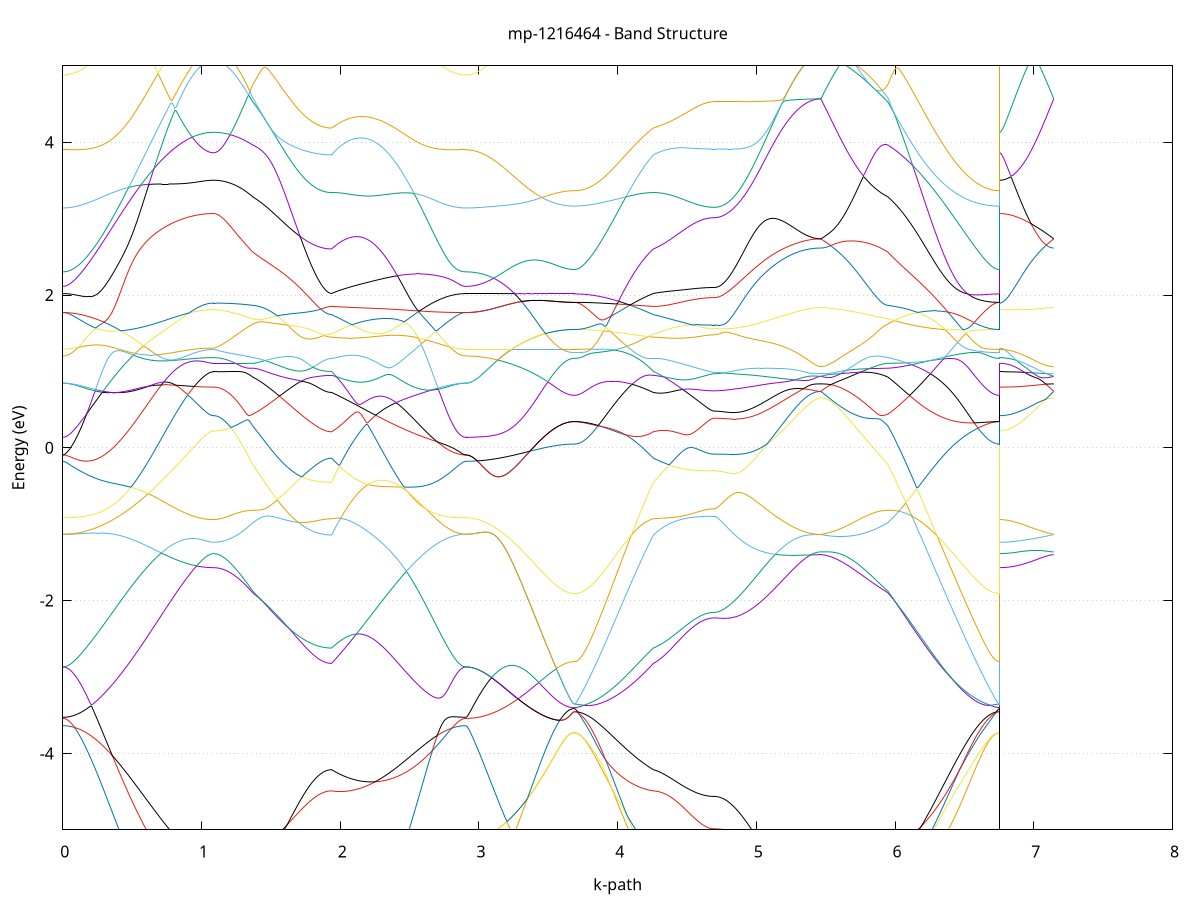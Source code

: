 set title 'mp-1216464 - Band Structure'
set xlabel 'k-path'
set ylabel 'Energy (eV)'
set grid y
set yrange [-5:5]
set terminal png size 800,600
set output 'mp-1216464_bands_gnuplot.png'
plot '-' using 1:2 with lines notitle, '-' using 1:2 with lines notitle, '-' using 1:2 with lines notitle, '-' using 1:2 with lines notitle, '-' using 1:2 with lines notitle, '-' using 1:2 with lines notitle, '-' using 1:2 with lines notitle, '-' using 1:2 with lines notitle, '-' using 1:2 with lines notitle, '-' using 1:2 with lines notitle, '-' using 1:2 with lines notitle, '-' using 1:2 with lines notitle, '-' using 1:2 with lines notitle, '-' using 1:2 with lines notitle, '-' using 1:2 with lines notitle, '-' using 1:2 with lines notitle, '-' using 1:2 with lines notitle, '-' using 1:2 with lines notitle, '-' using 1:2 with lines notitle, '-' using 1:2 with lines notitle, '-' using 1:2 with lines notitle, '-' using 1:2 with lines notitle, '-' using 1:2 with lines notitle, '-' using 1:2 with lines notitle, '-' using 1:2 with lines notitle, '-' using 1:2 with lines notitle, '-' using 1:2 with lines notitle, '-' using 1:2 with lines notitle, '-' using 1:2 with lines notitle, '-' using 1:2 with lines notitle, '-' using 1:2 with lines notitle, '-' using 1:2 with lines notitle, '-' using 1:2 with lines notitle, '-' using 1:2 with lines notitle, '-' using 1:2 with lines notitle, '-' using 1:2 with lines notitle, '-' using 1:2 with lines notitle, '-' using 1:2 with lines notitle, '-' using 1:2 with lines notitle, '-' using 1:2 with lines notitle, '-' using 1:2 with lines notitle, '-' using 1:2 with lines notitle, '-' using 1:2 with lines notitle, '-' using 1:2 with lines notitle, '-' using 1:2 with lines notitle, '-' using 1:2 with lines notitle, '-' using 1:2 with lines notitle, '-' using 1:2 with lines notitle, '-' using 1:2 with lines notitle, '-' using 1:2 with lines notitle, '-' using 1:2 with lines notitle, '-' using 1:2 with lines notitle, '-' using 1:2 with lines notitle, '-' using 1:2 with lines notitle, '-' using 1:2 with lines notitle, '-' using 1:2 with lines notitle, '-' using 1:2 with lines notitle, '-' using 1:2 with lines notitle, '-' using 1:2 with lines notitle, '-' using 1:2 with lines notitle, '-' using 1:2 with lines notitle, '-' using 1:2 with lines notitle, '-' using 1:2 with lines notitle, '-' using 1:2 with lines notitle
0.000000 -39.274561
0.009971 -39.274561
0.019942 -39.274661
0.029914 -39.274861
0.039885 -39.275161
0.049856 -39.275461
0.059827 -39.275861
0.069798 -39.276361
0.079770 -39.276861
0.089741 -39.277461
0.099712 -39.278161
0.109683 -39.278961
0.119654 -39.279761
0.129626 -39.280661
0.139597 -39.281561
0.149568 -39.282661
0.159539 -39.283661
0.169510 -39.284861
0.179482 -39.286061
0.189453 -39.287361
0.199424 -39.288661
0.209395 -39.290061
0.219366 -39.291461
0.229338 -39.292961
0.239309 -39.294461
0.249280 -39.296061
0.259251 -39.297661
0.269222 -39.299361
0.279193 -39.301061
0.289165 -39.302861
0.299136 -39.304661
0.309107 -39.306461
0.319078 -39.308361
0.329049 -39.310261
0.339021 -39.312161
0.348992 -39.314161
0.358963 -39.316161
0.368934 -39.318161
0.378905 -39.320161
0.388877 -39.322261
0.398848 -39.324361
0.408819 -39.326461
0.418790 -39.328661
0.428761 -39.330761
0.438733 -39.332961
0.448704 -39.335061
0.458675 -39.337261
0.468646 -39.339461
0.478617 -39.341661
0.488589 -39.343761
0.498560 -39.345961
0.508531 -39.348161
0.518502 -39.350361
0.528473 -39.352461
0.538445 -39.354661
0.548416 -39.356861
0.558387 -39.358961
0.568358 -39.361161
0.578329 -39.363261
0.588301 -39.365361
0.598272 -39.367461
0.608243 -39.369561
0.618214 -39.371661
0.628185 -39.373761
0.638157 -39.375761
0.648128 -39.377761
0.658099 -39.379761
0.668070 -39.381661
0.678041 -39.383661
0.688013 -39.385561
0.697984 -39.387361
0.707955 -39.389261
0.717926 -39.391061
0.727897 -39.392761
0.737868 -39.394561
0.747840 -39.396261
0.757811 -39.397861
0.767782 -39.399561
0.777753 -39.401161
0.787724 -39.402661
0.797696 -39.404161
0.807667 -39.405661
0.817638 -39.407061
0.827609 -39.408461
0.837580 -39.409761
0.847552 -39.411061
0.857523 -39.412261
0.867494 -39.413461
0.877465 -39.414661
0.887436 -39.415761
0.897408 -39.416761
0.907379 -39.417761
0.917350 -39.418661
0.927321 -39.419561
0.937292 -39.420461
0.947264 -39.421161
0.957235 -39.421961
0.967206 -39.422661
0.977177 -39.423261
0.987148 -39.423861
0.997120 -39.424361
1.007091 -39.424861
1.017062 -39.425261
1.027033 -39.425661
1.037004 -39.425961
1.046976 -39.426161
1.056947 -39.426361
1.066918 -39.426561
1.076889 -39.426661
1.086860 -39.426661
1.086860 -39.426661
1.096576 -39.426561
1.106291 -39.426361
1.116006 -39.426061
1.125722 -39.425661
1.135437 -39.425061
1.145153 -39.424361
1.154868 -39.423561
1.164583 -39.422661
1.174299 -39.421561
1.184014 -39.420361
1.193729 -39.419061
1.203445 -39.417661
1.213160 -39.416061
1.222875 -39.414461
1.232591 -39.412661
1.242306 -39.410661
1.252021 -39.408661
1.261737 -39.406561
1.271452 -39.404261
1.281168 -39.401961
1.290883 -39.399461
1.300598 -39.396861
1.310314 -39.394161
1.320029 -39.391361
1.329744 -39.388461
1.339460 -39.385461
1.349175 -39.382361
1.358890 -39.379061
1.368606 -39.375761
1.368606 -39.375761
1.378594 -39.373261
1.388581 -39.370761
1.398569 -39.368161
1.408557 -39.365461
1.418545 -39.362661
1.428532 -39.359761
1.438520 -39.356861
1.448508 -39.353861
1.458496 -39.350861
1.468483 -39.347761
1.478471 -39.344561
1.488459 -39.341361
1.498447 -39.338061
1.508434 -39.334761
1.518422 -39.331361
1.528410 -39.327861
1.538398 -39.324361
1.548385 -39.320861
1.558373 -39.317261
1.568361 -39.313661
1.578349 -39.312261
1.588336 -39.310761
1.598324 -39.309261
1.608312 -39.307661
1.618300 -39.306061
1.628287 -39.304361
1.638275 -39.302561
1.648263 -39.300761
1.658251 -39.298961
1.668239 -39.297061
1.678226 -39.295161
1.688214 -39.293161
1.698202 -39.291161
1.708190 -39.289161
1.718177 -39.286961
1.728165 -39.284861
1.738153 -39.282661
1.748141 -39.280461
1.758128 -39.278161
1.768116 -39.275861
1.778104 -39.273561
1.788092 -39.271161
1.798079 -39.268761
1.808067 -39.266361
1.818055 -39.263861
1.828043 -39.261361
1.838030 -39.258861
1.848018 -39.256261
1.858006 -39.253661
1.867994 -39.251061
1.877981 -39.248461
1.887969 -39.245761
1.897957 -39.243161
1.907945 -39.240561
1.917932 -39.238061
1.927920 -39.235861
1.937908 -39.234861
1.937908 -39.234861
1.947885 -39.232461
1.957862 -39.230161
1.967838 -39.227761
1.977815 -39.225461
1.987792 -39.223061
1.997769 -39.220661
2.007746 -39.218261
2.017722 -39.215761
2.027699 -39.216261
2.037676 -39.218661
2.047653 -39.221161
2.057630 -39.223561
2.067606 -39.225861
2.077583 -39.228161
2.087560 -39.230361
2.097537 -39.232561
2.107514 -39.234661
2.117491 -39.236761
2.127467 -39.238761
2.137444 -39.240761
2.147421 -39.242661
2.157398 -39.244561
2.167375 -39.246261
2.177351 -39.248061
2.187328 -39.249761
2.197305 -39.251361
2.207282 -39.252961
2.217259 -39.254461
2.227235 -39.255961
2.237212 -39.257361
2.247189 -39.258761
2.257166 -39.260061
2.267143 -39.261361
2.277119 -39.262561
2.287096 -39.263661
2.297073 -39.264761
2.307050 -39.265861
2.317027 -39.266861
2.327004 -39.267761
2.336980 -39.268661
2.346957 -39.269461
2.356934 -39.270261
2.366911 -39.271061
2.376888 -39.271761
2.386864 -39.272361
2.396841 -39.272961
2.406818 -39.273561
2.416795 -39.274061
2.426772 -39.274661
2.436748 -39.275061
2.446725 -39.275461
2.456702 -39.275861
2.466679 -39.276161
2.476656 -39.276461
2.486632 -39.276661
2.496609 -39.276861
2.506586 -39.277061
2.516563 -39.277261
2.526540 -39.277361
2.536516 -39.277461
2.546493 -39.277561
2.556470 -39.277661
2.566447 -39.277661
2.576424 -39.277661
2.586401 -39.277661
2.596377 -39.277661
2.606354 -39.277561
2.616331 -39.277461
2.626308 -39.277461
2.636285 -39.277361
2.646261 -39.277261
2.656238 -39.277161
2.666215 -39.277061
2.676192 -39.276961
2.686169 -39.276761
2.696145 -39.276661
2.706122 -39.276561
2.716099 -39.276361
2.726076 -39.276161
2.736053 -39.276061
2.746029 -39.275861
2.756006 -39.275761
2.765983 -39.275561
2.775960 -39.275461
2.785937 -39.275361
2.795914 -39.275261
2.805890 -39.275061
2.815867 -39.274961
2.825844 -39.274861
2.835821 -39.274861
2.845798 -39.274761
2.855774 -39.274661
2.865751 -39.274661
2.875728 -39.274561
2.885705 -39.274561
2.895682 -39.274561
2.905658 -39.274561
2.905658 -39.274561
2.915565 -39.274561
2.925471 -39.274561
2.935377 -39.274661
2.945283 -39.274761
2.955189 -39.274861
2.965095 -39.275061
2.975001 -39.275261
2.984907 -39.275461
2.994813 -39.275761
3.004720 -39.275961
3.014626 -39.276261
3.024532 -39.276661
3.034438 -39.276961
3.044344 -39.277361
3.054250 -39.277761
3.064156 -39.278161
3.074062 -39.278661
3.083968 -39.279061
3.093875 -39.279561
3.103781 -39.280061
3.113687 -39.280661
3.123593 -39.281161
3.133499 -39.281761
3.143405 -39.282261
3.153311 -39.282861
3.163217 -39.283561
3.173123 -39.284161
3.183030 -39.284761
3.192936 -39.285461
3.202842 -39.286061
3.212748 -39.286761
3.222654 -39.287461
3.232560 -39.288061
3.242466 -39.288761
3.252372 -39.289461
3.262278 -39.290161
3.272185 -39.290861
3.282091 -39.291561
3.291997 -39.292261
3.301903 -39.292961
3.311809 -39.293661
3.321715 -39.294361
3.331621 -39.294961
3.341527 -39.295661
3.351433 -39.296361
3.361340 -39.297061
3.371246 -39.297661
3.381152 -39.298361
3.391058 -39.298961
3.400964 -39.299561
3.410870 -39.300161
3.420776 -39.300761
3.430682 -39.301361
3.440588 -39.301961
3.450495 -39.302461
3.460401 -39.302961
3.470307 -39.303561
3.480213 -39.304061
3.490119 -39.304561
3.500025 -39.305061
3.509931 -39.305461
3.519837 -39.305861
3.529743 -39.306261
3.539650 -39.306661
3.549556 -39.307061
3.559462 -39.307361
3.569368 -39.307661
3.579274 -39.307961
3.589180 -39.308261
3.599086 -39.308461
3.608992 -39.308661
3.618898 -39.308861
3.628805 -39.309061
3.638711 -39.309161
3.648617 -39.309261
3.658523 -39.309361
3.668429 -39.309461
3.678335 -39.309461
3.688241 -39.309561
3.688241 -39.309561
3.698229 -39.309461
3.708217 -39.309461
3.718205 -39.309261
3.728192 -39.309061
3.738180 -39.308861
3.748168 -39.308561
3.758156 -39.308261
3.768143 -39.307861
3.778131 -39.307461
3.788119 -39.306961
3.798107 -39.306361
3.808094 -39.305761
3.818082 -39.305161
3.828070 -39.304461
3.838058 -39.303761
3.848045 -39.302961
3.858033 -39.302161
3.868021 -39.301261
3.878009 -39.300261
3.887996 -39.299361
3.897984 -39.298261
3.907972 -39.297261
3.917960 -39.296161
3.927947 -39.294861
3.937935 -39.293661
3.947923 -39.292461
3.957911 -39.291161
3.967898 -39.289761
3.977886 -39.288361
3.987874 -39.286961
3.997862 -39.285461
4.007850 -39.283961
4.017837 -39.282461
4.027825 -39.280861
4.037813 -39.279161
4.047801 -39.277561
4.057788 -39.275761
4.067776 -39.274061
4.077764 -39.272261
4.087752 -39.270461
4.097739 -39.268561
4.107727 -39.266661
4.117715 -39.264761
4.127703 -39.262861
4.137690 -39.260861
4.147678 -39.258861
4.157666 -39.256761
4.167654 -39.254661
4.177641 -39.252561
4.187629 -39.250461
4.197617 -39.248261
4.207605 -39.246161
4.217592 -39.243861
4.227580 -39.241661
4.237568 -39.239361
4.247556 -39.237161
4.257543 -39.234861
4.257543 -39.234861
4.267523 -39.233761
4.277502 -39.232661
4.287481 -39.231561
4.297461 -39.230461
4.307440 -39.229361
4.317419 -39.228161
4.327399 -39.226961
4.337378 -39.225761
4.347357 -39.224561
4.357336 -39.223361
4.367316 -39.222061
4.377295 -39.220761
4.387274 -39.219561
4.397254 -39.218161
4.407233 -39.216861
4.417212 -39.215561
4.427191 -39.214161
4.437171 -39.213661
4.447150 -39.213261
4.457129 -39.213061
4.467109 -39.212861
4.477088 -39.212761
4.487067 -39.212861
4.497047 -39.212861
4.507026 -39.212961
4.517005 -39.213061
4.526984 -39.213261
4.536964 -39.213361
4.546943 -39.213361
4.556922 -39.213461
4.566902 -39.213561
4.576881 -39.213561
4.586860 -39.213561
4.596840 -39.213561
4.606819 -39.213561
4.616798 -39.213561
4.626777 -39.213561
4.636757 -39.213461
4.646736 -39.213461
4.656715 -39.213461
4.666695 -39.213361
4.676674 -39.213361
4.686653 -39.213361
4.696633 -39.213361
4.696633 -39.213361
4.706613 -39.213661
4.716594 -39.214661
4.726575 -39.216161
4.736556 -39.218161
4.746537 -39.220461
4.756518 -39.223061
4.766499 -39.225961
4.776479 -39.228961
4.786460 -39.232161
4.796441 -39.235361
4.806422 -39.238761
4.816403 -39.242061
4.826384 -39.245661
4.836365 -39.249161
4.846345 -39.252761
4.856326 -39.256261
4.866307 -39.259861
4.876288 -39.263361
4.886269 -39.266861
4.896250 -39.270361
4.906231 -39.273861
4.916211 -39.277361
4.926192 -39.280761
4.936173 -39.284161
4.946154 -39.287461
4.956135 -39.290761
4.966116 -39.294061
4.976097 -39.297361
4.986077 -39.300561
4.996058 -39.303661
5.006039 -39.306861
5.016020 -39.309961
5.026001 -39.312961
5.035982 -39.315961
5.045963 -39.318861
5.055944 -39.321761
5.065924 -39.324561
5.075905 -39.327361
5.085886 -39.330061
5.095867 -39.332761
5.105848 -39.335361
5.115829 -39.337961
5.125810 -39.340461
5.135790 -39.342861
5.145771 -39.345261
5.155752 -39.347561
5.165733 -39.349861
5.175714 -39.352061
5.185695 -39.354161
5.195676 -39.356161
5.205656 -39.358161
5.215637 -39.360161
5.225618 -39.361961
5.235599 -39.363761
5.245580 -39.365461
5.255561 -39.367061
5.265542 -39.368661
5.275522 -39.370161
5.285503 -39.371561
5.295484 -39.372961
5.305465 -39.374161
5.315446 -39.375361
5.325427 -39.376561
5.335408 -39.377561
5.345389 -39.378561
5.355369 -39.379461
5.365350 -39.380261
5.375331 -39.381061
5.385312 -39.381661
5.395293 -39.382261
5.405274 -39.382761
5.415255 -39.383261
5.425235 -39.383561
5.435216 -39.383861
5.445197 -39.384061
5.455178 -39.384161
5.465159 -39.384161
5.465159 -39.384161
5.474999 -39.385661
5.484839 -39.386961
5.494680 -39.388261
5.504520 -39.389561
5.514360 -39.390761
5.524200 -39.391961
5.534040 -39.393061
5.543881 -39.394061
5.553721 -39.395061
5.563561 -39.396061
5.573401 -39.396861
5.583242 -39.397661
5.593082 -39.398461
5.602922 -39.399061
5.612762 -39.399661
5.622603 -39.400261
5.632443 -39.400761
5.642283 -39.401161
5.652123 -39.401461
5.661964 -39.401761
5.671804 -39.401861
5.681644 -39.401961
5.691484 -39.402061
5.701325 -39.401961
5.711165 -39.401861
5.721005 -39.401661
5.730845 -39.401461
5.740685 -39.401061
5.750526 -39.400661
5.760366 -39.400161
5.770206 -39.399561
5.780046 -39.398861
5.789887 -39.398161
5.799727 -39.397361
5.809567 -39.396461
5.819407 -39.395461
5.829248 -39.394361
5.839088 -39.393261
5.848928 -39.392061
5.858768 -39.390761
5.868609 -39.389361
5.878449 -39.387961
5.888289 -39.386461
5.898129 -39.384861
5.907970 -39.383161
5.917810 -39.381461
5.927650 -39.379661
5.937490 -39.377761
5.947330 -39.375761
5.947330 -39.375761
5.957270 -39.372261
5.967210 -39.368761
5.977150 -39.365061
5.987089 -39.361261
5.997029 -39.357361
6.006969 -39.353361
6.016908 -39.349361
6.026848 -39.345261
6.036788 -39.340961
6.046727 -39.336761
6.056667 -39.332361
6.066607 -39.327961
6.076546 -39.325361
6.086486 -39.324961
6.096426 -39.324561
6.106365 -39.324161
6.116305 -39.323761
6.126245 -39.323261
6.136185 -39.322861
6.146124 -39.322461
6.156064 -39.322061
6.166004 -39.321661
6.175943 -39.321261
6.185883 -39.320761
6.195823 -39.320361
6.205762 -39.319961
6.215702 -39.319661
6.225642 -39.319261
6.235581 -39.318861
6.245521 -39.318461
6.255461 -39.318061
6.265401 -39.317761
6.275340 -39.317361
6.285280 -39.316961
6.295220 -39.316661
6.305159 -39.316361
6.315099 -39.315961
6.325039 -39.315661
6.334978 -39.315361
6.344918 -39.315061
6.354858 -39.314761
6.364797 -39.314461
6.374737 -39.314161
6.384677 -39.313961
6.394617 -39.313661
6.404556 -39.313361
6.414496 -39.313161
6.424436 -39.312961
6.434375 -39.312661
6.444315 -39.312461
6.454255 -39.312261
6.464194 -39.312061
6.474134 -39.311861
6.484074 -39.311661
6.494013 -39.311461
6.503953 -39.311361
6.513893 -39.311161
6.523832 -39.311061
6.533772 -39.310861
6.543712 -39.310761
6.553652 -39.310561
6.563591 -39.310461
6.573531 -39.310361
6.583471 -39.310261
6.593410 -39.310161
6.603350 -39.310061
6.613290 -39.309961
6.623229 -39.309961
6.633169 -39.309861
6.643109 -39.309861
6.653048 -39.309761
6.662988 -39.309761
6.672928 -39.309661
6.682868 -39.309661
6.692807 -39.309561
6.702747 -39.309561
6.712687 -39.309561
6.722626 -39.309561
6.732566 -39.309561
6.742506 -39.309561
6.752445 -39.309561
6.752445 -39.426661
6.762228 -39.426561
6.772010 -39.426561
6.781792 -39.426361
6.791575 -39.426161
6.801357 -39.425861
6.811139 -39.425561
6.820921 -39.425161
6.830704 -39.424661
6.840486 -39.424161
6.850268 -39.423561
6.860050 -39.422961
6.869833 -39.422261
6.879615 -39.421461
6.889397 -39.420661
6.899180 -39.419761
6.908962 -39.418861
6.918744 -39.417861
6.928526 -39.416861
6.938309 -39.415761
6.948091 -39.414661
6.957873 -39.413461
6.967656 -39.412261
6.977438 -39.411061
6.987220 -39.409661
6.997002 -39.408361
7.006785 -39.406961
7.016567 -39.405461
7.026349 -39.404061
7.036132 -39.402561
7.045914 -39.400961
7.055696 -39.399461
7.065478 -39.397861
7.075261 -39.396161
7.085043 -39.394561
7.094825 -39.392861
7.104608 -39.391161
7.114390 -39.389461
7.124172 -39.387661
7.133954 -39.385961
7.143737 -39.384161
e
0.000000 -39.274561
0.009971 -39.274461
0.019942 -39.274361
0.029914 -39.274061
0.039885 -39.273661
0.049856 -39.273161
0.059827 -39.272561
0.069798 -39.271861
0.079770 -39.271061
0.089741 -39.270161
0.099712 -39.269161
0.109683 -39.267961
0.119654 -39.266761
0.129626 -39.265461
0.139597 -39.264061
0.149568 -39.262461
0.159539 -39.260861
0.169510 -39.259161
0.179482 -39.257261
0.189453 -39.255361
0.199424 -39.253361
0.209395 -39.251261
0.219366 -39.249061
0.229338 -39.246761
0.239309 -39.244361
0.249280 -39.241961
0.259251 -39.239361
0.269222 -39.236761
0.279193 -39.234061
0.289165 -39.231261
0.299136 -39.228461
0.309107 -39.225461
0.319078 -39.222461
0.329049 -39.219461
0.339021 -39.216361
0.348992 -39.213061
0.358963 -39.209861
0.368934 -39.206561
0.378905 -39.203161
0.388877 -39.199861
0.398848 -39.196361
0.408819 -39.192861
0.418790 -39.189261
0.428761 -39.185761
0.438733 -39.182061
0.448704 -39.178461
0.458675 -39.174761
0.468646 -39.171561
0.478617 -39.175461
0.488589 -39.179261
0.498560 -39.183161
0.508531 -39.187061
0.518502 -39.190961
0.528473 -39.194961
0.538445 -39.198861
0.548416 -39.202761
0.558387 -39.206761
0.568358 -39.210661
0.578329 -39.214561
0.588301 -39.218461
0.598272 -39.222361
0.608243 -39.226161
0.618214 -39.229961
0.628185 -39.233761
0.638157 -39.237561
0.648128 -39.241361
0.658099 -39.245061
0.668070 -39.248761
0.678041 -39.252361
0.688013 -39.255961
0.697984 -39.259461
0.707955 -39.262961
0.717926 -39.266461
0.727897 -39.269861
0.737868 -39.273161
0.747840 -39.276461
0.757811 -39.279661
0.767782 -39.282761
0.777753 -39.285861
0.787724 -39.288861
0.797696 -39.291761
0.807667 -39.294561
0.817638 -39.297361
0.827609 -39.300061
0.837580 -39.302661
0.847552 -39.305161
0.857523 -39.307561
0.867494 -39.309961
0.877465 -39.312161
0.887436 -39.314361
0.897408 -39.316461
0.907379 -39.318361
0.917350 -39.320261
0.927321 -39.322061
0.937292 -39.323761
0.947264 -39.325261
0.957235 -39.326761
0.967206 -39.328161
0.977177 -39.329361
0.987148 -39.330561
0.997120 -39.331561
1.007091 -39.332561
1.017062 -39.333361
1.027033 -39.334061
1.037004 -39.334661
1.046976 -39.335161
1.056947 -39.335561
1.066918 -39.335861
1.076889 -39.336061
1.086860 -39.336061
1.086860 -39.336061
1.096576 -39.336061
1.106291 -39.336061
1.116006 -39.336061
1.125722 -39.335961
1.135437 -39.335861
1.145153 -39.335861
1.154868 -39.335761
1.164583 -39.335661
1.174299 -39.335461
1.184014 -39.335361
1.193729 -39.335161
1.203445 -39.335061
1.213160 -39.334861
1.222875 -39.334661
1.232591 -39.334461
1.242306 -39.334261
1.252021 -39.334061
1.261737 -39.333861
1.271452 -39.333561
1.281168 -39.333361
1.290883 -39.333061
1.300598 -39.332761
1.310314 -39.332461
1.320029 -39.332161
1.329744 -39.331861
1.339460 -39.331561
1.349175 -39.331161
1.358890 -39.330861
1.368606 -39.330561
1.368606 -39.330561
1.378594 -39.330261
1.388581 -39.329861
1.398569 -39.329461
1.408557 -39.329061
1.418545 -39.328461
1.428532 -39.327961
1.438520 -39.327261
1.448508 -39.326561
1.458496 -39.325861
1.468483 -39.324961
1.478471 -39.324161
1.488459 -39.323161
1.498447 -39.322161
1.508434 -39.321161
1.518422 -39.320061
1.528410 -39.318861
1.538398 -39.317661
1.548385 -39.316361
1.558373 -39.315061
1.568361 -39.313661
1.578349 -39.309961
1.588336 -39.306261
1.598324 -39.302461
1.608312 -39.298661
1.618300 -39.294861
1.628287 -39.291061
1.638275 -39.287161
1.648263 -39.283261
1.658251 -39.279361
1.668239 -39.275361
1.678226 -39.271461
1.688214 -39.267461
1.698202 -39.263561
1.708190 -39.259561
1.718177 -39.255661
1.728165 -39.251661
1.738153 -39.247761
1.748141 -39.243861
1.758128 -39.239961
1.768116 -39.236061
1.778104 -39.232261
1.788092 -39.228561
1.798079 -39.224861
1.808067 -39.221161
1.818055 -39.217661
1.828043 -39.214261
1.838030 -39.210961
1.848018 -39.207761
1.858006 -39.208261
1.867994 -39.211161
1.877981 -39.214061
1.887969 -39.216861
1.897957 -39.219661
1.907945 -39.222461
1.917932 -39.225061
1.927920 -39.227261
1.937908 -39.228361
1.937908 -39.228361
1.947885 -39.225861
1.957862 -39.223361
1.967838 -39.220761
1.977815 -39.218261
1.987792 -39.215661
1.997769 -39.213161
2.007746 -39.211061
2.017722 -39.213661
2.027699 -39.213361
2.037676 -39.210861
2.047653 -39.208361
2.057630 -39.205961
2.067606 -39.203461
2.077583 -39.200961
2.087560 -39.198461
2.097537 -39.195961
2.107514 -39.193461
2.117491 -39.190961
2.127467 -39.188461
2.137444 -39.185961
2.147421 -39.183461
2.157398 -39.180861
2.167375 -39.178361
2.177351 -39.175861
2.187328 -39.173361
2.197305 -39.174461
2.207282 -39.176861
2.217259 -39.179161
2.227235 -39.181461
2.237212 -39.183661
2.247189 -39.185961
2.257166 -39.188261
2.267143 -39.190461
2.277119 -39.192761
2.287096 -39.194961
2.297073 -39.197161
2.307050 -39.199361
2.317027 -39.201561
2.327004 -39.203761
2.336980 -39.205861
2.346957 -39.207961
2.356934 -39.210061
2.366911 -39.212161
2.376888 -39.214261
2.386864 -39.216261
2.396841 -39.218261
2.406818 -39.220261
2.416795 -39.222261
2.426772 -39.224161
2.436748 -39.226161
2.446725 -39.227961
2.456702 -39.229861
2.466679 -39.231661
2.476656 -39.233461
2.486632 -39.235261
2.496609 -39.236961
2.506586 -39.238661
2.516563 -39.240361
2.526540 -39.242061
2.536516 -39.243661
2.546493 -39.245161
2.556470 -39.246761
2.566447 -39.248261
2.576424 -39.249761
2.586401 -39.251161
2.596377 -39.252561
2.606354 -39.253861
2.616331 -39.255161
2.626308 -39.256461
2.636285 -39.257661
2.646261 -39.258861
2.656238 -39.260061
2.666215 -39.261161
2.676192 -39.262261
2.686169 -39.263261
2.696145 -39.264261
2.706122 -39.265161
2.716099 -39.266061
2.726076 -39.266961
2.736053 -39.267761
2.746029 -39.268561
2.756006 -39.269261
2.765983 -39.269961
2.775960 -39.270561
2.785937 -39.271161
2.795914 -39.271661
2.805890 -39.272161
2.815867 -39.272661
2.825844 -39.273061
2.835821 -39.273361
2.845798 -39.273661
2.855774 -39.273961
2.865751 -39.274161
2.875728 -39.274361
2.885705 -39.274461
2.895682 -39.274461
2.905658 -39.274561
2.905658 -39.274561
2.915565 -39.274561
2.925471 -39.274561
2.935377 -39.274661
2.945283 -39.274761
2.955189 -39.274861
2.965095 -39.275061
2.975001 -39.275261
2.984907 -39.275461
2.994813 -39.275761
3.004720 -39.275961
3.014626 -39.276261
3.024532 -39.276661
3.034438 -39.276961
3.044344 -39.277361
3.054250 -39.277761
3.064156 -39.278161
3.074062 -39.278661
3.083968 -39.279061
3.093875 -39.279561
3.103781 -39.280061
3.113687 -39.280661
3.123593 -39.281161
3.133499 -39.281761
3.143405 -39.282261
3.153311 -39.282861
3.163217 -39.283561
3.173123 -39.284161
3.183030 -39.284761
3.192936 -39.285461
3.202842 -39.286061
3.212748 -39.286761
3.222654 -39.287461
3.232560 -39.288061
3.242466 -39.288761
3.252372 -39.289461
3.262278 -39.290161
3.272185 -39.290861
3.282091 -39.291561
3.291997 -39.292261
3.301903 -39.292961
3.311809 -39.293661
3.321715 -39.294361
3.331621 -39.294961
3.341527 -39.295661
3.351433 -39.296361
3.361340 -39.297061
3.371246 -39.297661
3.381152 -39.298361
3.391058 -39.298961
3.400964 -39.299561
3.410870 -39.300161
3.420776 -39.300761
3.430682 -39.301361
3.440588 -39.301961
3.450495 -39.302461
3.460401 -39.302961
3.470307 -39.303561
3.480213 -39.304061
3.490119 -39.304561
3.500025 -39.305061
3.509931 -39.305461
3.519837 -39.305861
3.529743 -39.306261
3.539650 -39.306661
3.549556 -39.307061
3.559462 -39.307361
3.569368 -39.307661
3.579274 -39.307961
3.589180 -39.308261
3.599086 -39.308461
3.608992 -39.308661
3.618898 -39.308861
3.628805 -39.309061
3.638711 -39.309161
3.648617 -39.309261
3.658523 -39.309361
3.668429 -39.309461
3.678335 -39.309461
3.688241 -39.309561
3.688241 -39.309561
3.698229 -39.309461
3.708217 -39.309361
3.718205 -39.309261
3.728192 -39.309061
3.738180 -39.308761
3.748168 -39.308461
3.758156 -39.308061
3.768143 -39.307661
3.778131 -39.307161
3.788119 -39.306661
3.798107 -39.306061
3.808094 -39.305461
3.818082 -39.304761
3.828070 -39.303961
3.838058 -39.303161
3.848045 -39.302361
3.858033 -39.301461
3.868021 -39.300461
3.878009 -39.299461
3.887996 -39.298361
3.897984 -39.297261
3.907972 -39.296061
3.917960 -39.294861
3.927947 -39.293661
3.937935 -39.292261
3.947923 -39.290961
3.957911 -39.289461
3.967898 -39.288061
3.977886 -39.286561
3.987874 -39.284961
3.997862 -39.283361
4.007850 -39.281761
4.017837 -39.280061
4.027825 -39.278261
4.037813 -39.276561
4.047801 -39.274661
4.057788 -39.272861
4.067776 -39.270961
4.077764 -39.268961
4.087752 -39.266961
4.097739 -39.264961
4.107727 -39.262861
4.117715 -39.260761
4.127703 -39.258661
4.137690 -39.256561
4.147678 -39.254361
4.157666 -39.252061
4.167654 -39.249861
4.177641 -39.247561
4.187629 -39.245261
4.197617 -39.242861
4.207605 -39.240461
4.217592 -39.238161
4.227580 -39.235661
4.237568 -39.233261
4.247556 -39.230761
4.257543 -39.228361
4.257543 -39.228361
4.267523 -39.227261
4.277502 -39.226161
4.287481 -39.225061
4.297461 -39.224061
4.307440 -39.223061
4.317419 -39.222061
4.327399 -39.221161
4.337378 -39.220261
4.347357 -39.219361
4.357336 -39.218561
4.367316 -39.217761
4.377295 -39.216961
4.387274 -39.216261
4.397254 -39.215661
4.407233 -39.215061
4.417212 -39.214561
4.427191 -39.214061
4.437171 -39.212861
4.447150 -39.211461
4.457129 -39.210061
4.467109 -39.209261
4.477088 -39.209361
4.487067 -39.209361
4.497047 -39.209361
4.507026 -39.209261
4.517005 -39.209161
4.526984 -39.209061
4.536964 -39.209061
4.546943 -39.208961
4.556922 -39.208861
4.566902 -39.208861
4.576881 -39.208861
4.586860 -39.208861
4.596840 -39.208861
4.606819 -39.208961
4.616798 -39.208961
4.626777 -39.209061
4.636757 -39.209061
4.646736 -39.209161
4.656715 -39.209161
4.666695 -39.209261
4.676674 -39.209261
4.686653 -39.209261
4.696633 -39.209261
4.696633 -39.209261
4.706613 -39.209761
4.716594 -39.211061
4.726575 -39.213061
4.736556 -39.215561
4.746537 -39.218461
4.756518 -39.221561
4.766499 -39.224761
4.776479 -39.228161
4.786460 -39.231561
4.796441 -39.235061
4.806422 -39.238561
4.816403 -39.242061
4.826384 -39.245461
4.836365 -39.248961
4.846345 -39.252361
4.856326 -39.255861
4.866307 -39.259361
4.876288 -39.262761
4.886269 -39.266261
4.896250 -39.269761
4.906231 -39.273161
4.916211 -39.276561
4.926192 -39.279961
4.936173 -39.283361
4.946154 -39.286661
4.956135 -39.289961
4.966116 -39.293261
4.976097 -39.296561
4.986077 -39.299761
4.996058 -39.302861
5.006039 -39.306061
5.016020 -39.309161
5.026001 -39.312161
5.035982 -39.315161
5.045963 -39.318161
5.055944 -39.321061
5.065924 -39.323861
5.075905 -39.326661
5.085886 -39.329461
5.095867 -39.332061
5.105848 -39.334761
5.115829 -39.337361
5.125810 -39.339861
5.135790 -39.342361
5.145771 -39.344761
5.155752 -39.347061
5.165733 -39.349361
5.175714 -39.351561
5.185695 -39.353661
5.195676 -39.355761
5.205656 -39.357761
5.215637 -39.359761
5.225618 -39.361561
5.235599 -39.363461
5.245580 -39.365161
5.255561 -39.366861
5.265542 -39.368361
5.275522 -39.369961
5.285503 -39.371361
5.295484 -39.372761
5.305465 -39.374061
5.315446 -39.375261
5.325427 -39.376361
5.335408 -39.377461
5.345389 -39.378461
5.355369 -39.379361
5.365350 -39.380161
5.375331 -39.380961
5.385312 -39.381661
5.395293 -39.382261
5.405274 -39.382761
5.415255 -39.383161
5.425235 -39.383561
5.435216 -39.383861
5.445197 -39.384061
5.455178 -39.384161
5.465159 -39.384161
5.465159 -39.384161
5.474999 -39.382761
5.484839 -39.381261
5.494680 -39.379761
5.504520 -39.378361
5.514360 -39.376761
5.524200 -39.375261
5.534040 -39.373761
5.543881 -39.372261
5.553721 -39.370761
5.563561 -39.369261
5.573401 -39.367761
5.583242 -39.366261
5.593082 -39.364661
5.602922 -39.363161
5.612762 -39.361761
5.622603 -39.360261
5.632443 -39.358861
5.642283 -39.357361
5.652123 -39.355961
5.661964 -39.354561
5.671804 -39.353261
5.681644 -39.351861
5.691484 -39.350561
5.701325 -39.349361
5.711165 -39.348061
5.721005 -39.346861
5.730845 -39.345661
5.740685 -39.344561
5.750526 -39.343461
5.760366 -39.342361
5.770206 -39.341361
5.780046 -39.340361
5.789887 -39.339461
5.799727 -39.338561
5.809567 -39.337661
5.819407 -39.336861
5.829248 -39.336161
5.839088 -39.335361
5.848928 -39.334761
5.858768 -39.334161
5.868609 -39.333561
5.878449 -39.332961
5.888289 -39.332561
5.898129 -39.332061
5.907970 -39.331661
5.917810 -39.331361
5.927650 -39.331061
5.937490 -39.330761
5.947330 -39.330561
5.947330 -39.330561
5.957270 -39.330161
5.967210 -39.329761
5.977150 -39.329361
5.987089 -39.329061
5.997029 -39.328661
6.006969 -39.328261
6.016908 -39.327861
6.026848 -39.327461
6.036788 -39.327061
6.046727 -39.326661
6.056667 -39.326261
6.066607 -39.325861
6.076546 -39.323361
6.086486 -39.318861
6.096426 -39.314161
6.106365 -39.309461
6.116305 -39.304661
6.126245 -39.299861
6.136185 -39.294961
6.146124 -39.290061
6.156064 -39.285061
6.166004 -39.280061
6.175943 -39.274961
6.185883 -39.269861
6.195823 -39.264761
6.205762 -39.259561
6.215702 -39.254361
6.225642 -39.249161
6.235581 -39.243961
6.245521 -39.238661
6.255461 -39.233361
6.265401 -39.228061
6.275340 -39.222761
6.285280 -39.217461
6.295220 -39.212161
6.305159 -39.209961
6.315099 -39.213761
6.325039 -39.217461
6.334978 -39.221261
6.344918 -39.224961
6.354858 -39.228561
6.364797 -39.232161
6.374737 -39.235661
6.384677 -39.239161
6.394617 -39.242661
6.404556 -39.245961
6.414496 -39.249261
6.424436 -39.252561
6.434375 -39.255761
6.444315 -39.258861
6.454255 -39.261861
6.464194 -39.264761
6.474134 -39.267661
6.484074 -39.270461
6.494013 -39.273161
6.503953 -39.275761
6.513893 -39.278361
6.523832 -39.280761
6.533772 -39.283161
6.543712 -39.285461
6.553652 -39.287561
6.563591 -39.289661
6.573531 -39.291661
6.583471 -39.293561
6.593410 -39.295361
6.603350 -39.297061
6.613290 -39.298661
6.623229 -39.300161
6.633169 -39.301461
6.643109 -39.302761
6.653048 -39.303961
6.662988 -39.304961
6.672928 -39.305861
6.682868 -39.306761
6.692807 -39.307461
6.702747 -39.308061
6.712687 -39.308661
6.722626 -39.308961
6.732566 -39.309261
6.742506 -39.309461
6.752445 -39.309561
6.752445 -39.336061
6.762228 -39.336161
6.772010 -39.336261
6.781792 -39.336461
6.791575 -39.336761
6.801357 -39.337061
6.811139 -39.337561
6.820921 -39.338061
6.830704 -39.338661
6.840486 -39.339261
6.850268 -39.339961
6.860050 -39.340861
6.869833 -39.341661
6.879615 -39.342661
6.889397 -39.343661
6.899180 -39.344661
6.908962 -39.345861
6.918744 -39.347061
6.928526 -39.348261
6.938309 -39.349561
6.948091 -39.350861
6.957873 -39.352261
6.967656 -39.353761
6.977438 -39.355261
6.987220 -39.356761
6.997002 -39.358261
7.006785 -39.359861
7.016567 -39.361561
7.026349 -39.363161
7.036132 -39.364861
7.045914 -39.366561
7.055696 -39.368261
7.065478 -39.370061
7.075261 -39.371761
7.085043 -39.373561
7.094825 -39.375361
7.104608 -39.377061
7.114390 -39.378861
7.124172 -39.380661
7.133954 -39.382461
7.143737 -39.384161
e
0.000000 -39.063361
0.009971 -39.063461
0.019942 -39.063561
0.029914 -39.063861
0.039885 -39.064261
0.049856 -39.064861
0.059827 -39.065461
0.069798 -39.066161
0.079770 -39.067061
0.089741 -39.068061
0.099712 -39.069161
0.109683 -39.070261
0.119654 -39.071561
0.129626 -39.073061
0.139597 -39.074561
0.149568 -39.076161
0.159539 -39.077861
0.169510 -39.079761
0.179482 -39.081661
0.189453 -39.083661
0.199424 -39.085761
0.209395 -39.088061
0.219366 -39.090361
0.229338 -39.092761
0.239309 -39.095261
0.249280 -39.097861
0.259251 -39.100461
0.269222 -39.103261
0.279193 -39.106061
0.289165 -39.108961
0.299136 -39.111961
0.309107 -39.115061
0.319078 -39.118161
0.329049 -39.121361
0.339021 -39.124661
0.348992 -39.127961
0.358963 -39.131361
0.368934 -39.134761
0.378905 -39.138261
0.388877 -39.141761
0.398848 -39.145361
0.408819 -39.148961
0.418790 -39.152661
0.428761 -39.156361
0.438733 -39.160161
0.448704 -39.163861
0.458675 -39.167761
0.468646 -39.170961
0.478617 -39.167261
0.488589 -39.163461
0.498560 -39.159661
0.508531 -39.155861
0.518502 -39.152061
0.528473 -39.148161
0.538445 -39.144361
0.548416 -39.140461
0.558387 -39.136661
0.568358 -39.132861
0.578329 -39.128961
0.588301 -39.125161
0.598272 -39.121361
0.608243 -39.117561
0.618214 -39.113761
0.628185 -39.110061
0.638157 -39.106361
0.648128 -39.102561
0.658099 -39.098961
0.668070 -39.095261
0.678041 -39.091661
0.688013 -39.088161
0.697984 -39.084661
0.707955 -39.081161
0.717926 -39.077761
0.727897 -39.074361
0.737868 -39.071061
0.747840 -39.067761
0.757811 -39.064561
0.767782 -39.061461
0.777753 -39.058361
0.787724 -39.055361
0.797696 -39.052661
0.807667 -39.054861
0.817638 -39.056861
0.827609 -39.058861
0.837580 -39.060861
0.847552 -39.062661
0.857523 -39.064461
0.867494 -39.066161
0.877465 -39.067861
0.887436 -39.069461
0.897408 -39.070961
0.907379 -39.072361
0.917350 -39.073761
0.927321 -39.075061
0.937292 -39.076261
0.947264 -39.077461
0.957235 -39.078561
0.967206 -39.079461
0.977177 -39.080461
0.987148 -39.081261
0.997120 -39.082061
1.007091 -39.082661
1.017062 -39.083361
1.027033 -39.083861
1.037004 -39.084261
1.046976 -39.084661
1.056947 -39.084961
1.066918 -39.085161
1.076889 -39.085261
1.086860 -39.085261
1.086860 -39.085261
1.096576 -39.085261
1.106291 -39.085161
1.116006 -39.085061
1.125722 -39.084861
1.135437 -39.084661
1.145153 -39.084461
1.154868 -39.084161
1.164583 -39.083761
1.174299 -39.083361
1.184014 -39.082961
1.193729 -39.082561
1.203445 -39.082061
1.213160 -39.081661
1.222875 -39.081161
1.232591 -39.080761
1.242306 -39.080361
1.252021 -39.079961
1.261737 -39.079661
1.271452 -39.079361
1.281168 -39.079161
1.290883 -39.079161
1.300598 -39.079161
1.310314 -39.079461
1.320029 -39.079861
1.329744 -39.080361
1.339460 -39.081261
1.349175 -39.082261
1.358890 -39.083461
1.368606 -39.084961
1.368606 -39.084961
1.378594 -39.086161
1.388581 -39.087461
1.398569 -39.088861
1.408557 -39.090361
1.418545 -39.091961
1.428532 -39.093661
1.438520 -39.095361
1.448508 -39.097261
1.458496 -39.099161
1.468483 -39.101161
1.478471 -39.103261
1.488459 -39.105461
1.498447 -39.107661
1.508434 -39.109961
1.518422 -39.112261
1.528410 -39.114661
1.538398 -39.117061
1.548385 -39.119561
1.558373 -39.122161
1.568361 -39.124661
1.578349 -39.127361
1.588336 -39.129961
1.598324 -39.132661
1.608312 -39.135361
1.618300 -39.138161
1.628287 -39.140861
1.638275 -39.143661
1.648263 -39.146561
1.658251 -39.149361
1.668239 -39.152261
1.678226 -39.155161
1.688214 -39.158061
1.698202 -39.160961
1.708190 -39.163861
1.718177 -39.166861
1.728165 -39.169761
1.738153 -39.172761
1.748141 -39.175661
1.758128 -39.178661
1.768116 -39.181661
1.778104 -39.184661
1.788092 -39.187561
1.798079 -39.190561
1.808067 -39.193561
1.818055 -39.196461
1.828043 -39.199461
1.838030 -39.202361
1.848018 -39.205361
1.858006 -39.204861
1.867994 -39.202061
1.877981 -39.199561
1.887969 -39.197361
1.897957 -39.195461
1.907945 -39.193861
1.917932 -39.192761
1.927920 -39.192061
1.937908 -39.191761
1.937908 -39.191761
1.947885 -39.194661
1.957862 -39.197461
1.967838 -39.200261
1.977815 -39.203061
1.987792 -39.205761
1.997769 -39.208461
2.007746 -39.210561
2.017722 -39.207961
2.027699 -39.205361
2.037676 -39.202761
2.047653 -39.200161
2.057630 -39.197561
2.067606 -39.194961
2.077583 -39.192261
2.087560 -39.189661
2.097537 -39.187061
2.107514 -39.184461
2.117491 -39.181861
2.127467 -39.179261
2.137444 -39.176661
2.147421 -39.174061
2.157398 -39.171461
2.167375 -39.168861
2.177351 -39.169861
2.187328 -39.172161
2.197305 -39.170861
2.207282 -39.168461
2.217259 -39.165961
2.227235 -39.163461
2.237212 -39.160961
2.247189 -39.158561
2.257166 -39.156161
2.267143 -39.153661
2.277119 -39.151261
2.287096 -39.148861
2.297073 -39.146461
2.307050 -39.144161
2.317027 -39.141761
2.327004 -39.139461
2.336980 -39.137161
2.346957 -39.134861
2.356934 -39.132561
2.366911 -39.130361
2.376888 -39.128161
2.386864 -39.125961
2.396841 -39.123761
2.406818 -39.121661
2.416795 -39.119561
2.426772 -39.117461
2.436748 -39.115361
2.446725 -39.113361
2.456702 -39.111361
2.466679 -39.109361
2.476656 -39.107461
2.486632 -39.105561
2.496609 -39.103661
2.506586 -39.101861
2.516563 -39.100061
2.526540 -39.098261
2.536516 -39.096561
2.546493 -39.094861
2.556470 -39.093261
2.566447 -39.091561
2.576424 -39.089961
2.586401 -39.088461
2.596377 -39.086961
2.606354 -39.085561
2.616331 -39.084161
2.626308 -39.082761
2.636285 -39.081461
2.646261 -39.080161
2.656238 -39.078961
2.666215 -39.077761
2.676192 -39.076561
2.686169 -39.075461
2.696145 -39.074361
2.706122 -39.073361
2.716099 -39.072461
2.726076 -39.071561
2.736053 -39.070661
2.746029 -39.069861
2.756006 -39.069061
2.765983 -39.068361
2.775960 -39.067661
2.785937 -39.067061
2.795914 -39.066461
2.805890 -39.065961
2.815867 -39.065461
2.825844 -39.065061
2.835821 -39.064661
2.845798 -39.064261
2.855774 -39.063961
2.865751 -39.063761
2.875728 -39.063561
2.885705 -39.063461
2.895682 -39.063361
2.905658 -39.063361
2.905658 -39.063361
2.915565 -39.063361
2.925471 -39.063361
2.935377 -39.063261
2.945283 -39.063261
2.955189 -39.063161
2.965095 -39.063161
2.975001 -39.063061
2.984907 -39.062961
2.994813 -39.062761
3.004720 -39.062661
3.014626 -39.062561
3.024532 -39.062361
3.034438 -39.062161
3.044344 -39.061961
3.054250 -39.061861
3.064156 -39.061561
3.074062 -39.061361
3.083968 -39.061161
3.093875 -39.060961
3.103781 -39.060661
3.113687 -39.060461
3.123593 -39.060161
3.133499 -39.059861
3.143405 -39.059561
3.153311 -39.059261
3.163217 -39.058961
3.173123 -39.058661
3.183030 -39.058361
3.192936 -39.058061
3.202842 -39.057761
3.212748 -39.057361
3.222654 -39.057061
3.232560 -39.056761
3.242466 -39.056461
3.252372 -39.056061
3.262278 -39.055761
3.272185 -39.055361
3.282091 -39.055061
3.291997 -39.054661
3.301903 -39.054361
3.311809 -39.053961
3.321715 -39.053661
3.331621 -39.053361
3.341527 -39.052961
3.351433 -39.052661
3.361340 -39.052361
3.371246 -39.051961
3.381152 -39.051661
3.391058 -39.051361
3.400964 -39.051061
3.410870 -39.050761
3.420776 -39.050461
3.430682 -39.050161
3.440588 -39.049861
3.450495 -39.049561
3.460401 -39.049261
3.470307 -39.048961
3.480213 -39.048761
3.490119 -39.048461
3.500025 -39.048261
3.509931 -39.048061
3.519837 -39.047761
3.529743 -39.047561
3.539650 -39.047361
3.549556 -39.047161
3.559462 -39.047061
3.569368 -39.046861
3.579274 -39.046761
3.589180 -39.046561
3.599086 -39.046461
3.608992 -39.046361
3.618898 -39.046261
3.628805 -39.046161
3.638711 -39.046061
3.648617 -39.046061
3.658523 -39.045961
3.668429 -39.045961
3.678335 -39.045961
3.688241 -39.045961
3.688241 -39.045961
3.698229 -39.045961
3.708217 -39.046261
3.718205 -39.046661
3.728192 -39.047261
3.738180 -39.048061
3.748168 -39.048961
3.758156 -39.049961
3.768143 -39.051261
3.778131 -39.052561
3.788119 -39.054061
3.798107 -39.055761
3.808094 -39.057561
3.818082 -39.059461
3.828070 -39.061461
3.838058 -39.063561
3.848045 -39.065861
3.858033 -39.068161
3.868021 -39.070661
3.878009 -39.073161
3.887996 -39.075761
3.897984 -39.078461
3.907972 -39.081261
3.917960 -39.084061
3.927947 -39.086961
3.937935 -39.089961
3.947923 -39.092961
3.957911 -39.096061
3.967898 -39.099161
3.977886 -39.102261
3.987874 -39.105461
3.997862 -39.108661
4.007850 -39.111861
4.017837 -39.115161
4.027825 -39.118361
4.037813 -39.121661
4.047801 -39.124961
4.057788 -39.128261
4.067776 -39.131561
4.077764 -39.134861
4.087752 -39.138161
4.097739 -39.141461
4.107727 -39.144761
4.117715 -39.148061
4.127703 -39.151361
4.137690 -39.154561
4.147678 -39.157861
4.157666 -39.161061
4.167654 -39.164261
4.177641 -39.167461
4.187629 -39.170561
4.197617 -39.173661
4.207605 -39.176761
4.217592 -39.179861
4.227580 -39.182861
4.237568 -39.185861
4.247556 -39.188861
4.257543 -39.191761
4.257543 -39.191761
4.267523 -39.193061
4.277502 -39.194361
4.287481 -39.195561
4.297461 -39.196761
4.307440 -39.197861
4.317419 -39.198961
4.327399 -39.200061
4.337378 -39.201061
4.347357 -39.201961
4.357336 -39.202961
4.367316 -39.203761
4.377295 -39.204561
4.387274 -39.205361
4.397254 -39.206061
4.407233 -39.206761
4.417212 -39.207361
4.427191 -39.207861
4.437171 -39.208361
4.447150 -39.208761
4.457129 -39.209061
4.467109 -39.208661
4.477088 -39.207261
4.487067 -39.205861
4.497047 -39.204461
4.507026 -39.202961
4.517005 -39.201561
4.526984 -39.200061
4.536964 -39.198661
4.546943 -39.197161
4.556922 -39.195761
4.566902 -39.194261
4.576881 -39.192761
4.586860 -39.191361
4.596840 -39.189861
4.606819 -39.188461
4.616798 -39.187061
4.626777 -39.185661
4.636757 -39.184261
4.646736 -39.182961
4.656715 -39.181761
4.666695 -39.180661
4.676674 -39.179761
4.686653 -39.179161
4.696633 -39.178961
4.696633 -39.178961
4.706613 -39.178461
4.716594 -39.177161
4.726575 -39.175161
4.736556 -39.172761
4.746537 -39.169961
4.756518 -39.166961
4.766499 -39.163861
4.776479 -39.160561
4.786460 -39.157261
4.796441 -39.153961
4.806422 -39.150561
4.816403 -39.147161
4.826384 -39.143861
4.836365 -39.140461
4.846345 -39.137161
4.856326 -39.133761
4.866307 -39.130461
4.876288 -39.127261
4.886269 -39.123961
4.896250 -39.120861
4.906231 -39.117661
4.916211 -39.114561
4.926192 -39.111561
4.936173 -39.108561
4.946154 -39.105561
4.956135 -39.102661
4.966116 -39.099861
4.976097 -39.097161
4.986077 -39.094461
4.996058 -39.091861
5.006039 -39.089361
5.016020 -39.086861
5.026001 -39.084561
5.035982 -39.082261
5.045963 -39.080161
5.055944 -39.078061
5.065924 -39.076161
5.075905 -39.074261
5.085886 -39.072561
5.095867 -39.071061
5.105848 -39.069661
5.115829 -39.068361
5.125810 -39.067261
5.135790 -39.066361
5.145771 -39.065561
5.155752 -39.065061
5.165733 -39.064561
5.175714 -39.064361
5.185695 -39.064261
5.195676 -39.064261
5.205656 -39.064461
5.215637 -39.064761
5.225618 -39.065161
5.235599 -39.065561
5.245580 -39.066161
5.255561 -39.066761
5.265542 -39.067361
5.275522 -39.068061
5.285503 -39.068761
5.295484 -39.069361
5.305465 -39.070061
5.315446 -39.070761
5.325427 -39.071461
5.335408 -39.072061
5.345389 -39.072661
5.355369 -39.073261
5.365350 -39.073761
5.375331 -39.074261
5.385312 -39.074661
5.395293 -39.075061
5.405274 -39.075461
5.415255 -39.075761
5.425235 -39.075961
5.435216 -39.076161
5.445197 -39.076261
5.455178 -39.076361
5.465159 -39.076461
5.465159 -39.076461
5.474999 -39.076461
5.484839 -39.076461
5.494680 -39.076461
5.504520 -39.076461
5.514360 -39.076461
5.524200 -39.076461
5.534040 -39.076461
5.543881 -39.076461
5.553721 -39.076461
5.563561 -39.076561
5.573401 -39.076561
5.583242 -39.076561
5.593082 -39.076561
5.602922 -39.076561
5.612762 -39.076661
5.622603 -39.076661
5.632443 -39.076661
5.642283 -39.076761
5.652123 -39.076761
5.661964 -39.076761
5.671804 -39.076761
5.681644 -39.076861
5.691484 -39.076861
5.701325 -39.076861
5.711165 -39.076861
5.721005 -39.076961
5.730845 -39.076961
5.740685 -39.077061
5.750526 -39.077061
5.760366 -39.077161
5.770206 -39.077261
5.780046 -39.077361
5.789887 -39.077461
5.799727 -39.077561
5.809567 -39.077761
5.819407 -39.077961
5.829248 -39.078161
5.839088 -39.078461
5.848928 -39.078761
5.858768 -39.079161
5.868609 -39.079561
5.878449 -39.079961
5.888289 -39.080561
5.898129 -39.081061
5.907970 -39.081761
5.917810 -39.082461
5.927650 -39.083261
5.937490 -39.084061
5.947330 -39.084961
5.947330 -39.084961
5.957270 -39.086661
5.967210 -39.088661
5.977150 -39.090861
5.987089 -39.093161
5.997029 -39.095661
6.006969 -39.098361
6.016908 -39.101261
6.026848 -39.104261
6.036788 -39.107361
6.046727 -39.110561
6.056667 -39.113861
6.066607 -39.117261
6.076546 -39.120761
6.086486 -39.124361
6.096426 -39.127961
6.106365 -39.131661
6.116305 -39.135361
6.126245 -39.139161
6.136185 -39.143061
6.146124 -39.146861
6.156064 -39.150761
6.166004 -39.154761
6.175943 -39.158661
6.185883 -39.162661
6.195823 -39.166561
6.205762 -39.170561
6.215702 -39.174561
6.225642 -39.178561
6.235581 -39.182561
6.245521 -39.186461
6.255461 -39.190461
6.265401 -39.194361
6.275340 -39.198261
6.285280 -39.202161
6.295220 -39.206061
6.305159 -39.206861
6.315099 -39.201561
6.325039 -39.196361
6.334978 -39.191061
6.344918 -39.185761
6.354858 -39.180561
6.364797 -39.175361
6.374737 -39.170161
6.384677 -39.165061
6.394617 -39.159961
6.404556 -39.154961
6.414496 -39.149961
6.424436 -39.144961
6.434375 -39.140061
6.444315 -39.135261
6.454255 -39.130461
6.464194 -39.125761
6.474134 -39.121061
6.484074 -39.116561
6.494013 -39.112061
6.503953 -39.107661
6.513893 -39.103461
6.523832 -39.099261
6.533772 -39.095161
6.543712 -39.091261
6.553652 -39.087361
6.563591 -39.083661
6.573531 -39.080061
6.583471 -39.076661
6.593410 -39.073361
6.603350 -39.070261
6.613290 -39.067261
6.623229 -39.064461
6.633169 -39.061861
6.643109 -39.059361
6.653048 -39.057161
6.662988 -39.055061
6.672928 -39.053161
6.682868 -39.051461
6.692807 -39.050061
6.702747 -39.048761
6.712687 -39.047761
6.722626 -39.046961
6.732566 -39.046361
6.742506 -39.046061
6.752445 -39.045961
6.752445 -39.085261
6.762228 -39.085261
6.772010 -39.085261
6.781792 -39.085161
6.791575 -39.085061
6.801357 -39.084961
6.811139 -39.084861
6.820921 -39.084661
6.830704 -39.084461
6.840486 -39.084261
6.850268 -39.084061
6.860050 -39.083861
6.869833 -39.083561
6.879615 -39.083261
6.889397 -39.082961
6.899180 -39.082661
6.908962 -39.082361
6.918744 -39.082061
6.928526 -39.081661
6.938309 -39.081361
6.948091 -39.080961
6.957873 -39.080661
6.967656 -39.080261
6.977438 -39.079961
6.987220 -39.079661
6.997002 -39.079261
7.006785 -39.078961
7.016567 -39.078661
7.026349 -39.078361
7.036132 -39.078061
7.045914 -39.077761
7.055696 -39.077561
7.065478 -39.077361
7.075261 -39.077161
7.085043 -39.076961
7.094825 -39.076761
7.104608 -39.076661
7.114390 -39.076561
7.124172 -39.076461
7.133954 -39.076461
7.143737 -39.076461
e
0.000000 -39.063361
0.009971 -39.063361
0.019942 -39.063361
0.029914 -39.063261
0.039885 -39.063161
0.049856 -39.063061
0.059827 -39.062961
0.069798 -39.062861
0.079770 -39.062661
0.089741 -39.062461
0.099712 -39.062261
0.109683 -39.061961
0.119654 -39.061761
0.129626 -39.061461
0.139597 -39.061161
0.149568 -39.060761
0.159539 -39.060461
0.169510 -39.060061
0.179482 -39.059661
0.189453 -39.059261
0.199424 -39.058861
0.209395 -39.058361
0.219366 -39.057861
0.229338 -39.057461
0.239309 -39.056861
0.249280 -39.056361
0.259251 -39.055861
0.269222 -39.055261
0.279193 -39.054661
0.289165 -39.054161
0.299136 -39.053561
0.309107 -39.052861
0.319078 -39.052261
0.329049 -39.051661
0.339021 -39.050961
0.348992 -39.050261
0.358963 -39.049561
0.368934 -39.048961
0.378905 -39.048161
0.388877 -39.047461
0.398848 -39.046761
0.408819 -39.046061
0.418790 -39.045261
0.428761 -39.044561
0.438733 -39.043761
0.448704 -39.042961
0.458675 -39.042261
0.468646 -39.041461
0.478617 -39.040661
0.488589 -39.039861
0.498560 -39.039061
0.508531 -39.038361
0.518502 -39.037561
0.528473 -39.036761
0.538445 -39.035961
0.548416 -39.035161
0.558387 -39.034361
0.568358 -39.033561
0.578329 -39.032761
0.588301 -39.031961
0.598272 -39.031261
0.608243 -39.030461
0.618214 -39.029661
0.628185 -39.028861
0.638157 -39.028061
0.648128 -39.027361
0.658099 -39.026561
0.668070 -39.025861
0.678041 -39.025161
0.688013 -39.025561
0.697984 -39.028261
0.707955 -39.030961
0.717926 -39.033561
0.727897 -39.036161
0.737868 -39.038661
0.747840 -39.041161
0.757811 -39.043561
0.767782 -39.045961
0.777753 -39.048261
0.787724 -39.050561
0.797696 -39.052461
0.807667 -39.049661
0.817638 -39.046861
0.827609 -39.044161
0.837580 -39.041561
0.847552 -39.038961
0.857523 -39.036561
0.867494 -39.034161
0.877465 -39.031861
0.887436 -39.029761
0.897408 -39.027661
0.907379 -39.025661
0.917350 -39.023761
0.927321 -39.021961
0.937292 -39.020261
0.947264 -39.018661
0.957235 -39.017161
0.967206 -39.015761
0.977177 -39.014561
0.987148 -39.013361
0.997120 -39.012261
1.007091 -39.011361
1.017062 -39.010561
1.027033 -39.009761
1.037004 -39.009161
1.046976 -39.008661
1.056947 -39.008361
1.066918 -39.008261
1.076889 -39.008261
1.086860 -39.008161
1.086860 -39.008161
1.096576 -39.008261
1.106291 -39.008361
1.116006 -39.008661
1.125722 -39.008961
1.135437 -39.009361
1.145153 -39.009861
1.154868 -39.010461
1.164583 -39.011061
1.174299 -39.011861
1.184014 -39.012661
1.193729 -39.013561
1.203445 -39.014461
1.213160 -39.015461
1.222875 -39.016461
1.232591 -39.017561
1.242306 -39.018561
1.252021 -39.019661
1.261737 -39.020661
1.271452 -39.021661
1.281168 -39.022661
1.290883 -39.023461
1.300598 -39.024261
1.310314 -39.024861
1.320029 -39.025361
1.329744 -39.025661
1.339460 -39.025861
1.349175 -39.025761
1.358890 -39.025461
1.368606 -39.025061
1.368606 -39.025061
1.378594 -39.024561
1.388581 -39.023961
1.398569 -39.023261
1.408557 -39.022461
1.418545 -39.021561
1.428532 -39.020561
1.438520 -39.019461
1.448508 -39.018261
1.458496 -39.019061
1.468483 -39.020061
1.478471 -39.021061
1.488459 -39.022161
1.498447 -39.023361
1.508434 -39.024561
1.518422 -39.025861
1.528410 -39.027261
1.538398 -39.028661
1.548385 -39.030161
1.558373 -39.031761
1.568361 -39.033461
1.578349 -39.035161
1.588336 -39.036961
1.598324 -39.038861
1.608312 -39.040861
1.618300 -39.042861
1.628287 -39.044861
1.638275 -39.047061
1.648263 -39.049261
1.658251 -39.051561
1.668239 -39.053861
1.678226 -39.056261
1.688214 -39.058761
1.698202 -39.061261
1.708190 -39.063761
1.718177 -39.066361
1.728165 -39.069061
1.738153 -39.071761
1.748141 -39.074461
1.758128 -39.077161
1.768116 -39.079961
1.778104 -39.082761
1.788092 -39.085561
1.798079 -39.088361
1.808067 -39.091161
1.818055 -39.093861
1.828043 -39.096561
1.838030 -39.099261
1.848018 -39.101761
1.858006 -39.104161
1.867994 -39.106461
1.877981 -39.108561
1.887969 -39.110461
1.897957 -39.112061
1.907945 -39.113361
1.917932 -39.114361
1.927920 -39.114961
1.937908 -39.115161
1.937908 -39.115161
1.947885 -39.117361
1.957862 -39.119561
1.967838 -39.121661
1.977815 -39.123861
1.987792 -39.126161
1.997769 -39.128361
2.007746 -39.130561
2.017722 -39.132861
2.027699 -39.135161
2.037676 -39.137361
2.047653 -39.139661
2.057630 -39.141961
2.067606 -39.144261
2.077583 -39.146561
2.087560 -39.148961
2.097537 -39.151261
2.107514 -39.153561
2.117491 -39.155961
2.127467 -39.158261
2.137444 -39.160561
2.147421 -39.162961
2.157398 -39.165261
2.167375 -39.167561
2.177351 -39.166361
2.187328 -39.163761
2.197305 -39.161261
2.207282 -39.158761
2.217259 -39.156261
2.227235 -39.153761
2.237212 -39.151261
2.247189 -39.148861
2.257166 -39.146461
2.267143 -39.144061
2.277119 -39.141661
2.287096 -39.139361
2.297073 -39.137061
2.307050 -39.134761
2.317027 -39.132461
2.327004 -39.130261
2.336980 -39.128061
2.346957 -39.125861
2.356934 -39.123761
2.366911 -39.121661
2.376888 -39.119561
2.386864 -39.117561
2.396841 -39.115461
2.406818 -39.113561
2.416795 -39.111561
2.426772 -39.109661
2.436748 -39.107761
2.446725 -39.105961
2.456702 -39.104161
2.466679 -39.102361
2.476656 -39.100661
2.486632 -39.098961
2.496609 -39.097361
2.506586 -39.095761
2.516563 -39.094161
2.526540 -39.092661
2.536516 -39.091161
2.546493 -39.089661
2.556470 -39.088261
2.566447 -39.086861
2.576424 -39.085561
2.586401 -39.084261
2.596377 -39.082961
2.606354 -39.081761
2.616331 -39.080561
2.626308 -39.079361
2.636285 -39.078261
2.646261 -39.077261
2.656238 -39.076161
2.666215 -39.075161
2.676192 -39.074261
2.686169 -39.073361
2.696145 -39.072461
2.706122 -39.071661
2.716099 -39.070861
2.726076 -39.070061
2.736053 -39.069361
2.746029 -39.068661
2.756006 -39.068061
2.765983 -39.067461
2.775960 -39.066861
2.785937 -39.066361
2.795914 -39.065861
2.805890 -39.065461
2.815867 -39.065061
2.825844 -39.064761
2.835821 -39.064361
2.845798 -39.064161
2.855774 -39.063861
2.865751 -39.063761
2.875728 -39.063561
2.885705 -39.063461
2.895682 -39.063361
2.905658 -39.063361
2.905658 -39.063361
2.915565 -39.063361
2.925471 -39.063361
2.935377 -39.063261
2.945283 -39.063261
2.955189 -39.063161
2.965095 -39.063161
2.975001 -39.063061
2.984907 -39.062961
2.994813 -39.062761
3.004720 -39.062661
3.014626 -39.062561
3.024532 -39.062361
3.034438 -39.062161
3.044344 -39.061961
3.054250 -39.061861
3.064156 -39.061561
3.074062 -39.061361
3.083968 -39.061161
3.093875 -39.060961
3.103781 -39.060661
3.113687 -39.060461
3.123593 -39.060161
3.133499 -39.059861
3.143405 -39.059561
3.153311 -39.059261
3.163217 -39.058961
3.173123 -39.058661
3.183030 -39.058361
3.192936 -39.058061
3.202842 -39.057761
3.212748 -39.057361
3.222654 -39.057061
3.232560 -39.056761
3.242466 -39.056361
3.252372 -39.056061
3.262278 -39.055761
3.272185 -39.055361
3.282091 -39.055061
3.291997 -39.054661
3.301903 -39.054361
3.311809 -39.053961
3.321715 -39.053661
3.331621 -39.053361
3.341527 -39.052961
3.351433 -39.052661
3.361340 -39.052361
3.371246 -39.051961
3.381152 -39.051661
3.391058 -39.051361
3.400964 -39.051061
3.410870 -39.050761
3.420776 -39.050461
3.430682 -39.050161
3.440588 -39.049861
3.450495 -39.049561
3.460401 -39.049261
3.470307 -39.048961
3.480213 -39.048761
3.490119 -39.048461
3.500025 -39.048261
3.509931 -39.048061
3.519837 -39.047761
3.529743 -39.047561
3.539650 -39.047361
3.549556 -39.047161
3.559462 -39.047061
3.569368 -39.046861
3.579274 -39.046761
3.589180 -39.046561
3.599086 -39.046461
3.608992 -39.046361
3.618898 -39.046261
3.628805 -39.046161
3.638711 -39.046061
3.648617 -39.046061
3.658523 -39.045961
3.668429 -39.045961
3.678335 -39.045961
3.688241 -39.045961
3.688241 -39.045961
3.698229 -39.045961
3.708217 -39.046061
3.718205 -39.046161
3.728192 -39.046261
3.738180 -39.046561
3.748168 -39.046761
3.758156 -39.047061
3.768143 -39.047461
3.778131 -39.047861
3.788119 -39.048261
3.798107 -39.048761
3.808094 -39.049361
3.818082 -39.049961
3.828070 -39.050661
3.838058 -39.051261
3.848045 -39.052061
3.858033 -39.052761
3.868021 -39.053661
3.878009 -39.054461
3.887996 -39.055361
3.897984 -39.056361
3.907972 -39.057361
3.917960 -39.058361
3.927947 -39.059461
3.937935 -39.060561
3.947923 -39.061761
3.957911 -39.062961
3.967898 -39.064161
3.977886 -39.065461
3.987874 -39.066761
3.997862 -39.068161
4.007850 -39.069561
4.017837 -39.071061
4.027825 -39.072461
4.037813 -39.073961
4.047801 -39.075561
4.057788 -39.077161
4.067776 -39.078761
4.077764 -39.080461
4.087752 -39.082161
4.097739 -39.083861
4.107727 -39.085561
4.117715 -39.087361
4.127703 -39.089161
4.137690 -39.091061
4.147678 -39.092861
4.157666 -39.094761
4.167654 -39.096761
4.177641 -39.098661
4.187629 -39.100661
4.197617 -39.102661
4.207605 -39.104761
4.217592 -39.106761
4.227580 -39.108861
4.237568 -39.110961
4.247556 -39.113061
4.257543 -39.115161
4.257543 -39.115161
4.267523 -39.116161
4.277502 -39.117161
4.287481 -39.118161
4.297461 -39.119261
4.307440 -39.120261
4.317419 -39.121361
4.327399 -39.122461
4.337378 -39.123561
4.347357 -39.124661
4.357336 -39.125761
4.367316 -39.126961
4.377295 -39.128161
4.387274 -39.129261
4.397254 -39.130561
4.407233 -39.131761
4.417212 -39.132961
4.427191 -39.134261
4.437171 -39.135461
4.447150 -39.136761
4.457129 -39.138061
4.467109 -39.139361
4.477088 -39.140761
4.487067 -39.142061
4.497047 -39.143461
4.507026 -39.144761
4.517005 -39.146161
4.526984 -39.147561
4.536964 -39.148961
4.546943 -39.150361
4.556922 -39.151761
4.566902 -39.153161
4.576881 -39.154561
4.586860 -39.155961
4.596840 -39.157361
4.606819 -39.158761
4.616798 -39.160061
4.626777 -39.161461
4.636757 -39.162761
4.646736 -39.164061
4.656715 -39.165261
4.666695 -39.166361
4.676674 -39.167161
4.686653 -39.167761
4.696633 -39.167961
4.696633 -39.167961
4.706613 -39.167661
4.716594 -39.166761
4.726575 -39.165261
4.736556 -39.163261
4.746537 -39.160961
4.756518 -39.158361
4.766499 -39.155561
4.776479 -39.152561
4.786460 -39.149461
4.796441 -39.146261
4.806422 -39.143061
4.816403 -39.139761
4.826384 -39.136461
4.836365 -39.133061
4.846345 -39.129761
4.856326 -39.126361
4.866307 -39.123061
4.876288 -39.119661
4.886269 -39.116361
4.896250 -39.113061
4.906231 -39.109761
4.916211 -39.106461
4.926192 -39.103261
4.936173 -39.100061
4.946154 -39.096861
4.956135 -39.093761
4.966116 -39.090661
4.976097 -39.087561
4.986077 -39.084561
4.996058 -39.081561
5.006039 -39.078661
5.016020 -39.075761
5.026001 -39.072961
5.035982 -39.070161
5.045963 -39.067361
5.055944 -39.064661
5.065924 -39.062061
5.075905 -39.059461
5.085886 -39.056961
5.095867 -39.054461
5.105848 -39.052061
5.115829 -39.049761
5.125810 -39.047461
5.135790 -39.045261
5.145771 -39.043061
5.155752 -39.040961
5.165733 -39.038861
5.175714 -39.036861
5.185695 -39.034961
5.195676 -39.033161
5.205656 -39.031261
5.215637 -39.029561
5.225618 -39.027861
5.235599 -39.026261
5.245580 -39.024761
5.255561 -39.023261
5.265542 -39.021861
5.275522 -39.020561
5.285503 -39.019261
5.295484 -39.018061
5.305465 -39.016861
5.315446 -39.015861
5.325427 -39.014761
5.335408 -39.013861
5.345389 -39.012961
5.355369 -39.012161
5.365350 -39.011461
5.375331 -39.010761
5.385312 -39.010161
5.395293 -39.009661
5.405274 -39.009261
5.415255 -39.008861
5.425235 -39.008561
5.435216 -39.008261
5.445197 -39.008061
5.455178 -39.007961
5.465159 -39.007961
5.465159 -39.007961
5.474999 -39.007961
5.484839 -39.008061
5.494680 -39.008161
5.504520 -39.008261
5.514360 -39.008361
5.524200 -39.008561
5.534040 -39.008761
5.543881 -39.008961
5.553721 -39.009261
5.563561 -39.009561
5.573401 -39.009861
5.583242 -39.010261
5.593082 -39.010561
5.602922 -39.010961
5.612762 -39.011461
5.622603 -39.011861
5.632443 -39.012361
5.642283 -39.012861
5.652123 -39.013361
5.661964 -39.013861
5.671804 -39.014461
5.681644 -39.015061
5.691484 -39.015661
5.701325 -39.016261
5.711165 -39.016861
5.721005 -39.017461
5.730845 -39.018061
5.740685 -39.018761
5.750526 -39.019361
5.760366 -39.019961
5.770206 -39.020561
5.780046 -39.021161
5.789887 -39.021761
5.799727 -39.022361
5.809567 -39.022861
5.819407 -39.023461
5.829248 -39.023861
5.839088 -39.024361
5.848928 -39.024661
5.858768 -39.025061
5.868609 -39.025261
5.878449 -39.025561
5.888289 -39.025661
5.898129 -39.025761
5.907970 -39.025761
5.917810 -39.025661
5.927650 -39.025561
5.937490 -39.025361
5.947330 -39.025061
5.947330 -39.025061
5.957270 -39.024361
5.967210 -39.023461
5.977150 -39.022461
5.987089 -39.021161
5.997029 -39.019761
6.006969 -39.018261
6.016908 -39.016761
6.026848 -39.017261
6.036788 -39.017761
6.046727 -39.018261
6.056667 -39.018761
6.066607 -39.019261
6.076546 -39.019761
6.086486 -39.020261
6.096426 -39.020761
6.106365 -39.021261
6.116305 -39.021861
6.126245 -39.022361
6.136185 -39.022861
6.146124 -39.023461
6.156064 -39.023961
6.166004 -39.024561
6.175943 -39.025061
6.185883 -39.025561
6.195823 -39.026161
6.205762 -39.026661
6.215702 -39.027261
6.225642 -39.027761
6.235581 -39.028361
6.245521 -39.028861
6.255461 -39.029461
6.265401 -39.029961
6.275340 -39.030561
6.285280 -39.031061
6.295220 -39.031561
6.305159 -39.032161
6.315099 -39.032661
6.325039 -39.033161
6.334978 -39.033661
6.344918 -39.034161
6.354858 -39.034661
6.364797 -39.035161
6.374737 -39.035661
6.384677 -39.036161
6.394617 -39.036661
6.404556 -39.037061
6.414496 -39.037561
6.424436 -39.037961
6.434375 -39.038461
6.444315 -39.038861
6.454255 -39.039261
6.464194 -39.039661
6.474134 -39.040061
6.484074 -39.040461
6.494013 -39.040861
6.503953 -39.041261
6.513893 -39.041561
6.523832 -39.041961
6.533772 -39.042261
6.543712 -39.042561
6.553652 -39.042861
6.563591 -39.043161
6.573531 -39.043461
6.583471 -39.043761
6.593410 -39.043961
6.603350 -39.044161
6.613290 -39.044461
6.623229 -39.044561
6.633169 -39.044761
6.643109 -39.044961
6.653048 -39.045161
6.662988 -39.045261
6.672928 -39.045461
6.682868 -39.045561
6.692807 -39.045661
6.702747 -39.045761
6.712687 -39.045761
6.722626 -39.045861
6.732566 -39.045861
6.742506 -39.045861
6.752445 -39.045961
6.752445 -39.008161
6.762228 -39.008161
6.772010 -39.008161
6.781792 -39.008161
6.791575 -39.008161
6.801357 -39.008161
6.811139 -39.008161
6.820921 -39.008161
6.830704 -39.008161
6.840486 -39.008161
6.850268 -39.008161
6.860050 -39.008161
6.869833 -39.008161
6.879615 -39.008161
6.889397 -39.008161
6.899180 -39.008161
6.908962 -39.008161
6.918744 -39.008161
6.928526 -39.008161
6.938309 -39.008161
6.948091 -39.008161
6.957873 -39.008161
6.967656 -39.008161
6.977438 -39.008061
6.987220 -39.008061
6.997002 -39.008061
7.006785 -39.008061
7.016567 -39.008061
7.026349 -39.008061
7.036132 -39.008061
7.045914 -39.008061
7.055696 -39.008061
7.065478 -39.008061
7.075261 -39.008061
7.085043 -39.008061
7.094825 -39.007961
7.104608 -39.007961
7.114390 -39.007961
7.124172 -39.007961
7.133954 -39.007961
7.143737 -39.007961
e
0.000000 -39.053161
0.009971 -39.053161
0.019942 -39.053061
0.029914 -39.052861
0.039885 -39.052661
0.049856 -39.052461
0.059827 -39.052161
0.069798 -39.051761
0.079770 -39.051261
0.089741 -39.050761
0.099712 -39.050261
0.109683 -39.049661
0.119654 -39.048961
0.129626 -39.048261
0.139597 -39.047461
0.149568 -39.046661
0.159539 -39.045761
0.169510 -39.044761
0.179482 -39.043761
0.189453 -39.042761
0.199424 -39.041661
0.209395 -39.040461
0.219366 -39.039261
0.229338 -39.037961
0.239309 -39.036661
0.249280 -39.035261
0.259251 -39.033761
0.269222 -39.032361
0.279193 -39.030761
0.289165 -39.029161
0.299136 -39.027561
0.309107 -39.025861
0.319078 -39.024161
0.329049 -39.022361
0.339021 -39.020561
0.348992 -39.018661
0.358963 -39.016661
0.368934 -39.014761
0.378905 -39.012661
0.388877 -39.010661
0.398848 -39.008561
0.408819 -39.006361
0.418790 -39.004161
0.428761 -39.001861
0.438733 -38.999661
0.448704 -38.997261
0.458675 -38.994961
0.468646 -38.992461
0.478617 -38.990061
0.488589 -38.987561
0.498560 -38.985061
0.508531 -38.982461
0.518502 -38.979861
0.528473 -38.977261
0.538445 -38.979661
0.548416 -38.982961
0.558387 -38.986261
0.568358 -38.989461
0.578329 -38.992661
0.588301 -38.995861
0.598272 -38.998961
0.608243 -39.002061
0.618214 -39.005161
0.628185 -39.008161
0.638157 -39.011161
0.648128 -39.014161
0.658099 -39.017061
0.668070 -39.019961
0.678041 -39.022761
0.688013 -39.024361
0.697984 -39.023661
0.707955 -39.022961
0.717926 -39.022261
0.727897 -39.021661
0.737868 -39.020961
0.747840 -39.020261
0.757811 -39.019661
0.767782 -39.018961
0.777753 -39.018361
0.787724 -39.017761
0.797696 -39.017161
0.807667 -39.016561
0.817638 -39.016061
0.827609 -39.015461
0.837580 -39.014961
0.847552 -39.014461
0.857523 -39.013961
0.867494 -39.013461
0.877465 -39.013061
0.887436 -39.012561
0.897408 -39.012161
0.907379 -39.011761
0.917350 -39.011361
0.927321 -39.011061
0.937292 -39.010761
0.947264 -39.010361
0.957235 -39.010061
0.967206 -39.009861
0.977177 -39.009561
0.987148 -39.009361
0.997120 -39.009161
1.007091 -39.008961
1.017062 -39.008761
1.027033 -39.008561
1.037004 -39.008461
1.046976 -39.008361
1.056947 -39.008261
1.066918 -39.007961
1.076889 -39.007861
1.086860 -39.007761
1.086860 -39.007761
1.096576 -39.007761
1.106291 -39.007761
1.116006 -39.007861
1.125722 -39.007861
1.135437 -39.007961
1.145153 -39.008061
1.154868 -39.008161
1.164583 -39.008261
1.174299 -39.008361
1.184014 -39.008561
1.193729 -39.008661
1.203445 -39.008861
1.213160 -39.009061
1.222875 -39.009261
1.232591 -39.009461
1.242306 -39.009661
1.252021 -39.009861
1.261737 -39.010161
1.271452 -39.010461
1.281168 -39.010761
1.290883 -39.010961
1.300598 -39.011361
1.310314 -39.011661
1.320029 -39.011961
1.329744 -39.012261
1.339460 -39.012661
1.349175 -39.013061
1.358890 -39.013361
1.368606 -39.013761
1.368606 -39.013761
1.378594 -39.014061
1.388581 -39.014461
1.398569 -39.014961
1.408557 -39.015461
1.418545 -39.016061
1.428532 -39.016661
1.438520 -39.017461
1.448508 -39.018261
1.458496 -39.016961
1.468483 -39.015561
1.478471 -39.014061
1.488459 -39.012461
1.498447 -39.010861
1.508434 -39.009161
1.518422 -39.007361
1.528410 -39.005561
1.538398 -39.003661
1.548385 -39.001661
1.558373 -38.999761
1.568361 -38.997661
1.578349 -38.995561
1.588336 -38.993461
1.598324 -38.991361
1.608312 -38.989161
1.618300 -38.986961
1.628287 -38.984761
1.638275 -38.982561
1.648263 -38.980361
1.658251 -38.978061
1.668239 -38.975861
1.678226 -38.973661
1.688214 -38.971361
1.698202 -38.969161
1.708190 -38.967061
1.718177 -38.964861
1.728165 -38.962761
1.738153 -38.960661
1.748141 -38.958561
1.758128 -38.956561
1.768116 -38.954661
1.778104 -38.952761
1.788092 -38.950961
1.798079 -38.949261
1.808067 -38.947561
1.818055 -38.946061
1.828043 -38.944561
1.838030 -38.943161
1.848018 -38.941961
1.858006 -38.940761
1.867994 -38.939761
1.877981 -38.938861
1.887969 -38.938061
1.897957 -38.937461
1.907945 -38.936961
1.917932 -38.936561
1.927920 -38.936361
1.937908 -38.936261
1.937908 -38.936261
1.947885 -38.937261
1.957862 -38.938261
1.967838 -38.939161
1.977815 -38.940061
1.987792 -38.940861
1.997769 -38.941661
2.007746 -38.942461
2.017722 -38.943161
2.027699 -38.943761
2.037676 -38.944361
2.047653 -38.944861
2.057630 -38.945361
2.067606 -38.945861
2.077583 -38.946161
2.087560 -38.946561
2.097537 -38.946761
2.107514 -38.947061
2.117491 -38.947161
2.127467 -38.947261
2.137444 -38.947361
2.147421 -38.947361
2.157398 -38.947261
2.167375 -38.947061
2.177351 -38.946961
2.187328 -38.946661
2.197305 -38.946361
2.207282 -38.945961
2.217259 -38.945561
2.227235 -38.945061
2.237212 -38.944461
2.247189 -38.944461
2.257166 -38.947261
2.267143 -38.949961
2.277119 -38.952761
2.287096 -38.955461
2.297073 -38.958161
2.307050 -38.960861
2.317027 -38.963461
2.327004 -38.966161
2.336980 -38.968761
2.346957 -38.971361
2.356934 -38.973961
2.366911 -38.976461
2.376888 -38.979061
2.386864 -38.981561
2.396841 -38.984061
2.406818 -38.986461
2.416795 -38.988861
2.426772 -38.991261
2.436748 -38.993661
2.446725 -38.995961
2.456702 -38.998261
2.466679 -39.000461
2.476656 -39.002661
2.486632 -39.004761
2.496609 -39.006961
2.506586 -39.009061
2.516563 -39.011061
2.526540 -39.013161
2.536516 -39.015061
2.546493 -39.017061
2.556470 -39.018961
2.566447 -39.020761
2.576424 -39.022561
2.586401 -39.024361
2.596377 -39.026061
2.606354 -39.027761
2.616331 -39.029361
2.626308 -39.030961
2.636285 -39.032461
2.646261 -39.033961
2.656238 -39.035361
2.666215 -39.036761
2.676192 -39.038061
2.686169 -39.039261
2.696145 -39.040561
2.706122 -39.041661
2.716099 -39.042761
2.726076 -39.043861
2.736053 -39.044861
2.746029 -39.045761
2.756006 -39.046661
2.765983 -39.047461
2.775960 -39.048261
2.785937 -39.048961
2.795914 -39.049661
2.805890 -39.050261
2.815867 -39.050861
2.825844 -39.051361
2.835821 -39.051761
2.845798 -39.052161
2.855774 -39.052461
2.865751 -39.052761
2.875728 -39.052961
2.885705 -39.053061
2.895682 -39.053161
2.905658 -39.053161
2.905658 -39.053161
2.915565 -39.053061
2.925471 -39.052961
2.935377 -39.052861
2.945283 -39.052561
2.955189 -39.052161
2.965095 -39.051761
2.975001 -39.051261
2.984907 -39.050661
2.994813 -39.049961
3.004720 -39.049261
3.014626 -39.048461
3.024532 -39.047561
3.034438 -39.046661
3.044344 -39.045561
3.054250 -39.044461
3.064156 -39.043261
3.074062 -39.041961
3.083968 -39.040561
3.093875 -39.039161
3.103781 -39.037661
3.113687 -39.036061
3.123593 -39.034361
3.133499 -39.032661
3.143405 -39.030861
3.153311 -39.028961
3.163217 -39.026961
3.173123 -39.024961
3.183030 -39.022861
3.192936 -39.020661
3.202842 -39.018461
3.212748 -39.016161
3.222654 -39.013661
3.232560 -39.011261
3.242466 -39.008761
3.252372 -39.006161
3.262278 -39.003561
3.272185 -39.000761
3.282091 -38.998061
3.291997 -38.995161
3.301903 -38.992261
3.311809 -38.989361
3.321715 -38.986261
3.331621 -38.983261
3.341527 -38.980061
3.351433 -38.976861
3.361340 -38.973661
3.371246 -38.970361
3.381152 -38.966961
3.391058 -38.963561
3.400964 -38.960161
3.410870 -38.956661
3.420776 -38.953061
3.430682 -38.949461
3.440588 -38.945861
3.450495 -38.942161
3.460401 -38.938461
3.470307 -38.934761
3.480213 -38.930961
3.490119 -38.927161
3.500025 -38.923361
3.509931 -38.919561
3.519837 -38.915661
3.529743 -38.911861
3.539650 -38.908061
3.549556 -38.904261
3.559462 -38.900461
3.569368 -38.896661
3.579274 -38.892961
3.589180 -38.889361
3.599086 -38.885861
3.608992 -38.882461
3.618898 -38.879161
3.628805 -38.876161
3.638711 -38.873461
3.648617 -38.871061
3.658523 -38.869061
3.668429 -38.867561
3.678335 -38.866561
3.688241 -38.866261
3.688241 -38.866261
3.698229 -38.866361
3.708217 -38.866461
3.718205 -38.866661
3.728192 -38.867061
3.738180 -38.867461
3.748168 -38.867961
3.758156 -38.868661
3.768143 -38.869361
3.778131 -38.870061
3.788119 -38.870961
3.798107 -38.871861
3.808094 -38.872861
3.818082 -38.873961
3.828070 -38.875061
3.838058 -38.876261
3.848045 -38.877461
3.858033 -38.878761
3.868021 -38.880061
3.878009 -38.881461
3.887996 -38.882861
3.897984 -38.884361
3.907972 -38.885761
3.917960 -38.887261
3.927947 -38.888761
3.937935 -38.890361
3.947923 -38.891861
3.957911 -38.893461
3.967898 -38.895061
3.977886 -38.896661
3.987874 -38.898161
3.997862 -38.899761
4.007850 -38.901361
4.017837 -38.902961
4.027825 -38.904561
4.037813 -38.906161
4.047801 -38.907761
4.057788 -38.909361
4.067776 -38.910861
4.077764 -38.912461
4.087752 -38.913961
4.097739 -38.915461
4.107727 -38.916961
4.117715 -38.918461
4.127703 -38.919961
4.137690 -38.921361
4.147678 -38.922761
4.157666 -38.924161
4.167654 -38.925561
4.177641 -38.926861
4.187629 -38.928161
4.197617 -38.929461
4.207605 -38.930661
4.217592 -38.931861
4.227580 -38.933061
4.237568 -38.934161
4.247556 -38.935261
4.257543 -38.936261
4.257543 -38.936261
4.267523 -38.936761
4.277502 -38.937261
4.287481 -38.937761
4.297461 -38.938261
4.307440 -38.938861
4.317419 -38.939361
4.327399 -38.939961
4.337378 -38.940561
4.347357 -38.941161
4.357336 -38.941761
4.367316 -38.942361
4.377295 -38.942961
4.387274 -38.943661
4.397254 -38.944261
4.407233 -38.944961
4.417212 -38.945561
4.427191 -38.946261
4.437171 -38.946861
4.447150 -38.947561
4.457129 -38.948161
4.467109 -38.948761
4.477088 -38.949461
4.487067 -38.950061
4.497047 -38.950661
4.507026 -38.951261
4.517005 -38.951861
4.526984 -38.952361
4.536964 -38.952961
4.546943 -38.953461
4.556922 -38.953961
4.566902 -38.954361
4.576881 -38.954761
4.586860 -38.955261
4.596840 -38.955561
4.606819 -38.955961
4.616798 -38.956261
4.626777 -38.956561
4.636757 -38.956761
4.646736 -38.956961
4.656715 -38.957161
4.666695 -38.957261
4.676674 -38.957361
4.686653 -38.957461
4.696633 -38.957461
4.696633 -38.957461
4.706613 -38.957461
4.716594 -38.957661
4.726575 -38.957961
4.736556 -38.958261
4.746537 -38.958761
4.756518 -38.959361
4.766499 -38.960061
4.776479 -38.960861
4.786460 -38.961661
4.796441 -38.962661
4.806422 -38.963761
4.816403 -38.964861
4.826384 -38.966061
4.836365 -38.967361
4.846345 -38.968761
4.856326 -38.970261
4.866307 -38.971761
4.876288 -38.973261
4.886269 -38.974961
4.896250 -38.976561
4.906231 -38.978361
4.916211 -38.980061
4.926192 -38.981861
4.936173 -38.983661
4.946154 -38.985561
4.956135 -38.987361
4.966116 -38.989261
4.976097 -38.991161
4.986077 -38.992961
4.996058 -38.994861
5.006039 -38.996661
5.016020 -38.998561
5.026001 -39.000361
5.035982 -39.002061
5.045963 -39.003761
5.055944 -39.005461
5.065924 -39.006961
5.075905 -39.008561
5.085886 -39.009961
5.095867 -39.011261
5.105848 -39.012461
5.115829 -39.013561
5.125810 -39.014561
5.135790 -39.015461
5.145771 -39.016161
5.155752 -39.016661
5.165733 -39.017061
5.175714 -39.017361
5.185695 -39.017561
5.195676 -39.017561
5.205656 -39.017461
5.215637 -39.017261
5.225618 -39.016961
5.235599 -39.016561
5.245580 -39.016161
5.255561 -39.015661
5.265542 -39.015161
5.275522 -39.014561
5.285503 -39.014061
5.295484 -39.013461
5.305465 -39.012961
5.315446 -39.012461
5.325427 -39.011861
5.335408 -39.011361
5.345389 -39.010961
5.355369 -39.010461
5.365350 -39.010061
5.375331 -39.009661
5.385312 -39.009361
5.395293 -39.008961
5.405274 -39.008761
5.415255 -39.008461
5.425235 -39.008361
5.435216 -39.008161
5.445197 -39.008061
5.455178 -39.007961
5.465159 -39.007961
5.465159 -39.007961
5.474999 -39.007961
5.484839 -39.007961
5.494680 -39.007961
5.504520 -39.007961
5.514360 -39.008061
5.524200 -39.008061
5.534040 -39.008061
5.543881 -39.008061
5.553721 -39.008161
5.563561 -39.008161
5.573401 -39.008261
5.583242 -39.008361
5.593082 -39.008361
5.602922 -39.008461
5.612762 -39.008561
5.622603 -39.008561
5.632443 -39.008661
5.642283 -39.008761
5.652123 -39.008861
5.661964 -39.008961
5.671804 -39.009061
5.681644 -39.009161
5.691484 -39.009261
5.701325 -39.009461
5.711165 -39.009561
5.721005 -39.009661
5.730845 -39.009861
5.740685 -39.009961
5.750526 -39.010061
5.760366 -39.010261
5.770206 -39.010361
5.780046 -39.010561
5.789887 -39.010661
5.799727 -39.010861
5.809567 -39.010961
5.819407 -39.011161
5.829248 -39.011361
5.839088 -39.011561
5.848928 -39.011761
5.858768 -39.011861
5.868609 -39.012061
5.878449 -39.012261
5.888289 -39.012461
5.898129 -39.012661
5.907970 -39.012861
5.917810 -39.013161
5.927650 -39.013361
5.937490 -39.013561
5.947330 -39.013761
5.947330 -39.013761
5.957270 -39.014161
5.967210 -39.014561
5.977150 -39.015061
5.987089 -39.015461
5.997029 -39.015861
6.006969 -39.016361
6.016908 -39.016561
6.026848 -39.014761
6.036788 -39.012861
6.046727 -39.010861
6.056667 -39.008761
6.066607 -39.006561
6.076546 -39.004261
6.086486 -39.001961
6.096426 -38.999561
6.106365 -38.997161
6.116305 -38.994661
6.126245 -38.992061
6.136185 -38.989561
6.146124 -38.986961
6.156064 -38.984261
6.166004 -38.981561
6.175943 -38.978861
6.185883 -38.976161
6.195823 -38.973461
6.205762 -38.970661
6.215702 -38.967861
6.225642 -38.965161
6.235581 -38.962361
6.245521 -38.959561
6.255461 -38.956761
6.265401 -38.953961
6.275340 -38.951161
6.285280 -38.948461
6.295220 -38.945661
6.305159 -38.942861
6.315099 -38.940161
6.325039 -38.937461
6.334978 -38.934761
6.344918 -38.932061
6.354858 -38.929461
6.364797 -38.926761
6.374737 -38.924161
6.384677 -38.921661
6.394617 -38.919061
6.404556 -38.916561
6.414496 -38.914161
6.424436 -38.911661
6.434375 -38.909261
6.444315 -38.906961
6.454255 -38.904661
6.464194 -38.902361
6.474134 -38.900161
6.484074 -38.898061
6.494013 -38.895861
6.503953 -38.893861
6.513893 -38.891861
6.523832 -38.889961
6.533772 -38.888061
6.543712 -38.886261
6.553652 -38.884461
6.563591 -38.882761
6.573531 -38.881161
6.583471 -38.879661
6.593410 -38.878161
6.603350 -38.876761
6.613290 -38.875461
6.623229 -38.874261
6.633169 -38.873061
6.643109 -38.872061
6.653048 -38.871061
6.662988 -38.870161
6.672928 -38.869361
6.682868 -38.868661
6.692807 -38.867961
6.702747 -38.867461
6.712687 -38.867061
6.722626 -38.866661
6.732566 -38.866461
6.742506 -38.866361
6.752445 -38.866261
6.752445 -39.007761
6.762228 -39.007761
6.772010 -39.007761
6.781792 -39.007761
6.791575 -39.007761
6.801357 -39.007761
6.811139 -39.007761
6.820921 -39.007761
6.830704 -39.007761
6.840486 -39.007761
6.850268 -39.007761
6.860050 -39.007761
6.869833 -39.007761
6.879615 -39.007761
6.889397 -39.007761
6.899180 -39.007761
6.908962 -39.007761
6.918744 -39.007761
6.928526 -39.007761
6.938309 -39.007861
6.948091 -39.007861
6.957873 -39.007861
6.967656 -39.007861
6.977438 -39.007861
6.987220 -39.007861
6.997002 -39.007861
7.006785 -39.007861
7.016567 -39.007861
7.026349 -39.007861
7.036132 -39.007861
7.045914 -39.007861
7.055696 -39.007861
7.065478 -39.007861
7.075261 -39.007861
7.085043 -39.007961
7.094825 -39.007961
7.104608 -39.007961
7.114390 -39.007961
7.124172 -39.007961
7.133954 -39.007961
7.143737 -39.007961
e
0.000000 -38.811261
0.009971 -38.811561
0.019942 -38.812461
0.029914 -38.813961
0.039885 -38.815861
0.049856 -38.817961
0.059827 -38.820361
0.069798 -38.822861
0.079770 -38.825561
0.089741 -38.828361
0.099712 -38.831161
0.109683 -38.834061
0.119654 -38.837061
0.129626 -38.840161
0.139597 -38.843161
0.149568 -38.846361
0.159539 -38.849461
0.169510 -38.852661
0.179482 -38.855961
0.189453 -38.859161
0.199424 -38.862461
0.209395 -38.865861
0.219366 -38.869161
0.229338 -38.872561
0.239309 -38.875961
0.249280 -38.879361
0.259251 -38.882761
0.269222 -38.886161
0.279193 -38.889661
0.289165 -38.893061
0.299136 -38.896561
0.309107 -38.900061
0.319078 -38.903561
0.329049 -38.907061
0.339021 -38.910561
0.348992 -38.914061
0.358963 -38.917561
0.368934 -38.921061
0.378905 -38.924661
0.388877 -38.928161
0.398848 -38.931661
0.408819 -38.935161
0.418790 -38.938661
0.428761 -38.942161
0.438733 -38.945661
0.448704 -38.949161
0.458675 -38.952561
0.468646 -38.956061
0.478617 -38.959461
0.488589 -38.962861
0.498560 -38.966261
0.508531 -38.969661
0.518502 -38.973061
0.528473 -38.976361
0.538445 -38.974561
0.548416 -38.971861
0.558387 -38.969161
0.568358 -38.966361
0.578329 -38.963561
0.588301 -38.960761
0.598272 -38.957961
0.608243 -38.955061
0.618214 -38.952161
0.628185 -38.949261
0.638157 -38.946261
0.648128 -38.943261
0.658099 -38.940261
0.668070 -38.937261
0.678041 -38.934261
0.688013 -38.931161
0.697984 -38.928161
0.707955 -38.925061
0.717926 -38.921961
0.727897 -38.918761
0.737868 -38.915661
0.747840 -38.912561
0.757811 -38.909361
0.767782 -38.906261
0.777753 -38.903061
0.787724 -38.899861
0.797696 -38.896761
0.807667 -38.893561
0.817638 -38.890461
0.827609 -38.887261
0.837580 -38.884161
0.847552 -38.880961
0.857523 -38.877861
0.867494 -38.874761
0.877465 -38.871661
0.887436 -38.868561
0.897408 -38.865461
0.907379 -38.862461
0.917350 -38.859561
0.927321 -38.856561
0.937292 -38.853761
0.947264 -38.850961
0.957235 -38.848161
0.967206 -38.845561
0.977177 -38.842961
0.987148 -38.840461
0.997120 -38.838161
1.007091 -38.835961
1.017062 -38.833961
1.027033 -38.832161
1.037004 -38.830561
1.046976 -38.829261
1.056947 -38.828161
1.066918 -38.827361
1.076889 -38.826861
1.086860 -38.826661
1.086860 -38.826661
1.096576 -38.826661
1.106291 -38.826661
1.116006 -38.826661
1.125722 -38.826661
1.135437 -38.826561
1.145153 -38.826561
1.154868 -38.826461
1.164583 -38.826361
1.174299 -38.826261
1.184014 -38.826161
1.193729 -38.826061
1.203445 -38.825961
1.213160 -38.825861
1.222875 -38.825761
1.232591 -38.825561
1.242306 -38.825461
1.252021 -38.825261
1.261737 -38.825061
1.271452 -38.824861
1.281168 -38.824761
1.290883 -38.824561
1.300598 -38.824261
1.310314 -38.824061
1.320029 -38.823861
1.329744 -38.823561
1.339460 -38.823361
1.349175 -38.823161
1.358890 -38.822861
1.368606 -38.822561
1.368606 -38.822561
1.378594 -38.822461
1.388581 -38.822461
1.398569 -38.822661
1.408557 -38.822861
1.418545 -38.823261
1.428532 -38.823661
1.438520 -38.824261
1.448508 -38.824861
1.458496 -38.825561
1.468483 -38.826361
1.478471 -38.827161
1.488459 -38.828061
1.498447 -38.829061
1.508434 -38.829961
1.518422 -38.830961
1.528410 -38.831961
1.538398 -38.833061
1.548385 -38.834061
1.558373 -38.835161
1.568361 -38.836161
1.578349 -38.837261
1.588336 -38.838361
1.598324 -38.839361
1.608312 -38.840461
1.618300 -38.841461
1.628287 -38.842561
1.638275 -38.843561
1.648263 -38.844461
1.658251 -38.845461
1.668239 -38.846461
1.678226 -38.847361
1.688214 -38.848261
1.698202 -38.849161
1.708190 -38.849961
1.718177 -38.850761
1.728165 -38.851561
1.738153 -38.852361
1.748141 -38.853061
1.758128 -38.853761
1.768116 -38.854361
1.778104 -38.855061
1.788092 -38.855561
1.798079 -38.856161
1.808067 -38.856661
1.818055 -38.857161
1.828043 -38.857561
1.838030 -38.858061
1.848018 -38.858361
1.858006 -38.858761
1.867994 -38.858961
1.877981 -38.859261
1.887969 -38.859461
1.897957 -38.859661
1.907945 -38.859761
1.917932 -38.859861
1.927920 -38.859961
1.937908 -38.859961
1.937908 -38.859961
1.947885 -38.862461
1.957862 -38.864961
1.967838 -38.867461
1.977815 -38.870061
1.987792 -38.872661
1.997769 -38.875261
2.007746 -38.877861
2.017722 -38.880561
2.027699 -38.883161
2.037676 -38.885861
2.047653 -38.888661
2.057630 -38.891361
2.067606 -38.894061
2.077583 -38.896861
2.087560 -38.899661
2.097537 -38.902461
2.107514 -38.905261
2.117491 -38.908061
2.127467 -38.910861
2.137444 -38.913661
2.147421 -38.916461
2.157398 -38.919261
2.167375 -38.922061
2.177351 -38.924861
2.187328 -38.927661
2.197305 -38.930561
2.207282 -38.933361
2.217259 -38.936161
2.227235 -38.938961
2.237212 -38.941661
2.247189 -38.943861
2.257166 -38.943161
2.267143 -38.942461
2.277119 -38.941661
2.287096 -38.940761
2.297073 -38.939861
2.307050 -38.938861
2.317027 -38.937761
2.327004 -38.936661
2.336980 -38.935461
2.346957 -38.934261
2.356934 -38.932961
2.366911 -38.931561
2.376888 -38.930161
2.386864 -38.928761
2.396841 -38.927161
2.406818 -38.925561
2.416795 -38.923961
2.426772 -38.922261
2.436748 -38.920561
2.446725 -38.918661
2.456702 -38.916861
2.466679 -38.914961
2.476656 -38.912961
2.486632 -38.910961
2.496609 -38.908961
2.506586 -38.906861
2.516563 -38.904661
2.526540 -38.902461
2.536516 -38.900261
2.546493 -38.897961
2.556470 -38.895661
2.566447 -38.893361
2.576424 -38.890961
2.586401 -38.888561
2.596377 -38.886161
2.606354 -38.883661
2.616331 -38.881161
2.626308 -38.878561
2.636285 -38.876061
2.646261 -38.873461
2.656238 -38.870861
2.666215 -38.868161
2.676192 -38.865561
2.686169 -38.862861
2.696145 -38.860161
2.706122 -38.857461
2.716099 -38.854761
2.726076 -38.852061
2.736053 -38.849261
2.746029 -38.846561
2.756006 -38.843761
2.765983 -38.841061
2.775960 -38.838361
2.785937 -38.835661
2.795914 -38.832961
2.805890 -38.830261
2.815867 -38.827661
2.825844 -38.825061
2.835821 -38.822561
2.845798 -38.820161
2.855774 -38.817861
2.865751 -38.815761
2.875728 -38.813961
2.885705 -38.812461
2.895682 -38.811561
2.905658 -38.811261
2.905658 -38.811261
2.915565 -38.811261
2.925471 -38.811161
2.935377 -38.811161
2.945283 -38.811161
2.955189 -38.811161
2.965095 -38.811061
2.975001 -38.811061
2.984907 -38.810961
2.994813 -38.810861
3.004720 -38.810861
3.014626 -38.810761
3.024532 -38.810661
3.034438 -38.810561
3.044344 -38.810461
3.054250 -38.810261
3.064156 -38.810161
3.074062 -38.810061
3.083968 -38.809961
3.093875 -38.809761
3.103781 -38.809661
3.113687 -38.809461
3.123593 -38.809361
3.133499 -38.809161
3.143405 -38.808961
3.153311 -38.808861
3.163217 -38.808661
3.173123 -38.808461
3.183030 -38.808261
3.192936 -38.808061
3.202842 -38.807961
3.212748 -38.807761
3.222654 -38.807561
3.232560 -38.807361
3.242466 -38.807161
3.252372 -38.806961
3.262278 -38.806761
3.272185 -38.806561
3.282091 -38.806361
3.291997 -38.806161
3.301903 -38.805961
3.311809 -38.805761
3.321715 -38.805561
3.331621 -38.805361
3.341527 -38.805161
3.351433 -38.804961
3.361340 -38.804761
3.371246 -38.804561
3.381152 -38.804361
3.391058 -38.804161
3.400964 -38.803961
3.410870 -38.803761
3.420776 -38.803561
3.430682 -38.803461
3.440588 -38.803261
3.450495 -38.803061
3.460401 -38.802961
3.470307 -38.802761
3.480213 -38.802661
3.490119 -38.802561
3.500025 -38.802461
3.509931 -38.802361
3.519837 -38.802261
3.529743 -38.802161
3.539650 -38.802061
3.549556 -38.802061
3.559462 -38.802061
3.569368 -38.802061
3.579274 -38.802061
3.589180 -38.802061
3.599086 -38.802261
3.608992 -38.802361
3.618898 -38.802661
3.628805 -38.803061
3.638711 -38.803461
3.648617 -38.804061
3.658523 -38.804661
3.668429 -38.805261
3.678335 -38.805661
3.688241 -38.805761
3.688241 -38.805761
3.698229 -38.805761
3.708217 -38.805661
3.718205 -38.805561
3.728192 -38.805361
3.738180 -38.805161
3.748168 -38.804961
3.758156 -38.804761
3.768143 -38.804561
3.778131 -38.804361
3.788119 -38.804161
3.798107 -38.804061
3.808094 -38.803961
3.818082 -38.803861
3.828070 -38.803861
3.838058 -38.803861
3.848045 -38.803961
3.858033 -38.804161
3.868021 -38.804361
3.878009 -38.804661
3.887996 -38.804961
3.897984 -38.805361
3.907972 -38.805761
3.917960 -38.806261
3.927947 -38.806761
3.937935 -38.807461
3.947923 -38.808061
3.957911 -38.808861
3.967898 -38.809661
3.977886 -38.810561
3.987874 -38.811461
3.997862 -38.812461
4.007850 -38.813561
4.017837 -38.814661
4.027825 -38.815861
4.037813 -38.817161
4.047801 -38.818561
4.057788 -38.819961
4.067776 -38.821461
4.077764 -38.822961
4.087752 -38.824561
4.097739 -38.826261
4.107727 -38.827961
4.117715 -38.829661
4.127703 -38.831561
4.137690 -38.833461
4.147678 -38.835361
4.157666 -38.837361
4.167654 -38.839461
4.177641 -38.841561
4.187629 -38.843661
4.197617 -38.845861
4.207605 -38.848161
4.217592 -38.850461
4.227580 -38.852761
4.237568 -38.855061
4.247556 -38.857561
4.257543 -38.859961
4.257543 -38.859961
4.267523 -38.861061
4.277502 -38.862161
4.287481 -38.863261
4.297461 -38.864361
4.307440 -38.865461
4.317419 -38.866461
4.327399 -38.867561
4.337378 -38.868561
4.347357 -38.869461
4.357336 -38.870461
4.367316 -38.871361
4.377295 -38.872261
4.387274 -38.873061
4.397254 -38.873861
4.407233 -38.874661
4.417212 -38.875361
4.427191 -38.876061
4.437171 -38.876761
4.447150 -38.877361
4.457129 -38.877961
4.467109 -38.878561
4.477088 -38.879061
4.487067 -38.879561
4.497047 -38.879961
4.507026 -38.880461
4.517005 -38.880761
4.526984 -38.881161
4.536964 -38.881461
4.546943 -38.881761
4.556922 -38.882061
4.566902 -38.882361
4.576881 -38.882561
4.586860 -38.882761
4.596840 -38.882861
4.606819 -38.883061
4.616798 -38.883161
4.626777 -38.883361
4.636757 -38.883461
4.646736 -38.883561
4.656715 -38.883561
4.666695 -38.883661
4.676674 -38.883661
4.686653 -38.883661
4.696633 -38.883761
4.696633 -38.883761
4.706613 -38.883661
4.716594 -38.883661
4.726575 -38.883661
4.736556 -38.883561
4.746537 -38.883461
4.756518 -38.883361
4.766499 -38.883261
4.776479 -38.883161
4.786460 -38.882961
4.796441 -38.882861
4.806422 -38.882661
4.816403 -38.882461
4.826384 -38.882261
4.836365 -38.881961
4.846345 -38.881761
4.856326 -38.881461
4.866307 -38.881261
4.876288 -38.880961
4.886269 -38.880661
4.896250 -38.880361
4.906231 -38.879961
4.916211 -38.879661
4.926192 -38.879261
4.936173 -38.878961
4.946154 -38.878561
4.956135 -38.878161
4.966116 -38.877761
4.976097 -38.877361
4.986077 -38.876961
4.996058 -38.876561
5.006039 -38.876161
5.016020 -38.875761
5.026001 -38.875261
5.035982 -38.874861
5.045963 -38.874461
5.055944 -38.873961
5.065924 -38.873561
5.075905 -38.873161
5.085886 -38.872661
5.095867 -38.872261
5.105848 -38.871861
5.115829 -38.871361
5.125810 -38.870961
5.135790 -38.870561
5.145771 -38.870161
5.155752 -38.869761
5.165733 -38.869261
5.175714 -38.868961
5.185695 -38.868561
5.195676 -38.868161
5.205656 -38.867761
5.215637 -38.867461
5.225618 -38.867061
5.235599 -38.866761
5.245580 -38.866461
5.255561 -38.866161
5.265542 -38.865861
5.275522 -38.865561
5.285503 -38.865261
5.295484 -38.864961
5.305465 -38.864761
5.315446 -38.864561
5.325427 -38.864361
5.335408 -38.864161
5.345389 -38.863961
5.355369 -38.863761
5.365350 -38.863661
5.375331 -38.863461
5.385312 -38.863361
5.395293 -38.863261
5.405274 -38.863161
5.415255 -38.863061
5.425235 -38.862961
5.435216 -38.862961
5.445197 -38.862961
5.455178 -38.862861
5.465159 -38.862861
5.465159 -38.862861
5.474999 -38.862861
5.484839 -38.862761
5.494680 -38.862661
5.504520 -38.862361
5.514360 -38.862161
5.524200 -38.861761
5.534040 -38.861361
5.543881 -38.860861
5.553721 -38.860361
5.563561 -38.859761
5.573401 -38.859161
5.583242 -38.858361
5.593082 -38.857661
5.602922 -38.856761
5.612762 -38.855961
5.622603 -38.854961
5.632443 -38.854061
5.642283 -38.852961
5.652123 -38.851961
5.661964 -38.850761
5.671804 -38.849661
5.681644 -38.848461
5.691484 -38.847261
5.701325 -38.846061
5.711165 -38.844761
5.721005 -38.843561
5.730845 -38.842261
5.740685 -38.840961
5.750526 -38.839761
5.760366 -38.838461
5.770206 -38.837261
5.780046 -38.835961
5.789887 -38.834761
5.799727 -38.833561
5.809567 -38.832461
5.819407 -38.831261
5.829248 -38.830261
5.839088 -38.829261
5.848928 -38.828261
5.858768 -38.827361
5.868609 -38.826561
5.878449 -38.825761
5.888289 -38.825061
5.898129 -38.824461
5.907970 -38.823961
5.917810 -38.823461
5.927650 -38.823061
5.937490 -38.822761
5.947330 -38.822561
5.947330 -38.822561
5.957270 -38.822361
5.967210 -38.822061
5.977150 -38.821761
5.987089 -38.821461
5.997029 -38.821161
6.006969 -38.820861
6.016908 -38.820561
6.026848 -38.820161
6.036788 -38.819861
6.046727 -38.819561
6.056667 -38.819261
6.066607 -38.818861
6.076546 -38.818561
6.086486 -38.818161
6.096426 -38.817861
6.106365 -38.817461
6.116305 -38.817161
6.126245 -38.816761
6.136185 -38.816461
6.146124 -38.816061
6.156064 -38.815661
6.166004 -38.815261
6.175943 -38.814961
6.185883 -38.814561
6.195823 -38.814161
6.205762 -38.813861
6.215702 -38.813461
6.225642 -38.813061
6.235581 -38.812761
6.245521 -38.812361
6.255461 -38.811961
6.265401 -38.811661
6.275340 -38.811261
6.285280 -38.810861
6.295220 -38.810561
6.305159 -38.810161
6.315099 -38.809861
6.325039 -38.809461
6.334978 -38.809161
6.344918 -38.808861
6.354858 -38.808461
6.364797 -38.808161
6.374737 -38.807861
6.384677 -38.807561
6.394617 -38.807261
6.404556 -38.806961
6.414496 -38.806661
6.424436 -38.806361
6.434375 -38.806061
6.444315 -38.805861
6.454255 -38.805561
6.464194 -38.805361
6.474134 -38.805061
6.484074 -38.804861
6.494013 -38.804661
6.503953 -38.804461
6.513893 -38.804261
6.523832 -38.804161
6.533772 -38.803961
6.543712 -38.803861
6.553652 -38.803761
6.563591 -38.803661
6.573531 -38.803561
6.583471 -38.803561
6.593410 -38.803561
6.603350 -38.803561
6.613290 -38.803561
6.623229 -38.803661
6.633169 -38.803761
6.643109 -38.803961
6.653048 -38.804161
6.662988 -38.804361
6.672928 -38.804561
6.682868 -38.804761
6.692807 -38.804961
6.702747 -38.805161
6.712687 -38.805361
6.722626 -38.805561
6.732566 -38.805661
6.742506 -38.805761
6.752445 -38.805761
6.752445 -38.826661
6.762228 -38.826761
6.772010 -38.826961
6.781792 -38.827361
6.791575 -38.827861
6.801357 -38.828461
6.811139 -38.829161
6.820921 -38.830061
6.830704 -38.830961
6.840486 -38.831961
6.850268 -38.833161
6.860050 -38.834361
6.869833 -38.835561
6.879615 -38.836861
6.889397 -38.838261
6.899180 -38.839661
6.908962 -38.841061
6.918744 -38.842461
6.928526 -38.843861
6.938309 -38.845261
6.948091 -38.846661
6.957873 -38.847961
6.967656 -38.849361
6.977438 -38.850661
6.987220 -38.851861
6.997002 -38.853061
7.006785 -38.854261
7.016567 -38.855361
7.026349 -38.856461
7.036132 -38.857461
7.045914 -38.858361
7.055696 -38.859161
7.065478 -38.859961
7.075261 -38.860661
7.085043 -38.861161
7.094825 -38.861761
7.104608 -38.862161
7.114390 -38.862461
7.124172 -38.862661
7.133954 -38.862861
7.143737 -38.862861
e
0.000000 -38.786961
0.009971 -38.786861
0.019942 -38.786761
0.029914 -38.786561
0.039885 -38.786361
0.049856 -38.786061
0.059827 -38.785661
0.069798 -38.785161
0.079770 -38.784661
0.089741 -38.784061
0.099712 -38.783361
0.109683 -38.782661
0.119654 -38.781861
0.129626 -38.780961
0.139597 -38.780061
0.149568 -38.779061
0.159539 -38.777961
0.169510 -38.776861
0.179482 -38.775661
0.189453 -38.774361
0.199424 -38.773061
0.209395 -38.771761
0.219366 -38.770261
0.229338 -38.768861
0.239309 -38.767261
0.249280 -38.765661
0.259251 -38.764061
0.269222 -38.762361
0.279193 -38.760661
0.289165 -38.758861
0.299136 -38.757061
0.309107 -38.755161
0.319078 -38.753261
0.329049 -38.751261
0.339021 -38.749261
0.348992 -38.747261
0.358963 -38.745261
0.368934 -38.743161
0.378905 -38.741061
0.388877 -38.738861
0.398848 -38.736761
0.408819 -38.734561
0.418790 -38.732361
0.428761 -38.730061
0.438733 -38.727861
0.448704 -38.725561
0.458675 -38.723361
0.468646 -38.721461
0.478617 -38.721161
0.488589 -38.720861
0.498560 -38.720561
0.508531 -38.720361
0.518502 -38.720161
0.528473 -38.720061
0.538445 -38.719961
0.548416 -38.719961
0.558387 -38.719961
0.568358 -38.720061
0.578329 -38.720161
0.588301 -38.720261
0.598272 -38.720361
0.608243 -38.720561
0.618214 -38.720861
0.628185 -38.721061
0.638157 -38.721361
0.648128 -38.721761
0.658099 -38.722061
0.668070 -38.722461
0.678041 -38.722861
0.688013 -38.723261
0.697984 -38.723661
0.707955 -38.724161
0.717926 -38.724661
0.727897 -38.725161
0.737868 -38.725561
0.747840 -38.726161
0.757811 -38.726661
0.767782 -38.727161
0.777753 -38.727661
0.787724 -38.728261
0.797696 -38.728761
0.807667 -38.729261
0.817638 -38.729861
0.827609 -38.730361
0.837580 -38.730861
0.847552 -38.731361
0.857523 -38.731961
0.867494 -38.732461
0.877465 -38.732861
0.887436 -38.733361
0.897408 -38.733861
0.907379 -38.734261
0.917350 -38.734761
0.927321 -38.735161
0.937292 -38.735561
0.947264 -38.735861
0.957235 -38.736261
0.967206 -38.736561
0.977177 -38.738061
0.987148 -38.740261
0.997120 -38.742361
1.007091 -38.744361
1.017062 -38.746261
1.027033 -38.747961
1.037004 -38.749461
1.046976 -38.750661
1.056947 -38.751661
1.066918 -38.752461
1.076889 -38.752861
1.086860 -38.753061
1.086860 -38.753061
1.096576 -38.753061
1.106291 -38.753061
1.116006 -38.752961
1.125722 -38.752961
1.135437 -38.752961
1.145153 -38.752861
1.154868 -38.752761
1.164583 -38.752761
1.174299 -38.752661
1.184014 -38.752561
1.193729 -38.752461
1.203445 -38.752361
1.213160 -38.752261
1.222875 -38.752061
1.232591 -38.751961
1.242306 -38.751761
1.252021 -38.751661
1.261737 -38.751461
1.271452 -38.751261
1.281168 -38.751161
1.290883 -38.750961
1.300598 -38.750761
1.310314 -38.750461
1.320029 -38.750261
1.329744 -38.749961
1.339460 -38.749761
1.349175 -38.749561
1.358890 -38.749261
1.368606 -38.748961
1.368606 -38.748961
1.378594 -38.748761
1.388581 -38.748361
1.398569 -38.747861
1.408557 -38.747261
1.418545 -38.746561
1.428532 -38.745661
1.438520 -38.744761
1.448508 -38.743761
1.458496 -38.742761
1.468483 -38.741561
1.478471 -38.740361
1.488459 -38.740361
1.498447 -38.740461
1.508434 -38.740561
1.518422 -38.740661
1.528410 -38.740761
1.538398 -38.740861
1.548385 -38.740961
1.558373 -38.741161
1.568361 -38.741261
1.578349 -38.741461
1.588336 -38.741661
1.598324 -38.741961
1.608312 -38.742161
1.618300 -38.742461
1.628287 -38.742761
1.638275 -38.743161
1.648263 -38.743561
1.658251 -38.743961
1.668239 -38.744361
1.678226 -38.744861
1.688214 -38.745361
1.698202 -38.745961
1.708190 -38.746561
1.718177 -38.747161
1.728165 -38.747861
1.738153 -38.748561
1.748141 -38.749361
1.758128 -38.750061
1.768116 -38.750861
1.778104 -38.751661
1.788092 -38.752461
1.798079 -38.753261
1.808067 -38.754061
1.818055 -38.754861
1.828043 -38.755661
1.838030 -38.756361
1.848018 -38.757061
1.858006 -38.757661
1.867994 -38.758261
1.877981 -38.758761
1.887969 -38.759161
1.897957 -38.759561
1.907945 -38.759861
1.917932 -38.760061
1.927920 -38.760161
1.937908 -38.760261
1.937908 -38.760261
1.947885 -38.760161
1.957862 -38.760161
1.967838 -38.760061
1.977815 -38.760061
1.987792 -38.760061
1.997769 -38.760061
2.007746 -38.760061
2.017722 -38.760061
2.027699 -38.760161
2.037676 -38.760161
2.047653 -38.760261
2.057630 -38.760361
2.067606 -38.760461
2.077583 -38.760561
2.087560 -38.760661
2.097537 -38.760761
2.107514 -38.760961
2.117491 -38.761061
2.127467 -38.761261
2.137444 -38.761461
2.147421 -38.761661
2.157398 -38.761861
2.167375 -38.762061
2.177351 -38.762361
2.187328 -38.762561
2.197305 -38.762861
2.207282 -38.763161
2.217259 -38.763461
2.227235 -38.763761
2.237212 -38.764061
2.247189 -38.764361
2.257166 -38.764761
2.267143 -38.765061
2.277119 -38.765461
2.287096 -38.765861
2.297073 -38.766261
2.307050 -38.766661
2.317027 -38.767061
2.327004 -38.767461
2.336980 -38.767861
2.346957 -38.768261
2.356934 -38.768661
2.366911 -38.769161
2.376888 -38.769561
2.386864 -38.770061
2.396841 -38.770461
2.406818 -38.770961
2.416795 -38.771461
2.426772 -38.771861
2.436748 -38.772361
2.446725 -38.772861
2.456702 -38.773261
2.466679 -38.773761
2.476656 -38.774261
2.486632 -38.774661
2.496609 -38.775161
2.506586 -38.775661
2.516563 -38.776161
2.526540 -38.776561
2.536516 -38.777061
2.546493 -38.777461
2.556470 -38.777961
2.566447 -38.778361
2.576424 -38.778761
2.586401 -38.779261
2.596377 -38.779661
2.606354 -38.780061
2.616331 -38.780461
2.626308 -38.780861
2.636285 -38.781261
2.646261 -38.781661
2.656238 -38.782061
2.666215 -38.782361
2.676192 -38.782761
2.686169 -38.783061
2.696145 -38.783361
2.706122 -38.783761
2.716099 -38.784061
2.726076 -38.784361
2.736053 -38.784561
2.746029 -38.784861
2.756006 -38.785061
2.765983 -38.785361
2.775960 -38.785561
2.785937 -38.785761
2.795914 -38.785961
2.805890 -38.786061
2.815867 -38.786261
2.825844 -38.786361
2.835821 -38.786561
2.845798 -38.786661
2.855774 -38.786761
2.865751 -38.786761
2.875728 -38.786861
2.885705 -38.786861
2.895682 -38.786961
2.905658 -38.786961
2.905658 -38.786961
2.915565 -38.786961
2.925471 -38.786861
2.935377 -38.786861
2.945283 -38.786761
2.955189 -38.786761
2.965095 -38.786661
2.975001 -38.786561
2.984907 -38.786361
2.994813 -38.786261
3.004720 -38.786061
3.014626 -38.785961
3.024532 -38.785761
3.034438 -38.785561
3.044344 -38.785361
3.054250 -38.785161
3.064156 -38.784861
3.074062 -38.784661
3.083968 -38.784361
3.093875 -38.784061
3.103781 -38.783761
3.113687 -38.783461
3.123593 -38.783161
3.133499 -38.782861
3.143405 -38.782561
3.153311 -38.782261
3.163217 -38.781861
3.173123 -38.781561
3.183030 -38.781161
3.192936 -38.780861
3.202842 -38.780461
3.212748 -38.780161
3.222654 -38.779761
3.232560 -38.779361
3.242466 -38.779061
3.252372 -38.778661
3.262278 -38.778261
3.272185 -38.777861
3.282091 -38.777561
3.291997 -38.777161
3.301903 -38.776761
3.311809 -38.776361
3.321715 -38.776061
3.331621 -38.775661
3.341527 -38.775361
3.351433 -38.774961
3.361340 -38.774661
3.371246 -38.774261
3.381152 -38.773961
3.391058 -38.773661
3.400964 -38.773261
3.410870 -38.772961
3.420776 -38.772661
3.430682 -38.772361
3.440588 -38.772061
3.450495 -38.771761
3.460401 -38.771461
3.470307 -38.771261
3.480213 -38.770961
3.490119 -38.770761
3.500025 -38.770461
3.509931 -38.770261
3.519837 -38.770061
3.529743 -38.769861
3.539650 -38.769661
3.549556 -38.769461
3.559462 -38.769261
3.569368 -38.769161
3.579274 -38.769161
3.589180 -38.772861
3.599086 -38.776461
3.608992 -38.779861
3.618898 -38.782961
3.628805 -38.785761
3.638711 -38.788161
3.648617 -38.790161
3.658523 -38.791561
3.668429 -38.792561
3.678335 -38.793161
3.688241 -38.793361
3.688241 -38.793361
3.698229 -38.793261
3.708217 -38.793161
3.718205 -38.793061
3.728192 -38.792761
3.738180 -38.792461
3.748168 -38.792061
3.758156 -38.791661
3.768143 -38.791061
3.778131 -38.790361
3.788119 -38.789561
3.798107 -38.788661
3.808094 -38.787661
3.818082 -38.786561
3.828070 -38.785361
3.838058 -38.784061
3.848045 -38.782661
3.858033 -38.781161
3.868021 -38.779661
3.878009 -38.778061
3.887996 -38.776361
3.897984 -38.774661
3.907972 -38.772861
3.917960 -38.771061
3.927947 -38.769161
3.937935 -38.767361
3.947923 -38.765461
3.957911 -38.765261
3.967898 -38.765061
3.977886 -38.764861
3.987874 -38.764661
3.997862 -38.764461
4.007850 -38.764261
4.017837 -38.764061
4.027825 -38.763861
4.037813 -38.763661
4.047801 -38.763461
4.057788 -38.763261
4.067776 -38.763061
4.077764 -38.762861
4.087752 -38.762661
4.097739 -38.762461
4.107727 -38.762261
4.117715 -38.762061
4.127703 -38.761861
4.137690 -38.761761
4.147678 -38.761561
4.157666 -38.761361
4.167654 -38.761261
4.177641 -38.761061
4.187629 -38.760961
4.197617 -38.760861
4.207605 -38.760661
4.217592 -38.760561
4.227580 -38.760461
4.237568 -38.760361
4.247556 -38.760361
4.257543 -38.760261
4.257543 -38.760261
4.267523 -38.760261
4.277502 -38.760161
4.287481 -38.760161
4.297461 -38.760161
4.307440 -38.760161
4.317419 -38.760161
4.327399 -38.760161
4.337378 -38.760161
4.347357 -38.760161
4.357336 -38.760161
4.367316 -38.760161
4.377295 -38.760161
4.387274 -38.760261
4.397254 -38.760261
4.407233 -38.760261
4.417212 -38.760261
4.427191 -38.760361
4.437171 -38.760361
4.447150 -38.760361
4.457129 -38.760361
4.467109 -38.760461
4.477088 -38.760461
4.487067 -38.760561
4.497047 -38.760561
4.507026 -38.760561
4.517005 -38.760561
4.526984 -38.760661
4.536964 -38.760661
4.546943 -38.760661
4.556922 -38.760661
4.566902 -38.760761
4.576881 -38.760761
4.586860 -38.760761
4.596840 -38.760761
4.606819 -38.760861
4.616798 -38.760861
4.626777 -38.760861
4.636757 -38.760861
4.646736 -38.760861
4.656715 -38.760861
4.666695 -38.760861
4.676674 -38.760861
4.686653 -38.760861
4.696633 -38.760861
4.696633 -38.760861
4.706613 -38.761061
4.716594 -38.761361
4.726575 -38.761961
4.736556 -38.762561
4.746537 -38.763361
4.756518 -38.764161
4.766499 -38.764961
4.776479 -38.765761
4.786460 -38.766561
4.796441 -38.767361
4.806422 -38.768061
4.816403 -38.768661
4.826384 -38.769261
4.836365 -38.769761
4.846345 -38.770161
4.856326 -38.770561
4.866307 -38.770861
4.876288 -38.771161
4.886269 -38.771361
4.896250 -38.771461
4.906231 -38.771461
4.916211 -38.771461
4.926192 -38.771361
4.936173 -38.771161
4.946154 -38.770961
4.956135 -38.770661
4.966116 -38.770261
4.976097 -38.769861
4.986077 -38.769361
4.996058 -38.768861
5.006039 -38.768261
5.016020 -38.767661
5.026001 -38.766961
5.035982 -38.766161
5.045963 -38.765361
5.055944 -38.764561
5.065924 -38.763661
5.075905 -38.762761
5.085886 -38.761761
5.095867 -38.760761
5.105848 -38.759661
5.115829 -38.758561
5.125810 -38.757461
5.135790 -38.756261
5.145771 -38.755061
5.155752 -38.753861
5.165733 -38.752561
5.175714 -38.751261
5.185695 -38.749961
5.195676 -38.748661
5.205656 -38.747261
5.215637 -38.745861
5.225618 -38.744461
5.235599 -38.743061
5.245580 -38.741661
5.255561 -38.740161
5.265542 -38.738661
5.275522 -38.737261
5.285503 -38.735761
5.295484 -38.734261
5.305465 -38.732761
5.315446 -38.731261
5.325427 -38.729761
5.335408 -38.728161
5.345389 -38.726661
5.355369 -38.725161
5.365350 -38.723661
5.375331 -38.722161
5.385312 -38.720561
5.395293 -38.719061
5.405274 -38.717561
5.415255 -38.716061
5.425235 -38.714561
5.435216 -38.713161
5.445197 -38.711661
5.455178 -38.710161
5.465159 -38.708761
5.465159 -38.708761
5.474999 -38.710161
5.484839 -38.711461
5.494680 -38.712761
5.504520 -38.714161
5.514360 -38.715461
5.524200 -38.716761
5.534040 -38.718161
5.543881 -38.719461
5.553721 -38.720761
5.563561 -38.722061
5.573401 -38.723461
5.583242 -38.724661
5.593082 -38.725961
5.602922 -38.727261
5.612762 -38.728461
5.622603 -38.729761
5.632443 -38.730961
5.642283 -38.732161
5.652123 -38.733261
5.661964 -38.734361
5.671804 -38.735461
5.681644 -38.736561
5.691484 -38.737561
5.701325 -38.738561
5.711165 -38.739461
5.721005 -38.740461
5.730845 -38.741261
5.740685 -38.742161
5.750526 -38.742961
5.760366 -38.743661
5.770206 -38.744361
5.780046 -38.745061
5.789887 -38.745661
5.799727 -38.746261
5.809567 -38.746761
5.819407 -38.747261
5.829248 -38.747661
5.839088 -38.748061
5.848928 -38.748361
5.858768 -38.748661
5.868609 -38.748861
5.878449 -38.749061
5.888289 -38.749161
5.898129 -38.749261
5.907970 -38.749361
5.917810 -38.749361
5.927650 -38.749261
5.937490 -38.749161
5.947330 -38.748961
5.947330 -38.748961
5.957270 -38.748761
5.967210 -38.748461
5.977150 -38.748161
5.987089 -38.747861
5.997029 -38.747561
6.006969 -38.747261
6.016908 -38.746961
6.026848 -38.746661
6.036788 -38.746361
6.046727 -38.745961
6.056667 -38.745661
6.066607 -38.745361
6.076546 -38.744961
6.086486 -38.744661
6.096426 -38.744361
6.106365 -38.743961
6.116305 -38.743661
6.126245 -38.743261
6.136185 -38.743461
6.146124 -38.743761
6.156064 -38.744061
6.166004 -38.744461
6.175943 -38.744761
6.185883 -38.745161
6.195823 -38.745461
6.205762 -38.745861
6.215702 -38.746261
6.225642 -38.746661
6.235581 -38.747061
6.245521 -38.747461
6.255461 -38.747861
6.265401 -38.748261
6.275340 -38.748661
6.285280 -38.749161
6.295220 -38.749561
6.305159 -38.750061
6.315099 -38.750561
6.325039 -38.750961
6.334978 -38.751461
6.344918 -38.751961
6.354858 -38.752461
6.364797 -38.752961
6.374737 -38.753461
6.384677 -38.753961
6.394617 -38.754461
6.404556 -38.754961
6.414496 -38.755461
6.424436 -38.756061
6.434375 -38.756561
6.444315 -38.757061
6.454255 -38.758461
6.464194 -38.760361
6.474134 -38.762261
6.484074 -38.764161
6.494013 -38.766061
6.503953 -38.767861
6.513893 -38.769761
6.523832 -38.771561
6.533772 -38.773261
6.543712 -38.774961
6.553652 -38.776661
6.563591 -38.778361
6.573531 -38.779861
6.583471 -38.781361
6.593410 -38.782861
6.603350 -38.784161
6.613290 -38.785461
6.623229 -38.786661
6.633169 -38.787761
6.643109 -38.788761
6.653048 -38.789561
6.662988 -38.790361
6.672928 -38.791061
6.682868 -38.791661
6.692807 -38.792061
6.702747 -38.792461
6.712687 -38.792761
6.722626 -38.793061
6.732566 -38.793161
6.742506 -38.793261
6.752445 -38.793361
6.752445 -38.753061
6.762228 -38.752961
6.772010 -38.752861
6.781792 -38.752761
6.791575 -38.752461
6.801357 -38.752161
6.811139 -38.751661
6.820921 -38.751161
6.830704 -38.750661
6.840486 -38.750061
6.850268 -38.749361
6.860050 -38.748661
6.869833 -38.747861
6.879615 -38.746961
6.889397 -38.746061
6.899180 -38.745061
6.908962 -38.744061
6.918744 -38.742961
6.928526 -38.741861
6.938309 -38.740661
6.948091 -38.739361
6.957873 -38.738061
6.967656 -38.736761
6.977438 -38.735361
6.987220 -38.733961
6.997002 -38.732561
7.006785 -38.731061
7.016567 -38.729561
7.026349 -38.728061
7.036132 -38.726461
7.045914 -38.724961
7.055696 -38.723361
7.065478 -38.721761
7.075261 -38.720161
7.085043 -38.718561
7.094825 -38.716961
7.104608 -38.715261
7.114390 -38.713661
7.124172 -38.712061
7.133954 -38.710361
7.143737 -38.708761
e
0.000000 -38.786961
0.009971 -38.786661
0.019942 -38.785761
0.029914 -38.784561
0.039885 -38.782961
0.049856 -38.781161
0.059827 -38.779161
0.069798 -38.777161
0.079770 -38.775061
0.089741 -38.772961
0.099712 -38.770861
0.109683 -38.768761
0.119654 -38.766661
0.129626 -38.764561
0.139597 -38.762561
0.149568 -38.760461
0.159539 -38.758561
0.169510 -38.756561
0.179482 -38.754661
0.189453 -38.752861
0.199424 -38.751061
0.209395 -38.749261
0.219366 -38.747561
0.229338 -38.745861
0.239309 -38.744261
0.249280 -38.742661
0.259251 -38.741161
0.269222 -38.739661
0.279193 -38.738261
0.289165 -38.736861
0.299136 -38.735561
0.309107 -38.734361
0.319078 -38.733061
0.329049 -38.731961
0.339021 -38.730861
0.348992 -38.729761
0.358963 -38.728861
0.368934 -38.727861
0.378905 -38.727061
0.388877 -38.726161
0.398848 -38.725461
0.408819 -38.724661
0.418790 -38.724061
0.428761 -38.723461
0.438733 -38.722861
0.448704 -38.722361
0.458675 -38.721861
0.468646 -38.721061
0.478617 -38.718761
0.488589 -38.716461
0.498560 -38.714161
0.508531 -38.711761
0.518502 -38.709461
0.528473 -38.707161
0.538445 -38.704861
0.548416 -38.702561
0.558387 -38.700761
0.568358 -38.699661
0.578329 -38.698661
0.588301 -38.697661
0.598272 -38.696661
0.608243 -38.695661
0.618214 -38.694661
0.628185 -38.693761
0.638157 -38.692761
0.648128 -38.691861
0.658099 -38.690961
0.668070 -38.690061
0.678041 -38.689161
0.688013 -38.688261
0.697984 -38.687461
0.707955 -38.686561
0.717926 -38.685761
0.727897 -38.684961
0.737868 -38.684161
0.747840 -38.683461
0.757811 -38.682661
0.767782 -38.682961
0.777753 -38.685561
0.787724 -38.688261
0.797696 -38.690861
0.807667 -38.693561
0.817638 -38.696261
0.827609 -38.698861
0.837580 -38.701561
0.847552 -38.704261
0.857523 -38.706961
0.867494 -38.709661
0.877465 -38.712361
0.887436 -38.715061
0.897408 -38.717761
0.907379 -38.720361
0.917350 -38.723061
0.927321 -38.725661
0.937292 -38.728261
0.947264 -38.730761
0.957235 -38.733261
0.967206 -38.735661
0.977177 -38.736861
0.987148 -38.737161
0.997120 -38.737461
1.007091 -38.737661
1.017062 -38.737861
1.027033 -38.738061
1.037004 -38.738161
1.046976 -38.738361
1.056947 -38.738461
1.066918 -38.738461
1.076889 -38.738561
1.086860 -38.738561
1.086860 -38.738561
1.096576 -38.738561
1.106291 -38.738561
1.116006 -38.738561
1.125722 -38.738561
1.135437 -38.738561
1.145153 -38.738561
1.154868 -38.738561
1.164583 -38.738561
1.174299 -38.738561
1.184014 -38.738561
1.193729 -38.738661
1.203445 -38.738661
1.213160 -38.738661
1.222875 -38.738661
1.232591 -38.738661
1.242306 -38.738761
1.252021 -38.738761
1.261737 -38.738761
1.271452 -38.738861
1.281168 -38.738861
1.290883 -38.738961
1.300598 -38.738961
1.310314 -38.739061
1.320029 -38.739061
1.329744 -38.739161
1.339460 -38.739261
1.349175 -38.739361
1.358890 -38.739461
1.368606 -38.739561
1.368606 -38.739561
1.378594 -38.739661
1.388581 -38.739661
1.398569 -38.739761
1.408557 -38.739861
1.418545 -38.739861
1.428532 -38.739961
1.438520 -38.740061
1.448508 -38.740061
1.458496 -38.740161
1.468483 -38.740161
1.478471 -38.740261
1.488459 -38.739161
1.498447 -38.737961
1.508434 -38.736661
1.518422 -38.735261
1.528410 -38.733961
1.538398 -38.732661
1.548385 -38.731261
1.558373 -38.729961
1.568361 -38.728561
1.578349 -38.727261
1.588336 -38.725861
1.598324 -38.724561
1.608312 -38.723261
1.618300 -38.721961
1.628287 -38.720761
1.638275 -38.719461
1.648263 -38.718261
1.658251 -38.717161
1.668239 -38.716061
1.678226 -38.714961
1.688214 -38.713961
1.698202 -38.712961
1.708190 -38.712161
1.718177 -38.711361
1.728165 -38.710761
1.738153 -38.710461
1.748141 -38.710261
1.758128 -38.710261
1.768116 -38.710461
1.778104 -38.710661
1.788092 -38.710961
1.798079 -38.711261
1.808067 -38.711561
1.818055 -38.711761
1.828043 -38.712061
1.838030 -38.712261
1.848018 -38.712561
1.858006 -38.712761
1.867994 -38.712961
1.877981 -38.713061
1.887969 -38.713261
1.897957 -38.713361
1.907945 -38.713461
1.917932 -38.713461
1.927920 -38.713561
1.937908 -38.713561
1.937908 -38.713561
1.947885 -38.712461
1.957862 -38.711361
1.967838 -38.710261
1.977815 -38.709261
1.987792 -38.708361
1.997769 -38.707461
2.007746 -38.706661
2.017722 -38.705861
2.027699 -38.705061
2.037676 -38.704361
2.047653 -38.703761
2.057630 -38.703161
2.067606 -38.702561
2.077583 -38.702061
2.087560 -38.701661
2.097537 -38.701261
2.107514 -38.700961
2.117491 -38.700661
2.127467 -38.700361
2.137444 -38.700161
2.147421 -38.700061
2.157398 -38.699961
2.167375 -38.699861
2.177351 -38.699861
2.187328 -38.699861
2.197305 -38.699961
2.207282 -38.700061
2.217259 -38.700261
2.227235 -38.700461
2.237212 -38.700761
2.247189 -38.701061
2.257166 -38.701361
2.267143 -38.701761
2.277119 -38.702161
2.287096 -38.702561
2.297073 -38.703061
2.307050 -38.703561
2.317027 -38.704061
2.327004 -38.704661
2.336980 -38.705261
2.346957 -38.705961
2.356934 -38.706561
2.366911 -38.707261
2.376888 -38.708061
2.386864 -38.708761
2.396841 -38.709561
2.406818 -38.710361
2.416795 -38.711161
2.426772 -38.711961
2.436748 -38.712861
2.446725 -38.713761
2.456702 -38.714561
2.466679 -38.715461
2.476656 -38.716361
2.486632 -38.717361
2.496609 -38.718261
2.506586 -38.719161
2.516563 -38.720161
2.526540 -38.721061
2.536516 -38.722061
2.546493 -38.722961
2.556470 -38.723861
2.566447 -38.724861
2.576424 -38.725761
2.586401 -38.726761
2.596377 -38.727661
2.606354 -38.728561
2.616331 -38.729461
2.626308 -38.730361
2.636285 -38.731261
2.646261 -38.732361
2.656238 -38.734361
2.666215 -38.736461
2.676192 -38.738661
2.686169 -38.740761
2.696145 -38.743061
2.706122 -38.745261
2.716099 -38.747561
2.726076 -38.749861
2.736053 -38.752161
2.746029 -38.754561
2.756006 -38.756961
2.765983 -38.759261
2.775960 -38.761761
2.785937 -38.764161
2.795914 -38.766561
2.805890 -38.769061
2.815867 -38.771461
2.825844 -38.773861
2.835821 -38.776161
2.845798 -38.778461
2.855774 -38.780561
2.865751 -38.782561
2.875728 -38.784261
2.885705 -38.785661
2.895682 -38.786661
2.905658 -38.786961
2.905658 -38.786961
2.915565 -38.786961
2.925471 -38.786861
2.935377 -38.786861
2.945283 -38.786761
2.955189 -38.786761
2.965095 -38.786661
2.975001 -38.786561
2.984907 -38.786361
2.994813 -38.786261
3.004720 -38.786061
3.014626 -38.785961
3.024532 -38.785761
3.034438 -38.785561
3.044344 -38.785361
3.054250 -38.785161
3.064156 -38.784861
3.074062 -38.784661
3.083968 -38.784361
3.093875 -38.784061
3.103781 -38.783761
3.113687 -38.783461
3.123593 -38.783161
3.133499 -38.782861
3.143405 -38.782561
3.153311 -38.782261
3.163217 -38.781861
3.173123 -38.781561
3.183030 -38.781161
3.192936 -38.780861
3.202842 -38.780461
3.212748 -38.780161
3.222654 -38.779761
3.232560 -38.779361
3.242466 -38.779061
3.252372 -38.778661
3.262278 -38.778261
3.272185 -38.777861
3.282091 -38.777561
3.291997 -38.777161
3.301903 -38.776761
3.311809 -38.776361
3.321715 -38.776061
3.331621 -38.775661
3.341527 -38.775361
3.351433 -38.774961
3.361340 -38.774661
3.371246 -38.774261
3.381152 -38.773961
3.391058 -38.773661
3.400964 -38.773261
3.410870 -38.772961
3.420776 -38.772661
3.430682 -38.772361
3.440588 -38.772061
3.450495 -38.771761
3.460401 -38.771461
3.470307 -38.771261
3.480213 -38.770961
3.490119 -38.770761
3.500025 -38.770461
3.509931 -38.770261
3.519837 -38.770061
3.529743 -38.769861
3.539650 -38.769661
3.549556 -38.769461
3.559462 -38.769261
3.569368 -38.769161
3.579274 -38.768961
3.589180 -38.768861
3.599086 -38.768761
3.608992 -38.768661
3.618898 -38.768561
3.628805 -38.768461
3.638711 -38.768361
3.648617 -38.768361
3.658523 -38.768261
3.668429 -38.768261
3.678335 -38.768261
3.688241 -38.768261
3.688241 -38.768261
3.698229 -38.768161
3.708217 -38.768161
3.718205 -38.768161
3.728192 -38.768161
3.738180 -38.768061
3.748168 -38.768061
3.758156 -38.767961
3.768143 -38.767961
3.778131 -38.767861
3.788119 -38.767761
3.798107 -38.767661
3.808094 -38.767561
3.818082 -38.767461
3.828070 -38.767361
3.838058 -38.767261
3.848045 -38.767061
3.858033 -38.766961
3.868021 -38.766761
3.878009 -38.766661
3.887996 -38.766461
3.897984 -38.766361
3.907972 -38.766161
3.917960 -38.765961
3.927947 -38.765761
3.937935 -38.765561
3.947923 -38.765361
3.957911 -38.763561
3.967898 -38.761561
3.977886 -38.759661
3.987874 -38.757761
3.997862 -38.755761
4.007850 -38.753861
4.017837 -38.751961
4.027825 -38.750061
4.037813 -38.748161
4.047801 -38.746261
4.057788 -38.744361
4.067776 -38.742561
4.077764 -38.740761
4.087752 -38.738961
4.097739 -38.737161
4.107727 -38.735361
4.117715 -38.733661
4.127703 -38.732061
4.137690 -38.730361
4.147678 -38.728761
4.157666 -38.727161
4.167654 -38.725661
4.177641 -38.724161
4.187629 -38.722661
4.197617 -38.721261
4.207605 -38.719861
4.217592 -38.718561
4.227580 -38.717161
4.237568 -38.715961
4.247556 -38.714761
4.257543 -38.713561
4.257543 -38.713561
4.267523 -38.713861
4.277502 -38.714861
4.287481 -38.716061
4.297461 -38.717161
4.307440 -38.718261
4.317419 -38.719461
4.327399 -38.720561
4.337378 -38.721661
4.347357 -38.722761
4.357336 -38.723861
4.367316 -38.724861
4.377295 -38.725861
4.387274 -38.726961
4.397254 -38.727861
4.407233 -38.728861
4.417212 -38.729761
4.427191 -38.730761
4.437171 -38.731661
4.447150 -38.732461
4.457129 -38.733361
4.467109 -38.734161
4.477088 -38.734961
4.487067 -38.735761
4.497047 -38.736461
4.507026 -38.737161
4.517005 -38.737861
4.526984 -38.738461
4.536964 -38.739061
4.546943 -38.739661
4.556922 -38.740261
4.566902 -38.740761
4.576881 -38.741161
4.586860 -38.741661
4.596840 -38.742061
4.606819 -38.742361
4.616798 -38.742761
4.626777 -38.743061
4.636757 -38.743261
4.646736 -38.743461
4.656715 -38.743661
4.666695 -38.743761
4.676674 -38.743961
4.686653 -38.743961
4.696633 -38.743961
4.696633 -38.743961
4.706613 -38.743761
4.716594 -38.743261
4.726575 -38.742361
4.736556 -38.741261
4.746537 -38.739961
4.756518 -38.738461
4.766499 -38.736761
4.776479 -38.735061
4.786460 -38.733161
4.796441 -38.731261
4.806422 -38.729361
4.816403 -38.727261
4.826384 -38.725261
4.836365 -38.723061
4.846345 -38.720961
4.856326 -38.718761
4.866307 -38.716561
4.876288 -38.714361
4.886269 -38.712161
4.896250 -38.709961
4.906231 -38.707761
4.916211 -38.705461
4.926192 -38.703261
4.936173 -38.701061
4.946154 -38.698861
4.956135 -38.696661
4.966116 -38.694461
4.976097 -38.692361
4.986077 -38.691161
4.996058 -38.691761
5.006039 -38.692261
5.016020 -38.692861
5.026001 -38.693361
5.035982 -38.693961
5.045963 -38.694561
5.055944 -38.695061
5.065924 -38.695661
5.075905 -38.696261
5.085886 -38.696761
5.095867 -38.697361
5.105848 -38.697961
5.115829 -38.698461
5.125810 -38.698961
5.135790 -38.699561
5.145771 -38.700061
5.155752 -38.700561
5.165733 -38.701061
5.175714 -38.701561
5.185695 -38.702061
5.195676 -38.702461
5.205656 -38.702961
5.215637 -38.703361
5.225618 -38.703761
5.235599 -38.704161
5.245580 -38.704561
5.255561 -38.704961
5.265542 -38.705261
5.275522 -38.705661
5.285503 -38.705961
5.295484 -38.706261
5.305465 -38.706561
5.315446 -38.706861
5.325427 -38.707061
5.335408 -38.707361
5.345389 -38.707561
5.355369 -38.707761
5.365350 -38.707961
5.375331 -38.708061
5.385312 -38.708261
5.395293 -38.708361
5.405274 -38.708461
5.415255 -38.708561
5.425235 -38.708661
5.435216 -38.708761
5.445197 -38.708761
5.455178 -38.708761
5.465159 -38.708761
5.465159 -38.708761
5.474999 -38.709061
5.484839 -38.709561
5.494680 -38.709961
5.504520 -38.710461
5.514360 -38.711061
5.524200 -38.711561
5.534040 -38.712161
5.543881 -38.712761
5.553721 -38.713461
5.563561 -38.714061
5.573401 -38.714761
5.583242 -38.715461
5.593082 -38.716161
5.602922 -38.716961
5.612762 -38.717761
5.622603 -38.718561
5.632443 -38.719361
5.642283 -38.720161
5.652123 -38.720961
5.661964 -38.721861
5.671804 -38.722661
5.681644 -38.723561
5.691484 -38.724461
5.701325 -38.725361
5.711165 -38.726261
5.721005 -38.727061
5.730845 -38.727961
5.740685 -38.728861
5.750526 -38.729661
5.760366 -38.730461
5.770206 -38.731361
5.780046 -38.732161
5.789887 -38.732861
5.799727 -38.733661
5.809567 -38.734361
5.819407 -38.734961
5.829248 -38.735661
5.839088 -38.736261
5.848928 -38.736761
5.858768 -38.737261
5.868609 -38.737661
5.878449 -38.738061
5.888289 -38.738461
5.898129 -38.738761
5.907970 -38.738961
5.917810 -38.739161
5.927650 -38.739361
5.937490 -38.739461
5.947330 -38.739561
5.947330 -38.739561
5.957270 -38.739661
5.967210 -38.739761
5.977150 -38.739961
5.987089 -38.740061
5.997029 -38.740261
6.006969 -38.740361
6.016908 -38.740561
6.026848 -38.740761
6.036788 -38.740961
6.046727 -38.741161
6.056667 -38.741361
6.066607 -38.741561
6.076546 -38.741861
6.086486 -38.742061
6.096426 -38.742361
6.106365 -38.742561
6.116305 -38.742861
6.126245 -38.743161
6.136185 -38.742961
6.146124 -38.742561
6.156064 -38.742261
6.166004 -38.741861
6.175943 -38.741461
6.185883 -38.741161
6.195823 -38.740761
6.205762 -38.740361
6.215702 -38.739961
6.225642 -38.739661
6.235581 -38.739261
6.245521 -38.738861
6.255461 -38.738561
6.265401 -38.738161
6.275340 -38.737761
6.285280 -38.737461
6.295220 -38.737061
6.305159 -38.736761
6.315099 -38.736361
6.325039 -38.736061
6.334978 -38.735761
6.344918 -38.737661
6.354858 -38.739461
6.364797 -38.741361
6.374737 -38.743261
6.384677 -38.745161
6.394617 -38.747061
6.404556 -38.748961
6.414496 -38.750861
6.424436 -38.752761
6.434375 -38.754661
6.444315 -38.756561
6.454255 -38.757561
6.464194 -38.758061
6.474134 -38.758661
6.484074 -38.759161
6.494013 -38.759661
6.503953 -38.760161
6.513893 -38.760661
6.523832 -38.761161
6.533772 -38.761661
6.543712 -38.762161
6.553652 -38.762661
6.563591 -38.763061
6.573531 -38.763561
6.583471 -38.764061
6.593410 -38.764461
6.603350 -38.764861
6.613290 -38.765261
6.623229 -38.765661
6.633169 -38.765961
6.643109 -38.766361
6.653048 -38.766661
6.662988 -38.766961
6.672928 -38.767161
6.682868 -38.767461
6.692807 -38.767661
6.702747 -38.767761
6.712687 -38.767961
6.722626 -38.768061
6.732566 -38.768161
6.742506 -38.768161
6.752445 -38.768261
6.752445 -38.738561
6.762228 -38.738461
6.772010 -38.738361
6.781792 -38.737961
6.791575 -38.737561
6.801357 -38.737061
6.811139 -38.736361
6.820921 -38.735661
6.830704 -38.734861
6.840486 -38.733961
6.850268 -38.732961
6.860050 -38.731961
6.869833 -38.730861
6.879615 -38.729761
6.889397 -38.728661
6.899180 -38.727461
6.908962 -38.726261
6.918744 -38.725161
6.928526 -38.723961
6.938309 -38.722761
6.948091 -38.721661
6.957873 -38.720461
6.967656 -38.719461
6.977438 -38.718361
6.987220 -38.717361
6.997002 -38.716361
7.006785 -38.715361
7.016567 -38.714561
7.026349 -38.713661
7.036132 -38.712861
7.045914 -38.712161
7.055696 -38.711561
7.065478 -38.710961
7.075261 -38.710361
7.085043 -38.709961
7.094825 -38.709561
7.104608 -38.709261
7.114390 -38.708961
7.124172 -38.708761
7.133954 -38.708661
7.143737 -38.708761
e
0.000000 -38.744661
0.009971 -38.744661
0.019942 -38.744561
0.029914 -38.744461
0.039885 -38.744261
0.049856 -38.744161
0.059827 -38.743861
0.069798 -38.743661
0.079770 -38.743361
0.089741 -38.742961
0.099712 -38.742561
0.109683 -38.742161
0.119654 -38.741761
0.129626 -38.741261
0.139597 -38.740661
0.149568 -38.740161
0.159539 -38.739561
0.169510 -38.738961
0.179482 -38.738261
0.189453 -38.737561
0.199424 -38.736861
0.209395 -38.736061
0.219366 -38.735261
0.229338 -38.734461
0.239309 -38.733661
0.249280 -38.732761
0.259251 -38.731961
0.269222 -38.731061
0.279193 -38.730061
0.289165 -38.729161
0.299136 -38.728161
0.309107 -38.727261
0.319078 -38.726261
0.329049 -38.725261
0.339021 -38.724261
0.348992 -38.723161
0.358963 -38.722161
0.368934 -38.721061
0.378905 -38.720061
0.388877 -38.718961
0.398848 -38.717861
0.408819 -38.716861
0.418790 -38.715761
0.428761 -38.714661
0.438733 -38.713561
0.448704 -38.712461
0.458675 -38.711361
0.468646 -38.710361
0.478617 -38.709261
0.488589 -38.708161
0.498560 -38.707061
0.508531 -38.705961
0.518502 -38.704961
0.528473 -38.703861
0.538445 -38.702761
0.548416 -38.701761
0.558387 -38.700261
0.568358 -38.697961
0.578329 -38.695761
0.588301 -38.693461
0.598272 -38.691261
0.608243 -38.688961
0.618214 -38.686761
0.628185 -38.684661
0.638157 -38.682461
0.648128 -38.680361
0.658099 -38.678161
0.668070 -38.676161
0.678041 -38.674061
0.688013 -38.672061
0.697984 -38.670061
0.707955 -38.668061
0.717926 -38.670261
0.727897 -38.672761
0.737868 -38.675261
0.747840 -38.677861
0.757811 -38.680361
0.767782 -38.681961
0.777753 -38.681261
0.787724 -38.680561
0.797696 -38.679861
0.807667 -38.679261
0.817638 -38.678561
0.827609 -38.677961
0.837580 -38.677461
0.847552 -38.676861
0.857523 -38.676261
0.867494 -38.675761
0.877465 -38.675261
0.887436 -38.674861
0.897408 -38.674361
0.907379 -38.673961
0.917350 -38.673561
0.927321 -38.673161
0.937292 -38.672761
0.947264 -38.672461
0.957235 -38.672061
0.967206 -38.671861
0.977177 -38.671561
0.987148 -38.671261
0.997120 -38.671061
1.007091 -38.670861
1.017062 -38.670661
1.027033 -38.670561
1.037004 -38.670361
1.046976 -38.670261
1.056947 -38.670261
1.066918 -38.670161
1.076889 -38.670161
1.086860 -38.670161
1.086860 -38.670161
1.096576 -38.670161
1.106291 -38.670161
1.116006 -38.670261
1.125722 -38.670361
1.135437 -38.670461
1.145153 -38.670661
1.154868 -38.670861
1.164583 -38.671061
1.174299 -38.671261
1.184014 -38.671561
1.193729 -38.671861
1.203445 -38.672161
1.213160 -38.672561
1.222875 -38.672961
1.232591 -38.673361
1.242306 -38.673861
1.252021 -38.674261
1.261737 -38.674761
1.271452 -38.675361
1.281168 -38.675861
1.290883 -38.676461
1.300598 -38.677061
1.310314 -38.677761
1.320029 -38.678461
1.329744 -38.679161
1.339460 -38.679861
1.349175 -38.680661
1.358890 -38.681361
1.368606 -38.682161
1.368606 -38.682161
1.378594 -38.682861
1.388581 -38.683461
1.398569 -38.684061
1.408557 -38.684761
1.418545 -38.685461
1.428532 -38.686161
1.438520 -38.686861
1.448508 -38.687561
1.458496 -38.688261
1.468483 -38.688961
1.478471 -38.689761
1.488459 -38.690461
1.498447 -38.691261
1.508434 -38.691961
1.518422 -38.692761
1.528410 -38.693561
1.538398 -38.694261
1.548385 -38.695061
1.558373 -38.695761
1.568361 -38.696561
1.578349 -38.697261
1.588336 -38.698061
1.598324 -38.698761
1.608312 -38.699461
1.618300 -38.700161
1.628287 -38.700861
1.638275 -38.701461
1.648263 -38.702161
1.658251 -38.702761
1.668239 -38.703361
1.678226 -38.703961
1.688214 -38.704461
1.698202 -38.704961
1.708190 -38.705361
1.718177 -38.705661
1.728165 -38.705761
1.738153 -38.705761
1.748141 -38.705561
1.758128 -38.705161
1.768116 -38.704661
1.778104 -38.705361
1.788092 -38.706161
1.798079 -38.706761
1.808067 -38.707461
1.818055 -38.707961
1.828043 -38.708461
1.838030 -38.708961
1.848018 -38.709361
1.858006 -38.709761
1.867994 -38.710061
1.877981 -38.710261
1.887969 -38.710561
1.897957 -38.710661
1.907945 -38.710861
1.917932 -38.710961
1.927920 -38.710961
1.937908 -38.710961
1.937908 -38.710961
1.947885 -38.709961
1.957862 -38.709061
1.967838 -38.708061
1.977815 -38.707161
1.987792 -38.706161
1.997769 -38.705261
2.007746 -38.704461
2.017722 -38.703561
2.027699 -38.702761
2.037676 -38.701961
2.047653 -38.701161
2.057630 -38.700461
2.067606 -38.699761
2.077583 -38.699061
2.087560 -38.698361
2.097537 -38.697761
2.107514 -38.697161
2.117491 -38.696561
2.127467 -38.696061
2.137444 -38.695561
2.147421 -38.695061
2.157398 -38.694561
2.167375 -38.694161
2.177351 -38.693861
2.187328 -38.693561
2.197305 -38.693261
2.207282 -38.692961
2.217259 -38.692761
2.227235 -38.692661
2.237212 -38.692561
2.247189 -38.692461
2.257166 -38.692461
2.267143 -38.692461
2.277119 -38.692561
2.287096 -38.692661
2.297073 -38.692861
2.307050 -38.693061
2.317027 -38.693261
2.327004 -38.693661
2.336980 -38.693961
2.346957 -38.694361
2.356934 -38.694861
2.366911 -38.695361
2.376888 -38.695961
2.386864 -38.696661
2.396841 -38.697361
2.406818 -38.698061
2.416795 -38.698861
2.426772 -38.699761
2.436748 -38.700661
2.446725 -38.701661
2.456702 -38.702661
2.466679 -38.703761
2.476656 -38.704861
2.486632 -38.706061
2.496609 -38.707261
2.506586 -38.708561
2.516563 -38.709961
2.526540 -38.711361
2.536516 -38.712861
2.546493 -38.714361
2.556470 -38.715961
2.566447 -38.717561
2.576424 -38.719261
2.586401 -38.720961
2.596377 -38.722761
2.606354 -38.724561
2.616331 -38.726461
2.626308 -38.728361
2.636285 -38.730261
2.646261 -38.732161
2.656238 -38.732961
2.666215 -38.733861
2.676192 -38.734661
2.686169 -38.735361
2.696145 -38.736161
2.706122 -38.736861
2.716099 -38.737661
2.726076 -38.738261
2.736053 -38.738961
2.746029 -38.739561
2.756006 -38.740161
2.765983 -38.740761
2.775960 -38.741261
2.785937 -38.741761
2.795914 -38.742161
2.805890 -38.742561
2.815867 -38.742961
2.825844 -38.743361
2.835821 -38.743661
2.845798 -38.743861
2.855774 -38.744161
2.865751 -38.744261
2.875728 -38.744461
2.885705 -38.744561
2.895682 -38.744661
2.905658 -38.744661
2.905658 -38.744661
2.915565 -38.744661
2.925471 -38.744561
2.935377 -38.744561
2.945283 -38.744561
2.955189 -38.744461
2.965095 -38.744361
2.975001 -38.744261
2.984907 -38.744161
2.994813 -38.744061
3.004720 -38.743961
3.014626 -38.743861
3.024532 -38.743661
3.034438 -38.743461
3.044344 -38.743261
3.054250 -38.743161
3.064156 -38.742961
3.074062 -38.742761
3.083968 -38.742561
3.093875 -38.742261
3.103781 -38.742061
3.113687 -38.741761
3.123593 -38.741561
3.133499 -38.741261
3.143405 -38.740961
3.153311 -38.740661
3.163217 -38.740461
3.173123 -38.740161
3.183030 -38.739861
3.192936 -38.739461
3.202842 -38.739161
3.212748 -38.738861
3.222654 -38.738561
3.232560 -38.738161
3.242466 -38.737861
3.252372 -38.737561
3.262278 -38.737161
3.272185 -38.736861
3.282091 -38.736561
3.291997 -38.736161
3.301903 -38.735861
3.311809 -38.735461
3.321715 -38.735161
3.331621 -38.734861
3.341527 -38.734461
3.351433 -38.734161
3.361340 -38.733761
3.371246 -38.733461
3.381152 -38.733161
3.391058 -38.732861
3.400964 -38.732461
3.410870 -38.732161
3.420776 -38.731861
3.430682 -38.731561
3.440588 -38.731261
3.450495 -38.730961
3.460401 -38.730761
3.470307 -38.730461
3.480213 -38.730261
3.490119 -38.731661
3.500025 -38.735961
3.509931 -38.740261
3.519837 -38.744561
3.529743 -38.748761
3.539650 -38.752961
3.549556 -38.757161
3.559462 -38.761161
3.569368 -38.765161
3.579274 -38.768961
3.589180 -38.768861
3.599086 -38.768761
3.608992 -38.768661
3.618898 -38.768561
3.628805 -38.768461
3.638711 -38.768361
3.648617 -38.768361
3.658523 -38.768261
3.668429 -38.768261
3.678335 -38.768261
3.688241 -38.768261
3.688241 -38.768261
3.698229 -38.768161
3.708217 -38.768061
3.718205 -38.767861
3.728192 -38.767561
3.738180 -38.767161
3.748168 -38.766761
3.758156 -38.766261
3.768143 -38.765761
3.778131 -38.765061
3.788119 -38.764361
3.798107 -38.763661
3.808094 -38.762861
3.818082 -38.761961
3.828070 -38.761061
3.838058 -38.760061
3.848045 -38.759061
3.858033 -38.758061
3.868021 -38.757061
3.878009 -38.755961
3.887996 -38.754761
3.897984 -38.753661
3.907972 -38.752461
3.917960 -38.751361
3.927947 -38.750161
3.937935 -38.748961
3.947923 -38.747661
3.957911 -38.746461
3.967898 -38.745261
3.977886 -38.743961
3.987874 -38.742761
3.997862 -38.741461
4.007850 -38.740261
4.017837 -38.738961
4.027825 -38.737761
4.037813 -38.736461
4.047801 -38.735261
4.057788 -38.733961
4.067776 -38.732761
4.077764 -38.731461
4.087752 -38.730261
4.097739 -38.729061
4.107727 -38.727761
4.117715 -38.726561
4.127703 -38.725361
4.137690 -38.724161
4.147678 -38.723061
4.157666 -38.721861
4.167654 -38.720761
4.177641 -38.719561
4.187629 -38.718461
4.197617 -38.717361
4.207605 -38.716261
4.217592 -38.715161
4.227580 -38.714061
4.237568 -38.713061
4.247556 -38.712061
4.257543 -38.710961
4.257543 -38.710961
4.267523 -38.709661
4.277502 -38.707761
4.287481 -38.705661
4.297461 -38.703661
4.307440 -38.701861
4.317419 -38.700061
4.327399 -38.698461
4.337378 -38.697161
4.347357 -38.695961
4.357336 -38.694961
4.367316 -38.694061
4.377295 -38.693261
4.387274 -38.692561
4.397254 -38.691861
4.407233 -38.691261
4.417212 -38.690661
4.427191 -38.690061
4.437171 -38.689461
4.447150 -38.688861
4.457129 -38.688361
4.467109 -38.687861
4.477088 -38.687361
4.487067 -38.686861
4.497047 -38.686461
4.507026 -38.686061
4.517005 -38.685561
4.526984 -38.685161
4.536964 -38.684861
4.546943 -38.684461
4.556922 -38.684161
4.566902 -38.683861
4.576881 -38.683561
4.586860 -38.683261
4.596840 -38.683061
4.606819 -38.682761
4.616798 -38.682561
4.626777 -38.682361
4.636757 -38.682261
4.646736 -38.682161
4.656715 -38.682061
4.666695 -38.681961
4.676674 -38.681861
4.686653 -38.681861
4.696633 -38.681861
4.696633 -38.681861
4.706613 -38.681861
4.716594 -38.681861
4.726575 -38.681961
4.736556 -38.682061
4.746537 -38.682161
4.756518 -38.682261
4.766499 -38.682461
4.776479 -38.682661
4.786460 -38.682861
4.796441 -38.683061
4.806422 -38.683361
4.816403 -38.683661
4.826384 -38.683961
4.836365 -38.684261
4.846345 -38.684561
4.856326 -38.684961
4.866307 -38.685361
4.876288 -38.685761
4.886269 -38.686161
4.896250 -38.686661
4.906231 -38.687061
4.916211 -38.687561
4.926192 -38.688061
4.936173 -38.688561
4.946154 -38.689061
4.956135 -38.689561
4.966116 -38.690061
4.976097 -38.690661
4.986077 -38.690261
4.996058 -38.688161
5.006039 -38.686161
5.016020 -38.684161
5.026001 -38.682261
5.035982 -38.680361
5.045963 -38.678661
5.055944 -38.676961
5.065924 -38.675461
5.075905 -38.674261
5.085886 -38.673161
5.095867 -38.672461
5.105848 -38.671961
5.115829 -38.671761
5.125810 -38.671861
5.135790 -38.672161
5.145771 -38.672561
5.155752 -38.673161
5.165733 -38.673761
5.175714 -38.674461
5.185695 -38.675261
5.195676 -38.676061
5.205656 -38.676961
5.215637 -38.677861
5.225618 -38.678861
5.235599 -38.679861
5.245580 -38.680861
5.255561 -38.681861
5.265542 -38.682961
5.275522 -38.684061
5.285503 -38.685161
5.295484 -38.686361
5.305465 -38.687461
5.315446 -38.688661
5.325427 -38.689861
5.335408 -38.691061
5.345389 -38.692361
5.355369 -38.693661
5.365350 -38.694961
5.375331 -38.696261
5.385312 -38.697561
5.395293 -38.698861
5.405274 -38.700261
5.415255 -38.701661
5.425235 -38.703061
5.435216 -38.704461
5.445197 -38.705861
5.455178 -38.707261
5.465159 -38.708661
5.465159 -38.708661
5.474999 -38.707061
5.484839 -38.705361
5.494680 -38.703761
5.504520 -38.702161
5.514360 -38.700561
5.524200 -38.698961
5.534040 -38.697561
5.543881 -38.696061
5.553721 -38.694661
5.563561 -38.693261
5.573401 -38.691961
5.583242 -38.690761
5.593082 -38.689561
5.602922 -38.688361
5.612762 -38.687361
5.622603 -38.686261
5.632443 -38.685261
5.642283 -38.684361
5.652123 -38.683561
5.661964 -38.682761
5.671804 -38.681961
5.681644 -38.681261
5.691484 -38.680661
5.701325 -38.680061
5.711165 -38.679561
5.721005 -38.679161
5.730845 -38.678761
5.740685 -38.678361
5.750526 -38.678061
5.760366 -38.677861
5.770206 -38.677661
5.780046 -38.677561
5.789887 -38.677461
5.799727 -38.677461
5.809567 -38.677561
5.819407 -38.677661
5.829248 -38.677761
5.839088 -38.677961
5.848928 -38.678161
5.858768 -38.678461
5.868609 -38.678761
5.878449 -38.679061
5.888289 -38.679461
5.898129 -38.679861
5.907970 -38.680261
5.917810 -38.680761
5.927650 -38.681261
5.937490 -38.681761
5.947330 -38.682161
5.947330 -38.682161
5.957270 -38.683061
5.967210 -38.683961
5.977150 -38.684861
5.987089 -38.685861
5.997029 -38.686761
6.006969 -38.687761
6.016908 -38.688861
6.026848 -38.689861
6.036788 -38.690961
6.046727 -38.692061
6.056667 -38.693261
6.066607 -38.694461
6.076546 -38.695661
6.086486 -38.696861
6.096426 -38.698161
6.106365 -38.699361
6.116305 -38.700661
6.126245 -38.702061
6.136185 -38.703461
6.146124 -38.704761
6.156064 -38.706261
6.166004 -38.707661
6.175943 -38.709161
6.185883 -38.710661
6.195823 -38.712161
6.205762 -38.713661
6.215702 -38.715261
6.225642 -38.716861
6.235581 -38.718461
6.245521 -38.720061
6.255461 -38.721761
6.265401 -38.723461
6.275340 -38.725161
6.285280 -38.726861
6.295220 -38.728661
6.305159 -38.730361
6.315099 -38.732161
6.325039 -38.733961
6.334978 -38.735661
6.344918 -38.735361
6.354858 -38.735061
6.364797 -38.734661
6.374737 -38.734361
6.384677 -38.734061
6.394617 -38.734261
6.404556 -38.735961
6.414496 -38.737661
6.424436 -38.739261
6.434375 -38.740861
6.444315 -38.742461
6.454255 -38.744061
6.464194 -38.745561
6.474134 -38.746961
6.484074 -38.748461
6.494013 -38.749761
6.503953 -38.751161
6.513893 -38.752461
6.523832 -38.753661
6.533772 -38.754861
6.543712 -38.756061
6.553652 -38.757161
6.563591 -38.758161
6.573531 -38.759261
6.583471 -38.760161
6.593410 -38.761061
6.603350 -38.761961
6.613290 -38.762761
6.623229 -38.763461
6.633169 -38.764161
6.643109 -38.764861
6.653048 -38.765361
6.662988 -38.765961
6.672928 -38.766361
6.682868 -38.766861
6.692807 -38.767161
6.702747 -38.767461
6.712687 -38.767761
6.722626 -38.767961
6.732566 -38.768061
6.742506 -38.768161
6.752445 -38.768261
6.752445 -38.670161
6.762228 -38.670161
6.772010 -38.670261
6.781792 -38.670361
6.791575 -38.670561
6.801357 -38.670861
6.811139 -38.671161
6.820921 -38.671461
6.830704 -38.671961
6.840486 -38.672361
6.850268 -38.672961
6.860050 -38.673461
6.869833 -38.674161
6.879615 -38.674861
6.889397 -38.675561
6.899180 -38.676361
6.908962 -38.677161
6.918744 -38.678061
6.928526 -38.678961
6.938309 -38.679961
6.948091 -38.680961
6.957873 -38.682061
6.967656 -38.683161
6.977438 -38.684261
6.987220 -38.685461
6.997002 -38.686761
7.006785 -38.687961
7.016567 -38.689261
7.026349 -38.690661
7.036132 -38.691961
7.045914 -38.693461
7.055696 -38.694861
7.065478 -38.696361
7.075261 -38.697861
7.085043 -38.699361
7.094825 -38.700861
7.104608 -38.702461
7.114390 -38.703961
7.124172 -38.705561
7.133954 -38.707161
7.143737 -38.708661
e
0.000000 -38.574761
0.009971 -38.574761
0.019942 -38.574761
0.029914 -38.574861
0.039885 -38.575061
0.049856 -38.575161
0.059827 -38.575361
0.069798 -38.575661
0.079770 -38.575961
0.089741 -38.576261
0.099712 -38.576661
0.109683 -38.577061
0.119654 -38.577461
0.129626 -38.577961
0.139597 -38.578461
0.149568 -38.578961
0.159539 -38.579561
0.169510 -38.580261
0.179482 -38.580861
0.189453 -38.581561
0.199424 -38.582361
0.209395 -38.583161
0.219366 -38.583961
0.229338 -38.584761
0.239309 -38.585661
0.249280 -38.586661
0.259251 -38.587561
0.269222 -38.588561
0.279193 -38.589661
0.289165 -38.590761
0.299136 -38.591861
0.309107 -38.593061
0.319078 -38.594261
0.329049 -38.595461
0.339021 -38.596761
0.348992 -38.598061
0.358963 -38.599361
0.368934 -38.600761
0.378905 -38.602161
0.388877 -38.603561
0.398848 -38.605061
0.408819 -38.606661
0.418790 -38.608161
0.428761 -38.609761
0.438733 -38.611361
0.448704 -38.613061
0.458675 -38.614761
0.468646 -38.616461
0.478617 -38.618261
0.488589 -38.620061
0.498560 -38.621861
0.508531 -38.623761
0.518502 -38.625661
0.528473 -38.627561
0.538445 -38.629561
0.548416 -38.631561
0.558387 -38.633561
0.568358 -38.635661
0.578329 -38.637761
0.588301 -38.639861
0.598272 -38.642061
0.608243 -38.644261
0.618214 -38.646461
0.628185 -38.648761
0.638157 -38.650961
0.648128 -38.653261
0.658099 -38.655661
0.668070 -38.657961
0.678041 -38.660361
0.688013 -38.662861
0.697984 -38.665261
0.707955 -38.667761
0.717926 -38.666161
0.727897 -38.664261
0.737868 -38.662361
0.747840 -38.660561
0.757811 -38.658761
0.767782 -38.657061
0.777753 -38.655361
0.787724 -38.653761
0.797696 -38.652161
0.807667 -38.650561
0.817638 -38.649061
0.827609 -38.647561
0.837580 -38.646161
0.847552 -38.644861
0.857523 -38.643461
0.867494 -38.642261
0.877465 -38.641061
0.887436 -38.639861
0.897408 -38.638761
0.907379 -38.637661
0.917350 -38.636661
0.927321 -38.635761
0.937292 -38.634861
0.947264 -38.633961
0.957235 -38.633261
0.967206 -38.632461
0.977177 -38.631861
0.987148 -38.631261
0.997120 -38.630661
1.007091 -38.630161
1.017062 -38.629761
1.027033 -38.629361
1.037004 -38.629061
1.046976 -38.628761
1.056947 -38.628561
1.066918 -38.628461
1.076889 -38.628361
1.086860 -38.628361
1.086860 -38.628361
1.096576 -38.628361
1.106291 -38.628461
1.116006 -38.628561
1.125722 -38.628761
1.135437 -38.628961
1.145153 -38.629261
1.154868 -38.629661
1.164583 -38.630061
1.174299 -38.630461
1.184014 -38.630961
1.193729 -38.631561
1.203445 -38.632161
1.213160 -38.632861
1.222875 -38.633561
1.232591 -38.634261
1.242306 -38.635161
1.252021 -38.635961
1.261737 -38.636861
1.271452 -38.637861
1.281168 -38.638861
1.290883 -38.639961
1.300598 -38.641061
1.310314 -38.642161
1.320029 -38.643361
1.329744 -38.644561
1.339460 -38.645861
1.349175 -38.647161
1.358890 -38.648561
1.368606 -38.649961
1.368606 -38.649961
1.378594 -38.650961
1.388581 -38.652061
1.398569 -38.653261
1.408557 -38.654461
1.418545 -38.655661
1.428532 -38.656961
1.438520 -38.658261
1.448508 -38.659561
1.458496 -38.660961
1.468483 -38.662361
1.478471 -38.663761
1.488459 -38.665261
1.498447 -38.666761
1.508434 -38.668261
1.518422 -38.669761
1.528410 -38.671361
1.538398 -38.672961
1.548385 -38.674461
1.558373 -38.676061
1.568361 -38.677661
1.578349 -38.679261
1.588336 -38.680861
1.598324 -38.682461
1.608312 -38.684061
1.618300 -38.685661
1.628287 -38.687161
1.638275 -38.688761
1.648263 -38.690261
1.658251 -38.691661
1.668239 -38.693161
1.678226 -38.694561
1.688214 -38.695861
1.698202 -38.697161
1.708190 -38.698361
1.718177 -38.699561
1.728165 -38.700661
1.738153 -38.701761
1.748141 -38.702761
1.758128 -38.703661
1.768116 -38.704561
1.778104 -38.704061
1.788092 -38.703461
1.798079 -38.702861
1.808067 -38.702361
1.818055 -38.701761
1.828043 -38.701261
1.838030 -38.700861
1.848018 -38.700361
1.858006 -38.699961
1.867994 -38.699661
1.877981 -38.699361
1.887969 -38.699061
1.897957 -38.698861
1.907945 -38.698761
1.917932 -38.698661
1.927920 -38.698561
1.937908 -38.698561
1.937908 -38.698561
1.947885 -38.697061
1.957862 -38.695461
1.967838 -38.693961
1.977815 -38.692361
1.987792 -38.690861
1.997769 -38.689261
2.007746 -38.687561
2.017722 -38.685961
2.027699 -38.684261
2.037676 -38.682661
2.047653 -38.680861
2.057630 -38.679161
2.067606 -38.677461
2.077583 -38.675761
2.087560 -38.674061
2.097537 -38.672261
2.107514 -38.670461
2.117491 -38.668761
2.127467 -38.666961
2.137444 -38.665161
2.147421 -38.663361
2.157398 -38.661661
2.167375 -38.659861
2.177351 -38.658061
2.187328 -38.656261
2.197305 -38.654461
2.207282 -38.652661
2.217259 -38.650861
2.227235 -38.649061
2.237212 -38.647261
2.247189 -38.645461
2.257166 -38.643761
2.267143 -38.641961
2.277119 -38.640161
2.287096 -38.638461
2.297073 -38.636661
2.307050 -38.634961
2.317027 -38.633261
2.327004 -38.631561
2.336980 -38.629861
2.346957 -38.628161
2.356934 -38.626461
2.366911 -38.624761
2.376888 -38.623161
2.386864 -38.621561
2.396841 -38.619961
2.406818 -38.618361
2.416795 -38.616761
2.426772 -38.615261
2.436748 -38.613661
2.446725 -38.612161
2.456702 -38.610661
2.466679 -38.609261
2.476656 -38.607761
2.486632 -38.606361
2.496609 -38.604961
2.506586 -38.603661
2.516563 -38.602261
2.526540 -38.600961
2.536516 -38.599661
2.546493 -38.598361
2.556470 -38.597161
2.566447 -38.595961
2.576424 -38.594761
2.586401 -38.593561
2.596377 -38.592461
2.606354 -38.591361
2.616331 -38.590361
2.626308 -38.589261
2.636285 -38.588261
2.646261 -38.587361
2.656238 -38.586461
2.666215 -38.585461
2.676192 -38.584661
2.686169 -38.583861
2.696145 -38.583061
2.706122 -38.582261
2.716099 -38.581561
2.726076 -38.580861
2.736053 -38.580161
2.746029 -38.579561
2.756006 -38.578961
2.765983 -38.578461
2.775960 -38.577961
2.785937 -38.577461
2.795914 -38.577061
2.805890 -38.576661
2.815867 -38.576261
2.825844 -38.575961
2.835821 -38.575661
2.845798 -38.575361
2.855774 -38.575161
2.865751 -38.575061
2.875728 -38.574861
2.885705 -38.574761
2.895682 -38.574761
2.905658 -38.574761
2.905658 -38.574761
2.915565 -38.574761
2.925471 -38.574961
2.935377 -38.575161
2.945283 -38.575561
2.955189 -38.576061
2.965095 -38.576661
2.975001 -38.577361
2.984907 -38.578161
2.994813 -38.579061
3.004720 -38.580061
3.014626 -38.581161
3.024532 -38.582461
3.034438 -38.583761
3.044344 -38.585161
3.054250 -38.586661
3.064156 -38.588361
3.074062 -38.590061
3.083968 -38.591861
3.093875 -38.593861
3.103781 -38.595861
3.113687 -38.597961
3.123593 -38.600161
3.133499 -38.602461
3.143405 -38.604861
3.153311 -38.607361
3.163217 -38.609861
3.173123 -38.612561
3.183030 -38.615361
3.192936 -38.618161
3.202842 -38.621061
3.212748 -38.624061
3.222654 -38.627061
3.232560 -38.630261
3.242466 -38.633561
3.252372 -38.636861
3.262278 -38.640261
3.272185 -38.643661
3.282091 -38.647161
3.291997 -38.650761
3.301903 -38.654361
3.311809 -38.658061
3.321715 -38.661761
3.331621 -38.665561
3.341527 -38.669461
3.351433 -38.673361
3.361340 -38.677361
3.371246 -38.681361
3.381152 -38.685361
3.391058 -38.689461
3.400964 -38.693561
3.410870 -38.697661
3.420776 -38.701861
3.430682 -38.706061
3.440588 -38.710261
3.450495 -38.714561
3.460401 -38.718861
3.470307 -38.723061
3.480213 -38.727361
3.490119 -38.729961
3.500025 -38.729761
3.509931 -38.729561
3.519837 -38.729361
3.529743 -38.729061
3.539650 -38.728861
3.549556 -38.728761
3.559462 -38.728561
3.569368 -38.728361
3.579274 -38.728261
3.589180 -38.728061
3.599086 -38.727961
3.608992 -38.727861
3.618898 -38.727761
3.628805 -38.727661
3.638711 -38.727561
3.648617 -38.727561
3.658523 -38.727461
3.668429 -38.727461
3.678335 -38.727461
3.688241 -38.727461
3.688241 -38.727461
3.698229 -38.727461
3.708217 -38.727461
3.718205 -38.727461
3.728192 -38.727461
3.738180 -38.727561
3.748168 -38.727561
3.758156 -38.727661
3.768143 -38.727761
3.778131 -38.727761
3.788119 -38.727861
3.798107 -38.727961
3.808094 -38.728061
3.818082 -38.728061
3.828070 -38.728161
3.838058 -38.728161
3.848045 -38.728261
3.858033 -38.728261
3.868021 -38.728261
3.878009 -38.728261
3.887996 -38.728261
3.897984 -38.728161
3.907972 -38.728061
3.917960 -38.727961
3.927947 -38.727861
3.937935 -38.727661
3.947923 -38.727361
3.957911 -38.727161
3.967898 -38.726861
3.977886 -38.726461
3.987874 -38.726061
3.997862 -38.725661
4.007850 -38.725161
4.017837 -38.724561
4.027825 -38.723961
4.037813 -38.723361
4.047801 -38.722661
4.057788 -38.721961
4.067776 -38.721161
4.077764 -38.720361
4.087752 -38.719461
4.097739 -38.718461
4.107727 -38.717561
4.117715 -38.716461
4.127703 -38.715461
4.137690 -38.714361
4.147678 -38.713161
4.157666 -38.712061
4.167654 -38.710761
4.177641 -38.709561
4.187629 -38.708261
4.197617 -38.706961
4.207605 -38.705661
4.217592 -38.704261
4.227580 -38.702861
4.237568 -38.701461
4.247556 -38.699961
4.257543 -38.698561
4.257543 -38.698561
4.267523 -38.697861
4.277502 -38.697061
4.287481 -38.696361
4.297461 -38.695461
4.307440 -38.694561
4.317419 -38.693461
4.327399 -38.692261
4.337378 -38.690861
4.347357 -38.689361
4.357336 -38.687661
4.367316 -38.685861
4.377295 -38.684061
4.387274 -38.682161
4.397254 -38.680361
4.407233 -38.678561
4.417212 -38.676761
4.427191 -38.674961
4.437171 -38.673261
4.447150 -38.671561
4.457129 -38.669961
4.467109 -38.668361
4.477088 -38.666861
4.487067 -38.665361
4.497047 -38.663961
4.507026 -38.662561
4.517005 -38.661261
4.526984 -38.659961
4.536964 -38.658861
4.546943 -38.657761
4.556922 -38.656661
4.566902 -38.655661
4.576881 -38.654761
4.586860 -38.653961
4.596840 -38.653161
4.606819 -38.652461
4.616798 -38.651761
4.626777 -38.651261
4.636757 -38.650761
4.646736 -38.650361
4.656715 -38.649961
4.666695 -38.649761
4.676674 -38.649561
4.686653 -38.649461
4.696633 -38.649361
4.696633 -38.649361
4.706613 -38.649361
4.716594 -38.649461
4.726575 -38.649461
4.736556 -38.649561
4.746537 -38.649661
4.756518 -38.649761
4.766499 -38.649861
4.776479 -38.649961
4.786460 -38.650161
4.796441 -38.650261
4.806422 -38.650461
4.816403 -38.650661
4.826384 -38.650961
4.836365 -38.651161
4.846345 -38.651461
4.856326 -38.651761
4.866307 -38.652061
4.876288 -38.652361
4.886269 -38.652661
4.896250 -38.652961
4.906231 -38.653361
4.916211 -38.653761
4.926192 -38.654161
4.936173 -38.654561
4.946154 -38.654961
4.956135 -38.655361
4.966116 -38.655861
4.976097 -38.656261
4.986077 -38.656761
4.996058 -38.657161
5.006039 -38.657661
5.016020 -38.658061
5.026001 -38.658561
5.035982 -38.658961
5.045963 -38.659261
5.055944 -38.659561
5.065924 -38.659761
5.075905 -38.659761
5.085886 -38.659661
5.095867 -38.659261
5.105848 -38.658661
5.115829 -38.657861
5.125810 -38.656761
5.135790 -38.655661
5.145771 -38.654361
5.155752 -38.653061
5.165733 -38.651761
5.175714 -38.650361
5.185695 -38.648961
5.195676 -38.647661
5.205656 -38.646361
5.215637 -38.645061
5.225618 -38.643861
5.235599 -38.642661
5.245580 -38.641461
5.255561 -38.640361
5.265542 -38.639261
5.275522 -38.638161
5.285503 -38.637161
5.295484 -38.636261
5.305465 -38.635361
5.315446 -38.634561
5.325427 -38.633761
5.335408 -38.632961
5.345389 -38.632261
5.355369 -38.631661
5.365350 -38.631061
5.375331 -38.630561
5.385312 -38.630061
5.395293 -38.629661
5.405274 -38.629361
5.415255 -38.628961
5.425235 -38.628761
5.435216 -38.628561
5.445197 -38.628461
5.455178 -38.628361
5.465159 -38.628361
5.465159 -38.628361
5.474999 -38.628361
5.484839 -38.628361
5.494680 -38.628361
5.504520 -38.628461
5.514360 -38.628561
5.524200 -38.628661
5.534040 -38.628761
5.543881 -38.628861
5.553721 -38.629061
5.563561 -38.629261
5.573401 -38.629461
5.583242 -38.629661
5.593082 -38.629861
5.602922 -38.630161
5.612762 -38.630361
5.622603 -38.630661
5.632443 -38.630961
5.642283 -38.631361
5.652123 -38.631661
5.661964 -38.632061
5.671804 -38.632361
5.681644 -38.632761
5.691484 -38.633161
5.701325 -38.633661
5.711165 -38.634061
5.721005 -38.634561
5.730845 -38.635061
5.740685 -38.635561
5.750526 -38.636061
5.760366 -38.636661
5.770206 -38.637161
5.780046 -38.637761
5.789887 -38.638361
5.799727 -38.638961
5.809567 -38.639561
5.819407 -38.640261
5.829248 -38.640861
5.839088 -38.641561
5.848928 -38.642261
5.858768 -38.642961
5.868609 -38.643661
5.878449 -38.644361
5.888289 -38.645161
5.898129 -38.645861
5.907970 -38.646661
5.917810 -38.647461
5.927650 -38.648261
5.937490 -38.649061
5.947330 -38.649961
5.947330 -38.649961
5.957270 -38.651461
5.967210 -38.652961
5.977150 -38.654461
5.987089 -38.656061
5.997029 -38.657661
6.006969 -38.659361
6.016908 -38.661061
6.026848 -38.662761
6.036788 -38.664461
6.046727 -38.666261
6.056667 -38.668061
6.066607 -38.669961
6.076546 -38.671761
6.086486 -38.673661
6.096426 -38.675561
6.106365 -38.677561
6.116305 -38.679461
6.126245 -38.681461
6.136185 -38.683361
6.146124 -38.685361
6.156064 -38.687361
6.166004 -38.689361
6.175943 -38.691361
6.185883 -38.693461
6.195823 -38.695461
6.205762 -38.697461
6.215702 -38.699561
6.225642 -38.701561
6.235581 -38.703561
6.245521 -38.705561
6.255461 -38.707561
6.265401 -38.709661
6.275340 -38.711661
6.285280 -38.713561
6.295220 -38.715561
6.305159 -38.717561
6.315099 -38.719461
6.325039 -38.721361
6.334978 -38.723361
6.344918 -38.725161
6.354858 -38.727061
6.364797 -38.728861
6.374737 -38.730661
6.384677 -38.732461
6.394617 -38.733761
6.404556 -38.733361
6.414496 -38.733061
6.424436 -38.732761
6.434375 -38.732461
6.444315 -38.732161
6.454255 -38.731961
6.464194 -38.731661
6.474134 -38.731361
6.484074 -38.731061
6.494013 -38.730861
6.503953 -38.730561
6.513893 -38.730361
6.523832 -38.730161
6.533772 -38.729861
6.543712 -38.729661
6.553652 -38.729461
6.563591 -38.729261
6.573531 -38.729061
6.583471 -38.728961
6.593410 -38.728761
6.603350 -38.728561
6.613290 -38.728461
6.623229 -38.728261
6.633169 -38.728161
6.643109 -38.728061
6.653048 -38.727961
6.662988 -38.727861
6.672928 -38.727761
6.682868 -38.727661
6.692807 -38.727561
6.702747 -38.727561
6.712687 -38.727461
6.722626 -38.727461
6.732566 -38.727461
6.742506 -38.727461
6.752445 -38.727461
6.752445 -38.628361
6.762228 -38.628361
6.772010 -38.628361
6.781792 -38.628361
6.791575 -38.628361
6.801357 -38.628361
6.811139 -38.628361
6.820921 -38.628361
6.830704 -38.628361
6.840486 -38.628361
6.850268 -38.628361
6.860050 -38.628361
6.869833 -38.628361
6.879615 -38.628361
6.889397 -38.628361
6.899180 -38.628361
6.908962 -38.628361
6.918744 -38.628361
6.928526 -38.628261
6.938309 -38.628261
6.948091 -38.628261
6.957873 -38.628261
6.967656 -38.628261
6.977438 -38.628261
6.987220 -38.628261
6.997002 -38.628261
7.006785 -38.628261
7.016567 -38.628261
7.026349 -38.628261
7.036132 -38.628261
7.045914 -38.628261
7.055696 -38.628261
7.065478 -38.628261
7.075261 -38.628261
7.085043 -38.628261
7.094825 -38.628261
7.104608 -38.628361
7.114390 -38.628361
7.124172 -38.628361
7.133954 -38.628361
7.143737 -38.628361
e
0.000000 -38.153161
0.009971 -38.153261
0.019942 -38.153361
0.029914 -38.153461
0.039885 -38.153761
0.049856 -38.154061
0.059827 -38.154461
0.069798 -38.154861
0.079770 -38.155361
0.089741 -38.155861
0.099712 -38.156561
0.109683 -38.157261
0.119654 -38.157961
0.129626 -38.158761
0.139597 -38.159661
0.149568 -38.160561
0.159539 -38.161561
0.169510 -38.162661
0.179482 -38.163761
0.189453 -38.164861
0.199424 -38.166061
0.209395 -38.167361
0.219366 -38.168561
0.229338 -38.169961
0.239309 -38.171361
0.249280 -38.172761
0.259251 -38.174261
0.269222 -38.175761
0.279193 -38.177261
0.289165 -38.178861
0.299136 -38.180461
0.309107 -38.182061
0.319078 -38.183661
0.329049 -38.185361
0.339021 -38.187061
0.348992 -38.188761
0.358963 -38.190561
0.368934 -38.192261
0.378905 -38.194061
0.388877 -38.195761
0.398848 -38.197561
0.408819 -38.199361
0.418790 -38.201161
0.428761 -38.202961
0.438733 -38.204761
0.448704 -38.206561
0.458675 -38.208361
0.468646 -38.210161
0.478617 -38.211861
0.488589 -38.213661
0.498560 -38.215461
0.508531 -38.217161
0.518502 -38.218861
0.528473 -38.220561
0.538445 -38.222261
0.548416 -38.223961
0.558387 -38.225561
0.568358 -38.227261
0.578329 -38.228861
0.588301 -38.230461
0.598272 -38.231961
0.608243 -38.233561
0.618214 -38.235061
0.628185 -38.236461
0.638157 -38.237961
0.648128 -38.239361
0.658099 -38.240761
0.668070 -38.242061
0.678041 -38.243461
0.688013 -38.244761
0.697984 -38.245961
0.707955 -38.247161
0.717926 -38.248361
0.727897 -38.249561
0.737868 -38.250661
0.747840 -38.251761
0.757811 -38.252861
0.767782 -38.253861
0.777753 -38.254861
0.787724 -38.255861
0.797696 -38.256761
0.807667 -38.257661
0.817638 -38.258461
0.827609 -38.259261
0.837580 -38.260061
0.847552 -38.260861
0.857523 -38.261561
0.867494 -38.262261
0.877465 -38.262961
0.887436 -38.263561
0.897408 -38.264161
0.907379 -38.264661
0.917350 -38.265261
0.927321 -38.265761
0.937292 -38.266161
0.947264 -38.266661
0.957235 -38.267061
0.967206 -38.267361
0.977177 -38.267761
0.987148 -38.268061
0.997120 -38.268361
1.007091 -38.268561
1.017062 -38.268861
1.027033 -38.268961
1.037004 -38.269161
1.046976 -38.269261
1.056947 -38.269361
1.066918 -38.269461
1.076889 -38.269561
1.086860 -38.269561
1.086860 -38.269561
1.096576 -38.269461
1.106291 -38.269461
1.116006 -38.269361
1.125722 -38.269161
1.135437 -38.268961
1.145153 -38.268761
1.154868 -38.268461
1.164583 -38.268161
1.174299 -38.267861
1.184014 -38.267461
1.193729 -38.266961
1.203445 -38.266561
1.213160 -38.266061
1.222875 -38.265461
1.232591 -38.264861
1.242306 -38.264261
1.252021 -38.263561
1.261737 -38.262861
1.271452 -38.262061
1.281168 -38.261361
1.290883 -38.260461
1.300598 -38.259661
1.310314 -38.258761
1.320029 -38.257761
1.329744 -38.256861
1.339460 -38.255861
1.349175 -38.254761
1.358890 -38.253761
1.368606 -38.252661
1.368606 -38.252661
1.378594 -38.251861
1.388581 -38.250961
1.398569 -38.250061
1.408557 -38.249161
1.418545 -38.248161
1.428532 -38.247261
1.438520 -38.246261
1.448508 -38.245161
1.458496 -38.244061
1.468483 -38.242961
1.478471 -38.241861
1.488459 -38.240761
1.498447 -38.239561
1.508434 -38.238361
1.518422 -38.237061
1.528410 -38.235761
1.538398 -38.234461
1.548385 -38.233161
1.558373 -38.231861
1.568361 -38.230461
1.578349 -38.229061
1.588336 -38.227561
1.598324 -38.226161
1.608312 -38.224661
1.618300 -38.223161
1.628287 -38.221661
1.638275 -38.220061
1.648263 -38.218461
1.658251 -38.216861
1.668239 -38.215261
1.678226 -38.213661
1.688214 -38.211961
1.698202 -38.210261
1.708190 -38.208561
1.718177 -38.206861
1.728165 -38.205161
1.738153 -38.203361
1.748141 -38.201561
1.758128 -38.199761
1.768116 -38.197961
1.778104 -38.196161
1.788092 -38.194361
1.798079 -38.192461
1.808067 -38.190661
1.818055 -38.188761
1.828043 -38.186861
1.838030 -38.184961
1.848018 -38.183161
1.858006 -38.181261
1.867994 -38.179261
1.877981 -38.177361
1.887969 -38.175461
1.897957 -38.173661
1.907945 -38.171761
1.917932 -38.170061
1.927920 -38.168561
1.937908 -38.167961
1.937908 -38.167961
1.947885 -38.168161
1.957862 -38.168461
1.967838 -38.168661
1.977815 -38.168961
1.987792 -38.169161
1.997769 -38.169361
2.007746 -38.169561
2.017722 -38.169761
2.027699 -38.169861
2.037676 -38.170061
2.047653 -38.170161
2.057630 -38.170361
2.067606 -38.170461
2.077583 -38.170561
2.087560 -38.170561
2.097537 -38.170661
2.107514 -38.170761
2.117491 -38.170761
2.127467 -38.170761
2.137444 -38.170761
2.147421 -38.170761
2.157398 -38.170761
2.167375 -38.170761
2.177351 -38.170661
2.187328 -38.170561
2.197305 -38.170561
2.207282 -38.170461
2.217259 -38.170261
2.227235 -38.170161
2.237212 -38.170061
2.247189 -38.169861
2.257166 -38.169761
2.267143 -38.169661
2.277119 -38.169661
2.287096 -38.169661
2.297073 -38.169661
2.307050 -38.169561
2.317027 -38.169561
2.327004 -38.169461
2.336980 -38.169361
2.346957 -38.169261
2.356934 -38.169061
2.366911 -38.168961
2.376888 -38.168761
2.386864 -38.168561
2.396841 -38.168361
2.406818 -38.168161
2.416795 -38.167961
2.426772 -38.167661
2.436748 -38.167361
2.446725 -38.167161
2.456702 -38.166861
2.466679 -38.166461
2.476656 -38.166161
2.486632 -38.165861
2.496609 -38.165461
2.506586 -38.165161
2.516563 -38.164761
2.526540 -38.164361
2.536516 -38.163961
2.546493 -38.163561
2.556470 -38.163161
2.566447 -38.162761
2.576424 -38.162361
2.586401 -38.161961
2.596377 -38.161561
2.606354 -38.161161
2.616331 -38.160761
2.626308 -38.160361
2.636285 -38.159861
2.646261 -38.159461
2.656238 -38.159061
2.666215 -38.158661
2.676192 -38.158261
2.686169 -38.157961
2.696145 -38.157561
2.706122 -38.157161
2.716099 -38.156861
2.726076 -38.156461
2.736053 -38.156161
2.746029 -38.155861
2.756006 -38.155561
2.765983 -38.155261
2.775960 -38.154961
2.785937 -38.154761
2.795914 -38.154461
2.805890 -38.154261
2.815867 -38.154061
2.825844 -38.153861
2.835821 -38.153761
2.845798 -38.153561
2.855774 -38.153461
2.865751 -38.153361
2.875728 -38.153261
2.885705 -38.153261
2.895682 -38.153161
2.905658 -38.153161
2.905658 -38.153161
2.915565 -38.153161
2.925471 -38.153161
2.935377 -38.153161
2.945283 -38.153161
2.955189 -38.153161
2.965095 -38.153161
2.975001 -38.153161
2.984907 -38.153161
2.994813 -38.153161
3.004720 -38.153161
3.014626 -38.153161
3.024532 -38.153161
3.034438 -38.153161
3.044344 -38.153161
3.054250 -38.153161
3.064156 -38.153161
3.074062 -38.153161
3.083968 -38.153161
3.093875 -38.153161
3.103781 -38.153161
3.113687 -38.153161
3.123593 -38.153161
3.133499 -38.153161
3.143405 -38.153161
3.153311 -38.153161
3.163217 -38.153161
3.173123 -38.153161
3.183030 -38.153161
3.192936 -38.153161
3.202842 -38.153161
3.212748 -38.153161
3.222654 -38.153161
3.232560 -38.153161
3.242466 -38.153161
3.252372 -38.153161
3.262278 -38.153161
3.272185 -38.153161
3.282091 -38.153161
3.291997 -38.153161
3.301903 -38.153161
3.311809 -38.153161
3.321715 -38.153161
3.331621 -38.153161
3.341527 -38.153161
3.351433 -38.153161
3.361340 -38.153161
3.371246 -38.153161
3.381152 -38.153061
3.391058 -38.153061
3.400964 -38.153061
3.410870 -38.153061
3.420776 -38.153061
3.430682 -38.153061
3.440588 -38.153061
3.450495 -38.153061
3.460401 -38.153061
3.470307 -38.153061
3.480213 -38.153061
3.490119 -38.153061
3.500025 -38.153061
3.509931 -38.152961
3.519837 -38.152961
3.529743 -38.152961
3.539650 -38.152961
3.549556 -38.152961
3.559462 -38.152961
3.569368 -38.152961
3.579274 -38.152961
3.589180 -38.152961
3.599086 -38.152961
3.608992 -38.152961
3.618898 -38.152961
3.628805 -38.152961
3.638711 -38.152961
3.648617 -38.152961
3.658523 -38.152961
3.668429 -38.152961
3.678335 -38.152961
3.688241 -38.152961
3.688241 -38.152961
3.698229 -38.152961
3.708217 -38.152961
3.718205 -38.153061
3.728192 -38.153061
3.738180 -38.153161
3.748168 -38.153161
3.758156 -38.153261
3.768143 -38.153361
3.778131 -38.153561
3.788119 -38.153661
3.798107 -38.153861
3.808094 -38.153961
3.818082 -38.154161
3.828070 -38.154361
3.838058 -38.154561
3.848045 -38.154761
3.858033 -38.154961
3.868021 -38.155261
3.878009 -38.155461
3.887996 -38.155761
3.897984 -38.155961
3.907972 -38.156261
3.917960 -38.156561
3.927947 -38.156861
3.937935 -38.157161
3.947923 -38.157461
3.957911 -38.157761
3.967898 -38.158061
3.977886 -38.158461
3.987874 -38.158761
3.997862 -38.159061
4.007850 -38.159461
4.017837 -38.159761
4.027825 -38.160161
4.037813 -38.160561
4.047801 -38.160861
4.057788 -38.161261
4.067776 -38.161561
4.077764 -38.161961
4.087752 -38.162361
4.097739 -38.162661
4.107727 -38.163061
4.117715 -38.163461
4.127703 -38.163761
4.137690 -38.164161
4.147678 -38.164461
4.157666 -38.164861
4.167654 -38.165161
4.177641 -38.165461
4.187629 -38.165861
4.197617 -38.166161
4.207605 -38.166461
4.217592 -38.166761
4.227580 -38.167061
4.237568 -38.167361
4.247556 -38.167661
4.257543 -38.167961
4.257543 -38.167961
4.267523 -38.168061
4.277502 -38.168161
4.287481 -38.168261
4.297461 -38.168461
4.307440 -38.168561
4.317419 -38.168661
4.327399 -38.168761
4.337378 -38.168861
4.347357 -38.168961
4.357336 -38.169061
4.367316 -38.169161
4.377295 -38.169261
4.387274 -38.169361
4.397254 -38.169461
4.407233 -38.169561
4.417212 -38.169661
4.427191 -38.169661
4.437171 -38.169761
4.447150 -38.169861
4.457129 -38.169961
4.467109 -38.170061
4.477088 -38.170061
4.487067 -38.170161
4.497047 -38.170261
4.507026 -38.170261
4.517005 -38.170361
4.526984 -38.170461
4.536964 -38.170461
4.546943 -38.170561
4.556922 -38.170561
4.566902 -38.170661
4.576881 -38.170661
4.586860 -38.170661
4.596840 -38.170761
4.606819 -38.170761
4.616798 -38.170761
4.626777 -38.170861
4.636757 -38.170861
4.646736 -38.170861
4.656715 -38.170861
4.666695 -38.170861
4.676674 -38.170861
4.686653 -38.170861
4.696633 -38.170861
4.696633 -38.170861
4.706613 -38.172161
4.716594 -38.174161
4.726575 -38.176361
4.736556 -38.178461
4.746537 -38.180661
4.756518 -38.182761
4.766499 -38.184861
4.776479 -38.187061
4.786460 -38.189161
4.796441 -38.191261
4.806422 -38.193361
4.816403 -38.195361
4.826384 -38.197461
4.836365 -38.199561
4.846345 -38.201561
4.856326 -38.203561
4.866307 -38.205561
4.876288 -38.207561
4.886269 -38.209461
4.896250 -38.211461
4.906231 -38.213361
4.916211 -38.215261
4.926192 -38.217161
4.936173 -38.218961
4.946154 -38.220861
4.956135 -38.222661
4.966116 -38.224361
4.976097 -38.226161
4.986077 -38.227861
4.996058 -38.229561
5.006039 -38.231261
5.016020 -38.232961
5.026001 -38.234561
5.035982 -38.236161
5.045963 -38.237761
5.055944 -38.239261
5.065924 -38.240761
5.075905 -38.242261
5.085886 -38.243661
5.095867 -38.245061
5.105848 -38.246461
5.115829 -38.247861
5.125810 -38.249161
5.135790 -38.250461
5.145771 -38.251661
5.155752 -38.252961
5.165733 -38.254161
5.175714 -38.255261
5.185695 -38.256361
5.195676 -38.257461
5.205656 -38.258561
5.215637 -38.259561
5.225618 -38.260461
5.235599 -38.261461
5.245580 -38.262361
5.255561 -38.263161
5.265542 -38.264061
5.275522 -38.264761
5.285503 -38.265561
5.295484 -38.266261
5.305465 -38.266961
5.315446 -38.267561
5.325427 -38.268161
5.335408 -38.268761
5.345389 -38.269261
5.355369 -38.269661
5.365350 -38.270161
5.375331 -38.270561
5.385312 -38.270861
5.395293 -38.271161
5.405274 -38.271461
5.415255 -38.271661
5.425235 -38.271861
5.435216 -38.272061
5.445197 -38.272161
5.455178 -38.272161
5.465159 -38.272161
5.465159 -38.272161
5.474999 -38.272161
5.484839 -38.272161
5.494680 -38.272161
5.504520 -38.272061
5.514360 -38.271961
5.524200 -38.271861
5.534040 -38.271761
5.543881 -38.271561
5.553721 -38.271361
5.563561 -38.271261
5.573401 -38.270961
5.583242 -38.270761
5.593082 -38.270561
5.602922 -38.270261
5.612762 -38.269961
5.622603 -38.269661
5.632443 -38.269361
5.642283 -38.269061
5.652123 -38.268661
5.661964 -38.268261
5.671804 -38.267961
5.681644 -38.267561
5.691484 -38.267161
5.701325 -38.266661
5.711165 -38.266261
5.721005 -38.265761
5.730845 -38.265361
5.740685 -38.264861
5.750526 -38.264361
5.760366 -38.263861
5.770206 -38.263361
5.780046 -38.262861
5.789887 -38.262261
5.799727 -38.261761
5.809567 -38.261161
5.819407 -38.260661
5.829248 -38.260061
5.839088 -38.259461
5.848928 -38.258861
5.858768 -38.258261
5.868609 -38.257661
5.878449 -38.257061
5.888289 -38.256461
5.898129 -38.255861
5.907970 -38.255261
5.917810 -38.254561
5.927650 -38.253961
5.937490 -38.253261
5.947330 -38.252661
5.947330 -38.252661
5.957270 -38.251461
5.967210 -38.250261
5.977150 -38.249061
5.987089 -38.247861
5.997029 -38.246561
6.006969 -38.245261
6.016908 -38.243961
6.026848 -38.242561
6.036788 -38.241161
6.046727 -38.239761
6.056667 -38.238361
6.066607 -38.236861
6.076546 -38.235361
6.086486 -38.233861
6.096426 -38.232361
6.106365 -38.230861
6.116305 -38.229261
6.126245 -38.227761
6.136185 -38.226161
6.146124 -38.224561
6.156064 -38.222961
6.166004 -38.221261
6.175943 -38.219661
6.185883 -38.218061
6.195823 -38.216361
6.205762 -38.214661
6.215702 -38.213061
6.225642 -38.211361
6.235581 -38.209661
6.245521 -38.208061
6.255461 -38.206361
6.265401 -38.204661
6.275340 -38.203061
6.285280 -38.201361
6.295220 -38.199661
6.305159 -38.198061
6.315099 -38.196361
6.325039 -38.194761
6.334978 -38.193161
6.344918 -38.191561
6.354858 -38.189961
6.364797 -38.188361
6.374737 -38.186761
6.384677 -38.185261
6.394617 -38.183761
6.404556 -38.182261
6.414496 -38.180761
6.424436 -38.179261
6.434375 -38.177861
6.444315 -38.176461
6.454255 -38.175161
6.464194 -38.173761
6.474134 -38.172461
6.484074 -38.171161
6.494013 -38.169961
6.503953 -38.168761
6.513893 -38.167561
6.523832 -38.166461
6.533772 -38.165361
6.543712 -38.164261
6.553652 -38.163261
6.563591 -38.162261
6.573531 -38.161361
6.583471 -38.160461
6.593410 -38.159661
6.603350 -38.158861
6.613290 -38.158061
6.623229 -38.157361
6.633169 -38.156761
6.643109 -38.156161
6.653048 -38.155561
6.662988 -38.155061
6.672928 -38.154661
6.682868 -38.154261
6.692807 -38.153961
6.702747 -38.153661
6.712687 -38.153361
6.722626 -38.153161
6.732566 -38.153061
6.742506 -38.152961
6.752445 -38.152961
6.752445 -38.269561
6.762228 -38.269561
6.772010 -38.269561
6.781792 -38.269561
6.791575 -38.269561
6.801357 -38.269661
6.811139 -38.269661
6.820921 -38.269761
6.830704 -38.269761
6.840486 -38.269861
6.850268 -38.269961
6.860050 -38.269961
6.869833 -38.270061
6.879615 -38.270161
6.889397 -38.270261
6.899180 -38.270361
6.908962 -38.270461
6.918744 -38.270561
6.928526 -38.270661
6.938309 -38.270761
6.948091 -38.270861
6.957873 -38.270961
6.967656 -38.271061
6.977438 -38.271161
6.987220 -38.271261
6.997002 -38.271361
7.006785 -38.271461
7.016567 -38.271561
7.026349 -38.271661
7.036132 -38.271761
7.045914 -38.271761
7.055696 -38.271861
7.065478 -38.271961
7.075261 -38.271961
7.085043 -38.272061
7.094825 -38.272061
7.104608 -38.272161
7.114390 -38.272161
7.124172 -38.272161
7.133954 -38.272161
7.143737 -38.272161
e
0.000000 -38.153161
0.009971 -38.153161
0.019942 -38.153161
0.029914 -38.153061
0.039885 -38.152961
0.049856 -38.152761
0.059827 -38.152661
0.069798 -38.152461
0.079770 -38.152161
0.089741 -38.151961
0.099712 -38.151661
0.109683 -38.151261
0.119654 -38.150961
0.129626 -38.150561
0.139597 -38.150161
0.149568 -38.149661
0.159539 -38.149161
0.169510 -38.148661
0.179482 -38.148161
0.189453 -38.147561
0.199424 -38.146961
0.209395 -38.146261
0.219366 -38.145661
0.229338 -38.144961
0.239309 -38.144261
0.249280 -38.143461
0.259251 -38.142661
0.269222 -38.141861
0.279193 -38.141061
0.289165 -38.140161
0.299136 -38.139261
0.309107 -38.138361
0.319078 -38.137461
0.329049 -38.136461
0.339021 -38.135461
0.348992 -38.134461
0.358963 -38.133461
0.368934 -38.132361
0.378905 -38.131261
0.388877 -38.130161
0.398848 -38.129061
0.408819 -38.127861
0.418790 -38.126761
0.428761 -38.125561
0.438733 -38.124261
0.448704 -38.123061
0.458675 -38.121861
0.468646 -38.120561
0.478617 -38.119261
0.488589 -38.117961
0.498560 -38.116661
0.508531 -38.115361
0.518502 -38.113961
0.528473 -38.112661
0.538445 -38.111261
0.548416 -38.109961
0.558387 -38.108561
0.568358 -38.107161
0.578329 -38.105761
0.588301 -38.104361
0.598272 -38.102961
0.608243 -38.101561
0.618214 -38.100161
0.628185 -38.098761
0.638157 -38.097361
0.648128 -38.095961
0.658099 -38.094561
0.668070 -38.093161
0.678041 -38.091761
0.688013 -38.090461
0.697984 -38.089061
0.707955 -38.087661
0.717926 -38.086361
0.727897 -38.085061
0.737868 -38.083661
0.747840 -38.082361
0.757811 -38.081161
0.767782 -38.079861
0.777753 -38.078661
0.787724 -38.077461
0.797696 -38.076261
0.807667 -38.075061
0.817638 -38.073961
0.827609 -38.072761
0.837580 -38.071761
0.847552 -38.070661
0.857523 -38.069661
0.867494 -38.068661
0.877465 -38.067661
0.887436 -38.066761
0.897408 -38.065861
0.907379 -38.065061
0.917350 -38.064261
0.927321 -38.063461
0.937292 -38.062761
0.947264 -38.062061
0.957235 -38.061461
0.967206 -38.060861
0.977177 -38.060261
0.987148 -38.059761
0.997120 -38.059361
1.007091 -38.058961
1.017062 -38.058561
1.027033 -38.058261
1.037004 -38.057961
1.046976 -38.057761
1.056947 -38.057561
1.066918 -38.057461
1.076889 -38.057361
1.086860 -38.057361
1.086860 -38.057361
1.096576 -38.057361
1.106291 -38.057461
1.116006 -38.057561
1.125722 -38.057761
1.135437 -38.057961
1.145153 -38.058161
1.154868 -38.058461
1.164583 -38.058761
1.174299 -38.059161
1.184014 -38.059561
1.193729 -38.060061
1.203445 -38.060561
1.213160 -38.061061
1.222875 -38.061661
1.232591 -38.062261
1.242306 -38.062961
1.252021 -38.063661
1.261737 -38.064361
1.271452 -38.065161
1.281168 -38.065961
1.290883 -38.066861
1.300598 -38.067661
1.310314 -38.068661
1.320029 -38.069561
1.329744 -38.070561
1.339460 -38.071561
1.349175 -38.072561
1.358890 -38.073661
1.368606 -38.074661
1.368606 -38.074661
1.378594 -38.075561
1.388581 -38.076361
1.398569 -38.077261
1.408557 -38.078161
1.418545 -38.079161
1.428532 -38.080161
1.438520 -38.081161
1.448508 -38.082261
1.458496 -38.083361
1.468483 -38.084561
1.478471 -38.085761
1.488459 -38.086961
1.498447 -38.088161
1.508434 -38.089461
1.518422 -38.090761
1.528410 -38.092161
1.538398 -38.093461
1.548385 -38.094861
1.558373 -38.096361
1.568361 -38.097761
1.578349 -38.099261
1.588336 -38.100861
1.598324 -38.102361
1.608312 -38.103961
1.618300 -38.105561
1.628287 -38.107161
1.638275 -38.108861
1.648263 -38.110461
1.658251 -38.112161
1.668239 -38.113861
1.678226 -38.115661
1.688214 -38.117361
1.698202 -38.119161
1.708190 -38.120961
1.718177 -38.122761
1.728165 -38.124561
1.738153 -38.126461
1.748141 -38.128261
1.758128 -38.130161
1.768116 -38.132061
1.778104 -38.133961
1.788092 -38.135861
1.798079 -38.137761
1.808067 -38.139661
1.818055 -38.141561
1.828043 -38.143561
1.838030 -38.145461
1.848018 -38.147361
1.858006 -38.149361
1.867994 -38.151261
1.877981 -38.153261
1.887969 -38.155161
1.897957 -38.157061
1.907945 -38.158861
1.917932 -38.160661
1.927920 -38.162061
1.937908 -38.162761
1.937908 -38.162761
1.947885 -38.163061
1.957862 -38.163361
1.967838 -38.163661
1.977815 -38.163961
1.987792 -38.164261
1.997769 -38.164561
2.007746 -38.164861
2.017722 -38.165161
2.027699 -38.165461
2.037676 -38.165761
2.047653 -38.165961
2.057630 -38.166261
2.067606 -38.166561
2.077583 -38.166761
2.087560 -38.167061
2.097537 -38.167261
2.107514 -38.167561
2.117491 -38.167761
2.127467 -38.167961
2.137444 -38.168161
2.147421 -38.168361
2.157398 -38.168561
2.167375 -38.168761
2.177351 -38.168861
2.187328 -38.169061
2.197305 -38.169161
2.207282 -38.169261
2.217259 -38.169361
2.227235 -38.169461
2.237212 -38.169561
2.247189 -38.169561
2.257166 -38.169661
2.267143 -38.169561
2.277119 -38.169361
2.287096 -38.169161
2.297073 -38.168961
2.307050 -38.168661
2.317027 -38.168461
2.327004 -38.168161
2.336980 -38.167961
2.346957 -38.167661
2.356934 -38.167361
2.366911 -38.167061
2.376888 -38.166761
2.386864 -38.166461
2.396841 -38.166161
2.406818 -38.165861
2.416795 -38.165561
2.426772 -38.165161
2.436748 -38.164861
2.446725 -38.164561
2.456702 -38.164161
2.466679 -38.163861
2.476656 -38.163461
2.486632 -38.163161
2.496609 -38.162761
2.506586 -38.162361
2.516563 -38.162061
2.526540 -38.161661
2.536516 -38.161361
2.546493 -38.160961
2.556470 -38.160661
2.566447 -38.160261
2.576424 -38.159861
2.586401 -38.159561
2.596377 -38.159261
2.606354 -38.158861
2.616331 -38.158561
2.626308 -38.158261
2.636285 -38.157961
2.646261 -38.157561
2.656238 -38.157261
2.666215 -38.156961
2.676192 -38.156661
2.686169 -38.156461
2.696145 -38.156161
2.706122 -38.155861
2.716099 -38.155661
2.726076 -38.155361
2.736053 -38.155161
2.746029 -38.154961
2.756006 -38.154761
2.765983 -38.154561
2.775960 -38.154361
2.785937 -38.154161
2.795914 -38.154061
2.805890 -38.153861
2.815867 -38.153761
2.825844 -38.153661
2.835821 -38.153561
2.845798 -38.153461
2.855774 -38.153361
2.865751 -38.153261
2.875728 -38.153261
2.885705 -38.153261
2.895682 -38.153161
2.905658 -38.153161
2.905658 -38.153161
2.915565 -38.153161
2.925471 -38.153161
2.935377 -38.153161
2.945283 -38.153161
2.955189 -38.153161
2.965095 -38.153161
2.975001 -38.153161
2.984907 -38.153161
2.994813 -38.153161
3.004720 -38.153161
3.014626 -38.153161
3.024532 -38.153161
3.034438 -38.153161
3.044344 -38.153161
3.054250 -38.153161
3.064156 -38.153161
3.074062 -38.153161
3.083968 -38.153161
3.093875 -38.153161
3.103781 -38.153161
3.113687 -38.153161
3.123593 -38.153161
3.133499 -38.153161
3.143405 -38.153161
3.153311 -38.153161
3.163217 -38.153161
3.173123 -38.153161
3.183030 -38.153161
3.192936 -38.153161
3.202842 -38.153161
3.212748 -38.153161
3.222654 -38.153161
3.232560 -38.153161
3.242466 -38.153161
3.252372 -38.153161
3.262278 -38.153161
3.272185 -38.153161
3.282091 -38.153161
3.291997 -38.153161
3.301903 -38.153161
3.311809 -38.153161
3.321715 -38.153161
3.331621 -38.153161
3.341527 -38.153161
3.351433 -38.153161
3.361340 -38.153161
3.371246 -38.153161
3.381152 -38.153061
3.391058 -38.153061
3.400964 -38.153061
3.410870 -38.153061
3.420776 -38.153061
3.430682 -38.153061
3.440588 -38.153061
3.450495 -38.153061
3.460401 -38.153061
3.470307 -38.153061
3.480213 -38.153061
3.490119 -38.153061
3.500025 -38.153061
3.509931 -38.152961
3.519837 -38.152961
3.529743 -38.152961
3.539650 -38.152961
3.549556 -38.152961
3.559462 -38.152961
3.569368 -38.152961
3.579274 -38.152961
3.589180 -38.152961
3.599086 -38.152961
3.608992 -38.152961
3.618898 -38.152961
3.628805 -38.152961
3.638711 -38.152961
3.648617 -38.152961
3.658523 -38.152961
3.668429 -38.152961
3.678335 -38.152961
3.688241 -38.152961
3.688241 -38.152961
3.698229 -38.152961
3.708217 -38.152961
3.718205 -38.152961
3.728192 -38.152961
3.738180 -38.153061
3.748168 -38.153061
3.758156 -38.153061
3.768143 -38.153161
3.778131 -38.153161
3.788119 -38.153261
3.798107 -38.153361
3.808094 -38.153361
3.818082 -38.153461
3.828070 -38.153561
3.838058 -38.153661
3.848045 -38.153761
3.858033 -38.153861
3.868021 -38.153961
3.878009 -38.154061
3.887996 -38.154161
3.897984 -38.154361
3.907972 -38.154461
3.917960 -38.154561
3.927947 -38.154761
3.937935 -38.154861
3.947923 -38.155061
3.957911 -38.155261
3.967898 -38.155361
3.977886 -38.155561
3.987874 -38.155761
3.997862 -38.155961
4.007850 -38.156161
4.017837 -38.156361
4.027825 -38.156561
4.037813 -38.156761
4.047801 -38.157061
4.057788 -38.157261
4.067776 -38.157461
4.077764 -38.157761
4.087752 -38.157961
4.097739 -38.158261
4.107727 -38.158461
4.117715 -38.158761
4.127703 -38.158961
4.137690 -38.159261
4.147678 -38.159561
4.157666 -38.159861
4.167654 -38.160061
4.177641 -38.160361
4.187629 -38.160661
4.197617 -38.160961
4.207605 -38.161261
4.217592 -38.161561
4.227580 -38.161861
4.237568 -38.162161
4.247556 -38.162461
4.257543 -38.162761
4.257543 -38.162761
4.267523 -38.162961
4.277502 -38.163061
4.287481 -38.163161
4.297461 -38.163361
4.307440 -38.163461
4.317419 -38.163661
4.327399 -38.163761
4.337378 -38.163961
4.347357 -38.164161
4.357336 -38.164261
4.367316 -38.164461
4.377295 -38.164661
4.387274 -38.164761
4.397254 -38.164961
4.407233 -38.165161
4.417212 -38.165361
4.427191 -38.165461
4.437171 -38.165661
4.447150 -38.165861
4.457129 -38.165961
4.467109 -38.166161
4.477088 -38.166361
4.487067 -38.166461
4.497047 -38.166661
4.507026 -38.166761
4.517005 -38.166961
4.526984 -38.167061
4.536964 -38.167261
4.546943 -38.167361
4.556922 -38.167461
4.566902 -38.167561
4.576881 -38.167761
4.586860 -38.167861
4.596840 -38.167961
4.606819 -38.167961
4.616798 -38.168061
4.626777 -38.168161
4.636757 -38.168261
4.646736 -38.168261
4.656715 -38.168361
4.666695 -38.168361
4.676674 -38.168361
4.686653 -38.168361
4.696633 -38.168361
4.696633 -38.168361
4.706613 -38.167161
4.716594 -38.165061
4.726575 -38.162961
4.736556 -38.160761
4.746537 -38.158561
4.756518 -38.156361
4.766499 -38.154161
4.776479 -38.151961
4.786460 -38.149761
4.796441 -38.147561
4.806422 -38.145361
4.816403 -38.143261
4.826384 -38.141061
4.836365 -38.138861
4.846345 -38.136761
4.856326 -38.134561
4.866307 -38.132461
4.876288 -38.130361
4.886269 -38.128161
4.896250 -38.126161
4.906231 -38.124061
4.916211 -38.121961
4.926192 -38.119961
4.936173 -38.117861
4.946154 -38.115861
4.956135 -38.113861
4.966116 -38.111861
4.976097 -38.109961
4.986077 -38.108061
4.996058 -38.106161
5.006039 -38.104261
5.016020 -38.102361
5.026001 -38.100561
5.035982 -38.098761
5.045963 -38.097061
5.055944 -38.095261
5.065924 -38.093561
5.075905 -38.091861
5.085886 -38.090261
5.095867 -38.088661
5.105848 -38.087061
5.115829 -38.085461
5.125810 -38.083961
5.135790 -38.082561
5.145771 -38.081061
5.155752 -38.079661
5.165733 -38.078361
5.175714 -38.076961
5.185695 -38.075661
5.195676 -38.074461
5.205656 -38.073261
5.215637 -38.072061
5.225618 -38.070961
5.235599 -38.069861
5.245580 -38.068861
5.255561 -38.067861
5.265542 -38.066861
5.275522 -38.065961
5.285503 -38.065061
5.295484 -38.064261
5.305465 -38.063461
5.315446 -38.062761
5.325427 -38.062061
5.335408 -38.061461
5.345389 -38.060861
5.355369 -38.060261
5.365350 -38.059761
5.375331 -38.059361
5.385312 -38.058961
5.395293 -38.058561
5.405274 -38.058261
5.415255 -38.057961
5.425235 -38.057761
5.435216 -38.057561
5.445197 -38.057461
5.455178 -38.057361
5.465159 -38.057361
5.465159 -38.057361
5.474999 -38.057361
5.484839 -38.057461
5.494680 -38.057461
5.504520 -38.057561
5.514360 -38.057561
5.524200 -38.057661
5.534040 -38.057761
5.543881 -38.057861
5.553721 -38.058061
5.563561 -38.058161
5.573401 -38.058361
5.583242 -38.058561
5.593082 -38.058761
5.602922 -38.058961
5.612762 -38.059161
5.622603 -38.059361
5.632443 -38.059661
5.642283 -38.059961
5.652123 -38.060161
5.661964 -38.060461
5.671804 -38.060861
5.681644 -38.061161
5.691484 -38.061461
5.701325 -38.061861
5.711165 -38.062161
5.721005 -38.062561
5.730845 -38.062961
5.740685 -38.063361
5.750526 -38.063861
5.760366 -38.064261
5.770206 -38.064661
5.780046 -38.065161
5.789887 -38.065661
5.799727 -38.066061
5.809567 -38.066561
5.819407 -38.067161
5.829248 -38.067661
5.839088 -38.068161
5.848928 -38.068661
5.858768 -38.069261
5.868609 -38.069861
5.878449 -38.070361
5.888289 -38.070961
5.898129 -38.071561
5.907970 -38.072161
5.917810 -38.072761
5.927650 -38.073461
5.937490 -38.074061
5.947330 -38.074661
5.947330 -38.074661
5.957270 -38.075861
5.967210 -38.076961
5.977150 -38.078161
5.987089 -38.079361
5.997029 -38.080561
6.006969 -38.081861
6.016908 -38.083061
6.026848 -38.084361
6.036788 -38.085661
6.046727 -38.086961
6.056667 -38.088361
6.066607 -38.089661
6.076546 -38.091061
6.086486 -38.092361
6.096426 -38.093761
6.106365 -38.095061
6.116305 -38.096461
6.126245 -38.097861
6.136185 -38.099261
6.146124 -38.100661
6.156064 -38.102061
6.166004 -38.103361
6.175943 -38.104761
6.185883 -38.106161
6.195823 -38.107561
6.205762 -38.108961
6.215702 -38.110261
6.225642 -38.111661
6.235581 -38.112961
6.245521 -38.114361
6.255461 -38.115661
6.265401 -38.116961
6.275340 -38.118261
6.285280 -38.119561
6.295220 -38.120861
6.305159 -38.122061
6.315099 -38.123361
6.325039 -38.124561
6.334978 -38.125761
6.344918 -38.126961
6.354858 -38.128061
6.364797 -38.129261
6.374737 -38.130361
6.384677 -38.131461
6.394617 -38.132561
6.404556 -38.133661
6.414496 -38.134661
6.424436 -38.135661
6.434375 -38.136661
6.444315 -38.137661
6.454255 -38.138561
6.464194 -38.139461
6.474134 -38.140361
6.484074 -38.141261
6.494013 -38.142061
6.503953 -38.142861
6.513893 -38.143661
6.523832 -38.144361
6.533772 -38.145061
6.543712 -38.145761
6.553652 -38.146461
6.563591 -38.147061
6.573531 -38.147661
6.583471 -38.148261
6.593410 -38.148761
6.603350 -38.149261
6.613290 -38.149761
6.623229 -38.150161
6.633169 -38.150561
6.643109 -38.150961
6.653048 -38.151261
6.662988 -38.151661
6.672928 -38.151861
6.682868 -38.152161
6.692807 -38.152361
6.702747 -38.152561
6.712687 -38.152661
6.722626 -38.152761
6.732566 -38.152861
6.742506 -38.152961
6.752445 -38.152961
6.752445 -38.057361
6.762228 -38.057361
6.772010 -38.057361
6.781792 -38.057361
6.791575 -38.057361
6.801357 -38.057361
6.811139 -38.057361
6.820921 -38.057361
6.830704 -38.057361
6.840486 -38.057361
6.850268 -38.057361
6.860050 -38.057361
6.869833 -38.057361
6.879615 -38.057361
6.889397 -38.057361
6.899180 -38.057361
6.908962 -38.057361
6.918744 -38.057361
6.928526 -38.057361
6.938309 -38.057361
6.948091 -38.057361
6.957873 -38.057361
6.967656 -38.057361
6.977438 -38.057361
6.987220 -38.057361
6.997002 -38.057361
7.006785 -38.057361
7.016567 -38.057361
7.026349 -38.057361
7.036132 -38.057361
7.045914 -38.057361
7.055696 -38.057361
7.065478 -38.057361
7.075261 -38.057361
7.085043 -38.057361
7.094825 -38.057361
7.104608 -38.057361
7.114390 -38.057361
7.124172 -38.057361
7.133954 -38.057361
7.143737 -38.057361
e
0.000000 -17.617261
0.009971 -17.616961
0.019942 -17.616161
0.029914 -17.614761
0.039885 -17.612861
0.049856 -17.610361
0.059827 -17.607261
0.069798 -17.603661
0.079770 -17.599461
0.089741 -17.594761
0.099712 -17.589461
0.109683 -17.583661
0.119654 -17.577361
0.129626 -17.570461
0.139597 -17.563061
0.149568 -17.555061
0.159539 -17.546561
0.169510 -17.537561
0.179482 -17.527961
0.189453 -17.517961
0.199424 -17.507361
0.209395 -17.496361
0.219366 -17.484761
0.229338 -17.472661
0.239309 -17.460061
0.249280 -17.446961
0.259251 -17.433461
0.269222 -17.419461
0.279193 -17.404961
0.289165 -17.389961
0.299136 -17.374561
0.309107 -17.358661
0.319078 -17.342361
0.329049 -17.325561
0.339021 -17.308461
0.348992 -17.290861
0.358963 -17.272861
0.368934 -17.254461
0.378905 -17.235661
0.388877 -17.216461
0.398848 -17.196861
0.408819 -17.176861
0.418790 -17.156561
0.428761 -17.135961
0.438733 -17.114961
0.448704 -17.093661
0.458675 -17.071961
0.468646 -17.050061
0.478617 -17.027861
0.488589 -17.005261
0.498560 -16.982461
0.508531 -16.959461
0.518502 -16.936061
0.528473 -16.912561
0.538445 -16.888761
0.548416 -16.864761
0.558387 -16.840661
0.568358 -16.816261
0.578329 -16.791761
0.588301 -16.767061
0.598272 -16.742161
0.608243 -16.717261
0.618214 -16.692161
0.628185 -16.666961
0.638157 -16.641661
0.648128 -16.616361
0.658099 -16.591061
0.668070 -16.565561
0.678041 -16.540161
0.688013 -16.514761
0.697984 -16.489361
0.707955 -16.463961
0.717926 -16.438661
0.727897 -16.413461
0.737868 -16.388361
0.747840 -16.363261
0.757811 -16.338361
0.767782 -16.313661
0.777753 -16.289061
0.787724 -16.264661
0.797696 -16.240561
0.807667 -16.216661
0.817638 -16.192961
0.827609 -16.169661
0.837580 -16.146661
0.847552 -16.123961
0.857523 -16.101661
0.867494 -16.079661
0.877465 -16.058161
0.887436 -16.037161
0.897408 -16.016661
0.907379 -15.996661
0.917350 -15.977161
0.927321 -15.958361
0.937292 -15.940261
0.947264 -15.922761
0.957235 -15.906061
0.967206 -15.890161
0.977177 -15.875161
0.987148 -15.861061
0.997120 -15.847961
1.007091 -15.835961
1.017062 -15.825061
1.027033 -15.815461
1.037004 -15.807161
1.046976 -15.800261
1.056947 -15.794761
1.066918 -15.790861
1.076889 -15.788461
1.086860 -15.787561
1.086860 -15.787561
1.096576 -15.787661
1.106291 -15.787961
1.116006 -15.788461
1.125722 -15.789161
1.135437 -15.789961
1.145153 -15.791061
1.154868 -15.792261
1.164583 -15.793661
1.174299 -15.795261
1.184014 -15.797061
1.193729 -15.799061
1.203445 -15.801161
1.213160 -15.803461
1.222875 -15.805961
1.232591 -15.808661
1.242306 -15.811561
1.252021 -15.814561
1.261737 -15.817661
1.271452 -15.821061
1.281168 -15.824561
1.290883 -15.828261
1.300598 -15.832061
1.310314 -15.836061
1.320029 -15.840261
1.329744 -15.844461
1.339460 -15.848961
1.349175 -15.853461
1.358890 -15.858161
1.368606 -15.863061
1.368606 -15.863061
1.378594 -15.867061
1.388581 -15.871761
1.398569 -15.877261
1.408557 -15.883361
1.418545 -15.890261
1.428532 -15.897761
1.438520 -15.905861
1.448508 -15.914561
1.458496 -15.923661
1.468483 -15.933361
1.478471 -15.943361
1.488459 -15.953761
1.498447 -15.964461
1.508434 -15.975361
1.518422 -15.986561
1.528410 -15.997861
1.538398 -16.009261
1.548385 -16.020861
1.558373 -16.032461
1.568361 -16.044061
1.578349 -16.055661
1.588336 -16.067261
1.598324 -16.078761
1.608312 -16.090161
1.618300 -16.101461
1.628287 -16.112561
1.638275 -16.123561
1.648263 -16.134261
1.658251 -16.144861
1.668239 -16.155261
1.678226 -16.165361
1.688214 -16.175161
1.698202 -16.184761
1.708190 -16.194061
1.718177 -16.203061
1.728165 -16.211761
1.738153 -16.220061
1.748141 -16.228061
1.758128 -16.235761
1.768116 -16.243061
1.778104 -16.249961
1.788092 -16.256561
1.798079 -16.262761
1.808067 -16.268461
1.818055 -16.273861
1.828043 -16.278861
1.838030 -16.283361
1.848018 -16.287561
1.858006 -16.291261
1.867994 -16.294561
1.877981 -16.297361
1.887969 -16.299861
1.897957 -16.301861
1.907945 -16.303361
1.917932 -16.304461
1.927920 -16.305161
1.937908 -16.305361
1.937908 -16.305361
1.947885 -16.311561
1.957862 -16.318261
1.967838 -16.325461
1.977815 -16.333061
1.987792 -16.341261
1.997769 -16.349861
2.007746 -16.358961
2.017722 -16.368561
2.027699 -16.378661
2.037676 -16.389161
2.047653 -16.400161
2.057630 -16.411761
2.067606 -16.423661
2.077583 -16.436161
2.087560 -16.449061
2.097537 -16.462361
2.107514 -16.476161
2.117491 -16.490361
2.127467 -16.504961
2.137444 -16.519961
2.147421 -16.535361
2.157398 -16.551161
2.167375 -16.567261
2.177351 -16.583761
2.187328 -16.600561
2.197305 -16.617761
2.207282 -16.635261
2.217259 -16.653061
2.227235 -16.671061
2.237212 -16.689361
2.247189 -16.707861
2.257166 -16.726561
2.267143 -16.745561
2.277119 -16.764661
2.287096 -16.783961
2.297073 -16.803461
2.307050 -16.822961
2.317027 -16.842661
2.327004 -16.862461
2.336980 -16.882261
2.346957 -16.902261
2.356934 -16.922161
2.366911 -16.942061
2.376888 -16.962061
2.386864 -16.981961
2.396841 -17.001861
2.406818 -17.021661
2.416795 -17.041361
2.426772 -17.061061
2.436748 -17.080561
2.446725 -17.099961
2.456702 -17.119261
2.466679 -17.138361
2.476656 -17.157261
2.486632 -17.175961
2.496609 -17.194461
2.506586 -17.212761
2.516563 -17.230761
2.526540 -17.248461
2.536516 -17.265961
2.546493 -17.283161
2.556470 -17.300061
2.566447 -17.316661
2.576424 -17.332861
2.586401 -17.348761
2.596377 -17.364261
2.606354 -17.379461
2.616331 -17.394261
2.626308 -17.408561
2.636285 -17.422561
2.646261 -17.436161
2.656238 -17.449261
2.666215 -17.461961
2.676192 -17.474261
2.686169 -17.486061
2.696145 -17.497361
2.706122 -17.508261
2.716099 -17.518661
2.726076 -17.528561
2.736053 -17.537961
2.746029 -17.546961
2.756006 -17.555361
2.765983 -17.563261
2.775960 -17.570561
2.785937 -17.577461
2.795914 -17.583761
2.805890 -17.589561
2.815867 -17.594761
2.825844 -17.599461
2.835821 -17.603661
2.845798 -17.607261
2.855774 -17.610361
2.865751 -17.612861
2.875728 -17.614761
2.885705 -17.616161
2.895682 -17.616961
2.905658 -17.617261
2.905658 -17.617261
2.915565 -17.617061
2.925471 -17.616261
2.935377 -17.615061
2.945283 -17.613261
2.955189 -17.611061
2.965095 -17.608261
2.975001 -17.605061
2.984907 -17.601261
2.994813 -17.597161
3.004720 -17.592461
3.014626 -17.587261
3.024532 -17.581661
3.034438 -17.575561
3.044344 -17.568961
3.054250 -17.561961
3.064156 -17.554461
3.074062 -17.546461
3.083968 -17.538161
3.093875 -17.529261
3.103781 -17.520061
3.113687 -17.510361
3.123593 -17.500261
3.133499 -17.489661
3.143405 -17.478761
3.153311 -17.467461
3.163217 -17.455761
3.173123 -17.443661
3.183030 -17.431261
3.192936 -17.418461
3.202842 -17.405261
3.212748 -17.391861
3.222654 -17.378061
3.232560 -17.363961
3.242466 -17.349561
3.252372 -17.334861
3.262278 -17.319861
3.272185 -17.304661
3.282091 -17.289161
3.291997 -17.273461
3.301903 -17.257461
3.311809 -17.241261
3.321715 -17.224961
3.331621 -17.208361
3.341527 -17.191661
3.351433 -17.174761
3.361340 -17.157661
3.371246 -17.140561
3.381152 -17.123261
3.391058 -17.105861
3.400964 -17.088461
3.410870 -17.070961
3.420776 -17.053361
3.430682 -17.035761
3.440588 -17.018161
3.450495 -17.000561
3.460401 -16.983061
3.470307 -16.965461
3.480213 -16.948061
3.490119 -16.930761
3.500025 -16.913661
3.509931 -16.896561
3.519837 -16.879761
3.529743 -16.863161
3.539650 -16.846761
3.549556 -16.830661
3.559462 -16.814961
3.569368 -16.799661
3.579274 -16.784861
3.589180 -16.770561
3.599086 -16.756861
3.608992 -16.743961
3.618898 -16.731961
3.628805 -16.720961
3.638711 -16.711161
3.648617 -16.702661
3.658523 -16.695861
3.668429 -16.690761
3.678335 -16.687661
3.688241 -16.686661
3.688241 -16.686661
3.698229 -16.686361
3.708217 -16.685561
3.718205 -16.684261
3.728192 -16.682461
3.738180 -16.680161
3.748168 -16.677361
3.758156 -16.674061
3.768143 -16.670161
3.778131 -16.665861
3.788119 -16.661061
3.798107 -16.655661
3.808094 -16.649861
3.818082 -16.643561
3.828070 -16.636761
3.838058 -16.629461
3.848045 -16.621761
3.858033 -16.613561
3.868021 -16.604861
3.878009 -16.595761
3.887996 -16.586161
3.897984 -16.576161
3.907972 -16.565661
3.917960 -16.554861
3.927947 -16.543561
3.937935 -16.531861
3.947923 -16.519761
3.957911 -16.507361
3.967898 -16.494461
3.977886 -16.481261
3.987874 -16.467761
3.997862 -16.453861
4.007850 -16.439661
4.017837 -16.425161
4.027825 -16.410261
4.037813 -16.395161
4.047801 -16.379761
4.057788 -16.364161
4.067776 -16.348261
4.077764 -16.332061
4.087752 -16.315761
4.097739 -16.299161
4.107727 -16.282461
4.117715 -16.265561
4.127703 -16.265661
4.137690 -16.266161
4.147678 -16.267061
4.157666 -16.268361
4.167654 -16.270161
4.177641 -16.272261
4.187629 -16.274761
4.197617 -16.277861
4.207605 -16.281261
4.217592 -16.285161
4.227580 -16.289461
4.237568 -16.294361
4.247556 -16.299561
4.257543 -16.305361
4.257543 -16.305361
4.267523 -16.308061
4.277502 -16.310761
4.287481 -16.313461
4.297461 -16.316061
4.307440 -16.318561
4.317419 -16.320961
4.327399 -16.323261
4.337378 -16.325461
4.347357 -16.327561
4.357336 -16.329561
4.367316 -16.331461
4.377295 -16.333261
4.387274 -16.334861
4.397254 -16.336361
4.407233 -16.337761
4.417212 -16.339061
4.427191 -16.340161
4.437171 -16.341161
4.447150 -16.342161
4.457129 -16.342961
4.467109 -16.343761
4.477088 -16.344361
4.487067 -16.344961
4.497047 -16.345461
4.507026 -16.345861
4.517005 -16.346161
4.526984 -16.346461
4.536964 -16.346661
4.546943 -16.346861
4.556922 -16.346961
4.566902 -16.347061
4.576881 -16.347061
4.586860 -16.347061
4.596840 -16.347061
4.606819 -16.347061
4.616798 -16.347061
4.626777 -16.346961
4.636757 -16.346961
4.646736 -16.346861
4.656715 -16.346861
4.666695 -16.346761
4.676674 -16.346761
4.686653 -16.346761
4.696633 -16.346761
4.696633 -16.346761
4.706613 -16.346461
4.716594 -16.345761
4.726575 -16.344561
4.736556 -16.342861
4.746537 -16.340661
4.756518 -16.337961
4.766499 -16.334761
4.776479 -16.331061
4.786460 -16.326961
4.796441 -16.322361
4.806422 -16.317261
4.816403 -16.311661
4.826384 -16.305661
4.836365 -16.299161
4.846345 -16.292261
4.856326 -16.284861
4.866307 -16.277061
4.876288 -16.268761
4.886269 -16.260061
4.896250 -16.250961
4.906231 -16.241461
4.916211 -16.231561
4.926192 -16.221261
4.936173 -16.210561
4.946154 -16.199461
4.956135 -16.188061
4.966116 -16.176261
4.976097 -16.164161
4.986077 -16.151661
4.996058 -16.138861
5.006039 -16.125761
5.016020 -16.112261
5.026001 -16.098661
5.035982 -16.084661
5.045963 -16.070461
5.055944 -16.055961
5.065924 -16.041261
5.075905 -16.026361
5.085886 -16.011161
5.095867 -15.995861
5.105848 -15.980461
5.115829 -15.964761
5.125810 -15.949061
5.135790 -15.933161
5.145771 -15.917161
5.155752 -15.901161
5.165733 -15.885061
5.175714 -15.868861
5.185695 -15.852661
5.195676 -15.836561
5.205656 -15.820361
5.215637 -15.804161
5.225618 -15.788061
5.235599 -15.772061
5.245580 -15.756061
5.255561 -15.740261
5.265542 -15.724561
5.275522 -15.709061
5.285503 -15.693661
5.295484 -15.678561
5.305465 -15.663661
5.315446 -15.648961
5.325427 -15.634561
5.335408 -15.620461
5.345389 -15.606661
5.355369 -15.593261
5.365350 -15.580161
5.375331 -15.567561
5.385312 -15.555461
5.395293 -15.543861
5.405274 -15.532861
5.415255 -15.522661
5.425235 -15.513361
5.435216 -15.505261
5.445197 -15.498761
5.455178 -15.494461
5.465159 -15.492961
5.465159 -15.492961
5.474999 -15.503061
5.484839 -15.513061
5.494680 -15.523161
5.504520 -15.533261
5.514360 -15.543361
5.524200 -15.553461
5.534040 -15.563461
5.543881 -15.573461
5.553721 -15.583361
5.563561 -15.593261
5.573401 -15.603061
5.583242 -15.612761
5.593082 -15.622461
5.602922 -15.631961
5.612762 -15.641461
5.622603 -15.650761
5.632443 -15.660061
5.642283 -15.669161
5.652123 -15.678161
5.661964 -15.687061
5.671804 -15.695761
5.681644 -15.704261
5.691484 -15.712661
5.701325 -15.720961
5.711165 -15.729061
5.721005 -15.736961
5.730845 -15.744661
5.740685 -15.752261
5.750526 -15.759661
5.760366 -15.766761
5.770206 -15.773761
5.780046 -15.780561
5.789887 -15.787161
5.799727 -15.793561
5.809567 -15.799761
5.819407 -15.805761
5.829248 -15.811461
5.839088 -15.817061
5.848928 -15.822361
5.858768 -15.827461
5.868609 -15.832361
5.878449 -15.836961
5.888289 -15.841361
5.898129 -15.845561
5.907970 -15.849561
5.917810 -15.853261
5.927650 -15.856761
5.937490 -15.860061
5.947330 -15.863061
5.947330 -15.863061
5.957270 -15.868161
5.967210 -15.873361
5.977150 -15.878761
5.987089 -15.884161
5.997029 -15.889761
6.006969 -15.895461
6.016908 -15.901261
6.026848 -15.907161
6.036788 -15.913161
6.046727 -15.919361
6.056667 -15.925561
6.066607 -15.931861
6.076546 -15.938261
6.086486 -15.944661
6.096426 -15.951161
6.106365 -15.957761
6.116305 -15.964361
6.126245 -15.971061
6.136185 -15.977861
6.146124 -15.984561
6.156064 -15.991361
6.166004 -15.998261
6.175943 -16.005061
6.185883 -16.011961
6.195823 -16.018861
6.205762 -16.025761
6.215702 -16.032661
6.225642 -16.047061
6.235581 -16.068061
6.245521 -16.088961
6.255461 -16.109661
6.265401 -16.130061
6.275340 -16.150361
6.285280 -16.170361
6.295220 -16.190161
6.305159 -16.209661
6.315099 -16.228861
6.325039 -16.247861
6.334978 -16.266561
6.344918 -16.284961
6.354858 -16.302961
6.364797 -16.320761
6.374737 -16.338161
6.384677 -16.355261
6.394617 -16.372061
6.404556 -16.388461
6.414496 -16.404461
6.424436 -16.420061
6.434375 -16.435361
6.444315 -16.450261
6.454255 -16.464661
6.464194 -16.478761
6.474134 -16.492361
6.484074 -16.505661
6.494013 -16.518461
6.503953 -16.530861
6.513893 -16.542761
6.523832 -16.554261
6.533772 -16.565361
6.543712 -16.575961
6.553652 -16.586061
6.563591 -16.595761
6.573531 -16.604961
6.583471 -16.613661
6.593410 -16.621861
6.603350 -16.629661
6.613290 -16.636961
6.623229 -16.643761
6.633169 -16.650061
6.643109 -16.655861
6.653048 -16.661261
6.662988 -16.666061
6.672928 -16.670361
6.682868 -16.674161
6.692807 -16.677461
6.702747 -16.680261
6.712687 -16.682561
6.722626 -16.684361
6.732566 -16.685561
6.742506 -16.686361
6.752445 -16.686661
6.752445 -15.787561
6.762228 -15.787361
6.772010 -15.786761
6.781792 -15.785661
6.791575 -15.784261
6.801357 -15.782261
6.811139 -15.779961
6.820921 -15.777161
6.830704 -15.773961
6.840486 -15.770361
6.850268 -15.766361
6.860050 -15.762061
6.869833 -15.757261
6.879615 -15.751961
6.889397 -15.746461
6.899180 -15.740461
6.908962 -15.734061
6.918744 -15.727361
6.928526 -15.720261
6.938309 -15.712761
6.948091 -15.704961
6.957873 -15.696861
6.967656 -15.688361
6.977438 -15.679561
6.987220 -15.670461
6.997002 -15.661061
7.006785 -15.651361
7.016567 -15.641461
7.026349 -15.631261
7.036132 -15.620761
7.045914 -15.610061
7.055696 -15.599161
7.065478 -15.587961
7.075261 -15.576561
7.085043 -15.565061
7.094825 -15.553361
7.104608 -15.541561
7.114390 -15.529561
7.124172 -15.517461
7.133954 -15.505261
7.143737 -15.492961
e
0.000000 -15.996761
0.009971 -15.996661
0.019942 -15.996161
0.029914 -15.995361
0.039885 -15.994261
0.049856 -15.992861
0.059827 -15.991161
0.069798 -15.989161
0.079770 -15.986761
0.089741 -15.984061
0.099712 -15.981161
0.109683 -15.977861
0.119654 -15.974261
0.129626 -15.970461
0.139597 -15.966261
0.149568 -15.961861
0.159539 -15.957061
0.169510 -15.952061
0.179482 -15.946761
0.189453 -15.941161
0.199424 -15.935361
0.209395 -15.929261
0.219366 -15.922861
0.229338 -15.916261
0.239309 -15.909361
0.249280 -15.902261
0.259251 -15.894961
0.269222 -15.887361
0.279193 -15.879561
0.289165 -15.871561
0.299136 -15.863361
0.309107 -15.854961
0.319078 -15.846361
0.329049 -15.837561
0.339021 -15.828661
0.348992 -15.819461
0.358963 -15.810261
0.368934 -15.800761
0.378905 -15.791261
0.388877 -15.781561
0.398848 -15.771761
0.408819 -15.761861
0.418790 -15.751861
0.428761 -15.741761
0.438733 -15.731561
0.448704 -15.721261
0.458675 -15.711061
0.468646 -15.700661
0.478617 -15.690261
0.488589 -15.679861
0.498560 -15.669561
0.508531 -15.659061
0.518502 -15.648761
0.528473 -15.638461
0.538445 -15.628161
0.548416 -15.617961
0.558387 -15.607761
0.568358 -15.597661
0.578329 -15.587761
0.588301 -15.577861
0.598272 -15.568161
0.608243 -15.558561
0.618214 -15.549161
0.628185 -15.539861
0.638157 -15.530861
0.648128 -15.521961
0.658099 -15.513261
0.668070 -15.504861
0.678041 -15.496661
0.688013 -15.488661
0.697984 -15.481061
0.707955 -15.473661
0.717926 -15.466561
0.727897 -15.459661
0.737868 -15.453261
0.747840 -15.447061
0.757811 -15.441261
0.767782 -15.435761
0.777753 -15.430661
0.787724 -15.425961
0.797696 -15.421561
0.807667 -15.417661
0.817638 -15.414061
0.827609 -15.410861
0.837580 -15.408161
0.847552 -15.405761
0.857523 -15.403761
0.867494 -15.402261
0.877465 -15.401061
0.887436 -15.400261
0.897408 -15.399961
0.907379 -15.399961
0.917350 -15.400261
0.927321 -15.400961
0.937292 -15.401961
0.947264 -15.403361
0.957235 -15.404961
0.967206 -15.406761
0.977177 -15.408761
0.987148 -15.410961
0.997120 -15.413161
1.007091 -15.415461
1.017062 -15.417661
1.027033 -15.419861
1.037004 -15.421761
1.046976 -15.423461
1.056947 -15.424861
1.066918 -15.425961
1.076889 -15.426561
1.086860 -15.426761
1.086860 -15.426761
1.096576 -15.427061
1.106291 -15.427661
1.116006 -15.428761
1.125722 -15.430361
1.135437 -15.432261
1.145153 -15.434761
1.154868 -15.437561
1.164583 -15.440861
1.174299 -15.444561
1.184014 -15.448661
1.193729 -15.453261
1.203445 -15.458161
1.213160 -15.463561
1.222875 -15.469261
1.232591 -15.475461
1.242306 -15.481961
1.252021 -15.488861
1.261737 -15.496161
1.271452 -15.503861
1.281168 -15.511861
1.290883 -15.520261
1.300598 -15.528961
1.310314 -15.537961
1.320029 -15.547261
1.329744 -15.556961
1.339460 -15.566861
1.349175 -15.577161
1.358890 -15.587661
1.368606 -15.598461
1.368606 -15.598461
1.378594 -15.606361
1.388581 -15.614061
1.398569 -15.621561
1.408557 -15.628861
1.418545 -15.635961
1.428532 -15.642961
1.438520 -15.649661
1.448508 -15.656361
1.458496 -15.662861
1.468483 -15.669161
1.478471 -15.675461
1.488459 -15.681561
1.498447 -15.687661
1.508434 -15.693761
1.518422 -15.699661
1.528410 -15.705661
1.538398 -15.711461
1.548385 -15.717361
1.558373 -15.723161
1.568361 -15.735161
1.578349 -15.748761
1.588336 -15.762061
1.598324 -15.775161
1.608312 -15.788061
1.618300 -15.800761
1.628287 -15.813261
1.638275 -15.825461
1.648263 -15.837361
1.658251 -15.848961
1.668239 -15.860261
1.678226 -15.871261
1.688214 -15.881961
1.698202 -15.892361
1.708190 -15.902361
1.718177 -15.912061
1.728165 -15.921361
1.738153 -15.930261
1.748141 -15.938761
1.758128 -15.946961
1.768116 -15.954761
1.778104 -15.962161
1.788092 -15.969061
1.798079 -15.975561
1.808067 -15.981761
1.818055 -15.987361
1.828043 -15.992661
1.838030 -15.997461
1.848018 -16.001761
1.858006 -16.005761
1.867994 -16.009161
1.877981 -16.012161
1.887969 -16.014761
1.897957 -16.016861
1.907945 -16.018461
1.917932 -16.019661
1.927920 -16.020361
1.937908 -16.020561
1.937908 -16.020561
1.947885 -16.003261
1.957862 -15.985961
1.967838 -15.968961
1.977815 -15.952061
1.987792 -15.935261
1.997769 -15.918761
2.007746 -15.902461
2.017722 -15.886361
2.027699 -15.870561
2.037676 -15.854961
2.047653 -15.839661
2.057630 -15.824761
2.067606 -15.810061
2.077583 -15.795761
2.087560 -15.781861
2.097537 -15.768261
2.107514 -15.755061
2.117491 -15.742161
2.127467 -15.729761
2.137444 -15.717761
2.147421 -15.706261
2.157398 -15.695061
2.167375 -15.685261
2.177351 -15.682261
2.187328 -15.679661
2.197305 -15.677661
2.207282 -15.676061
2.217259 -15.674861
2.227235 -15.674161
2.237212 -15.673861
2.247189 -15.674061
2.257166 -15.674661
2.267143 -15.675661
2.277119 -15.677161
2.287096 -15.678961
2.297073 -15.681261
2.307050 -15.683861
2.317027 -15.686861
2.327004 -15.690361
2.336980 -15.694061
2.346957 -15.698161
2.356934 -15.702561
2.366911 -15.707261
2.376888 -15.712261
2.386864 -15.717561
2.396841 -15.723061
2.406818 -15.728861
2.416795 -15.734961
2.426772 -15.741161
2.436748 -15.747661
2.446725 -15.754261
2.456702 -15.761061
2.466679 -15.767961
2.476656 -15.775061
2.486632 -15.782261
2.496609 -15.789461
2.506586 -15.796861
2.516563 -15.804361
2.526540 -15.811861
2.536516 -15.819361
2.546493 -15.826861
2.556470 -15.834361
2.566447 -15.841961
2.576424 -15.849361
2.586401 -15.856861
2.596377 -15.864161
2.606354 -15.871461
2.616331 -15.878661
2.626308 -15.885761
2.636285 -15.892661
2.646261 -15.899561
2.656238 -15.906161
2.666215 -15.912761
2.676192 -15.919061
2.686169 -15.925261
2.696145 -15.931161
2.706122 -15.936961
2.716099 -15.942461
2.726076 -15.947761
2.736053 -15.952861
2.746029 -15.957761
2.756006 -15.962361
2.765983 -15.966661
2.775960 -15.970761
2.785937 -15.974461
2.795914 -15.977961
2.805890 -15.981261
2.815867 -15.984161
2.825844 -15.986761
2.835821 -15.989161
2.845798 -15.991161
2.855774 -15.992861
2.865751 -15.994261
2.875728 -15.995361
2.885705 -15.996161
2.895682 -15.996661
2.905658 -15.996761
2.905658 -15.996761
2.915565 -15.996861
2.925471 -15.997061
2.935377 -15.997361
2.945283 -15.997761
2.955189 -15.998361
2.965095 -15.998961
2.975001 -15.999761
2.984907 -16.000661
2.994813 -16.001761
3.004720 -16.002861
3.014626 -16.004161
3.024532 -16.005561
3.034438 -16.007161
3.044344 -16.008861
3.054250 -16.010661
3.064156 -16.012561
3.074062 -16.014661
3.083968 -16.016861
3.093875 -16.019261
3.103781 -16.021661
3.113687 -16.024361
3.123593 -16.027161
3.133499 -16.030061
3.143405 -16.033161
3.153311 -16.036361
3.163217 -16.039861
3.173123 -16.043361
3.183030 -16.047061
3.192936 -16.050961
3.202842 -16.055061
3.212748 -16.059261
3.222654 -16.063661
3.232560 -16.068161
3.242466 -16.072961
3.252372 -16.077861
3.262278 -16.083061
3.272185 -16.088361
3.282091 -16.093861
3.291997 -16.099561
3.301903 -16.105461
3.311809 -16.111461
3.321715 -16.117761
3.331621 -16.124261
3.341527 -16.130961
3.351433 -16.137861
3.361340 -16.144961
3.371246 -16.152261
3.381152 -16.159761
3.391058 -16.167461
3.400964 -16.175361
3.410870 -16.183461
3.420776 -16.191761
3.430682 -16.200261
3.440588 -16.208961
3.450495 -16.217861
3.460401 -16.226961
3.470307 -16.236261
3.480213 -16.245761
3.490119 -16.255361
3.500025 -16.265161
3.509931 -16.275061
3.519837 -16.285061
3.529743 -16.295161
3.539650 -16.305361
3.549556 -16.315661
3.559462 -16.325861
3.569368 -16.336161
3.579274 -16.346261
3.589180 -16.356161
3.599086 -16.365861
3.608992 -16.375161
3.618898 -16.384061
3.628805 -16.392361
3.638711 -16.399761
3.648617 -16.406261
3.658523 -16.411661
3.668429 -16.415661
3.678335 -16.418161
3.688241 -16.418961
3.688241 -16.418961
3.698229 -16.418761
3.708217 -16.418161
3.718205 -16.417261
3.728192 -16.415961
3.738180 -16.414261
3.748168 -16.412261
3.758156 -16.409861
3.768143 -16.407161
3.778131 -16.404161
3.788119 -16.400761
3.798107 -16.397061
3.808094 -16.393061
3.818082 -16.388761
3.828070 -16.384261
3.838058 -16.379361
3.848045 -16.374361
3.858033 -16.369061
3.868021 -16.363661
3.878009 -16.358061
3.887996 -16.352361
3.897984 -16.346561
3.907972 -16.340761
3.917960 -16.334961
3.927947 -16.329161
3.937935 -16.323361
3.947923 -16.317761
3.957911 -16.312261
3.967898 -16.307061
3.977886 -16.302061
3.987874 -16.297261
3.997862 -16.292761
4.007850 -16.288561
4.017837 -16.284761
4.027825 -16.281161
4.037813 -16.277961
4.047801 -16.275161
4.057788 -16.272661
4.067776 -16.270561
4.077764 -16.268861
4.087752 -16.267461
4.097739 -16.266461
4.107727 -16.265761
4.117715 -16.265561
4.127703 -16.248461
4.137690 -16.231261
4.147678 -16.213861
4.157666 -16.196461
4.167654 -16.178961
4.177641 -16.161361
4.187629 -16.143761
4.197617 -16.126061
4.207605 -16.108461
4.217592 -16.090761
4.227580 -16.073061
4.237568 -16.055461
4.247556 -16.037961
4.257543 -16.020561
4.257543 -16.020561
4.267523 -16.013261
4.277502 -16.007061
4.287481 -16.002061
4.297461 -15.998161
4.307440 -15.995161
4.317419 -15.993061
4.327399 -15.991661
4.337378 -15.990961
4.347357 -15.990761
4.357336 -15.991061
4.367316 -15.991661
4.377295 -15.992561
4.387274 -15.993661
4.397254 -15.995061
4.407233 -15.996661
4.417212 -15.998261
4.427191 -16.000061
4.437171 -16.001961
4.447150 -16.003861
4.457129 -16.005861
4.467109 -16.007861
4.477088 -16.009961
4.487067 -16.011961
4.497047 -16.014061
4.507026 -16.016061
4.517005 -16.018061
4.526984 -16.019961
4.536964 -16.021861
4.546943 -16.023661
4.556922 -16.025461
4.566902 -16.027061
4.576881 -16.028661
4.586860 -16.030161
4.596840 -16.031561
4.606819 -16.032861
4.616798 -16.033961
4.626777 -16.034961
4.636757 -16.035861
4.646736 -16.036661
4.656715 -16.037361
4.666695 -16.037861
4.676674 -16.038161
4.686653 -16.038361
4.696633 -16.038461
4.696633 -16.038461
4.706613 -16.038261
4.716594 -16.037661
4.726575 -16.036661
4.736556 -16.035261
4.746537 -16.033461
4.756518 -16.031261
4.766499 -16.028661
4.776479 -16.025661
4.786460 -16.022261
4.796441 -16.018461
4.806422 -16.014261
4.816403 -16.009761
4.826384 -16.004861
4.836365 -15.999561
4.846345 -15.993961
4.856326 -15.987961
4.866307 -15.981661
4.876288 -15.974961
4.886269 -15.967961
4.896250 -15.960661
4.906231 -15.953061
4.916211 -15.945161
4.926192 -15.936961
4.936173 -15.928461
4.946154 -15.919761
4.956135 -15.910761
4.966116 -15.901461
4.976097 -15.891961
4.986077 -15.882261
4.996058 -15.872361
5.006039 -15.862261
5.016020 -15.851961
5.026001 -15.841561
5.035982 -15.831061
5.045963 -15.820261
5.055944 -15.809461
5.065924 -15.798561
5.075905 -15.787561
5.085886 -15.776461
5.095867 -15.765361
5.105848 -15.754261
5.115829 -15.743161
5.125810 -15.731961
5.135790 -15.720961
5.145771 -15.709861
5.155752 -15.698861
5.165733 -15.687961
5.175714 -15.677161
5.185695 -15.666561
5.195676 -15.656061
5.205656 -15.645661
5.215637 -15.635561
5.225618 -15.625561
5.235599 -15.615861
5.245580 -15.606361
5.255561 -15.597061
5.265542 -15.588161
5.275522 -15.579461
5.285503 -15.571161
5.295484 -15.563161
5.305465 -15.555561
5.315446 -15.548361
5.325427 -15.541461
5.335408 -15.534961
5.345389 -15.528961
5.355369 -15.523361
5.365350 -15.518161
5.375331 -15.513461
5.385312 -15.509161
5.395293 -15.505461
5.405274 -15.502161
5.415255 -15.499361
5.425235 -15.497061
5.435216 -15.495261
5.445197 -15.493961
5.455178 -15.493161
5.465159 -15.492961
5.465159 -15.492961
5.474999 -15.483461
5.484839 -15.475461
5.494680 -15.469361
5.504520 -15.465361
5.514360 -15.463161
5.524200 -15.462461
5.534040 -15.462761
5.543881 -15.463661
5.553721 -15.465061
5.563561 -15.466761
5.573401 -15.468661
5.583242 -15.470761
5.593082 -15.472961
5.602922 -15.475261
5.612762 -15.477661
5.622603 -15.480161
5.632443 -15.482761
5.642283 -15.485361
5.652123 -15.487961
5.661964 -15.490761
5.671804 -15.493461
5.681644 -15.496261
5.691484 -15.499061
5.701325 -15.501961
5.711165 -15.504961
5.721005 -15.507861
5.730845 -15.510861
5.740685 -15.513861
5.750526 -15.516961
5.760366 -15.520061
5.770206 -15.523161
5.780046 -15.526461
5.789887 -15.529661
5.799727 -15.532961
5.809567 -15.536361
5.819407 -15.539861
5.829248 -15.543361
5.839088 -15.546961
5.848928 -15.550761
5.858768 -15.554561
5.868609 -15.558561
5.878449 -15.562661
5.888289 -15.566961
5.898129 -15.571461
5.907970 -15.576161
5.917810 -15.581161
5.927650 -15.586561
5.937490 -15.592261
5.947330 -15.598461
5.947330 -15.598461
5.957270 -15.609861
5.967210 -15.621361
5.977150 -15.633261
5.987089 -15.645261
5.997029 -15.657561
6.006969 -15.670061
6.016908 -15.682761
6.026848 -15.695661
6.036788 -15.708761
6.046727 -15.721961
6.056667 -15.735361
6.066607 -15.748861
6.076546 -15.762561
6.086486 -15.776361
6.096426 -15.790161
6.106365 -15.804161
6.116305 -15.818161
6.126245 -15.832261
6.136185 -15.852061
6.146124 -15.874061
6.156064 -15.895961
6.166004 -15.917861
6.175943 -15.939661
6.185883 -15.961361
6.195823 -15.982961
6.205762 -16.004461
6.215702 -16.025861
6.225642 -16.039461
6.235581 -16.046361
6.245521 -16.053261
6.255461 -16.060061
6.265401 -16.066861
6.275340 -16.073661
6.285280 -16.080361
6.295220 -16.087061
6.305159 -16.093761
6.315099 -16.100361
6.325039 -16.109861
6.334978 -16.122661
6.344918 -16.135261
6.354858 -16.147761
6.364797 -16.160061
6.374737 -16.172161
6.384677 -16.183961
6.394617 -16.195661
6.404556 -16.207061
6.414496 -16.218261
6.424436 -16.229261
6.434375 -16.239961
6.444315 -16.250361
6.454255 -16.260561
6.464194 -16.270461
6.474134 -16.280061
6.484074 -16.289461
6.494013 -16.298561
6.503953 -16.307361
6.513893 -16.315761
6.523832 -16.323961
6.533772 -16.331861
6.543712 -16.339461
6.553652 -16.346661
6.563591 -16.353561
6.573531 -16.360161
6.583471 -16.366461
6.593410 -16.372361
6.603350 -16.377961
6.613290 -16.383161
6.623229 -16.388061
6.633169 -16.392561
6.643109 -16.396761
6.653048 -16.400561
6.662988 -16.404061
6.672928 -16.407161
6.682868 -16.409961
6.692807 -16.412361
6.702747 -16.414361
6.712687 -16.415961
6.722626 -16.417261
6.732566 -16.418261
6.742506 -16.418761
6.752445 -16.418961
6.752445 -15.426761
6.762228 -15.426761
6.772010 -15.426861
6.781792 -15.426761
6.791575 -15.426761
6.801357 -15.426761
6.811139 -15.426761
6.820921 -15.426761
6.830704 -15.426761
6.840486 -15.426761
6.850268 -15.426761
6.860050 -15.426761
6.869833 -15.426661
6.879615 -15.426661
6.889397 -15.426661
6.899180 -15.426661
6.908962 -15.426561
6.918744 -15.426561
6.928526 -15.426561
6.938309 -15.426461
6.948091 -15.426461
6.957873 -15.426461
6.967656 -15.426461
6.977438 -15.426361
6.987220 -15.426361
6.997002 -15.426361
7.006785 -15.426261
7.016567 -15.426261
7.026349 -15.426261
7.036132 -15.426261
7.045914 -15.426261
7.055696 -15.426261
7.065478 -15.426261
7.075261 -15.426261
7.085043 -15.426161
7.094825 -15.430861
7.104608 -15.443361
7.114390 -15.455761
7.124172 -15.468161
7.133954 -15.480561
7.143737 -15.492961
e
0.000000 -15.703461
0.009971 -15.703261
0.019942 -15.702961
0.029914 -15.702361
0.039885 -15.701661
0.049856 -15.700661
0.059827 -15.699461
0.069798 -15.698061
0.079770 -15.696461
0.089741 -15.694561
0.099712 -15.692461
0.109683 -15.690261
0.119654 -15.687761
0.129626 -15.685061
0.139597 -15.682161
0.149568 -15.679061
0.159539 -15.675761
0.169510 -15.672261
0.179482 -15.668561
0.189453 -15.664661
0.199424 -15.660561
0.209395 -15.656261
0.219366 -15.651761
0.229338 -15.647161
0.239309 -15.642361
0.249280 -15.637361
0.259251 -15.632161
0.269222 -15.626861
0.279193 -15.621361
0.289165 -15.615761
0.299136 -15.609861
0.309107 -15.603961
0.319078 -15.597861
0.329049 -15.591561
0.339021 -15.585261
0.348992 -15.578761
0.358963 -15.572161
0.368934 -15.565361
0.378905 -15.558561
0.388877 -15.551561
0.398848 -15.544561
0.408819 -15.537361
0.418790 -15.530161
0.428761 -15.522761
0.438733 -15.515361
0.448704 -15.507861
0.458675 -15.500261
0.468646 -15.492661
0.478617 -15.484961
0.488589 -15.477261
0.498560 -15.469461
0.508531 -15.461661
0.518502 -15.453761
0.528473 -15.445961
0.538445 -15.437961
0.548416 -15.430061
0.558387 -15.422161
0.568358 -15.414361
0.578329 -15.406461
0.588301 -15.398561
0.598272 -15.390661
0.608243 -15.382861
0.618214 -15.375061
0.628185 -15.367261
0.638157 -15.359661
0.648128 -15.351961
0.658099 -15.344361
0.668070 -15.336861
0.678041 -15.329361
0.688013 -15.322061
0.697984 -15.314761
0.707955 -15.307561
0.717926 -15.300461
0.727897 -15.293461
0.737868 -15.286561
0.747840 -15.279861
0.757811 -15.273161
0.767782 -15.266761
0.777753 -15.260361
0.787724 -15.254061
0.797696 -15.248061
0.807667 -15.242061
0.817638 -15.236361
0.827609 -15.230661
0.837580 -15.225261
0.847552 -15.219961
0.857523 -15.214861
0.867494 -15.209961
0.877465 -15.205261
0.887436 -15.200661
0.897408 -15.196361
0.907379 -15.192161
0.917350 -15.188261
0.927321 -15.184461
0.937292 -15.180961
0.947264 -15.177561
0.957235 -15.174561
0.967206 -15.171661
0.977177 -15.168961
0.987148 -15.166561
0.997120 -15.164361
1.007091 -15.162361
1.017062 -15.160661
1.027033 -15.159161
1.037004 -15.157761
1.046976 -15.156761
1.056947 -15.155961
1.066918 -15.155361
1.076889 -15.154961
1.086860 -15.154861
1.086860 -15.154861
1.096576 -15.155261
1.106291 -15.156461
1.116006 -15.158461
1.125722 -15.161261
1.135437 -15.164761
1.145153 -15.169161
1.154868 -15.174261
1.164583 -15.180061
1.174299 -15.186761
1.184014 -15.194061
1.193729 -15.202161
1.203445 -15.210961
1.213160 -15.220461
1.222875 -15.230661
1.232591 -15.241561
1.242306 -15.252961
1.252021 -15.265161
1.261737 -15.277861
1.271452 -15.291261
1.281168 -15.305161
1.290883 -15.319661
1.300598 -15.334661
1.310314 -15.350161
1.320029 -15.366261
1.329744 -15.382661
1.339460 -15.399661
1.349175 -15.417061
1.358890 -15.434761
1.368606 -15.452961
1.368606 -15.452961
1.378594 -15.466361
1.388581 -15.479961
1.398569 -15.493761
1.408557 -15.507761
1.418545 -15.521761
1.428532 -15.535961
1.438520 -15.550261
1.448508 -15.564561
1.458496 -15.578961
1.468483 -15.593461
1.478471 -15.607861
1.488459 -15.622261
1.498447 -15.636661
1.508434 -15.651061
1.518422 -15.665361
1.528410 -15.679561
1.538398 -15.693661
1.548385 -15.707661
1.558373 -15.721461
1.568361 -15.728961
1.578349 -15.734761
1.588336 -15.740461
1.598324 -15.746161
1.608312 -15.751761
1.618300 -15.757361
1.628287 -15.762961
1.638275 -15.768361
1.648263 -15.773861
1.658251 -15.779161
1.668239 -15.784361
1.678226 -15.789561
1.688214 -15.794561
1.698202 -15.799561
1.708190 -15.804361
1.718177 -15.809061
1.728165 -15.813661
1.738153 -15.818061
1.748141 -15.822261
1.758128 -15.826361
1.768116 -15.830261
1.778104 -15.834061
1.788092 -15.837561
1.798079 -15.840961
1.808067 -15.844061
1.818055 -15.847061
1.828043 -15.849761
1.838030 -15.852261
1.848018 -15.854561
1.858006 -15.856561
1.867994 -15.858461
1.877981 -15.859961
1.887969 -15.861361
1.897957 -15.862461
1.907945 -15.863361
1.917932 -15.863961
1.927920 -15.864361
1.937908 -15.864461
1.937908 -15.864461
1.947885 -15.853161
1.957862 -15.842161
1.967838 -15.831361
1.977815 -15.820761
1.987792 -15.810461
1.997769 -15.800361
2.007746 -15.790661
2.017722 -15.781261
2.027699 -15.772061
2.037676 -15.763361
2.047653 -15.754861
2.057630 -15.746861
2.067606 -15.739161
2.077583 -15.731861
2.087560 -15.725061
2.097537 -15.718561
2.107514 -15.712461
2.117491 -15.706861
2.127467 -15.701661
2.137444 -15.696861
2.147421 -15.692561
2.157398 -15.688661
2.167375 -15.684361
2.177351 -15.674161
2.187328 -15.664361
2.197305 -15.655161
2.207282 -15.646261
2.217259 -15.637961
2.227235 -15.630161
2.237212 -15.622761
2.247189 -15.615861
2.257166 -15.609461
2.267143 -15.603561
2.277119 -15.598061
2.287096 -15.593061
2.297073 -15.588561
2.307050 -15.584561
2.317027 -15.581061
2.327004 -15.577961
2.336980 -15.575261
2.346957 -15.572961
2.356934 -15.571161
2.366911 -15.569761
2.376888 -15.568761
2.386864 -15.568161
2.396841 -15.567961
2.406818 -15.568161
2.416795 -15.568561
2.426772 -15.569461
2.436748 -15.570661
2.446725 -15.572061
2.456702 -15.573761
2.466679 -15.575761
2.476656 -15.578061
2.486632 -15.580561
2.496609 -15.583261
2.506586 -15.586261
2.516563 -15.589361
2.526540 -15.592661
2.536516 -15.596061
2.546493 -15.599661
2.556470 -15.603461
2.566447 -15.607261
2.576424 -15.611161
2.586401 -15.615161
2.596377 -15.619261
2.606354 -15.623261
2.616331 -15.627361
2.626308 -15.631561
2.636285 -15.635661
2.646261 -15.639761
2.656238 -15.643861
2.666215 -15.647861
2.676192 -15.651861
2.686169 -15.655661
2.696145 -15.659561
2.706122 -15.663261
2.716099 -15.666761
2.726076 -15.670261
2.736053 -15.673561
2.746029 -15.676761
2.756006 -15.679861
2.765983 -15.682761
2.775960 -15.685461
2.785937 -15.688061
2.795914 -15.690461
2.805890 -15.692661
2.815867 -15.694661
2.825844 -15.696461
2.835821 -15.698061
2.845798 -15.699461
2.855774 -15.700661
2.865751 -15.701661
2.875728 -15.702461
2.885705 -15.702961
2.895682 -15.703261
2.905658 -15.703461
2.905658 -15.703461
2.915565 -15.703661
2.925471 -15.704361
2.935377 -15.705661
2.945283 -15.707361
2.955189 -15.709561
2.965095 -15.712261
2.975001 -15.715461
2.984907 -15.719061
2.994813 -15.723161
3.004720 -15.727761
3.014626 -15.732761
3.024532 -15.738161
3.034438 -15.743961
3.044344 -15.750261
3.054250 -15.756961
3.064156 -15.763961
3.074062 -15.771461
3.083968 -15.779161
3.093875 -15.787261
3.103781 -15.795661
3.113687 -15.804361
3.123593 -15.813361
3.133499 -15.822661
3.143405 -15.832261
3.153311 -15.842061
3.163217 -15.852061
3.173123 -15.862261
3.183030 -15.872661
3.192936 -15.883261
3.202842 -15.893961
3.212748 -15.904761
3.222654 -15.915761
3.232560 -15.926761
3.242466 -15.937861
3.252372 -15.949061
3.262278 -15.960261
3.272185 -15.971561
3.282091 -15.982761
3.291997 -15.993961
3.301903 -16.005061
3.311809 -16.016161
3.321715 -16.027261
3.331621 -16.038161
3.341527 -16.049061
3.351433 -16.059761
3.361340 -16.070361
3.371246 -16.080761
3.381152 -16.091061
3.391058 -16.101161
3.400964 -16.111061
3.410870 -16.120761
3.420776 -16.130161
3.430682 -16.139461
3.440588 -16.148461
3.450495 -16.157161
3.460401 -16.165661
3.470307 -16.173861
3.480213 -16.181861
3.490119 -16.189461
3.500025 -16.196761
3.509931 -16.203661
3.519837 -16.210361
3.529743 -16.216661
3.539650 -16.222661
3.549556 -16.228261
3.559462 -16.233461
3.569368 -16.238361
3.579274 -16.242861
3.589180 -16.247061
3.599086 -16.250861
3.608992 -16.254161
3.618898 -16.257161
3.628805 -16.259761
3.638711 -16.261961
3.648617 -16.263861
3.658523 -16.265261
3.668429 -16.266261
3.678335 -16.266861
3.688241 -16.267061
3.688241 -16.267061
3.698229 -16.266961
3.708217 -16.266661
3.718205 -16.266161
3.728192 -16.265461
3.738180 -16.264561
3.748168 -16.263461
3.758156 -16.262161
3.768143 -16.260661
3.778131 -16.258961
3.788119 -16.257061
3.798107 -16.254961
3.808094 -16.252661
3.818082 -16.250161
3.828070 -16.247461
3.838058 -16.244461
3.848045 -16.241361
3.858033 -16.237961
3.868021 -16.234261
3.878009 -16.230361
3.887996 -16.226161
3.897984 -16.221661
3.907972 -16.216961
3.917960 -16.211861
3.927947 -16.206361
3.937935 -16.200561
3.947923 -16.194361
3.957911 -16.187861
3.967898 -16.180861
3.977886 -16.173461
3.987874 -16.165661
3.997862 -16.157361
4.007850 -16.148761
4.017837 -16.139661
4.027825 -16.130261
4.037813 -16.120461
4.047801 -16.110261
4.057788 -16.099861
4.067776 -16.089061
4.077764 -16.078061
4.087752 -16.066861
4.097739 -16.055361
4.107727 -16.043761
4.117715 -16.031961
4.127703 -16.019961
4.137690 -16.007961
4.147678 -15.995861
4.157666 -15.983761
4.167654 -15.971561
4.177641 -15.959361
4.187629 -15.947261
4.197617 -15.935161
4.207605 -15.923061
4.217592 -15.911061
4.227580 -15.899261
4.237568 -15.887461
4.247556 -15.875861
4.257543 -15.864461
4.257543 -15.864461
4.267523 -15.858861
4.277502 -15.852261
4.287481 -15.844761
4.297461 -15.836561
4.307440 -15.827661
4.317419 -15.818161
4.327399 -15.808261
4.337378 -15.798061
4.347357 -15.787761
4.357336 -15.777361
4.367316 -15.766861
4.377295 -15.756561
4.387274 -15.746261
4.397254 -15.736161
4.407233 -15.726261
4.417212 -15.716561
4.427191 -15.707161
4.437171 -15.697961
4.447150 -15.689161
4.457129 -15.680561
4.467109 -15.672261
4.477088 -15.664361
4.487067 -15.656761
4.497047 -15.649561
4.507026 -15.642661
4.517005 -15.636061
4.526984 -15.629861
4.536964 -15.623961
4.546943 -15.618461
4.556922 -15.613261
4.566902 -15.608461
4.576881 -15.603961
4.586860 -15.599861
4.596840 -15.596161
4.606819 -15.592761
4.616798 -15.589761
4.626777 -15.587061
4.636757 -15.584761
4.646736 -15.582861
4.656715 -15.581261
4.666695 -15.579961
4.676674 -15.579061
4.686653 -15.578561
4.696633 -15.578361
4.696633 -15.578361
4.706613 -15.578261
4.716594 -15.577861
4.726575 -15.577161
4.736556 -15.576161
4.746537 -15.574961
4.756518 -15.573561
4.766499 -15.571761
4.776479 -15.569761
4.786460 -15.567561
4.796441 -15.565061
4.806422 -15.562261
4.816403 -15.559261
4.826384 -15.556061
4.836365 -15.552561
4.846345 -15.548961
4.856326 -15.545061
4.866307 -15.540961
4.876288 -15.536661
4.886269 -15.532261
4.896250 -15.527661
4.906231 -15.522861
4.916211 -15.517861
4.926192 -15.512861
4.936173 -15.507661
4.946154 -15.502361
4.956135 -15.496961
4.966116 -15.491361
4.976097 -15.485861
4.986077 -15.480161
4.996058 -15.474561
5.006039 -15.468861
5.016020 -15.463061
5.026001 -15.457361
5.035982 -15.451661
5.045963 -15.446061
5.055944 -15.440461
5.065924 -15.434861
5.075905 -15.429361
5.085886 -15.424061
5.095867 -15.418861
5.105848 -15.413761
5.115829 -15.408861
5.125810 -15.404161
5.135790 -15.399661
5.145771 -15.395261
5.155752 -15.391161
5.165733 -15.387361
5.175714 -15.383761
5.185695 -15.380461
5.195676 -15.377361
5.205656 -15.374661
5.215637 -15.372361
5.225618 -15.370261
5.235599 -15.368661
5.245580 -15.367361
5.255561 -15.366461
5.265542 -15.365861
5.275522 -15.365761
5.285503 -15.366061
5.295484 -15.366861
5.305465 -15.367961
5.315446 -15.369561
5.325427 -15.371661
5.335408 -15.374061
5.345389 -15.377061
5.355369 -15.380361
5.365350 -15.384161
5.375331 -15.388261
5.385312 -15.392761
5.395293 -15.397661
5.405274 -15.402661
5.415255 -15.407961
5.425235 -15.413161
5.435216 -15.418061
5.445197 -15.422161
5.455178 -15.425161
5.465159 -15.426161
5.465159 -15.426161
5.474999 -15.425761
5.484839 -15.424261
5.494680 -15.421261
5.504520 -15.416561
5.514360 -15.410461
5.524200 -15.403261
5.534040 -15.395561
5.543881 -15.387661
5.553721 -15.379661
5.563561 -15.371861
5.573401 -15.364361
5.583242 -15.357161
5.593082 -15.350361
5.602922 -15.343961
5.612762 -15.337961
5.622603 -15.332461
5.632443 -15.327461
5.642283 -15.322961
5.652123 -15.318861
5.661964 -15.315361
5.671804 -15.312461
5.681644 -15.310061
5.691484 -15.308161
5.701325 -15.306861
5.711165 -15.306061
5.721005 -15.305961
5.730845 -15.306361
5.740685 -15.307361
5.750526 -15.308961
5.760366 -15.311161
5.770206 -15.313861
5.780046 -15.317261
5.789887 -15.321261
5.799727 -15.325761
5.809567 -15.330861
5.819407 -15.336561
5.829248 -15.342761
5.839088 -15.349461
5.848928 -15.356761
5.858768 -15.364661
5.868609 -15.372961
5.878449 -15.381661
5.888289 -15.390961
5.898129 -15.400561
5.907970 -15.410561
5.917810 -15.420861
5.927650 -15.431361
5.937490 -15.442161
5.947330 -15.452961
5.947330 -15.452961
5.957270 -15.471861
5.967210 -15.491161
5.977150 -15.510761
5.987089 -15.530761
5.997029 -15.550961
6.006969 -15.571461
6.016908 -15.592161
6.026848 -15.613061
6.036788 -15.634261
6.046727 -15.655661
6.056667 -15.677061
6.066607 -15.698661
6.076546 -15.720461
6.086486 -15.742261
6.096426 -15.764161
6.106365 -15.786061
6.116305 -15.808061
6.126245 -15.830061
6.136185 -15.846461
6.146124 -15.860661
6.156064 -15.874861
6.166004 -15.889061
6.175943 -15.903361
6.185883 -15.917561
6.195823 -15.931761
6.205762 -15.945961
6.215702 -15.960061
6.225642 -15.974161
6.235581 -15.988261
6.245521 -16.002161
6.255461 -16.016061
6.265401 -16.029861
6.275340 -16.043461
6.285280 -16.057061
6.295220 -16.070461
6.305159 -16.083761
6.315099 -16.096861
6.325039 -16.106861
6.334978 -16.113361
6.344918 -16.119661
6.354858 -16.126061
6.364797 -16.132261
6.374737 -16.138361
6.384677 -16.144461
6.394617 -16.150361
6.404556 -16.156261
6.414496 -16.161961
6.424436 -16.167661
6.434375 -16.173161
6.444315 -16.178561
6.454255 -16.183761
6.464194 -16.188961
6.474134 -16.193961
6.484074 -16.198861
6.494013 -16.203561
6.503953 -16.208161
6.513893 -16.212561
6.523832 -16.216861
6.533772 -16.220961
6.543712 -16.224961
6.553652 -16.228761
6.563591 -16.232361
6.573531 -16.235861
6.583471 -16.239161
6.593410 -16.242261
6.603350 -16.245261
6.613290 -16.248061
6.623229 -16.250661
6.633169 -16.253061
6.643109 -16.255261
6.653048 -16.257261
6.662988 -16.259161
6.672928 -16.260761
6.682868 -16.262261
6.692807 -16.263561
6.702747 -16.264661
6.712687 -16.265461
6.722626 -16.266161
6.732566 -16.266661
6.742506 -16.266961
6.752445 -16.267061
6.752445 -15.154861
6.762228 -15.155161
6.772010 -15.156061
6.781792 -15.157461
6.791575 -15.159361
6.801357 -15.161861
6.811139 -15.164961
6.820921 -15.168561
6.830704 -15.172761
6.840486 -15.177361
6.850268 -15.182561
6.860050 -15.188261
6.869833 -15.194361
6.879615 -15.200961
6.889397 -15.208061
6.899180 -15.215661
6.908962 -15.223561
6.918744 -15.231961
6.928526 -15.240761
6.938309 -15.249861
6.948091 -15.259361
6.957873 -15.269161
6.967656 -15.279361
6.977438 -15.289861
6.987220 -15.300561
6.997002 -15.311461
7.006785 -15.322761
7.016567 -15.334161
7.026349 -15.345761
7.036132 -15.357561
7.045914 -15.369561
7.055696 -15.381661
7.065478 -15.393861
7.075261 -15.406161
7.085043 -15.418461
7.094825 -15.426161
7.104608 -15.426161
7.114390 -15.426161
7.124172 -15.426161
7.133954 -15.426161
7.143737 -15.426161
e
0.000000 -6.315761
0.009971 -6.316761
0.019942 -6.319861
0.029914 -6.324861
0.039885 -6.331661
0.049856 -6.340061
0.059827 -6.349961
0.069798 -6.361261
0.079770 -6.373761
0.089741 -6.387361
0.099712 -6.402061
0.109683 -6.417761
0.119654 -6.434361
0.129626 -6.451861
0.139597 -6.470261
0.149568 -6.489461
0.159539 -6.509461
0.169510 -6.530161
0.179482 -6.551661
0.189453 -6.573861
0.199424 -6.596761
0.209395 -6.620261
0.219366 -6.644461
0.229338 -6.669261
0.239309 -6.694661
0.249280 -6.720561
0.259251 -6.747061
0.269222 -6.774061
0.279193 -6.801561
0.289165 -6.829561
0.299136 -6.857861
0.309107 -6.886761
0.319078 -6.915961
0.329049 -6.945461
0.339021 -6.975361
0.348992 -7.005561
0.358963 -7.035961
0.368934 -7.066761
0.378905 -7.097661
0.388877 -7.128861
0.398848 -7.160161
0.408819 -7.191661
0.418790 -7.223261
0.428761 -7.254961
0.438733 -7.286761
0.448704 -7.318561
0.458675 -7.350461
0.468646 -7.382261
0.478617 -7.414161
0.488589 -7.445961
0.498560 -7.477661
0.508531 -7.509261
0.518502 -7.540761
0.528473 -7.572161
0.538445 -7.603361
0.548416 -7.634361
0.558387 -7.665161
0.568358 -7.695861
0.578329 -7.726161
0.588301 -7.756261
0.598272 -7.786161
0.608243 -7.815661
0.618214 -7.844861
0.628185 -7.873661
0.638157 -7.902261
0.648128 -7.930361
0.658099 -7.958161
0.668070 -7.985461
0.678041 -8.012361
0.688013 -8.038861
0.697984 -8.064861
0.707955 -8.090461
0.717926 -8.115561
0.727897 -8.140061
0.737868 -8.164161
0.747840 -8.187661
0.757811 -8.210661
0.767782 -8.233161
0.777753 -8.255061
0.787724 -8.276361
0.797696 -8.297061
0.807667 -8.317161
0.817638 -8.336761
0.827609 -8.355661
0.837580 -8.373861
0.847552 -8.391461
0.857523 -8.408461
0.867494 -8.424761
0.877465 -8.440461
0.887436 -8.455461
0.897408 -8.469761
0.907379 -8.483361
0.917350 -8.496261
0.927321 -8.508461
0.937292 -8.519961
0.947264 -8.530761
0.957235 -8.540861
0.967206 -8.550161
0.977177 -8.558761
0.987148 -8.566661
0.997120 -8.573761
1.007091 -8.580161
1.017062 -8.585861
1.027033 -8.590761
1.037004 -8.594861
1.046976 -8.598261
1.056947 -8.600961
1.066918 -8.602861
1.076889 -8.603961
1.086860 -8.604361
1.086860 -8.604361
1.096576 -8.603661
1.106291 -8.601561
1.116006 -8.598061
1.125722 -8.593161
1.135437 -8.586861
1.145153 -8.579161
1.154868 -8.570061
1.164583 -8.559661
1.174299 -8.547861
1.184014 -8.534761
1.193729 -8.520261
1.203445 -8.504461
1.213160 -8.487461
1.222875 -8.469061
1.232591 -8.449461
1.242306 -8.428561
1.252021 -8.406561
1.261737 -8.383261
1.271452 -8.358861
1.281168 -8.333261
1.290883 -8.306561
1.300598 -8.278661
1.310314 -8.249761
1.320029 -8.219861
1.329744 -8.188861
1.339460 -8.156861
1.349175 -8.123961
1.358890 -8.090061
1.368606 -8.055361
1.368606 -8.055361
1.378594 -8.029361
1.388581 -8.013061
1.398569 -8.004461
1.408557 -7.995361
1.418545 -7.985861
1.428532 -7.975861
1.438520 -7.965461
1.448508 -7.954661
1.458496 -7.943561
1.468483 -7.932061
1.478471 -7.920361
1.488459 -7.908461
1.498447 -7.896261
1.508434 -7.883961
1.518422 -7.871461
1.528410 -7.858861
1.538398 -7.846261
1.548385 -7.833561
1.558373 -7.820861
1.568361 -7.808261
1.578349 -7.795661
1.588336 -7.783161
1.598324 -7.770861
1.608312 -7.758561
1.618300 -7.746561
1.628287 -7.734661
1.638275 -7.723061
1.648263 -7.711661
1.658251 -7.700461
1.668239 -7.689661
1.678226 -7.679061
1.688214 -7.668761
1.698202 -7.658761
1.708190 -7.649161
1.718177 -7.639861
1.728165 -7.630961
1.738153 -7.622361
1.748141 -7.614161
1.758128 -7.606361
1.768116 -7.598961
1.778104 -7.591861
1.788092 -7.585261
1.798079 -7.579061
1.808067 -7.573261
1.818055 -7.567861
1.828043 -7.562861
1.838030 -7.558361
1.848018 -7.554161
1.858006 -7.550461
1.867994 -7.547261
1.877981 -7.544361
1.887969 -7.541961
1.897957 -7.539961
1.907945 -7.538461
1.917932 -7.537361
1.927920 -7.536761
1.937908 -7.536461
1.937908 -7.536461
1.947885 -7.544161
1.957862 -7.551061
1.967838 -7.557261
1.977815 -7.562861
1.987792 -7.567661
1.997769 -7.571661
2.007746 -7.574961
2.017722 -7.577561
2.027699 -7.579361
2.037676 -7.580361
2.047653 -7.580561
2.057630 -7.580061
2.067606 -7.578661
2.077583 -7.576561
2.087560 -7.573661
2.097537 -7.569961
2.107514 -7.565561
2.117491 -7.560261
2.127467 -7.554261
2.137444 -7.547461
2.147421 -7.539861
2.157398 -7.531561
2.167375 -7.522461
2.177351 -7.512561
2.187328 -7.501861
2.197305 -7.490561
2.207282 -7.478361
2.217259 -7.465461
2.227235 -7.451861
2.237212 -7.437461
2.247189 -7.422361
2.257166 -7.406461
2.267143 -7.389961
2.277119 -7.372661
2.287096 -7.363661
2.297073 -7.360761
2.307050 -7.356661
2.317027 -7.351461
2.327004 -7.345061
2.336980 -7.337561
2.346957 -7.328961
2.356934 -7.319361
2.366911 -7.308561
2.376888 -7.296861
2.386864 -7.284161
2.396841 -7.270461
2.406818 -7.255861
2.416795 -7.240361
2.426772 -7.224061
2.436748 -7.206861
2.446725 -7.188961
2.456702 -7.170261
2.466679 -7.150861
2.476656 -7.130861
2.486632 -7.110161
2.496609 -7.088961
2.506586 -7.067161
2.516563 -7.044961
2.526540 -7.022261
2.536516 -6.999161
2.546493 -6.975761
2.556470 -6.952061
2.566447 -6.928061
2.576424 -6.903861
2.586401 -6.879561
2.596377 -6.855061
2.606354 -6.830661
2.616331 -6.806161
2.626308 -6.781661
2.636285 -6.757261
2.646261 -6.733061
2.656238 -6.709061
2.666215 -6.685161
2.676192 -6.661661
2.686169 -6.638461
2.696145 -6.615661
2.706122 -6.593261
2.716099 -6.571261
2.726076 -6.549861
2.736053 -6.528961
2.746029 -6.508761
2.756006 -6.489061
2.765983 -6.470161
2.775960 -6.451961
2.785937 -6.434561
2.795914 -6.417961
2.805890 -6.402261
2.815867 -6.387561
2.825844 -6.373961
2.835821 -6.361361
2.845798 -6.350061
2.855774 -6.340161
2.865751 -6.331661
2.875728 -6.324861
2.885705 -6.319861
2.895682 -6.316761
2.905658 -6.315761
2.905658 -6.315761
2.915565 -6.315861
2.925471 -6.316261
2.935377 -6.316961
2.945283 -6.317961
2.955189 -6.319161
2.965095 -6.320761
2.975001 -6.322461
2.984907 -6.324561
2.994813 -6.326861
3.004720 -6.329361
3.014626 -6.332161
3.024532 -6.335261
3.034438 -6.338561
3.044344 -6.342061
3.054250 -6.345861
3.064156 -6.349861
3.074062 -6.354061
3.083968 -6.358461
3.093875 -6.363161
3.103781 -6.368061
3.113687 -6.373161
3.123593 -6.378561
3.133499 -6.384161
3.143405 -6.389961
3.153311 -6.396061
3.163217 -6.402461
3.173123 -6.409061
3.183030 -6.415961
3.192936 -6.423161
3.202842 -6.430761
3.212748 -6.438661
3.222654 -6.446861
3.232560 -6.455561
3.242466 -6.464661
3.252372 -6.474161
3.262278 -6.484061
3.272185 -6.494561
3.282091 -6.505561
3.291997 -6.517061
3.301903 -6.529061
3.311809 -6.541661
3.321715 -6.554761
3.331621 -6.568461
3.341527 -6.582661
3.351433 -6.597461
3.361340 -6.612761
3.371246 -6.628561
3.381152 -6.644661
3.391058 -6.661261
3.400964 -6.678261
3.410870 -6.695461
3.420776 -6.712861
3.430682 -6.730461
3.440588 -6.748161
3.450495 -6.765761
3.460401 -6.783361
3.470307 -6.800861
3.480213 -6.818061
3.490119 -6.834961
3.500025 -6.851561
3.509931 -6.867761
3.519837 -6.883361
3.529743 -6.898461
3.539650 -6.912861
3.549556 -6.926661
3.559462 -6.939761
3.569368 -6.951961
3.579274 -6.963461
3.589180 -6.974061
3.599086 -6.983761
3.608992 -6.992461
3.618898 -7.000261
3.628805 -7.007161
3.638711 -7.012961
3.648617 -7.017661
3.658523 -7.021461
3.668429 -7.024061
3.678335 -7.025661
3.688241 -7.026261
3.688241 -7.026261
3.698229 -7.026361
3.708217 -7.026961
3.718205 -7.027761
3.728192 -7.029061
3.738180 -7.030661
3.748168 -7.032561
3.758156 -7.034861
3.768143 -7.037561
3.778131 -7.040561
3.788119 -7.043961
3.798107 -7.047761
3.808094 -7.051961
3.818082 -7.056561
3.828070 -7.061561
3.838058 -7.066861
3.848045 -7.072661
3.858033 -7.078861
3.868021 -7.085561
3.878009 -7.092561
3.887996 -7.100061
3.897984 -7.108061
3.907972 -7.116461
3.917960 -7.125261
3.927947 -7.134561
3.937935 -7.144261
3.947923 -7.154361
3.957911 -7.164961
3.967898 -7.175961
3.977886 -7.187361
3.987874 -7.199161
3.997862 -7.211361
4.007850 -7.223861
4.017837 -7.236661
4.027825 -7.249761
4.037813 -7.263161
4.047801 -7.276761
4.057788 -7.290561
4.067776 -7.304561
4.077764 -7.318561
4.087752 -7.332661
4.097739 -7.346761
4.107727 -7.360761
4.117715 -7.374761
4.127703 -7.388561
4.137690 -7.402261
4.147678 -7.415661
4.157666 -7.428861
4.167654 -7.441661
4.177641 -7.454161
4.187629 -7.466261
4.197617 -7.477861
4.207605 -7.489061
4.217592 -7.499661
4.227580 -7.509761
4.237568 -7.519261
4.247556 -7.528261
4.257543 -7.536461
4.257543 -7.536461
4.267523 -7.539661
4.277502 -7.541961
4.287481 -7.543461
4.297461 -7.543961
4.307440 -7.543761
4.317419 -7.542561
4.327399 -7.540661
4.337378 -7.537861
4.347357 -7.534261
4.357336 -7.529961
4.367316 -7.524761
4.377295 -7.518861
4.387274 -7.512261
4.397254 -7.504861
4.407233 -7.496861
4.417212 -7.488161
4.427191 -7.478861
4.437171 -7.468961
4.447150 -7.458461
4.457129 -7.447461
4.467109 -7.436061
4.477088 -7.424161
4.487067 -7.411961
4.497047 -7.399461
4.507026 -7.386761
4.517005 -7.373861
4.526984 -7.361061
4.536964 -7.348261
4.546943 -7.335761
4.556922 -7.323761
4.566902 -7.312461
4.576881 -7.302261
4.586860 -7.293361
4.596840 -7.286161
4.606819 -7.280961
4.616798 -7.277461
4.626777 -7.275561
4.636757 -7.274761
4.646736 -7.274661
4.656715 -7.274961
4.666695 -7.275361
4.676674 -7.275761
4.686653 -7.275961
4.696633 -7.276061
4.696633 -7.276061
4.706613 -7.276461
4.716594 -7.277661
4.726575 -7.279561
4.736556 -7.282261
4.746537 -7.285861
4.756518 -7.290161
4.766499 -7.295361
4.776479 -7.301461
4.786460 -7.308361
4.796441 -7.316261
4.806422 -7.324961
4.816403 -7.334661
4.826384 -7.345261
4.836365 -7.356761
4.846345 -7.369261
4.856326 -7.382561
4.866307 -7.396761
4.876288 -7.411961
4.886269 -7.427861
4.896250 -7.444661
4.906231 -7.462161
4.916211 -7.480561
4.926192 -7.499561
4.936173 -7.519361
4.946154 -7.539761
4.956135 -7.560761
4.966116 -7.582361
4.976097 -7.604461
4.986077 -7.627161
4.996058 -7.650261
5.006039 -7.673761
5.016020 -7.697761
5.026001 -7.721961
5.035982 -7.746461
5.045963 -7.771261
5.055944 -7.796261
5.065924 -7.821461
5.075905 -7.846661
5.085886 -7.872061
5.095867 -7.897461
5.105848 -7.922761
5.115829 -7.948061
5.125810 -7.973261
5.135790 -7.998361
5.145771 -8.023161
5.155752 -8.047761
5.165733 -8.072161
5.175714 -8.096161
5.185695 -8.119761
5.195676 -8.143061
5.205656 -8.165861
5.215637 -8.188161
5.225618 -8.209961
5.235599 -8.231261
5.245580 -8.251861
5.255561 -8.271861
5.265542 -8.291161
5.275522 -8.309861
5.285503 -8.327661
5.295484 -8.344761
5.305465 -8.361061
5.315446 -8.376561
5.325427 -8.391161
5.335408 -8.404961
5.345389 -8.417761
5.355369 -8.429661
5.365350 -8.440561
5.375331 -8.450461
5.385312 -8.459461
5.395293 -8.467361
5.405274 -8.474261
5.415255 -8.480161
5.425235 -8.484961
5.435216 -8.488761
5.445197 -8.491361
5.455178 -8.493061
5.465159 -8.493561
5.465159 -8.493561
5.474999 -8.493561
5.484839 -8.493361
5.494680 -8.493161
5.504520 -8.492861
5.514360 -8.492361
5.524200 -8.491761
5.534040 -8.490861
5.543881 -8.489761
5.553721 -8.488461
5.563561 -8.486961
5.573401 -8.485061
5.583242 -8.482861
5.593082 -8.480261
5.602922 -8.477361
5.612762 -8.474061
5.622603 -8.470361
5.632443 -8.466261
5.642283 -8.461661
5.652123 -8.456661
5.661964 -8.451161
5.671804 -8.445161
5.681644 -8.438661
5.691484 -8.431561
5.701325 -8.423961
5.711165 -8.415861
5.721005 -8.407261
5.730845 -8.397961
5.740685 -8.388261
5.750526 -8.377861
5.760366 -8.366961
5.770206 -8.355461
5.780046 -8.343361
5.789887 -8.330761
5.799727 -8.317461
5.809567 -8.303661
5.819407 -8.289361
5.829248 -8.274461
5.839088 -8.258961
5.848928 -8.242861
5.858768 -8.226361
5.868609 -8.209261
5.878449 -8.191661
5.888289 -8.173461
5.898129 -8.154861
5.907970 -8.135861
5.917810 -8.116261
5.927650 -8.096361
5.937490 -8.076061
5.947330 -8.055361
5.947330 -8.055361
5.957270 -8.018861
5.967210 -8.007261
5.977150 -7.995761
5.987089 -7.983761
5.997029 -7.971261
6.006969 -7.958261
6.016908 -7.944761
6.026848 -7.930861
6.036788 -7.916461
6.046727 -7.901661
6.056667 -7.886461
6.066607 -7.870861
6.076546 -7.854961
6.086486 -7.838561
6.096426 -7.821861
6.106365 -7.804861
6.116305 -7.787561
6.126245 -7.769961
6.136185 -7.752161
6.146124 -7.734061
6.156064 -7.715861
6.166004 -7.697361
6.175943 -7.678761
6.185883 -7.659961
6.195823 -7.641161
6.205762 -7.622261
6.215702 -7.603261
6.225642 -7.584261
6.235581 -7.565261
6.245521 -7.546261
6.255461 -7.527361
6.265401 -7.508461
6.275340 -7.489761
6.285280 -7.471161
6.295220 -7.452761
6.305159 -7.434561
6.315099 -7.416561
6.325039 -7.398861
6.334978 -7.381361
6.344918 -7.364161
6.354858 -7.347361
6.364797 -7.330861
6.374737 -7.314661
6.384677 -7.298961
6.394617 -7.283561
6.404556 -7.268661
6.414496 -7.254061
6.424436 -7.240061
6.434375 -7.226361
6.444315 -7.213261
6.454255 -7.200561
6.464194 -7.188361
6.474134 -7.176561
6.484074 -7.165361
6.494013 -7.154561
6.503953 -7.144261
6.513893 -7.134461
6.523832 -7.125061
6.533772 -7.116161
6.543712 -7.107761
6.553652 -7.099761
6.563591 -7.092261
6.573531 -7.085261
6.583471 -7.078561
6.593410 -7.072361
6.603350 -7.066661
6.613290 -7.061261
6.623229 -7.056361
6.633169 -7.051761
6.643109 -7.047661
6.653048 -7.043861
6.662988 -7.040461
6.672928 -7.037461
6.682868 -7.034761
6.692807 -7.032561
6.702747 -7.030561
6.712687 -7.029061
6.722626 -7.027761
6.732566 -7.026961
6.742506 -7.026361
6.752445 -7.026261
6.752445 -8.604361
6.762228 -8.604261
6.772010 -8.603761
6.781792 -8.603161
6.791575 -8.602161
6.801357 -8.600961
6.811139 -8.599461
6.820921 -8.597661
6.830704 -8.595661
6.840486 -8.593461
6.850268 -8.590961
6.860050 -8.588261
6.869833 -8.585261
6.879615 -8.582161
6.889397 -8.578761
6.899180 -8.575261
6.908962 -8.571561
6.918744 -8.567661
6.928526 -8.563661
6.938309 -8.559561
6.948091 -8.555361
6.957873 -8.551061
6.967656 -8.546761
6.977438 -8.542361
6.987220 -8.538061
6.997002 -8.533661
7.006785 -8.529461
7.016567 -8.525261
7.026349 -8.521161
7.036132 -8.517261
7.045914 -8.513561
7.055696 -8.510061
7.065478 -8.506761
7.075261 -8.503861
7.085043 -8.501261
7.094825 -8.498961
7.104608 -8.497061
7.114390 -8.495561
7.124172 -8.494461
7.133954 -8.493761
7.143737 -8.493561
e
0.000000 -6.159861
0.009971 -6.159861
0.019942 -6.159861
0.029914 -6.159761
0.039885 -6.159661
0.049856 -6.159561
0.059827 -6.159461
0.069798 -6.159361
0.079770 -6.159161
0.089741 -6.158961
0.099712 -6.158761
0.109683 -6.158461
0.119654 -6.158261
0.129626 -6.157961
0.139597 -6.157661
0.149568 -6.157361
0.159539 -6.157061
0.169510 -6.165161
0.179482 -6.188261
0.189453 -6.212061
0.199424 -6.236661
0.209395 -6.261861
0.219366 -6.287561
0.229338 -6.313961
0.239309 -6.340761
0.249280 -6.368161
0.259251 -6.395861
0.269222 -6.424061
0.279193 -6.452561
0.289165 -6.481461
0.299136 -6.510561
0.309107 -6.539961
0.319078 -6.569661
0.329049 -6.599461
0.339021 -6.629461
0.348992 -6.659661
0.358963 -6.689961
0.368934 -6.720361
0.378905 -6.750861
0.388877 -6.781361
0.398848 -6.811961
0.408819 -6.842461
0.418790 -6.873061
0.428761 -6.903561
0.438733 -6.934061
0.448704 -6.964461
0.458675 -6.994761
0.468646 -7.024961
0.478617 -7.054961
0.488589 -7.084961
0.498560 -7.114661
0.508531 -7.144261
0.518502 -7.173661
0.528473 -7.202861
0.538445 -7.231761
0.548416 -7.260461
0.558387 -7.288861
0.568358 -7.317061
0.578329 -7.344961
0.588301 -7.372561
0.598272 -7.399761
0.608243 -7.426761
0.618214 -7.453361
0.628185 -7.479561
0.638157 -7.505461
0.648128 -7.530961
0.658099 -7.556061
0.668070 -7.580761
0.678041 -7.605061
0.688013 -7.628861
0.697984 -7.652261
0.707955 -7.675261
0.717926 -7.697761
0.727897 -7.719761
0.737868 -7.741261
0.747840 -7.762361
0.757811 -7.782861
0.767782 -7.802961
0.777753 -7.822461
0.787724 -7.841461
0.797696 -7.859861
0.807667 -7.877761
0.817638 -7.895161
0.827609 -7.911961
0.837580 -7.928161
0.847552 -7.943761
0.857523 -7.958861
0.867494 -7.973361
0.877465 -7.987161
0.887436 -8.000461
0.897408 -8.013161
0.907379 -8.025161
0.917350 -8.036561
0.927321 -8.047361
0.937292 -8.057561
0.947264 -8.067061
0.957235 -8.075961
0.967206 -8.084261
0.977177 -8.091861
0.987148 -8.098761
0.997120 -8.105061
1.007091 -8.110761
1.017062 -8.115761
1.027033 -8.120061
1.037004 -8.123661
1.046976 -8.126661
1.056947 -8.129061
1.066918 -8.130661
1.076889 -8.131661
1.086860 -8.132061
1.086860 -8.132061
1.096576 -8.132061
1.106291 -8.131961
1.116006 -8.131961
1.125722 -8.131761
1.135437 -8.131561
1.145153 -8.131261
1.154868 -8.130861
1.164583 -8.130161
1.174299 -8.129361
1.184014 -8.128261
1.193729 -8.126961
1.203445 -8.125261
1.213160 -8.123261
1.222875 -8.120861
1.232591 -8.118061
1.242306 -8.114861
1.252021 -8.111161
1.261737 -8.107061
1.271452 -8.102461
1.281168 -8.097361
1.290883 -8.091761
1.300598 -8.085661
1.310314 -8.079061
1.320029 -8.071961
1.329744 -8.064361
1.339460 -8.056161
1.349175 -8.047561
1.358890 -8.038361
1.368606 -8.028661
1.368606 -8.028661
1.378594 -8.021161
1.388581 -8.002861
1.398569 -7.975661
1.408557 -7.947961
1.418545 -7.919661
1.428532 -7.890961
1.438520 -7.861761
1.448508 -7.832261
1.458496 -7.802261
1.468483 -7.772061
1.478471 -7.741461
1.488459 -7.710661
1.498447 -7.679661
1.508434 -7.648461
1.518422 -7.617161
1.528410 -7.585761
1.538398 -7.554361
1.548385 -7.522961
1.558373 -7.491561
1.568361 -7.460261
1.578349 -7.429161
1.588336 -7.398161
1.598324 -7.367361
1.608312 -7.336861
1.618300 -7.306661
1.628287 -7.276861
1.638275 -7.247361
1.648263 -7.218261
1.658251 -7.189761
1.668239 -7.161661
1.678226 -7.134161
1.688214 -7.107261
1.698202 -7.081061
1.708190 -7.055461
1.718177 -7.030661
1.728165 -7.006561
1.738153 -6.983361
1.748141 -6.960961
1.758128 -6.939361
1.768116 -6.918761
1.778104 -6.899161
1.788092 -6.880561
1.798079 -6.862961
1.808067 -6.846461
1.818055 -6.830961
1.828043 -6.816661
1.838030 -6.803461
1.848018 -6.791561
1.858006 -6.780761
1.867994 -6.771161
1.877981 -6.762861
1.887969 -6.755761
1.897957 -6.749961
1.907945 -6.745461
1.917932 -6.742161
1.927920 -6.740261
1.937908 -6.739561
1.937908 -6.739561
1.947885 -6.772461
1.957862 -6.804961
1.967838 -6.836961
1.977815 -6.868461
1.987792 -6.899361
1.997769 -6.929561
2.007746 -6.959061
2.017722 -6.987861
2.027699 -7.015861
2.037676 -7.042961
2.047653 -7.069261
2.057630 -7.094561
2.067606 -7.118861
2.077583 -7.142261
2.087560 -7.164561
2.097537 -7.185761
2.107514 -7.205961
2.117491 -7.224961
2.127467 -7.242861
2.137444 -7.259561
2.147421 -7.275161
2.157398 -7.289461
2.167375 -7.302561
2.177351 -7.314561
2.187328 -7.325161
2.197305 -7.334661
2.207282 -7.342861
2.217259 -7.349761
2.227235 -7.355461
2.237212 -7.359961
2.247189 -7.363161
2.257166 -7.365061
2.267143 -7.365861
2.277119 -7.365361
2.287096 -7.354661
2.297073 -7.336061
2.307050 -7.316661
2.317027 -7.296661
2.327004 -7.275961
2.336980 -7.254661
2.346957 -7.232761
2.356934 -7.210161
2.366911 -7.187061
2.376888 -7.163261
2.386864 -7.139061
2.396841 -7.114161
2.406818 -7.088861
2.416795 -7.063061
2.426772 -7.036761
2.436748 -7.010061
2.446725 -6.982861
2.456702 -6.955361
2.466679 -6.927561
2.476656 -6.899261
2.486632 -6.870761
2.496609 -6.842061
2.506586 -6.813061
2.516563 -6.783861
2.526540 -6.754461
2.536516 -6.724961
2.546493 -6.695361
2.556470 -6.665661
2.566447 -6.635961
2.576424 -6.606361
2.586401 -6.576661
2.596377 -6.547161
2.606354 -6.517761
2.616331 -6.488561
2.626308 -6.459461
2.636285 -6.430761
2.646261 -6.402261
2.656238 -6.374161
2.666215 -6.346461
2.676192 -6.319161
2.686169 -6.292361
2.696145 -6.266161
2.706122 -6.240461
2.716099 -6.215561
2.726076 -6.191261
2.736053 -6.167761
2.746029 -6.148361
2.756006 -6.149761
2.765983 -6.151161
2.775960 -6.152361
2.785937 -6.153461
2.795914 -6.154561
2.805890 -6.155461
2.815867 -6.156361
2.825844 -6.157061
2.835821 -6.157761
2.845798 -6.158361
2.855774 -6.158861
2.865751 -6.159161
2.875728 -6.159561
2.885705 -6.159761
2.895682 -6.159861
2.905658 -6.159861
2.905658 -6.159861
2.915565 -6.159861
2.925471 -6.159761
2.935377 -6.159561
2.945283 -6.159361
2.955189 -6.159061
2.965095 -6.158661
2.975001 -6.158261
2.984907 -6.157761
2.994813 -6.157161
3.004720 -6.156561
3.014626 -6.155861
3.024532 -6.155061
3.034438 -6.154261
3.044344 -6.153361
3.054250 -6.152461
3.064156 -6.151561
3.074062 -6.150561
3.083968 -6.149461
3.093875 -6.148361
3.103781 -6.147261
3.113687 -6.146061
3.123593 -6.144861
3.133499 -6.143661
3.143405 -6.142361
3.153311 -6.141061
3.163217 -6.139761
3.173123 -6.138461
3.183030 -6.137061
3.192936 -6.135661
3.202842 -6.134361
3.212748 -6.132961
3.222654 -6.131561
3.232560 -6.130161
3.242466 -6.128761
3.252372 -6.127361
3.262278 -6.125961
3.272185 -6.124561
3.282091 -6.123161
3.291997 -6.121761
3.301903 -6.120461
3.311809 -6.119061
3.321715 -6.117761
3.331621 -6.116361
3.341527 -6.115061
3.351433 -6.113861
3.361340 -6.112561
3.371246 -6.111361
3.381152 -6.110161
3.391058 -6.108961
3.400964 -6.107761
3.410870 -6.106661
3.420776 -6.105561
3.430682 -6.104461
3.440588 -6.103461
3.450495 -6.102461
3.460401 -6.101461
3.470307 -6.100561
3.480213 -6.099661
3.490119 -6.098761
3.500025 -6.097961
3.509931 -6.097161
3.519837 -6.096461
3.529743 -6.095761
3.539650 -6.095061
3.549556 -6.094461
3.559462 -6.093861
3.569368 -6.093261
3.579274 -6.092761
3.589180 -6.092361
3.599086 -6.091961
3.608992 -6.091561
3.618898 -6.091261
3.628805 -6.090961
3.638711 -6.090661
3.648617 -6.090461
3.658523 -6.090361
3.668429 -6.090261
3.678335 -6.090161
3.688241 -6.090161
3.688241 -6.090161
3.698229 -6.090661
3.708217 -6.092161
3.718205 -6.094561
3.728192 -6.098061
3.738180 -6.102461
3.748168 -6.107761
3.758156 -6.113961
3.768143 -6.121061
3.778131 -6.129061
3.788119 -6.137761
3.798107 -6.147361
3.808094 -6.157561
3.818082 -6.168561
3.828070 -6.180061
3.838058 -6.192161
3.848045 -6.204861
3.858033 -6.217961
3.868021 -6.231461
3.878009 -6.245261
3.887996 -6.259461
3.897984 -6.273761
3.907972 -6.288361
3.917960 -6.302961
3.927947 -6.317661
3.937935 -6.332361
3.947923 -6.346961
3.957911 -6.361461
3.967898 -6.375761
3.977886 -6.389961
3.987874 -6.403861
3.997862 -6.417461
4.007850 -6.430761
4.017837 -6.443661
4.027825 -6.456261
4.037813 -6.468461
4.047801 -6.480161
4.057788 -6.491561
4.067776 -6.502361
4.077764 -6.512861
4.087752 -6.522761
4.097739 -6.532361
4.107727 -6.541361
4.117715 -6.549961
4.127703 -6.558061
4.137690 -6.565661
4.147678 -6.572861
4.157666 -6.579561
4.167654 -6.585761
4.177641 -6.591561
4.187629 -6.596861
4.197617 -6.601661
4.207605 -6.605961
4.217592 -6.609761
4.227580 -6.638961
4.237568 -6.672761
4.247556 -6.706361
4.257543 -6.739561
4.257543 -6.739561
4.267523 -6.755761
4.277502 -6.773661
4.287481 -6.792461
4.297461 -6.811761
4.307440 -6.831161
4.317419 -6.850461
4.327399 -6.869661
4.337378 -6.888661
4.347357 -6.907261
4.357336 -6.925561
4.367316 -6.943461
4.377295 -6.960961
4.387274 -6.978061
4.397254 -6.994661
4.407233 -7.010761
4.417212 -7.026361
4.427191 -7.041461
4.437171 -7.056061
4.447150 -7.070061
4.457129 -7.083561
4.467109 -7.096561
4.477088 -7.108861
4.487067 -7.120561
4.497047 -7.131661
4.507026 -7.142161
4.517005 -7.151861
4.526984 -7.160861
4.536964 -7.169061
4.546943 -7.176261
4.556922 -7.182461
4.566902 -7.187461
4.576881 -7.190961
4.586860 -7.192861
4.596840 -7.192861
4.606819 -7.190961
4.616798 -7.187261
4.626777 -7.182261
4.636757 -7.176661
4.646736 -7.170861
4.656715 -7.165561
4.666695 -7.160961
4.676674 -7.157461
4.686653 -7.155261
4.696633 -7.154561
4.696633 -7.154561
4.706613 -7.154761
4.716594 -7.155361
4.726575 -7.156361
4.736556 -7.157761
4.746537 -7.159461
4.756518 -7.161561
4.766499 -7.163961
4.776479 -7.166661
4.786460 -7.169561
4.796441 -7.172661
4.806422 -7.176061
4.816403 -7.179461
4.826384 -7.183161
4.836365 -7.186861
4.846345 -7.190761
4.856326 -7.194761
4.866307 -7.198761
4.876288 -7.202861
4.886269 -7.207161
4.896250 -7.211361
4.906231 -7.215761
4.916211 -7.220161
4.926192 -7.224561
4.936173 -7.229161
4.946154 -7.233661
4.956135 -7.238361
4.966116 -7.242961
4.976097 -7.247661
4.986077 -7.252461
4.996058 -7.257261
5.006039 -7.262061
5.016020 -7.266861
5.026001 -7.275061
5.035982 -7.301461
5.045963 -7.327661
5.055944 -7.353861
5.065924 -7.379761
5.075905 -7.405461
5.085886 -7.430861
5.095867 -7.456061
5.105848 -7.480761
5.115829 -7.505161
5.125810 -7.529161
5.135790 -7.552661
5.145771 -7.575661
5.155752 -7.598161
5.165733 -7.620061
5.175714 -7.641461
5.185695 -7.662161
5.195676 -7.682261
5.205656 -7.701661
5.215637 -7.720361
5.225618 -7.738361
5.235599 -7.755661
5.245580 -7.772261
5.255561 -7.787961
5.265542 -7.802961
5.275522 -7.817261
5.285503 -7.830661
5.295484 -7.843261
5.305465 -7.855061
5.315446 -7.866161
5.325427 -7.876361
5.335408 -7.885861
5.345389 -7.894561
5.355369 -7.902461
5.365350 -7.909561
5.375331 -7.915961
5.385312 -7.921661
5.395293 -7.926561
5.405274 -7.930861
5.415255 -7.934461
5.425235 -7.937361
5.435216 -7.939561
5.445197 -7.941161
5.455178 -7.942161
5.465159 -7.942461
5.465159 -7.942461
5.474999 -7.942161
5.484839 -7.941161
5.494680 -7.939761
5.504520 -7.937761
5.514360 -7.935361
5.524200 -7.932561
5.534040 -7.929561
5.543881 -7.926361
5.553721 -7.923161
5.563561 -7.919961
5.573401 -7.917161
5.583242 -7.914661
5.593082 -7.912861
5.602922 -7.911861
5.612762 -7.911961
5.622603 -7.913161
5.632443 -7.915661
5.642283 -7.919361
5.652123 -7.924261
5.661964 -7.930261
5.671804 -7.937161
5.681644 -7.944761
5.691484 -7.952761
5.701325 -7.961061
5.711165 -7.969561
5.721005 -7.977961
5.730845 -7.986261
5.740685 -7.994261
5.750526 -8.001961
5.760366 -8.009261
5.770206 -8.016061
5.780046 -8.022461
5.789887 -8.028261
5.799727 -8.033461
5.809567 -8.037961
5.819407 -8.041961
5.829248 -8.045261
5.839088 -8.047861
5.848928 -8.049761
5.858768 -8.050961
5.868609 -8.051461
5.878449 -8.051161
5.888289 -8.050261
5.898129 -8.048461
5.907970 -8.046061
5.917810 -8.042861
5.927650 -8.038861
5.937490 -8.034161
5.947330 -8.028661
5.947330 -8.028661
5.957270 -8.018161
5.967210 -7.981461
5.977150 -7.943261
5.987089 -7.904161
5.997029 -7.864261
6.006969 -7.823661
6.016908 -7.782361
6.026848 -7.740361
6.036788 -7.697661
6.046727 -7.654361
6.056667 -7.610561
6.066607 -7.566161
6.076546 -7.521261
6.086486 -7.475861
6.096426 -7.430061
6.106365 -7.383861
6.116305 -7.337361
6.126245 -7.290561
6.136185 -7.243461
6.146124 -7.196161
6.156064 -7.148761
6.166004 -7.101261
6.175943 -7.053661
6.185883 -7.005961
6.195823 -6.958461
6.205762 -6.910961
6.215702 -6.863661
6.225642 -6.816561
6.235581 -6.769761
6.245521 -6.723361
6.255461 -6.677261
6.265401 -6.654161
6.275340 -6.636961
6.285280 -6.619961
6.295220 -6.603161
6.305159 -6.586661
6.315099 -6.570261
6.325039 -6.553961
6.334978 -6.537961
6.344918 -6.522061
6.354858 -6.506261
6.364797 -6.490661
6.374737 -6.475161
6.384677 -6.459761
6.394617 -6.444461
6.404556 -6.429361
6.414496 -6.414361
6.424436 -6.399361
6.434375 -6.384561
6.444315 -6.369961
6.454255 -6.355461
6.464194 -6.341061
6.474134 -6.326861
6.484074 -6.312861
6.494013 -6.299061
6.503953 -6.285461
6.513893 -6.272161
6.523832 -6.259061
6.533772 -6.246361
6.543712 -6.233861
6.553652 -6.221761
6.563591 -6.210061
6.573531 -6.198761
6.583471 -6.187861
6.593410 -6.177361
6.603350 -6.167361
6.613290 -6.157961
6.623229 -6.148961
6.633169 -6.140561
6.643109 -6.132761
6.653048 -6.125561
6.662988 -6.118961
6.672928 -6.113061
6.682868 -6.107761
6.692807 -6.103061
6.702747 -6.099161
6.712687 -6.095961
6.722626 -6.093361
6.732566 -6.091561
6.742506 -6.090461
6.752445 -6.090161
6.752445 -8.132061
6.762228 -8.131461
6.772010 -8.129761
6.781792 -8.126861
6.791575 -8.122761
6.801357 -8.117661
6.811139 -8.111361
6.820921 -8.103861
6.830704 -8.095361
6.840486 -8.085761
6.850268 -8.075061
6.860050 -8.063361
6.869833 -8.050561
6.879615 -8.036761
6.889397 -8.022061
6.899180 -8.006361
6.908962 -7.989661
6.918744 -7.972161
6.928526 -7.953761
6.938309 -7.934561
6.948091 -7.914561
6.957873 -7.893861
6.967656 -7.872361
6.977438 -7.867061
6.987220 -7.874061
6.997002 -7.880961
7.006785 -7.887761
7.016567 -7.894361
7.026349 -7.900661
7.036132 -7.906661
7.045914 -7.912461
7.055696 -7.917761
7.065478 -7.922661
7.075261 -7.927061
7.085043 -7.931061
7.094825 -7.934461
7.104608 -7.937261
7.114390 -7.939561
7.124172 -7.941161
7.133954 -7.942061
7.143737 -7.942461
e
0.000000 -6.159861
0.009971 -6.159461
0.019942 -6.158261
0.029914 -6.156261
0.039885 -6.153661
0.049856 -6.150661
0.059827 -6.147361
0.069798 -6.143861
0.079770 -6.140261
0.089741 -6.136761
0.099712 -6.133261
0.109683 -6.129861
0.119654 -6.126661
0.129626 -6.123561
0.139597 -6.120661
0.149568 -6.121561
0.159539 -6.142961
0.169510 -6.156661
0.179482 -6.156361
0.189453 -6.155961
0.199424 -6.155661
0.209395 -6.155261
0.219366 -6.154861
0.229338 -6.154461
0.239309 -6.154061
0.249280 -6.153661
0.259251 -6.153261
0.269222 -6.152861
0.279193 -6.152461
0.289165 -6.152061
0.299136 -6.151761
0.309107 -6.151361
0.319078 -6.150961
0.329049 -6.150661
0.339021 -6.150261
0.348992 -6.149961
0.358963 -6.149661
0.368934 -6.149361
0.378905 -6.149061
0.388877 -6.148761
0.398848 -6.148561
0.408819 -6.148261
0.418790 -6.148061
0.428761 -6.147961
0.438733 -6.147761
0.448704 -6.147661
0.458675 -6.147561
0.468646 -6.147461
0.478617 -6.147361
0.488589 -6.147361
0.498560 -6.152461
0.508531 -6.189061
0.518502 -6.226061
0.528473 -6.263361
0.538445 -6.301061
0.548416 -6.339161
0.558387 -6.377461
0.568358 -6.416061
0.578329 -6.454761
0.588301 -6.493761
0.598272 -6.532761
0.608243 -6.571861
0.618214 -6.611061
0.628185 -6.650161
0.638157 -6.689261
0.648128 -6.728161
0.658099 -6.766961
0.668070 -6.805561
0.678041 -6.843861
0.688013 -6.881861
0.697984 -6.919561
0.707955 -6.956861
0.717926 -6.993761
0.727897 -7.030061
0.737868 -7.065961
0.747840 -7.101261
0.757811 -7.135961
0.767782 -7.170061
0.777753 -7.203561
0.787724 -7.236261
0.797696 -7.268161
0.807667 -7.299461
0.817638 -7.329861
0.827609 -7.359361
0.837580 -7.388061
0.847552 -7.415861
0.857523 -7.442761
0.867494 -7.468761
0.877465 -7.493761
0.887436 -7.517761
0.897408 -7.540661
0.907379 -7.562561
0.917350 -7.583461
0.927321 -7.603261
0.937292 -7.621861
0.947264 -7.639461
0.957235 -7.655861
0.967206 -7.671161
0.977177 -7.685261
0.987148 -7.698161
0.997120 -7.709861
1.007091 -7.720361
1.017062 -7.729661
1.027033 -7.737761
1.037004 -7.744661
1.046976 -7.750261
1.056947 -7.754661
1.066918 -7.757761
1.076889 -7.759661
1.086860 -7.760261
1.086860 -7.760261
1.096576 -7.759561
1.106291 -7.757661
1.116006 -7.754361
1.125722 -7.749761
1.135437 -7.743961
1.145153 -7.736961
1.154868 -7.728861
1.164583 -7.719561
1.174299 -7.709161
1.184014 -7.697761
1.193729 -7.685361
1.203445 -7.672061
1.213160 -7.657761
1.222875 -7.642761
1.232591 -7.626961
1.242306 -7.610361
1.252021 -7.593061
1.261737 -7.575061
1.271452 -7.556561
1.281168 -7.537361
1.290883 -7.517761
1.300598 -7.497561
1.310314 -7.476861
1.320029 -7.455861
1.329744 -7.434361
1.339460 -7.412561
1.349175 -7.390461
1.358890 -7.368061
1.368606 -7.345461
1.368606 -7.345461
1.378594 -7.328761
1.388581 -7.311661
1.398569 -7.294161
1.408557 -7.276361
1.418545 -7.258261
1.428532 -7.239961
1.438520 -7.221461
1.448508 -7.202661
1.458496 -7.183761
1.468483 -7.164761
1.478471 -7.145561
1.488459 -7.126361
1.498447 -7.107161
1.508434 -7.087861
1.518422 -7.068561
1.528410 -7.049261
1.538398 -7.030161
1.548385 -7.011061
1.558373 -6.992161
1.568361 -6.973361
1.578349 -6.954861
1.588336 -6.936561
1.598324 -6.918561
1.608312 -6.900961
1.618300 -6.883661
1.628287 -6.866761
1.638275 -6.850361
1.648263 -6.834361
1.658251 -6.818961
1.668239 -6.804061
1.678226 -6.789761
1.688214 -6.776061
1.698202 -6.762961
1.708190 -6.750461
1.718177 -6.738661
1.728165 -6.727361
1.738153 -6.716761
1.748141 -6.706761
1.758128 -6.697361
1.768116 -6.688561
1.778104 -6.680361
1.788092 -6.672761
1.798079 -6.665661
1.808067 -6.659161
1.818055 -6.653161
1.828043 -6.647761
1.838030 -6.642861
1.848018 -6.638361
1.858006 -6.634461
1.867994 -6.630961
1.877981 -6.627961
1.887969 -6.625461
1.897957 -6.623461
1.907945 -6.621861
1.917932 -6.620761
1.927920 -6.620061
1.937908 -6.619861
1.937908 -6.619861
1.947885 -6.620961
1.957862 -6.621461
1.967838 -6.621361
1.977815 -6.620561
1.987792 -6.619161
1.997769 -6.616961
2.007746 -6.613961
2.017722 -6.610261
2.027699 -6.605661
2.037676 -6.600161
2.047653 -6.593761
2.057630 -6.586361
2.067606 -6.578061
2.077583 -6.568561
2.087560 -6.558061
2.097537 -6.546461
2.107514 -6.533561
2.117491 -6.519561
2.127467 -6.504361
2.137444 -6.487761
2.147421 -6.469961
2.157398 -6.450861
2.167375 -6.430361
2.177351 -6.408561
2.187328 -6.385361
2.197305 -6.360761
2.207282 -6.334861
2.217259 -6.307461
2.227235 -6.278761
2.237212 -6.248761
2.247189 -6.217361
2.257166 -6.184561
2.267143 -6.150561
2.277119 -6.115161
2.287096 -6.078661
2.297073 -6.040961
2.307050 -6.043861
2.317027 -6.048661
2.327004 -6.053161
2.336980 -6.057361
2.346957 -6.061261
2.356934 -6.064961
2.366911 -6.068361
2.376888 -6.071561
2.386864 -6.074561
2.396841 -6.077361
2.406818 -6.079961
2.416795 -6.082261
2.426772 -6.084461
2.436748 -6.086461
2.446725 -6.088361
2.456702 -6.090061
2.466679 -6.091561
2.476656 -6.092961
2.486632 -6.094261
2.496609 -6.095461
2.506586 -6.096461
2.516563 -6.097461
2.526540 -6.098361
2.536516 -6.099161
2.546493 -6.099861
2.556470 -6.100561
2.566447 -6.101261
2.576424 -6.104961
2.586401 -6.108661
2.596377 -6.112161
2.606354 -6.115561
2.616331 -6.118761
2.626308 -6.121861
2.636285 -6.124761
2.646261 -6.127561
2.656238 -6.130161
2.666215 -6.132661
2.676192 -6.135061
2.686169 -6.137361
2.696145 -6.139461
2.706122 -6.141461
2.716099 -6.143361
2.726076 -6.145161
2.736053 -6.146761
2.746029 -6.145161
2.756006 -6.123361
2.765983 -6.124361
2.775960 -6.126861
2.785937 -6.129561
2.795914 -6.132461
2.805890 -6.135461
2.815867 -6.138661
2.825844 -6.141861
2.835821 -6.145061
2.845798 -6.148261
2.855774 -6.151361
2.865751 -6.154161
2.875728 -6.156461
2.885705 -6.158361
2.895682 -6.159461
2.905658 -6.159861
2.905658 -6.159861
2.915565 -6.159861
2.925471 -6.159761
2.935377 -6.159561
2.945283 -6.159361
2.955189 -6.159061
2.965095 -6.158661
2.975001 -6.158261
2.984907 -6.157761
2.994813 -6.157161
3.004720 -6.156561
3.014626 -6.155861
3.024532 -6.155061
3.034438 -6.154261
3.044344 -6.153361
3.054250 -6.152461
3.064156 -6.151561
3.074062 -6.150561
3.083968 -6.149461
3.093875 -6.148361
3.103781 -6.147261
3.113687 -6.146061
3.123593 -6.144861
3.133499 -6.143661
3.143405 -6.142361
3.153311 -6.141061
3.163217 -6.139761
3.173123 -6.138461
3.183030 -6.137061
3.192936 -6.135661
3.202842 -6.134361
3.212748 -6.132961
3.222654 -6.131561
3.232560 -6.130161
3.242466 -6.128761
3.252372 -6.127361
3.262278 -6.125961
3.272185 -6.124561
3.282091 -6.123161
3.291997 -6.121761
3.301903 -6.120461
3.311809 -6.119061
3.321715 -6.117761
3.331621 -6.116361
3.341527 -6.115061
3.351433 -6.113861
3.361340 -6.112561
3.371246 -6.111361
3.381152 -6.110161
3.391058 -6.108961
3.400964 -6.107761
3.410870 -6.106661
3.420776 -6.105561
3.430682 -6.104461
3.440588 -6.103461
3.450495 -6.102461
3.460401 -6.101461
3.470307 -6.100561
3.480213 -6.099661
3.490119 -6.098761
3.500025 -6.097961
3.509931 -6.097161
3.519837 -6.096461
3.529743 -6.095761
3.539650 -6.095061
3.549556 -6.094461
3.559462 -6.093861
3.569368 -6.093261
3.579274 -6.092761
3.589180 -6.092361
3.599086 -6.091961
3.608992 -6.091561
3.618898 -6.091261
3.628805 -6.090961
3.638711 -6.090661
3.648617 -6.090461
3.658523 -6.090361
3.668429 -6.090261
3.678335 -6.090161
3.688241 -6.090161
3.688241 -6.090161
3.698229 -6.090161
3.708217 -6.090261
3.718205 -6.090361
3.728192 -6.090561
3.738180 -6.090861
3.748168 -6.091161
3.758156 -6.091561
3.768143 -6.091961
3.778131 -6.092361
3.788119 -6.092861
3.798107 -6.093461
3.808094 -6.094061
3.818082 -6.094661
3.828070 -6.095361
3.838058 -6.096061
3.848045 -6.096761
3.858033 -6.097561
3.868021 -6.098261
3.878009 -6.099061
3.887996 -6.099861
3.897984 -6.100661
3.907972 -6.101461
3.917960 -6.102261
3.927947 -6.103061
3.937935 -6.103861
3.947923 -6.104561
3.957911 -6.105361
3.967898 -6.106061
3.977886 -6.106661
3.987874 -6.107261
3.997862 -6.107861
4.007850 -6.108361
4.017837 -6.108861
4.027825 -6.109161
4.037813 -6.109461
4.047801 -6.109761
4.057788 -6.109861
4.067776 -6.121161
4.077764 -6.150061
4.087752 -6.179661
4.097739 -6.209761
4.107727 -6.240561
4.117715 -6.271961
4.127703 -6.303761
4.137690 -6.336061
4.147678 -6.368861
4.157666 -6.401961
4.167654 -6.435461
4.177641 -6.469061
4.187629 -6.502961
4.197617 -6.536961
4.207605 -6.570961
4.217592 -6.605061
4.227580 -6.613061
4.237568 -6.615861
4.247556 -6.618161
4.257543 -6.619861
4.257543 -6.619861
4.267523 -6.619061
4.277502 -6.616161
4.287481 -6.611861
4.297461 -6.606661
4.307440 -6.600961
4.317419 -6.594861
4.327399 -6.588461
4.337378 -6.582061
4.347357 -6.575561
4.357336 -6.569161
4.367316 -6.562961
4.377295 -6.556861
4.387274 -6.551061
4.397254 -6.545661
4.407233 -6.540761
4.417212 -6.536261
4.427191 -6.532461
4.437171 -6.529361
4.447150 -6.526961
4.457129 -6.525561
4.467109 -6.525061
4.477088 -6.525661
4.487067 -6.527361
4.497047 -6.530161
4.507026 -6.534161
4.517005 -6.539261
4.526984 -6.545461
4.536964 -6.552661
4.546943 -6.560761
4.556922 -6.569661
4.566902 -6.579161
4.576881 -6.589161
4.586860 -6.599561
4.596840 -6.610061
4.606819 -6.620461
4.616798 -6.630561
4.626777 -6.640261
4.636757 -6.649161
4.646736 -6.657261
4.656715 -6.664161
4.666695 -6.669861
4.676674 -6.673961
4.686653 -6.676561
4.696633 -6.677361
4.696633 -6.677361
4.706613 -6.678161
4.716594 -6.680461
4.726575 -6.684361
4.736556 -6.689761
4.746537 -6.696561
4.756518 -6.704861
4.766499 -6.714661
4.776479 -6.725661
4.786460 -6.738061
4.796441 -6.751761
4.806422 -6.766561
4.816403 -6.782561
4.826384 -6.799561
4.836365 -6.817661
4.846345 -6.836661
4.856326 -6.856561
4.866307 -6.877261
4.876288 -6.898761
4.886269 -6.920961
4.896250 -6.943761
4.906231 -6.967161
4.916211 -6.991161
4.926192 -7.015561
4.936173 -7.040461
4.946154 -7.065761
4.956135 -7.091261
4.966116 -7.117161
4.976097 -7.143161
4.986077 -7.169361
4.996058 -7.195761
5.006039 -7.222161
5.016020 -7.248561
5.026001 -7.271661
5.035982 -7.276561
5.045963 -7.281461
5.055944 -7.286261
5.065924 -7.291161
5.075905 -7.295961
5.085886 -7.300761
5.095867 -7.305561
5.105848 -7.310361
5.115829 -7.315061
5.125810 -7.319661
5.135790 -7.324361
5.145771 -7.328861
5.155752 -7.333361
5.165733 -7.337761
5.175714 -7.342161
5.185695 -7.346361
5.195676 -7.350561
5.205656 -7.354661
5.215637 -7.358561
5.225618 -7.362461
5.235599 -7.366161
5.245580 -7.369861
5.255561 -7.373361
5.265542 -7.376761
5.275522 -7.379961
5.285503 -7.383061
5.295484 -7.386061
5.305465 -7.388861
5.315446 -7.391461
5.325427 -7.394061
5.335408 -7.396361
5.345389 -7.398561
5.355369 -7.400561
5.365350 -7.402461
5.375331 -7.404161
5.385312 -7.405661
5.395293 -7.406961
5.405274 -7.408161
5.415255 -7.409161
5.425235 -7.409961
5.435216 -7.410661
5.445197 -7.411061
5.455178 -7.411361
5.465159 -7.411461
5.465159 -7.411461
5.474999 -7.433261
5.484839 -7.454761
5.494680 -7.475761
5.504520 -7.496461
5.514360 -7.516561
5.524200 -7.535961
5.534040 -7.554761
5.543881 -7.572861
5.553721 -7.589961
5.563561 -7.606061
5.573401 -7.620961
5.583242 -7.634461
5.593082 -7.646461
5.602922 -7.656761
5.612762 -7.665061
5.622603 -7.671361
5.632443 -7.675461
5.642283 -7.677461
5.652123 -7.677461
5.661964 -7.675461
5.671804 -7.671761
5.681644 -7.666461
5.691484 -7.659961
5.701325 -7.652261
5.711165 -7.643661
5.721005 -7.634261
5.730845 -7.624161
5.740685 -7.613461
5.750526 -7.602361
5.760366 -7.590861
5.770206 -7.579061
5.780046 -7.566961
5.789887 -7.554561
5.799727 -7.542061
5.809567 -7.529361
5.819407 -7.516561
5.829248 -7.503761
5.839088 -7.490761
5.848928 -7.477761
5.858768 -7.464661
5.868609 -7.451561
5.878449 -7.438361
5.888289 -7.425161
5.898129 -7.411961
5.907970 -7.398761
5.917810 -7.385561
5.927650 -7.372261
5.937490 -7.358861
5.947330 -7.345461
5.947330 -7.345461
5.957270 -7.322161
5.967210 -7.298561
5.977150 -7.274961
5.987089 -7.251161
5.997029 -7.227261
6.006969 -7.203461
6.016908 -7.179561
6.026848 -7.155761
6.036788 -7.132061
6.046727 -7.108361
6.056667 -7.084861
6.066607 -7.061561
6.076546 -7.038461
6.086486 -7.015461
6.096426 -6.992861
6.106365 -6.970361
6.116305 -6.948261
6.126245 -6.926461
6.136185 -6.904861
6.146124 -6.883661
6.156064 -6.862761
6.166004 -6.842161
6.175943 -6.821961
6.185883 -6.802061
6.195823 -6.782561
6.205762 -6.763261
6.215702 -6.744361
6.225642 -6.725761
6.235581 -6.707461
6.245521 -6.689461
6.255461 -6.671661
6.265401 -6.631661
6.275340 -6.586661
6.285280 -6.542261
6.295220 -6.498561
6.305159 -6.455561
6.315099 -6.413361
6.325039 -6.372061
6.334978 -6.331661
6.344918 -6.316861
6.354858 -6.307461
6.364797 -6.298161
6.374737 -6.288961
6.384677 -6.279861
6.394617 -6.270861
6.404556 -6.261961
6.414496 -6.253261
6.424436 -6.244761
6.434375 -6.236361
6.444315 -6.228061
6.454255 -6.220061
6.464194 -6.212161
6.474134 -6.204461
6.484074 -6.196961
6.494013 -6.189661
6.503953 -6.182561
6.513893 -6.175661
6.523832 -6.169061
6.533772 -6.162661
6.543712 -6.156461
6.553652 -6.150461
6.563591 -6.144761
6.573531 -6.139361
6.583471 -6.134161
6.593410 -6.129261
6.603350 -6.124661
6.613290 -6.120261
6.623229 -6.116161
6.633169 -6.112361
6.643109 -6.108861
6.653048 -6.105661
6.662988 -6.102761
6.672928 -6.100061
6.682868 -6.097761
6.692807 -6.095761
6.702747 -6.094061
6.712687 -6.092661
6.722626 -6.091561
6.732566 -6.090761
6.742506 -6.090261
6.752445 -6.090161
6.752445 -7.760261
6.762228 -7.760461
6.772010 -7.761261
6.781792 -7.762561
6.791575 -7.764261
6.801357 -7.766461
6.811139 -7.769261
6.820921 -7.772361
6.830704 -7.776061
6.840486 -7.780061
6.850268 -7.784561
6.860050 -7.789361
6.869833 -7.794561
6.879615 -7.800161
6.889397 -7.805961
6.899180 -7.812161
6.908962 -7.818561
6.918744 -7.825061
6.928526 -7.831861
6.938309 -7.838761
6.948091 -7.845761
6.957873 -7.852861
6.967656 -7.859961
6.977438 -7.850161
6.987220 -7.827361
6.997002 -7.803961
7.006785 -7.780061
7.016567 -7.755561
7.026349 -7.730661
7.036132 -7.705261
7.045914 -7.679561
7.055696 -7.653461
7.065478 -7.627161
7.075261 -7.600561
7.085043 -7.573661
7.094825 -7.546761
7.104608 -7.519661
7.114390 -7.492561
7.124172 -7.465461
7.133954 -7.438461
7.143737 -7.411461
e
0.000000 -5.948461
0.009971 -5.949261
0.019942 -5.951861
0.029914 -5.956161
0.039885 -5.962061
0.049856 -5.969561
0.059827 -5.978661
0.069798 -5.989361
0.079770 -6.001461
0.089741 -6.014961
0.099712 -6.029761
0.109683 -6.045861
0.119654 -6.063161
0.129626 -6.081561
0.139597 -6.101061
0.149568 -6.117961
0.159539 -6.115461
0.169510 -6.113161
0.179482 -6.111061
0.189453 -6.109061
0.199424 -6.107361
0.209395 -6.105761
0.219366 -6.104361
0.229338 -6.103061
0.239309 -6.101961
0.249280 -6.100961
0.259251 -6.100061
0.269222 -6.099361
0.279193 -6.098661
0.289165 -6.098161
0.299136 -6.097661
0.309107 -6.097261
0.319078 -6.096961
0.329049 -6.096661
0.339021 -6.096461
0.348992 -6.096261
0.358963 -6.096061
0.368934 -6.095961
0.378905 -6.095761
0.388877 -6.095661
0.398848 -6.095561
0.408819 -6.095361
0.418790 -6.095161
0.428761 -6.094961
0.438733 -6.094761
0.448704 -6.094461
0.458675 -6.094161
0.468646 -6.093761
0.478617 -6.093261
0.488589 -6.116361
0.498560 -6.147361
0.508531 -6.147461
0.518502 -6.147461
0.528473 -6.147561
0.538445 -6.147661
0.548416 -6.147861
0.558387 -6.148061
0.568358 -6.148261
0.578329 -6.148461
0.588301 -6.148761
0.598272 -6.148961
0.608243 -6.149361
0.618214 -6.149661
0.628185 -6.150061
0.638157 -6.150461
0.648128 -6.150861
0.658099 -6.151261
0.668070 -6.151761
0.678041 -6.152261
0.688013 -6.152761
0.697984 -6.159461
0.707955 -6.189461
0.717926 -6.218761
0.727897 -6.247461
0.737868 -6.275361
0.747840 -6.302761
0.757811 -6.329361
0.767782 -6.355361
0.777753 -6.380561
0.787724 -6.405161
0.797696 -6.429061
0.807667 -6.452261
0.817638 -6.474761
0.827609 -6.496561
0.837580 -6.517561
0.847552 -6.537861
0.857523 -6.557461
0.867494 -6.576261
0.877465 -6.594261
0.887436 -6.611561
0.897408 -6.628061
0.907379 -6.643761
0.917350 -6.658761
0.927321 -6.672861
0.937292 -6.686161
0.947264 -6.698661
0.957235 -6.710261
0.967206 -6.721161
0.977177 -6.731161
0.987148 -6.740261
0.997120 -6.748561
1.007091 -6.755961
1.017062 -6.762561
1.027033 -6.768261
1.037004 -6.773161
1.046976 -6.777061
1.056947 -6.780161
1.066918 -6.782361
1.076889 -6.783661
1.086860 -6.784161
1.086860 -6.784161
1.096576 -6.783961
1.106291 -6.783661
1.116006 -6.782961
1.125722 -6.782061
1.135437 -6.780961
1.145153 -6.779561
1.154868 -6.777961
1.164583 -6.776061
1.174299 -6.773961
1.184014 -6.771561
1.193729 -6.768961
1.203445 -6.766061
1.213160 -6.762961
1.222875 -6.759661
1.232591 -6.756061
1.242306 -6.752261
1.252021 -6.748161
1.261737 -6.743861
1.271452 -6.739361
1.281168 -6.734661
1.290883 -6.729661
1.300598 -6.724561
1.310314 -6.719161
1.320029 -6.713561
1.329744 -6.707661
1.339460 -6.701661
1.349175 -6.695461
1.358890 -6.689061
1.368606 -6.682461
1.368606 -6.682461
1.378594 -6.677361
1.388581 -6.671861
1.398569 -6.665961
1.408557 -6.659761
1.418545 -6.653161
1.428532 -6.646161
1.438520 -6.638961
1.448508 -6.631361
1.458496 -6.623461
1.468483 -6.615261
1.478471 -6.606761
1.488459 -6.597961
1.498447 -6.588861
1.508434 -6.579561
1.518422 -6.569961
1.528410 -6.560061
1.538398 -6.549961
1.548385 -6.539561
1.558373 -6.528861
1.568361 -6.517761
1.578349 -6.506461
1.588336 -6.494861
1.598324 -6.482961
1.608312 -6.470661
1.618300 -6.458061
1.628287 -6.445161
1.638275 -6.431861
1.648263 -6.418261
1.658251 -6.404361
1.668239 -6.390161
1.678226 -6.375661
1.688214 -6.360861
1.698202 -6.345861
1.708190 -6.330661
1.718177 -6.315361
1.728165 -6.299961
1.738153 -6.284561
1.748141 -6.269161
1.758128 -6.253861
1.768116 -6.238761
1.778104 -6.223961
1.788092 -6.209361
1.798079 -6.195261
1.808067 -6.181661
1.818055 -6.168661
1.828043 -6.156261
1.838030 -6.144661
1.848018 -6.133861
1.858006 -6.123861
1.867994 -6.114961
1.877981 -6.106961
1.887969 -6.100161
1.897957 -6.094461
1.907945 -6.090061
1.917932 -6.086861
1.927920 -6.084861
1.937908 -6.084261
1.937908 -6.084261
1.947885 -6.081061
1.957862 -6.077661
1.967838 -6.074061
1.977815 -6.070261
1.987792 -6.066261
1.997769 -6.061961
2.007746 -6.057361
2.017722 -6.052561
2.027699 -6.047561
2.037676 -6.042261
2.047653 -6.036761
2.057630 -6.030961
2.067606 -6.024861
2.077583 -6.018561
2.087560 -6.011961
2.097537 -6.005061
2.107514 -5.997961
2.117491 -5.990561
2.127467 -5.982861
2.137444 -5.974961
2.147421 -5.966761
2.157398 -5.958261
2.167375 -5.949461
2.177351 -5.952661
2.187328 -5.961861
2.197305 -5.970661
2.207282 -5.979061
2.217259 -5.987161
2.227235 -5.994761
2.237212 -6.002161
2.247189 -6.009061
2.257166 -6.015661
2.267143 -6.021961
2.277119 -6.027861
2.287096 -6.033561
2.297073 -6.038861
2.307050 -6.002061
2.317027 -5.962261
2.327004 -5.947161
2.336980 -5.956361
2.346957 -5.965261
2.356934 -5.973961
2.366911 -5.982361
2.376888 -5.990461
2.386864 -5.998361
2.396841 -6.005961
2.406818 -6.013261
2.416795 -6.020461
2.426772 -6.027261
2.436748 -6.033961
2.446725 -6.040361
2.456702 -6.046561
2.466679 -6.052561
2.476656 -6.058261
2.486632 -6.063861
2.496609 -6.069161
2.506586 -6.074261
2.516563 -6.079261
2.526540 -6.083961
2.536516 -6.088561
2.546493 -6.092861
2.556470 -6.097061
2.566447 -6.101161
2.576424 -6.101861
2.586401 -6.102461
2.596377 -6.103061
2.606354 -6.103661
2.616331 -6.104261
2.626308 -6.104961
2.636285 -6.105661
2.646261 -6.106461
2.656238 -6.107261
2.666215 -6.108161
2.676192 -6.109161
2.686169 -6.110261
2.696145 -6.111461
2.706122 -6.112861
2.716099 -6.114361
2.726076 -6.115961
2.736053 -6.117861
2.746029 -6.119861
2.756006 -6.121961
2.765983 -6.102561
2.775960 -6.082761
2.785937 -6.064061
2.795914 -6.046561
2.805890 -6.030261
2.815867 -6.015361
2.825844 -6.001661
2.835821 -5.989461
2.845798 -5.978761
2.855774 -5.969661
2.865751 -5.962061
2.875728 -5.956161
2.885705 -5.951861
2.895682 -5.949261
2.905658 -5.948461
2.905658 -5.948461
2.915565 -5.947661
2.925471 -5.945261
2.935377 -5.941261
2.945283 -5.935561
2.955189 -5.928361
2.965095 -5.919561
2.975001 -5.909261
2.984907 -5.897261
2.994813 -5.883861
3.004720 -5.868761
3.014626 -5.852261
3.024532 -5.834161
3.034438 -5.814561
3.044344 -5.793561
3.054250 -5.771061
3.064156 -5.747161
3.074062 -5.721861
3.083968 -5.695161
3.093875 -5.667161
3.103781 -5.637761
3.113687 -5.607061
3.123593 -5.575161
3.133499 -5.542061
3.143405 -5.507661
3.153311 -5.472161
3.163217 -5.435461
3.173123 -5.397761
3.183030 -5.358961
3.192936 -5.319161
3.202842 -5.278361
3.212748 -5.236661
3.222654 -5.194061
3.232560 -5.150561
3.242466 -5.106261
3.252372 -5.095961
3.262278 -5.132061
3.272185 -5.166861
3.282091 -5.200461
3.291997 -5.232661
3.301903 -5.263461
3.311809 -5.292761
3.321715 -5.320561
3.331621 -5.346861
3.341527 -5.371561
3.351433 -5.394661
3.361340 -5.416261
3.371246 -5.436261
3.381152 -5.454661
3.391058 -5.471561
3.400964 -5.487061
3.410870 -5.500961
3.420776 -5.513561
3.430682 -5.524761
3.440588 -5.534761
3.450495 -5.543461
3.460401 -5.551061
3.470307 -5.557561
3.480213 -5.563161
3.490119 -5.567761
3.500025 -5.571561
3.509931 -5.574661
3.519837 -5.577061
3.529743 -5.578861
3.539650 -5.580161
3.549556 -5.580961
3.559462 -5.581361
3.569368 -5.581461
3.579274 -5.581261
3.589180 -5.580961
3.599086 -5.580461
3.608992 -5.579861
3.618898 -5.579161
3.628805 -5.578561
3.638711 -5.577961
3.648617 -5.577361
3.658523 -5.576961
3.668429 -5.576561
3.678335 -5.576361
3.688241 -5.576361
3.688241 -5.576361
3.698229 -5.576661
3.708217 -5.577861
3.718205 -5.579761
3.728192 -5.582361
3.738180 -5.585761
3.748168 -5.589861
3.758156 -5.594761
3.768143 -5.600461
3.778131 -5.606861
3.788119 -5.613961
3.798107 -5.621961
3.808094 -5.630561
3.818082 -5.640061
3.828070 -5.650161
3.838058 -5.661161
3.848045 -5.672761
3.858033 -5.685261
3.868021 -5.698461
3.878009 -5.712361
3.887996 -5.727061
3.897984 -5.742561
3.907972 -5.758761
3.917960 -5.775761
3.927947 -5.793461
3.937935 -5.811961
3.947923 -5.831261
3.957911 -5.851261
3.967898 -5.872061
3.977886 -5.893561
3.987874 -5.915861
3.997862 -5.938961
4.007850 -5.962761
4.017837 -5.987261
4.027825 -6.012661
4.037813 -6.038661
4.047801 -6.065461
4.057788 -6.092961
4.067776 -6.109861
4.077764 -6.109861
4.087752 -6.109661
4.097739 -6.109361
4.107727 -6.108961
4.117715 -6.108461
4.127703 -6.107761
4.137690 -6.106961
4.147678 -6.106061
4.157666 -6.104961
4.167654 -6.103661
4.177641 -6.102261
4.187629 -6.100661
4.197617 -6.098861
4.207605 -6.096961
4.217592 -6.094761
4.227580 -6.092461
4.237568 -6.089961
4.247556 -6.087161
4.257543 -6.084261
4.257543 -6.084261
4.267523 -6.082861
4.277502 -6.081361
4.287481 -6.079961
4.297461 -6.078461
4.307440 -6.076961
4.317419 -6.075461
4.327399 -6.073961
4.337378 -6.072361
4.347357 -6.070861
4.357336 -6.069261
4.367316 -6.067761
4.377295 -6.066161
4.387274 -6.064661
4.397254 -6.063061
4.407233 -6.061561
4.417212 -6.060061
4.427191 -6.058661
4.437171 -6.057161
4.447150 -6.055761
4.457129 -6.054361
4.467109 -6.053061
4.477088 -6.051761
4.487067 -6.050461
4.497047 -6.049261
4.507026 -6.048161
4.517005 -6.046961
4.526984 -6.045961
4.536964 -6.044961
4.546943 -6.043961
4.556922 -6.043061
4.566902 -6.042261
4.576881 -6.041561
4.586860 -6.040761
4.596840 -6.040161
4.606819 -6.039561
4.616798 -6.039061
4.626777 -6.038561
4.636757 -6.038161
4.646736 -6.037861
4.656715 -6.037561
4.666695 -6.037361
4.676674 -6.037161
4.686653 -6.037161
4.696633 -6.037061
4.696633 -6.037061
4.706613 -6.038261
4.716594 -6.041461
4.726575 -6.046561
4.736556 -6.053061
4.746537 -6.060661
4.756518 -6.069061
4.766499 -6.078361
4.776479 -6.088161
4.786460 -6.098561
4.796441 -6.109461
4.806422 -6.120961
4.816403 -6.132861
4.826384 -6.145261
4.836365 -6.158161
4.846345 -6.171561
4.856326 -6.185461
4.866307 -6.199861
4.876288 -6.214861
4.886269 -6.230261
4.896250 -6.246261
4.906231 -6.262861
4.916211 -6.279861
4.926192 -6.297561
4.936173 -6.315761
4.946154 -6.334461
4.956135 -6.353761
4.966116 -6.373661
4.976097 -6.394161
4.986077 -6.415161
4.996058 -6.436661
5.006039 -6.458761
5.016020 -6.481361
5.026001 -6.504561
5.035982 -6.528261
5.045963 -6.552361
5.055944 -6.576961
5.065924 -6.602061
5.075905 -6.627561
5.085886 -6.653461
5.095867 -6.679661
5.105848 -6.706261
5.115829 -6.733061
5.125810 -6.760061
5.135790 -6.787361
5.145771 -6.814761
5.155752 -6.842261
5.165733 -6.869761
5.175714 -6.897261
5.185695 -6.924761
5.195676 -6.952061
5.205656 -6.979161
5.215637 -7.006061
5.225618 -7.032661
5.235599 -7.058761
5.245580 -7.084561
5.255561 -7.109761
5.265542 -7.134361
5.275522 -7.158461
5.285503 -7.181761
5.295484 -7.204261
5.305465 -7.225961
5.315446 -7.246761
5.325427 -7.266561
5.335408 -7.285361
5.345389 -7.303061
5.355369 -7.319661
5.365350 -7.335061
5.375331 -7.349161
5.385312 -7.361861
5.395293 -7.373261
5.405274 -7.383261
5.415255 -7.391761
5.425235 -7.398861
5.435216 -7.404361
5.445197 -7.408261
5.455178 -7.410661
5.465159 -7.411461
5.465159 -7.411461
5.474999 -7.389361
5.484839 -7.367261
5.494680 -7.345161
5.504520 -7.322961
5.514360 -7.300761
5.524200 -7.278661
5.534040 -7.256561
5.543881 -7.234561
5.553721 -7.212761
5.563561 -7.191061
5.573401 -7.169561
5.583242 -7.148261
5.593082 -7.127261
5.602922 -7.106561
5.612762 -7.086061
5.622603 -7.065961
5.632443 -7.046261
5.642283 -7.026961
5.652123 -7.007961
5.661964 -6.989461
5.671804 -6.971461
5.681644 -6.953861
5.691484 -6.936861
5.701325 -6.920361
5.711165 -6.904361
5.721005 -6.888961
5.730845 -6.874061
5.740685 -6.859761
5.750526 -6.846061
5.760366 -6.832861
5.770206 -6.820261
5.780046 -6.808361
5.789887 -6.796961
5.799727 -6.786061
5.809567 -6.775861
5.819407 -6.766061
5.829248 -6.756861
5.839088 -6.748261
5.848928 -6.740061
5.858768 -6.732461
5.868609 -6.725261
5.878449 -6.718561
5.888289 -6.712261
5.898129 -6.706361
5.907970 -6.700861
5.917810 -6.695761
5.927650 -6.690961
5.937490 -6.686561
5.947330 -6.682461
5.947330 -6.682461
5.957270 -6.675461
5.967210 -6.668361
5.977150 -6.660961
5.987089 -6.653461
5.997029 -6.645761
6.006969 -6.637961
6.016908 -6.629861
6.026848 -6.621661
6.036788 -6.613361
6.046727 -6.604861
6.056667 -6.596261
6.066607 -6.587461
6.076546 -6.578561
6.086486 -6.569561
6.096426 -6.560461
6.106365 -6.551261
6.116305 -6.541861
6.126245 -6.532461
6.136185 -6.522961
6.146124 -6.513361
6.156064 -6.503661
6.166004 -6.493961
6.175943 -6.484161
6.185883 -6.474361
6.195823 -6.464461
6.205762 -6.454561
6.215702 -6.444561
6.225642 -6.434661
6.235581 -6.424661
6.245521 -6.414761
6.255461 -6.404761
6.265401 -6.394861
6.275340 -6.384961
6.285280 -6.375061
6.295220 -6.365161
6.305159 -6.355361
6.315099 -6.345661
6.325039 -6.335961
6.334978 -6.326361
6.344918 -6.292261
6.354858 -6.253961
6.364797 -6.216761
6.374737 -6.180561
6.384677 -6.145661
6.394617 -6.111861
6.404556 -6.079261
6.414496 -6.047961
6.424436 -6.017761
6.434375 -5.988861
6.444315 -5.961161
6.454255 -5.934561
6.464194 -5.909161
6.474134 -5.884961
6.484074 -5.861761
6.494013 -5.839761
6.503953 -5.818761
6.513893 -5.798761
6.523832 -5.779861
6.533772 -5.761861
6.543712 -5.744761
6.553652 -5.728661
6.563591 -5.713461
6.573531 -5.699061
6.583471 -5.685561
6.593410 -5.672861
6.603350 -5.661061
6.613290 -5.650061
6.623229 -5.639761
6.633169 -5.630361
6.643109 -5.621661
6.653048 -5.613761
6.662988 -5.606661
6.672928 -5.600261
6.682868 -5.594661
6.692807 -5.589761
6.702747 -5.585661
6.712687 -5.582261
6.722626 -5.579661
6.732566 -5.577861
6.742506 -5.576661
6.752445 -5.576361
6.752445 -6.784161
6.762228 -6.784561
6.772010 -6.785861
6.781792 -6.787961
6.791575 -6.790961
6.801357 -6.794761
6.811139 -6.799361
6.820921 -6.804961
6.830704 -6.811261
6.840486 -6.818461
6.850268 -6.826561
6.860050 -6.835461
6.869833 -6.845261
6.879615 -6.855861
6.889397 -6.867261
6.899180 -6.879561
6.908962 -6.892661
6.918744 -6.906561
6.928526 -6.921261
6.938309 -6.936861
6.948091 -6.953161
6.957873 -6.970261
6.967656 -6.988061
6.977438 -7.006761
6.987220 -7.026061
6.997002 -7.046061
7.006785 -7.066861
7.016567 -7.088261
7.026349 -7.110261
7.036132 -7.132861
7.045914 -7.156061
7.055696 -7.179761
7.065478 -7.204061
7.075261 -7.228761
7.085043 -7.253861
7.094825 -7.279361
7.104608 -7.305261
7.114390 -7.331461
7.124172 -7.357861
7.133954 -7.384561
7.143737 -7.411461
e
0.000000 -5.132861
0.009971 -5.133361
0.019942 -5.134861
0.029914 -5.137261
0.039885 -5.140661
0.049856 -5.145061
0.059827 -5.150361
0.069798 -5.156661
0.079770 -5.163861
0.089741 -5.172061
0.099712 -5.181061
0.109683 -5.191061
0.119654 -5.201961
0.129626 -5.213661
0.139597 -5.226261
0.149568 -5.239661
0.159539 -5.253961
0.169510 -5.269061
0.179482 -5.284961
0.189453 -5.301661
0.199424 -5.319161
0.209395 -5.337361
0.219366 -5.356361
0.229338 -5.376061
0.239309 -5.396461
0.249280 -5.417661
0.259251 -5.439461
0.269222 -5.462061
0.279193 -5.485261
0.289165 -5.509161
0.299136 -5.533661
0.309107 -5.558961
0.319078 -5.584761
0.329049 -5.611261
0.339021 -5.638461
0.348992 -5.666161
0.358963 -5.694561
0.368934 -5.723561
0.378905 -5.753161
0.388877 -5.783361
0.398848 -5.814161
0.408819 -5.845461
0.418790 -5.877461
0.428761 -5.909961
0.438733 -5.943061
0.448704 -5.976661
0.458675 -6.010861
0.468646 -6.045461
0.478617 -6.080661
0.488589 -6.092761
0.498560 -6.092161
0.508531 -6.091461
0.518502 -6.090661
0.528473 -6.089761
0.538445 -6.088761
0.548416 -6.087661
0.558387 -6.086461
0.568358 -6.085161
0.578329 -6.083661
0.588301 -6.082061
0.598272 -6.080261
0.608243 -6.078361
0.618214 -6.076361
0.628185 -6.074161
0.638157 -6.071861
0.648128 -6.069261
0.658099 -6.066661
0.668070 -6.065561
0.678041 -6.097561
0.688013 -6.128861
0.697984 -6.153261
0.707955 -6.153761
0.717926 -6.154361
0.727897 -6.154861
0.737868 -6.155461
0.747840 -6.156061
0.757811 -6.156661
0.767782 -6.157261
0.777753 -6.157861
0.787724 -6.158461
0.797696 -6.159061
0.807667 -6.159661
0.817638 -6.160261
0.827609 -6.160861
0.837580 -6.161461
0.847552 -6.162061
0.857523 -6.162561
0.867494 -6.163161
0.877465 -6.163761
0.887436 -6.164261
0.897408 -6.164761
0.907379 -6.165361
0.917350 -6.165761
0.927321 -6.166261
0.937292 -6.166761
0.947264 -6.167161
0.957235 -6.167561
0.967206 -6.167961
0.977177 -6.168261
0.987148 -6.168661
0.997120 -6.168961
1.007091 -6.169161
1.017062 -6.169461
1.027033 -6.169661
1.037004 -6.169861
1.046976 -6.169961
1.056947 -6.170061
1.066918 -6.170161
1.076889 -6.170261
1.086860 -6.170261
1.086860 -6.170261
1.096576 -6.169961
1.106291 -6.168961
1.116006 -6.167361
1.125722 -6.165061
1.135437 -6.162161
1.145153 -6.158561
1.154868 -6.154361
1.164583 -6.149561
1.174299 -6.144061
1.184014 -6.137861
1.193729 -6.131061
1.203445 -6.123661
1.213160 -6.115661
1.222875 -6.106961
1.232591 -6.097561
1.242306 -6.087661
1.252021 -6.077061
1.261737 -6.065861
1.271452 -6.053961
1.281168 -6.041561
1.290883 -6.028461
1.300598 -6.014761
1.310314 -6.000461
1.320029 -5.985561
1.329744 -5.969961
1.339460 -5.953861
1.349175 -5.937161
1.358890 -5.919861
1.368606 -5.901961
1.368606 -5.901961
1.378594 -5.888561
1.388581 -5.874961
1.398569 -5.861161
1.408557 -5.847061
1.418545 -5.832761
1.428532 -5.818361
1.438520 -5.803661
1.448508 -5.788961
1.458496 -5.773961
1.468483 -5.758961
1.478471 -5.743861
1.488459 -5.728761
1.498447 -5.713661
1.508434 -5.700361
1.518422 -5.695461
1.528410 -5.692661
1.538398 -5.690061
1.548385 -5.687561
1.558373 -5.685061
1.568361 -5.682461
1.578349 -5.679961
1.588336 -5.677361
1.598324 -5.674761
1.608312 -5.672061
1.618300 -5.669261
1.628287 -5.666461
1.638275 -5.663461
1.648263 -5.660461
1.658251 -5.657461
1.668239 -5.654261
1.678226 -5.651061
1.688214 -5.647661
1.698202 -5.644261
1.708190 -5.640761
1.718177 -5.637261
1.728165 -5.633661
1.738153 -5.629961
1.748141 -5.626161
1.758128 -5.622461
1.768116 -5.618661
1.778104 -5.614961
1.788092 -5.611161
1.798079 -5.607461
1.808067 -5.603861
1.818055 -5.600261
1.828043 -5.596861
1.838030 -5.593561
1.848018 -5.590461
1.858006 -5.587561
1.867994 -5.584961
1.877981 -5.582661
1.887969 -5.580561
1.897957 -5.578861
1.907945 -5.577461
1.917932 -5.576561
1.927920 -5.575961
1.937908 -5.575761
1.937908 -5.575761
1.947885 -5.598961
1.957862 -5.621461
1.967838 -5.643061
1.977815 -5.663961
1.987792 -5.684161
1.997769 -5.703561
2.007746 -5.722361
2.017722 -5.740361
2.027699 -5.757761
2.037676 -5.774561
2.047653 -5.790761
2.057630 -5.806261
2.067606 -5.821261
2.077583 -5.835761
2.087560 -5.849661
2.097537 -5.862961
2.107514 -5.875861
2.117491 -5.888261
2.127467 -5.900061
2.137444 -5.911461
2.147421 -5.922461
2.157398 -5.932961
2.167375 -5.942961
2.177351 -5.940361
2.187328 -5.931061
2.197305 -5.921461
2.207282 -5.911561
2.217259 -5.901461
2.227235 -5.891061
2.237212 -5.880361
2.247189 -5.869461
2.257166 -5.874461
2.267143 -5.885761
2.277119 -5.896761
2.287096 -5.907461
2.297073 -5.917761
2.307050 -5.927861
2.317027 -5.937661
2.327004 -5.921561
2.336980 -5.880161
2.346957 -5.838361
2.356934 -5.796461
2.366911 -5.755261
2.376888 -5.715661
2.386864 -5.691661
2.396841 -5.677461
2.406818 -5.663161
2.416795 -5.648661
2.426772 -5.634061
2.436748 -5.619361
2.446725 -5.604561
2.456702 -5.589661
2.466679 -5.574661
2.476656 -5.559661
2.486632 -5.544661
2.496609 -5.529661
2.506586 -5.514561
2.516563 -5.499561
2.526540 -5.484561
2.536516 -5.469661
2.546493 -5.454761
2.556470 -5.440061
2.566447 -5.425361
2.576424 -5.410861
2.586401 -5.396561
2.596377 -5.382361
2.606354 -5.368461
2.616331 -5.354661
2.626308 -5.341161
2.636285 -5.327961
2.646261 -5.315061
2.656238 -5.302361
2.666215 -5.290061
2.676192 -5.278161
2.686169 -5.266561
2.696145 -5.255261
2.706122 -5.244461
2.716099 -5.234061
2.726076 -5.224161
2.736053 -5.214661
2.746029 -5.205561
2.756006 -5.197061
2.765983 -5.188961
2.775960 -5.181361
2.785937 -5.174361
2.795914 -5.167761
2.805890 -5.161761
2.815867 -5.156361
2.825844 -5.151461
2.835821 -5.147161
2.845798 -5.143361
2.855774 -5.140161
2.865751 -5.137561
2.875728 -5.135461
2.885705 -5.134061
2.895682 -5.133161
2.905658 -5.132861
2.905658 -5.132861
2.915565 -5.132561
2.925471 -5.131761
2.935377 -5.130461
2.945283 -5.128561
2.955189 -5.126161
2.965095 -5.123261
2.975001 -5.119761
2.984907 -5.115761
2.994813 -5.111261
3.004720 -5.106161
3.014626 -5.100561
3.024532 -5.094461
3.034438 -5.087761
3.044344 -5.080461
3.054250 -5.072761
3.064156 -5.064461
3.074062 -5.055561
3.083968 -5.046161
3.093875 -5.036261
3.103781 -5.025761
3.113687 -5.014761
3.123593 -5.003161
3.133499 -4.991061
3.143405 -4.978361
3.153311 -4.965161
3.163217 -4.951461
3.173123 -4.937161
3.183030 -4.922361
3.192936 -4.906961
3.202842 -4.899661
3.212748 -4.940761
3.222654 -4.981061
3.232560 -5.020461
3.242466 -5.058761
3.252372 -5.061261
3.262278 -5.015561
3.272185 -4.969261
3.282091 -4.922261
3.291997 -4.874761
3.301903 -4.826761
3.311809 -4.778261
3.321715 -4.729461
3.331621 -4.680361
3.341527 -4.630961
3.351433 -4.587961
3.361340 -4.563561
3.371246 -4.538761
3.381152 -4.513361
3.391058 -4.487561
3.400964 -4.461261
3.410870 -4.434461
3.420776 -4.407261
3.430682 -4.379561
3.440588 -4.351461
3.450495 -4.322861
3.460401 -4.293961
3.470307 -4.264561
3.480213 -4.234861
3.490119 -4.204861
3.500025 -4.174461
3.509931 -4.143861
3.519837 -4.112961
3.529743 -4.081861
3.539650 -4.050661
3.549556 -4.019461
3.559462 -3.988361
3.569368 -3.957461
3.579274 -3.926961
3.589180 -3.897261
3.599086 -3.868461
3.608992 -3.841161
3.618898 -3.815861
3.628805 -3.793261
3.638711 -3.773761
3.648617 -3.757961
3.658523 -3.745961
3.668429 -3.737661
3.678335 -3.732861
3.688241 -3.731261
3.688241 -3.731261
3.698229 -3.732961
3.708217 -3.738161
3.718205 -3.746761
3.728192 -3.758661
3.738180 -3.773661
3.748168 -3.791661
3.758156 -3.812361
3.768143 -3.835461
3.778131 -3.860761
3.788119 -3.887861
3.798107 -3.916561
3.808094 -3.946561
3.818082 -3.977661
3.828070 -4.009761
3.838058 -4.042461
3.848045 -4.075861
3.858033 -4.109561
3.868021 -4.143761
3.878009 -4.178161
3.887996 -4.212661
3.897984 -4.247261
3.907972 -4.281961
3.917960 -4.316561
3.927947 -4.351061
3.937935 -4.385561
3.947923 -4.419861
3.957911 -4.456061
3.967898 -4.501861
3.977886 -4.547961
3.987874 -4.594061
3.997862 -4.640061
4.007850 -4.685961
4.017837 -4.731461
4.027825 -4.776561
4.037813 -4.821061
4.047801 -4.865061
4.057788 -4.908361
4.067776 -4.950861
4.077764 -4.992561
4.087752 -5.033461
4.097739 -5.073361
4.107727 -5.112361
4.117715 -5.150361
4.127703 -5.187361
4.137690 -5.223261
4.147678 -5.258161
4.157666 -5.292061
4.167654 -5.324861
4.177641 -5.356661
4.187629 -5.387461
4.197617 -5.417261
4.207605 -5.445961
4.217592 -5.473761
4.227580 -5.500661
4.237568 -5.526561
4.247556 -5.551561
4.257543 -5.575761
4.257543 -5.575761
4.267523 -5.588161
4.277502 -5.603561
4.287481 -5.621161
4.297461 -5.640061
4.307440 -5.659661
4.317419 -5.679661
4.327399 -5.699861
4.337378 -5.720161
4.347357 -5.740261
4.357336 -5.760261
4.367316 -5.779961
4.377295 -5.799361
4.387274 -5.818261
4.397254 -5.836561
4.407233 -5.854261
4.417212 -5.871261
4.427191 -5.887361
4.437171 -5.902561
4.447150 -5.916761
4.457129 -5.929761
4.467109 -5.941561
4.477088 -5.951961
4.487067 -5.961161
4.497047 -5.968861
4.507026 -5.975161
4.517005 -5.980061
4.526984 -5.983561
4.536964 -5.985861
4.546943 -5.986961
4.556922 -5.986961
4.566902 -5.986061
4.576881 -5.984361
4.586860 -5.981961
4.596840 -5.979161
4.606819 -5.975961
4.616798 -5.972661
4.626777 -5.969361
4.636757 -5.966161
4.646736 -5.963161
4.656715 -5.960561
4.666695 -5.958461
4.676674 -5.956861
4.686653 -5.955861
4.696633 -5.955561
4.696633 -5.955561
4.706613 -5.954661
4.716594 -5.952161
4.726575 -5.948261
4.736556 -5.943461
4.746537 -5.938061
4.756518 -5.932261
4.766499 -5.926361
4.776479 -5.920461
4.786460 -5.914561
4.796441 -5.908761
4.806422 -5.903161
4.816403 -5.897861
4.826384 -5.892761
4.836365 -5.888061
4.846345 -5.883561
4.856326 -5.879461
4.866307 -5.875661
4.876288 -5.872261
4.886269 -5.869161
4.896250 -5.866561
4.906231 -5.864261
4.916211 -5.862361
4.926192 -5.860861
4.936173 -5.859661
4.946154 -5.858861
4.956135 -5.858461
4.966116 -5.858461
4.976097 -5.858761
4.986077 -5.859461
4.996058 -5.860461
5.006039 -5.861761
5.016020 -5.863461
5.026001 -5.865361
5.035982 -5.867661
5.045963 -5.870161
5.055944 -5.873461
5.065924 -5.879861
5.075905 -5.886061
5.085886 -5.892161
5.095867 -5.898061
5.105848 -5.903661
5.115829 -5.909261
5.125810 -5.914561
5.135790 -5.919761
5.145771 -5.924861
5.155752 -5.929761
5.165733 -5.934561
5.175714 -5.939261
5.185695 -5.943761
5.195676 -5.948261
5.205656 -5.952661
5.215637 -5.956961
5.225618 -5.961161
5.235599 -5.965361
5.245580 -5.969361
5.255561 -5.973361
5.265542 -5.977261
5.275522 -5.981061
5.285503 -5.984761
5.295484 -5.988361
5.305465 -5.991861
5.315446 -5.995261
5.325427 -5.998461
5.335408 -6.001561
5.345389 -6.004361
5.355369 -6.007061
5.365350 -6.009661
5.375331 -6.011961
5.385312 -6.014061
5.395293 -6.015861
5.405274 -6.017561
5.415255 -6.018961
5.425235 -6.020061
5.435216 -6.020961
5.445197 -6.021561
5.455178 -6.021961
5.465159 -6.022161
5.465159 -6.022161
5.474999 -6.024461
5.484839 -6.028561
5.494680 -6.032761
5.504520 -6.036761
5.514360 -6.040561
5.524200 -6.044161
5.534040 -6.047561
5.543881 -6.050561
5.553721 -6.053361
5.563561 -6.055861
5.573401 -6.058161
5.583242 -6.060061
5.593082 -6.061661
5.602922 -6.063061
5.612762 -6.064061
5.622603 -6.064761
5.632443 -6.065261
5.642283 -6.065361
5.652123 -6.065161
5.661964 -6.064661
5.671804 -6.063861
5.681644 -6.062661
5.691484 -6.061161
5.701325 -6.059361
5.711165 -6.057261
5.721005 -6.054861
5.730845 -6.052061
5.740685 -6.048861
5.750526 -6.045461
5.760366 -6.041561
5.770206 -6.037461
5.780046 -6.032961
5.789887 -6.028061
5.799727 -6.022861
5.809567 -6.017361
5.819407 -6.011461
5.829248 -6.005161
5.839088 -5.998561
5.848928 -5.991561
5.858768 -5.984261
5.868609 -5.976561
5.878449 -5.968461
5.888289 -5.960061
5.898129 -5.951261
5.907970 -5.942161
5.917810 -5.932661
5.927650 -5.922761
5.937490 -5.912561
5.947330 -5.901961
5.947330 -5.901961
5.957270 -5.883061
5.967210 -5.863461
5.977150 -5.843361
5.987089 -5.822661
5.997029 -5.801361
6.006969 -5.779461
6.016908 -5.757061
6.026848 -5.734061
6.036788 -5.710461
6.046727 -5.686361
6.056667 -5.661661
6.066607 -5.637561
6.076546 -5.626361
6.086486 -5.614661
6.096426 -5.602661
6.106365 -5.590361
6.116305 -5.577561
6.126245 -5.564361
6.136185 -5.550761
6.146124 -5.536661
6.156064 -5.522161
6.166004 -5.507061
6.175943 -5.491561
6.185883 -5.475561
6.195823 -5.458961
6.205762 -5.441761
6.215702 -5.423961
6.225642 -5.405561
6.235581 -5.386461
6.245521 -5.366661
6.255461 -5.346061
6.265401 -5.324761
6.275340 -5.302661
6.285280 -5.279661
6.295220 -5.255761
6.305159 -5.230961
6.315099 -5.205261
6.325039 -5.178461
6.334978 -5.150761
6.344918 -5.121961
6.354858 -5.092061
6.364797 -5.061161
6.374737 -5.029161
6.384677 -4.996161
6.394617 -4.962061
6.404556 -4.926861
6.414496 -4.890761
6.424436 -4.853661
6.434375 -4.815561
6.444315 -4.776661
6.454255 -4.736961
6.464194 -4.696461
6.474134 -4.655361
6.484074 -4.613661
6.494013 -4.571361
6.503953 -4.528661
6.513893 -4.485661
6.523832 -4.442361
6.533772 -4.398961
6.543712 -4.355461
6.553652 -4.312061
6.563591 -4.268761
6.573531 -4.225761
6.583471 -4.183261
6.593410 -4.141261
6.603350 -4.099961
6.613290 -4.059661
6.623229 -4.020361
6.633169 -3.982461
6.643109 -3.946161
6.653048 -3.911661
6.662988 -3.879361
6.672928 -3.849561
6.682868 -3.822561
6.692807 -3.798761
6.702747 -3.778261
6.712687 -3.761361
6.722626 -3.748161
6.732566 -3.738761
6.742506 -3.733161
6.752445 -3.731261
6.752445 -6.170261
6.762228 -6.170161
6.772010 -6.169761
6.781792 -6.169261
6.791575 -6.168461
6.801357 -6.167461
6.811139 -6.166161
6.820921 -6.164761
6.830704 -6.163061
6.840486 -6.161161
6.850268 -6.159061
6.860050 -6.156761
6.869833 -6.154261
6.879615 -6.151461
6.889397 -6.148561
6.899180 -6.145461
6.908962 -6.142061
6.918744 -6.138561
6.928526 -6.134861
6.938309 -6.130961
6.948091 -6.126961
6.957873 -6.122661
6.967656 -6.118261
6.977438 -6.113761
6.987220 -6.109061
6.997002 -6.104161
7.006785 -6.099161
7.016567 -6.093961
7.026349 -6.088761
7.036132 -6.083361
7.045914 -6.077861
7.055696 -6.072261
7.065478 -6.066561
7.075261 -6.060761
7.085043 -6.054861
7.094825 -6.048961
7.104608 -6.043061
7.114390 -6.037061
7.124172 -6.031061
7.133954 -6.025461
7.143737 -6.022161
e
0.000000 -5.132861
0.009971 -5.132661
0.019942 -5.132261
0.029914 -5.131461
0.039885 -5.130361
0.049856 -5.129161
0.059827 -5.127661
0.069798 -5.125961
0.079770 -5.124261
0.089741 -5.122461
0.099712 -5.120661
0.109683 -5.118961
0.119654 -5.117461
0.129626 -5.116061
0.139597 -5.114861
0.149568 -5.113961
0.159539 -5.113361
0.169510 -5.113161
0.179482 -5.113361
0.189453 -5.113961
0.199424 -5.114961
0.209395 -5.116561
0.219366 -5.118561
0.229338 -5.121061
0.239309 -5.124161
0.249280 -5.127761
0.259251 -5.131961
0.269222 -5.136661
0.279193 -5.141961
0.289165 -5.147761
0.299136 -5.154061
0.309107 -5.160961
0.319078 -5.168361
0.329049 -5.176261
0.339021 -5.184661
0.348992 -5.193561
0.358963 -5.202961
0.368934 -5.212761
0.378905 -5.222961
0.388877 -5.233661
0.398848 -5.244661
0.408819 -5.256161
0.418790 -5.267861
0.428761 -5.280061
0.438733 -5.292461
0.448704 -5.305161
0.458675 -5.318161
0.468646 -5.331361
0.478617 -5.344761
0.488589 -5.378661
0.498560 -5.422061
0.508531 -5.464961
0.518502 -5.507261
0.528473 -5.548961
0.538445 -5.590061
0.548416 -5.630561
0.558387 -5.670361
0.568358 -5.709661
0.578329 -5.748161
0.588301 -5.786061
0.598272 -5.823361
0.608243 -5.859961
0.618214 -5.895861
0.628185 -5.931161
0.638157 -5.965761
0.648128 -5.999661
0.658099 -6.032961
0.668070 -6.063761
0.678041 -6.060761
0.688013 -6.057561
0.697984 -6.054161
0.707955 -6.050661
0.717926 -6.046861
0.727897 -6.042961
0.737868 -6.038861
0.747840 -6.034561
0.757811 -6.030061
0.767782 -6.025361
0.777753 -6.020461
0.787724 -6.015461
0.797696 -6.010161
0.807667 -6.004761
0.817638 -5.999161
0.827609 -5.993361
0.837580 -5.987461
0.847552 -5.981361
0.857523 -5.975061
0.867494 -5.968661
0.877465 -5.962161
0.887436 -5.955461
0.897408 -5.948661
0.907379 -5.941861
0.917350 -5.934961
0.927321 -5.928061
0.937292 -5.921061
0.947264 -5.914161
0.957235 -5.907261
0.967206 -5.904361
0.977177 -5.908661
0.987148 -5.912561
0.997120 -5.916061
1.007091 -5.919161
1.017062 -5.921961
1.027033 -5.924261
1.037004 -5.926261
1.046976 -5.927961
1.056947 -5.929161
1.066918 -5.930061
1.076889 -5.930661
1.086860 -5.930861
1.086860 -5.930861
1.096576 -5.930661
1.106291 -5.930161
1.116006 -5.929361
1.125722 -5.928161
1.135437 -5.926661
1.145153 -5.924861
1.154868 -5.922661
1.164583 -5.920161
1.174299 -5.917361
1.184014 -5.914061
1.193729 -5.910561
1.203445 -5.906561
1.213160 -5.902261
1.222875 -5.897661
1.232591 -5.892561
1.242306 -5.887061
1.252021 -5.881261
1.261737 -5.874961
1.271452 -5.868261
1.281168 -5.861061
1.290883 -5.853561
1.300598 -5.845461
1.310314 -5.836961
1.320029 -5.827961
1.329744 -5.818461
1.339460 -5.808461
1.349175 -5.797861
1.358890 -5.786761
1.368606 -5.775161
1.368606 -5.775161
1.378594 -5.766361
1.388581 -5.757461
1.398569 -5.748461
1.408557 -5.739361
1.418545 -5.730261
1.428532 -5.721261
1.438520 -5.717661
1.448508 -5.714361
1.458496 -5.711161
1.468483 -5.708161
1.478471 -5.705261
1.488459 -5.702361
1.498447 -5.699461
1.508434 -5.694961
1.518422 -5.681961
1.528410 -5.666961
1.538398 -5.651761
1.548385 -5.636661
1.558373 -5.621561
1.568361 -5.606661
1.578349 -5.599761
1.588336 -5.593061
1.598324 -5.586661
1.608312 -5.580461
1.618300 -5.574561
1.628287 -5.568861
1.638275 -5.563461
1.648263 -5.558361
1.658251 -5.553561
1.668239 -5.548961
1.678226 -5.544761
1.688214 -5.540861
1.698202 -5.537261
1.708190 -5.533961
1.718177 -5.530961
1.728165 -5.528261
1.738153 -5.525961
1.748141 -5.523961
1.758128 -5.522261
1.768116 -5.520861
1.778104 -5.519661
1.788092 -5.518861
1.798079 -5.518261
1.808067 -5.517861
1.818055 -5.517761
1.828043 -5.517761
1.838030 -5.517961
1.848018 -5.518261
1.858006 -5.518661
1.867994 -5.519061
1.877981 -5.519561
1.887969 -5.520061
1.897957 -5.520461
1.907945 -5.520861
1.917932 -5.521061
1.927920 -5.521261
1.937908 -5.521361
1.937908 -5.521361
1.947885 -5.547061
1.957862 -5.571461
1.967838 -5.594561
1.977815 -5.616261
1.987792 -5.636561
1.997769 -5.655561
2.007746 -5.673261
2.017722 -5.689661
2.027699 -5.704661
2.037676 -5.718361
2.047653 -5.730761
2.057630 -5.741961
2.067606 -5.751861
2.077583 -5.760561
2.087560 -5.768161
2.097537 -5.774461
2.107514 -5.779661
2.117491 -5.783761
2.127467 -5.786761
2.137444 -5.788761
2.147421 -5.789661
2.157398 -5.789661
2.167375 -5.788561
2.177351 -5.786661
2.187328 -5.786461
2.197305 -5.799961
2.207282 -5.813261
2.217259 -5.826161
2.227235 -5.838661
2.237212 -5.850961
2.247189 -5.862861
2.257166 -5.858261
2.267143 -5.846861
2.277119 -5.835161
2.287096 -5.823161
2.297073 -5.811061
2.307050 -5.798561
2.317027 -5.785961
2.327004 -5.773061
2.336980 -5.759961
2.346957 -5.746661
2.356934 -5.733261
2.366911 -5.719561
2.376888 -5.705661
2.386864 -5.678761
2.396841 -5.645761
2.406818 -5.616961
2.416795 -5.591861
2.426772 -5.569561
2.436748 -5.549161
2.446725 -5.530061
2.456702 -5.511761
2.466679 -5.494061
2.476656 -5.476761
2.486632 -5.459861
2.496609 -5.443261
2.506586 -5.426961
2.516563 -5.410861
2.526540 -5.395161
2.536516 -5.379561
2.546493 -5.364361
2.556470 -5.349561
2.566447 -5.334961
2.576424 -5.320861
2.586401 -5.307061
2.596377 -5.293761
2.606354 -5.280861
2.616331 -5.268461
2.626308 -5.256461
2.636285 -5.245161
2.646261 -5.234261
2.656238 -5.223961
2.666215 -5.214261
2.676192 -5.205161
2.686169 -5.196661
2.696145 -5.188761
2.706122 -5.181461
2.716099 -5.174761
2.726076 -5.168661
2.736053 -5.163161
2.746029 -5.158161
2.756006 -5.153861
2.765983 -5.149961
2.775960 -5.146661
2.785937 -5.143861
2.795914 -5.141361
2.805890 -5.139361
2.815867 -5.137761
2.825844 -5.136461
2.835821 -5.135361
2.845798 -5.134561
2.855774 -5.133961
2.865751 -5.133561
2.875728 -5.133261
2.885705 -5.133061
2.895682 -5.132861
2.905658 -5.132861
2.905658 -5.132861
2.915565 -5.132561
2.925471 -5.131761
2.935377 -5.130461
2.945283 -5.128561
2.955189 -5.126161
2.965095 -5.123261
2.975001 -5.119761
2.984907 -5.115761
2.994813 -5.111261
3.004720 -5.106161
3.014626 -5.100561
3.024532 -5.094461
3.034438 -5.087761
3.044344 -5.080461
3.054250 -5.072761
3.064156 -5.064461
3.074062 -5.055561
3.083968 -5.046161
3.093875 -5.036261
3.103781 -5.025761
3.113687 -5.014761
3.123593 -5.003161
3.133499 -4.991061
3.143405 -4.978361
3.153311 -4.965161
3.163217 -4.951461
3.173123 -4.937161
3.183030 -4.922361
3.192936 -4.906961
3.202842 -4.891061
3.212748 -4.874561
3.222654 -4.857561
3.232560 -4.839961
3.242466 -4.821861
3.252372 -4.803261
3.262278 -4.784161
3.272185 -4.764461
3.282091 -4.744161
3.291997 -4.723461
3.301903 -4.702161
3.311809 -4.680361
3.321715 -4.658061
3.331621 -4.635161
3.341527 -4.611861
3.351433 -4.587961
3.361340 -4.563561
3.371246 -4.538761
3.381152 -4.513361
3.391058 -4.487561
3.400964 -4.461261
3.410870 -4.434461
3.420776 -4.407261
3.430682 -4.379561
3.440588 -4.351461
3.450495 -4.322861
3.460401 -4.293961
3.470307 -4.264561
3.480213 -4.234861
3.490119 -4.204861
3.500025 -4.174461
3.509931 -4.143861
3.519837 -4.112961
3.529743 -4.081861
3.539650 -4.050661
3.549556 -4.019461
3.559462 -3.988361
3.569368 -3.957461
3.579274 -3.926961
3.589180 -3.897261
3.599086 -3.868461
3.608992 -3.841161
3.618898 -3.815861
3.628805 -3.793261
3.638711 -3.773761
3.648617 -3.757961
3.658523 -3.745961
3.668429 -3.737661
3.678335 -3.732861
3.688241 -3.731261
3.688241 -3.731261
3.698229 -3.732961
3.708217 -3.738161
3.718205 -3.746661
3.728192 -3.758161
3.738180 -3.772461
3.748168 -3.789061
3.758156 -3.807761
3.768143 -3.828161
3.778131 -3.849861
3.788119 -3.872861
3.798107 -3.896761
3.808094 -3.921561
3.818082 -3.947061
3.828070 -3.973461
3.838058 -4.000861
3.848045 -4.029261
3.858033 -4.059161
3.868021 -4.090661
3.878009 -4.124161
3.887996 -4.159761
3.897984 -4.197561
3.907972 -4.237361
3.917960 -4.278761
3.927947 -4.321661
3.937935 -4.365761
3.947923 -4.410561
3.957911 -4.453961
3.967898 -4.487861
3.977886 -4.521561
3.987874 -4.555061
3.997862 -4.588161
4.007850 -4.621061
4.017837 -4.653661
4.027825 -4.685961
4.037813 -4.717961
4.047801 -4.749561
4.057788 -4.780861
4.067776 -4.812561
4.077764 -4.857961
4.087752 -4.902761
4.097739 -4.946861
4.107727 -4.990261
4.117715 -5.032861
4.127703 -5.074661
4.137690 -5.115561
4.147678 -5.155461
4.157666 -5.194461
4.167654 -5.232361
4.177641 -5.269261
4.187629 -5.304961
4.197617 -5.339561
4.207605 -5.373061
4.217592 -5.405261
4.227580 -5.436161
4.237568 -5.465861
4.247556 -5.494261
4.257543 -5.521361
4.257543 -5.521361
4.267523 -5.531761
4.277502 -5.539161
4.287481 -5.544661
4.297461 -5.548761
4.307440 -5.552161
4.317419 -5.555161
4.327399 -5.557761
4.337378 -5.560061
4.347357 -5.562261
4.357336 -5.564361
4.367316 -5.566261
4.377295 -5.568161
4.387274 -5.569961
4.397254 -5.571661
4.407233 -5.573261
4.417212 -5.574861
4.427191 -5.576461
4.437171 -5.577961
4.447150 -5.579361
4.457129 -5.580761
4.467109 -5.582161
4.477088 -5.583461
4.487067 -5.584761
4.497047 -5.586061
4.507026 -5.587261
4.517005 -5.588461
4.526984 -5.589661
4.536964 -5.590761
4.546943 -5.591861
4.556922 -5.592961
4.566902 -5.593961
4.576881 -5.594961
4.586860 -5.595861
4.596840 -5.596761
4.606819 -5.597661
4.616798 -5.598461
4.626777 -5.599161
4.636757 -5.599861
4.646736 -5.600461
4.656715 -5.600961
4.666695 -5.601361
4.676674 -5.601661
4.686653 -5.601861
4.696633 -5.601861
4.696633 -5.601861
4.706613 -5.602661
4.716594 -5.605061
4.726575 -5.608861
4.736556 -5.613661
4.746537 -5.619361
4.756518 -5.625761
4.766499 -5.632761
4.776479 -5.640261
4.786460 -5.648061
4.796441 -5.656161
4.806422 -5.664661
4.816403 -5.673261
4.826384 -5.682061
4.836365 -5.691061
4.846345 -5.700061
4.856326 -5.709261
4.866307 -5.718361
4.876288 -5.727561
4.886269 -5.736761
4.896250 -5.745861
4.906231 -5.754861
4.916211 -5.763861
4.926192 -5.772761
4.936173 -5.781461
4.946154 -5.790061
4.956135 -5.798561
4.966116 -5.806861
4.976097 -5.815061
4.986077 -5.822961
4.996058 -5.830761
5.006039 -5.838361
5.016020 -5.845761
5.026001 -5.852961
5.035982 -5.859961
5.045963 -5.866861
5.055944 -5.872861
5.065924 -5.875861
5.075905 -5.879161
5.085886 -5.882561
5.095867 -5.886261
5.105848 -5.890061
5.115829 -5.894061
5.125810 -5.898261
5.135790 -5.902461
5.145771 -5.906861
5.155752 -5.911361
5.165733 -5.915961
5.175714 -5.920661
5.185695 -5.925361
5.195676 -5.930061
5.205656 -5.934861
5.215637 -5.939561
5.225618 -5.944361
5.235599 -5.949061
5.245580 -5.953761
5.255561 -5.958261
5.265542 -5.962861
5.275522 -5.967261
5.285503 -5.971561
5.295484 -5.975661
5.305465 -5.979661
5.315446 -5.983561
5.325427 -5.987261
5.335408 -5.990761
5.345389 -5.994061
5.355369 -5.997061
5.365350 -5.999961
5.375331 -6.002561
5.385312 -6.004861
5.395293 -6.007061
5.405274 -6.008861
5.415255 -6.010461
5.425235 -6.011761
5.435216 -6.012761
5.445197 -6.013461
5.455178 -6.013861
5.465159 -6.014061
5.465159 -6.014061
5.474999 -6.011561
5.484839 -6.007161
5.494680 -6.002461
5.504520 -5.997661
5.514360 -5.992761
5.524200 -5.987861
5.534040 -5.982861
5.543881 -5.977961
5.553721 -5.972861
5.563561 -5.967761
5.573401 -5.962561
5.583242 -5.957261
5.593082 -5.951761
5.602922 -5.946061
5.612762 -5.940261
5.622603 -5.934261
5.632443 -5.927961
5.642283 -5.921461
5.652123 -5.914661
5.661964 -5.907561
5.671804 -5.900161
5.681644 -5.892461
5.691484 -5.884361
5.701325 -5.875961
5.711165 -5.869261
5.721005 -5.868961
5.730845 -5.868261
5.740685 -5.867361
5.750526 -5.866061
5.760366 -5.864361
5.770206 -5.862461
5.780046 -5.860161
5.789887 -5.857461
5.799727 -5.854561
5.809567 -5.851261
5.819407 -5.847761
5.829248 -5.843861
5.839088 -5.839661
5.848928 -5.835061
5.858768 -5.830261
5.868609 -5.825161
5.878449 -5.819761
5.888289 -5.814161
5.898129 -5.808261
5.907970 -5.802061
5.917810 -5.795661
5.927650 -5.788961
5.937490 -5.782161
5.947330 -5.775161
5.947330 -5.775161
5.957270 -5.762561
5.967210 -5.749461
5.977150 -5.735661
5.987089 -5.721161
5.997029 -5.707161
6.006969 -5.698161
6.016908 -5.688861
6.026848 -5.679261
6.036788 -5.669361
6.046727 -5.659061
6.056667 -5.648561
6.066607 -5.636461
6.076546 -5.610761
6.086486 -5.584561
6.096426 -5.557761
6.106365 -5.530561
6.116305 -5.502861
6.126245 -5.474761
6.136185 -5.446161
6.146124 -5.417061
6.156064 -5.387561
6.166004 -5.357761
6.175943 -5.327461
6.185883 -5.296861
6.195823 -5.265961
6.205762 -5.234661
6.215702 -5.203061
6.225642 -5.171161
6.235581 -5.139161
6.245521 -5.106761
6.255461 -5.074261
6.265401 -5.041661
6.275340 -5.008961
6.285280 -4.976061
6.295220 -4.943261
6.305159 -4.910461
6.315099 -4.877661
6.325039 -4.844961
6.334978 -4.812461
6.344918 -4.780061
6.354858 -4.747961
6.364797 -4.716061
6.374737 -4.684461
6.384677 -4.653161
6.394617 -4.622061
6.404556 -4.591361
6.414496 -4.560761
6.424436 -4.530561
6.434375 -4.500461
6.444315 -4.470561
6.454255 -4.440861
6.464194 -4.411261
6.474134 -4.381661
6.484074 -4.352261
6.494013 -4.322861
6.503953 -4.293561
6.513893 -4.264261
6.523832 -4.235061
6.533772 -4.205861
6.543712 -4.176661
6.553652 -4.147561
6.563591 -4.118561
6.573531 -4.089661
6.583471 -4.060861
6.593410 -4.032361
6.603350 -4.004061
6.613290 -3.976161
6.623229 -3.948761
6.633169 -3.922061
6.643109 -3.896061
6.653048 -3.870961
6.662988 -3.847161
6.672928 -3.824861
6.682868 -3.804261
6.692807 -3.785761
6.702747 -3.769661
6.712687 -3.756061
6.722626 -3.745361
6.732566 -3.737561
6.742506 -3.732861
6.752445 -3.731261
6.752445 -5.930861
6.762228 -5.930661
6.772010 -5.930361
6.781792 -5.929761
6.791575 -5.928961
6.801357 -5.927961
6.811139 -5.926761
6.820921 -5.925261
6.830704 -5.923561
6.840486 -5.921661
6.850268 -5.919461
6.860050 -5.917061
6.869833 -5.914461
6.879615 -5.911661
6.889397 -5.908561
6.899180 -5.905361
6.908962 -5.901861
6.918744 -5.898161
6.928526 -5.894161
6.938309 -5.897961
6.948091 -5.902561
6.957873 -5.907361
6.967656 -5.912261
6.977438 -5.917361
6.987220 -5.922561
6.997002 -5.927861
7.006785 -5.933361
7.016567 -5.938961
7.026349 -5.944661
7.036132 -5.950461
7.045914 -5.956361
7.055696 -5.962361
7.065478 -5.968361
7.075261 -5.974461
7.085043 -5.980561
7.094825 -5.986661
7.104608 -5.992861
7.114390 -5.998961
7.124172 -6.004961
7.133954 -6.010661
7.143737 -6.014061
e
0.000000 -3.637361
0.009971 -3.637661
0.019942 -3.638661
0.029914 -3.640261
0.039885 -3.642561
0.049856 -3.645461
0.059827 -3.648961
0.069798 -3.653161
0.079770 -3.657961
0.089741 -3.673361
0.099712 -3.700961
0.109683 -3.730461
0.119654 -3.761561
0.129626 -3.794161
0.139597 -3.828161
0.149568 -3.863461
0.159539 -3.899961
0.169510 -3.937661
0.179482 -3.976261
0.189453 -4.015961
0.199424 -4.056461
0.209395 -4.097761
0.219366 -4.139861
0.229338 -4.182661
0.239309 -4.226161
0.249280 -4.270161
0.259251 -4.314861
0.269222 -4.359961
0.279193 -4.405461
0.289165 -4.451361
0.299136 -4.497661
0.309107 -4.544261
0.319078 -4.591061
0.329049 -4.638061
0.339021 -4.685261
0.348992 -4.732561
0.358963 -4.779861
0.368934 -4.827161
0.378905 -4.874361
0.388877 -4.921561
0.398848 -4.968561
0.408819 -5.015461
0.418790 -5.062061
0.428761 -5.108461
0.438733 -5.154461
0.448704 -5.200161
0.458675 -5.245461
0.468646 -5.290361
0.478617 -5.334761
0.488589 -5.358461
0.498560 -5.372261
0.508531 -5.386261
0.518502 -5.400361
0.528473 -5.414561
0.538445 -5.428861
0.548416 -5.443261
0.558387 -5.457661
0.568358 -5.472061
0.578329 -5.486561
0.588301 -5.501061
0.598272 -5.515461
0.608243 -5.529861
0.618214 -5.544161
0.628185 -5.558361
0.638157 -5.572561
0.648128 -5.586561
0.658099 -5.600461
0.668070 -5.614261
0.678041 -5.627861
0.688013 -5.641261
0.697984 -5.654461
0.707955 -5.667561
0.717926 -5.680361
0.727897 -5.692961
0.737868 -5.705361
0.747840 -5.717561
0.757811 -5.729361
0.767782 -5.740961
0.777753 -5.752361
0.787724 -5.763361
0.797696 -5.774161
0.807667 -5.784561
0.817638 -5.794661
0.827609 -5.804461
0.837580 -5.813961
0.847552 -5.823061
0.857523 -5.831861
0.867494 -5.840361
0.877465 -5.848361
0.887436 -5.856161
0.897408 -5.863461
0.907379 -5.870461
0.917350 -5.877061
0.927321 -5.883261
0.937292 -5.889161
0.947264 -5.894561
0.957235 -5.899661
0.967206 -5.900561
0.977177 -5.893961
0.987148 -5.887561
0.997120 -5.881461
1.007091 -5.875661
1.017062 -5.870361
1.027033 -5.865461
1.037004 -5.861161
1.046976 -5.857561
1.056947 -5.854661
1.066918 -5.852461
1.076889 -5.852161
1.086860 -5.852561
1.086860 -5.852561
1.096576 -5.852261
1.106291 -5.851261
1.116006 -5.849661
1.125722 -5.848761
1.135437 -5.847761
1.145153 -5.846361
1.154868 -5.844761
1.164583 -5.842961
1.174299 -5.840961
1.184014 -5.838661
1.193729 -5.836061
1.203445 -5.833261
1.213160 -5.830261
1.222875 -5.826961
1.232591 -5.823461
1.242306 -5.819661
1.252021 -5.815661
1.261737 -5.811361
1.271452 -5.806861
1.281168 -5.802061
1.290883 -5.797061
1.300598 -5.791761
1.310314 -5.786261
1.320029 -5.780461
1.329744 -5.774461
1.339460 -5.768161
1.349175 -5.761561
1.358890 -5.754761
1.368606 -5.747661
1.368606 -5.747661
1.378594 -5.742561
1.388581 -5.737761
1.398569 -5.733261
1.408557 -5.728961
1.418545 -5.724961
1.428532 -5.721161
1.438520 -5.712161
1.448508 -5.703261
1.458496 -5.694361
1.468483 -5.685661
1.478471 -5.677061
1.488459 -5.668561
1.498447 -5.660261
1.508434 -5.652061
1.518422 -5.644061
1.528410 -5.636161
1.538398 -5.628461
1.548385 -5.620961
1.558373 -5.613761
1.568361 -5.606561
1.578349 -5.591761
1.588336 -5.577161
1.598324 -5.562761
1.608312 -5.548561
1.618300 -5.534661
1.628287 -5.521061
1.638275 -5.507761
1.648263 -5.494861
1.658251 -5.482361
1.668239 -5.470161
1.678226 -5.458461
1.688214 -5.447261
1.698202 -5.436461
1.708190 -5.426161
1.718177 -5.416361
1.728165 -5.407161
1.738153 -5.398461
1.748141 -5.390261
1.758128 -5.382661
1.768116 -5.375661
1.778104 -5.369161
1.788092 -5.363161
1.798079 -5.357761
1.808067 -5.352861
1.818055 -5.348461
1.828043 -5.344561
1.838030 -5.341161
1.848018 -5.338161
1.858006 -5.335561
1.867994 -5.333361
1.877981 -5.331561
1.887969 -5.330061
1.897957 -5.328861
1.907945 -5.327961
1.917932 -5.327261
1.927920 -5.326961
1.937908 -5.326861
1.937908 -5.326861
1.947885 -5.349861
1.957862 -5.372561
1.967838 -5.394861
1.977815 -5.416661
1.987792 -5.438161
1.997769 -5.459161
2.007746 -5.479861
2.017722 -5.500161
2.027699 -5.520061
2.037676 -5.539461
2.047653 -5.558561
2.057630 -5.577261
2.067606 -5.595661
2.077583 -5.613561
2.087560 -5.631061
2.097537 -5.648261
2.107514 -5.665061
2.117491 -5.681561
2.127467 -5.697561
2.137444 -5.713261
2.147421 -5.728661
2.157398 -5.743561
2.167375 -5.758261
2.177351 -5.772461
2.187328 -5.783761
2.197305 -5.780061
2.207282 -5.775461
2.217259 -5.770061
2.227235 -5.763861
2.237212 -5.756861
2.247189 -5.749061
2.257166 -5.740561
2.267143 -5.731361
2.277119 -5.721361
2.287096 -5.710661
2.297073 -5.699261
2.307050 -5.687061
2.317027 -5.674061
2.327004 -5.660161
2.336980 -5.645261
2.346957 -5.629061
2.356934 -5.611361
2.366911 -5.591361
2.376888 -5.568461
2.386864 -5.541261
2.396841 -5.508961
2.406818 -5.471061
2.416795 -5.428261
2.426772 -5.381461
2.436748 -5.331761
2.446725 -5.279661
2.456702 -5.225861
2.466679 -5.170561
2.476656 -5.113961
2.486632 -5.056461
2.496609 -4.997861
2.506586 -4.938561
2.516563 -4.878461
2.526540 -4.817761
2.536516 -4.756561
2.546493 -4.694861
2.556470 -4.632661
2.566447 -4.570261
2.576424 -4.507561
2.586401 -4.444761
2.596377 -4.381961
2.606354 -4.319161
2.616331 -4.256561
2.626308 -4.194261
2.636285 -4.132461
2.646261 -4.071261
2.656238 -4.010961
2.666215 -3.959861
2.676192 -3.940461
2.686169 -3.920561
2.696145 -3.900461
2.706122 -3.879861
2.716099 -3.859061
2.726076 -3.837961
2.736053 -3.816561
2.746029 -3.795161
2.756006 -3.773561
2.765983 -3.751961
2.775960 -3.730361
2.785937 -3.709061
2.795914 -3.688061
2.805890 -3.669061
2.815867 -3.663061
2.825844 -3.657761
2.835821 -3.653061
2.845798 -3.648861
2.855774 -3.645361
2.865751 -3.642561
2.875728 -3.640261
2.885705 -3.638661
2.895682 -3.637661
2.905658 -3.637361
2.905658 -3.637361
2.915565 -3.649861
2.925471 -3.678361
2.935377 -3.713461
2.945283 -3.751361
2.955189 -3.791061
2.965095 -3.831861
2.975001 -3.873561
2.984907 -3.916061
2.994813 -3.959161
3.004720 -4.002761
3.014626 -4.046961
3.024532 -4.091461
3.034438 -4.136461
3.044344 -4.181661
3.054250 -4.227161
3.064156 -4.272861
3.074062 -4.318661
3.083968 -4.364661
3.093875 -4.410561
3.103781 -4.456561
3.113687 -4.502361
3.123593 -4.548061
3.133499 -4.593461
3.143405 -4.638661
3.153311 -4.683461
3.163217 -4.727861
3.173123 -4.771761
3.183030 -4.815061
3.192936 -4.857661
3.202842 -4.891061
3.212748 -4.874561
3.222654 -4.857561
3.232560 -4.839961
3.242466 -4.821861
3.252372 -4.803261
3.262278 -4.784161
3.272185 -4.764461
3.282091 -4.744161
3.291997 -4.723461
3.301903 -4.702161
3.311809 -4.680361
3.321715 -4.658061
3.331621 -4.635161
3.341527 -4.611861
3.351433 -4.581361
3.361340 -4.531661
3.371246 -4.481861
3.381152 -4.432161
3.391058 -4.382561
3.400964 -4.333061
3.410870 -4.283861
3.420776 -4.234961
3.430682 -4.186561
3.440588 -4.138561
3.450495 -4.091261
3.460401 -4.044661
3.470307 -3.998861
3.480213 -3.953861
3.490119 -3.909961
3.500025 -3.867161
3.509931 -3.825561
3.519837 -3.785361
3.529743 -3.746561
3.539650 -3.709261
3.549556 -3.673761
3.559462 -3.640061
3.569368 -3.608261
3.579274 -3.578461
3.589180 -3.566561
3.599086 -3.565061
3.608992 -3.561461
3.618898 -3.555561
3.628805 -3.546661
3.638711 -3.534561
3.648617 -3.519061
3.658523 -3.500661
3.668429 -3.480661
3.678335 -3.462661
3.688241 -3.454561
3.688241 -3.454561
3.698229 -3.456961
3.708217 -3.463761
3.718205 -3.476361
3.728192 -3.503861
3.738180 -3.531861
3.748168 -3.560261
3.758156 -3.589261
3.768143 -3.618961
3.778131 -3.649461
3.788119 -3.680961
3.798107 -3.713461
3.808094 -3.746661
3.818082 -3.780761
3.828070 -3.815361
3.838058 -3.850261
3.848045 -3.885161
3.858033 -3.919561
3.868021 -3.952961
3.878009 -3.985061
3.887996 -4.015461
3.897984 -4.044061
3.907972 -4.070761
3.917960 -4.106561
3.927947 -4.152261
3.937935 -4.198561
3.947923 -4.245361
3.957911 -4.292461
3.967898 -4.339961
3.977886 -4.387661
3.987874 -4.435461
3.997862 -4.483261
4.007850 -4.531061
4.017837 -4.578661
4.027825 -4.626161
4.037813 -4.673361
4.047801 -4.720161
4.057788 -4.766561
4.067776 -4.811861
4.077764 -4.842461
4.087752 -4.872661
4.097739 -4.902561
4.107727 -4.931961
4.117715 -4.961061
4.127703 -4.989761
4.137690 -5.018161
4.147678 -5.046061
4.157666 -5.073561
4.167654 -5.100761
4.177641 -5.127461
4.187629 -5.153761
4.197617 -5.179761
4.207605 -5.205261
4.217592 -5.230361
4.227580 -5.255061
4.237568 -5.279361
4.247556 -5.303261
4.257543 -5.326861
4.257543 -5.326861
4.267523 -5.337261
4.277502 -5.347561
4.287481 -5.357661
4.297461 -5.367561
4.307440 -5.377261
4.317419 -5.386761
4.327399 -5.395961
4.337378 -5.405061
4.347357 -5.413761
4.357336 -5.422261
4.367316 -5.430561
4.377295 -5.438561
4.387274 -5.446261
4.397254 -5.453661
4.407233 -5.460861
4.417212 -5.467761
4.427191 -5.474361
4.437171 -5.480761
4.447150 -5.486761
4.457129 -5.492561
4.467109 -5.498061
4.477088 -5.503261
4.487067 -5.508161
4.497047 -5.512861
4.507026 -5.517261
4.517005 -5.521361
4.526984 -5.525261
4.536964 -5.528761
4.546943 -5.532161
4.556922 -5.535261
4.566902 -5.538061
4.576881 -5.540661
4.586860 -5.543061
4.596840 -5.545161
4.606819 -5.547061
4.616798 -5.548761
4.626777 -5.550261
4.636757 -5.551561
4.646736 -5.552561
4.656715 -5.553461
4.666695 -5.554161
4.676674 -5.554661
4.686653 -5.554861
4.696633 -5.554961
4.696633 -5.554961
4.706613 -5.554661
4.716594 -5.553761
4.726575 -5.552361
4.736556 -5.550961
4.746537 -5.549561
4.756518 -5.548361
4.766499 -5.547461
4.776479 -5.547061
4.786460 -5.547061
4.796441 -5.547461
4.806422 -5.548461
4.816403 -5.549961
4.826384 -5.551961
4.836365 -5.554561
4.846345 -5.557561
4.856326 -5.561161
4.866307 -5.565161
4.876288 -5.569661
4.886269 -5.574661
4.896250 -5.579961
4.906231 -5.585761
4.916211 -5.591961
4.926192 -5.598461
4.936173 -5.605361
4.946154 -5.612461
4.956135 -5.619861
4.966116 -5.627561
4.976097 -5.635461
4.986077 -5.643561
4.996058 -5.651761
5.006039 -5.660161
5.016020 -5.668561
5.026001 -5.677161
5.035982 -5.685761
5.045963 -5.694361
5.055944 -5.702961
5.065924 -5.711461
5.075905 -5.719961
5.085886 -5.728361
5.095867 -5.736661
5.105848 -5.744761
5.115829 -5.752661
5.125810 -5.760461
5.135790 -5.767861
5.145771 -5.775161
5.155752 -5.782061
5.165733 -5.788661
5.175714 -5.794961
5.185695 -5.800861
5.195676 -5.806361
5.205656 -5.811461
5.215637 -5.816161
5.225618 -5.820361
5.235599 -5.824161
5.245580 -5.827361
5.255561 -5.830161
5.265542 -5.832461
5.275522 -5.834361
5.285503 -5.835661
5.295484 -5.836461
5.305465 -5.836861
5.315446 -5.836761
5.325427 -5.836161
5.335408 -5.835061
5.345389 -5.833661
5.355369 -5.831661
5.365350 -5.829361
5.375331 -5.826661
5.385312 -5.823561
5.395293 -5.820161
5.405274 -5.816461
5.415255 -5.812661
5.425235 -5.808661
5.435216 -5.804861
5.445197 -5.801461
5.455178 -5.799061
5.465159 -5.798161
5.465159 -5.798161
5.474999 -5.798461
5.484839 -5.799861
5.494680 -5.802261
5.504520 -5.805761
5.514360 -5.810061
5.524200 -5.814761
5.534040 -5.819761
5.543881 -5.824761
5.553721 -5.829661
5.563561 -5.834361
5.573401 -5.838761
5.583242 -5.843061
5.593082 -5.846961
5.602922 -5.850561
5.612762 -5.853861
5.622603 -5.856961
5.632443 -5.859561
5.642283 -5.861961
5.652123 -5.863961
5.661964 -5.865661
5.671804 -5.867061
5.681644 -5.868061
5.691484 -5.868861
5.701325 -5.869161
5.711165 -5.867161
5.721005 -5.857961
5.730845 -5.848461
5.740685 -5.838561
5.750526 -5.828261
5.760366 -5.817561
5.770206 -5.806461
5.780046 -5.795061
5.789887 -5.783361
5.799727 -5.781361
5.809567 -5.780661
5.819407 -5.779661
5.829248 -5.778561
5.839088 -5.777261
5.848928 -5.775761
5.858768 -5.774061
5.868609 -5.772161
5.878449 -5.770061
5.888289 -5.767661
5.898129 -5.765061
5.907970 -5.762161
5.917810 -5.758961
5.927650 -5.755561
5.937490 -5.751761
5.947330 -5.747661
5.947330 -5.747661
5.957270 -5.740161
5.967210 -5.732361
5.977150 -5.724261
5.987089 -5.715861
5.997029 -5.706061
6.006969 -5.690161
6.016908 -5.673561
6.026848 -5.656261
6.036788 -5.638261
6.046727 -5.619361
6.056667 -5.599761
6.066607 -5.579361
6.076546 -5.558161
6.086486 -5.536161
6.096426 -5.513261
6.106365 -5.489561
6.116305 -5.465061
6.126245 -5.439661
6.136185 -5.413461
6.146124 -5.386461
6.156064 -5.358561
6.166004 -5.329861
6.175943 -5.300461
6.185883 -5.270161
6.195823 -5.239061
6.205762 -5.207261
6.215702 -5.174761
6.225642 -5.141561
6.235581 -5.107561
6.245521 -5.073061
6.255461 -5.037761
6.265401 -5.001961
6.275340 -4.965661
6.285280 -4.928761
6.295220 -4.891361
6.305159 -4.853461
6.315099 -4.815261
6.325039 -4.776561
6.334978 -4.737561
6.344918 -4.698361
6.354858 -4.658761
6.364797 -4.618961
6.374737 -4.579061
6.384677 -4.538961
6.394617 -4.498761
6.404556 -4.458561
6.414496 -4.418361
6.424436 -4.378161
6.434375 -4.338061
6.444315 -4.298061
6.454255 -4.258261
6.464194 -4.218761
6.474134 -4.185161
6.484074 -4.152061
6.494013 -4.119161
6.503953 -4.086361
6.513893 -4.053761
6.523832 -4.021561
6.533772 -3.989661
6.543712 -3.958161
6.553652 -3.927161
6.563591 -3.896761
6.573531 -3.866861
6.583471 -3.837661
6.593410 -3.809061
6.603350 -3.781161
6.613290 -3.753961
6.623229 -3.727361
6.633169 -3.701361
6.643109 -3.675861
6.653048 -3.650761
6.662988 -3.626061
6.672928 -3.601461
6.682868 -3.576761
6.692807 -3.551861
6.702747 -3.526661
6.712687 -3.500961
6.722626 -3.474961
6.732566 -3.462761
6.742506 -3.456661
6.752445 -3.454561
6.752445 -5.852561
6.762228 -5.852761
6.772010 -5.853161
6.781792 -5.853761
6.791575 -5.854761
6.801357 -5.855961
6.811139 -5.857361
6.820921 -5.859061
6.830704 -5.861061
6.840486 -5.863261
6.850268 -5.865761
6.860050 -5.868461
6.869833 -5.871361
6.879615 -5.874561
6.889397 -5.877961
6.899180 -5.881561
6.908962 -5.885361
6.918744 -5.889361
6.928526 -5.893561
6.938309 -5.890061
6.948091 -5.885661
6.957873 -5.881061
6.967656 -5.876261
6.977438 -5.871261
6.987220 -5.866061
6.997002 -5.860561
7.006785 -5.854861
7.016567 -5.849061
7.026349 -5.842961
7.036132 -5.836661
7.045914 -5.830161
7.055696 -5.823461
7.065478 -5.816561
7.075261 -5.809461
7.085043 -5.802161
7.094825 -5.799961
7.104608 -5.799261
7.114390 -5.798761
7.124172 -5.798461
7.133954 -5.798161
7.143737 -5.798161
e
0.000000 -3.542461
0.009971 -3.544061
0.019942 -3.549061
0.029914 -3.557761
0.039885 -3.569861
0.049856 -3.585161
0.059827 -3.603461
0.069798 -3.624461
0.079770 -3.647761
0.089741 -3.663361
0.099712 -3.669461
0.109683 -3.676161
0.119654 -3.683561
0.129626 -3.691561
0.139597 -3.700161
0.149568 -3.709361
0.159539 -3.719261
0.169510 -3.729761
0.179482 -3.740761
0.189453 -3.752461
0.199424 -3.764761
0.209395 -3.777561
0.219366 -3.790961
0.229338 -3.804961
0.239309 -3.819561
0.249280 -3.834661
0.259251 -3.850261
0.269222 -3.866461
0.279193 -3.883061
0.289165 -3.900261
0.299136 -3.917861
0.309107 -3.935961
0.319078 -3.954561
0.329049 -3.973561
0.339021 -3.992961
0.348992 -4.012761
0.358963 -4.038261
0.368934 -4.081761
0.378905 -4.125061
0.388877 -4.168061
0.398848 -4.210961
0.408819 -4.253461
0.418790 -4.295761
0.428761 -4.337761
0.438733 -4.379361
0.448704 -4.420561
0.458675 -4.461461
0.468646 -4.501961
0.478617 -4.542061
0.488589 -4.581661
0.498560 -4.620861
0.508531 -4.659661
0.518502 -4.697861
0.528473 -4.735661
0.538445 -4.772961
0.548416 -4.809761
0.558387 -4.845961
0.568358 -4.881661
0.578329 -4.916861
0.588301 -4.951461
0.598272 -4.985561
0.608243 -5.019061
0.618214 -5.051961
0.628185 -5.084361
0.638157 -5.116061
0.648128 -5.147261
0.658099 -5.177761
0.668070 -5.207661
0.678041 -5.236961
0.688013 -5.265661
0.697984 -5.293761
0.707955 -5.321161
0.717926 -5.347961
0.727897 -5.374061
0.737868 -5.399561
0.747840 -5.424361
0.757811 -5.448461
0.767782 -5.471961
0.777753 -5.494761
0.787724 -5.516961
0.797696 -5.538361
0.807667 -5.559161
0.817638 -5.579261
0.827609 -5.598661
0.837580 -5.617461
0.847552 -5.635461
0.857523 -5.652761
0.867494 -5.669461
0.877465 -5.685361
0.887436 -5.700661
0.897408 -5.715161
0.907379 -5.728961
0.917350 -5.742161
0.927321 -5.754561
0.937292 -5.766261
0.947264 -5.777161
0.957235 -5.787461
0.967206 -5.796961
0.977177 -5.805761
0.987148 -5.813761
0.997120 -5.821061
1.007091 -5.827661
1.017062 -5.833461
1.027033 -5.838561
1.037004 -5.842761
1.046976 -5.846361
1.056947 -5.849061
1.066918 -5.851061
1.076889 -5.851161
1.086860 -5.850761
1.086860 -5.850761
1.096576 -5.850661
1.106291 -5.850261
1.116006 -5.849661
1.125722 -5.847261
1.135437 -5.844361
1.145153 -5.840661
1.154868 -5.836361
1.164583 -5.831461
1.174299 -5.825861
1.184014 -5.819561
1.193729 -5.812661
1.203445 -5.805061
1.213160 -5.796861
1.222875 -5.787961
1.232591 -5.778461
1.242306 -5.768361
1.252021 -5.757561
1.261737 -5.746061
1.271452 -5.734061
1.281168 -5.721261
1.290883 -5.707961
1.300598 -5.694061
1.310314 -5.679461
1.320029 -5.664261
1.329744 -5.648461
1.339460 -5.632061
1.349175 -5.615061
1.358890 -5.597461
1.368606 -5.579261
1.368606 -5.579261
1.378594 -5.565261
1.388581 -5.550261
1.398569 -5.534161
1.408557 -5.516961
1.418545 -5.498661
1.428532 -5.479261
1.438520 -5.458661
1.448508 -5.436961
1.458496 -5.414061
1.468483 -5.390161
1.478471 -5.365061
1.488459 -5.339061
1.498447 -5.311961
1.508434 -5.283961
1.518422 -5.255061
1.528410 -5.225361
1.538398 -5.194861
1.548385 -5.163661
1.558373 -5.131761
1.568361 -5.099361
1.578349 -5.066461
1.588336 -5.033061
1.598324 -4.999361
1.608312 -4.965361
1.618300 -4.933461
1.628287 -4.913661
1.638275 -4.893861
1.648263 -4.873961
1.658251 -4.854161
1.668239 -4.834461
1.678226 -4.814861
1.688214 -4.795361
1.698202 -4.776061
1.708190 -4.757061
1.718177 -4.738261
1.728165 -4.719761
1.738153 -4.701661
1.748141 -4.683861
1.758128 -4.666561
1.768116 -4.649761
1.778104 -4.633561
1.788092 -4.617961
1.798079 -4.602961
1.808067 -4.588661
1.818055 -4.575061
1.828043 -4.562361
1.838030 -4.550561
1.848018 -4.539661
1.858006 -4.529661
1.867994 -4.520761
1.877981 -4.512961
1.887969 -4.506261
1.897957 -4.500661
1.907945 -4.496361
1.917932 -4.493261
1.927920 -4.491361
1.937908 -4.490761
1.937908 -4.490761
1.947885 -4.493261
1.957862 -4.495261
1.967838 -4.496961
1.977815 -4.498161
1.987792 -4.498861
1.997769 -4.499261
2.007746 -4.499161
2.017722 -4.498661
2.027699 -4.497761
2.037676 -4.496461
2.047653 -4.494661
2.057630 -4.492461
2.067606 -4.489961
2.077583 -4.486961
2.087560 -4.483561
2.097537 -4.479761
2.107514 -4.475561
2.117491 -4.470961
2.127467 -4.465961
2.137444 -4.460661
2.147421 -4.454861
2.157398 -4.448661
2.167375 -4.442161
2.177351 -4.435261
2.187328 -4.427961
2.197305 -4.420261
2.207282 -4.412261
2.217259 -4.403861
2.227235 -4.395161
2.237212 -4.386061
2.247189 -4.376561
2.257166 -4.371261
2.267143 -4.369761
2.277119 -4.367861
2.287096 -4.365561
2.297073 -4.362761
2.307050 -4.359661
2.317027 -4.356161
2.327004 -4.352161
2.336980 -4.347861
2.346957 -4.343061
2.356934 -4.337961
2.366911 -4.332361
2.376888 -4.326361
2.386864 -4.319861
2.396841 -4.313061
2.406818 -4.305761
2.416795 -4.298161
2.426772 -4.289961
2.436748 -4.281461
2.446725 -4.272461
2.456702 -4.263061
2.466679 -4.253161
2.476656 -4.242861
2.486632 -4.232161
2.496609 -4.220961
2.506586 -4.209361
2.516563 -4.197261
2.526540 -4.184661
2.536516 -4.171661
2.546493 -4.158161
2.556470 -4.144161
2.566447 -4.129761
2.576424 -4.114861
2.586401 -4.099461
2.596377 -4.083661
2.606354 -4.067361
2.616331 -4.050561
2.626308 -4.033261
2.636285 -4.015561
2.646261 -3.997461
2.656238 -3.978861
2.666215 -3.951761
2.676192 -3.894061
2.686169 -3.838261
2.696145 -3.784761
2.706122 -3.758061
2.716099 -3.747061
2.726076 -3.736361
2.736053 -3.726161
2.746029 -3.716461
2.756006 -3.707261
2.765983 -3.698561
2.775960 -3.690361
2.785937 -3.682661
2.795914 -3.675561
2.805890 -3.667461
2.815867 -3.647561
2.825844 -3.628561
2.835821 -3.610661
2.845798 -3.594161
2.855774 -3.579461
2.865751 -3.566761
2.875728 -3.556361
2.885705 -3.548761
2.895682 -3.544061
2.905658 -3.542461
2.905658 -3.542461
2.915565 -3.542261
2.925471 -3.541661
2.935377 -3.540761
2.945283 -3.539461
2.955189 -3.537761
2.965095 -3.535761
2.975001 -3.533261
2.984907 -3.530561
2.994813 -3.527361
3.004720 -3.523861
3.014626 -3.519961
3.024532 -3.515661
3.034438 -3.511061
3.044344 -3.506061
3.054250 -3.500761
3.064156 -3.495061
3.074062 -3.488961
3.083968 -3.482561
3.093875 -3.475761
3.103781 -3.468661
3.113687 -3.461261
3.123593 -3.453461
3.133499 -3.445361
3.143405 -3.436861
3.153311 -3.428061
3.163217 -3.418961
3.173123 -3.409461
3.183030 -3.399761
3.192936 -3.389661
3.202842 -3.379261
3.212748 -3.368561
3.222654 -3.357661
3.232560 -3.346361
3.242466 -3.334761
3.252372 -3.322961
3.262278 -3.310861
3.272185 -3.298561
3.282091 -3.286961
3.291997 -3.301061
3.301903 -3.314961
3.311809 -3.328661
3.321715 -3.342161
3.331621 -3.355461
3.341527 -3.368461
3.351433 -3.381161
3.361340 -3.393661
3.371246 -3.405761
3.381152 -3.417661
3.391058 -3.429161
3.400964 -3.440461
3.410870 -3.451361
3.420776 -3.461861
3.430682 -3.472061
3.440588 -3.481861
3.450495 -3.491261
3.460401 -3.500261
3.470307 -3.508861
3.480213 -3.516961
3.490119 -3.524661
3.500025 -3.531861
3.509931 -3.538561
3.519837 -3.544661
3.529743 -3.550261
3.539650 -3.555161
3.549556 -3.559361
3.559462 -3.562661
3.569368 -3.565161
3.579274 -3.566561
3.589180 -3.566561
3.599086 -3.565061
3.608992 -3.561461
3.618898 -3.555561
3.628805 -3.546661
3.638711 -3.534561
3.648617 -3.519061
3.658523 -3.500661
3.668429 -3.480661
3.678335 -3.462661
3.688241 -3.454561
3.688241 -3.454561
3.698229 -3.455061
3.708217 -3.456861
3.718205 -3.473961
3.728192 -3.486961
3.738180 -3.502461
3.748168 -3.520261
3.758156 -3.540261
3.768143 -3.562561
3.778131 -3.586861
3.788119 -3.613361
3.798107 -3.641861
3.808094 -3.672361
3.818082 -3.704561
3.828070 -3.738661
3.838058 -3.774361
3.848045 -3.811661
3.858033 -3.850261
3.868021 -3.890361
3.878009 -3.931561
3.887996 -3.973961
3.897984 -4.017261
3.907972 -4.061561
3.917960 -4.095861
3.927947 -4.119461
3.937935 -4.141761
3.947923 -4.162961
3.957911 -4.183061
3.967898 -4.202161
3.977886 -4.220561
3.987874 -4.238061
3.997862 -4.254861
4.007850 -4.270961
4.017837 -4.286361
4.027825 -4.301061
4.037813 -4.315161
4.047801 -4.328661
4.057788 -4.341661
4.067776 -4.353961
4.077764 -4.365761
4.087752 -4.376961
4.097739 -4.387661
4.107727 -4.397761
4.117715 -4.407361
4.127703 -4.416461
4.137690 -4.425061
4.147678 -4.433161
4.157666 -4.440761
4.167654 -4.447861
4.177641 -4.454461
4.187629 -4.460561
4.197617 -4.466261
4.207605 -4.471461
4.217592 -4.476261
4.227580 -4.480561
4.237568 -4.484361
4.247556 -4.487761
4.257543 -4.490761
4.257543 -4.490761
4.267523 -4.492361
4.277502 -4.494761
4.287481 -4.497961
4.297461 -4.502061
4.307440 -4.507061
4.317419 -4.512861
4.327399 -4.519461
4.337378 -4.527061
4.347357 -4.535461
4.357336 -4.544761
4.367316 -4.554861
4.377295 -4.565861
4.387274 -4.577661
4.397254 -4.590161
4.407233 -4.603461
4.417212 -4.617461
4.427191 -4.632061
4.437171 -4.647261
4.447150 -4.663061
4.457129 -4.679261
4.467109 -4.695961
4.477088 -4.712961
4.487067 -4.730261
4.497047 -4.747661
4.507026 -4.765261
4.517005 -4.782861
4.526984 -4.800361
4.536964 -4.817761
4.546943 -4.834861
4.556922 -4.851561
4.566902 -4.867861
4.576881 -4.883461
4.586860 -4.898461
4.596840 -4.912661
4.606819 -4.925861
4.616798 -4.938061
4.626777 -4.949161
4.636757 -4.958961
4.646736 -4.967461
4.656715 -4.974561
4.666695 -4.980161
4.676674 -4.984161
4.686653 -4.986661
4.696633 -4.987461
4.696633 -4.987461
4.706613 -4.987661
4.716594 -4.988261
4.726575 -4.989261
4.736556 -4.990761
4.746537 -4.992561
4.756518 -4.994861
4.766499 -4.997461
4.776479 -5.000661
4.786460 -5.004161
4.796441 -5.008161
4.806422 -5.012561
4.816403 -5.017361
4.826384 -5.022661
4.836365 -5.028461
4.846345 -5.034661
4.856326 -5.041361
4.866307 -5.048461
4.876288 -5.056061
4.886269 -5.064061
4.896250 -5.072561
4.906231 -5.081461
4.916211 -5.090861
4.926192 -5.100661
4.936173 -5.110961
4.946154 -5.121561
4.956135 -5.132661
4.966116 -5.144061
4.976097 -5.155961
4.986077 -5.168061
4.996058 -5.180561
5.006039 -5.193461
5.016020 -5.206561
5.026001 -5.219961
5.035982 -5.233561
5.045963 -5.247461
5.055944 -5.261561
5.065924 -5.275861
5.075905 -5.290261
5.085886 -5.308561
5.095867 -5.332561
5.105848 -5.355961
5.115829 -5.378761
5.125810 -5.400961
5.135790 -5.422561
5.145771 -5.443561
5.155752 -5.463761
5.165733 -5.483361
5.175714 -5.502161
5.185695 -5.520261
5.195676 -5.537661
5.205656 -5.554361
5.215637 -5.570361
5.225618 -5.585561
5.235599 -5.600061
5.245580 -5.613861
5.255561 -5.626961
5.265542 -5.639361
5.275522 -5.651061
5.285503 -5.662061
5.295484 -5.672461
5.305465 -5.682061
5.315446 -5.691161
5.325427 -5.699461
5.335408 -5.707261
5.345389 -5.714361
5.355369 -5.720861
5.365350 -5.726861
5.375331 -5.732161
5.385312 -5.736861
5.395293 -5.741061
5.405274 -5.744661
5.415255 -5.747661
5.425235 -5.750161
5.435216 -5.752061
5.445197 -5.753461
5.455178 -5.754261
5.465159 -5.754561
5.465159 -5.754561
5.474999 -5.760961
5.484839 -5.766261
5.494680 -5.770261
5.504520 -5.773061
5.514360 -5.774761
5.524200 -5.775861
5.534040 -5.776461
5.543881 -5.776861
5.553721 -5.777161
5.563561 -5.777461
5.573401 -5.777661
5.583242 -5.777861
5.593082 -5.778161
5.602922 -5.778361
5.612762 -5.778761
5.622603 -5.779061
5.632443 -5.779461
5.642283 -5.779861
5.652123 -5.780261
5.661964 -5.780661
5.671804 -5.781061
5.681644 -5.781461
5.691484 -5.781861
5.701325 -5.782161
5.711165 -5.782561
5.721005 -5.782761
5.730845 -5.782961
5.740685 -5.783061
5.750526 -5.783061
5.760366 -5.782961
5.770206 -5.782761
5.780046 -5.782461
5.789887 -5.781961
5.799727 -5.771261
5.809567 -5.758961
5.819407 -5.746261
5.829248 -5.733461
5.839088 -5.720361
5.848928 -5.707161
5.858768 -5.693761
5.868609 -5.680361
5.878449 -5.666961
5.888289 -5.653661
5.898129 -5.640461
5.907970 -5.627461
5.917810 -5.614661
5.927650 -5.602361
5.937490 -5.590461
5.947330 -5.579261
5.947330 -5.579261
5.957270 -5.559961
5.967210 -5.540161
5.977150 -5.519661
5.987089 -5.498661
5.997029 -5.476961
6.006969 -5.454761
6.016908 -5.431961
6.026848 -5.408661
6.036788 -5.384661
6.046727 -5.360261
6.056667 -5.335161
6.066607 -5.309661
6.076546 -5.283561
6.086486 -5.256961
6.096426 -5.229861
6.106365 -5.202261
6.116305 -5.174261
6.126245 -5.145661
6.136185 -5.116661
6.146124 -5.087261
6.156064 -5.057361
6.166004 -5.027061
6.175943 -4.996361
6.185883 -4.965261
6.195823 -4.942461
6.205762 -4.922461
6.215702 -4.901961
6.225642 -4.881061
6.235581 -4.859761
6.245521 -4.837961
6.255461 -4.815661
6.265401 -4.792861
6.275340 -4.769561
6.285280 -4.745761
6.295220 -4.721361
6.305159 -4.696461
6.315099 -4.670861
6.325039 -4.644761
6.334978 -4.617961
6.344918 -4.590561
6.354858 -4.562461
6.364797 -4.533661
6.374737 -4.504361
6.384677 -4.474361
6.394617 -4.443761
6.404556 -4.412661
6.414496 -4.381061
6.424436 -4.349061
6.434375 -4.316661
6.444315 -4.284061
6.454255 -4.251161
6.464194 -4.218161
6.474134 -4.179461
6.484074 -4.140561
6.494013 -4.102061
6.503953 -4.064061
6.513893 -4.026461
6.523832 -3.989461
6.533772 -3.953061
6.543712 -3.917461
6.553652 -3.882461
6.563591 -3.848361
6.573531 -3.815161
6.583471 -3.782961
6.593410 -3.751761
6.603350 -3.721661
6.613290 -3.692661
6.623229 -3.665061
6.633169 -3.638661
6.643109 -3.613761
6.653048 -3.590261
6.662988 -3.568261
6.672928 -3.547861
6.682868 -3.529061
6.692807 -3.512061
6.702747 -3.496761
6.712687 -3.483261
6.722626 -3.471761
6.732566 -3.457761
6.742506 -3.455361
6.752445 -3.454561
6.752445 -5.850761
6.762228 -5.850661
6.772010 -5.850361
6.781792 -5.849961
6.791575 -5.849361
6.801357 -5.848561
6.811139 -5.847661
6.820921 -5.846561
6.830704 -5.845361
6.840486 -5.843961
6.850268 -5.842561
6.860050 -5.840961
6.869833 -5.839261
6.879615 -5.837461
6.889397 -5.835561
6.899180 -5.833661
6.908962 -5.831661
6.918744 -5.829661
6.928526 -5.827561
6.938309 -5.825461
6.948091 -5.823461
6.957873 -5.821361
6.967656 -5.819361
6.977438 -5.817361
6.987220 -5.815361
6.997002 -5.813561
7.006785 -5.811661
7.016567 -5.809961
7.026349 -5.808361
7.036132 -5.806761
7.045914 -5.805361
7.055696 -5.803961
7.065478 -5.802761
7.075261 -5.801761
7.085043 -5.800761
7.094825 -5.794661
7.104608 -5.787061
7.114390 -5.779161
7.124172 -5.771161
7.133954 -5.762961
7.143737 -5.754561
e
0.000000 -3.527161
0.009971 -3.527061
0.019942 -3.526261
0.029914 -3.524661
0.039885 -3.522061
0.049856 -3.518661
0.059827 -3.514461
0.069798 -3.509461
0.079770 -3.503661
0.089741 -3.497161
0.099712 -3.489961
0.109683 -3.481961
0.119654 -3.473261
0.129626 -3.463861
0.139597 -3.453861
0.149568 -3.443161
0.159539 -3.431761
0.169510 -3.419861
0.179482 -3.407261
0.189453 -3.394161
0.199424 -3.380361
0.209395 -3.390461
0.219366 -3.431461
0.229338 -3.473161
0.239309 -3.515261
0.249280 -3.557861
0.259251 -3.600861
0.269222 -3.644161
0.279193 -3.687661
0.289165 -3.731361
0.299136 -3.775161
0.309107 -3.819061
0.319078 -3.862961
0.329049 -3.906961
0.339021 -3.950761
0.348992 -3.994561
0.358963 -4.032961
0.368934 -4.053561
0.378905 -4.074561
0.388877 -4.095761
0.398848 -4.117361
0.408819 -4.139261
0.418790 -4.161461
0.428761 -4.183961
0.438733 -4.206661
0.448704 -4.229561
0.458675 -4.252761
0.468646 -4.276161
0.478617 -4.299661
0.488589 -4.323361
0.498560 -4.347261
0.508531 -4.371261
0.518502 -4.395361
0.528473 -4.419561
0.538445 -4.443861
0.548416 -4.468261
0.558387 -4.492661
0.568358 -4.517161
0.578329 -4.541661
0.588301 -4.566161
0.598272 -4.590661
0.608243 -4.615161
0.618214 -4.639561
0.628185 -4.664061
0.638157 -4.688361
0.648128 -4.712661
0.658099 -4.736861
0.668070 -4.760861
0.678041 -4.784861
0.688013 -4.808761
0.697984 -4.832461
0.707955 -4.856061
0.717926 -4.879461
0.727897 -4.902661
0.737868 -4.925661
0.747840 -4.948561
0.757811 -4.971161
0.767782 -4.993661
0.777753 -5.015761
0.787724 -5.037761
0.797696 -5.059361
0.807667 -5.080761
0.817638 -5.101961
0.827609 -5.122761
0.837580 -5.143161
0.847552 -5.163361
0.857523 -5.183161
0.867494 -5.202561
0.877465 -5.221661
0.887436 -5.240261
0.897408 -5.258461
0.907379 -5.276161
0.917350 -5.293461
0.927321 -5.310161
0.937292 -5.326361
0.947264 -5.341861
0.957235 -5.356861
0.967206 -5.371061
0.977177 -5.384561
0.987148 -5.397261
0.997120 -5.409161
1.007091 -5.420061
1.017062 -5.429961
1.027033 -5.438761
1.037004 -5.446361
1.046976 -5.452761
1.056947 -5.457761
1.066918 -5.461461
1.076889 -5.463661
1.086860 -5.464361
1.086860 -5.464361
1.096576 -5.464261
1.106291 -5.463661
1.116006 -5.462861
1.125722 -5.461561
1.135437 -5.459961
1.145153 -5.458061
1.154868 -5.455761
1.164583 -5.453161
1.174299 -5.450161
1.184014 -5.446861
1.193729 -5.443161
1.203445 -5.439161
1.213160 -5.434761
1.222875 -5.430061
1.232591 -5.424961
1.242306 -5.419561
1.252021 -5.413761
1.261737 -5.407661
1.271452 -5.401161
1.281168 -5.394361
1.290883 -5.387161
1.300598 -5.379661
1.310314 -5.371761
1.320029 -5.363561
1.329744 -5.354961
1.339460 -5.346061
1.349175 -5.336761
1.358890 -5.327161
1.368606 -5.317161
1.368606 -5.317161
1.378594 -5.309361
1.388581 -5.300761
1.398569 -5.291261
1.408557 -5.280961
1.418545 -5.269861
1.428532 -5.257961
1.438520 -5.245361
1.448508 -5.231961
1.458496 -5.218061
1.468483 -5.203461
1.478471 -5.188261
1.488459 -5.172461
1.498447 -5.156161
1.508434 -5.139461
1.518422 -5.122261
1.528410 -5.104661
1.538398 -5.086661
1.548385 -5.068361
1.558373 -5.049661
1.568361 -5.030761
1.578349 -5.011661
1.588336 -4.992361
1.598324 -4.972861
1.608312 -4.953161
1.618300 -4.931261
1.628287 -4.896961
1.638275 -4.862661
1.648263 -4.828361
1.658251 -4.794261
1.668239 -4.760461
1.678226 -4.726861
1.688214 -4.693761
1.698202 -4.661061
1.708190 -4.628961
1.718177 -4.597561
1.728165 -4.566861
1.738153 -4.536961
1.748141 -4.508061
1.758128 -4.480061
1.768116 -4.453161
1.778104 -4.427361
1.788092 -4.402761
1.798079 -4.379361
1.808067 -4.357361
1.818055 -4.336761
1.828043 -4.317561
1.838030 -4.299961
1.848018 -4.283761
1.858006 -4.269261
1.867994 -4.256361
1.877981 -4.245061
1.887969 -4.235461
1.897957 -4.227561
1.907945 -4.221461
1.917932 -4.217061
1.927920 -4.214361
1.937908 -4.213461
1.937908 -4.213461
1.947885 -4.224261
1.957862 -4.234661
1.967838 -4.244661
1.977815 -4.254361
1.987792 -4.263661
1.997769 -4.272561
2.007746 -4.281161
2.017722 -4.289361
2.027699 -4.297261
2.037676 -4.304661
2.047653 -4.311761
2.057630 -4.318461
2.067606 -4.324861
2.077583 -4.330761
2.087560 -4.336361
2.097537 -4.341561
2.107514 -4.346361
2.117491 -4.350761
2.127467 -4.354761
2.137444 -4.358461
2.147421 -4.361661
2.157398 -4.364561
2.167375 -4.366961
2.177351 -4.369061
2.187328 -4.370761
2.197305 -4.371961
2.207282 -4.372861
2.217259 -4.373361
2.227235 -4.373461
2.237212 -4.373161
2.247189 -4.372361
2.257166 -4.366761
2.267143 -4.356661
2.277119 -4.346261
2.287096 -4.335461
2.297073 -4.324361
2.307050 -4.312961
2.317027 -4.301261
2.327004 -4.289361
2.336980 -4.277061
2.346957 -4.264561
2.356934 -4.251761
2.366911 -4.238661
2.376888 -4.225461
2.386864 -4.211961
2.396841 -4.198261
2.406818 -4.184261
2.416795 -4.170161
2.426772 -4.155861
2.436748 -4.141461
2.446725 -4.126861
2.456702 -4.112161
2.466679 -4.097361
2.476656 -4.082361
2.486632 -4.067361
2.496609 -4.052361
2.506586 -4.037161
2.516563 -4.022061
2.526540 -4.006961
2.536516 -3.991761
2.546493 -3.976661
2.556470 -3.961661
2.566447 -3.946761
2.576424 -3.931861
2.586401 -3.917161
2.596377 -3.902561
2.606354 -3.888061
2.616331 -3.873861
2.626308 -3.859861
2.636285 -3.846061
2.646261 -3.832561
2.656238 -3.819261
2.666215 -3.806361
2.676192 -3.793761
2.686169 -3.781461
2.696145 -3.769561
2.706122 -3.734361
2.716099 -3.687961
2.726076 -3.646361
2.736053 -3.610761
2.746029 -3.581861
2.756006 -3.559761
2.765983 -3.543961
2.775960 -3.533361
2.785937 -3.526661
2.795914 -3.522961
2.805890 -3.521161
2.815867 -3.520661
2.825844 -3.520961
2.835821 -3.521761
2.845798 -3.522861
2.855774 -3.523961
2.865751 -3.525061
2.875728 -3.525961
2.885705 -3.526661
2.895682 -3.527061
2.905658 -3.527161
2.905658 -3.527161
2.915565 -3.515461
2.925471 -3.489061
2.935377 -3.457561
2.945283 -3.424661
2.955189 -3.391361
2.965095 -3.358361
2.975001 -3.325861
2.984907 -3.294061
2.994813 -3.262861
3.004720 -3.232561
3.014626 -3.203161
3.024532 -3.174661
3.034438 -3.147061
3.044344 -3.120461
3.054250 -3.094861
3.064156 -3.070361
3.074062 -3.046861
3.083968 -3.024561
3.093875 -3.011761
3.103781 -3.025061
3.113687 -3.038761
3.123593 -3.052661
3.133499 -3.066761
3.143405 -3.081061
3.153311 -3.095661
3.163217 -3.110261
3.173123 -3.125061
3.183030 -3.139861
3.192936 -3.154761
3.202842 -3.169661
3.212748 -3.184561
3.222654 -3.199461
3.232560 -3.214361
3.242466 -3.229061
3.252372 -3.243761
3.262278 -3.258361
3.272185 -3.272761
3.282091 -3.286961
3.291997 -3.301061
3.301903 -3.314961
3.311809 -3.328661
3.321715 -3.342161
3.331621 -3.355461
3.341527 -3.368461
3.351433 -3.381161
3.361340 -3.393661
3.371246 -3.405761
3.381152 -3.417661
3.391058 -3.429161
3.400964 -3.440461
3.410870 -3.451361
3.420776 -3.461861
3.430682 -3.472061
3.440588 -3.481861
3.450495 -3.491261
3.460401 -3.500261
3.470307 -3.508861
3.480213 -3.516961
3.490119 -3.524661
3.500025 -3.531861
3.509931 -3.538561
3.519837 -3.544661
3.529743 -3.550261
3.539650 -3.555161
3.549556 -3.559361
3.559462 -3.562661
3.569368 -3.565161
3.579274 -3.566561
3.589180 -3.550761
3.599086 -3.525361
3.608992 -3.502361
3.618898 -3.481861
3.628805 -3.463761
3.638711 -3.448361
3.648617 -3.435661
3.658523 -3.425761
3.668429 -3.418661
3.678335 -3.414361
3.688241 -3.412961
3.688241 -3.412961
3.698229 -3.425461
3.708217 -3.449561
3.718205 -3.459761
3.728192 -3.463861
3.738180 -3.468961
3.748168 -3.475161
3.758156 -3.482461
3.768143 -3.490761
3.778131 -3.499961
3.788119 -3.509961
3.798107 -3.520961
3.808094 -3.532561
3.818082 -3.544961
3.828070 -3.558061
3.838058 -3.571761
3.848045 -3.585961
3.858033 -3.600661
3.868021 -3.615761
3.878009 -3.631361
3.887996 -3.647161
3.897984 -3.663361
3.907972 -3.679861
3.917960 -3.696461
3.927947 -3.713361
3.937935 -3.730261
3.947923 -3.747361
3.957911 -3.764561
3.967898 -3.781761
3.977886 -3.798961
3.987874 -3.816161
3.997862 -3.833361
4.007850 -3.850461
4.017837 -3.867461
4.027825 -3.884361
4.037813 -3.901161
4.047801 -3.917861
4.057788 -3.934361
4.067776 -3.950761
4.077764 -3.966861
4.087752 -3.982861
4.097739 -3.998561
4.107727 -4.014161
4.117715 -4.029361
4.127703 -4.044461
4.137690 -4.059161
4.147678 -4.073761
4.157666 -4.087961
4.167654 -4.101861
4.177641 -4.115561
4.187629 -4.128961
4.197617 -4.141961
4.207605 -4.154761
4.217592 -4.167161
4.227580 -4.179261
4.237568 -4.190961
4.247556 -4.202461
4.257543 -4.213461
4.257543 -4.213461
4.267523 -4.218861
4.277502 -4.225061
4.287481 -4.231961
4.297461 -4.239461
4.307440 -4.247761
4.317419 -4.256561
4.327399 -4.265861
4.337378 -4.275661
4.347357 -4.285861
4.357336 -4.296361
4.367316 -4.307261
4.377295 -4.318261
4.387274 -4.329561
4.397254 -4.340961
4.407233 -4.352361
4.417212 -4.363861
4.427191 -4.375361
4.437171 -4.386761
4.447150 -4.398061
4.457129 -4.409261
4.467109 -4.420261
4.477088 -4.431061
4.487067 -4.441661
4.497047 -4.451961
4.507026 -4.461961
4.517005 -4.471561
4.526984 -4.480861
4.536964 -4.489761
4.546943 -4.498261
4.556922 -4.506361
4.566902 -4.513961
4.576881 -4.521061
4.586860 -4.527661
4.596840 -4.533761
4.606819 -4.539361
4.616798 -4.544361
4.626777 -4.548861
4.636757 -4.552761
4.646736 -4.556061
4.656715 -4.558761
4.666695 -4.560861
4.676674 -4.562361
4.686653 -4.563361
4.696633 -4.563661
4.696633 -4.563661
4.706613 -4.564361
4.716594 -4.566461
4.726575 -4.569861
4.736556 -4.574761
4.746537 -4.580961
4.756518 -4.588561
4.766499 -4.597461
4.776479 -4.607661
4.786460 -4.619161
4.796441 -4.631961
4.806422 -4.645961
4.816403 -4.661161
4.826384 -4.677461
4.836365 -4.694861
4.846345 -4.713361
4.856326 -4.732761
4.866307 -4.753261
4.876288 -4.774561
4.886269 -4.796661
4.896250 -4.819561
4.906231 -4.843161
4.916211 -4.867461
4.926192 -4.892261
4.936173 -4.917561
4.946154 -4.943261
4.956135 -4.969361
4.966116 -4.995661
4.976097 -5.022261
4.986077 -5.048861
4.996058 -5.075661
5.006039 -5.102361
5.016020 -5.129061
5.026001 -5.155561
5.035982 -5.181961
5.045963 -5.207961
5.055944 -5.233761
5.065924 -5.259161
5.075905 -5.284061
5.085886 -5.304861
5.095867 -5.319561
5.105848 -5.334361
5.115829 -5.349161
5.125810 -5.364061
5.135790 -5.378961
5.145771 -5.393961
5.155752 -5.408861
5.165733 -5.423661
5.175714 -5.438461
5.185695 -5.453161
5.195676 -5.467761
5.205656 -5.482261
5.215637 -5.496561
5.225618 -5.510761
5.235599 -5.524861
5.245580 -5.538661
5.255561 -5.552261
5.265542 -5.565661
5.275522 -5.578861
5.285503 -5.591761
5.295484 -5.604461
5.305465 -5.616861
5.315446 -5.628961
5.325427 -5.640761
5.335408 -5.652161
5.345389 -5.663361
5.355369 -5.674161
5.365350 -5.684661
5.375331 -5.694661
5.385312 -5.704361
5.395293 -5.713561
5.405274 -5.722261
5.415255 -5.730361
5.425235 -5.737761
5.435216 -5.744361
5.445197 -5.749661
5.455178 -5.753261
5.465159 -5.754561
5.465159 -5.754561
5.474999 -5.747461
5.484839 -5.739961
5.494680 -5.732161
5.504520 -5.723961
5.514360 -5.715461
5.524200 -5.706661
5.534040 -5.697461
5.543881 -5.687961
5.553721 -5.678261
5.563561 -5.668261
5.573401 -5.658061
5.583242 -5.647661
5.593082 -5.637061
5.602922 -5.626261
5.612762 -5.615461
5.622603 -5.604461
5.632443 -5.593361
5.642283 -5.582261
5.652123 -5.571061
5.661964 -5.559961
5.671804 -5.548761
5.681644 -5.537661
5.691484 -5.526761
5.701325 -5.515861
5.711165 -5.505061
5.721005 -5.494461
5.730845 -5.483961
5.740685 -5.473761
5.750526 -5.463661
5.760366 -5.453861
5.770206 -5.444361
5.780046 -5.435061
5.789887 -5.426061
5.799727 -5.417361
5.809567 -5.408961
5.819407 -5.400861
5.829248 -5.393061
5.839088 -5.385561
5.848928 -5.378361
5.858768 -5.371361
5.868609 -5.364761
5.878449 -5.358361
5.888289 -5.352261
5.898129 -5.346261
5.907970 -5.340361
5.917810 -5.334661
5.927650 -5.328861
5.937490 -5.323161
5.947330 -5.317161
5.947330 -5.317161
5.957270 -5.306661
5.967210 -5.295761
5.977150 -5.284461
5.987089 -5.272761
5.997029 -5.260761
6.006969 -5.248461
6.016908 -5.235661
6.026848 -5.222561
6.036788 -5.209061
6.046727 -5.195261
6.056667 -5.181061
6.066607 -5.166461
6.076546 -5.151561
6.086486 -5.136161
6.096426 -5.120461
6.106365 -5.104461
6.116305 -5.087961
6.126245 -5.071161
6.136185 -5.053961
6.146124 -5.036361
6.156064 -5.018361
6.166004 -4.999961
6.175943 -4.981261
6.185883 -4.962061
6.195823 -4.933861
6.205762 -4.902061
6.215702 -4.869861
6.225642 -4.837361
6.235581 -4.804561
6.245521 -4.771561
6.255461 -4.738161
6.265401 -4.704561
6.275340 -4.670761
6.285280 -4.636761
6.295220 -4.602561
6.305159 -4.568161
6.315099 -4.533761
6.325039 -4.499161
6.334978 -4.464461
6.344918 -4.429761
6.354858 -4.394961
6.364797 -4.360261
6.374737 -4.325561
6.384677 -4.290861
6.394617 -4.256361
6.404556 -4.221961
6.414496 -4.187761
6.424436 -4.153661
6.434375 -4.119961
6.444315 -4.086461
6.454255 -4.053361
6.464194 -4.020561
6.474134 -3.988161
6.484074 -3.956261
6.494013 -3.924861
6.503953 -3.894061
6.513893 -3.863861
6.523832 -3.834261
6.533772 -3.805461
6.543712 -3.777361
6.553652 -3.750061
6.563591 -3.723661
6.573531 -3.698161
6.583471 -3.673661
6.593410 -3.650161
6.603350 -3.627861
6.613290 -3.606561
6.623229 -3.586561
6.633169 -3.567661
6.643109 -3.550161
6.653048 -3.534061
6.662988 -3.519261
6.672928 -3.505861
6.682868 -3.493961
6.692807 -3.483661
6.702747 -3.474761
6.712687 -3.467561
6.722626 -3.461861
6.732566 -3.449061
6.742506 -3.425261
6.752445 -3.412961
6.752445 -5.464361
6.762228 -5.464661
6.772010 -5.465561
6.781792 -5.467061
6.791575 -5.469161
6.801357 -5.471861
6.811139 -5.475061
6.820921 -5.478861
6.830704 -5.483161
6.840486 -5.487961
6.850268 -5.493361
6.860050 -5.499161
6.869833 -5.505361
6.879615 -5.512061
6.889397 -5.519161
6.899180 -5.526661
6.908962 -5.534361
6.918744 -5.542461
6.928526 -5.550861
6.938309 -5.559561
6.948091 -5.568361
6.957873 -5.577461
6.967656 -5.586661
6.977438 -5.595961
6.987220 -5.605461
6.997002 -5.614961
7.006785 -5.624661
7.016567 -5.634261
7.026349 -5.643961
7.036132 -5.653561
7.045914 -5.663161
7.055696 -5.672761
7.065478 -5.682261
7.075261 -5.691761
7.085043 -5.701061
7.094825 -5.710361
7.104608 -5.719461
7.114390 -5.728461
7.124172 -5.737261
7.133954 -5.745961
7.143737 -5.754561
e
0.000000 -2.868461
0.009971 -2.869861
0.019942 -2.874361
0.029914 -2.881661
0.039885 -2.891961
0.049856 -2.904961
0.059827 -2.920661
0.069798 -2.938961
0.079770 -2.959661
0.089741 -2.982761
0.099712 -3.007961
0.109683 -3.035261
0.119654 -3.064461
0.129626 -3.095461
0.139597 -3.127961
0.149568 -3.162061
0.159539 -3.197461
0.169510 -3.234061
0.179482 -3.271761
0.189453 -3.310461
0.199424 -3.350061
0.209395 -3.366061
0.219366 -3.351261
0.229338 -3.335961
0.239309 -3.320061
0.249280 -3.303661
0.259251 -3.286761
0.269222 -3.269461
0.279193 -3.251661
0.289165 -3.233361
0.299136 -3.214761
0.309107 -3.195561
0.319078 -3.176061
0.329049 -3.156161
0.339021 -3.135861
0.348992 -3.115161
0.358963 -3.094061
0.368934 -3.072661
0.378905 -3.050861
0.388877 -3.028761
0.398848 -3.006361
0.408819 -2.983561
0.418790 -2.960461
0.428761 -2.937161
0.438733 -2.913461
0.448704 -2.889561
0.458675 -2.865261
0.468646 -2.840761
0.478617 -2.816061
0.488589 -2.791061
0.498560 -2.765861
0.508531 -2.740461
0.518502 -2.714761
0.528473 -2.688861
0.538445 -2.662861
0.548416 -2.636561
0.558387 -2.610161
0.568358 -2.583561
0.578329 -2.556861
0.588301 -2.529961
0.598272 -2.502861
0.608243 -2.475761
0.618214 -2.448461
0.628185 -2.421161
0.638157 -2.393661
0.648128 -2.366161
0.658099 -2.338561
0.668070 -2.310861
0.678041 -2.283261
0.688013 -2.255461
0.697984 -2.227761
0.707955 -2.200061
0.717926 -2.172361
0.727897 -2.144761
0.737868 -2.117061
0.747840 -2.089561
0.757811 -2.062061
0.767782 -2.034761
0.777753 -2.007461
0.787724 -1.980361
0.797696 -1.953361
0.807667 -1.926561
0.817638 -1.900061
0.827609 -1.873661
0.837580 -1.847461
0.847552 -1.821561
0.857523 -1.795961
0.867494 -1.770661
0.877465 -1.745661
0.887436 -1.721061
0.897408 -1.696861
0.907379 -1.673061
0.917350 -1.649661
0.927321 -1.626761
0.937292 -1.604361
0.947264 -1.582461
0.957235 -1.561261
0.967206 -1.546961
0.977177 -1.550361
0.987148 -1.553561
0.997120 -1.556461
1.007091 -1.558961
1.017062 -1.561261
1.027033 -1.563261
1.037004 -1.564961
1.046976 -1.566361
1.056947 -1.567361
1.066918 -1.568161
1.076889 -1.568661
1.086860 -1.568761
1.086860 -1.568761
1.096576 -1.569261
1.106291 -1.570561
1.116006 -1.572761
1.125722 -1.575761
1.135437 -1.579661
1.145153 -1.584461
1.154868 -1.590061
1.164583 -1.596561
1.174299 -1.603861
1.184014 -1.611961
1.193729 -1.620761
1.203445 -1.630461
1.213160 -1.640961
1.222875 -1.652061
1.232591 -1.663961
1.242306 -1.676661
1.252021 -1.689961
1.261737 -1.703961
1.271452 -1.718561
1.281168 -1.733861
1.290883 -1.749661
1.300598 -1.766161
1.310314 -1.783261
1.320029 -1.800761
1.329744 -1.818961
1.339460 -1.837561
1.349175 -1.856661
1.358890 -1.876261
1.368606 -1.896261
1.368606 -1.896261
1.378594 -1.911061
1.388581 -1.926161
1.398569 -1.941361
1.408557 -1.956761
1.418545 -1.972361
1.428532 -1.988261
1.438520 -2.007061
1.448508 -2.026761
1.458496 -2.046361
1.468483 -2.066061
1.478471 -2.085661
1.488459 -2.105161
1.498447 -2.124661
1.508434 -2.143961
1.518422 -2.163161
1.528410 -2.182161
1.538398 -2.200961
1.548385 -2.219561
1.558373 -2.237861
1.568361 -2.255961
1.578349 -2.273761
1.588336 -2.291261
1.598324 -2.308461
1.608312 -2.325261
1.618300 -2.341861
1.628287 -2.358361
1.638275 -2.379161
1.648263 -2.400061
1.658251 -2.421061
1.668239 -2.441961
1.678226 -2.462961
1.688214 -2.483861
1.698202 -2.504661
1.708190 -2.525261
1.718177 -2.545761
1.728165 -2.565961
1.738153 -2.585861
1.748141 -2.605361
1.758128 -2.624561
1.768116 -2.643161
1.778104 -2.661161
1.788092 -2.678661
1.798079 -2.695461
1.808067 -2.711461
1.818055 -2.726661
1.828043 -2.740861
1.838030 -2.754261
1.848018 -2.766561
1.858006 -2.777761
1.867994 -2.787761
1.877981 -2.796561
1.887969 -2.804161
1.897957 -2.810461
1.907945 -2.815361
1.917932 -2.818861
1.927920 -2.820961
1.937908 -2.821661
1.937908 -2.821661
1.947885 -2.801961
1.957862 -2.781961
1.967838 -2.761661
1.977815 -2.741261
1.987792 -2.720561
1.997769 -2.699661
2.007746 -2.678561
2.017722 -2.657261
2.027699 -2.635861
2.037676 -2.614161
2.047653 -2.592361
2.057630 -2.570361
2.067606 -2.548261
2.077583 -2.525961
2.087560 -2.503561
2.097537 -2.480961
2.107514 -2.458361
2.117491 -2.437261
2.127467 -2.436361
2.137444 -2.436661
2.147421 -2.438161
2.157398 -2.440861
2.167375 -2.444661
2.177351 -2.449661
2.187328 -2.455761
2.197305 -2.462961
2.207282 -2.471361
2.217259 -2.480661
2.227235 -2.491061
2.237212 -2.502461
2.247189 -2.514761
2.257166 -2.527861
2.267143 -2.541861
2.277119 -2.556661
2.287096 -2.572161
2.297073 -2.588361
2.307050 -2.605261
2.317027 -2.622561
2.327004 -2.640561
2.336980 -2.658861
2.346957 -2.677761
2.356934 -2.696861
2.366911 -2.716361
2.376888 -2.736161
2.386864 -2.756161
2.396841 -2.776361
2.406818 -2.796661
2.416795 -2.817061
2.426772 -2.837561
2.436748 -2.858061
2.446725 -2.878561
2.456702 -2.898961
2.466679 -2.919261
2.476656 -2.939561
2.486632 -2.959561
2.496609 -2.979461
2.506586 -2.999161
2.516563 -3.018561
2.526540 -3.037661
2.536516 -3.056461
2.546493 -3.074961
2.556470 -3.093061
2.566447 -3.110761
2.576424 -3.127961
2.586401 -3.144761
2.596377 -3.160961
2.606354 -3.176561
2.616331 -3.191561
2.626308 -3.205861
2.636285 -3.219261
2.646261 -3.231861
2.656238 -3.243361
2.666215 -3.253761
2.676192 -3.262661
2.686169 -3.269761
2.696145 -3.274761
2.706122 -3.276961
2.716099 -3.275761
2.726076 -3.270261
2.736053 -3.259561
2.746029 -3.243061
2.756006 -3.220961
2.765983 -3.193761
2.775960 -3.162961
2.785937 -3.129761
2.795914 -3.095761
2.805890 -3.061861
2.815867 -3.029061
2.825844 -2.998161
2.835821 -2.969661
2.845798 -2.943961
2.855774 -2.921561
2.865751 -2.902761
2.875728 -2.887961
2.885705 -2.877161
2.895682 -2.870561
2.905658 -2.868461
2.905658 -2.868461
2.915565 -2.868861
2.925471 -2.870261
2.935377 -2.872561
2.945283 -2.875661
2.955189 -2.879761
2.965095 -2.884661
2.975001 -2.890361
2.984907 -2.896961
2.994813 -2.904261
3.004720 -2.912261
3.014626 -2.921061
3.024532 -2.930461
3.034438 -2.940561
3.044344 -2.951161
3.054250 -2.962361
3.064156 -2.974061
3.074062 -2.986161
3.083968 -2.998761
3.093875 -3.011761
3.103781 -3.025061
3.113687 -3.038761
3.123593 -3.052661
3.133499 -3.066761
3.143405 -3.081061
3.153311 -3.095661
3.163217 -3.110261
3.173123 -3.125061
3.183030 -3.139861
3.192936 -3.154761
3.202842 -3.169661
3.212748 -3.184561
3.222654 -3.199461
3.232560 -3.214361
3.242466 -3.229061
3.252372 -3.243761
3.262278 -3.258361
3.272185 -3.272761
3.282091 -3.285861
3.291997 -3.273061
3.301903 -3.259961
3.311809 -3.246661
3.321715 -3.233061
3.331621 -3.219361
3.341527 -3.205361
3.351433 -3.191261
3.361340 -3.176961
3.371246 -3.162561
3.381152 -3.147961
3.391058 -3.133261
3.400964 -3.118461
3.410870 -3.103561
3.420776 -3.088661
3.430682 -3.073661
3.440588 -3.088761
3.450495 -3.107561
3.460401 -3.126561
3.470307 -3.145361
3.480213 -3.164161
3.490119 -3.182761
3.500025 -3.201061
3.509931 -3.218961
3.519837 -3.236461
3.529743 -3.253461
3.539650 -3.269861
3.549556 -3.285561
3.559462 -3.300561
3.569368 -3.314661
3.579274 -3.327961
3.589180 -3.340361
3.599086 -3.351661
3.608992 -3.362061
3.618898 -3.371261
3.628805 -3.379361
3.638711 -3.386261
3.648617 -3.391961
3.658523 -3.396461
3.668429 -3.399661
3.678335 -3.401561
3.688241 -3.402161
3.688241 -3.402161
3.698229 -3.400861
3.708217 -3.397461
3.718205 -3.392761
3.728192 -3.387361
3.738180 -3.381661
3.748168 -3.375661
3.758156 -3.370861
3.768143 -3.372661
3.778131 -3.373661
3.788119 -3.373961
3.798107 -3.373361
3.808094 -3.372061
3.818082 -3.369861
3.828070 -3.367061
3.838058 -3.363561
3.848045 -3.359361
3.858033 -3.354561
3.868021 -3.349161
3.878009 -3.343261
3.887996 -3.336761
3.897984 -3.329761
3.907972 -3.322261
3.917960 -3.314361
3.927947 -3.305961
3.937935 -3.297061
3.947923 -3.287861
3.957911 -3.278161
3.967898 -3.267961
3.977886 -3.257461
3.987874 -3.246561
3.997862 -3.235161
4.007850 -3.223461
4.017837 -3.211361
4.027825 -3.198961
4.037813 -3.186061
4.047801 -3.172861
4.057788 -3.159361
4.067776 -3.145461
4.077764 -3.131161
4.087752 -3.116661
4.097739 -3.101661
4.107727 -3.086461
4.117715 -3.070861
4.127703 -3.054961
4.137690 -3.038761
4.147678 -3.022261
4.157666 -3.005461
4.167654 -2.988361
4.177641 -2.970861
4.187629 -2.953161
4.197617 -2.935261
4.207605 -2.916961
4.217592 -2.898461
4.227580 -2.879661
4.237568 -2.860561
4.247556 -2.841261
4.257543 -2.821661
4.257543 -2.821661
4.267523 -2.812161
4.277502 -2.801461
4.287481 -2.789661
4.297461 -2.776761
4.307440 -2.762961
4.317419 -2.748261
4.327399 -2.732661
4.337378 -2.716461
4.347357 -2.699561
4.357336 -2.682061
4.367316 -2.664061
4.377295 -2.645761
4.387274 -2.627061
4.397254 -2.608061
4.407233 -2.588961
4.417212 -2.569661
4.427191 -2.550361
4.437171 -2.531161
4.447150 -2.512061
4.457129 -2.493061
4.467109 -2.474361
4.477088 -2.455961
4.487067 -2.437861
4.497047 -2.420261
4.507026 -2.403061
4.517005 -2.386461
4.526984 -2.370461
4.536964 -2.355061
4.546943 -2.340361
4.556922 -2.326361
4.566902 -2.313261
4.576881 -2.300861
4.586860 -2.289361
4.596840 -2.278761
4.606819 -2.269061
4.616798 -2.260261
4.626777 -2.252461
4.636757 -2.245661
4.646736 -2.239961
4.656715 -2.235161
4.666695 -2.231461
4.676674 -2.228861
4.686653 -2.227261
4.696633 -2.226661
4.696633 -2.226661
4.706613 -2.226961
4.716594 -2.227761
4.726575 -2.228861
4.736556 -2.230061
4.746537 -2.231161
4.756518 -2.231861
4.766499 -2.232261
4.776479 -2.232161
4.786460 -2.231461
4.796441 -2.230161
4.806422 -2.228161
4.816403 -2.225561
4.826384 -2.222361
4.836365 -2.218361
4.846345 -2.213761
4.856326 -2.208461
4.866307 -2.202461
4.876288 -2.195761
4.886269 -2.188461
4.896250 -2.180561
4.906231 -2.171961
4.916211 -2.162661
4.926192 -2.152861
4.936173 -2.142461
4.946154 -2.131361
4.956135 -2.119761
4.966116 -2.107661
4.976097 -2.094961
4.986077 -2.081761
4.996058 -2.068061
5.006039 -2.053861
5.016020 -2.039161
5.026001 -2.024061
5.035982 -2.008561
5.045963 -1.992661
5.055944 -1.976261
5.065924 -1.959661
5.075905 -1.942561
5.085886 -1.925261
5.095867 -1.907661
5.105848 -1.889761
5.115829 -1.871561
5.125810 -1.853261
5.135790 -1.834661
5.145771 -1.815961
5.155752 -1.797061
5.165733 -1.778161
5.175714 -1.759061
5.185695 -1.740061
5.195676 -1.720861
5.205656 -1.701861
5.215637 -1.682761
5.225618 -1.663861
5.235599 -1.644961
5.245580 -1.626361
5.255561 -1.607861
5.265542 -1.589661
5.275522 -1.571661
5.285503 -1.554061
5.295484 -1.536861
5.305465 -1.520061
5.315446 -1.503661
5.325427 -1.487861
5.335408 -1.472661
5.345389 -1.458061
5.355369 -1.444261
5.365350 -1.431261
5.375331 -1.419061
5.385312 -1.407861
5.395293 -1.401661
5.405274 -1.401261
5.415255 -1.400861
5.425235 -1.400461
5.435216 -1.400161
5.445197 -1.399961
5.455178 -1.399861
5.465159 -1.399861
5.465159 -1.399861
5.474999 -1.400361
5.484839 -1.402061
5.494680 -1.404761
5.504520 -1.408361
5.514360 -1.412761
5.524200 -1.417961
5.534040 -1.423761
5.543881 -1.430161
5.553721 -1.437161
5.563561 -1.444661
5.573401 -1.452661
5.583242 -1.461061
5.593082 -1.469961
5.602922 -1.479261
5.612762 -1.488861
5.622603 -1.498961
5.632443 -1.509261
5.642283 -1.519961
5.652123 -1.530961
5.661964 -1.542261
5.671804 -1.553761
5.681644 -1.565461
5.691484 -1.577461
5.701325 -1.589561
5.711165 -1.601861
5.721005 -1.614361
5.730845 -1.626861
5.740685 -1.639561
5.750526 -1.652261
5.760366 -1.665061
5.770206 -1.677861
5.780046 -1.690761
5.789887 -1.703561
5.799727 -1.716361
5.809567 -1.729161
5.819407 -1.741761
5.829248 -1.754361
5.839088 -1.766861
5.848928 -1.779261
5.858768 -1.791561
5.868609 -1.803661
5.878449 -1.815561
5.888289 -1.827361
5.898129 -1.838961
5.907970 -1.850461
5.917810 -1.861861
5.927650 -1.873161
5.937490 -1.884561
5.947330 -1.896261
5.947330 -1.896261
5.957270 -1.917261
5.967210 -1.938561
5.977150 -1.960361
5.987089 -1.982461
5.997029 -2.004961
6.006969 -2.030461
6.016908 -2.057061
6.026848 -2.083861
6.036788 -2.110561
6.046727 -2.137461
6.056667 -2.164261
6.066607 -2.191161
6.076546 -2.218061
6.086486 -2.244861
6.096426 -2.271761
6.106365 -2.298461
6.116305 -2.325161
6.126245 -2.351861
6.136185 -2.378361
6.146124 -2.404761
6.156064 -2.431061
6.166004 -2.457161
6.175943 -2.483161
6.185883 -2.509061
6.195823 -2.534661
6.205762 -2.560161
6.215702 -2.585461
6.225642 -2.610461
6.235581 -2.635261
6.245521 -2.659861
6.255461 -2.684161
6.265401 -2.708261
6.275340 -2.732061
6.285280 -2.755561
6.295220 -2.778761
6.305159 -2.801661
6.315099 -2.824261
6.325039 -2.846461
6.334978 -2.868361
6.344918 -2.889961
6.354858 -2.911161
6.364797 -2.932061
6.374737 -2.952561
6.384677 -2.972661
6.394617 -2.992361
6.404556 -3.011661
6.414496 -3.032161
6.424436 -3.053161
6.434375 -3.073661
6.444315 -3.093861
6.454255 -3.113461
6.464194 -3.132661
6.474134 -3.151361
6.484074 -3.169561
6.494013 -3.187161
6.503953 -3.204261
6.513893 -3.220661
6.523832 -3.236561
6.533772 -3.251761
6.543712 -3.266261
6.553652 -3.280061
6.563591 -3.293061
6.573531 -3.305261
6.583471 -3.316661
6.593410 -3.327161
6.603350 -3.336661
6.613290 -3.345161
6.623229 -3.352561
6.633169 -3.358861
6.643109 -3.363861
6.653048 -3.367661
6.662988 -3.369961
6.672928 -3.370961
6.682868 -3.370661
6.692807 -3.374961
6.702747 -3.381161
6.712687 -3.387061
6.722626 -3.392661
6.732566 -3.397461
6.742506 -3.400861
6.752445 -3.402161
6.752445 -1.568761
6.762228 -1.568661
6.772010 -1.568161
6.781792 -1.567461
6.791575 -1.566361
6.801357 -1.564961
6.811139 -1.563261
6.820921 -1.561261
6.830704 -1.558961
6.840486 -1.556361
6.850268 -1.553461
6.860050 -1.550261
6.869833 -1.546761
6.879615 -1.542861
6.889397 -1.538761
6.899180 -1.534461
6.908962 -1.529761
6.918744 -1.524861
6.928526 -1.519761
6.938309 -1.514361
6.948091 -1.508761
6.957873 -1.502961
6.967656 -1.496961
6.977438 -1.490761
6.987220 -1.484461
6.997002 -1.478161
7.006785 -1.471661
7.016567 -1.465161
7.026349 -1.458561
7.036132 -1.452061
7.045914 -1.445561
7.055696 -1.439161
7.065478 -1.432961
7.075261 -1.426861
7.085043 -1.421061
7.094825 -1.415661
7.104608 -1.410661
7.114390 -1.406361
7.124172 -1.402861
7.133954 -1.400661
7.143737 -1.399861
e
0.000000 -2.868461
0.009971 -2.867061
0.019942 -2.863261
0.029914 -2.856961
0.039885 -2.848261
0.049856 -2.837561
0.059827 -2.824961
0.069798 -2.810761
0.079770 -2.795161
0.089741 -2.778261
0.099712 -2.760261
0.109683 -2.741461
0.119654 -2.721861
0.129626 -2.701561
0.139597 -2.680761
0.149568 -2.659361
0.159539 -2.637561
0.169510 -2.615361
0.179482 -2.592861
0.189453 -2.569961
0.199424 -2.546861
0.209395 -2.523461
0.219366 -2.499861
0.229338 -2.475961
0.239309 -2.451961
0.249280 -2.427661
0.259251 -2.403261
0.269222 -2.378761
0.279193 -2.354061
0.289165 -2.329161
0.299136 -2.304261
0.309107 -2.279161
0.319078 -2.254061
0.329049 -2.228861
0.339021 -2.203561
0.348992 -2.178261
0.358963 -2.152961
0.368934 -2.127661
0.378905 -2.102361
0.388877 -2.077061
0.398848 -2.051861
0.408819 -2.026661
0.418790 -2.001561
0.428761 -1.976561
0.438733 -1.951661
0.448704 -1.926961
0.458675 -1.902361
0.468646 -1.877961
0.478617 -1.853661
0.488589 -1.829661
0.498560 -1.805861
0.508531 -1.782261
0.518502 -1.758961
0.528473 -1.735861
0.538445 -1.713061
0.548416 -1.690561
0.558387 -1.668361
0.568358 -1.646461
0.578329 -1.624961
0.588301 -1.603761
0.598272 -1.582861
0.608243 -1.562361
0.618214 -1.542261
0.628185 -1.522561
0.638157 -1.503261
0.648128 -1.484361
0.658099 -1.465961
0.668070 -1.447961
0.678041 -1.430361
0.688013 -1.413361
0.697984 -1.396761
0.707955 -1.380661
0.717926 -1.383161
0.727897 -1.391761
0.737868 -1.400261
0.747840 -1.408661
0.757811 -1.416961
0.767782 -1.425161
0.777753 -1.433161
0.787724 -1.441061
0.797696 -1.448761
0.807667 -1.456261
0.817638 -1.463661
0.827609 -1.470861
0.837580 -1.477761
0.847552 -1.484561
0.857523 -1.491061
0.867494 -1.497461
0.877465 -1.503561
0.887436 -1.509361
0.897408 -1.514961
0.907379 -1.520361
0.917350 -1.525461
0.927321 -1.530261
0.937292 -1.534861
0.947264 -1.539161
0.957235 -1.543161
0.967206 -1.540661
0.977177 -1.520761
0.987148 -1.501561
0.997120 -1.483261
1.007091 -1.465961
1.017062 -1.449661
1.027033 -1.434561
1.037004 -1.420961
1.046976 -1.408961
1.056947 -1.399061
1.066918 -1.391461
1.076889 -1.386761
1.086860 -1.385161
1.086860 -1.385161
1.096576 -1.386061
1.106291 -1.388861
1.116006 -1.393361
1.125722 -1.399661
1.135437 -1.407561
1.145153 -1.417061
1.154868 -1.427961
1.164583 -1.440261
1.174299 -1.453761
1.184014 -1.468361
1.193729 -1.483961
1.203445 -1.500561
1.213160 -1.518061
1.222875 -1.536361
1.232591 -1.555361
1.242306 -1.575061
1.252021 -1.595361
1.261737 -1.616261
1.271452 -1.637661
1.281168 -1.659561
1.290883 -1.681961
1.300598 -1.704661
1.310314 -1.727861
1.320029 -1.751361
1.329744 -1.775261
1.339460 -1.799361
1.349175 -1.823861
1.358890 -1.848561
1.368606 -1.873461
1.368606 -1.873461
1.378594 -1.891861
1.388581 -1.910561
1.398569 -1.929461
1.408557 -1.948661
1.418545 -1.968061
1.428532 -1.987561
1.438520 -2.004361
1.448508 -2.020661
1.458496 -2.037261
1.468483 -2.054161
1.478471 -2.071261
1.488459 -2.088561
1.498447 -2.106161
1.508434 -2.124061
1.518422 -2.142261
1.528410 -2.160661
1.538398 -2.179361
1.548385 -2.198361
1.558373 -2.217561
1.568361 -2.237061
1.578349 -2.256761
1.588336 -2.276661
1.598324 -2.296861
1.608312 -2.317161
1.618300 -2.337761
1.628287 -2.357961
1.638275 -2.373761
1.648263 -2.389161
1.658251 -2.404061
1.668239 -2.418661
1.678226 -2.432761
1.688214 -2.446461
1.698202 -2.459661
1.708190 -2.472461
1.718177 -2.484761
1.728165 -2.496561
1.738153 -2.507861
1.748141 -2.518661
1.758128 -2.528961
1.768116 -2.538761
1.778104 -2.548061
1.788092 -2.556761
1.798079 -2.564961
1.808067 -2.572661
1.818055 -2.579761
1.828043 -2.586361
1.838030 -2.592361
1.848018 -2.597761
1.858006 -2.602661
1.867994 -2.607061
1.877981 -2.610761
1.887969 -2.613961
1.897957 -2.616561
1.907945 -2.618561
1.917932 -2.619961
1.927920 -2.620861
1.937908 -2.621161
1.937908 -2.621161
1.947885 -2.604661
1.957862 -2.588761
1.967838 -2.573261
1.977815 -2.558361
1.987792 -2.544161
1.997769 -2.530561
2.007746 -2.517761
2.017722 -2.505661
2.027699 -2.494461
2.037676 -2.484061
2.047653 -2.474661
2.057630 -2.466161
2.067606 -2.458661
2.077583 -2.452161
2.087560 -2.446761
2.097537 -2.442461
2.107514 -2.439261
2.117491 -2.435561
2.127467 -2.412661
2.137444 -2.389661
2.147421 -2.366561
2.157398 -2.343361
2.167375 -2.320061
2.177351 -2.296761
2.187328 -2.273461
2.197305 -2.249961
2.207282 -2.226561
2.217259 -2.203061
2.227235 -2.179561
2.237212 -2.156061
2.247189 -2.132661
2.257166 -2.109161
2.267143 -2.085661
2.277119 -2.062261
2.287096 -2.038961
2.297073 -2.015561
2.307050 -1.992361
2.317027 -1.969161
2.327004 -1.946061
2.336980 -1.923161
2.346957 -1.900261
2.356934 -1.877561
2.366911 -1.854861
2.376888 -1.832461
2.386864 -1.810161
2.396841 -1.787961
2.406818 -1.765961
2.416795 -1.744261
2.426772 -1.722661
2.436748 -1.701261
2.446725 -1.680161
2.456702 -1.659261
2.466679 -1.638561
2.476656 -1.618161
2.486632 -1.643361
2.496609 -1.671161
2.506586 -1.699661
2.516563 -1.728861
2.526540 -1.758761
2.536516 -1.789361
2.546493 -1.820561
2.556470 -1.852361
2.566447 -1.884761
2.576424 -1.917761
2.586401 -1.951161
2.596377 -1.985061
2.606354 -2.019361
2.616331 -2.054061
2.626308 -2.088961
2.636285 -2.124161
2.646261 -2.159661
2.656238 -2.195261
2.666215 -2.230961
2.676192 -2.266661
2.686169 -2.302361
2.696145 -2.337961
2.706122 -2.373461
2.716099 -2.408761
2.726076 -2.443761
2.736053 -2.478361
2.746029 -2.512561
2.756006 -2.546261
2.765983 -2.579261
2.775960 -2.611461
2.785937 -2.642761
2.795914 -2.673061
2.805890 -2.702161
2.815867 -2.729761
2.825844 -2.755761
2.835821 -2.779861
2.845798 -2.801661
2.855774 -2.820961
2.865751 -2.837461
2.875728 -2.850761
2.885705 -2.860461
2.895682 -2.866361
2.905658 -2.868461
2.905658 -2.868461
2.915565 -2.868861
2.925471 -2.870261
2.935377 -2.872561
2.945283 -2.875661
2.955189 -2.879761
2.965095 -2.884661
2.975001 -2.890361
2.984907 -2.896961
2.994813 -2.904261
3.004720 -2.912261
3.014626 -2.921061
3.024532 -2.930461
3.034438 -2.940561
3.044344 -2.951161
3.054250 -2.962361
3.064156 -2.974061
3.074062 -2.986161
3.083968 -2.998761
3.093875 -3.003461
3.103781 -2.983561
3.113687 -2.964861
3.123593 -2.947461
3.133499 -2.931361
3.143405 -2.916661
3.153311 -2.903261
3.163217 -2.891361
3.173123 -2.880861
3.183030 -2.871761
3.192936 -2.864161
3.202842 -2.858061
3.212748 -2.853461
3.222654 -2.850361
3.232560 -2.848761
3.242466 -2.848561
3.252372 -2.849961
3.262278 -2.852661
3.272185 -2.856861
3.282091 -2.862361
3.291997 -2.869261
3.301903 -2.877461
3.311809 -2.886861
3.321715 -2.897361
3.331621 -2.909061
3.341527 -2.921761
3.351433 -2.935361
3.361340 -2.949961
3.371246 -2.965361
3.381152 -2.981461
3.391058 -2.998161
3.400964 -3.015461
3.410870 -3.033261
3.420776 -3.051461
3.430682 -3.069961
3.440588 -3.058661
3.450495 -3.043661
3.460401 -3.028661
3.470307 -3.013761
3.480213 -2.998961
3.490119 -2.984361
3.500025 -2.969861
3.509931 -2.955561
3.519837 -2.941561
3.529743 -2.927861
3.539650 -2.914461
3.549556 -2.901561
3.559462 -2.895761
3.569368 -2.937961
3.579274 -2.979661
3.589180 -3.021061
3.599086 -3.061861
3.608992 -3.102061
3.618898 -3.141661
3.628805 -3.180361
3.638711 -3.218061
3.648617 -3.254361
3.658523 -3.288761
3.668429 -3.319761
3.678335 -3.344261
3.688241 -3.354561
3.688241 -3.354561
3.698229 -3.355161
3.708217 -3.356861
3.718205 -3.359361
3.728192 -3.362361
3.738180 -3.365461
3.748168 -3.368361
3.758156 -3.369361
3.768143 -3.362861
3.778131 -3.355961
3.788119 -3.348761
3.798107 -3.341161
3.808094 -3.333061
3.818082 -3.324561
3.828070 -3.315661
3.838058 -3.306261
3.848045 -3.296361
3.858033 -3.285961
3.868021 -3.275161
3.878009 -3.263861
3.887996 -3.252061
3.897984 -3.239861
3.907972 -3.227161
3.917960 -3.214061
3.927947 -3.200561
3.937935 -3.186561
3.947923 -3.172161
3.957911 -3.157361
3.967898 -3.142261
3.977886 -3.126661
3.987874 -3.110761
3.997862 -3.094561
4.007850 -3.077961
4.017837 -3.061061
4.027825 -3.043861
4.037813 -3.026461
4.047801 -3.008661
4.057788 -2.990761
4.067776 -2.972561
4.077764 -2.954261
4.087752 -2.935661
4.097739 -2.916961
4.107727 -2.898161
4.117715 -2.879261
4.127703 -2.860261
4.137690 -2.841261
4.147678 -2.822161
4.157666 -2.803161
4.167654 -2.784161
4.177641 -2.765261
4.187629 -2.746461
4.197617 -2.727761
4.207605 -2.709261
4.217592 -2.691061
4.227580 -2.673061
4.237568 -2.655361
4.247556 -2.638061
4.257543 -2.621161
4.257543 -2.621161
4.267523 -2.613261
4.277502 -2.604861
4.287481 -2.595861
4.297461 -2.586261
4.307440 -2.576261
4.317419 -2.565561
4.327399 -2.554461
4.337378 -2.542861
4.347357 -2.530861
4.357336 -2.518461
4.367316 -2.505561
4.377295 -2.492361
4.387274 -2.478861
4.397254 -2.464961
4.407233 -2.450961
4.417212 -2.436661
4.427191 -2.422261
4.437171 -2.407761
4.447150 -2.393061
4.457129 -2.378461
4.467109 -2.363861
4.477088 -2.349361
4.487067 -2.335061
4.497047 -2.320861
4.507026 -2.306861
4.517005 -2.293261
4.526984 -2.279961
4.536964 -2.267061
4.546943 -2.254561
4.556922 -2.242661
4.566902 -2.231261
4.576881 -2.220461
4.586860 -2.210361
4.596840 -2.200961
4.606819 -2.192361
4.616798 -2.184461
4.626777 -2.177361
4.636757 -2.171261
4.646736 -2.165961
4.656715 -2.161561
4.666695 -2.158161
4.676674 -2.155761
4.686653 -2.154261
4.696633 -2.153761
4.696633 -2.153761
4.706613 -2.152661
4.716594 -2.149561
4.726575 -2.144461
4.736556 -2.137761
4.746537 -2.129661
4.756518 -2.120161
4.766499 -2.109661
4.776479 -2.098161
4.786460 -2.085661
4.796441 -2.072361
4.806422 -2.058161
4.816403 -2.043361
4.826384 -2.027761
4.836365 -2.011461
4.846345 -1.994561
4.856326 -1.977061
4.866307 -1.959061
4.876288 -1.940461
4.886269 -1.921461
4.896250 -1.901961
4.906231 -1.881961
4.916211 -1.861661
4.926192 -1.841061
4.936173 -1.820061
4.946154 -1.798861
4.956135 -1.777361
4.966116 -1.755661
4.976097 -1.733861
4.986077 -1.711961
4.996058 -1.689961
5.006039 -1.667861
5.016020 -1.645861
5.026001 -1.623861
5.035982 -1.601961
5.045963 -1.580161
5.055944 -1.558561
5.065924 -1.537161
5.075905 -1.515961
5.085886 -1.495061
5.095867 -1.474461
5.105848 -1.454261
5.115829 -1.434461
5.125810 -1.415061
5.135790 -1.396161
5.145771 -1.396461
5.155752 -1.398461
5.165733 -1.400261
5.175714 -1.401861
5.185695 -1.403161
5.195676 -1.404261
5.205656 -1.405261
5.215637 -1.405961
5.225618 -1.406561
5.235599 -1.406961
5.245580 -1.407261
5.255561 -1.407361
5.265542 -1.407361
5.275522 -1.407261
5.285503 -1.407061
5.295484 -1.406761
5.305465 -1.406461
5.315446 -1.405961
5.325427 -1.405461
5.335408 -1.404961
5.345389 -1.404461
5.355369 -1.403861
5.365350 -1.403261
5.375331 -1.402761
5.385312 -1.402161
5.395293 -1.397661
5.405274 -1.388561
5.415255 -1.380661
5.425235 -1.374061
5.435216 -1.368861
5.445197 -1.365061
5.455178 -1.362761
5.465159 -1.362061
5.465159 -1.362061
5.474999 -1.361961
5.484839 -1.361761
5.494680 -1.361461
5.504520 -1.361361
5.514360 -1.361561
5.524200 -1.362061
5.534040 -1.362961
5.543881 -1.364561
5.553721 -1.366661
5.563561 -1.369461
5.573401 -1.372961
5.583242 -1.377161
5.593082 -1.381961
5.602922 -1.387661
5.612762 -1.393961
5.622603 -1.400961
5.632443 -1.408761
5.642283 -1.417161
5.652123 -1.426261
5.661964 -1.435961
5.671804 -1.446261
5.681644 -1.457161
5.691484 -1.468661
5.701325 -1.480661
5.711165 -1.493261
5.721005 -1.506261
5.730845 -1.519761
5.740685 -1.533661
5.750526 -1.547961
5.760366 -1.562661
5.770206 -1.577661
5.780046 -1.593061
5.789887 -1.608661
5.799727 -1.624661
5.809567 -1.640761
5.819407 -1.657161
5.829248 -1.673661
5.839088 -1.690361
5.848928 -1.707261
5.858768 -1.724161
5.868609 -1.741161
5.878449 -1.758161
5.888289 -1.775161
5.898129 -1.792161
5.907970 -1.809061
5.917810 -1.825761
5.927650 -1.842161
5.937490 -1.858161
5.947330 -1.873461
5.947330 -1.873461
5.957270 -1.899261
5.967210 -1.925161
5.977150 -1.951261
5.987089 -1.977561
5.997029 -2.003961
6.006969 -2.027861
6.016908 -2.051061
6.026848 -2.074461
6.036788 -2.098261
6.046727 -2.122261
6.056667 -2.146561
6.066607 -2.171061
6.076546 -2.195661
6.086486 -2.220561
6.096426 -2.245661
6.106365 -2.270861
6.116305 -2.296161
6.126245 -2.321561
6.136185 -2.347061
6.146124 -2.372761
6.156064 -2.398361
6.166004 -2.424061
6.175943 -2.449861
6.185883 -2.475561
6.195823 -2.501361
6.205762 -2.527061
6.215702 -2.552661
6.225642 -2.578361
6.235581 -2.603861
6.245521 -2.629361
6.255461 -2.654661
6.265401 -2.679861
6.275340 -2.704961
6.285280 -2.729861
6.295220 -2.754661
6.305159 -2.779161
6.315099 -2.803561
6.325039 -2.827661
6.334978 -2.851561
6.344918 -2.875261
6.354858 -2.898561
6.364797 -2.921661
6.374737 -2.944461
6.384677 -2.966961
6.394617 -2.989061
6.404556 -3.010761
6.414496 -3.030561
6.424436 -3.049061
6.434375 -3.067161
6.444315 -3.084761
6.454255 -3.101961
6.464194 -3.118761
6.474134 -3.135061
6.484074 -3.150861
6.494013 -3.166261
6.503953 -3.181161
6.513893 -3.195661
6.523832 -3.209561
6.533772 -3.223061
6.543712 -3.236061
6.553652 -3.248561
6.563591 -3.260561
6.573531 -3.272061
6.583471 -3.283161
6.593410 -3.293661
6.603350 -3.303761
6.613290 -3.313261
6.623229 -3.322461
6.633169 -3.331061
6.643109 -3.339361
6.653048 -3.347161
6.662988 -3.354561
6.672928 -3.361661
6.682868 -3.368461
6.692807 -3.369061
6.702747 -3.366561
6.712687 -3.363461
6.722626 -3.360161
6.732566 -3.357261
6.742506 -3.355261
6.752445 -3.354561
6.752445 -1.385161
6.762228 -1.384961
6.772010 -1.384561
6.781792 -1.383861
6.791575 -1.382961
6.801357 -1.381761
6.811139 -1.380261
6.820921 -1.378661
6.830704 -1.376861
6.840486 -1.374761
6.850268 -1.372661
6.860050 -1.370361
6.869833 -1.367961
6.879615 -1.365561
6.889397 -1.363161
6.899180 -1.360661
6.908962 -1.358261
6.918744 -1.355961
6.928526 -1.353761
6.938309 -1.351661
6.948091 -1.349661
6.957873 -1.347961
6.967656 -1.346461
6.977438 -1.345161
6.987220 -1.344161
6.997002 -1.343461
7.006785 -1.343061
7.016567 -1.342961
7.026349 -1.343161
7.036132 -1.343761
7.045914 -1.344661
7.055696 -1.345861
7.065478 -1.347361
7.075261 -1.349261
7.085043 -1.351361
7.094825 -1.353561
7.104608 -1.355961
7.114390 -1.358161
7.124172 -1.360161
7.133954 -1.361561
7.143737 -1.362061
e
0.000000 -1.131661
0.009971 -1.131561
0.019942 -1.131461
0.029914 -1.131161
0.039885 -1.130761
0.049856 -1.130261
0.059827 -1.129761
0.069798 -1.129061
0.079770 -1.128361
0.089741 -1.127561
0.099712 -1.126661
0.109683 -1.125761
0.119654 -1.124761
0.129626 -1.123761
0.139597 -1.122761
0.149568 -1.121661
0.159539 -1.120661
0.169510 -1.119761
0.179482 -1.118761
0.189453 -1.117961
0.199424 -1.117161
0.209395 -1.116461
0.219366 -1.115861
0.229338 -1.115461
0.239309 -1.115161
0.249280 -1.115061
0.259251 -1.115061
0.269222 -1.115361
0.279193 -1.115761
0.289165 -1.116461
0.299136 -1.117461
0.309107 -1.118661
0.319078 -1.120161
0.329049 -1.121861
0.339021 -1.123961
0.348992 -1.126261
0.358963 -1.128961
0.368934 -1.131861
0.378905 -1.135161
0.388877 -1.138761
0.398848 -1.142661
0.408819 -1.146861
0.418790 -1.151361
0.428761 -1.156261
0.438733 -1.161361
0.448704 -1.166861
0.458675 -1.172561
0.468646 -1.178561
0.478617 -1.184861
0.488589 -1.191461
0.498560 -1.198261
0.508531 -1.205361
0.518502 -1.212661
0.528473 -1.220161
0.538445 -1.227861
0.548416 -1.235661
0.558387 -1.243761
0.568358 -1.251961
0.578329 -1.260261
0.588301 -1.268761
0.598272 -1.277361
0.608243 -1.285961
0.618214 -1.294761
0.628185 -1.303561
0.638157 -1.312361
0.648128 -1.321261
0.658099 -1.330161
0.668070 -1.339061
0.678041 -1.347961
0.688013 -1.356861
0.697984 -1.365661
0.707955 -1.374461
0.717926 -1.365161
0.727897 -1.350161
0.737868 -1.335661
0.747840 -1.321861
0.757811 -1.308561
0.767782 -1.295861
0.777753 -1.283761
0.787724 -1.272361
0.797696 -1.261561
0.807667 -1.251461
0.817638 -1.241961
0.827609 -1.233261
0.837580 -1.225261
0.847552 -1.217961
0.857523 -1.211461
0.867494 -1.205661
0.877465 -1.200661
0.887436 -1.196461
0.897408 -1.192961
0.907379 -1.190261
0.917350 -1.188361
0.927321 -1.187261
0.937292 -1.186961
0.947264 -1.187361
0.957235 -1.188561
0.967206 -1.190461
0.977177 -1.193161
0.987148 -1.196361
0.997120 -1.200261
1.007091 -1.204661
1.017062 -1.209561
1.027033 -1.214661
1.037004 -1.219761
1.046976 -1.224861
1.056947 -1.229361
1.066918 -1.233061
1.076889 -1.235461
1.086860 -1.236261
1.086860 -1.236261
1.096576 -1.235961
1.106291 -1.234961
1.116006 -1.233461
1.125722 -1.231261
1.135437 -1.228361
1.145153 -1.224861
1.154868 -1.220761
1.164583 -1.216061
1.174299 -1.210761
1.184014 -1.204761
1.193729 -1.198161
1.203445 -1.191061
1.213160 -1.183261
1.222875 -1.174861
1.232591 -1.165861
1.242306 -1.156261
1.252021 -1.146061
1.261737 -1.135361
1.271452 -1.124061
1.281168 -1.112161
1.290883 -1.099761
1.300598 -1.086861
1.310314 -1.073261
1.320029 -1.059261
1.329744 -1.044761
1.339460 -1.029661
1.349175 -1.014061
1.358890 -0.998061
1.368606 -0.981561
1.368606 -0.981561
1.378594 -0.969361
1.388581 -0.957361
1.398569 -0.945561
1.408557 -0.934261
1.418545 -0.923561
1.428532 -0.914061
1.438520 -0.905861
1.448508 -0.899461
1.458496 -0.895061
1.468483 -0.892761
1.478471 -0.892061
1.488459 -0.892961
1.498447 -0.895061
1.508434 -0.897961
1.518422 -0.901561
1.528410 -0.905661
1.538398 -0.910161
1.548385 -0.914861
1.558373 -0.919861
1.568361 -0.924861
1.578349 -0.929961
1.588336 -0.934961
1.598324 -0.939961
1.608312 -0.944761
1.618300 -0.949361
1.628287 -0.953761
1.638275 -0.957861
1.648263 -0.961661
1.658251 -0.965061
1.668239 -0.968161
1.678226 -0.970761
1.688214 -0.972861
1.698202 -0.976361
1.708190 -0.990461
1.718177 -1.003961
1.728165 -1.016661
1.738153 -1.028761
1.748141 -1.040161
1.758128 -1.050861
1.768116 -1.060961
1.778104 -1.070461
1.788092 -1.079261
1.798079 -1.087361
1.808067 -1.094961
1.818055 -1.101961
1.828043 -1.108261
1.838030 -1.114061
1.848018 -1.119261
1.858006 -1.123861
1.867994 -1.127861
1.877981 -1.131361
1.887969 -1.134361
1.897957 -1.136761
1.907945 -1.138561
1.917932 -1.139861
1.927920 -1.140661
1.937908 -1.140961
1.937908 -1.140961
1.947885 -1.105561
1.957862 -1.070861
1.967838 -1.036661
1.977815 -1.003161
1.987792 -0.970261
1.997769 -0.938161
2.007746 -0.924561
2.017722 -0.927861
2.027699 -0.931961
2.037676 -0.936861
2.047653 -0.942561
2.057630 -0.948861
2.067606 -0.955961
2.077583 -0.963561
2.087560 -0.971761
2.097537 -0.980561
2.107514 -0.989861
2.117491 -0.999661
2.127467 -1.009861
2.137444 -1.020561
2.147421 -1.031661
2.157398 -1.043061
2.167375 -1.054961
2.177351 -1.067161
2.187328 -1.079661
2.197305 -1.092561
2.207282 -1.105761
2.217259 -1.119261
2.227235 -1.133061
2.237212 -1.147261
2.247189 -1.161761
2.257166 -1.176561
2.267143 -1.191661
2.277119 -1.207161
2.287096 -1.222961
2.297073 -1.239161
2.307050 -1.255661
2.317027 -1.272661
2.327004 -1.290061
2.336980 -1.307861
2.346957 -1.326061
2.356934 -1.344861
2.366911 -1.364161
2.376888 -1.383861
2.386864 -1.404261
2.396841 -1.425161
2.406818 -1.446761
2.416795 -1.468861
2.426772 -1.491661
2.436748 -1.515261
2.446725 -1.539361
2.456702 -1.564261
2.466679 -1.589961
2.476656 -1.616261
2.486632 -1.598061
2.496609 -1.578261
2.506586 -1.558661
2.516563 -1.539461
2.526540 -1.520561
2.536516 -1.501961
2.546493 -1.483661
2.556470 -1.465761
2.566447 -1.448161
2.576424 -1.431061
2.586401 -1.414261
2.596377 -1.397861
2.606354 -1.381861
2.616331 -1.366261
2.626308 -1.351061
2.636285 -1.336361
2.646261 -1.322061
2.656238 -1.308261
2.666215 -1.294861
2.676192 -1.281961
2.686169 -1.269561
2.696145 -1.257661
2.706122 -1.246161
2.716099 -1.235261
2.726076 -1.224861
2.736053 -1.214961
2.746029 -1.205561
2.756006 -1.196761
2.765983 -1.188461
2.775960 -1.180761
2.785937 -1.173561
2.795914 -1.166861
2.805890 -1.160861
2.815867 -1.155261
2.825844 -1.150361
2.835821 -1.145961
2.845798 -1.142161
2.855774 -1.138961
2.865751 -1.136361
2.875728 -1.134261
2.885705 -1.132861
2.895682 -1.131961
2.905658 -1.131661
2.905658 -1.131661
2.915565 -1.131361
2.925471 -1.130561
2.935377 -1.129261
2.945283 -1.127461
2.955189 -1.125161
2.965095 -1.122561
2.975001 -1.119761
2.984907 -1.116661
2.994813 -1.113661
3.004720 -1.110661
3.014626 -1.107961
3.024532 -1.105761
3.034438 -1.104161
3.044344 -1.103461
3.054250 -1.103961
3.064156 -1.105761
3.074062 -1.109161
3.083968 -1.114561
3.093875 -1.121961
3.103781 -1.131661
3.113687 -1.143861
3.123593 -1.158661
3.133499 -1.175961
3.143405 -1.195861
3.153311 -1.218261
3.163217 -1.242961
3.173123 -1.269961
3.183030 -1.299061
3.192936 -1.329961
3.202842 -1.362561
3.212748 -1.396761
3.222654 -1.432261
3.232560 -1.469061
3.242466 -1.506961
3.252372 -1.545761
3.262278 -1.585461
3.272185 -1.625961
3.282091 -1.667161
3.291997 -1.708861
3.301903 -1.751161
3.311809 -1.793861
3.321715 -1.837061
3.331621 -1.880461
3.341527 -1.924261
3.351433 -1.968261
3.361340 -2.012461
3.371246 -2.056861
3.381152 -2.101461
3.391058 -2.146061
3.400964 -2.190761
3.410870 -2.235561
3.420776 -2.280361
3.430682 -2.325061
3.440588 -2.369861
3.450495 -2.414561
3.460401 -2.459161
3.470307 -2.503661
3.480213 -2.547961
3.490119 -2.592261
3.500025 -2.636261
3.509931 -2.680161
3.519837 -2.723861
3.529743 -2.767261
3.539650 -2.810361
3.549556 -2.853261
3.559462 -2.895761
3.569368 -2.937961
3.579274 -2.979661
3.589180 -3.021061
3.599086 -3.061861
3.608992 -3.102061
3.618898 -3.141661
3.628805 -3.180361
3.638711 -3.218061
3.648617 -3.254361
3.658523 -3.288761
3.668429 -3.319761
3.678335 -3.344261
3.688241 -3.354561
3.688241 -3.354561
3.698229 -3.341361
3.708217 -3.315161
3.718205 -3.285061
3.728192 -3.253261
3.738180 -3.220161
3.748168 -3.186161
3.758156 -3.151361
3.768143 -3.115761
3.778131 -3.079561
3.788119 -3.042761
3.798107 -3.005361
3.808094 -2.967361
3.818082 -2.928961
3.828070 -2.890161
3.838058 -2.850861
3.848045 -2.811261
3.858033 -2.771261
3.868021 -2.730961
3.878009 -2.690361
3.887996 -2.649461
3.897984 -2.608361
3.907972 -2.566961
3.917960 -2.525461
3.927947 -2.483661
3.937935 -2.441861
3.947923 -2.399761
3.957911 -2.357661
3.967898 -2.315361
3.977886 -2.273061
3.987874 -2.230661
3.997862 -2.188261
4.007850 -2.145861
4.017837 -2.103461
4.027825 -2.061061
4.037813 -2.018761
4.047801 -1.976461
4.057788 -1.934261
4.067776 -1.892161
4.077764 -1.850161
4.087752 -1.808361
4.097739 -1.766761
4.107727 -1.725261
4.117715 -1.684061
4.127703 -1.642961
4.137690 -1.602261
4.147678 -1.561761
4.157666 -1.521561
4.167654 -1.481661
4.177641 -1.442161
4.187629 -1.402961
4.197617 -1.364161
4.207605 -1.325861
4.217592 -1.287861
4.227580 -1.250361
4.237568 -1.213361
4.247556 -1.176961
4.257543 -1.140961
4.257543 -1.140961
4.267523 -1.125061
4.277502 -1.109761
4.287481 -1.095061
4.297461 -1.081061
4.307440 -1.067661
4.317419 -1.054861
4.327399 -1.042761
4.337378 -1.031361
4.347357 -1.020461
4.357336 -1.010261
4.367316 -1.000661
4.377295 -0.991661
4.387274 -0.983161
4.397254 -0.975261
4.407233 -0.967861
4.417212 -0.960961
4.427191 -0.954561
4.437171 -0.948561
4.447150 -0.943061
4.457129 -0.937861
4.467109 -0.933161
4.477088 -0.928861
4.487067 -0.924861
4.497047 -0.921261
4.507026 -0.917961
4.517005 -0.914961
4.526984 -0.912361
4.536964 -0.909961
4.546943 -0.907761
4.556922 -0.905861
4.566902 -0.904261
4.576881 -0.902761
4.586860 -0.901561
4.596840 -0.900461
4.606819 -0.899561
4.616798 -0.898761
4.626777 -0.898061
4.636757 -0.897561
4.646736 -0.897161
4.656715 -0.896761
4.666695 -0.896561
4.676674 -0.896361
4.686653 -0.896261
4.696633 -0.896261
4.696633 -0.896261
4.706613 -0.900361
4.716594 -0.911261
4.726575 -0.926061
4.736556 -0.942861
4.746537 -0.960861
4.756518 -0.979361
4.766499 -0.998061
4.776479 -1.016761
4.786460 -1.035461
4.796441 -1.053961
4.806422 -1.072161
4.816403 -1.090061
4.826384 -1.107561
4.836365 -1.124661
4.846345 -1.141261
4.856326 -1.157461
4.866307 -1.173061
4.876288 -1.188161
4.886269 -1.202761
4.896250 -1.216761
4.906231 -1.230161
4.916211 -1.242961
4.926192 -1.255261
4.936173 -1.266861
4.946154 -1.277961
4.956135 -1.288461
4.966116 -1.298361
4.976097 -1.307761
4.986077 -1.316561
4.996058 -1.324861
5.006039 -1.332661
5.016020 -1.339861
5.026001 -1.346661
5.035982 -1.352961
5.045963 -1.358861
5.055944 -1.364261
5.065924 -1.369261
5.075905 -1.373861
5.085886 -1.378061
5.095867 -1.381961
5.105848 -1.385461
5.115829 -1.388661
5.125810 -1.391561
5.135790 -1.394161
5.145771 -1.377761
5.155752 -1.359861
5.165733 -1.342561
5.175714 -1.325861
5.185695 -1.309661
5.195676 -1.294261
5.205656 -1.279461
5.215637 -1.265361
5.225618 -1.251961
5.235599 -1.239361
5.245580 -1.227461
5.255561 -1.216261
5.265542 -1.205961
5.275522 -1.196361
5.285503 -1.187461
5.295484 -1.179461
5.305465 -1.172161
5.315446 -1.165661
5.325427 -1.159861
5.335408 -1.154861
5.345389 -1.150461
5.355369 -1.146761
5.365350 -1.143761
5.375331 -1.141261
5.385312 -1.139261
5.395293 -1.137761
5.405274 -1.136661
5.415255 -1.135861
5.425235 -1.135361
5.435216 -1.135061
5.445197 -1.134861
5.455178 -1.134761
5.465159 -1.134761
5.465159 -1.134761
5.474999 -1.138161
5.484839 -1.141461
5.494680 -1.144361
5.504520 -1.147161
5.514360 -1.149661
5.524200 -1.151961
5.534040 -1.153961
5.543881 -1.155761
5.553721 -1.157361
5.563561 -1.158561
5.573401 -1.159661
5.583242 -1.160361
5.593082 -1.160861
5.602922 -1.161061
5.612762 -1.161061
5.622603 -1.160761
5.632443 -1.160161
5.642283 -1.159261
5.652123 -1.158061
5.661964 -1.156661
5.671804 -1.154861
5.681644 -1.152861
5.691484 -1.150461
5.701325 -1.147861
5.711165 -1.144861
5.721005 -1.141661
5.730845 -1.138061
5.740685 -1.134161
5.750526 -1.129961
5.760366 -1.125461
5.770206 -1.120661
5.780046 -1.115461
5.789887 -1.109961
5.799727 -1.104161
5.809567 -1.098061
5.819407 -1.091561
5.829248 -1.084861
5.839088 -1.077761
5.848928 -1.070361
5.858768 -1.062661
5.868609 -1.054661
5.878449 -1.046361
5.888289 -1.037861
5.898129 -1.028961
5.907970 -1.019961
5.917810 -1.010561
5.927650 -1.001061
5.937490 -0.991361
5.947330 -0.981561
5.947330 -0.981561
5.957270 -0.964161
5.967210 -0.946261
5.977150 -0.927961
5.987089 -0.909261
5.997029 -0.890061
6.006969 -0.870461
6.016908 -0.850461
6.026848 -0.830161
6.036788 -0.833961
6.046727 -0.838761
6.056667 -0.844161
6.066607 -0.850161
6.076546 -0.856661
6.086486 -0.863861
6.096426 -0.871561
6.106365 -0.879861
6.116305 -0.888761
6.126245 -0.914561
6.136185 -0.955561
6.146124 -0.996661
6.156064 -1.037861
6.166004 -1.079161
6.175943 -1.120561
6.185883 -1.162161
6.195823 -1.203661
6.205762 -1.245361
6.215702 -1.287061
6.225642 -1.328761
6.235581 -1.370561
6.245521 -1.412361
6.255461 -1.454261
6.265401 -1.496061
6.275340 -1.537861
6.285280 -1.579661
6.295220 -1.621461
6.305159 -1.663261
6.315099 -1.704961
6.325039 -1.746661
6.334978 -1.788261
6.344918 -1.829861
6.354858 -1.871361
6.364797 -1.912761
6.374737 -1.954061
6.384677 -1.995361
6.394617 -2.036561
6.404556 -2.077561
6.414496 -2.118461
6.424436 -2.159361
6.434375 -2.200061
6.444315 -2.240561
6.454255 -2.281061
6.464194 -2.321261
6.474134 -2.361461
6.484074 -2.401461
6.494013 -2.441261
6.503953 -2.480861
6.513893 -2.520361
6.523832 -2.559561
6.533772 -2.598661
6.543712 -2.637561
6.553652 -2.676161
6.563591 -2.714661
6.573531 -2.752861
6.583471 -2.790761
6.593410 -2.828461
6.603350 -2.865961
6.613290 -2.903061
6.623229 -2.939961
6.633169 -2.976561
6.643109 -3.012761
6.653048 -3.048561
6.662988 -3.084061
6.672928 -3.119061
6.682868 -3.153661
6.692807 -3.187661
6.702747 -3.221061
6.712687 -3.253661
6.722626 -3.285261
6.732566 -3.315161
6.742506 -3.341361
6.752445 -3.354561
6.752445 -1.236261
6.762228 -1.236161
6.772010 -1.235861
6.781792 -1.235361
6.791575 -1.234661
6.801357 -1.233861
6.811139 -1.232761
6.820921 -1.231561
6.830704 -1.230161
6.840486 -1.228561
6.850268 -1.226861
6.860050 -1.224961
6.869833 -1.222961
6.879615 -1.220861
6.889397 -1.218661
6.899180 -1.216261
6.908962 -1.213861
6.918744 -1.211361
6.928526 -1.208761
6.938309 -1.206061
6.948091 -1.203261
6.957873 -1.200461
6.967656 -1.197661
6.977438 -1.194761
6.987220 -1.191761
6.997002 -1.188761
7.006785 -1.185661
7.016567 -1.182561
7.026349 -1.179361
7.036132 -1.176061
7.045914 -1.172761
7.055696 -1.169361
7.065478 -1.165961
7.075261 -1.162361
7.085043 -1.158761
7.094825 -1.155061
7.104608 -1.151261
7.114390 -1.147261
7.124172 -1.143261
7.133954 -1.139061
7.143737 -1.134761
e
0.000000 -1.131661
0.009971 -1.131461
0.019942 -1.131061
0.029914 -1.130361
0.039885 -1.129261
0.049856 -1.127961
0.059827 -1.126361
0.069798 -1.124461
0.079770 -1.122161
0.089741 -1.119661
0.099712 -1.116861
0.109683 -1.113761
0.119654 -1.110461
0.129626 -1.106761
0.139597 -1.102761
0.149568 -1.098561
0.159539 -1.093961
0.169510 -1.089161
0.179482 -1.083961
0.189453 -1.078561
0.199424 -1.072861
0.209395 -1.066961
0.219366 -1.060661
0.229338 -1.054061
0.239309 -1.047261
0.249280 -1.040161
0.259251 -1.032761
0.269222 -1.025061
0.279193 -1.017161
0.289165 -1.008961
0.299136 -1.000461
0.309107 -0.991661
0.319078 -0.982661
0.329049 -0.973261
0.339021 -0.963761
0.348992 -0.953861
0.358963 -0.943761
0.368934 -0.933461
0.378905 -0.922761
0.388877 -0.911861
0.398848 -0.900761
0.408819 -0.889361
0.418790 -0.877661
0.428761 -0.865761
0.438733 -0.853661
0.448704 -0.841261
0.458675 -0.828561
0.468646 -0.815761
0.478617 -0.802561
0.488589 -0.789261
0.498560 -0.775661
0.508531 -0.761861
0.518502 -0.747761
0.528473 -0.733561
0.538445 -0.719061
0.548416 -0.704261
0.558387 -0.689361
0.568358 -0.674261
0.578329 -0.658861
0.588301 -0.643261
0.598272 -0.627561
0.608243 -0.611561
0.618214 -0.601661
0.628185 -0.610261
0.638157 -0.619161
0.648128 -0.628161
0.658099 -0.637461
0.668070 -0.646961
0.678041 -0.656561
0.688013 -0.666361
0.697984 -0.676261
0.707955 -0.686261
0.717926 -0.696361
0.727897 -0.706461
0.737868 -0.716661
0.747840 -0.726761
0.757811 -0.736861
0.767782 -0.746961
0.777753 -0.756961
0.787724 -0.766961
0.797696 -0.776761
0.807667 -0.786461
0.817638 -0.795961
0.827609 -0.805261
0.837580 -0.814461
0.847552 -0.823461
0.857523 -0.832161
0.867494 -0.840661
0.877465 -0.848861
0.887436 -0.856761
0.897408 -0.864461
0.907379 -0.871761
0.917350 -0.878761
0.927321 -0.885461
0.937292 -0.891761
0.947264 -0.897761
0.957235 -0.903361
0.967206 -0.908561
0.977177 -0.913361
0.987148 -0.917861
0.997120 -0.921861
1.007091 -0.925561
1.017062 -0.928761
1.027033 -0.931561
1.037004 -0.933961
1.046976 -0.935861
1.056947 -0.937361
1.066918 -0.938461
1.076889 -0.939161
1.086860 -0.939361
1.086860 -0.939361
1.096576 -0.938861
1.106291 -0.937461
1.116006 -0.935161
1.125722 -0.932061
1.135437 -0.928161
1.145153 -0.923561
1.154868 -0.918561
1.164583 -0.912961
1.174299 -0.907061
1.184014 -0.900961
1.193729 -0.894661
1.203445 -0.888361
1.213160 -0.881961
1.222875 -0.875661
1.232591 -0.869461
1.242306 -0.863461
1.252021 -0.857761
1.261737 -0.852261
1.271452 -0.846961
1.281168 -0.842161
1.290883 -0.837661
1.300598 -0.833461
1.310314 -0.829761
1.320029 -0.826461
1.329744 -0.823661
1.339460 -0.821261
1.349175 -0.819361
1.358890 -0.817961
1.368606 -0.817061
1.368606 -0.817061
1.378594 -0.816661
1.388581 -0.816261
1.398569 -0.815761
1.408557 -0.815061
1.418545 -0.813661
1.428532 -0.811561
1.438520 -0.808061
1.448508 -0.802961
1.458496 -0.796061
1.468483 -0.787261
1.478471 -0.776761
1.488459 -0.764861
1.498447 -0.751961
1.508434 -0.738161
1.518422 -0.723661
1.528410 -0.708661
1.538398 -0.693161
1.548385 -0.686061
1.558373 -0.709561
1.568361 -0.732561
1.578349 -0.755061
1.588336 -0.777061
1.598324 -0.798361
1.608312 -0.819061
1.618300 -0.839161
1.628287 -0.858661
1.638275 -0.877461
1.648263 -0.895661
1.658251 -0.913161
1.668239 -0.929961
1.678226 -0.946161
1.688214 -0.961561
1.698202 -0.974561
1.708190 -0.975761
1.718177 -0.976561
1.728165 -0.976761
1.738153 -0.976461
1.748141 -0.975661
1.758128 -0.974461
1.768116 -0.972761
1.778104 -0.970661
1.788092 -0.968161
1.798079 -0.965361
1.808067 -0.962161
1.818055 -0.958861
1.828043 -0.955461
1.838030 -0.951861
1.848018 -0.948361
1.858006 -0.944861
1.867994 -0.941561
1.877981 -0.938561
1.887969 -0.935861
1.897957 -0.933561
1.907945 -0.931661
1.917932 -0.930261
1.927920 -0.929461
1.937908 -0.929161
1.937908 -0.929161
1.947885 -0.925261
1.957862 -0.922461
1.967838 -0.920861
1.977815 -0.920261
1.987792 -0.920761
1.997769 -0.922161
2.007746 -0.906661
2.017722 -0.875961
2.027699 -0.846061
2.037676 -0.816961
2.047653 -0.788661
2.057630 -0.761261
2.067606 -0.734761
2.077583 -0.709161
2.087560 -0.684561
2.097537 -0.660961
2.107514 -0.638261
2.117491 -0.616761
2.127467 -0.596161
2.137444 -0.576761
2.147421 -0.558361
2.157398 -0.541161
2.167375 -0.525161
2.177351 -0.510261
2.187328 -0.496461
2.197305 -0.483961
2.207282 -0.483061
2.217259 -0.487361
2.227235 -0.491061
2.237212 -0.494361
2.247189 -0.497061
2.257166 -0.499461
2.267143 -0.501461
2.277119 -0.503161
2.287096 -0.504561
2.297073 -0.505661
2.307050 -0.506661
2.317027 -0.507461
2.327004 -0.508161
2.336980 -0.508661
2.346957 -0.509161
2.356934 -0.509661
2.366911 -0.510061
2.376888 -0.510461
2.386864 -0.510961
2.396841 -0.511361
2.406818 -0.511761
2.416795 -0.512261
2.426772 -0.512761
2.436748 -0.513161
2.446725 -0.520161
2.456702 -0.532961
2.466679 -0.546361
2.476656 -0.560261
2.486632 -0.576061
2.496609 -0.598461
2.506586 -0.620061
2.516563 -0.640661
2.526540 -0.660361
2.536516 -0.679161
2.546493 -0.696961
2.556470 -0.713861
2.566447 -0.729961
2.576424 -0.745061
2.586401 -0.759361
2.596377 -0.772861
2.606354 -0.785461
2.616331 -0.797261
2.626308 -0.814461
2.636285 -0.832461
2.646261 -0.850461
2.656238 -0.868261
2.666215 -0.885761
2.676192 -0.903061
2.686169 -0.920061
2.696145 -0.936761
2.706122 -0.952961
2.716099 -0.968761
2.726076 -0.984061
2.736053 -0.998761
2.746029 -1.012861
2.756006 -1.026461
2.765983 -1.039261
2.775960 -1.051461
2.785937 -1.062861
2.795914 -1.073461
2.805890 -1.083361
2.815867 -1.092261
2.825844 -1.100461
2.835821 -1.107661
2.845798 -1.113961
2.855774 -1.119361
2.865751 -1.123761
2.875728 -1.127161
2.885705 -1.129661
2.895682 -1.131161
2.905658 -1.131661
2.905658 -1.131661
2.915565 -1.131361
2.925471 -1.130561
2.935377 -1.129261
2.945283 -1.127461
2.955189 -1.125161
2.965095 -1.122561
2.975001 -1.119761
2.984907 -1.116661
2.994813 -1.113661
3.004720 -1.110661
3.014626 -1.107961
3.024532 -1.105761
3.034438 -1.104161
3.044344 -1.103461
3.054250 -1.103961
3.064156 -1.105761
3.074062 -1.109161
3.083968 -1.114561
3.093875 -1.121961
3.103781 -1.131661
3.113687 -1.143861
3.123593 -1.158661
3.133499 -1.175961
3.143405 -1.195861
3.153311 -1.218261
3.163217 -1.242961
3.173123 -1.269961
3.183030 -1.299061
3.192936 -1.329961
3.202842 -1.362561
3.212748 -1.396761
3.222654 -1.432261
3.232560 -1.469061
3.242466 -1.506961
3.252372 -1.545761
3.262278 -1.585461
3.272185 -1.625961
3.282091 -1.667161
3.291997 -1.708861
3.301903 -1.751161
3.311809 -1.793861
3.321715 -1.837061
3.331621 -1.880461
3.341527 -1.924261
3.351433 -1.968261
3.361340 -2.012461
3.371246 -2.056861
3.381152 -2.101461
3.391058 -2.146061
3.400964 -2.190761
3.410870 -2.235561
3.420776 -2.280361
3.430682 -2.325061
3.440588 -2.369861
3.450495 -2.414561
3.460401 -2.459161
3.470307 -2.503661
3.480213 -2.547961
3.490119 -2.592261
3.500025 -2.636261
3.509931 -2.680161
3.519837 -2.723861
3.529743 -2.767261
3.539650 -2.810361
3.549556 -2.853261
3.559462 -2.889061
3.569368 -2.877161
3.579274 -2.865761
3.589180 -2.855061
3.599086 -2.845161
3.608992 -2.835961
3.618898 -2.827661
3.628805 -2.820361
3.638711 -2.814061
3.648617 -2.808761
3.658523 -2.804561
3.668429 -2.801561
3.678335 -2.799761
3.688241 -2.799161
3.688241 -2.799161
3.698229 -2.796361
3.708217 -2.788061
3.718205 -2.774661
3.728192 -2.756361
3.738180 -2.733961
3.748168 -2.707861
3.758156 -2.678561
3.768143 -2.646461
3.778131 -2.612061
3.788119 -2.575761
3.798107 -2.537661
3.808094 -2.498161
3.818082 -2.457461
3.828070 -2.415561
3.838058 -2.372861
3.848045 -2.329261
3.858033 -2.284861
3.868021 -2.239961
3.878009 -2.194461
3.887996 -2.148561
3.897984 -2.102161
3.907972 -2.055461
3.917960 -2.008461
3.927947 -1.961161
3.937935 -1.913661
3.947923 -1.865961
3.957911 -1.818061
3.967898 -1.770061
3.977886 -1.722061
3.987874 -1.673961
3.997862 -1.625761
4.007850 -1.577661
4.017837 -1.529561
4.027825 -1.481561
4.037813 -1.433561
4.047801 -1.385761
4.057788 -1.337961
4.067776 -1.290461
4.077764 -1.243061
4.087752 -1.195961
4.097739 -1.148961
4.107727 -1.124561
4.117715 -1.104461
4.127703 -1.085261
4.137690 -1.066861
4.147678 -1.049361
4.157666 -1.032861
4.167654 -1.017261
4.177641 -1.002861
4.187629 -0.989561
4.197617 -0.977361
4.207605 -0.966361
4.217592 -0.956461
4.227580 -0.947861
4.237568 -0.940461
4.247556 -0.934161
4.257543 -0.929161
4.257543 -0.929161
4.267523 -0.927261
4.277502 -0.925661
4.287481 -0.924361
4.297461 -0.923161
4.307440 -0.922161
4.317419 -0.921161
4.327399 -0.920161
4.337378 -0.919261
4.347357 -0.918161
4.357336 -0.917061
4.367316 -0.915861
4.377295 -0.914561
4.387274 -0.912961
4.397254 -0.911261
4.407233 -0.909361
4.417212 -0.907261
4.427191 -0.904861
4.437171 -0.902161
4.447150 -0.899261
4.457129 -0.896161
4.467109 -0.892661
4.477088 -0.888961
4.487067 -0.884961
4.497047 -0.880761
4.507026 -0.876261
4.517005 -0.871461
4.526984 -0.866561
4.536964 -0.861461
4.546943 -0.856161
4.556922 -0.850761
4.566902 -0.845361
4.576881 -0.839861
4.586860 -0.834461
4.596840 -0.829261
4.606819 -0.824161
4.616798 -0.819261
4.626777 -0.814761
4.636757 -0.810761
4.646736 -0.807161
4.656715 -0.804061
4.666695 -0.801661
4.676674 -0.799861
4.686653 -0.798761
4.696633 -0.798361
4.696633 -0.798361
4.706613 -0.794361
4.716594 -0.783761
4.726575 -0.769361
4.736556 -0.753061
4.746537 -0.735961
4.756518 -0.718561
4.766499 -0.701161
4.776479 -0.684061
4.786460 -0.667561
4.796441 -0.651761
4.806422 -0.637061
4.816403 -0.623461
4.826384 -0.611561
4.836365 -0.601361
4.846345 -0.593361
4.856326 -0.587761
4.866307 -0.584661
4.876288 -0.584161
4.886269 -0.585961
4.896250 -0.589961
4.906231 -0.595961
4.916211 -0.603461
4.926192 -0.612461
4.936173 -0.622461
4.946154 -0.633461
4.956135 -0.645161
4.966116 -0.657461
4.976097 -0.670261
4.986077 -0.683461
4.996058 -0.696861
5.006039 -0.710561
5.016020 -0.724361
5.026001 -0.738361
5.035982 -0.752361
5.045963 -0.766461
5.055944 -0.780461
5.065924 -0.794461
5.075905 -0.808361
5.085886 -0.822161
5.095867 -0.835861
5.105848 -0.849461
5.115829 -0.862861
5.125810 -0.876061
5.135790 -0.889161
5.145771 -0.901961
5.155752 -0.914561
5.165733 -0.926961
5.175714 -0.939061
5.185695 -0.950961
5.195676 -0.962561
5.205656 -0.973861
5.215637 -0.984961
5.225618 -0.995661
5.235599 -1.006061
5.245580 -1.016161
5.255561 -1.025961
5.265542 -1.035361
5.275522 -1.044461
5.285503 -1.053161
5.295484 -1.061461
5.305465 -1.069361
5.315446 -1.076961
5.325427 -1.084061
5.335408 -1.090761
5.345389 -1.097061
5.355369 -1.102861
5.365350 -1.108261
5.375331 -1.113261
5.385312 -1.117661
5.395293 -1.121561
5.405274 -1.125061
5.415255 -1.127961
5.425235 -1.130361
5.435216 -1.132261
5.445197 -1.133661
5.455178 -1.134461
5.465159 -1.134761
5.465159 -1.134761
5.474999 -1.131061
5.484839 -1.127261
5.494680 -1.123361
5.504520 -1.119161
5.514360 -1.114761
5.524200 -1.110161
5.534040 -1.105161
5.543881 -1.099961
5.553721 -1.094361
5.563561 -1.088461
5.573401 -1.082161
5.583242 -1.075561
5.593082 -1.068561
5.602922 -1.061361
5.612762 -1.053761
5.622603 -1.045861
5.632443 -1.037661
5.642283 -1.029261
5.652123 -1.020561
5.661964 -1.011761
5.671804 -1.002761
5.681644 -0.993661
5.691484 -0.984361
5.701325 -0.975061
5.711165 -0.965661
5.721005 -0.956361
5.730845 -0.947061
5.740685 -0.937761
5.750526 -0.928561
5.760366 -0.919561
5.770206 -0.910761
5.780046 -0.902061
5.789887 -0.893661
5.799727 -0.885561
5.809567 -0.877761
5.819407 -0.870361
5.829248 -0.863261
5.839088 -0.856561
5.848928 -0.850361
5.858768 -0.844561
5.868609 -0.839261
5.878449 -0.834461
5.888289 -0.830261
5.898129 -0.826561
5.907970 -0.823461
5.917810 -0.820961
5.927650 -0.819061
5.937490 -0.817761
5.947330 -0.817061
5.947330 -0.817061
5.957270 -0.816661
5.967210 -0.816861
5.977150 -0.817561
5.987089 -0.818861
5.997029 -0.820761
6.006969 -0.823161
6.016908 -0.826161
6.026848 -0.829761
6.036788 -0.809461
6.046727 -0.788361
6.056667 -0.766961
6.066607 -0.745261
6.076546 -0.723261
6.086486 -0.752261
6.096426 -0.792561
6.106365 -0.833061
6.116305 -0.873761
6.126245 -0.898261
6.136185 -0.908261
6.146124 -0.918861
6.156064 -0.930061
6.166004 -0.941761
6.175943 -0.953961
6.185883 -0.966761
6.195823 -0.980061
6.205762 -0.993861
6.215702 -1.008161
6.225642 -1.022861
6.235581 -1.038161
6.245521 -1.053861
6.255461 -1.069961
6.265401 -1.086561
6.275340 -1.103461
6.285280 -1.120861
6.295220 -1.138561
6.305159 -1.162361
6.315099 -1.204961
6.325039 -1.247561
6.334978 -1.290161
6.344918 -1.332561
6.354858 -1.374961
6.364797 -1.417361
6.374737 -1.459561
6.384677 -1.501761
6.394617 -1.543861
6.404556 -1.585861
6.414496 -1.627761
6.424436 -1.669661
6.434375 -1.711361
6.444315 -1.753061
6.454255 -1.794661
6.464194 -1.836161
6.474134 -1.877561
6.484074 -1.918861
6.494013 -1.960061
6.503953 -2.001161
6.513893 -2.042061
6.523832 -2.082961
6.533772 -2.123661
6.543712 -2.164161
6.553652 -2.204461
6.563591 -2.244561
6.573531 -2.284461
6.583471 -2.324061
6.593410 -2.363261
6.603350 -2.402061
6.613290 -2.440361
6.623229 -2.478061
6.633169 -2.515061
6.643109 -2.551161
6.653048 -2.586161
6.662988 -2.619961
6.672928 -2.652161
6.682868 -2.682361
6.692807 -2.710361
6.702747 -2.735461
6.712687 -2.757161
6.722626 -2.774961
6.732566 -2.788261
6.742506 -2.796461
6.752445 -2.799161
6.752445 -0.939361
6.762228 -0.939661
6.772010 -0.940361
6.781792 -0.941661
6.791575 -0.943461
6.801357 -0.945761
6.811139 -0.948561
6.820921 -0.951761
6.830704 -0.955361
6.840486 -0.959461
6.850268 -0.963861
6.860050 -0.968561
6.869833 -0.973661
6.879615 -0.978961
6.889397 -0.984561
6.899180 -0.990261
6.908962 -0.996261
6.918744 -1.002361
6.928526 -1.008561
6.938309 -1.014961
6.948091 -1.021261
6.957873 -1.027761
6.967656 -1.034161
6.977438 -1.040561
6.987220 -1.046961
6.997002 -1.053361
7.006785 -1.059561
7.016567 -1.065761
7.026349 -1.071861
7.036132 -1.077861
7.045914 -1.083761
7.055696 -1.089461
7.065478 -1.095061
7.075261 -1.100561
7.085043 -1.105861
7.094825 -1.111061
7.104608 -1.116061
7.114390 -1.120961
7.124172 -1.125661
7.133954 -1.130261
7.143737 -1.134761
e
0.000000 -0.916761
0.009971 -0.916761
0.019942 -0.916461
0.029914 -0.916161
0.039885 -0.915561
0.049856 -0.914861
0.059827 -0.914061
0.069798 -0.913061
0.079770 -0.911861
0.089741 -0.910561
0.099712 -0.909061
0.109683 -0.907261
0.119654 -0.905361
0.129626 -0.903261
0.139597 -0.900961
0.149568 -0.898361
0.159539 -0.895561
0.169510 -0.892461
0.179482 -0.889161
0.189453 -0.885461
0.199424 -0.881461
0.209395 -0.877061
0.219366 -0.872361
0.229338 -0.867261
0.239309 -0.861661
0.249280 -0.855661
0.259251 -0.849161
0.269222 -0.842161
0.279193 -0.834661
0.289165 -0.826661
0.299136 -0.817961
0.309107 -0.808761
0.319078 -0.798861
0.329049 -0.788361
0.339021 -0.777261
0.348992 -0.765361
0.358963 -0.752861
0.368934 -0.739561
0.378905 -0.725561
0.388877 -0.710861
0.398848 -0.695361
0.408819 -0.679161
0.418790 -0.662161
0.428761 -0.644361
0.438733 -0.625861
0.448704 -0.606561
0.458675 -0.586461
0.468646 -0.565661
0.478617 -0.544061
0.488589 -0.521661
0.498560 -0.519761
0.508531 -0.525061
0.518502 -0.530561
0.528473 -0.536361
0.538445 -0.542461
0.548416 -0.548861
0.558387 -0.555461
0.568358 -0.562461
0.578329 -0.569761
0.588301 -0.577261
0.598272 -0.585161
0.608243 -0.593261
0.618214 -0.595361
0.628185 -0.579061
0.638157 -0.562461
0.648128 -0.545761
0.658099 -0.528861
0.668070 -0.511761
0.678041 -0.494561
0.688013 -0.477061
0.697984 -0.459561
0.707955 -0.441761
0.717926 -0.423861
0.727897 -0.405861
0.737868 -0.387661
0.747840 -0.369261
0.757811 -0.350861
0.767782 -0.332261
0.777753 -0.313561
0.787724 -0.294761
0.797696 -0.275761
0.807667 -0.256761
0.817638 -0.237561
0.827609 -0.218361
0.837580 -0.199061
0.847552 -0.179661
0.857523 -0.160261
0.867494 -0.140761
0.877465 -0.121261
0.887436 -0.101661
0.897408 -0.082061
0.907379 -0.062461
0.917350 -0.042961
0.927321 -0.023361
0.937292 -0.003861
0.947264 0.015539
0.957235 0.034839
0.967206 0.054039
0.977177 0.072939
0.987148 0.091639
0.997120 0.110039
1.007091 0.127939
1.017062 0.145239
1.027033 0.161739
1.037004 0.177239
1.046976 0.191239
1.056947 0.203239
1.066918 0.212639
1.076889 0.218639
1.086860 0.220739
1.086860 0.220739
1.096576 0.221039
1.106291 0.221839
1.116006 0.223239
1.125722 0.225239
1.135437 0.227739
1.145153 0.230839
1.154868 0.234339
1.164583 0.238539
1.174299 0.243139
1.184014 0.248339
1.193729 0.253939
1.203445 0.260139
1.213160 0.259939
1.222875 0.236639
1.232591 0.212239
1.242306 0.186739
1.252021 0.160239
1.261737 0.132839
1.271452 0.104539
1.281168 0.075439
1.290883 0.045539
1.300598 0.014939
1.310314 -0.016361
1.320029 -0.048361
1.329744 -0.080861
1.339460 -0.114061
1.349175 -0.147661
1.358890 -0.181861
1.368606 -0.216461
1.368606 -0.216461
1.378594 -0.242161
1.388581 -0.268161
1.398569 -0.294661
1.408557 -0.321361
1.418545 -0.348161
1.428532 -0.375161
1.438520 -0.402061
1.448508 -0.429061
1.458496 -0.455961
1.468483 -0.482661
1.478471 -0.509161
1.488459 -0.535461
1.498447 -0.561461
1.508434 -0.587161
1.518422 -0.612561
1.528410 -0.637461
1.538398 -0.661961
1.548385 -0.677361
1.558373 -0.661261
1.568361 -0.644961
1.578349 -0.628461
1.588336 -0.611761
1.598324 -0.594961
1.608312 -0.577961
1.618300 -0.560961
1.628287 -0.543861
1.638275 -0.526661
1.648263 -0.509461
1.658251 -0.492261
1.668239 -0.475061
1.678226 -0.457861
1.688214 -0.440761
1.698202 -0.423761
1.708190 -0.406761
1.718177 -0.389961
1.728165 -0.384761
1.738153 -0.392561
1.748141 -0.399861
1.758128 -0.406361
1.768116 -0.412361
1.778104 -0.417761
1.788092 -0.422561
1.798079 -0.426761
1.808067 -0.430561
1.818055 -0.433861
1.828043 -0.436761
1.838030 -0.439261
1.848018 -0.441461
1.858006 -0.443261
1.867994 -0.444761
1.877981 -0.446061
1.887969 -0.447061
1.897957 -0.447861
1.907945 -0.448461
1.917932 -0.448861
1.927920 -0.449161
1.937908 -0.449161
1.937908 -0.449161
1.947885 -0.409861
1.957862 -0.371161
1.967838 -0.333161
1.977815 -0.295861
1.987792 -0.259261
1.997769 -0.242461
2.007746 -0.259561
2.017722 -0.276261
2.027699 -0.292661
2.037676 -0.308561
2.047653 -0.323961
2.057630 -0.338861
2.067606 -0.353161
2.077583 -0.366961
2.087560 -0.380061
2.097537 -0.392461
2.107514 -0.404261
2.117491 -0.415261
2.127467 -0.425661
2.137444 -0.435261
2.147421 -0.444161
2.157398 -0.452361
2.167375 -0.459861
2.177351 -0.466561
2.187328 -0.472761
2.197305 -0.478161
2.207282 -0.472561
2.217259 -0.462361
2.227235 -0.453361
2.237212 -0.445561
2.247189 -0.438861
2.257166 -0.433361
2.267143 -0.429061
2.277119 -0.425761
2.287096 -0.423661
2.297073 -0.422661
2.307050 -0.422661
2.317027 -0.423761
2.327004 -0.425861
2.336980 -0.428961
2.346957 -0.433061
2.356934 -0.437961
2.366911 -0.443861
2.376888 -0.450661
2.386864 -0.458261
2.396841 -0.466661
2.406818 -0.475961
2.416795 -0.485961
2.426772 -0.496661
2.436748 -0.508061
2.446725 -0.513661
2.456702 -0.514061
2.466679 -0.528461
2.476656 -0.552661
2.486632 -0.574761
2.496609 -0.589761
2.506586 -0.605261
2.516563 -0.621161
2.526540 -0.637561
2.536516 -0.654261
2.546493 -0.671261
2.556470 -0.688661
2.566447 -0.706261
2.576424 -0.723961
2.586401 -0.741961
2.596377 -0.760061
2.606354 -0.778161
2.616331 -0.796261
2.626308 -0.808361
2.636285 -0.818661
2.646261 -0.828261
2.656238 -0.837161
2.666215 -0.845461
2.676192 -0.853061
2.686169 -0.860061
2.696145 -0.866561
2.706122 -0.872561
2.716099 -0.877961
2.726076 -0.882861
2.736053 -0.887361
2.746029 -0.891461
2.756006 -0.895161
2.765983 -0.898361
2.775960 -0.901361
2.785937 -0.903961
2.795914 -0.906261
2.805890 -0.908261
2.815867 -0.910061
2.825844 -0.911561
2.835821 -0.912861
2.845798 -0.913961
2.855774 -0.914861
2.865751 -0.915561
2.875728 -0.916161
2.885705 -0.916461
2.895682 -0.916761
2.905658 -0.916761
2.905658 -0.916761
2.915565 -0.917061
2.925471 -0.917961
2.935377 -0.919361
2.945283 -0.921361
2.955189 -0.923961
2.965095 -0.927161
2.975001 -0.930861
2.984907 -0.935161
2.994813 -0.939961
3.004720 -0.945361
3.014626 -0.951361
3.024532 -0.957861
3.034438 -0.964861
3.044344 -0.972461
3.054250 -0.980561
3.064156 -0.989161
3.074062 -0.998361
3.083968 -1.007961
3.093875 -1.018161
3.103781 -1.028761
3.113687 -1.039861
3.123593 -1.051461
3.133499 -1.063461
3.143405 -1.075961
3.153311 -1.088961
3.163217 -1.102361
3.173123 -1.116161
3.183030 -1.130361
3.192936 -1.144961
3.202842 -1.159861
3.212748 -1.175261
3.222654 -1.190961
3.232560 -1.206961
3.242466 -1.223361
3.252372 -1.240061
3.262278 -1.257061
3.272185 -1.274361
3.282091 -1.291861
3.291997 -1.309661
3.301903 -1.327661
3.311809 -1.345861
3.321715 -1.364361
3.331621 -1.382961
3.341527 -1.401761
3.351433 -1.420661
3.361340 -1.439661
3.371246 -1.458861
3.381152 -1.478061
3.391058 -1.497261
3.400964 -1.516561
3.410870 -1.535861
3.420776 -1.555161
3.430682 -1.574361
3.440588 -1.593461
3.450495 -1.612461
3.460401 -1.631261
3.470307 -1.649961
3.480213 -1.668361
3.490119 -1.686561
3.500025 -1.704461
3.509931 -1.721961
3.519837 -1.739061
3.529743 -1.755661
3.539650 -1.771861
3.549556 -1.787361
3.559462 -1.802361
3.569368 -1.816561
3.579274 -1.830061
3.589180 -1.842661
3.599086 -1.854361
3.608992 -1.865061
3.618898 -1.874761
3.628805 -1.883361
3.638711 -1.890761
3.648617 -1.896861
3.658523 -1.901661
3.668429 -1.905161
3.678335 -1.907261
3.688241 -1.907961
3.688241 -1.907961
3.698229 -1.907161
3.708217 -1.904861
3.718205 -1.901061
3.728192 -1.895761
3.738180 -1.888961
3.748168 -1.880661
3.758156 -1.871061
3.768143 -1.860161
3.778131 -1.847961
3.788119 -1.834461
3.798107 -1.819861
3.808094 -1.804161
3.818082 -1.787361
3.828070 -1.769661
3.838058 -1.751061
3.848045 -1.731561
3.858033 -1.711361
3.868021 -1.690361
3.878009 -1.668761
3.887996 -1.646561
3.897984 -1.623861
3.907972 -1.600661
3.917960 -1.577061
3.927947 -1.553061
3.937935 -1.528861
3.947923 -1.504361
3.957911 -1.479661
3.967898 -1.454861
3.977886 -1.429961
3.987874 -1.405061
3.997862 -1.380161
4.007850 -1.355361
4.017837 -1.330661
4.027825 -1.306261
4.037813 -1.281961
4.047801 -1.258061
4.057788 -1.234561
4.067776 -1.211461
4.077764 -1.188861
4.087752 -1.166761
4.097739 -1.145361
4.107727 -1.102361
4.117715 -1.055961
4.127703 -1.009861
4.137690 -0.964061
4.147678 -0.918661
4.157666 -0.873661
4.167654 -0.829061
4.177641 -0.784861
4.187629 -0.741061
4.197617 -0.697761
4.207605 -0.654961
4.217592 -0.612661
4.227580 -0.570961
4.237568 -0.529761
4.247556 -0.489161
4.257543 -0.449161
4.257543 -0.449161
4.267523 -0.430961
4.277502 -0.412261
4.287481 -0.393161
4.297461 -0.373761
4.307440 -0.354161
4.317419 -0.334261
4.327399 -0.314261
4.337378 -0.294161
4.347357 -0.273961
4.357336 -0.253761
4.367316 -0.233561
4.377295 -0.227161
4.387274 -0.233561
4.397254 -0.239661
4.407233 -0.245461
4.417212 -0.250961
4.427191 -0.256161
4.437171 -0.260961
4.447150 -0.265561
4.457129 -0.269761
4.467109 -0.273661
4.477088 -0.277261
4.487067 -0.280461
4.497047 -0.283461
4.507026 -0.286161
4.517005 -0.288561
4.526984 -0.290661
4.536964 -0.292461
4.546943 -0.294061
4.556922 -0.295461
4.566902 -0.296661
4.576881 -0.297661
4.586860 -0.298561
4.596840 -0.299261
4.606819 -0.299761
4.616798 -0.300261
4.626777 -0.300661
4.636757 -0.300961
4.646736 -0.301161
4.656715 -0.301261
4.666695 -0.301461
4.676674 -0.301561
4.686653 -0.301561
4.696633 -0.301561
4.696633 -0.301561
4.706613 -0.301861
4.716594 -0.302861
4.726575 -0.304561
4.736556 -0.306761
4.746537 -0.309561
4.756518 -0.312761
4.766499 -0.316361
4.776479 -0.320161
4.786460 -0.324061
4.796441 -0.327861
4.806422 -0.331261
4.816403 -0.334061
4.826384 -0.335861
4.836365 -0.336461
4.846345 -0.335361
4.856326 -0.332361
4.866307 -0.327261
4.876288 -0.320061
4.886269 -0.310761
4.896250 -0.299561
4.906231 -0.286661
4.916211 -0.272261
4.926192 -0.256661
4.936173 -0.240061
4.946154 -0.222561
4.956135 -0.204261
4.966116 -0.185361
4.976097 -0.165961
4.986077 -0.146061
4.996058 -0.125761
5.006039 -0.105061
5.016020 -0.083961
5.026001 -0.062561
5.035982 -0.040961
5.045963 -0.018961
5.055944 0.003139
5.065924 0.025539
5.075905 0.048139
5.085886 0.063439
5.095867 0.077039
5.105848 0.091239
5.115829 0.105839
5.125810 0.121039
5.135790 0.136639
5.145771 0.152639
5.155752 0.169039
5.165733 0.185839
5.175714 0.202939
5.185695 0.220339
5.195676 0.238039
5.205656 0.256039
5.215637 0.274239
5.225618 0.292539
5.235599 0.311039
5.245580 0.329739
5.255561 0.348439
5.265542 0.367139
5.275522 0.385839
5.285503 0.404539
5.295484 0.423239
5.305465 0.441639
5.315446 0.460039
5.325427 0.478039
5.335408 0.495839
5.345389 0.513339
5.355369 0.530339
5.365350 0.546839
5.375331 0.562739
5.385312 0.578039
5.395293 0.592539
5.405274 0.606039
5.415255 0.618339
5.425235 0.629339
5.435216 0.638639
5.445197 0.645739
5.455178 0.650339
5.465159 0.651939
5.465159 0.651939
5.474999 0.651039
5.484839 0.648539
5.494680 0.644439
5.504520 0.638739
5.514360 0.631339
5.524200 0.622339
5.534040 0.611639
5.543881 0.599539
5.553721 0.586039
5.563561 0.571239
5.573401 0.555339
5.583242 0.538539
5.593082 0.520839
5.602922 0.502539
5.612762 0.483639
5.622603 0.464239
5.632443 0.444439
5.642283 0.424339
5.652123 0.403939
5.661964 0.383439
5.671804 0.362739
5.681644 0.342039
5.691484 0.321139
5.701325 0.300239
5.711165 0.279339
5.721005 0.258439
5.730845 0.237539
5.740685 0.216639
5.750526 0.195839
5.760366 0.175039
5.770206 0.154339
5.780046 0.133639
5.789887 0.113039
5.799727 0.092439
5.809567 0.071839
5.819407 0.051239
5.829248 0.030739
5.839088 0.010239
5.848928 -0.010261
5.858768 -0.030761
5.868609 -0.051361
5.878449 -0.071861
5.888289 -0.092461
5.898129 -0.113161
5.907970 -0.133761
5.917810 -0.154461
5.927650 -0.175161
5.937490 -0.195861
5.947330 -0.216461
5.947330 -0.216461
5.957270 -0.252461
5.967210 -0.288761
5.977150 -0.325561
5.987089 -0.362761
5.997029 -0.400361
6.006969 -0.438261
6.016908 -0.476561
6.026848 -0.515161
6.036788 -0.554061
6.046727 -0.593161
6.056667 -0.632561
6.066607 -0.672261
6.076546 -0.712161
6.086486 -0.701061
6.096426 -0.678561
6.106365 -0.655861
6.116305 -0.632961
6.126245 -0.609961
6.136185 -0.586761
6.146124 -0.563361
6.156064 -0.539961
6.166004 -0.563961
6.175943 -0.606461
6.185883 -0.648961
6.195823 -0.691661
6.205762 -0.734361
6.215702 -0.777161
6.225642 -0.819961
6.235581 -0.862761
6.245521 -0.905661
6.255461 -0.948461
6.265401 -0.991261
6.275340 -1.034161
6.285280 -1.076861
6.295220 -1.119661
6.305159 -1.156661
6.315099 -1.175161
6.325039 -1.193861
6.334978 -1.212961
6.344918 -1.232361
6.354858 -1.251961
6.364797 -1.271861
6.374737 -1.291961
6.384677 -1.312261
6.394617 -1.332761
6.404556 -1.353361
6.414496 -1.374161
6.424436 -1.395161
6.434375 -1.416161
6.444315 -1.437261
6.454255 -1.458361
6.464194 -1.479561
6.474134 -1.500661
6.484074 -1.521861
6.494013 -1.542861
6.503953 -1.563861
6.513893 -1.584661
6.523832 -1.605361
6.533772 -1.625761
6.543712 -1.646061
6.553652 -1.665961
6.563591 -1.685561
6.573531 -1.704661
6.583471 -1.723461
6.593410 -1.741661
6.603350 -1.759361
6.613290 -1.776361
6.623229 -1.792761
6.633169 -1.808261
6.643109 -1.823061
6.653048 -1.836861
6.662988 -1.849661
6.672928 -1.861361
6.682868 -1.871861
6.692807 -1.881161
6.702747 -1.889261
6.712687 -1.895861
6.722626 -1.901161
6.732566 -1.904861
6.742506 -1.907161
6.752445 -1.907961
6.752445 0.220739
6.762228 0.221239
6.772010 0.222739
6.781792 0.225239
6.791575 0.228739
6.801357 0.233239
6.811139 0.238639
6.820921 0.244939
6.830704 0.252239
6.840486 0.260239
6.850268 0.269239
6.860050 0.278939
6.869833 0.289339
6.879615 0.300539
6.889397 0.312439
6.899180 0.324939
6.908962 0.338039
6.918744 0.351739
6.928526 0.365939
6.938309 0.380539
6.948091 0.395639
6.957873 0.411139
6.967656 0.427039
6.977438 0.443239
6.987220 0.459739
6.997002 0.476539
7.006785 0.493539
7.016567 0.510639
7.026349 0.528039
7.036132 0.545539
7.045914 0.563139
7.055696 0.580739
7.065478 0.598439
7.075261 0.616139
7.085043 0.633339
7.094825 0.638739
7.104608 0.643339
7.114390 0.647039
7.124172 0.649739
7.133954 0.651339
7.143737 0.651939
e
0.000000 -0.176261
0.009971 -0.179461
0.019942 -0.187461
0.029914 -0.197861
0.039885 -0.209261
0.049856 -0.220861
0.059827 -0.232361
0.069798 -0.243661
0.079770 -0.254861
0.089741 -0.265661
0.099712 -0.276361
0.109683 -0.286761
0.119654 -0.297061
0.129626 -0.307061
0.139597 -0.316861
0.149568 -0.326461
0.159539 -0.335761
0.169510 -0.344861
0.179482 -0.353661
0.189453 -0.362161
0.199424 -0.370361
0.209395 -0.378361
0.219366 -0.385961
0.229338 -0.393261
0.239309 -0.400261
0.249280 -0.406961
0.259251 -0.413261
0.269222 -0.419361
0.279193 -0.425061
0.289165 -0.430561
0.299136 -0.435761
0.309107 -0.440661
0.319078 -0.445461
0.329049 -0.449961
0.339021 -0.454261
0.348992 -0.458361
0.358963 -0.462361
0.368934 -0.466261
0.378905 -0.470061
0.388877 -0.473861
0.398848 -0.477561
0.408819 -0.481261
0.418790 -0.485061
0.428761 -0.488861
0.438733 -0.492861
0.448704 -0.496861
0.458675 -0.501061
0.468646 -0.505461
0.478617 -0.509961
0.488589 -0.514761
0.498560 -0.498661
0.508531 -0.474861
0.518502 -0.450361
0.528473 -0.425161
0.538445 -0.399361
0.548416 -0.372861
0.558387 -0.345861
0.568358 -0.318161
0.578329 -0.289961
0.588301 -0.261161
0.598272 -0.231961
0.608243 -0.202261
0.618214 -0.172161
0.628185 -0.141661
0.638157 -0.110761
0.648128 -0.079661
0.658099 -0.048161
0.668070 -0.016561
0.678041 0.015339
0.688013 0.047339
0.697984 0.079539
0.707955 0.111739
0.717926 0.143939
0.727897 0.176139
0.737868 0.208339
0.747840 0.240339
0.757811 0.272339
0.767782 0.304039
0.777753 0.335539
0.787724 0.366839
0.797696 0.397839
0.807667 0.428439
0.817638 0.458639
0.827609 0.488539
0.837580 0.517939
0.847552 0.546839
0.857523 0.575239
0.867494 0.603039
0.877465 0.630339
0.887436 0.656939
0.897408 0.682939
0.907379 0.683739
0.917350 0.666839
0.927321 0.649639
0.937292 0.632339
0.947264 0.614839
0.957235 0.597239
0.967206 0.579639
0.977177 0.562139
0.987148 0.544639
0.997120 0.527439
1.007091 0.510439
1.017062 0.493939
1.027033 0.478139
1.037004 0.463339
1.046976 0.449839
1.056947 0.438139
1.066918 0.429039
1.076889 0.423139
1.086860 0.421139
1.086860 0.421139
1.096576 0.420039
1.106291 0.416939
1.116006 0.411639
1.125722 0.404439
1.135437 0.395139
1.145153 0.384039
1.154868 0.371039
1.164583 0.356339
1.174299 0.340039
1.184014 0.322139
1.193729 0.302739
1.203445 0.281939
1.213160 0.266739
1.222875 0.273839
1.232591 0.281339
1.242306 0.289239
1.252021 0.297639
1.261737 0.306339
1.271452 0.315439
1.281168 0.324739
1.290883 0.334239
1.300598 0.343839
1.310314 0.353139
1.320029 0.361239
1.329744 0.365939
1.339460 0.361239
1.349175 0.343439
1.358890 0.317639
1.368606 0.288339
1.368606 0.288339
1.378594 0.265939
1.388581 0.243139
1.398569 0.219939
1.408557 0.196539
1.418545 0.172939
1.428532 0.149339
1.438520 0.125739
1.448508 0.102139
1.458496 0.078639
1.468483 0.055339
1.478471 0.032139
1.488459 0.009239
1.498447 -0.013461
1.508434 -0.035761
1.518422 -0.057761
1.528410 -0.079361
1.538398 -0.100561
1.548385 -0.121261
1.558373 -0.141461
1.568361 -0.161061
1.578349 -0.180161
1.588336 -0.198661
1.598324 -0.216561
1.608312 -0.233761
1.618300 -0.250361
1.628287 -0.266161
1.638275 -0.281361
1.648263 -0.295761
1.658251 -0.309461
1.668239 -0.322461
1.678226 -0.334661
1.688214 -0.346161
1.698202 -0.356861
1.708190 -0.366861
1.718177 -0.376161
1.728165 -0.373261
1.738153 -0.356661
1.748141 -0.340361
1.758128 -0.324261
1.768116 -0.308361
1.778104 -0.292761
1.788092 -0.277561
1.798079 -0.262661
1.808067 -0.248161
1.818055 -0.234161
1.828043 -0.220761
1.838030 -0.207861
1.848018 -0.195761
1.858006 -0.184361
1.867994 -0.173861
1.877981 -0.164361
1.887969 -0.156061
1.897957 -0.148961
1.907945 -0.143361
1.917932 -0.139161
1.927920 -0.136661
1.937908 -0.135761
1.937908 -0.135761
1.947885 -0.153861
1.957862 -0.171861
1.967838 -0.189761
1.977815 -0.207561
1.987792 -0.225161
1.997769 -0.223361
2.007746 -0.188161
2.017722 -0.153761
2.027699 -0.120061
2.037676 -0.087261
2.047653 -0.055161
2.057630 -0.023961
2.067606 0.006439
2.077583 0.036039
2.087560 0.064839
2.097537 0.092739
2.107514 0.119839
2.117491 0.146039
2.127467 0.171439
2.137444 0.196039
2.147421 0.219739
2.157398 0.242539
2.167375 0.264639
2.177351 0.285839
2.187328 0.306339
2.197305 0.304939
2.207282 0.273639
2.217259 0.241939
2.227235 0.209939
2.237212 0.177539
2.247189 0.145039
2.257166 0.112239
2.267143 0.079439
2.277119 0.046439
2.287096 0.013539
2.297073 -0.019361
2.307050 -0.052261
2.317027 -0.085061
2.327004 -0.117661
2.336980 -0.149961
2.346957 -0.182061
2.356934 -0.213861
2.366911 -0.245361
2.376888 -0.276361
2.386864 -0.306861
2.396841 -0.336861
2.406818 -0.366361
2.416795 -0.395161
2.426772 -0.423361
2.436748 -0.450761
2.446725 -0.477461
2.456702 -0.503361
2.466679 -0.514361
2.476656 -0.514661
2.486632 -0.514861
2.496609 -0.514961
2.506586 -0.514861
2.516563 -0.514561
2.526540 -0.513961
2.536516 -0.513261
2.546493 -0.512161
2.556470 -0.510661
2.566447 -0.508961
2.576424 -0.506761
2.586401 -0.504061
2.596377 -0.500961
2.606354 -0.497361
2.616331 -0.493161
2.626308 -0.488461
2.636285 -0.483161
2.646261 -0.477261
2.656238 -0.470661
2.666215 -0.463561
2.676192 -0.455661
2.686169 -0.447261
2.696145 -0.438161
2.706122 -0.428361
2.716099 -0.417961
2.726076 -0.407061
2.736053 -0.395461
2.746029 -0.383361
2.756006 -0.370661
2.765983 -0.357561
2.775960 -0.344061
2.785937 -0.330161
2.795914 -0.315861
2.805890 -0.301361
2.815867 -0.286561
2.825844 -0.271661
2.835821 -0.256761
2.845798 -0.241861
2.855774 -0.227161
2.865751 -0.212961
2.875728 -0.199561
2.885705 -0.187961
2.895682 -0.179461
2.905658 -0.176261
2.905658 -0.176261
2.915565 -0.176161
2.925471 -0.175961
2.935377 -0.175561
2.945283 -0.175061
2.955189 -0.174461
2.965095 -0.173661
2.975001 -0.172761
2.984907 -0.171661
2.994813 -0.183561
3.004720 -0.201361
3.014626 -0.219861
3.024532 -0.238561
3.034438 -0.257261
3.044344 -0.275761
3.054250 -0.293461
3.064156 -0.310261
3.074062 -0.325861
3.083968 -0.339861
3.093875 -0.351961
3.103781 -0.362061
3.113687 -0.369861
3.123593 -0.375361
3.133499 -0.378361
3.143405 -0.379061
3.153311 -0.377461
3.163217 -0.373561
3.173123 -0.367561
3.183030 -0.359761
3.192936 -0.350161
3.202842 -0.338961
3.212748 -0.326461
3.222654 -0.312661
3.232560 -0.297861
3.242466 -0.282061
3.252372 -0.265461
3.262278 -0.248161
3.272185 -0.230261
3.282091 -0.211961
3.291997 -0.193161
3.301903 -0.174161
3.311809 -0.154761
3.321715 -0.135261
3.331621 -0.115661
3.341527 -0.095961
3.351433 -0.076261
3.361340 -0.056561
3.371246 -0.043061
3.381152 -0.038561
3.391058 -0.034161
3.400964 -0.029761
3.410870 -0.025361
3.420776 -0.021061
3.430682 -0.016761
3.440588 -0.012561
3.450495 -0.008461
3.460401 -0.004361
3.470307 -0.000361
3.480213 0.003539
3.490119 0.007339
3.500025 0.011039
3.509931 0.014539
3.519837 0.018039
3.529743 0.021339
3.539650 0.024439
3.549556 0.027439
3.559462 0.030239
3.569368 0.032939
3.579274 0.035439
3.589180 0.037739
3.599086 0.039839
3.608992 0.041739
3.618898 0.043439
3.628805 0.044939
3.638711 0.046139
3.648617 0.047239
3.658523 0.048039
3.668429 0.048639
3.678335 0.048939
3.688241 0.049039
3.688241 0.049039
3.698229 0.050039
3.708217 0.053039
3.718205 0.057939
3.728192 0.064739
3.738180 0.073339
3.748168 0.083739
3.758156 0.095839
3.768143 0.109539
3.778131 0.124739
3.788119 0.141239
3.798107 0.159139
3.808094 0.178039
3.818082 0.198039
3.828070 0.219039
3.838058 0.240739
3.848045 0.263139
3.858033 0.286139
3.868021 0.285139
3.878009 0.281439
3.887996 0.276339
3.897984 0.270239
3.907972 0.264039
3.917960 0.257639
3.927947 0.251139
3.937935 0.244639
3.947923 0.238039
3.957911 0.231439
3.967898 0.224739
3.977886 0.218239
3.987874 0.211639
3.997862 0.205239
4.007850 0.198939
4.017837 0.192839
4.027825 0.186939
4.037813 0.181339
4.047801 0.175939
4.057788 0.168239
4.067776 0.157539
4.077764 0.146239
4.087752 0.134339
4.097739 0.121939
4.107727 0.108939
4.117715 0.095439
4.127703 0.081439
4.137690 0.066839
4.147678 0.051839
4.157666 0.036339
4.167654 0.020439
4.177641 0.004239
4.187629 -0.012461
4.197617 -0.029461
4.207605 -0.046661
4.217592 -0.064161
4.227580 -0.081861
4.237568 -0.099761
4.247556 -0.117761
4.257543 -0.135761
4.257543 -0.135761
4.267523 -0.143961
4.277502 -0.152161
4.287481 -0.160261
4.297461 -0.168261
4.307440 -0.176261
4.317419 -0.184061
4.327399 -0.191761
4.337378 -0.199261
4.347357 -0.206561
4.357336 -0.213661
4.367316 -0.220561
4.377295 -0.213561
4.387274 -0.193561
4.397254 -0.173861
4.407233 -0.154361
4.417212 -0.135161
4.427191 -0.116361
4.437171 -0.098061
4.447150 -0.080461
4.457129 -0.063561
4.467109 -0.047861
4.477088 -0.033461
4.487067 -0.020761
4.497047 -0.010261
4.507026 -0.002361
4.517005 0.002539
4.526984 0.004539
4.536964 0.003739
4.546943 0.000539
4.556922 -0.004461
4.566902 -0.010761
4.576881 -0.017861
4.586860 -0.025561
4.596840 -0.033461
4.606819 -0.041261
4.616798 -0.048761
4.626777 -0.055961
4.636757 -0.062361
4.646736 -0.068161
4.656715 -0.073061
4.666695 -0.076961
4.676674 -0.079761
4.686653 -0.081461
4.696633 -0.082061
4.696633 -0.082061
4.706613 -0.082161
4.716594 -0.082261
4.726575 -0.082461
4.736556 -0.082761
4.746537 -0.083061
4.756518 -0.083561
4.766499 -0.083961
4.776479 -0.084461
4.786460 -0.084861
4.796441 -0.085361
4.806422 -0.085761
4.816403 -0.085961
4.826384 -0.086161
4.836365 -0.086161
4.846345 -0.085961
4.856326 -0.085561
4.866307 -0.084761
4.876288 -0.083761
4.886269 -0.082361
4.896250 -0.080461
4.906231 -0.078161
4.916211 -0.075461
4.926192 -0.072161
4.936173 -0.068261
4.946154 -0.063861
4.956135 -0.058861
4.966116 -0.053261
4.976097 -0.047061
4.986077 -0.040161
4.996058 -0.032661
5.006039 -0.024461
5.016020 -0.015661
5.026001 -0.006261
5.035982 0.003839
5.045963 0.014539
5.055944 0.025939
5.065924 0.037839
5.075905 0.050339
5.085886 0.070939
5.095867 0.093939
5.105848 0.117039
5.115829 0.140239
5.125810 0.163539
5.135790 0.187039
5.145771 0.210539
5.155752 0.234039
5.165733 0.257539
5.175714 0.281139
5.185695 0.304639
5.195676 0.328139
5.205656 0.351439
5.215637 0.374639
5.225618 0.397739
5.235599 0.420639
5.245580 0.443239
5.255561 0.465539
5.265542 0.487539
5.275522 0.509139
5.285503 0.530239
5.295484 0.550739
5.305465 0.570739
5.315446 0.589839
5.325427 0.608239
5.335408 0.625639
5.345389 0.642039
5.355369 0.657339
5.365350 0.671339
5.375331 0.684139
5.385312 0.695539
5.395293 0.705639
5.405274 0.714439
5.415255 0.721839
5.425235 0.727939
5.435216 0.732639
5.445197 0.736039
5.455178 0.738039
5.465159 0.738739
5.465159 0.738739
5.474999 0.724639
5.484839 0.710439
5.494680 0.696039
5.504520 0.681739
5.514360 0.667339
5.524200 0.653139
5.534040 0.639039
5.543881 0.625039
5.553721 0.611239
5.563561 0.597639
5.573401 0.584339
5.583242 0.571239
5.593082 0.558439
5.602922 0.546039
5.612762 0.533839
5.622603 0.522039
5.632443 0.510639
5.642283 0.499539
5.652123 0.488939
5.661964 0.478639
5.671804 0.468839
5.681644 0.459439
5.691484 0.450539
5.701325 0.442139
5.711165 0.434139
5.721005 0.426739
5.730845 0.419839
5.740685 0.413539
5.750526 0.407739
5.760366 0.402539
5.770206 0.397939
5.780046 0.393939
5.789887 0.390439
5.799727 0.387639
5.809567 0.385439
5.819407 0.383839
5.829248 0.382839
5.839088 0.382239
5.848928 0.382039
5.858768 0.381939
5.868609 0.381639
5.878449 0.379939
5.888289 0.375639
5.898129 0.367139
5.907970 0.354739
5.917810 0.339739
5.927650 0.323339
5.937490 0.306139
5.947330 0.288339
5.947330 0.288339
5.957270 0.256439
5.967210 0.223239
5.977150 0.189039
5.987089 0.153839
5.997029 0.117939
6.006969 0.081339
6.016908 0.044139
6.026848 0.006339
6.036788 -0.032061
6.046727 -0.070961
6.056667 -0.110261
6.066607 -0.149961
6.076546 -0.190161
6.086486 -0.230661
6.096426 -0.271461
6.106365 -0.312561
6.116305 -0.353961
6.126245 -0.395561
6.136185 -0.437361
6.146124 -0.479461
6.156064 -0.521661
6.166004 -0.516461
6.175943 -0.492861
6.185883 -0.469261
6.195823 -0.445661
6.205762 -0.422061
6.215702 -0.398561
6.225642 -0.375161
6.235581 -0.351861
6.245521 -0.328661
6.255461 -0.305661
6.265401 -0.282861
6.275340 -0.260261
6.285280 -0.237861
6.295220 -0.215761
6.305159 -0.193961
6.315099 -0.172461
6.325039 -0.151261
6.334978 -0.130461
6.344918 -0.110061
6.354858 -0.090061
6.364797 -0.070461
6.374737 -0.051261
6.384677 -0.032561
6.394617 -0.014261
6.404556 0.003539
6.414496 0.020939
6.424436 0.037739
6.434375 0.054139
6.444315 0.070039
6.454255 0.085439
6.464194 0.100439
6.474134 0.114839
6.484074 0.128839
6.494013 0.142339
6.503953 0.155439
6.513893 0.168039
6.523832 0.180139
6.533772 0.191939
6.543712 0.203239
6.553652 0.214139
6.563591 0.224739
6.573531 0.234839
6.583471 0.244639
6.593410 0.254039
6.603350 0.245839
6.613290 0.222939
6.623229 0.200939
6.633169 0.180139
6.643109 0.160439
6.653048 0.142039
6.662988 0.125139
6.672928 0.109739
6.682868 0.095839
6.692807 0.083639
6.702747 0.073239
6.712687 0.064639
6.722626 0.057839
6.732566 0.052939
6.742506 0.050039
6.752445 0.049039
6.752445 0.421139
6.762228 0.421339
6.772010 0.422139
6.781792 0.423439
6.791575 0.425339
6.801357 0.427639
6.811139 0.430539
6.820921 0.433939
6.830704 0.437739
6.840486 0.442139
6.850268 0.446939
6.860050 0.452239
6.869833 0.457939
6.879615 0.464039
6.889397 0.470539
6.899180 0.477439
6.908962 0.484739
6.918744 0.492339
6.928526 0.500239
6.938309 0.508439
6.948091 0.516939
6.957873 0.525539
6.967656 0.534339
6.977438 0.543339
6.987220 0.552339
6.997002 0.561339
7.006785 0.570439
7.016567 0.579339
7.026349 0.588139
7.036132 0.596739
7.045914 0.604939
7.055696 0.612839
7.065478 0.620239
7.075261 0.627139
7.085043 0.633939
7.094825 0.651639
7.104608 0.669239
7.114390 0.686839
7.124172 0.704239
7.133954 0.721539
7.143737 0.738739
e
0.000000 -0.093361
0.009971 -0.094361
0.019942 -0.097461
0.029914 -0.102261
0.039885 -0.108361
0.049856 -0.115261
0.059827 -0.122661
0.069798 -0.130161
0.079770 -0.137561
0.089741 -0.144561
0.099712 -0.151061
0.109683 -0.156961
0.119654 -0.162061
0.129626 -0.166361
0.139597 -0.169861
0.149568 -0.172361
0.159539 -0.173961
0.169510 -0.174561
0.179482 -0.174161
0.189453 -0.172761
0.199424 -0.170461
0.209395 -0.167061
0.219366 -0.162661
0.229338 -0.157261
0.239309 -0.150961
0.249280 -0.143661
0.259251 -0.135461
0.269222 -0.126261
0.279193 -0.116161
0.289165 -0.105261
0.299136 -0.093461
0.309107 -0.080761
0.319078 -0.067361
0.329049 -0.053161
0.339021 -0.038061
0.348992 -0.022361
0.358963 -0.005861
0.368934 0.011239
0.378905 0.029039
0.388877 0.047539
0.398848 0.066639
0.408819 0.086339
0.418790 0.106539
0.428761 0.127339
0.438733 0.148639
0.448704 0.170439
0.458675 0.192739
0.468646 0.215439
0.478617 0.238539
0.488589 0.262039
0.498560 0.285939
0.508531 0.310139
0.518502 0.334739
0.528473 0.359539
0.538445 0.384539
0.548416 0.409839
0.558387 0.435239
0.568358 0.460839
0.578329 0.486639
0.588301 0.512439
0.598272 0.538339
0.608243 0.564239
0.618214 0.590039
0.628185 0.615839
0.638157 0.641539
0.648128 0.667139
0.658099 0.692439
0.668070 0.717539
0.678041 0.742339
0.688013 0.766839
0.697984 0.790939
0.707955 0.814639
0.717926 0.823739
0.727897 0.824139
0.737868 0.824239
0.747840 0.824239
0.757811 0.823939
0.767782 0.823539
0.777753 0.823039
0.787724 0.822239
0.797696 0.821439
0.807667 0.820539
0.817638 0.814939
0.827609 0.803239
0.837580 0.790539
0.847552 0.777039
0.857523 0.762839
0.867494 0.747939
0.877465 0.732539
0.887436 0.716639
0.897408 0.700339
0.907379 0.708339
0.917350 0.732939
0.927321 0.756839
0.937292 0.780039
0.947264 0.802339
0.957235 0.802239
0.967206 0.801239
0.977177 0.800239
0.987148 0.799339
0.997120 0.798539
1.007091 0.797839
1.017062 0.797139
1.027033 0.796539
1.037004 0.796039
1.046976 0.795639
1.056947 0.795339
1.066918 0.795039
1.076889 0.794939
1.086860 0.794839
1.086860 0.794839
1.096576 0.794239
1.106291 0.792439
1.116006 0.789339
1.125722 0.785039
1.135437 0.779539
1.145153 0.772739
1.154868 0.764739
1.164583 0.755539
1.174299 0.745139
1.184014 0.733539
1.193729 0.720639
1.203445 0.706639
1.213160 0.691439
1.222875 0.675039
1.232591 0.657439
1.242306 0.638739
1.252021 0.618939
1.261737 0.598139
1.271452 0.576239
1.281168 0.553439
1.290883 0.529739
1.300598 0.505339
1.310314 0.480639
1.320029 0.456439
1.329744 0.435139
1.339460 0.422539
1.349175 0.422639
1.358890 0.430139
1.368606 0.440639
1.368606 0.440639
1.378594 0.449439
1.388581 0.459039
1.398569 0.469339
1.408557 0.480239
1.418545 0.491539
1.428532 0.503139
1.438520 0.515139
1.448508 0.527439
1.458496 0.539939
1.468483 0.552539
1.478471 0.565439
1.488459 0.578439
1.498447 0.591539
1.508434 0.604839
1.518422 0.618139
1.528410 0.631539
1.538398 0.644939
1.548385 0.658439
1.558373 0.671939
1.568361 0.666039
1.578349 0.650539
1.588336 0.635039
1.598324 0.619439
1.608312 0.603839
1.618300 0.588139
1.628287 0.572539
1.638275 0.556839
1.648263 0.541239
1.658251 0.525739
1.668239 0.510239
1.678226 0.494839
1.688214 0.479539
1.698202 0.464339
1.708190 0.449339
1.718177 0.434439
1.728165 0.419639
1.738153 0.405139
1.748141 0.390739
1.758128 0.376539
1.768116 0.362639
1.778104 0.348939
1.788092 0.335539
1.798079 0.322539
1.808067 0.309839
1.818055 0.297539
1.828043 0.285639
1.838030 0.274339
1.848018 0.263539
1.858006 0.253439
1.867994 0.244139
1.877981 0.235639
1.887969 0.228239
1.897957 0.221839
1.907945 0.216739
1.917932 0.213039
1.927920 0.210739
1.937908 0.210039
1.937908 0.210039
1.947885 0.221139
1.957862 0.233139
1.967838 0.245939
1.977815 0.259439
1.987792 0.273539
1.997769 0.288339
2.007746 0.303539
2.017722 0.319239
2.027699 0.335339
2.037676 0.351639
2.047653 0.368139
2.057630 0.384739
2.067606 0.401139
2.077583 0.417339
2.087560 0.432839
2.097537 0.447339
2.107514 0.459939
2.117491 0.468839
2.127467 0.470839
2.137444 0.462539
2.147421 0.444739
2.157398 0.421039
2.167375 0.394139
2.177351 0.365439
2.187328 0.335539
2.197305 0.325939
2.207282 0.344839
2.217259 0.362939
2.227235 0.380339
2.237212 0.396939
2.247189 0.412939
2.257166 0.425339
2.267143 0.415939
2.277119 0.406539
2.287096 0.397139
2.297073 0.387839
2.307050 0.378639
2.317027 0.369439
2.327004 0.360239
2.336980 0.351139
2.346957 0.342139
2.356934 0.333239
2.366911 0.324339
2.376888 0.315539
2.386864 0.306839
2.396841 0.298139
2.406818 0.289639
2.416795 0.281139
2.426772 0.272739
2.436748 0.264439
2.446725 0.256239
2.456702 0.248139
2.466679 0.240039
2.476656 0.232139
2.486632 0.224339
2.496609 0.216539
2.506586 0.208939
2.516563 0.201339
2.526540 0.193939
2.536516 0.186639
2.546493 0.179339
2.556470 0.172239
2.566447 0.165139
2.576424 0.158239
2.586401 0.151339
2.596377 0.144539
2.606354 0.137839
2.616331 0.131239
2.626308 0.124739
2.636285 0.118239
2.646261 0.111739
2.656238 0.105439
2.666215 0.099039
2.676192 0.092739
2.686169 0.086439
2.696145 0.080139
2.706122 0.067939
2.716099 0.053439
2.726076 0.039439
2.736053 0.026039
2.746029 0.013139
2.756006 0.000939
2.765983 -0.010661
2.775960 -0.021661
2.785937 -0.031861
2.795914 -0.041461
2.805890 -0.050161
2.815867 -0.058261
2.825844 -0.065461
2.835821 -0.071961
2.845798 -0.077561
2.855774 -0.082361
2.865751 -0.086261
2.875728 -0.089361
2.885705 -0.091561
2.895682 -0.092861
2.905658 -0.093361
2.905658 -0.093361
2.915565 -0.094561
2.925471 -0.098361
2.935377 -0.104661
2.945283 -0.113161
2.955189 -0.123861
2.965095 -0.136461
2.975001 -0.150761
2.984907 -0.166561
2.994813 -0.183561
3.004720 -0.201361
3.014626 -0.219861
3.024532 -0.238561
3.034438 -0.257261
3.044344 -0.275761
3.054250 -0.293461
3.064156 -0.310261
3.074062 -0.325861
3.083968 -0.339861
3.093875 -0.351961
3.103781 -0.362061
3.113687 -0.369861
3.123593 -0.375361
3.133499 -0.378361
3.143405 -0.379061
3.153311 -0.377461
3.163217 -0.373561
3.173123 -0.367561
3.183030 -0.359761
3.192936 -0.350161
3.202842 -0.338961
3.212748 -0.326461
3.222654 -0.312661
3.232560 -0.297861
3.242466 -0.282061
3.252372 -0.265461
3.262278 -0.248161
3.272185 -0.230261
3.282091 -0.211961
3.291997 -0.193161
3.301903 -0.174161
3.311809 -0.154761
3.321715 -0.135261
3.331621 -0.115661
3.341527 -0.095961
3.351433 -0.076261
3.361340 -0.056561
3.371246 -0.036961
3.381152 -0.017561
3.391058 0.001739
3.400964 0.020839
3.410870 0.039739
3.420776 0.058239
3.430682 0.076439
3.440588 0.094339
3.450495 0.111839
3.460401 0.128939
3.470307 0.145539
3.480213 0.161739
3.490119 0.177339
3.500025 0.192439
3.509931 0.206939
3.519837 0.220839
3.529743 0.234139
3.539650 0.246739
3.549556 0.258739
3.559462 0.270039
3.569368 0.280539
3.579274 0.290339
3.589180 0.299339
3.599086 0.307539
3.608992 0.314939
3.618898 0.321539
3.628805 0.327239
3.638711 0.332139
3.648617 0.336139
3.658523 0.339239
3.668429 0.341539
3.678335 0.342839
3.688241 0.343339
3.688241 0.343339
3.698229 0.342939
3.708217 0.341739
3.718205 0.339839
3.728192 0.337439
3.738180 0.334439
3.748168 0.331039
3.758156 0.327339
3.768143 0.323539
3.778131 0.319539
3.788119 0.315539
3.798107 0.311539
3.808094 0.307639
3.818082 0.303739
3.828070 0.299939
3.838058 0.296239
3.848045 0.292539
3.858033 0.288839
3.868021 0.288039
3.878009 0.282339
3.887996 0.277639
3.897984 0.273839
3.907972 0.269739
3.917960 0.265539
3.927947 0.261139
3.937935 0.256439
3.947923 0.251539
3.957911 0.246239
3.967898 0.240539
3.977886 0.234439
3.987874 0.227939
3.997862 0.220939
4.007850 0.213539
4.017837 0.205539
4.027825 0.197039
4.037813 0.188039
4.047801 0.178439
4.057788 0.170939
4.067776 0.166339
4.077764 0.162039
4.087752 0.158339
4.097739 0.155139
4.107727 0.152439
4.117715 0.150439
4.127703 0.149139
4.137690 0.148539
4.147678 0.148639
4.157666 0.149639
4.167654 0.151439
4.177641 0.154239
4.187629 0.157839
4.197617 0.162439
4.207605 0.167939
4.217592 0.174439
4.227580 0.181939
4.237568 0.190339
4.247556 0.199739
4.257543 0.210039
4.257543 0.210039
4.267523 0.214539
4.277502 0.218439
4.287481 0.221639
4.297461 0.224239
4.307440 0.226139
4.317419 0.227339
4.327399 0.227939
4.337378 0.227839
4.347357 0.227039
4.357336 0.225639
4.367316 0.223639
4.377295 0.220939
4.387274 0.217739
4.397254 0.213939
4.407233 0.209639
4.417212 0.204939
4.427191 0.199839
4.437171 0.194639
4.447150 0.189239
4.457129 0.183939
4.467109 0.179139
4.477088 0.174939
4.487067 0.171939
4.497047 0.170439
4.507026 0.171139
4.517005 0.174339
4.526984 0.180039
4.536964 0.188239
4.546943 0.198539
4.556922 0.210439
4.566902 0.223639
4.576881 0.237639
4.586860 0.252239
4.596840 0.267239
4.606819 0.282339
4.616798 0.297539
4.626777 0.312539
4.636757 0.327339
4.646736 0.341639
4.656715 0.355139
4.666695 0.367539
4.676674 0.377939
4.686653 0.385139
4.696633 0.387839
4.696633 0.387839
4.706613 0.387639
4.716594 0.387339
4.726575 0.386739
4.736556 0.386039
4.746537 0.385139
4.756518 0.384139
4.766499 0.383039
4.776479 0.381839
4.786460 0.380739
4.796441 0.379639
4.806422 0.378739
4.816403 0.377939
4.826384 0.377439
4.836365 0.377039
4.846345 0.377039
4.856326 0.377439
4.866307 0.378039
4.876288 0.379139
4.886269 0.380639
4.896250 0.382639
4.906231 0.385039
4.916211 0.387839
4.926192 0.391239
4.936173 0.395039
4.946154 0.399239
4.956135 0.404039
4.966116 0.409239
4.976097 0.414939
4.986077 0.421039
4.996058 0.427639
5.006039 0.434639
5.016020 0.441939
5.026001 0.449739
5.035982 0.457839
5.045963 0.466339
5.055944 0.475139
5.065924 0.484239
5.075905 0.493639
5.085886 0.503239
5.095867 0.513039
5.105848 0.523139
5.115829 0.533439
5.125810 0.543839
5.135790 0.554339
5.145771 0.565039
5.155752 0.575739
5.165733 0.586539
5.175714 0.597439
5.185695 0.608339
5.195676 0.619239
5.205656 0.630139
5.215637 0.641039
5.225618 0.651939
5.235599 0.662839
5.245580 0.673639
5.255561 0.684439
5.265542 0.695139
5.275522 0.705839
5.285503 0.716539
5.295484 0.727139
5.305465 0.737839
5.315446 0.748539
5.325427 0.759239
5.335408 0.769939
5.345389 0.771139
5.355369 0.768939
5.365350 0.766539
5.375331 0.763839
5.385312 0.760939
5.395293 0.757739
5.405274 0.754339
5.415255 0.750939
5.425235 0.747439
5.435216 0.744139
5.445197 0.741339
5.455178 0.739439
5.465159 0.738739
5.465159 0.738739
5.474999 0.752639
5.484839 0.766239
5.494680 0.779339
5.504520 0.791739
5.514360 0.803339
5.524200 0.814039
5.534040 0.823939
5.543881 0.823839
5.553721 0.819839
5.563561 0.815139
5.573401 0.809939
5.583242 0.804139
5.593082 0.797739
5.602922 0.790839
5.612762 0.783339
5.622603 0.775339
5.632443 0.766739
5.642283 0.757739
5.652123 0.748239
5.661964 0.738339
5.671804 0.727939
5.681644 0.717039
5.691484 0.705839
5.701325 0.694139
5.711165 0.682139
5.721005 0.669639
5.730845 0.656839
5.740685 0.643739
5.750526 0.630139
5.760366 0.616339
5.770206 0.602139
5.780046 0.587639
5.789887 0.572939
5.799727 0.557939
5.809567 0.542639
5.819407 0.527139
5.829248 0.511539
5.839088 0.495839
5.848928 0.480239
5.858768 0.464939
5.868609 0.450439
5.878449 0.437539
5.888289 0.427939
5.898129 0.422939
5.907970 0.422339
5.917810 0.424639
5.927650 0.428839
5.937490 0.434339
5.947330 0.440639
5.947330 0.440639
5.957270 0.452839
5.967210 0.465939
5.977150 0.479639
5.987089 0.493739
5.997029 0.508339
6.006969 0.523239
6.016908 0.538539
6.026848 0.554039
6.036788 0.569839
6.046727 0.585939
6.056667 0.602339
6.066607 0.618939
6.076546 0.635839
6.086486 0.652939
6.096426 0.670239
6.106365 0.681939
6.116305 0.666639
6.126245 0.651539
6.136185 0.636539
6.146124 0.621839
6.156064 0.607439
6.166004 0.593239
6.175943 0.579339
6.185883 0.565639
6.195823 0.552339
6.205762 0.539439
6.215702 0.526739
6.225642 0.514439
6.235581 0.502539
6.245521 0.490939
6.255461 0.479839
6.265401 0.469039
6.275340 0.458639
6.285280 0.448639
6.295220 0.439039
6.305159 0.429839
6.315099 0.421039
6.325039 0.412639
6.334978 0.404639
6.344918 0.397039
6.354858 0.389939
6.364797 0.383139
6.374737 0.376839
6.384677 0.370839
6.394617 0.365339
6.404556 0.360139
6.414496 0.355439
6.424436 0.351039
6.434375 0.347039
6.444315 0.343439
6.454255 0.340239
6.464194 0.337339
6.474134 0.334839
6.484074 0.332639
6.494013 0.330839
6.503953 0.329339
6.513893 0.328139
6.523832 0.327239
6.533772 0.326639
6.543712 0.326339
6.553652 0.326239
6.563591 0.326439
6.573531 0.319239
6.583471 0.294139
6.593410 0.269639
6.603350 0.263139
6.613290 0.271839
6.623229 0.280239
6.633169 0.288239
6.643109 0.295839
6.653048 0.303039
6.662988 0.309939
6.672928 0.316239
6.682868 0.322139
6.692807 0.327339
6.702747 0.332039
6.712687 0.335939
6.722626 0.339139
6.732566 0.341439
6.742506 0.342839
6.752445 0.343339
6.752445 0.794839
6.762228 0.794939
6.772010 0.795039
6.781792 0.795139
6.791575 0.795339
6.801357 0.795539
6.811139 0.795939
6.820921 0.796239
6.830704 0.796739
6.840486 0.797239
6.850268 0.797839
6.860050 0.798539
6.869833 0.799239
6.879615 0.800139
6.889397 0.801039
6.899180 0.802039
6.908962 0.803139
6.918744 0.804339
6.928526 0.805639
6.938309 0.807039
6.948091 0.808439
6.957873 0.810039
6.967656 0.811639
6.977438 0.813339
6.987220 0.815139
6.997002 0.816939
7.006785 0.818839
7.016567 0.820739
7.026349 0.822539
7.036132 0.824439
7.045914 0.826239
7.055696 0.828039
7.065478 0.829639
7.075261 0.831239
7.085043 0.832639
7.094825 0.821439
7.104608 0.805439
7.114390 0.789139
7.124172 0.772539
7.133954 0.755739
7.143737 0.738739
e
0.000000 -0.093361
0.009971 -0.088761
0.019942 -0.076661
0.029914 -0.059461
0.039885 -0.038661
0.049856 -0.014961
0.059827 0.011239
0.069798 0.039739
0.079770 0.070439
0.089741 0.103239
0.099712 0.138039
0.109683 0.174839
0.119654 0.213539
0.129626 0.253939
0.139597 0.296039
0.149568 0.339639
0.159539 0.384639
0.169510 0.430839
0.179482 0.463139
0.189453 0.488239
0.199424 0.513439
0.209395 0.538739
0.219366 0.564039
0.229338 0.589339
0.239309 0.614639
0.249280 0.639839
0.259251 0.664939
0.269222 0.689939
0.279193 0.714839
0.289165 0.726439
0.299136 0.724439
0.309107 0.722739
0.319078 0.721539
0.329049 0.720739
0.339021 0.720239
0.348992 0.720239
0.358963 0.720639
0.368934 0.721439
0.378905 0.722539
0.388877 0.722139
0.398848 0.722139
0.408819 0.722439
0.418790 0.723139
0.428761 0.724239
0.438733 0.725639
0.448704 0.727439
0.458675 0.729639
0.468646 0.732239
0.478617 0.735139
0.488589 0.738339
0.498560 0.742039
0.508531 0.745939
0.518502 0.750239
0.528473 0.754839
0.538445 0.759739
0.548416 0.764939
0.558387 0.770339
0.568358 0.776039
0.578329 0.781939
0.588301 0.788039
0.598272 0.794239
0.608243 0.800639
0.618214 0.806439
0.628185 0.809339
0.638157 0.812039
0.648128 0.814439
0.658099 0.816539
0.668070 0.818339
0.678041 0.819939
0.688013 0.821339
0.697984 0.822339
0.707955 0.823239
0.717926 0.837739
0.727897 0.860439
0.737868 0.862039
0.747840 0.861239
0.757811 0.858939
0.767782 0.855239
0.777753 0.850039
0.787724 0.843239
0.797696 0.835139
0.807667 0.825639
0.817638 0.819439
0.827609 0.818339
0.837580 0.817239
0.847552 0.815939
0.857523 0.814739
0.867494 0.813439
0.877465 0.812139
0.887436 0.810839
0.897408 0.809539
0.907379 0.808239
0.917350 0.806939
0.927321 0.805739
0.937292 0.804539
0.947264 0.803339
0.957235 0.823939
0.967206 0.844639
0.977177 0.864439
0.987148 0.883239
0.997120 0.901139
1.007091 0.918039
1.017062 0.933739
1.027033 0.948239
1.037004 0.961339
1.046976 0.972739
1.056947 0.982339
1.066918 0.989639
1.076889 0.994239
1.086860 0.995839
1.086860 0.995839
1.096576 0.995839
1.106291 0.995839
1.116006 0.995939
1.125722 0.996139
1.135437 0.996339
1.145153 0.996539
1.154868 0.996739
1.164583 0.997039
1.174299 0.997339
1.184014 0.997739
1.193729 0.998039
1.203445 0.998339
1.213160 0.998739
1.222875 0.998939
1.232591 0.999139
1.242306 0.999239
1.252021 0.999239
1.261737 0.998839
1.271452 0.998139
1.281168 0.996839
1.290883 0.994739
1.300598 0.991539
1.310314 0.986839
1.320029 0.980439
1.329744 0.972339
1.339460 0.962739
1.349175 0.951839
1.358890 0.939939
1.368606 0.927239
1.368606 0.927239
1.378594 0.917539
1.388581 0.907339
1.398569 0.896739
1.408557 0.885739
1.418545 0.874339
1.428532 0.862539
1.438520 0.850439
1.448508 0.837839
1.458496 0.825039
1.468483 0.811839
1.478471 0.798239
1.488459 0.784439
1.498447 0.770439
1.508434 0.756039
1.518422 0.741539
1.528410 0.726739
1.538398 0.711739
1.548385 0.696639
1.558373 0.681439
1.568361 0.685439
1.578349 0.698939
1.588336 0.712339
1.598324 0.725839
1.608312 0.739139
1.618300 0.752439
1.628287 0.765539
1.638275 0.778539
1.648263 0.791339
1.658251 0.804039
1.668239 0.816339
1.678226 0.828439
1.688214 0.840039
1.698202 0.851239
1.708190 0.861939
1.718177 0.871939
1.728165 0.871939
1.738153 0.867739
1.748141 0.863239
1.758128 0.858239
1.768116 0.852639
1.778104 0.846439
1.788092 0.839439
1.798079 0.831539
1.808067 0.822939
1.818055 0.813539
1.828043 0.803639
1.838030 0.793239
1.848018 0.782739
1.858006 0.772439
1.867994 0.762539
1.877981 0.753439
1.887969 0.745239
1.897957 0.738139
1.907945 0.732539
1.917932 0.728339
1.927920 0.725839
1.937908 0.724939
1.937908 0.724939
1.947885 0.716539
1.957862 0.708039
1.967838 0.699339
1.977815 0.690639
1.987792 0.681739
1.997769 0.672739
2.007746 0.663739
2.017722 0.654539
2.027699 0.645339
2.037676 0.636039
2.047653 0.626739
2.057630 0.617339
2.067606 0.607839
2.077583 0.598339
2.087560 0.588839
2.097537 0.579239
2.107514 0.569639
2.117491 0.560039
2.127467 0.550339
2.137444 0.540739
2.147421 0.531039
2.157398 0.521339
2.167375 0.511739
2.177351 0.502039
2.187328 0.492339
2.197305 0.482739
2.207282 0.473139
2.217259 0.463539
2.227235 0.453939
2.237212 0.444339
2.247189 0.434839
2.257166 0.428239
2.267143 0.442839
2.277119 0.456939
2.287096 0.470339
2.297073 0.483239
2.307050 0.495539
2.317027 0.507339
2.327004 0.518639
2.336980 0.529439
2.346957 0.539839
2.356934 0.549839
2.366911 0.559539
2.376888 0.568739
2.386864 0.577639
2.396841 0.586239
2.406818 0.586339
2.416795 0.572139
2.426772 0.557339
2.436748 0.541839
2.446725 0.525839
2.456702 0.509339
2.466679 0.492339
2.476656 0.475039
2.486632 0.457339
2.496609 0.439339
2.506586 0.421139
2.516563 0.402739
2.526540 0.384239
2.536516 0.365639
2.546493 0.346939
2.556470 0.328139
2.566447 0.309439
2.576424 0.290839
2.586401 0.272239
2.596377 0.253839
2.606354 0.235439
2.616331 0.217339
2.626308 0.199439
2.636285 0.181839
2.646261 0.164439
2.656238 0.147439
2.666215 0.130739
2.676192 0.114439
2.686169 0.098439
2.696145 0.083039
2.706122 0.073839
2.716099 0.067539
2.726076 0.061039
2.736053 0.054539
2.746029 0.047939
2.756006 0.041139
2.765983 0.034239
2.775960 0.026939
2.785937 0.019439
2.795914 0.011539
2.805890 0.003239
2.815867 -0.005661
2.825844 -0.015261
2.835821 -0.025461
2.845798 -0.036361
2.855774 -0.047961
2.865751 -0.059861
2.875728 -0.071661
2.885705 -0.082261
2.895682 -0.090261
2.905658 -0.093361
2.905658 -0.093361
2.915565 -0.094561
2.925471 -0.098361
2.935377 -0.104661
2.945283 -0.113161
2.955189 -0.123861
2.965095 -0.136461
2.975001 -0.150761
2.984907 -0.166561
2.994813 -0.170461
3.004720 -0.169061
3.014626 -0.167561
3.024532 -0.165961
3.034438 -0.164161
3.044344 -0.162261
3.054250 -0.160261
3.064156 -0.158061
3.074062 -0.155761
3.083968 -0.153361
3.093875 -0.150761
3.103781 -0.148161
3.113687 -0.145361
3.123593 -0.142461
3.133499 -0.139461
3.143405 -0.136261
3.153311 -0.133061
3.163217 -0.129761
3.173123 -0.126261
3.183030 -0.122761
3.192936 -0.119061
3.202842 -0.115361
3.212748 -0.111561
3.222654 -0.107661
3.232560 -0.103661
3.242466 -0.099661
3.252372 -0.095561
3.262278 -0.091361
3.272185 -0.087161
3.282091 -0.082861
3.291997 -0.078561
3.301903 -0.074161
3.311809 -0.069861
3.321715 -0.065361
3.331621 -0.060961
3.341527 -0.056461
3.351433 -0.051961
3.361340 -0.047561
3.371246 -0.036961
3.381152 -0.017561
3.391058 0.001739
3.400964 0.020839
3.410870 0.039739
3.420776 0.058239
3.430682 0.076439
3.440588 0.094339
3.450495 0.111839
3.460401 0.128939
3.470307 0.145539
3.480213 0.161739
3.490119 0.177339
3.500025 0.192439
3.509931 0.206939
3.519837 0.220839
3.529743 0.234139
3.539650 0.246739
3.549556 0.258739
3.559462 0.270039
3.569368 0.280539
3.579274 0.290339
3.589180 0.299339
3.599086 0.307539
3.608992 0.314939
3.618898 0.321539
3.628805 0.327239
3.638711 0.332139
3.648617 0.336139
3.658523 0.339239
3.668429 0.341539
3.678335 0.342839
3.688241 0.343339
3.688241 0.343339
3.698229 0.343139
3.708217 0.342539
3.718205 0.341639
3.728192 0.340339
3.738180 0.338739
3.748168 0.336739
3.758156 0.334339
3.768143 0.331739
3.778131 0.328639
3.788119 0.325339
3.798107 0.321639
3.808094 0.317639
3.818082 0.313339
3.828070 0.308839
3.838058 0.304039
3.848045 0.298939
3.858033 0.293639
3.868021 0.309639
3.878009 0.333439
3.887996 0.357539
3.897984 0.381839
3.907972 0.406339
3.917960 0.430739
3.927947 0.455139
3.937935 0.479539
3.947923 0.503739
3.957911 0.527639
3.967898 0.551439
3.977886 0.574839
3.987874 0.597939
3.997862 0.620639
4.007850 0.642939
4.017837 0.664839
4.027825 0.686239
4.037813 0.707239
4.047801 0.727639
4.057788 0.747539
4.067776 0.766839
4.077764 0.785539
4.087752 0.803539
4.097739 0.820939
4.107727 0.829839
4.117715 0.824439
4.127703 0.818739
4.137690 0.812739
4.147678 0.806639
4.157666 0.800139
4.167654 0.793539
4.177641 0.786639
4.187629 0.779539
4.197617 0.772339
4.207605 0.764839
4.217592 0.757139
4.227580 0.749339
4.237568 0.741339
4.247556 0.733239
4.257543 0.724939
4.257543 0.724939
4.267523 0.721539
4.277502 0.718839
4.287481 0.716939
4.297461 0.715839
4.307440 0.715439
4.317419 0.715739
4.327399 0.716739
4.337378 0.718339
4.347357 0.720539
4.357336 0.723339
4.367316 0.726539
4.377295 0.730039
4.387274 0.733939
4.397254 0.737939
4.407233 0.742139
4.417212 0.746339
4.427191 0.750439
4.437171 0.754439
4.447150 0.758039
4.457129 0.761339
4.467109 0.764139
4.477088 0.753739
4.487067 0.740639
4.497047 0.727439
4.507026 0.714239
4.517005 0.700839
4.526984 0.687439
4.536964 0.674039
4.546943 0.660439
4.556922 0.646839
4.566902 0.633239
4.576881 0.619539
4.586860 0.605739
4.596840 0.591939
4.606819 0.578239
4.616798 0.564439
4.626777 0.550839
4.636757 0.537339
4.646736 0.524239
4.656715 0.511639
4.666695 0.500139
4.676674 0.490339
4.686653 0.483439
4.696633 0.480939
4.696633 0.480939
4.706613 0.480639
4.716594 0.479939
4.726575 0.478739
4.736556 0.477139
4.746537 0.475339
4.756518 0.473239
4.766499 0.471039
4.776479 0.468939
4.786460 0.466839
4.796441 0.465039
4.806422 0.463539
4.816403 0.462439
4.826384 0.461839
4.836365 0.461639
4.846345 0.462139
4.856326 0.463139
4.866307 0.464839
4.876288 0.467039
4.886269 0.470039
4.896250 0.473539
4.906231 0.477739
4.916211 0.482539
4.926192 0.487839
4.936173 0.493839
4.946154 0.500339
4.956135 0.507339
4.966116 0.514739
4.976097 0.522739
4.986077 0.531039
4.996058 0.539839
5.006039 0.548839
5.016020 0.558239
5.026001 0.567939
5.035982 0.577939
5.045963 0.588039
5.055944 0.598339
5.065924 0.608839
5.075905 0.619439
5.085886 0.630039
5.095867 0.640639
5.105848 0.651339
5.115829 0.661839
5.125810 0.672339
5.135790 0.682639
5.145771 0.692739
5.155752 0.702639
5.165733 0.712139
5.175714 0.721239
5.185695 0.729939
5.195676 0.738039
5.205656 0.745439
5.215637 0.752239
5.225618 0.758139
5.235599 0.763239
5.245580 0.767539
5.255561 0.770839
5.265542 0.773439
5.275522 0.775139
5.285503 0.776139
5.295484 0.776439
5.305465 0.776239
5.315446 0.775539
5.325427 0.774439
5.335408 0.772939
5.345389 0.780539
5.355369 0.791039
5.365350 0.801039
5.375331 0.810439
5.385312 0.818539
5.395293 0.825039
5.405274 0.829839
5.415255 0.833039
5.425235 0.834939
5.435216 0.836039
5.445197 0.836639
5.455178 0.836839
5.465159 0.836939
5.465159 0.836939
5.474999 0.836739
5.484839 0.836339
5.494680 0.835539
5.504520 0.834239
5.514360 0.832439
5.524200 0.830139
5.534040 0.827239
5.543881 0.833039
5.553721 0.841539
5.563561 0.849539
5.573401 0.857139
5.583242 0.864439
5.593082 0.871739
5.602922 0.878939
5.612762 0.886239
5.622603 0.893539
5.632443 0.900939
5.642283 0.908339
5.652123 0.915839
5.661964 0.923339
5.671804 0.930939
5.681644 0.938439
5.691484 0.946039
5.701325 0.953639
5.711165 0.961139
5.721005 0.968739
5.730845 0.976239
5.740685 0.983639
5.750526 0.989539
5.760366 0.989939
5.770206 0.990139
5.780046 0.990039
5.789887 0.989639
5.799727 0.989039
5.809567 0.988039
5.819407 0.986639
5.829248 0.984939
5.839088 0.982739
5.848928 0.980139
5.858768 0.977139
5.868609 0.973539
5.878449 0.969539
5.888289 0.965039
5.898129 0.959939
5.907970 0.954439
5.917810 0.948339
5.927650 0.941739
5.937490 0.934739
5.947330 0.927239
5.947330 0.927239
5.957270 0.913639
5.967210 0.899439
5.977150 0.884839
5.987089 0.869939
5.997029 0.854739
6.006969 0.839339
6.016908 0.823739
6.026848 0.808039
6.036788 0.792139
6.046727 0.776339
6.056667 0.760439
6.066607 0.744639
6.076546 0.728839
6.086486 0.713039
6.096426 0.697439
6.106365 0.687739
6.116305 0.705439
6.126245 0.723439
6.136185 0.741539
6.146124 0.759839
6.156064 0.778339
6.166004 0.797039
6.175943 0.815839
6.185883 0.834939
6.195823 0.854039
6.205762 0.873339
6.215702 0.892839
6.225642 0.912439
6.235581 0.932239
6.245521 0.952039
6.255461 0.968639
6.265401 0.957239
6.275340 0.945339
6.285280 0.933039
6.295220 0.920239
6.305159 0.906839
6.315099 0.892939
6.325039 0.878339
6.334978 0.863239
6.344918 0.847439
6.354858 0.831039
6.364797 0.813939
6.374737 0.796139
6.384677 0.777539
6.394617 0.758339
6.404556 0.738339
6.414496 0.717639
6.424436 0.696239
6.434375 0.674039
6.444315 0.651239
6.454255 0.627739
6.464194 0.603739
6.474134 0.579039
6.484074 0.553939
6.494013 0.528339
6.503953 0.502439
6.513893 0.476239
6.523832 0.449939
6.533772 0.423539
6.543712 0.397139
6.553652 0.370839
6.563591 0.344839
6.573531 0.326839
6.583471 0.327439
6.593410 0.328239
6.603350 0.329139
6.613290 0.330239
6.623229 0.331339
6.633169 0.332639
6.643109 0.333939
6.653048 0.335139
6.662988 0.336439
6.672928 0.337739
6.682868 0.338939
6.692807 0.339939
6.702747 0.340939
6.712687 0.341739
6.722626 0.342439
6.732566 0.342939
6.742506 0.343239
6.752445 0.343339
6.752445 0.995839
6.762228 0.995739
6.772010 0.995739
6.781792 0.995639
6.791575 0.995439
6.801357 0.995239
6.811139 0.995039
6.820921 0.994739
6.830704 0.994439
6.840486 0.994039
6.850268 0.993639
6.860050 0.993139
6.869833 0.992639
6.879615 0.992039
6.889397 0.991439
6.899180 0.990839
6.908962 0.990039
6.918744 0.989339
6.928526 0.988539
6.938309 0.983339
6.948091 0.973039
6.957873 0.963139
6.967656 0.953939
6.977438 0.945239
6.987220 0.937339
6.997002 0.930039
7.006785 0.923239
7.016567 0.916839
7.026349 0.910139
7.036132 0.902339
7.045914 0.892439
7.055696 0.880339
7.065478 0.866739
7.075261 0.852239
7.085043 0.837039
7.094825 0.833839
7.104608 0.834939
7.114390 0.835739
7.124172 0.836439
7.133954 0.836739
7.143737 0.836939
e
0.000000 0.137739
0.009971 0.139539
0.019942 0.145039
0.029914 0.153739
0.039885 0.165339
0.049856 0.179339
0.059827 0.195339
0.069798 0.213039
0.079770 0.232039
0.089741 0.252239
0.099712 0.273339
0.109683 0.295339
0.119654 0.317939
0.129626 0.341139
0.139597 0.364839
0.149568 0.388939
0.159539 0.413439
0.169510 0.438139
0.179482 0.478239
0.189453 0.526739
0.199424 0.575939
0.209395 0.625939
0.219366 0.676339
0.229338 0.727139
0.239309 0.742539
0.249280 0.738639
0.259251 0.735039
0.269222 0.731739
0.279193 0.728939
0.289165 0.739539
0.299136 0.738039
0.309107 0.735039
0.319078 0.732239
0.329049 0.729839
0.339021 0.727739
0.348992 0.725939
0.358963 0.724439
0.368934 0.723339
0.378905 0.722539
0.388877 0.724039
0.398848 0.725939
0.408819 0.728139
0.418790 0.730639
0.428761 0.733539
0.438733 0.736539
0.448704 0.739939
0.458675 0.743439
0.468646 0.747239
0.478617 0.751139
0.488589 0.755239
0.498560 0.759339
0.508531 0.763639
0.518502 0.767839
0.528473 0.772139
0.538445 0.776439
0.548416 0.780639
0.558387 0.784739
0.568358 0.788839
0.578329 0.792739
0.588301 0.796439
0.598272 0.800039
0.608243 0.803339
0.618214 0.807039
0.628185 0.813539
0.638157 0.819939
0.648128 0.826239
0.658099 0.832439
0.668070 0.838239
0.678041 0.843739
0.688013 0.848839
0.697984 0.853239
0.707955 0.856939
0.717926 0.859739
0.727897 0.861439
0.737868 0.882439
0.747840 0.903839
0.757811 0.924439
0.767782 0.944339
0.777753 0.963439
0.787724 0.981639
0.797696 0.998939
0.807667 1.015339
0.817638 1.030739
0.827609 1.045139
0.837580 1.058539
0.847552 1.070839
0.857523 1.082039
0.867494 1.092239
0.877465 1.101339
0.887436 1.109339
0.897408 1.116339
0.907379 1.122239
0.917350 1.127239
0.927321 1.131139
0.937292 1.134139
0.947264 1.136139
0.957235 1.137339
0.967206 1.137639
0.977177 1.137039
0.987148 1.135739
0.997120 1.133739
1.007091 1.131039
1.017062 1.127739
1.027033 1.124139
1.037004 1.120139
1.046976 1.116139
1.056947 1.112439
1.066918 1.109239
1.076889 1.107139
1.086860 1.106439
1.086860 1.106439
1.096576 1.106439
1.106291 1.106439
1.116006 1.106339
1.125722 1.106339
1.135437 1.106339
1.145153 1.106339
1.154868 1.106239
1.164583 1.106239
1.174299 1.106239
1.184014 1.106139
1.193729 1.106139
1.203445 1.106039
1.213160 1.106039
1.222875 1.105939
1.232591 1.105939
1.242306 1.105939
1.252021 1.099839
1.261737 1.091239
1.271452 1.082639
1.281168 1.074239
1.290883 1.066239
1.300598 1.059039
1.310314 1.053039
1.320029 1.048239
1.329744 1.045039
1.339460 1.042939
1.349175 1.041939
1.358890 1.041739
1.368606 1.042239
1.368606 1.042239
1.378594 1.041739
1.388581 1.039439
1.398569 1.035839
1.408557 1.031139
1.418545 1.025739
1.428532 1.020039
1.438520 1.013939
1.448508 1.007739
1.458496 1.001439
1.468483 0.995139
1.478471 0.988839
1.488459 0.982639
1.498447 0.976539
1.508434 0.970439
1.518422 0.964539
1.528410 0.958739
1.538398 0.953139
1.548385 0.947639
1.558373 0.942239
1.568361 0.937039
1.578349 0.932039
1.588336 0.927139
1.598324 0.922439
1.608312 0.917839
1.618300 0.913539
1.628287 0.909239
1.638275 0.905239
1.648263 0.901339
1.658251 0.897539
1.668239 0.893839
1.678226 0.890239
1.688214 0.886639
1.698202 0.883139
1.708190 0.879539
1.718177 0.875839
1.728165 0.881239
1.738153 0.889639
1.748141 0.897139
1.758128 0.903739
1.768116 0.909539
1.778104 0.914439
1.788092 0.918739
1.798079 0.922539
1.808067 0.925939
1.818055 0.929039
1.828043 0.931739
1.838030 0.934339
1.848018 0.936739
1.858006 0.938939
1.867994 0.940939
1.877981 0.942739
1.887969 0.944339
1.897957 0.945639
1.907945 0.946739
1.917932 0.947439
1.927920 0.947939
1.937908 0.948039
1.937908 0.948039
1.947885 0.944239
1.957862 0.939639
1.967838 0.934439
1.977815 0.920439
1.987792 0.898939
1.997769 0.876839
2.007746 0.854139
2.017722 0.830939
2.027699 0.807139
2.037676 0.782839
2.047653 0.758139
2.057630 0.733039
2.067606 0.707539
2.077583 0.682039
2.087560 0.656439
2.097537 0.631439
2.107514 0.607639
2.117491 0.586839
2.127467 0.572239
2.137444 0.566939
2.147421 0.570339
2.157398 0.578739
2.167375 0.589339
2.177351 0.600739
2.187328 0.612039
2.197305 0.623039
2.207282 0.633339
2.217259 0.642839
2.227235 0.651339
2.237212 0.658739
2.247189 0.664939
2.257166 0.669839
2.267143 0.673439
2.277119 0.675639
2.287096 0.676539
2.297073 0.675939
2.307050 0.673939
2.317027 0.670539
2.327004 0.665839
2.336980 0.659839
2.346957 0.652539
2.356934 0.644139
2.366911 0.634539
2.376888 0.623839
2.386864 0.612239
2.396841 0.599639
2.406818 0.594539
2.416795 0.602639
2.426772 0.610439
2.436748 0.618039
2.446725 0.625339
2.456702 0.632539
2.466679 0.639539
2.476656 0.646339
2.486632 0.653039
2.496609 0.659639
2.506586 0.666139
2.516563 0.672439
2.526540 0.678739
2.536516 0.684939
2.546493 0.691039
2.556470 0.697139
2.566447 0.703139
2.576424 0.709039
2.586401 0.714939
2.596377 0.720839
2.606354 0.726639
2.616331 0.732439
2.626308 0.738139
2.636285 0.743839
2.646261 0.749439
2.656238 0.755039
2.666215 0.756939
2.676192 0.758639
2.686169 0.760939
2.696145 0.763739
2.706122 0.767039
2.716099 0.726539
2.726076 0.677439
2.736053 0.629039
2.746029 0.581439
2.756006 0.534939
2.765983 0.489639
2.775960 0.446039
2.785937 0.404139
2.795914 0.364239
2.805890 0.326739
2.815867 0.291939
2.825844 0.260139
2.835821 0.231639
2.845798 0.206639
2.855774 0.185339
2.865751 0.168039
2.875728 0.154739
2.885705 0.145239
2.895682 0.139639
2.905658 0.137739
2.905658 0.137739
2.915565 0.137739
2.925471 0.137939
2.935377 0.138139
2.945283 0.138539
2.955189 0.138939
2.965095 0.139539
2.975001 0.140139
2.984907 0.140939
2.994813 0.141739
3.004720 0.142739
3.014626 0.143739
3.024532 0.144939
3.034438 0.146339
3.044344 0.147839
3.054250 0.149439
3.064156 0.151339
3.074062 0.153439
3.083968 0.155839
3.093875 0.158539
3.103781 0.161639
3.113687 0.165039
3.123593 0.168939
3.133499 0.173339
3.143405 0.178339
3.153311 0.183939
3.163217 0.190139
3.173123 0.197139
3.183030 0.204839
3.192936 0.213339
3.202842 0.222739
3.212748 0.233039
3.222654 0.244239
3.232560 0.256439
3.242466 0.269539
3.252372 0.283639
3.262278 0.298839
3.272185 0.314939
3.282091 0.332039
3.291997 0.350139
3.301903 0.369139
3.311809 0.389139
3.321715 0.409939
3.331621 0.431739
3.341527 0.454239
3.351433 0.477539
3.361340 0.501539
3.371246 0.526139
3.381152 0.551339
3.391058 0.577139
3.400964 0.603239
3.410870 0.629839
3.420776 0.656739
3.430682 0.683839
3.440588 0.711039
3.450495 0.738339
3.460401 0.765639
3.470307 0.792739
3.480213 0.819739
3.490119 0.846439
3.500025 0.859139
3.509931 0.846839
3.519837 0.834439
3.529743 0.821939
3.539650 0.809339
3.549556 0.796839
3.559462 0.784439
3.569368 0.772339
3.579274 0.760639
3.589180 0.749339
3.599086 0.738639
3.608992 0.728739
3.618898 0.719639
3.628805 0.711439
3.638711 0.704439
3.648617 0.698439
3.658523 0.693739
3.668429 0.690339
3.678335 0.688339
3.688241 0.687639
3.688241 0.687639
3.698229 0.688639
3.708217 0.691839
3.718205 0.696839
3.728192 0.703739
3.738180 0.712139
3.748168 0.721839
3.758156 0.732539
3.768143 0.743939
3.778131 0.755739
3.788119 0.767539
3.798107 0.779339
3.808094 0.790739
3.818082 0.801639
3.828070 0.811839
3.838058 0.821239
3.848045 0.829739
3.858033 0.837439
3.868021 0.844239
3.878009 0.850239
3.887996 0.855339
3.897984 0.859639
3.907972 0.863239
3.917960 0.866039
3.927947 0.868339
3.937935 0.869939
3.947923 0.870939
3.957911 0.871439
3.967898 0.871439
3.977886 0.870939
3.987874 0.870039
3.997862 0.868639
4.007850 0.866939
4.017837 0.864739
4.027825 0.862239
4.037813 0.859339
4.047801 0.856039
4.057788 0.852439
4.067776 0.848539
4.077764 0.844339
4.087752 0.839739
4.097739 0.834939
4.107727 0.837639
4.117715 0.853539
4.127703 0.868539
4.137690 0.882739
4.147678 0.895839
4.157666 0.907939
4.167654 0.918839
4.177641 0.928339
4.187629 0.936439
4.197617 0.942939
4.207605 0.947839
4.217592 0.951039
4.227580 0.952539
4.237568 0.952439
4.247556 0.950839
4.257543 0.948039
4.257543 0.948039
4.267523 0.946439
4.277502 0.944439
4.287481 0.942239
4.297461 0.939739
4.307440 0.937039
4.317419 0.934039
4.327399 0.930939
4.337378 0.923239
4.347357 0.912339
4.357336 0.901239
4.367316 0.889939
4.377295 0.878339
4.387274 0.866539
4.397254 0.854639
4.407233 0.842439
4.417212 0.830139
4.427191 0.817739
4.437171 0.805139
4.447150 0.792439
4.457129 0.779639
4.467109 0.766739
4.477088 0.766339
4.487067 0.768039
4.497047 0.769039
4.507026 0.769539
4.517005 0.769339
4.526984 0.768739
4.536964 0.767739
4.546943 0.766339
4.556922 0.764639
4.566902 0.762839
4.576881 0.760939
4.586860 0.759039
4.596840 0.757039
4.606819 0.755239
4.616798 0.753439
4.626777 0.751839
4.636757 0.750339
4.646736 0.749039
4.656715 0.747939
4.666695 0.747139
4.676674 0.746539
4.686653 0.746139
4.696633 0.746039
4.696633 0.746039
4.706613 0.746239
4.716594 0.746739
4.726575 0.747539
4.736556 0.748539
4.746537 0.749939
4.756518 0.751439
4.766499 0.753239
4.776479 0.755039
4.786460 0.757039
4.796441 0.759139
4.806422 0.761239
4.816403 0.763439
4.826384 0.765739
4.836365 0.768039
4.846345 0.770339
4.856326 0.772739
4.866307 0.775139
4.876288 0.777639
4.886269 0.780139
4.896250 0.782639
4.906231 0.785239
4.916211 0.787939
4.926192 0.790639
4.936173 0.793339
4.946154 0.796239
4.956135 0.799039
4.966116 0.801939
4.976097 0.804939
4.986077 0.807939
4.996058 0.810939
5.006039 0.813939
5.016020 0.816939
5.026001 0.819939
5.035982 0.822939
5.045963 0.825839
5.055944 0.828739
5.065924 0.831539
5.075905 0.834339
5.085886 0.836939
5.095867 0.839539
5.105848 0.842039
5.115829 0.844339
5.125810 0.846539
5.135790 0.848739
5.145771 0.850739
5.155752 0.852739
5.165733 0.854739
5.175714 0.856739
5.185695 0.858739
5.195676 0.860939
5.205656 0.863339
5.215637 0.866039
5.225618 0.868939
5.235599 0.872339
5.245580 0.876139
5.255561 0.880239
5.265542 0.884739
5.275522 0.889539
5.285503 0.888239
5.295484 0.886639
5.305465 0.885139
5.315446 0.883739
5.325427 0.882539
5.335408 0.881539
5.345389 0.880939
5.355369 0.880839
5.365350 0.881439
5.375331 0.883139
5.385312 0.886239
5.395293 0.891139
5.405274 0.897739
5.415255 0.905739
5.425235 0.914239
5.435216 0.922639
5.445197 0.929739
5.455178 0.934639
5.465159 0.936339
5.465159 0.936339
5.474999 0.931939
5.484839 0.927639
5.494680 0.923839
5.504520 0.921039
5.514360 0.919539
5.524200 0.919439
5.534040 0.920939
5.543881 0.924039
5.553721 0.928639
5.563561 0.934539
5.573401 0.941539
5.583242 0.949439
5.593082 0.958039
5.602922 0.967239
5.612762 0.971939
5.622603 0.973339
5.632443 0.974839
5.642283 0.976339
5.652123 0.977839
5.661964 0.979339
5.671804 0.980839
5.681644 0.982239
5.691484 0.983639
5.701325 0.984839
5.711165 0.986039
5.721005 0.987139
5.730845 0.988139
5.740685 0.988939
5.750526 0.991139
5.760366 0.998439
5.770206 1.005739
5.780046 1.013039
5.789887 1.020239
5.799727 1.027239
5.809567 1.034339
5.819407 1.036939
5.829248 1.037439
5.839088 1.037839
5.848928 1.038239
5.858768 1.038639
5.868609 1.039039
5.878449 1.039439
5.888289 1.039839
5.898129 1.040239
5.907970 1.040639
5.917810 1.041039
5.927650 1.041439
5.937490 1.041839
5.947330 1.042239
5.947330 1.042239
5.957270 1.043139
5.967210 1.044439
5.977150 1.046039
5.987089 1.047939
5.997029 1.050039
6.006969 1.052339
6.016908 1.054739
6.026848 1.057439
6.036788 1.060139
6.046727 1.063039
6.056667 1.066139
6.066607 1.069239
6.076546 1.072539
6.086486 1.075939
6.096426 1.079439
6.106365 1.083039
6.116305 1.086639
6.126245 1.084139
6.136185 1.076939
6.146124 1.069539
6.156064 1.061839
6.166004 1.053939
6.175943 1.045739
6.185883 1.037239
6.195823 1.028539
6.205762 1.019439
6.215702 1.010039
6.225642 1.000239
6.235581 0.990039
6.245521 0.979539
6.255461 0.972039
6.265401 0.992139
6.275340 1.012339
6.285280 1.032639
6.295220 1.053039
6.305159 1.073539
6.315099 1.094139
6.325039 1.114739
6.334978 1.135539
6.344918 1.156239
6.354858 1.165139
6.364797 1.166839
6.374737 1.168139
6.384677 1.169039
6.394617 1.169439
6.404556 1.169239
6.414496 1.168339
6.424436 1.166539
6.434375 1.163539
6.444315 1.159239
6.454255 1.153339
6.464194 1.145639
6.474134 1.135839
6.484074 1.123939
6.494013 1.109739
6.503953 1.093539
6.513893 1.075539
6.523832 1.055939
6.533772 1.035239
6.543712 1.013639
6.553652 0.991439
6.563591 0.968939
6.573531 0.946339
6.583471 0.923839
6.593410 0.901639
6.603350 0.879839
6.613290 0.858639
6.623229 0.838139
6.633169 0.818439
6.643109 0.799639
6.653048 0.781839
6.662988 0.765339
6.672928 0.750039
6.682868 0.736139
6.692807 0.723739
6.702747 0.713039
6.712687 0.704039
6.722626 0.696939
6.732566 0.691739
6.742506 0.688639
6.752445 0.687639
6.752445 1.106439
6.762228 1.106039
6.772010 1.105039
6.781792 1.103339
6.791575 1.100939
6.801357 1.097939
6.811139 1.094139
6.820921 1.089639
6.830704 1.084339
6.840486 1.078339
6.850268 1.071439
6.860050 1.063839
6.869833 1.055539
6.879615 1.046439
6.889397 1.036639
6.899180 1.026339
6.908962 1.015739
6.918744 1.004839
6.928526 0.994039
6.938309 0.987639
6.948091 0.986739
6.957873 0.985739
6.967656 0.984839
6.977438 0.983739
6.987220 0.982739
6.997002 0.977339
7.006785 0.964539
7.016567 0.952039
7.026349 0.940439
7.036132 0.930539
7.045914 0.923339
7.055696 0.919039
7.065478 0.916739
7.075261 0.915939
7.085043 0.916339
7.094825 0.917739
7.104608 0.920039
7.114390 0.923139
7.124172 0.926839
7.133954 0.931339
7.143737 0.936339
e
0.000000 0.846339
0.009971 0.846039
0.019942 0.845039
0.029914 0.843339
0.039885 0.841139
0.049856 0.838239
0.059827 0.834939
0.069798 0.831039
0.079770 0.826739
0.089741 0.822039
0.099712 0.817039
0.109683 0.811739
0.119654 0.806239
0.129626 0.800639
0.139597 0.794839
0.149568 0.789139
0.159539 0.783339
0.169510 0.777639
0.179482 0.772039
0.189453 0.766539
0.199424 0.761239
0.209395 0.756139
0.219366 0.751339
0.229338 0.746739
0.239309 0.761239
0.249280 0.756839
0.259251 0.752639
0.269222 0.748639
0.279193 0.744839
0.289165 0.741339
0.299136 0.763939
0.309107 0.788239
0.319078 0.812239
0.329049 0.836039
0.339021 0.859639
0.348992 0.882839
0.358963 0.905839
0.368934 0.928539
0.378905 0.950839
0.388877 0.972939
0.398848 0.994639
0.408819 1.016039
0.418790 1.037039
0.428761 1.057839
0.438733 1.078139
0.448704 1.098239
0.458675 1.117939
0.468646 1.137239
0.478617 1.156239
0.488589 1.174839
0.498560 1.193139
0.508531 1.211039
0.518502 1.206039
0.528473 1.199239
0.538445 1.192739
0.548416 1.186539
0.558387 1.180639
0.568358 1.175139
0.578329 1.169939
0.588301 1.165139
0.598272 1.160739
0.608243 1.156739
0.618214 1.153239
0.628185 1.150039
0.638157 1.147239
0.648128 1.144739
0.658099 1.142739
0.668070 1.141039
0.678041 1.139739
0.688013 1.138739
0.697984 1.137939
0.707955 1.137539
0.717926 1.137439
0.727897 1.137539
0.737868 1.137939
0.747840 1.138439
0.757811 1.139239
0.767782 1.140239
0.777753 1.141339
0.787724 1.142539
0.797696 1.143939
0.807667 1.145439
0.817638 1.146939
0.827609 1.148639
0.837580 1.150339
0.847552 1.152039
0.857523 1.153839
0.867494 1.155639
0.877465 1.157439
0.887436 1.159239
0.897408 1.160939
0.907379 1.162739
0.917350 1.164339
0.927321 1.166039
0.937292 1.167639
0.947264 1.169139
0.957235 1.170539
0.967206 1.171939
0.977177 1.173139
0.987148 1.174339
0.997120 1.175439
1.007091 1.176439
1.017062 1.177339
1.027033 1.178039
1.037004 1.178739
1.046976 1.179239
1.056947 1.179639
1.066918 1.179939
1.076889 1.180139
1.086860 1.180239
1.086860 1.180239
1.096576 1.179939
1.106291 1.179039
1.116006 1.177539
1.125722 1.175439
1.135437 1.172839
1.145153 1.169539
1.154868 1.165739
1.164583 1.161439
1.174299 1.156539
1.184014 1.151039
1.193729 1.145039
1.203445 1.138539
1.213160 1.131639
1.222875 1.124239
1.232591 1.116439
1.242306 1.108239
1.252021 1.105839
1.261737 1.105839
1.271452 1.105839
1.281168 1.105839
1.290883 1.105839
1.300598 1.105839
1.310314 1.105839
1.320029 1.105939
1.329744 1.105939
1.339460 1.106039
1.349175 1.106139
1.358890 1.106239
1.368606 1.106439
1.368606 1.106439
1.378594 1.107439
1.388581 1.109839
1.398569 1.113439
1.408557 1.117839
1.418545 1.122639
1.428532 1.127739
1.438520 1.132839
1.448508 1.137939
1.458496 1.142439
1.468483 1.136539
1.478471 1.130439
1.488459 1.124139
1.498447 1.117639
1.508434 1.110939
1.518422 1.104139
1.528410 1.097239
1.538398 1.090339
1.548385 1.083339
1.558373 1.076339
1.568361 1.069439
1.578349 1.062639
1.588336 1.055939
1.598324 1.049339
1.608312 1.043039
1.618300 1.037039
1.628287 1.031339
1.638275 1.025939
1.648263 1.021039
1.658251 1.016639
1.668239 1.012739
1.678226 1.009539
1.688214 1.007039
1.698202 1.005339
1.708190 1.004539
1.718177 1.004839
1.728165 1.006239
1.738153 1.008939
1.748141 1.012839
1.758128 1.018139
1.768116 1.024639
1.778104 1.032339
1.788092 1.040939
1.798079 1.050439
1.808067 1.052339
1.818055 1.042639
1.828043 1.034139
1.838030 1.026739
1.848018 1.020639
1.858006 1.015539
1.867994 1.011439
1.877981 1.008139
1.887969 1.005539
1.897957 1.003539
1.907945 1.002139
1.917932 1.001139
1.927920 1.000539
1.937908 1.000339
1.937908 1.000339
1.947885 0.981339
1.957862 0.961639
1.967838 0.941339
1.977815 0.928739
1.987792 0.922839
1.997769 0.916739
2.007746 0.910639
2.017722 0.904639
2.027699 0.898739
2.037676 0.893139
2.047653 0.887739
2.057630 0.882739
2.067606 0.878139
2.077583 0.874039
2.087560 0.870239
2.097537 0.867039
2.107514 0.864439
2.117491 0.862339
2.127467 0.860739
2.137444 0.859839
2.147421 0.859639
2.157398 0.859939
2.167375 0.861039
2.177351 0.862639
2.187328 0.865039
2.197305 0.868039
2.207282 0.871739
2.217259 0.876139
2.227235 0.881039
2.237212 0.886639
2.247189 0.892839
2.257166 0.899539
2.267143 0.906739
2.277119 0.914439
2.287096 0.922339
2.297073 0.930539
2.307050 0.938639
2.317027 0.946439
2.327004 0.953239
2.336980 0.958539
2.346957 0.961239
2.356934 0.960439
2.366911 0.956239
2.376888 0.949239
2.386864 0.940439
2.396841 0.930539
2.406818 0.919939
2.416795 0.908939
2.426772 0.897839
2.436748 0.886739
2.446725 0.875739
2.456702 0.865039
2.466679 0.854539
2.476656 0.844339
2.486632 0.834539
2.496609 0.825239
2.506586 0.816339
2.516563 0.807939
2.526540 0.800139
2.536516 0.792939
2.546493 0.786239
2.556470 0.780239
2.566447 0.774839
2.576424 0.770039
2.586401 0.765939
2.596377 0.762539
2.606354 0.759739
2.616331 0.757639
2.626308 0.756139
2.636285 0.755439
2.646261 0.755239
2.656238 0.755839
2.666215 0.760639
2.676192 0.766139
2.686169 0.771539
2.696145 0.776939
2.706122 0.776139
2.716099 0.770739
2.726076 0.774939
2.736053 0.779539
2.746029 0.784339
2.756006 0.789439
2.765983 0.794639
2.775960 0.800039
2.785937 0.805439
2.795914 0.810739
2.805890 0.816039
2.815867 0.821039
2.825844 0.825839
2.835821 0.830339
2.845798 0.834339
2.855774 0.837839
2.865751 0.840839
2.875728 0.843239
2.885705 0.844939
2.895682 0.845939
2.905658 0.846339
2.905658 0.846339
2.915565 0.847339
2.925471 0.850339
2.935377 0.855339
2.945283 0.862039
2.955189 0.870539
2.965095 0.880639
2.975001 0.892039
2.984907 0.904639
2.994813 0.918339
3.004720 0.932839
3.014626 0.948139
3.024532 0.963939
3.034438 0.980239
3.044344 0.996739
3.054250 1.013539
3.064156 1.030439
3.074062 1.047339
3.083968 1.064139
3.093875 1.080939
3.103781 1.097539
3.113687 1.113839
3.123593 1.129939
3.133499 1.145839
3.143405 1.146139
3.153311 1.141439
3.163217 1.136639
3.173123 1.131639
3.183030 1.126439
3.192936 1.121039
3.202842 1.115539
3.212748 1.109839
3.222654 1.104039
3.232560 1.097939
3.242466 1.091739
3.252372 1.085439
3.262278 1.078839
3.272185 1.072139
3.282091 1.065339
3.291997 1.058239
3.301903 1.051039
3.311809 1.043639
3.321715 1.036039
3.331621 1.028239
3.341527 1.020239
3.351433 1.012039
3.361340 1.003639
3.371246 0.995039
3.381152 0.986139
3.391058 0.977039
3.400964 0.967739
3.410870 0.958139
3.420776 0.948239
3.430682 0.938139
3.440588 0.927639
3.450495 0.916939
3.460401 0.905939
3.470307 0.894639
3.480213 0.883039
3.490119 0.871239
3.500025 0.872739
3.509931 0.898539
3.519837 0.923839
3.529743 0.948439
3.539650 0.972239
3.549556 0.995239
3.559462 1.017239
3.569368 1.038239
3.579274 1.058039
3.589180 1.076539
3.599086 1.093639
3.608992 1.109339
3.618898 1.123439
3.628805 1.135839
3.638711 1.146439
3.648617 1.155339
3.658523 1.162239
3.668429 1.167239
3.678335 1.170239
3.688241 1.171239
3.688241 1.171239
3.698229 1.171839
3.708217 1.173639
3.718205 1.176539
3.728192 1.180739
3.738180 1.186039
3.748168 1.192539
3.758156 1.200039
3.768143 1.208439
3.778131 1.216939
3.788119 1.224839
3.798107 1.231239
3.808094 1.235939
3.818082 1.239439
3.828070 1.242139
3.838058 1.244539
3.848045 1.246739
3.858033 1.248739
3.868021 1.250839
3.878009 1.252939
3.887996 1.255139
3.897984 1.257439
3.907972 1.259939
3.917960 1.262539
3.927947 1.265339
3.937935 1.268239
3.947923 1.271439
3.957911 1.274839
3.967898 1.278439
3.977886 1.279039
3.987874 1.276239
3.997862 1.272939
4.007850 1.269339
4.017837 1.265239
4.027825 1.260739
4.037813 1.255839
4.047801 1.250439
4.057788 1.244539
4.067776 1.238139
4.077764 1.231139
4.087752 1.223639
4.097739 1.215539
4.107727 1.206939
4.117715 1.197639
4.127703 1.187839
4.137690 1.177339
4.147678 1.166239
4.157666 1.154439
4.167654 1.142039
4.177641 1.128939
4.187629 1.115239
4.197617 1.100839
4.207605 1.085739
4.217592 1.069939
4.227580 1.053539
4.237568 1.036539
4.247556 1.018739
4.257543 1.000339
4.257543 1.000339
4.267523 0.991739
4.277502 0.982839
4.287481 0.973639
4.297461 0.964139
4.307440 0.954339
4.317419 0.944239
4.327399 0.933839
4.337378 0.927639
4.347357 0.924239
4.357336 0.920639
4.367316 0.917039
4.377295 0.913439
4.387274 0.909939
4.397254 0.906439
4.407233 0.903039
4.417212 0.899839
4.427191 0.896939
4.437171 0.894339
4.447150 0.892239
4.457129 0.890539
4.467109 0.889439
4.477088 0.889039
4.487067 0.889239
4.497047 0.890139
4.507026 0.891739
4.517005 0.893939
4.526984 0.896739
4.536964 0.900039
4.546943 0.903739
4.556922 0.907839
4.566902 0.912139
4.576881 0.916739
4.586860 0.921539
4.596840 0.926439
4.606819 0.931339
4.616798 0.936339
4.626777 0.941439
4.636757 0.946539
4.646736 0.951539
4.656715 0.956439
4.666695 0.961139
4.676674 0.965439
4.686653 0.968939
4.696633 0.970339
4.696633 0.970339
4.706613 0.970639
4.716594 0.971439
4.726575 0.972639
4.736556 0.974439
4.746537 0.976539
4.756518 0.979139
4.766499 0.980439
4.776479 0.978639
4.786460 0.976939
4.796441 0.975239
4.806422 0.973539
4.816403 0.971939
4.826384 0.970439
4.836365 0.969039
4.846345 0.967639
4.856326 0.966339
4.866307 0.965139
4.876288 0.963839
4.886269 0.962639
4.896250 0.961439
4.906231 0.960239
4.916211 0.958939
4.926192 0.957639
4.936173 0.956339
4.946154 0.954839
4.956135 0.953439
4.966116 0.951839
4.976097 0.950239
4.986077 0.948539
4.996058 0.946839
5.006039 0.944939
5.016020 0.943139
5.026001 0.941139
5.035982 0.939139
5.045963 0.937139
5.055944 0.935039
5.065924 0.932939
5.075905 0.930839
5.085886 0.928739
5.095867 0.926539
5.105848 0.924339
5.115829 0.922239
5.125810 0.920039
5.135790 0.917839
5.145771 0.915739
5.155752 0.913639
5.165733 0.911439
5.175714 0.909339
5.185695 0.907339
5.195676 0.905239
5.205656 0.903239
5.215637 0.901239
5.225618 0.899239
5.235599 0.897339
5.245580 0.895439
5.255561 0.893539
5.265542 0.891739
5.275522 0.889939
5.285503 0.894639
5.295484 0.899839
5.305465 0.905039
5.315446 0.910139
5.325427 0.915239
5.335408 0.920039
5.345389 0.924639
5.355369 0.928739
5.365350 0.932439
5.375331 0.935639
5.385312 0.938039
5.395293 0.939639
5.405274 0.940339
5.415255 0.940239
5.425235 0.939439
5.435216 0.938339
5.445197 0.937339
5.455178 0.936639
5.465159 0.936339
5.465159 0.936339
5.474999 0.940739
5.484839 0.944939
5.494680 0.949139
5.504520 0.952939
5.514360 0.956339
5.524200 0.959139
5.534040 0.961339
5.543881 0.962939
5.553721 0.964339
5.563561 0.965539
5.573401 0.966739
5.583242 0.968039
5.593082 0.969239
5.602922 0.970539
5.612762 0.977039
5.622603 0.987139
5.632443 0.997739
5.642283 1.008539
5.652123 1.014939
5.661964 1.017239
5.671804 1.019439
5.681644 1.021539
5.691484 1.023439
5.701325 1.025139
5.711165 1.026839
5.721005 1.028239
5.730845 1.029639
5.740685 1.030839
5.750526 1.031939
5.760366 1.032939
5.770206 1.033839
5.780046 1.034539
5.789887 1.035239
5.799727 1.035939
5.809567 1.036439
5.819407 1.041239
5.829248 1.048039
5.839088 1.054639
5.848928 1.061239
5.858768 1.067539
5.868609 1.073739
5.878449 1.079639
5.888289 1.085339
5.898129 1.090639
5.907970 1.095439
5.917810 1.099739
5.927650 1.103139
5.937490 1.105539
5.947330 1.106439
5.947330 1.106439
5.957270 1.106639
5.967210 1.106839
5.977150 1.107139
5.987089 1.107439
5.997029 1.107839
6.006969 1.108239
6.016908 1.108639
6.026848 1.109139
6.036788 1.109739
6.046727 1.110339
6.056667 1.111039
6.066607 1.111839
6.076546 1.112639
6.086486 1.110639
6.096426 1.104339
6.106365 1.097739
6.116305 1.091039
6.126245 1.090439
6.136185 1.094239
6.146124 1.098239
6.156064 1.102239
6.166004 1.106239
6.175943 1.110339
6.185883 1.114539
6.195823 1.118739
6.205762 1.123039
6.215702 1.127339
6.225642 1.131639
6.235581 1.136039
6.245521 1.139739
6.255461 1.142039
6.265401 1.144439
6.275340 1.146939
6.285280 1.149339
6.295220 1.151839
6.305159 1.154239
6.315099 1.156639
6.325039 1.158939
6.334978 1.161239
6.344918 1.163239
6.354858 1.177139
6.364797 1.191739
6.374737 1.195739
6.384677 1.199639
6.394617 1.203439
6.404556 1.207139
6.414496 1.210739
6.424436 1.214339
6.434375 1.217739
6.444315 1.221039
6.454255 1.224239
6.464194 1.227339
6.474134 1.230239
6.484074 1.233039
6.494013 1.235739
6.503953 1.238139
6.513893 1.240439
6.523832 1.242539
6.533772 1.244439
6.543712 1.246039
6.553652 1.247339
6.563591 1.248339
6.573531 1.248839
6.583471 1.248839
6.593410 1.248139
6.603350 1.246539
6.613290 1.243839
6.623229 1.239839
6.633169 1.234439
6.643109 1.227939
6.653048 1.220539
6.662988 1.212839
6.672928 1.205139
6.682868 1.197839
6.692807 1.191239
6.702747 1.185339
6.712687 1.180339
6.722626 1.176439
6.732566 1.173639
6.742506 1.171839
6.752445 1.171239
6.752445 1.180239
6.762228 1.179939
6.772010 1.179239
6.781792 1.178139
6.791575 1.176439
6.801357 1.174339
6.811139 1.171839
6.820921 1.168839
6.830704 1.165439
6.840486 1.161539
6.850268 1.157239
6.860050 1.152539
6.869833 1.147439
6.879615 1.137739
6.889397 1.122439
6.899180 1.107839
6.908962 1.093839
6.918744 1.080239
6.928526 1.067039
6.938309 1.054139
6.948091 1.041339
6.957873 1.028639
6.967656 1.015939
6.977438 1.003139
6.987220 0.990239
6.997002 0.981639
7.006785 0.980439
7.016567 0.979339
7.026349 0.978239
7.036132 0.977139
7.045914 0.976039
7.055696 0.974939
7.065478 0.973939
7.075261 0.973039
7.085043 0.972139
7.094825 0.968939
7.104608 0.961539
7.114390 0.954639
7.124172 0.948039
7.133954 0.941939
7.143737 0.936339
e
0.000000 0.846339
0.009971 0.846139
0.019942 0.845439
0.029914 0.844339
0.039885 0.842839
0.049856 0.840939
0.059827 0.838639
0.069798 0.835939
0.079770 0.832939
0.089741 0.829539
0.099712 0.825939
0.109683 0.821939
0.119654 0.817839
0.129626 0.813439
0.139597 0.808939
0.149568 0.804339
0.159539 0.799539
0.169510 0.794639
0.179482 0.789839
0.189453 0.784939
0.199424 0.780039
0.209395 0.775139
0.219366 0.770439
0.229338 0.765739
0.239309 0.778039
0.249280 0.828639
0.259251 0.878839
0.269222 0.928239
0.279193 0.976239
0.289165 1.022539
0.299136 1.066439
0.309107 1.107339
0.319078 1.144339
0.329049 1.177039
0.339021 1.204739
0.348992 1.227239
0.358963 1.244539
0.368934 1.257239
0.378905 1.265539
0.388877 1.270339
0.398848 1.272239
0.408819 1.271739
0.418790 1.269339
0.428761 1.265439
0.438733 1.260539
0.448704 1.254739
0.458675 1.248339
0.468646 1.241539
0.478617 1.234539
0.488589 1.227339
0.498560 1.220139
0.508531 1.213039
0.518502 1.228639
0.528473 1.233039
0.538445 1.229839
0.548416 1.226839
0.558387 1.224239
0.568358 1.221939
0.578329 1.219939
0.588301 1.218339
0.598272 1.216939
0.608243 1.215939
0.618214 1.215339
0.628185 1.214939
0.638157 1.214939
0.648128 1.215239
0.658099 1.215839
0.668070 1.216739
0.678041 1.217439
0.688013 1.206439
0.697984 1.196139
0.707955 1.186539
0.717926 1.177839
0.727897 1.170139
0.737868 1.163539
0.747840 1.158339
0.757811 1.154339
0.767782 1.151839
0.777753 1.150739
0.787724 1.150939
0.797696 1.152339
0.807667 1.154939
0.817638 1.158539
0.827609 1.162939
0.837580 1.168039
0.847552 1.173839
0.857523 1.179939
0.867494 1.186439
0.877465 1.193239
0.887436 1.200139
0.897408 1.207039
0.907379 1.213939
0.917350 1.220839
0.927321 1.227639
0.937292 1.234139
0.947264 1.240539
0.957235 1.246539
0.967206 1.252339
0.977177 1.257739
0.987148 1.262839
0.997120 1.267439
1.007091 1.271639
1.017062 1.275439
1.027033 1.278739
1.037004 1.281639
1.046976 1.283939
1.056947 1.285739
1.066918 1.287039
1.076889 1.287839
1.086860 1.288139
1.086860 1.288139
1.096576 1.285939
1.106291 1.281339
1.116006 1.276339
1.125722 1.271439
1.135437 1.266739
1.145153 1.262239
1.154868 1.258039
1.164583 1.254139
1.174299 1.250339
1.184014 1.246839
1.193729 1.243339
1.203445 1.240039
1.213160 1.236739
1.222875 1.233539
1.232591 1.230439
1.242306 1.227239
1.252021 1.224139
1.261737 1.220939
1.271452 1.217739
1.281168 1.214539
1.290883 1.211239
1.300598 1.207839
1.310314 1.204439
1.320029 1.200939
1.329744 1.197339
1.339460 1.193639
1.349175 1.189939
1.358890 1.186039
1.368606 1.182039
1.368606 1.182039
1.378594 1.178939
1.388581 1.175539
1.398569 1.171739
1.408557 1.167639
1.418545 1.163239
1.428532 1.158439
1.438520 1.153439
1.448508 1.148039
1.458496 1.143039
1.468483 1.147939
1.478471 1.152739
1.488459 1.157339
1.498447 1.161739
1.508434 1.165939
1.518422 1.169939
1.528410 1.173739
1.538398 1.177339
1.548385 1.180639
1.558373 1.183639
1.568361 1.186439
1.578349 1.188939
1.588336 1.191039
1.598324 1.192839
1.608312 1.194139
1.618300 1.195039
1.628287 1.195439
1.638275 1.195239
1.648263 1.194339
1.658251 1.192739
1.668239 1.190139
1.678226 1.186539
1.688214 1.181739
1.698202 1.175739
1.708190 1.168339
1.718177 1.159639
1.728165 1.149539
1.738153 1.138439
1.748141 1.126339
1.758128 1.113539
1.768116 1.100539
1.778104 1.087539
1.788092 1.075039
1.798079 1.063239
1.808067 1.060539
1.818055 1.071139
1.828043 1.082039
1.838030 1.093139
1.848018 1.104339
1.858006 1.115339
1.867994 1.126039
1.877981 1.136239
1.887969 1.145639
1.897957 1.153839
1.907945 1.160739
1.917932 1.166039
1.927920 1.169239
1.937908 1.170339
1.937908 1.170339
1.947885 1.173039
1.957862 1.176339
1.967838 1.180039
1.977815 1.184039
1.987792 1.188039
1.997769 1.191939
2.007746 1.195739
2.017722 1.199339
2.027699 1.202539
2.037676 1.205339
2.047653 1.207639
2.057630 1.209539
2.067606 1.210939
2.077583 1.211739
2.087560 1.211939
2.097537 1.211639
2.107514 1.210639
2.117491 1.209039
2.127467 1.206739
2.137444 1.203939
2.147421 1.200439
2.157398 1.196239
2.167375 1.191539
2.177351 1.186139
2.187328 1.180139
2.197305 1.173639
2.207282 1.166439
2.217259 1.158839
2.227235 1.150639
2.237212 1.142039
2.247189 1.132939
2.257166 1.123539
2.267143 1.113739
2.277119 1.103839
2.287096 1.093739
2.297073 1.083739
2.307050 1.073939
2.317027 1.064739
2.327004 1.056739
2.336980 1.050639
2.346957 1.047339
2.356934 1.047839
2.366911 1.052139
2.376888 1.059539
2.386864 1.069039
2.396841 1.080139
2.406818 1.092239
2.416795 1.105139
2.426772 1.118639
2.436748 1.132539
2.446725 1.146839
2.456702 1.161439
2.466679 1.176239
2.476656 1.191239
2.486632 1.206439
2.496609 1.221839
2.506586 1.237239
2.516563 1.252839
2.526540 1.268439
2.536516 1.284139
2.546493 1.299839
2.556470 1.315639
2.566447 1.331439
2.576424 1.347239
2.586401 1.345739
2.596377 1.304139
2.606354 1.260739
2.616331 1.215839
2.626308 1.169639
2.636285 1.122339
2.646261 1.074139
2.656238 1.025239
2.666215 0.975839
2.676192 0.926039
2.686169 0.876139
2.696145 0.826039
2.706122 0.782239
2.716099 0.787439
2.726076 0.792539
2.736053 0.797439
2.746029 0.802339
2.756006 0.806939
2.765983 0.811539
2.775960 0.815839
2.785937 0.819939
2.795914 0.823839
2.805890 0.827539
2.815867 0.830939
2.825844 0.834039
2.835821 0.836839
2.845798 0.839239
2.855774 0.841439
2.865751 0.843139
2.875728 0.844539
2.885705 0.845539
2.895682 0.846139
2.905658 0.846339
2.905658 0.846339
2.915565 0.847339
2.925471 0.850339
2.935377 0.855339
2.945283 0.862039
2.955189 0.870539
2.965095 0.880639
2.975001 0.892039
2.984907 0.904639
2.994813 0.918339
3.004720 0.932839
3.014626 0.948139
3.024532 0.963939
3.034438 0.980239
3.044344 0.996739
3.054250 1.013539
3.064156 1.030439
3.074062 1.047339
3.083968 1.064139
3.093875 1.080939
3.103781 1.097539
3.113687 1.113839
3.123593 1.129939
3.133499 1.145839
3.143405 1.161339
3.153311 1.176539
3.163217 1.191339
3.173123 1.205839
3.183030 1.219939
3.192936 1.233739
3.202842 1.247139
3.212748 1.260239
3.222654 1.272839
3.232560 1.285139
3.242466 1.291739
3.252372 1.291739
3.262278 1.291639
3.272185 1.291639
3.282091 1.291539
3.291997 1.291539
3.301903 1.291439
3.311809 1.291439
3.321715 1.291339
3.331621 1.291339
3.341527 1.291239
3.351433 1.291239
3.361340 1.291139
3.371246 1.291139
3.381152 1.291039
3.391058 1.291039
3.400964 1.290939
3.410870 1.290939
3.420776 1.290839
3.430682 1.290839
3.440588 1.290739
3.450495 1.290739
3.460401 1.290639
3.470307 1.290639
3.480213 1.290639
3.490119 1.290539
3.500025 1.290539
3.509931 1.290539
3.519837 1.290439
3.529743 1.290439
3.539650 1.290439
3.549556 1.290339
3.559462 1.290339
3.569368 1.290339
3.579274 1.290339
3.589180 1.290239
3.599086 1.290239
3.608992 1.281539
3.618898 1.273039
3.628805 1.265739
3.638711 1.259639
3.648617 1.254639
3.658523 1.250739
3.668429 1.247939
3.678335 1.246339
3.688241 1.245739
3.688241 1.245739
3.698229 1.245839
3.708217 1.246139
3.718205 1.246639
3.728192 1.247339
3.738180 1.248339
3.748168 1.249839
3.758156 1.251839
3.768143 1.254839
3.778131 1.259539
3.788119 1.266839
3.798107 1.277639
3.808094 1.292139
3.818082 1.292739
3.828070 1.292839
3.838058 1.293039
3.848045 1.293039
3.858033 1.293039
3.868021 1.292839
3.878009 1.292539
3.887996 1.292139
3.897984 1.291639
3.907972 1.290839
3.917960 1.289939
3.927947 1.288839
3.937935 1.287439
3.947923 1.285739
3.957911 1.283839
3.967898 1.281639
3.977886 1.282339
3.987874 1.286439
3.997862 1.290839
4.007850 1.295539
4.017837 1.300539
4.027825 1.305839
4.037813 1.311339
4.047801 1.317239
4.057788 1.323439
4.067776 1.327239
4.077764 1.312139
4.087752 1.297539
4.097739 1.283239
4.107727 1.269339
4.117715 1.256039
4.127703 1.243239
4.137690 1.231039
4.147678 1.219639
4.157666 1.209039
4.167654 1.199439
4.177641 1.190839
4.187629 1.183439
4.197617 1.177439
4.207605 1.172839
4.217592 1.169639
4.227580 1.167939
4.237568 1.167539
4.247556 1.168439
4.257543 1.170339
4.257543 1.170339
4.267523 1.171039
4.277502 1.171039
4.287481 1.170339
4.297461 1.168939
4.307440 1.167139
4.317419 1.164739
4.327399 1.161839
4.337378 1.158639
4.347357 1.155139
4.357336 1.151339
4.367316 1.147239
4.377295 1.142939
4.387274 1.138539
4.397254 1.133839
4.407233 1.129139
4.417212 1.124339
4.427191 1.119339
4.437171 1.114339
4.447150 1.109339
4.457129 1.104139
4.467109 1.099039
4.477088 1.093839
4.487067 1.088639
4.497047 1.083439
4.507026 1.078239
4.517005 1.073039
4.526984 1.067839
4.536964 1.062639
4.546943 1.057439
4.556922 1.052239
4.566902 1.047139
4.576881 1.041939
4.586860 1.036839
4.596840 1.031739
4.606819 1.026639
4.616798 1.021539
4.626777 1.016539
4.636757 1.011539
4.646736 1.006539
4.656715 1.001739
4.666695 0.997039
4.676674 0.992739
4.686653 0.989339
4.696633 0.987839
4.696633 0.987839
4.706613 0.987739
4.716594 0.987139
4.726575 0.986239
4.736556 0.985039
4.746537 0.983639
4.756518 0.982039
4.766499 0.981939
4.776479 0.985139
4.786460 0.988439
4.796441 0.992039
4.806422 0.995639
4.816403 0.999239
4.826384 1.002939
4.836365 1.006539
4.846345 1.010139
4.856326 1.013539
4.866307 1.016839
4.876288 1.019939
4.886269 1.022839
4.896250 1.025539
4.906231 1.028139
4.916211 1.030439
4.926192 1.032439
4.936173 1.034339
4.946154 1.036039
4.956135 1.037439
4.966116 1.038639
4.976097 1.039739
4.986077 1.040539
4.996058 1.041239
5.006039 1.041739
5.016020 1.042139
5.026001 1.042339
5.035982 1.042439
5.045963 1.042439
5.055944 1.042339
5.065924 1.042239
5.075905 1.041939
5.085886 1.041739
5.095867 1.041339
5.105848 1.041039
5.115829 1.040639
5.125810 1.040239
5.135790 1.039739
5.145771 1.039339
5.155752 1.038739
5.165733 1.038239
5.175714 1.037539
5.185695 1.036839
5.195676 1.035939
5.205656 1.034939
5.215637 1.033839
5.225618 1.032439
5.235599 1.030839
5.245580 1.029039
5.255561 1.026939
5.265542 1.024639
5.275522 1.021939
5.285503 1.018939
5.295484 1.015639
5.305465 1.012039
5.315446 1.008139
5.325427 1.004039
5.335408 0.999639
5.345389 0.995239
5.355369 0.990639
5.365350 0.986139
5.375331 0.981939
5.385312 0.978039
5.395293 0.974739
5.405274 0.972339
5.415255 0.970739
5.425235 0.969839
5.435216 0.969539
5.445197 0.969439
5.455178 0.969439
5.465159 0.969539
5.465159 0.969539
5.474999 0.969539
5.484839 0.969739
5.494680 0.970139
5.504520 0.970939
5.514360 0.972239
5.524200 0.974139
5.534040 0.976639
5.543881 0.979739
5.553721 0.983139
5.563561 0.986739
5.573401 0.990339
5.583242 0.993839
5.593082 0.997239
5.602922 1.000639
5.612762 1.003739
5.622603 1.006839
5.632443 1.009639
5.642283 1.012339
5.652123 1.019639
5.661964 1.030939
5.671804 1.042539
5.681644 1.054239
5.691484 1.065939
5.701325 1.077739
5.711165 1.089539
5.721005 1.101139
5.730845 1.112639
5.740685 1.123739
5.750526 1.134539
5.760366 1.144739
5.770206 1.154339
5.780046 1.163239
5.789887 1.171339
5.799727 1.178639
5.809567 1.184839
5.819407 1.190139
5.829248 1.194339
5.839088 1.197639
5.848928 1.199839
5.858768 1.201039
5.868609 1.201339
5.878449 1.200739
5.888289 1.199339
5.898129 1.197239
5.907970 1.194539
5.917810 1.191339
5.927650 1.188039
5.937490 1.184839
5.947330 1.182039
5.947330 1.182039
5.957270 1.177839
5.967210 1.173539
5.977150 1.169139
5.987089 1.164539
5.997029 1.159839
6.006969 1.155039
6.016908 1.150039
6.026848 1.144839
6.036788 1.139539
6.046727 1.134139
6.056667 1.128539
6.066607 1.122739
6.076546 1.116739
6.086486 1.113539
6.096426 1.114539
6.106365 1.115639
6.116305 1.116739
6.126245 1.117939
6.136185 1.119339
6.146124 1.120739
6.156064 1.122239
6.166004 1.123739
6.175943 1.125439
6.185883 1.127239
6.195823 1.129139
6.205762 1.131039
6.215702 1.133139
6.225642 1.135239
6.235581 1.137439
6.245521 1.140439
6.255461 1.144739
6.265401 1.149139
6.275340 1.153539
6.285280 1.157939
6.295220 1.162239
6.305159 1.166639
6.315099 1.170939
6.325039 1.175139
6.334978 1.179339
6.344918 1.183539
6.354858 1.187639
6.364797 1.197939
6.374737 1.218939
6.384677 1.239839
6.394617 1.260839
6.404556 1.281739
6.414496 1.302739
6.424436 1.323739
6.434375 1.344639
6.444315 1.365439
6.454255 1.375539
6.464194 1.359239
6.474134 1.344339
6.484074 1.331139
6.494013 1.319639
6.503953 1.309839
6.513893 1.301539
6.523832 1.294639
6.533772 1.288739
6.543712 1.283739
6.553652 1.279539
6.563591 1.275739
6.573531 1.272439
6.583471 1.269439
6.593410 1.266739
6.603350 1.264239
6.613290 1.261939
6.623229 1.259839
6.633169 1.257839
6.643109 1.255939
6.653048 1.254239
6.662988 1.252739
6.672928 1.251239
6.682868 1.250039
6.692807 1.248939
6.702747 1.247939
6.712687 1.247139
6.722626 1.246539
6.732566 1.246139
6.742506 1.245839
6.752445 1.245739
6.752445 1.288139
6.762228 1.287839
6.772010 1.287139
6.781792 1.285839
6.791575 1.280339
6.801357 1.267539
6.811139 1.252939
6.820921 1.237239
6.830704 1.220739
6.840486 1.203839
6.850268 1.186839
6.860050 1.170039
6.869833 1.153539
6.879615 1.141939
6.889397 1.136039
6.899180 1.129839
6.908962 1.123239
6.918744 1.116439
6.928526 1.109239
6.938309 1.101839
6.948091 1.094139
6.957873 1.086139
6.967656 1.078039
6.977438 1.069739
6.987220 1.061339
6.997002 1.052739
7.006785 1.044139
7.016567 1.035439
7.026349 1.026739
7.036132 1.018039
7.045914 1.009539
7.055696 1.001039
7.065478 0.992639
7.075261 0.984539
7.085043 0.976539
7.094825 0.971339
7.104608 0.970739
7.114390 0.970239
7.124172 0.969839
7.133954 0.969539
7.143737 0.969539
e
0.000000 1.202239
0.009971 1.203239
0.019942 1.206239
0.029914 1.211139
0.039885 1.217939
0.049856 1.226639
0.059827 1.237139
0.069798 1.249339
0.079770 1.263139
0.089741 1.278339
0.099712 1.295039
0.109683 1.312839
0.119654 1.319439
0.129626 1.322839
0.139597 1.326239
0.149568 1.329539
0.159539 1.332739
0.169510 1.335639
0.179482 1.338439
0.189453 1.340839
0.199424 1.343039
0.209395 1.344839
0.219366 1.346239
0.229338 1.347139
0.239309 1.347639
0.249280 1.347539
0.259251 1.346939
0.269222 1.345839
0.279193 1.344239
0.289165 1.342039
0.299136 1.339339
0.309107 1.336239
0.319078 1.332639
0.329049 1.328639
0.339021 1.324239
0.348992 1.319539
0.358963 1.314639
0.368934 1.309639
0.378905 1.304339
0.388877 1.299039
0.398848 1.293639
0.408819 1.288339
0.418790 1.282939
0.428761 1.277639
0.438733 1.272439
0.448704 1.267339
0.458675 1.262339
0.468646 1.257539
0.478617 1.252839
0.488589 1.248439
0.498560 1.244239
0.508531 1.240239
0.518502 1.236439
0.528473 1.245939
0.538445 1.262839
0.548416 1.279439
0.558387 1.295739
0.568358 1.311639
0.578329 1.327339
0.588301 1.329339
0.598272 1.316439
0.608243 1.303539
0.618214 1.290739
0.628185 1.277939
0.638157 1.265339
0.648128 1.252939
0.658099 1.240739
0.668070 1.228839
0.678041 1.217939
0.688013 1.219439
0.697984 1.221139
0.707955 1.223039
0.717926 1.225239
0.727897 1.227539
0.737868 1.230039
0.747840 1.232739
0.757811 1.235539
0.767782 1.238439
0.777753 1.241439
0.787724 1.244539
0.797696 1.247639
0.807667 1.250739
0.817638 1.253939
0.827609 1.257139
0.837580 1.260239
0.847552 1.263339
0.857523 1.266439
0.867494 1.269439
0.877465 1.272339
0.887436 1.275239
0.897408 1.278039
0.907379 1.280739
0.917350 1.283239
0.927321 1.285739
0.937292 1.288039
0.947264 1.290239
0.957235 1.292339
0.967206 1.294239
0.977177 1.296039
0.987148 1.297739
0.997120 1.299239
1.007091 1.300639
1.017062 1.301839
1.027033 1.302839
1.037004 1.303739
1.046976 1.304539
1.056947 1.305039
1.066918 1.305439
1.076889 1.305739
1.086860 1.305839
1.086860 1.305839
1.096576 1.308539
1.106291 1.314639
1.116006 1.322239
1.125722 1.330739
1.135437 1.339939
1.145153 1.349639
1.154868 1.359939
1.164583 1.370639
1.174299 1.381839
1.184014 1.393239
1.193729 1.405039
1.203445 1.417139
1.213160 1.429339
1.222875 1.441739
1.232591 1.454139
1.242306 1.466739
1.252021 1.479239
1.261737 1.491739
1.271452 1.504139
1.281168 1.516539
1.290883 1.528739
1.300598 1.540839
1.310314 1.552739
1.320029 1.564439
1.329744 1.575939
1.339460 1.587139
1.349175 1.598139
1.358890 1.608939
1.368606 1.619339
1.368606 1.619339
1.378594 1.626639
1.388581 1.633539
1.398569 1.639739
1.408557 1.644939
1.418545 1.648639
1.428532 1.650339
1.438520 1.650139
1.448508 1.648539
1.458496 1.646339
1.468483 1.643739
1.478471 1.641039
1.488459 1.638339
1.498447 1.635639
1.508434 1.633039
1.518422 1.630439
1.528410 1.627939
1.538398 1.625539
1.548385 1.623139
1.558373 1.620939
1.568361 1.618739
1.578349 1.616539
1.588336 1.614339
1.598324 1.612239
1.608312 1.610139
1.618300 1.607939
1.628287 1.592739
1.638275 1.574939
1.648263 1.557239
1.658251 1.539839
1.668239 1.522839
1.678226 1.506639
1.688214 1.491439
1.698202 1.477339
1.708190 1.464739
1.718177 1.453739
1.728165 1.444439
1.738153 1.436939
1.748141 1.431239
1.758128 1.427339
1.768116 1.424939
1.778104 1.424039
1.788092 1.424539
1.798079 1.426239
1.808067 1.429039
1.818055 1.432739
1.828043 1.437239
1.838030 1.442439
1.848018 1.448239
1.858006 1.454439
1.867994 1.460839
1.877981 1.467239
1.887969 1.469439
1.897957 1.462639
1.907945 1.456839
1.917932 1.452439
1.927920 1.449639
1.937908 1.448639
1.937908 1.448639
1.947885 1.446939
1.957862 1.445239
1.967838 1.443739
1.977815 1.442339
1.987792 1.441039
1.997769 1.439839
2.007746 1.438839
2.017722 1.437939
2.027699 1.437239
2.037676 1.436639
2.047653 1.436139
2.057630 1.435939
2.067606 1.435839
2.077583 1.435839
2.087560 1.436039
2.097537 1.436339
2.107514 1.436839
2.117491 1.437539
2.127467 1.438339
2.137444 1.439239
2.147421 1.440339
2.157398 1.441539
2.167375 1.442839
2.177351 1.444339
2.187328 1.445839
2.197305 1.447439
2.207282 1.449139
2.217259 1.450839
2.227235 1.452639
2.237212 1.454439
2.247189 1.456239
2.257166 1.458039
2.267143 1.459739
2.277119 1.461539
2.287096 1.463139
2.297073 1.464739
2.307050 1.466239
2.317027 1.467639
2.327004 1.468939
2.336980 1.470139
2.346957 1.471139
2.356934 1.471939
2.366911 1.472639
2.376888 1.473139
2.386864 1.473339
2.396841 1.473439
2.406818 1.473239
2.416795 1.472939
2.426772 1.472239
2.436748 1.471439
2.446725 1.470339
2.456702 1.469039
2.466679 1.467439
2.476656 1.465539
2.486632 1.463439
2.496609 1.461139
2.506586 1.458539
2.516563 1.455639
2.526540 1.452539
2.536516 1.449239
2.546493 1.445639
2.556470 1.441839
2.566447 1.422339
2.576424 1.385139
2.586401 1.362939
2.596377 1.378739
2.606354 1.394439
2.616331 1.410139
2.626308 1.409639
2.636285 1.404439
2.646261 1.399039
2.656238 1.393639
2.666215 1.388039
2.676192 1.382439
2.686169 1.376839
2.696145 1.371139
2.706122 1.365539
2.716099 1.359839
2.726076 1.354239
2.736053 1.348739
2.746029 1.343339
2.756006 1.338039
2.765983 1.332939
2.775960 1.328039
2.785937 1.323339
2.795914 1.310639
2.805890 1.293439
2.815867 1.277339
2.825844 1.262439
2.835821 1.248939
2.845798 1.236939
2.855774 1.226539
2.865751 1.217939
2.875728 1.211139
2.885705 1.206239
2.895682 1.203239
2.905658 1.202239
2.905658 1.202239
2.915565 1.202139
2.925471 1.201839
2.935377 1.201339
2.945283 1.200639
2.955189 1.199739
2.965095 1.198639
2.975001 1.197339
2.984907 1.195839
2.994813 1.194139
3.004720 1.192339
3.014626 1.190239
3.024532 1.187939
3.034438 1.185439
3.044344 1.182839
3.054250 1.180039
3.064156 1.176939
3.074062 1.173739
3.083968 1.170339
3.093875 1.166739
3.103781 1.162939
3.113687 1.159039
3.123593 1.154939
3.133499 1.150539
3.143405 1.161339
3.153311 1.176539
3.163217 1.191339
3.173123 1.205839
3.183030 1.219939
3.192936 1.233739
3.202842 1.247139
3.212748 1.260239
3.222654 1.272839
3.232560 1.285139
3.242466 1.297139
3.252372 1.308739
3.262278 1.320039
3.272185 1.330939
3.282091 1.341539
3.291997 1.351839
3.301903 1.361839
3.311809 1.371539
3.321715 1.380939
3.331621 1.390039
3.341527 1.398939
3.351433 1.407439
3.361340 1.415739
3.371246 1.423739
3.381152 1.431539
3.391058 1.439039
3.400964 1.446239
3.410870 1.453239
3.420776 1.460039
3.430682 1.466539
3.440588 1.472739
3.450495 1.478739
3.460401 1.484539
3.470307 1.490039
3.480213 1.495339
3.490119 1.473239
3.500025 1.451539
3.509931 1.430639
3.519837 1.410739
3.529743 1.391839
3.539650 1.374039
3.549556 1.357239
3.559462 1.341639
3.569368 1.327239
3.579274 1.314039
3.589180 1.301939
3.599086 1.291139
3.608992 1.290239
3.618898 1.290239
3.628805 1.290239
3.638711 1.290239
3.648617 1.290139
3.658523 1.290139
3.668429 1.290139
3.678335 1.290139
3.688241 1.290139
3.688241 1.290139
3.698229 1.290239
3.708217 1.290239
3.718205 1.290339
3.728192 1.290539
3.738180 1.290739
3.748168 1.290939
3.758156 1.291139
3.768143 1.291439
3.778131 1.291739
3.788119 1.291939
3.798107 1.292239
3.808094 1.292539
3.818082 1.309939
3.828070 1.330539
3.838058 1.353539
3.848045 1.378739
3.858033 1.405839
3.868021 1.434739
3.878009 1.465039
3.887996 1.496839
3.897984 1.529739
3.907972 1.528939
3.917960 1.527139
3.927947 1.525239
3.937935 1.523339
3.947923 1.521339
3.957911 1.507739
3.967898 1.490739
3.977886 1.473639
3.987874 1.456739
3.997862 1.439839
4.007850 1.423139
4.017837 1.406639
4.027825 1.390339
4.037813 1.374139
4.047801 1.358239
4.057788 1.342639
4.067776 1.329939
4.077764 1.336639
4.087752 1.343739
4.097739 1.351039
4.107727 1.358539
4.117715 1.366439
4.127703 1.374439
4.137690 1.382739
4.147678 1.391239
4.157666 1.399839
4.167654 1.408639
4.177641 1.417539
4.187629 1.426639
4.197617 1.435739
4.207605 1.444939
4.217592 1.454139
4.227580 1.454539
4.237568 1.452539
4.247556 1.450539
4.257543 1.448639
4.257543 1.448639
4.267523 1.447839
4.277502 1.446839
4.287481 1.445839
4.297461 1.444839
4.307440 1.443739
4.317419 1.442739
4.327399 1.441639
4.337378 1.440539
4.347357 1.439539
4.357336 1.438539
4.367316 1.437639
4.377295 1.436739
4.387274 1.436039
4.397254 1.435439
4.407233 1.434939
4.417212 1.434639
4.427191 1.434439
4.437171 1.434539
4.447150 1.434639
4.457129 1.435039
4.467109 1.435639
4.477088 1.436439
4.487067 1.437439
4.497047 1.438639
4.507026 1.440039
4.517005 1.441639
4.526984 1.443339
4.536964 1.445339
4.546943 1.447439
4.556922 1.449739
4.566902 1.452239
4.576881 1.454739
4.586860 1.457439
4.596840 1.460139
4.606819 1.462839
4.616798 1.465639
4.626777 1.468239
4.636757 1.470839
4.646736 1.473239
4.656715 1.475339
4.666695 1.477039
4.676674 1.478439
4.686653 1.479239
4.696633 1.479539
4.696633 1.479539
4.706613 1.480539
4.716594 1.483539
4.726575 1.488339
4.736556 1.494339
4.746537 1.500839
4.756518 1.507039
4.766499 1.511639
4.776479 1.514039
4.786460 1.514139
4.796441 1.512139
4.806422 1.508639
4.816403 1.504039
4.826384 1.498839
4.836365 1.493239
4.846345 1.487539
4.856326 1.481639
4.866307 1.475839
4.876288 1.470139
4.886269 1.464639
4.896250 1.459239
4.906231 1.454139
4.916211 1.449139
4.926192 1.444439
4.936173 1.439939
4.946154 1.435539
4.956135 1.431439
4.966116 1.427439
4.976097 1.423539
4.986077 1.419739
4.996058 1.416139
5.006039 1.412539
5.016020 1.409039
5.026001 1.405439
5.035982 1.401939
5.045963 1.398339
5.055944 1.394739
5.065924 1.391039
5.075905 1.387139
5.085886 1.383139
5.095867 1.379039
5.105848 1.374739
5.115829 1.370239
5.125810 1.365439
5.135790 1.360539
5.145771 1.355339
5.155752 1.349839
5.165733 1.344039
5.175714 1.338039
5.185695 1.331639
5.195676 1.325039
5.205656 1.318039
5.215637 1.310739
5.225618 1.303039
5.235599 1.295039
5.245580 1.286739
5.255561 1.278039
5.265542 1.268939
5.275522 1.259539
5.285503 1.249739
5.295484 1.239639
5.305465 1.229139
5.315446 1.218339
5.325427 1.207239
5.335408 1.195839
5.345389 1.184139
5.355369 1.172139
5.365350 1.160039
5.375331 1.147639
5.385312 1.135339
5.395293 1.122939
5.405274 1.110839
5.415255 1.099039
5.425235 1.088039
5.435216 1.078239
5.445197 1.070339
5.455178 1.065039
5.465159 1.063139
5.465159 1.063139
5.474999 1.064139
5.484839 1.066939
5.494680 1.071239
5.504520 1.077039
5.514360 1.084039
5.524200 1.092039
5.534040 1.100839
5.543881 1.110439
5.553721 1.120639
5.563561 1.131339
5.573401 1.142339
5.583242 1.153739
5.593082 1.165239
5.602922 1.176939
5.612762 1.188739
5.622603 1.200439
5.632443 1.212139
5.642283 1.223839
5.652123 1.235339
5.661964 1.246839
5.671804 1.258139
5.681644 1.269339
5.691484 1.280439
5.701325 1.291439
5.711165 1.302339
5.721005 1.313339
5.730845 1.324339
5.740685 1.335439
5.750526 1.346739
5.760366 1.358239
5.770206 1.370139
5.780046 1.382439
5.789887 1.395139
5.799727 1.408339
5.809567 1.422139
5.819407 1.436439
5.829248 1.451239
5.839088 1.466439
5.848928 1.482139
5.858768 1.498039
5.868609 1.514139
5.878449 1.530339
5.888289 1.546239
5.898129 1.561639
5.907970 1.576439
5.917810 1.589939
5.927650 1.601939
5.937490 1.611939
5.947330 1.619339
5.947330 1.619339
5.957270 1.629739
5.967210 1.639939
5.977150 1.649639
5.987089 1.659139
5.997029 1.663339
6.006969 1.658439
6.016908 1.653539
6.026848 1.648739
6.036788 1.644139
6.046727 1.639539
6.056667 1.635039
6.066607 1.630639
6.076546 1.626339
6.086486 1.622139
6.096426 1.618039
6.106365 1.614039
6.116305 1.610139
6.126245 1.606339
6.136185 1.602639
6.146124 1.599039
6.156064 1.595539
6.166004 1.592139
6.175943 1.588939
6.185883 1.585739
6.195823 1.582639
6.205762 1.579639
6.215702 1.576839
6.225642 1.574039
6.235581 1.571439
6.245521 1.568939
6.255461 1.566439
6.265401 1.564139
6.275340 1.562039
6.285280 1.559939
6.295220 1.557939
6.305159 1.556139
6.315099 1.554439
6.325039 1.552839
6.334978 1.551339
6.344918 1.550039
6.354858 1.548739
6.364797 1.540539
6.374737 1.523039
6.384677 1.505039
6.394617 1.486639
6.404556 1.467839
6.414496 1.448839
6.424436 1.429839
6.434375 1.411139
6.444315 1.392939
6.454255 1.386239
6.464194 1.406839
6.474134 1.427139
6.484074 1.447239
6.494013 1.466639
6.503953 1.485039
6.513893 1.493039
6.523832 1.473039
6.533772 1.453439
6.543712 1.434239
6.553652 1.415739
6.563591 1.397839
6.573531 1.380839
6.583471 1.364839
6.593410 1.350039
6.603350 1.336639
6.613290 1.325039
6.623229 1.315339
6.633169 1.307739
6.643109 1.302139
6.653048 1.298139
6.662988 1.295439
6.672928 1.293639
6.682868 1.292339
6.692807 1.291539
6.702747 1.290939
6.712687 1.290639
6.722626 1.290439
6.732566 1.290239
6.742506 1.290239
6.752445 1.290139
6.752445 1.305839
6.762228 1.304139
6.772010 1.299039
6.781792 1.291039
6.791575 1.284039
6.801357 1.281839
6.811139 1.279039
6.820921 1.275739
6.830704 1.272039
6.840486 1.267839
6.850268 1.263239
6.860050 1.258139
6.869833 1.252539
6.879615 1.246639
6.889397 1.240339
6.899180 1.233639
6.908962 1.226539
6.918744 1.219139
6.928526 1.211439
6.938309 1.203539
6.948091 1.195239
6.957873 1.186839
6.967656 1.178239
6.977438 1.169539
6.987220 1.160739
6.997002 1.151939
7.006785 1.143139
7.016567 1.134339
7.026349 1.125739
7.036132 1.117339
7.045914 1.109239
7.055696 1.101539
7.065478 1.094239
7.075261 1.087539
7.085043 1.081439
7.094825 1.076139
7.104608 1.071539
7.114390 1.067939
7.124172 1.065339
7.133954 1.063739
7.143737 1.063139
e
0.000000 1.292739
0.009971 1.293039
0.019942 1.293739
0.029914 1.294839
0.039885 1.296439
0.049856 1.298339
0.059827 1.300739
0.069798 1.303339
0.079770 1.306239
0.089741 1.309339
0.099712 1.312539
0.109683 1.315939
0.119654 1.331739
0.129626 1.351539
0.139597 1.372139
0.149568 1.393239
0.159539 1.414739
0.169510 1.436239
0.179482 1.457739
0.189453 1.478839
0.199424 1.499339
0.209395 1.519039
0.219366 1.537539
0.229338 1.554839
0.239309 1.566439
0.249280 1.559739
0.259251 1.553739
0.269222 1.548239
0.279193 1.543439
0.289165 1.539339
0.299136 1.535839
0.309107 1.532939
0.319078 1.530639
0.329049 1.528839
0.339021 1.527639
0.348992 1.526839
0.358963 1.526539
0.368934 1.526639
0.378905 1.527039
0.388877 1.527839
0.398848 1.528939
0.408819 1.530239
0.418790 1.531839
0.428761 1.521739
0.438733 1.510939
0.448704 1.499939
0.458675 1.488739
0.468646 1.477339
0.478617 1.465739
0.488589 1.454039
0.498560 1.442139
0.508531 1.430039
0.518502 1.417839
0.528473 1.405539
0.538445 1.393039
0.548416 1.380439
0.558387 1.367739
0.568358 1.355039
0.578329 1.342139
0.588301 1.342639
0.598272 1.357639
0.608243 1.372439
0.618214 1.386939
0.628185 1.401139
0.638157 1.415139
0.648128 1.428839
0.658099 1.442339
0.668070 1.455739
0.678041 1.468839
0.688013 1.481839
0.697984 1.494739
0.707955 1.507439
0.717926 1.520139
0.727897 1.532739
0.737868 1.545239
0.747840 1.557739
0.757811 1.570239
0.767782 1.582739
0.777753 1.595339
0.787724 1.607939
0.797696 1.620639
0.807667 1.633339
0.817638 1.646139
0.827609 1.659039
0.837580 1.672039
0.847552 1.685039
0.857523 1.698039
0.867494 1.710939
0.877465 1.723939
0.887436 1.736739
0.897408 1.749539
0.907379 1.762039
0.917350 1.768339
0.927321 1.772639
0.937292 1.776639
0.947264 1.780539
0.957235 1.784139
0.967206 1.787539
0.977177 1.790639
0.987148 1.793539
0.997120 1.796239
1.007091 1.798639
1.017062 1.800739
1.027033 1.802539
1.037004 1.804139
1.046976 1.805439
1.056947 1.806439
1.066918 1.807139
1.076889 1.807539
1.086860 1.807739
1.086860 1.807739
1.096576 1.807539
1.106291 1.806839
1.116006 1.805739
1.125722 1.804239
1.135437 1.802339
1.145153 1.799939
1.154868 1.797239
1.164583 1.794239
1.174299 1.790839
1.184014 1.787139
1.193729 1.783139
1.203445 1.778839
1.213160 1.774339
1.222875 1.769639
1.232591 1.764739
1.242306 1.759739
1.252021 1.754539
1.261737 1.749239
1.271452 1.743839
1.281168 1.738439
1.290883 1.732939
1.300598 1.727439
1.310314 1.721939
1.320029 1.716439
1.329744 1.710939
1.339460 1.705439
1.349175 1.700039
1.358890 1.694639
1.368606 1.689339
1.368606 1.689339
1.378594 1.685639
1.388581 1.682139
1.398569 1.679239
1.408557 1.677039
1.418545 1.676239
1.428532 1.677239
1.438520 1.680139
1.448508 1.684139
1.458496 1.688739
1.468483 1.693539
1.478471 1.698439
1.488459 1.703239
1.498447 1.707839
1.508434 1.712239
1.518422 1.716539
1.528410 1.720539
1.538398 1.724439
1.548385 1.723839
1.558373 1.709239
1.568361 1.694139
1.578349 1.678339
1.588336 1.661939
1.598324 1.645139
1.608312 1.627939
1.618300 1.610439
1.628287 1.605739
1.638275 1.603439
1.648263 1.601139
1.658251 1.598739
1.668239 1.596139
1.678226 1.593439
1.688214 1.590539
1.698202 1.587439
1.708190 1.584039
1.718177 1.580539
1.728165 1.576639
1.738153 1.572439
1.748141 1.567939
1.758128 1.563039
1.768116 1.557839
1.778104 1.552139
1.788092 1.546139
1.798079 1.539639
1.808067 1.532739
1.818055 1.525439
1.828043 1.517839
1.838030 1.509839
1.848018 1.501639
1.858006 1.493339
1.867994 1.485039
1.877981 1.477039
1.887969 1.473439
1.897957 1.479139
1.907945 1.484139
1.917932 1.487939
1.927920 1.490339
1.937908 1.491139
1.937908 1.491139
1.947885 1.500239
1.957862 1.509239
1.967838 1.518239
1.977815 1.527039
1.987792 1.535739
1.997769 1.544239
2.007746 1.552539
2.017722 1.560739
2.027699 1.568739
2.037676 1.576539
2.047653 1.584039
2.057630 1.591339
2.067606 1.598439
2.077583 1.605339
2.087560 1.607139
2.097537 1.597639
2.107514 1.588339
2.117491 1.579139
2.127467 1.570039
2.137444 1.561239
2.147421 1.552639
2.157398 1.544339
2.167375 1.536539
2.177351 1.529039
2.187328 1.522139
2.197305 1.515739
2.207282 1.509939
2.217259 1.504939
2.227235 1.500639
2.237212 1.497239
2.247189 1.494739
2.257166 1.493139
2.267143 1.492439
2.277119 1.492839
2.287096 1.494339
2.297073 1.496739
2.307050 1.500239
2.317027 1.504739
2.327004 1.510239
2.336980 1.516639
2.346957 1.523839
2.356934 1.531939
2.366911 1.540739
2.376888 1.550239
2.386864 1.560439
2.396841 1.571039
2.406818 1.582239
2.416795 1.593839
2.426772 1.605839
2.436748 1.618039
2.446725 1.630539
2.456702 1.643239
2.466679 1.642039
2.476656 1.630939
2.486632 1.618039
2.496609 1.603039
2.506586 1.585739
2.516563 1.565839
2.526540 1.543039
2.536516 1.517339
2.546493 1.488639
2.556470 1.456839
2.566447 1.437839
2.576424 1.433639
2.586401 1.429139
2.596377 1.424539
2.606354 1.419739
2.616331 1.414839
2.626308 1.425739
2.636285 1.441339
2.646261 1.456839
2.656238 1.472339
2.666215 1.487739
2.676192 1.502939
2.686169 1.518139
2.696145 1.513839
2.706122 1.492739
2.716099 1.471539
2.726076 1.450339
2.736053 1.429239
2.746029 1.408239
2.756006 1.387639
2.765983 1.367439
2.775960 1.347739
2.785937 1.328739
2.795914 1.318839
2.805890 1.314639
2.815867 1.310639
2.825844 1.307039
2.835821 1.303839
2.845798 1.300939
2.855774 1.298539
2.865751 1.296439
2.875728 1.294839
2.885705 1.293739
2.895682 1.293039
2.905658 1.292739
2.905658 1.292739
2.915565 1.292739
2.925471 1.292739
2.935377 1.292739
2.945283 1.292739
2.955189 1.292739
2.965095 1.292739
2.975001 1.292739
2.984907 1.292739
2.994813 1.292739
3.004720 1.292639
3.014626 1.292639
3.024532 1.292639
3.034438 1.292639
3.044344 1.292539
3.054250 1.292539
3.064156 1.292539
3.074062 1.292539
3.083968 1.292439
3.093875 1.292439
3.103781 1.292339
3.113687 1.292339
3.123593 1.292339
3.133499 1.292239
3.143405 1.292239
3.153311 1.292139
3.163217 1.292139
3.173123 1.292139
3.183030 1.292039
3.192936 1.292039
3.202842 1.291939
3.212748 1.291939
3.222654 1.291839
3.232560 1.291839
3.242466 1.297139
3.252372 1.308739
3.262278 1.320039
3.272185 1.330939
3.282091 1.341539
3.291997 1.351839
3.301903 1.361839
3.311809 1.371539
3.321715 1.380939
3.331621 1.390039
3.341527 1.398939
3.351433 1.407439
3.361340 1.415739
3.371246 1.423739
3.381152 1.431539
3.391058 1.439039
3.400964 1.446239
3.410870 1.453239
3.420776 1.460039
3.430682 1.466539
3.440588 1.472739
3.450495 1.478739
3.460401 1.484539
3.470307 1.490039
3.480213 1.495339
3.490119 1.500339
3.500025 1.505139
3.509931 1.509639
3.519837 1.513939
3.529743 1.517939
3.539650 1.521739
3.549556 1.525239
3.559462 1.528539
3.569368 1.531539
3.579274 1.534339
3.589180 1.536839
3.599086 1.539139
3.608992 1.541239
3.618898 1.543039
3.628805 1.544539
3.638711 1.545939
3.648617 1.546939
3.658523 1.547839
3.668429 1.548439
3.678335 1.548739
3.688241 1.548839
3.688241 1.548839
3.698229 1.548839
3.708217 1.548739
3.718205 1.548539
3.728192 1.548239
3.738180 1.547839
3.748168 1.547339
3.758156 1.546839
3.768143 1.546239
3.778131 1.545439
3.788119 1.544639
3.798107 1.543839
3.808094 1.542839
3.818082 1.541839
3.828070 1.540639
3.838058 1.539439
3.848045 1.538239
3.858033 1.536839
3.868021 1.535439
3.878009 1.533939
3.887996 1.532339
3.897984 1.530639
3.907972 1.563539
3.917960 1.575139
3.927947 1.558639
3.937935 1.541839
3.947923 1.524839
3.957911 1.519339
3.967898 1.517239
3.977886 1.515039
3.987874 1.512839
3.997862 1.510539
4.007850 1.508239
4.017837 1.505839
4.027825 1.503439
4.037813 1.501039
4.047801 1.498539
4.057788 1.496039
4.067776 1.493539
4.077764 1.491039
4.087752 1.488439
4.097739 1.485939
4.107727 1.483339
4.117715 1.480839
4.127703 1.478239
4.137690 1.475739
4.147678 1.473239
4.157666 1.470739
4.167654 1.468239
4.177641 1.465839
4.187629 1.463439
4.197617 1.461139
4.207605 1.458839
4.217592 1.456639
4.227580 1.463439
4.237568 1.472739
4.247556 1.481939
4.257543 1.491139
4.257543 1.491139
4.267523 1.495539
4.277502 1.500539
4.287481 1.505839
4.297461 1.511539
4.307440 1.517539
4.317419 1.523639
4.327399 1.529839
4.337378 1.536039
4.347357 1.542239
4.357336 1.548339
4.367316 1.554239
4.377295 1.559939
4.387274 1.565339
4.397254 1.570539
4.407233 1.575439
4.417212 1.580039
4.427191 1.584239
4.437171 1.588139
4.447150 1.591639
4.457129 1.594839
4.467109 1.597739
4.477088 1.600239
4.487067 1.602339
4.497047 1.604239
4.507026 1.605739
4.517005 1.607039
4.526984 1.608039
4.536964 1.608739
4.546943 1.605639
4.556922 1.601039
4.566902 1.596439
4.576881 1.591939
4.586860 1.587539
4.596840 1.583239
4.606819 1.579039
4.616798 1.575039
4.626777 1.571239
4.636757 1.567739
4.646736 1.564639
4.656715 1.561839
4.666695 1.559639
4.676674 1.557939
4.686653 1.556839
4.696633 1.556539
4.696633 1.556539
4.706613 1.556539
4.716594 1.556539
4.726575 1.556639
4.736556 1.556839
4.746537 1.557039
4.756518 1.557439
4.766499 1.557839
4.776479 1.558439
4.786460 1.559139
4.796441 1.560039
4.806422 1.561039
4.816403 1.562339
4.826384 1.563839
4.836365 1.565539
4.846345 1.567439
4.856326 1.569639
4.866307 1.571939
4.876288 1.574539
4.886269 1.577439
4.896250 1.580439
4.906231 1.583739
4.916211 1.587239
4.926192 1.590939
4.936173 1.594839
4.946154 1.598839
4.956135 1.603139
4.966116 1.607539
4.976097 1.612139
4.986077 1.616839
4.996058 1.621639
5.006039 1.626639
5.016020 1.631739
5.026001 1.636839
5.035982 1.642139
5.045963 1.647439
5.055944 1.652839
5.065924 1.658239
5.075905 1.663739
5.085886 1.669239
5.095867 1.674839
5.105848 1.680339
5.115829 1.685939
5.125810 1.691539
5.135790 1.697139
5.145771 1.702739
5.155752 1.708339
5.165733 1.713839
5.175714 1.719439
5.185695 1.724939
5.195676 1.730539
5.205656 1.736039
5.215637 1.741539
5.225618 1.747039
5.235599 1.752439
5.245580 1.757839
5.255561 1.763239
5.265542 1.768539
5.275522 1.773739
5.285503 1.778939
5.295484 1.784039
5.305465 1.788939
5.315446 1.793839
5.325427 1.798539
5.335408 1.803039
5.345389 1.807439
5.355369 1.811539
5.365350 1.815439
5.375331 1.819139
5.385312 1.822439
5.395293 1.825439
5.405274 1.828139
5.415255 1.830439
5.425235 1.832439
5.435216 1.833939
5.445197 1.835039
5.455178 1.835639
5.465159 1.835839
5.465159 1.835839
5.474999 1.835739
5.484839 1.835139
5.494680 1.834239
5.504520 1.833139
5.514360 1.831639
5.524200 1.829939
5.534040 1.827939
5.543881 1.825839
5.553721 1.823539
5.563561 1.821139
5.573401 1.818639
5.583242 1.816039
5.593082 1.813339
5.602922 1.810639
5.612762 1.807939
5.622603 1.805139
5.632443 1.802339
5.642283 1.799439
5.652123 1.796639
5.661964 1.793739
5.671804 1.790739
5.681644 1.787739
5.691484 1.784739
5.701325 1.781539
5.711165 1.778339
5.721005 1.775139
5.730845 1.771739
5.740685 1.768339
5.750526 1.764739
5.760366 1.761139
5.770206 1.757539
5.780046 1.753739
5.789887 1.749939
5.799727 1.746039
5.809567 1.742039
5.819407 1.738039
5.829248 1.734039
5.839088 1.730039
5.848928 1.726039
5.858768 1.722039
5.868609 1.718139
5.878449 1.714239
5.888289 1.710339
5.898129 1.706639
5.907970 1.702939
5.917810 1.699339
5.927650 1.695939
5.937490 1.692539
5.947330 1.689339
5.947330 1.689339
5.957270 1.684039
5.967210 1.678739
5.977150 1.673539
5.987089 1.668439
5.997029 1.668239
6.006969 1.677139
6.016908 1.685639
6.026848 1.693739
6.036788 1.701539
6.046727 1.709039
6.056667 1.716139
6.066607 1.722939
6.076546 1.729339
6.086486 1.735539
6.096426 1.741339
6.106365 1.746739
6.116305 1.751839
6.126245 1.756739
6.136185 1.761139
6.146124 1.765339
6.156064 1.769239
6.166004 1.769339
6.175943 1.762139
6.185883 1.754639
6.195823 1.746839
6.205762 1.738639
6.215702 1.730139
6.225642 1.721139
6.235581 1.711739
6.245521 1.701939
6.255461 1.691539
6.265401 1.680739
6.275340 1.669439
6.285280 1.657539
6.295220 1.645139
6.305159 1.632139
6.315099 1.618439
6.325039 1.604139
6.334978 1.589239
6.344918 1.573639
6.354858 1.557339
6.364797 1.547639
6.374737 1.546639
6.384677 1.545839
6.394617 1.545139
6.404556 1.544539
6.414496 1.544039
6.424436 1.543739
6.434375 1.543639
6.444315 1.543639
6.454255 1.543839
6.464194 1.544339
6.474134 1.545039
6.484074 1.546239
6.494013 1.534239
6.503953 1.513539
6.513893 1.501439
6.523832 1.514739
6.533772 1.523839
6.543712 1.529439
6.553652 1.532939
6.563591 1.535339
6.573531 1.537139
6.583471 1.538639
6.593410 1.539839
6.603350 1.540939
6.613290 1.541939
6.623229 1.542839
6.633169 1.543739
6.643109 1.544539
6.653048 1.545239
6.662988 1.545839
6.672928 1.546539
6.682868 1.547039
6.692807 1.547539
6.702747 1.547939
6.712687 1.548239
6.722626 1.548539
6.732566 1.548739
6.742506 1.548839
6.752445 1.548839
6.752445 1.807739
6.762228 1.807739
6.772010 1.807639
6.781792 1.807539
6.791575 1.807439
6.801357 1.807239
6.811139 1.807139
6.820921 1.806939
6.830704 1.806739
6.840486 1.806539
6.850268 1.806339
6.860050 1.806239
6.869833 1.806139
6.879615 1.806139
6.889397 1.806139
6.899180 1.806239
6.908962 1.806439
6.918744 1.806839
6.928526 1.807239
6.938309 1.807839
6.948091 1.808539
6.957873 1.809439
6.967656 1.810439
6.977438 1.811639
6.987220 1.812939
6.997002 1.814339
7.006785 1.815939
7.016567 1.817639
7.026349 1.819439
7.036132 1.821339
7.045914 1.823239
7.055696 1.825139
7.065478 1.827039
7.075261 1.828839
7.085043 1.830539
7.094825 1.832039
7.104608 1.833339
7.114390 1.834439
7.124172 1.835239
7.133954 1.835739
7.143737 1.835839
e
0.000000 1.770939
0.009971 1.770039
0.019942 1.767339
0.029914 1.762939
0.039885 1.757139
0.049856 1.750039
0.059827 1.741839
0.069798 1.732839
0.079770 1.723139
0.089741 1.712939
0.099712 1.702439
0.109683 1.691639
0.119654 1.680839
0.129626 1.669939
0.139597 1.659139
0.149568 1.648439
0.159539 1.637939
0.169510 1.627639
0.179482 1.617639
0.189453 1.608039
0.199424 1.598739
0.209395 1.589939
0.219366 1.581539
0.229338 1.573739
0.239309 1.570739
0.249280 1.585339
0.259251 1.598639
0.269222 1.611139
0.279193 1.623139
0.289165 1.635239
0.299136 1.643439
0.309107 1.635439
0.319078 1.627139
0.329049 1.618639
0.339021 1.609939
0.348992 1.600939
0.358963 1.591839
0.368934 1.582439
0.378905 1.572839
0.388877 1.563039
0.398848 1.553039
0.408819 1.542839
0.418790 1.532339
0.428761 1.533639
0.438733 1.535639
0.448704 1.537939
0.458675 1.540339
0.468646 1.542939
0.478617 1.545739
0.488589 1.548739
0.498560 1.551839
0.508531 1.555139
0.518502 1.558639
0.528473 1.562239
0.538445 1.566039
0.548416 1.569939
0.558387 1.574039
0.568358 1.578339
0.578329 1.582739
0.588301 1.587239
0.598272 1.591939
0.608243 1.596739
0.618214 1.601639
0.628185 1.606739
0.638157 1.611939
0.648128 1.617239
0.658099 1.622639
0.668070 1.628139
0.678041 1.633739
0.688013 1.639439
0.697984 1.645239
0.707955 1.651139
0.717926 1.657039
0.727897 1.662939
0.737868 1.668939
0.747840 1.674939
0.757811 1.680939
0.767782 1.686939
0.777753 1.692939
0.787724 1.698939
0.797696 1.704839
0.807667 1.710739
0.817638 1.716539
0.827609 1.722239
0.837580 1.727939
0.847552 1.733439
0.857523 1.738939
0.867494 1.744239
0.877465 1.749339
0.887436 1.754339
0.897408 1.759139
0.907379 1.763839
0.917350 1.774339
0.927321 1.786339
0.937292 1.797939
0.947264 1.809239
0.957235 1.819939
0.967206 1.830239
0.977177 1.839839
0.987148 1.848939
0.997120 1.857239
1.007091 1.864839
1.017062 1.871639
1.027033 1.877639
1.037004 1.882739
1.046976 1.887039
1.056947 1.890339
1.066918 1.892739
1.076889 1.894139
1.086860 1.894639
1.086860 1.894639
1.096576 1.894639
1.106291 1.894539
1.116006 1.894339
1.125722 1.894139
1.135437 1.893939
1.145153 1.893539
1.154868 1.893139
1.164583 1.892739
1.174299 1.892139
1.184014 1.891539
1.193729 1.890939
1.203445 1.890239
1.213160 1.889439
1.222875 1.888539
1.232591 1.887639
1.242306 1.886539
1.252021 1.885439
1.261737 1.884339
1.271452 1.883039
1.281168 1.881639
1.290883 1.880239
1.300598 1.878739
1.310314 1.877139
1.320029 1.875339
1.329744 1.873539
1.339460 1.871639
1.349175 1.869539
1.358890 1.867439
1.368606 1.865139
1.368606 1.865139
1.378594 1.863139
1.388581 1.860439
1.398569 1.857139
1.408557 1.853239
1.418545 1.848639
1.428532 1.843339
1.438520 1.837339
1.448508 1.830639
1.458496 1.823239
1.468483 1.815039
1.478471 1.806239
1.488459 1.796639
1.498447 1.786239
1.508434 1.775239
1.518422 1.763439
1.528410 1.750939
1.538398 1.737739
1.548385 1.728139
1.558373 1.731539
1.568361 1.734839
1.578349 1.737939
1.588336 1.740839
1.598324 1.743539
1.608312 1.746139
1.618300 1.748539
1.628287 1.750839
1.638275 1.752939
1.648263 1.755039
1.658251 1.757039
1.668239 1.758939
1.678226 1.760739
1.688214 1.762539
1.698202 1.764439
1.708190 1.766239
1.718177 1.768139
1.728165 1.770139
1.738153 1.772239
1.748141 1.774439
1.758128 1.776739
1.768116 1.779339
1.778104 1.782139
1.788092 1.785139
1.798079 1.788439
1.808067 1.792039
1.818055 1.795939
1.828043 1.800239
1.838030 1.804839
1.848018 1.809839
1.858006 1.815139
1.867994 1.804339
1.877981 1.789839
1.887969 1.776839
1.897957 1.765439
1.907945 1.756139
1.917932 1.749239
1.927920 1.744939
1.937908 1.743439
1.937908 1.743439
1.947885 1.735039
1.957862 1.726539
1.967838 1.717939
1.977815 1.709239
1.987792 1.700339
1.997769 1.691339
2.007746 1.682339
2.017722 1.673139
2.027699 1.663839
2.037676 1.654439
2.047653 1.645039
2.057630 1.635539
2.067606 1.626039
2.077583 1.616539
2.087560 1.611939
2.097537 1.618239
2.107514 1.624339
2.117491 1.630139
2.127467 1.635739
2.137444 1.641039
2.147421 1.646039
2.157398 1.650839
2.167375 1.655439
2.177351 1.659639
2.187328 1.663739
2.197305 1.667439
2.207282 1.670939
2.217259 1.674239
2.227235 1.677239
2.237212 1.680039
2.247189 1.682539
2.257166 1.684839
2.267143 1.686839
2.277119 1.688639
2.287096 1.690139
2.297073 1.691339
2.307050 1.692339
2.317027 1.692939
2.327004 1.693339
2.336980 1.693339
2.346957 1.692939
2.356934 1.692239
2.366911 1.691039
2.376888 1.689439
2.386864 1.687339
2.396841 1.684639
2.406818 1.681239
2.416795 1.677139
2.426772 1.672239
2.436748 1.666439
2.446725 1.659539
2.456702 1.651539
2.466679 1.656139
2.476656 1.669139
2.486632 1.682139
2.496609 1.695239
2.506586 1.708339
2.516563 1.721339
2.526540 1.734339
2.536516 1.747239
2.546493 1.760039
2.556470 1.772639
2.566447 1.780739
2.576424 1.758539
2.586401 1.737139
2.596377 1.716539
2.606354 1.696239
2.616331 1.676339
2.626308 1.656539
2.636285 1.636639
2.646261 1.616639
2.656238 1.596539
2.666215 1.576139
2.676192 1.555639
2.686169 1.534839
2.696145 1.533239
2.706122 1.548239
2.716099 1.563139
2.726076 1.577839
2.736053 1.592439
2.746029 1.606939
2.756006 1.621239
2.765983 1.635339
2.775960 1.649239
2.785937 1.662939
2.795914 1.676339
2.805890 1.689439
2.815867 1.702039
2.825844 1.714239
2.835821 1.725639
2.845798 1.736339
2.855774 1.746039
2.865751 1.754439
2.875728 1.761439
2.885705 1.766639
2.895682 1.769839
2.905658 1.770939
2.905658 1.770939
2.915565 1.771139
2.925471 1.771539
2.935377 1.772239
2.945283 1.773239
2.955189 1.774539
2.965095 1.776039
2.975001 1.777939
2.984907 1.780039
2.994813 1.782339
3.004720 1.784939
3.014626 1.787839
3.024532 1.790939
3.034438 1.794339
3.044344 1.797839
3.054250 1.801639
3.064156 1.805639
3.074062 1.809739
3.083968 1.814139
3.093875 1.818639
3.103781 1.823239
3.113687 1.827939
3.123593 1.832839
3.133499 1.837739
3.143405 1.842739
3.153311 1.847739
3.163217 1.852739
3.173123 1.857839
3.183030 1.862839
3.192936 1.867739
3.202842 1.872639
3.212748 1.877439
3.222654 1.882039
3.232560 1.886639
3.242466 1.890939
3.252372 1.895139
3.262278 1.899239
3.272185 1.903039
3.282091 1.906639
3.291997 1.909939
3.301903 1.913039
3.311809 1.906539
3.321715 1.884439
3.331621 1.861839
3.341527 1.838739
3.351433 1.815139
3.361340 1.791139
3.371246 1.766739
3.381152 1.742039
3.391058 1.717039
3.400964 1.691939
3.410870 1.666739
3.420776 1.641539
3.430682 1.616439
3.440588 1.591539
3.450495 1.566939
3.460401 1.542739
3.470307 1.518939
3.480213 1.495739
3.490119 1.500339
3.500025 1.505139
3.509931 1.509639
3.519837 1.513939
3.529743 1.517939
3.539650 1.521739
3.549556 1.525239
3.559462 1.528539
3.569368 1.531539
3.579274 1.534339
3.589180 1.536839
3.599086 1.539139
3.608992 1.541239
3.618898 1.543039
3.628805 1.544539
3.638711 1.545939
3.648617 1.546939
3.658523 1.547839
3.668429 1.548439
3.678335 1.548739
3.688241 1.548839
3.688241 1.548839
3.698229 1.549139
3.708217 1.550039
3.718205 1.551439
3.728192 1.553339
3.738180 1.555839
3.748168 1.558839
3.758156 1.562339
3.768143 1.566339
3.778131 1.570839
3.788119 1.575839
3.798107 1.581239
3.808094 1.586939
3.818082 1.593039
3.828070 1.599339
3.838058 1.605839
3.848045 1.612139
3.858033 1.617839
3.868021 1.621839
3.878009 1.622139
3.887996 1.616439
3.897984 1.605239
3.907972 1.590939
3.917960 1.598339
3.927947 1.633739
3.937935 1.669639
3.947923 1.705939
3.957911 1.728639
3.967898 1.738939
3.977886 1.749439
3.987874 1.760039
3.997862 1.770739
4.007850 1.781539
4.017837 1.792339
4.027825 1.803139
4.037813 1.813939
4.047801 1.824739
4.057788 1.835439
4.067776 1.846039
4.077764 1.856639
4.087752 1.867039
4.097739 1.862139
4.107727 1.855539
4.117715 1.848739
4.127703 1.841839
4.137690 1.834939
4.147678 1.827839
4.157666 1.820739
4.167654 1.813539
4.177641 1.806139
4.187629 1.798739
4.197617 1.791139
4.207605 1.783439
4.217592 1.775739
4.227580 1.767839
4.237568 1.759839
4.247556 1.751639
4.257543 1.743439
4.257543 1.743439
4.267523 1.739539
4.277502 1.735339
4.287481 1.730939
4.297461 1.726439
4.307440 1.721739
4.317419 1.716939
4.327399 1.712039
4.337378 1.707139
4.347357 1.702139
4.357336 1.697239
4.367316 1.692239
4.377295 1.687339
4.387274 1.682339
4.397254 1.677439
4.407233 1.672539
4.417212 1.667639
4.427191 1.662839
4.437171 1.658039
4.447150 1.653139
4.457129 1.648339
4.467109 1.643539
4.477088 1.638739
4.487067 1.634039
4.497047 1.629239
4.507026 1.624439
4.517005 1.619739
4.526984 1.615039
4.536964 1.610339
4.546943 1.609339
4.556922 1.609639
4.566902 1.609839
4.576881 1.609839
4.586860 1.609739
4.596840 1.609539
4.606819 1.609239
4.616798 1.608939
4.626777 1.608639
4.636757 1.608339
4.646736 1.607939
4.656715 1.607739
4.666695 1.607439
4.676674 1.607339
4.686653 1.607139
4.696633 1.607139
4.696633 1.607139
4.706613 1.606939
4.716594 1.606439
4.726575 1.605939
4.736556 1.605939
4.746537 1.607039
4.756518 1.610139
4.766499 1.616439
4.776479 1.626439
4.786460 1.640339
4.796441 1.657639
4.806422 1.677739
4.816403 1.700039
4.826384 1.724039
4.836365 1.749339
4.846345 1.775639
4.856326 1.802639
4.866307 1.830039
4.876288 1.857739
4.886269 1.885439
4.896250 1.913039
4.906231 1.940539
4.916211 1.967539
4.926192 1.994139
4.936173 2.020139
4.946154 2.045539
4.956135 2.070239
4.966116 2.094239
4.976097 2.117539
4.986077 2.140039
4.996058 2.161739
5.006039 2.182739
5.016020 2.203039
5.026001 2.222539
5.035982 2.241439
5.045963 2.259739
5.055944 2.277439
5.065924 2.294439
5.075905 2.311039
5.085886 2.326939
5.095867 2.342439
5.105848 2.357439
5.115829 2.372039
5.125810 2.386139
5.135790 2.399739
5.145771 2.412939
5.155752 2.425739
5.165733 2.438139
5.175714 2.450039
5.185695 2.461539
5.195676 2.472639
5.205656 2.483339
5.215637 2.493639
5.225618 2.503439
5.235599 2.512839
5.245580 2.521839
5.255561 2.530439
5.265542 2.538539
5.275522 2.546239
5.285503 2.553539
5.295484 2.560339
5.305465 2.566839
5.315446 2.572839
5.325427 2.578439
5.335408 2.583539
5.345389 2.588339
5.355369 2.592739
5.365350 2.596739
5.375331 2.600239
5.385312 2.603439
5.395293 2.606239
5.405274 2.608639
5.415255 2.610739
5.425235 2.612339
5.435216 2.613639
5.445197 2.614639
5.455178 2.615139
5.465159 2.615339
5.465159 2.615339
5.474999 2.616139
5.484839 2.618439
5.494680 2.622039
5.504520 2.626839
5.514360 2.632539
5.524200 2.639039
5.534040 2.646039
5.543881 2.635539
5.553721 2.621439
5.563561 2.607139
5.573401 2.592339
5.583242 2.577039
5.593082 2.561339
5.602922 2.545239
5.612762 2.528639
5.622603 2.511539
5.632443 2.493839
5.642283 2.475739
5.652123 2.457139
5.661964 2.437939
5.671804 2.418239
5.681644 2.398039
5.691484 2.377339
5.701325 2.356239
5.711165 2.334539
5.721005 2.312539
5.730845 2.290039
5.740685 2.267239
5.750526 2.244039
5.760366 2.220639
5.770206 2.197039
5.780046 2.173339
5.789887 2.149539
5.799727 2.125739
5.809567 2.102039
5.819407 2.078539
5.829248 2.055439
5.839088 2.032639
5.848928 2.010439
5.858768 1.988839
5.868609 1.968139
5.878449 1.948539
5.888289 1.930139
5.898129 1.913239
5.907970 1.898239
5.917810 1.885439
5.927650 1.875339
5.937490 1.868439
5.947330 1.865139
5.947330 1.865139
5.957270 1.862639
5.967210 1.860039
5.977150 1.857339
5.987089 1.854439
5.997029 1.851339
6.006969 1.848139
6.016908 1.844839
6.026848 1.841239
6.036788 1.837539
6.046727 1.833639
6.056667 1.829539
6.066607 1.825239
6.076546 1.820739
6.086486 1.816039
6.096426 1.811139
6.106365 1.805939
6.116305 1.800539
6.126245 1.794839
6.136185 1.788839
6.146124 1.782639
6.156064 1.776139
6.166004 1.772739
6.175943 1.776039
6.185883 1.778939
6.195823 1.781639
6.205762 1.783939
6.215702 1.786039
6.225642 1.787739
6.235581 1.789239
6.245521 1.790439
6.255461 1.791339
6.265401 1.791939
6.275340 1.792239
6.285280 1.792239
6.295220 1.792039
6.305159 1.791439
6.315099 1.790539
6.325039 1.789439
6.334978 1.787939
6.344918 1.786139
6.354858 1.783939
6.364797 1.781439
6.374737 1.778539
6.384677 1.768939
6.394617 1.747739
6.404556 1.726439
6.414496 1.704939
6.424436 1.683539
6.434375 1.662039
6.444315 1.640439
6.454255 1.619039
6.464194 1.597639
6.474134 1.576339
6.484074 1.555139
6.494013 1.548039
6.503953 1.550939
6.513893 1.555839
6.523832 1.563839
6.533772 1.576039
6.543712 1.591739
6.553652 1.609439
6.563591 1.628139
6.573531 1.635239
6.583471 1.626339
6.593410 1.617839
6.603350 1.609739
6.613290 1.602139
6.623229 1.594839
6.633169 1.588139
6.643109 1.581939
6.653048 1.576239
6.662988 1.571039
6.672928 1.566439
6.682868 1.562239
6.692807 1.558739
6.702747 1.555739
6.712687 1.553239
6.722626 1.551339
6.732566 1.549939
6.742506 1.549139
6.752445 1.548839
6.752445 1.894639
6.762228 1.896939
6.772010 1.903639
6.781792 1.914439
6.791575 1.929039
6.801357 1.946839
6.811139 1.967439
6.820921 1.990339
6.830704 2.015039
6.840486 2.041239
6.850268 2.068439
6.860050 2.096439
6.869833 2.124939
6.879615 2.153839
6.889397 2.182739
6.899180 2.211539
6.908962 2.240139
6.918744 2.268339
6.928526 2.296139
6.938309 2.323339
6.948091 2.349839
6.957873 2.375739
6.967656 2.400939
6.977438 2.425339
6.987220 2.448939
6.997002 2.471839
7.006785 2.493839
7.016567 2.515139
7.026349 2.535739
7.036132 2.555539
7.045914 2.574739
7.055696 2.593139
7.065478 2.611039
7.075261 2.628339
7.085043 2.645039
7.094825 2.647239
7.104608 2.635839
7.114390 2.626939
7.124172 2.620539
7.133954 2.616639
7.143737 2.615339
e
0.000000 1.770939
0.009971 1.770839
0.019942 1.770339
0.029914 1.769539
0.039885 1.768339
0.049856 1.766939
0.059827 1.765139
0.069798 1.763039
0.079770 1.760739
0.089741 1.758039
0.099712 1.755139
0.109683 1.751839
0.119654 1.748439
0.129626 1.744639
0.139597 1.740639
0.149568 1.736339
0.159539 1.731839
0.169510 1.727039
0.179482 1.722039
0.189453 1.716839
0.199424 1.711339
0.209395 1.705539
0.219366 1.699639
0.229338 1.693439
0.239309 1.686939
0.249280 1.680239
0.259251 1.673339
0.269222 1.666239
0.279193 1.658839
0.289165 1.651339
0.299136 1.648339
0.309107 1.663139
0.319078 1.680539
0.329049 1.701339
0.339021 1.726139
0.348992 1.755439
0.358963 1.789039
0.368934 1.826739
0.378905 1.867939
0.388877 1.912039
0.398848 1.958339
0.408819 2.006239
0.418790 2.055039
0.428761 2.104139
0.438733 2.153039
0.448704 2.201239
0.458675 2.248339
0.468646 2.293739
0.478617 2.337239
0.488589 2.378439
0.498560 2.417339
0.508531 2.453639
0.518502 2.487539
0.528473 2.519139
0.538445 2.548539
0.548416 2.576039
0.558387 2.601739
0.568358 2.625739
0.578329 2.648339
0.588301 2.669739
0.598272 2.689839
0.608243 2.708939
0.618214 2.727139
0.628185 2.744339
0.638157 2.760839
0.648128 2.776539
0.658099 2.791439
0.668070 2.805839
0.678041 2.819539
0.688013 2.832739
0.697984 2.845439
0.707955 2.857539
0.717926 2.869239
0.727897 2.880439
0.737868 2.891239
0.747840 2.901539
0.757811 2.911539
0.767782 2.921139
0.777753 2.930339
0.787724 2.939239
0.797696 2.947739
0.807667 2.956039
0.817638 2.963839
0.827609 2.971439
0.837580 2.978639
0.847552 2.985639
0.857523 2.992239
0.867494 2.998639
0.877465 3.004739
0.887436 3.010439
0.897408 3.015939
0.907379 3.021139
0.917350 3.026039
0.927321 3.030639
0.937292 3.035039
0.947264 3.039139
0.957235 3.042839
0.967206 3.046439
0.977177 3.049639
0.987148 3.052539
0.997120 3.055239
1.007091 3.057639
1.017062 3.059739
1.027033 3.061539
1.037004 3.063139
1.046976 3.064339
1.056947 3.065339
1.066918 3.066039
1.076889 3.066439
1.086860 3.066639
1.086860 3.066639
1.096576 3.065239
1.106291 3.060939
1.116006 3.054039
1.125722 3.044639
1.135437 3.033039
1.145153 3.019339
1.154868 3.004039
1.164583 2.987239
1.174299 2.969339
1.184014 2.950339
1.193729 2.930639
1.203445 2.910439
1.213160 2.889639
1.222875 2.868639
1.232591 2.847439
1.242306 2.826239
1.252021 2.804939
1.261737 2.783639
1.271452 2.762539
1.281168 2.741539
1.290883 2.720839
1.300598 2.700239
1.310314 2.679939
1.320029 2.659839
1.329744 2.640139
1.339460 2.620639
1.349175 2.601439
1.358890 2.582439
1.368606 2.563839
1.368606 2.563839
1.378594 2.550439
1.388581 2.537239
1.398569 2.524239
1.408557 2.511339
1.418545 2.498639
1.428532 2.486039
1.438520 2.473639
1.448508 2.461239
1.458496 2.448939
1.468483 2.436739
1.478471 2.424539
1.488459 2.412439
1.498447 2.400239
1.508434 2.387939
1.518422 2.375639
1.528410 2.363239
1.538398 2.350739
1.548385 2.338039
1.558373 2.325139
1.568361 2.312039
1.578349 2.298739
1.588336 2.285139
1.598324 2.271239
1.608312 2.257039
1.618300 2.242539
1.628287 2.227639
1.638275 2.212439
1.648263 2.196839
1.658251 2.180939
1.668239 2.164639
1.678226 2.147939
1.688214 2.130939
1.698202 2.113639
1.708190 2.095939
1.718177 2.077939
1.728165 2.059739
1.738153 2.041239
1.748141 2.022539
1.758128 2.003639
1.768116 1.984639
1.778104 1.965539
1.788092 1.946539
1.798079 1.927439
1.808067 1.908639
1.818055 1.889939
1.828043 1.871639
1.838030 1.853739
1.848018 1.836439
1.858006 1.819939
1.867994 1.820839
1.877981 1.826639
1.887969 1.832539
1.897957 1.838239
1.907945 1.843439
1.917932 1.847739
1.927920 1.850639
1.937908 1.851639
1.937908 1.851639
1.947885 1.850539
1.957862 1.849539
1.967838 1.848539
1.977815 1.847539
1.987792 1.846639
1.997769 1.845639
2.007746 1.844739
2.017722 1.843839
2.027699 1.842839
2.037676 1.842039
2.047653 1.841139
2.057630 1.840239
2.067606 1.839439
2.077583 1.838639
2.087560 1.837739
2.097537 1.836939
2.107514 1.836139
2.117491 1.835439
2.127467 1.834639
2.137444 1.833839
2.147421 1.833139
2.157398 1.832339
2.167375 1.831639
2.177351 1.830839
2.187328 1.830139
2.197305 1.829339
2.207282 1.828639
2.217259 1.827939
2.227235 1.827139
2.237212 1.826339
2.247189 1.825639
2.257166 1.824839
2.267143 1.824039
2.277119 1.823239
2.287096 1.822439
2.297073 1.821539
2.307050 1.820739
2.317027 1.819839
2.327004 1.818939
2.336980 1.817939
2.346957 1.817039
2.356934 1.816039
2.366911 1.815039
2.376888 1.814039
2.386864 1.812939
2.396841 1.811839
2.406818 1.810739
2.416795 1.809639
2.426772 1.808439
2.436748 1.807339
2.446725 1.806139
2.456702 1.804939
2.466679 1.803739
2.476656 1.802439
2.486632 1.801239
2.496609 1.800039
2.506586 1.798739
2.516563 1.797539
2.526540 1.796339
2.536516 1.795139
2.546493 1.793939
2.556470 1.792739
2.566447 1.785039
2.576424 1.790339
2.586401 1.789239
2.596377 1.788139
2.606354 1.787039
2.616331 1.786039
2.626308 1.784939
2.636285 1.784039
2.646261 1.783039
2.656238 1.782139
2.666215 1.781239
2.676192 1.780339
2.686169 1.779539
2.696145 1.778839
2.706122 1.778039
2.716099 1.777339
2.726076 1.776739
2.736053 1.776039
2.746029 1.775439
2.756006 1.774939
2.765983 1.774439
2.775960 1.773939
2.785937 1.773439
2.795914 1.773039
2.805890 1.772739
2.815867 1.772339
2.825844 1.772039
2.835821 1.771839
2.845798 1.771639
2.855774 1.771439
2.865751 1.771239
2.875728 1.771139
2.885705 1.771039
2.895682 1.770939
2.905658 1.770939
2.905658 1.770939
2.915565 1.771139
2.925471 1.771539
2.935377 1.772239
2.945283 1.773239
2.955189 1.774539
2.965095 1.776039
2.975001 1.777939
2.984907 1.780039
2.994813 1.782339
3.004720 1.784939
3.014626 1.787839
3.024532 1.790939
3.034438 1.794339
3.044344 1.797839
3.054250 1.801639
3.064156 1.805639
3.074062 1.809739
3.083968 1.814139
3.093875 1.818639
3.103781 1.823239
3.113687 1.827939
3.123593 1.832839
3.133499 1.837739
3.143405 1.842739
3.153311 1.847739
3.163217 1.852739
3.173123 1.857839
3.183030 1.862839
3.192936 1.867739
3.202842 1.872639
3.212748 1.877439
3.222654 1.882039
3.232560 1.886639
3.242466 1.890939
3.252372 1.895139
3.262278 1.899239
3.272185 1.903039
3.282091 1.906639
3.291997 1.909939
3.301903 1.913039
3.311809 1.915939
3.321715 1.918539
3.331621 1.920839
3.341527 1.922939
3.351433 1.924739
3.361340 1.926339
3.371246 1.927639
3.381152 1.928639
3.391058 1.929439
3.400964 1.929939
3.410870 1.930239
3.420776 1.930239
3.430682 1.930139
3.440588 1.929739
3.450495 1.929239
3.460401 1.928439
3.470307 1.927639
3.480213 1.926539
3.490119 1.925439
3.500025 1.924139
3.509931 1.922839
3.519837 1.921439
3.529743 1.919939
3.539650 1.918439
3.549556 1.917039
3.559462 1.915539
3.569368 1.914039
3.579274 1.912639
3.589180 1.911339
3.599086 1.910039
3.608992 1.908839
3.618898 1.907839
3.628805 1.906839
3.638711 1.906039
3.648617 1.905339
3.658523 1.904739
3.668429 1.904339
3.678335 1.904139
3.688241 1.904039
3.688241 1.904039
3.698229 1.902839
3.708217 1.899339
3.718205 1.893539
3.728192 1.885739
3.738180 1.876239
3.748168 1.865139
3.758156 1.852739
3.768143 1.839339
3.778131 1.825039
3.788119 1.810039
3.798107 1.794539
3.808094 1.778639
3.818082 1.762439
3.828070 1.746139
3.838058 1.729939
3.848045 1.714039
3.858033 1.698939
3.868021 1.685739
3.878009 1.676539
3.887996 1.673639
3.897984 1.676439
3.907972 1.682539
3.917960 1.690439
3.927947 1.699239
3.937935 1.708739
3.947923 1.718539
3.957911 1.742539
3.967898 1.779139
3.977886 1.815839
3.987874 1.852439
3.997862 1.882239
4.007850 1.881039
4.017837 1.879839
4.027825 1.878639
4.037813 1.877439
4.047801 1.876139
4.057788 1.874939
4.067776 1.873739
4.077764 1.872539
4.087752 1.868739
4.097739 1.870039
4.107727 1.868839
4.117715 1.867639
4.127703 1.866439
4.137690 1.865239
4.147678 1.864039
4.157666 1.862839
4.167654 1.861639
4.177641 1.860439
4.187629 1.859339
4.197617 1.858139
4.207605 1.857039
4.217592 1.855939
4.227580 1.854839
4.237568 1.853739
4.247556 1.852639
4.257543 1.851639
4.257543 1.851639
4.267523 1.851439
4.277502 1.851739
4.287481 1.852539
4.297461 1.853839
4.307440 1.855439
4.317419 1.857439
4.327399 1.859839
4.337378 1.862439
4.347357 1.865339
4.357336 1.868539
4.367316 1.871839
4.377295 1.875339
4.387274 1.879039
4.397254 1.882739
4.407233 1.886639
4.417212 1.890639
4.427191 1.894639
4.437171 1.898639
4.447150 1.902739
4.457129 1.906839
4.467109 1.910839
4.477088 1.914839
4.487067 1.918839
4.497047 1.922639
4.507026 1.926439
4.517005 1.930139
4.526984 1.933739
4.536964 1.937139
4.546943 1.940439
4.556922 1.943539
4.566902 1.946539
4.576881 1.949339
4.586860 1.951939
4.596840 1.954339
4.606819 1.956539
4.616798 1.958539
4.626777 1.960339
4.636757 1.961839
4.646736 1.963239
4.656715 1.964339
4.666695 1.965139
4.676674 1.965739
4.686653 1.966139
4.696633 1.966239
4.696633 1.966239
4.706613 1.967239
4.716594 1.970039
4.726575 1.974739
4.736556 1.981039
4.746537 1.988939
4.756518 1.998239
4.766499 2.008839
4.776479 2.020439
4.786460 2.032939
4.796441 2.046339
4.806422 2.060239
4.816403 2.074839
4.826384 2.089739
4.836365 2.105139
4.846345 2.120739
4.856326 2.136539
4.866307 2.152639
4.876288 2.168839
4.886269 2.185139
4.896250 2.201439
4.906231 2.217839
4.916211 2.234239
4.926192 2.250639
4.936173 2.267039
4.946154 2.283339
4.956135 2.299539
4.966116 2.315639
4.976097 2.331539
4.986077 2.347339
4.996058 2.362939
5.006039 2.378339
5.016020 2.393339
5.026001 2.408239
5.035982 2.422739
5.045963 2.436939
5.055944 2.450739
5.065924 2.464239
5.075905 2.477339
5.085886 2.490139
5.095867 2.502539
5.105848 2.514539
5.115829 2.526239
5.125810 2.537539
5.135790 2.548539
5.145771 2.559139
5.155752 2.569439
5.165733 2.579339
5.175714 2.589039
5.185695 2.598339
5.195676 2.607339
5.205656 2.616039
5.215637 2.624439
5.225618 2.632639
5.235599 2.640439
5.245580 2.648039
5.255561 2.655339
5.265542 2.662339
5.275522 2.669039
5.285503 2.675539
5.295484 2.681739
5.305465 2.687539
5.315446 2.693139
5.325427 2.698439
5.335408 2.703339
5.345389 2.707939
5.355369 2.712239
5.365350 2.716239
5.375331 2.719839
5.385312 2.723139
5.395293 2.725939
5.405274 2.728539
5.415255 2.730639
5.425235 2.732439
5.435216 2.733739
5.445197 2.734739
5.455178 2.735339
5.465159 2.735539
5.465159 2.735539
5.474999 2.724039
5.484839 2.712339
5.494680 2.700239
5.504520 2.687939
5.514360 2.675339
5.524200 2.662439
5.534040 2.649139
5.543881 2.653239
5.553721 2.660439
5.563561 2.667439
5.573401 2.674039
5.583242 2.680239
5.593082 2.685739
5.602922 2.690739
5.612762 2.694939
5.622603 2.698639
5.632443 2.701639
5.642283 2.704039
5.652123 2.705939
5.661964 2.707239
5.671804 2.708139
5.681644 2.708539
5.691484 2.708439
5.701325 2.707939
5.711165 2.706939
5.721005 2.705639
5.730845 2.703939
5.740685 2.701839
5.750526 2.699339
5.760366 2.696439
5.770206 2.693139
5.780046 2.689539
5.789887 2.685439
5.799727 2.681039
5.809567 2.676139
5.819407 2.670939
5.829248 2.665239
5.839088 2.659139
5.848928 2.652639
5.858768 2.645739
5.868609 2.638339
5.878449 2.630539
5.888289 2.622239
5.898129 2.613639
5.907970 2.604439
5.917810 2.594939
5.927650 2.584939
5.937490 2.574539
5.947330 2.563839
5.947330 2.563839
5.957270 2.545039
5.967210 2.526539
5.977150 2.508239
5.987089 2.490239
5.997029 2.472439
6.006969 2.454939
6.016908 2.437539
6.026848 2.420439
6.036788 2.403439
6.046727 2.386539
6.056667 2.369739
6.066607 2.353139
6.076546 2.336539
6.086486 2.320039
6.096426 2.303539
6.106365 2.287039
6.116305 2.270539
6.126245 2.254039
6.136185 2.237439
6.146124 2.220739
6.156064 2.204039
6.166004 2.187139
6.175943 2.170239
6.185883 2.153139
6.195823 2.135839
6.205762 2.118439
6.215702 2.100839
6.225642 2.083039
6.235581 2.065039
6.245521 2.046739
6.255461 2.028339
6.265401 2.009739
6.275340 1.990839
6.285280 1.971739
6.295220 1.952439
6.305159 1.932839
6.315099 1.913039
6.325039 1.893039
6.334978 1.872839
6.344918 1.852439
6.354858 1.831839
6.364797 1.811039
6.374737 1.790039
6.384677 1.775339
6.394617 1.771639
6.404556 1.767539
6.414496 1.763039
6.424436 1.757939
6.434375 1.752439
6.444315 1.746439
6.454255 1.739939
6.464194 1.732939
6.474134 1.725439
6.484074 1.717439
6.494013 1.709039
6.503953 1.700239
6.513893 1.691239
6.523832 1.681939
6.533772 1.672439
6.543712 1.663039
6.553652 1.653539
6.563591 1.644239
6.573531 1.647339
6.583471 1.666839
6.593410 1.686239
6.603350 1.705639
6.613290 1.724839
6.623229 1.743839
6.633169 1.762439
6.643109 1.780539
6.653048 1.798239
6.662988 1.815139
6.672928 1.831239
6.682868 1.846439
6.692807 1.860339
6.702747 1.872739
6.712687 1.883539
6.722626 1.892239
6.732566 1.898739
6.742506 1.902739
6.752445 1.904039
6.752445 3.066639
6.762228 3.066339
6.772010 3.065539
6.781792 3.064039
6.791575 3.062139
6.801357 3.059639
6.811139 3.056539
6.820921 3.052939
6.830704 3.048839
6.840486 3.044239
6.850268 3.039139
6.860050 3.033639
6.869833 3.027539
6.879615 3.021139
6.889397 3.014239
6.899180 3.006939
6.908962 2.999339
6.918744 2.991339
6.928526 2.982939
6.938309 2.974239
6.948091 2.965239
6.957873 2.956039
6.967656 2.946439
6.977438 2.936639
6.987220 2.910739
6.997002 2.877939
7.006785 2.846639
7.016567 2.816939
7.026349 2.788939
7.036132 2.762639
7.045914 2.738239
7.055696 2.715739
7.065478 2.695339
7.075261 2.677039
7.085043 2.661039
7.094825 2.661239
7.104608 2.676939
7.114390 2.692139
7.124172 2.707039
7.133954 2.721439
7.143737 2.735539
e
0.000000 2.018939
0.009971 2.018739
0.019942 2.018039
0.029914 2.016939
0.039885 2.015439
0.049856 2.013539
0.059827 2.011239
0.069798 2.008639
0.079770 2.005739
0.089741 2.002539
0.099712 1.999139
0.109683 1.995739
0.119654 1.992139
0.129626 1.988739
0.139597 1.985439
0.149568 1.982439
0.159539 1.979839
0.169510 1.977939
0.179482 1.976939
0.189453 1.976939
0.199424 1.978339
0.209395 1.981339
0.219366 1.986239
0.229338 1.993239
0.239309 2.002539
0.249280 2.014339
0.259251 2.028639
0.269222 2.045339
0.279193 2.064339
0.289165 2.085539
0.299136 2.108639
0.309107 2.133439
0.319078 2.159639
0.329049 2.187039
0.339021 2.215439
0.348992 2.244739
0.358963 2.274839
0.368934 2.305539
0.378905 2.336739
0.388877 2.368639
0.398848 2.401039
0.408819 2.434139
0.418790 2.467839
0.428761 2.502439
0.438733 2.538039
0.448704 2.574839
0.458675 2.613139
0.468646 2.653039
0.478617 2.694739
0.488589 2.738539
0.498560 2.784239
0.508531 2.832039
0.518502 2.881639
0.528473 2.932939
0.538445 2.985639
0.548416 3.039639
0.558387 3.094639
0.568358 3.150339
0.578329 3.206639
0.588301 3.263339
0.598272 3.320339
0.608243 3.377339
0.618214 3.434439
0.628185 3.449639
0.638157 3.450539
0.648128 3.451339
0.658099 3.451939
0.668070 3.452339
0.678041 3.452739
0.688013 3.453039
0.697984 3.453239
0.707955 3.453339
0.717926 3.453439
0.727897 3.453439
0.737868 3.453539
0.747840 3.453539
0.757811 3.453539
0.767782 3.453639
0.777753 3.453739
0.787724 3.453939
0.797696 3.454239
0.807667 3.454539
0.817638 3.455039
0.827609 3.455539
0.837580 3.456239
0.847552 3.457139
0.857523 3.458039
0.867494 3.459239
0.877465 3.460539
0.887436 3.461939
0.897408 3.463539
0.907379 3.465339
0.917350 3.467339
0.927321 3.469439
0.937292 3.471739
0.947264 3.474139
0.957235 3.476639
0.967206 3.479339
0.977177 3.482039
0.987148 3.484739
0.997120 3.487439
1.007091 3.490139
1.017062 3.492739
1.027033 3.495139
1.037004 3.497339
1.046976 3.499239
1.056947 3.500739
1.066918 3.501939
1.076889 3.502639
1.086860 3.502939
1.086860 3.502939
1.096576 3.502639
1.106291 3.501939
1.116006 3.500639
1.125722 3.498939
1.135437 3.496739
1.145153 3.494039
1.154868 3.490739
1.164583 3.487039
1.174299 3.482839
1.184014 3.478139
1.193729 3.472839
1.203445 3.467139
1.213160 3.460839
1.222875 3.454039
1.232591 3.446739
1.242306 3.438939
1.252021 3.430539
1.261737 3.421639
1.271452 3.412239
1.281168 3.402239
1.290883 3.391639
1.300598 3.380539
1.310314 3.368839
1.320029 3.356639
1.329744 3.343839
1.339460 3.330439
1.349175 3.316439
1.358890 3.301839
1.368606 3.286739
1.368606 3.286739
1.378594 3.275239
1.388581 3.263339
1.398569 3.250939
1.408557 3.238139
1.418545 3.224939
1.428532 3.211339
1.438520 3.197339
1.448508 3.182939
1.458496 3.168239
1.468483 3.153139
1.478471 3.137839
1.488459 3.122139
1.498447 3.106239
1.508434 3.090139
1.518422 3.073739
1.528410 3.057239
1.538398 3.040639
1.548385 3.023839
1.558373 3.007039
1.568361 2.990239
1.578349 2.973439
1.588336 2.956639
1.598324 2.939939
1.608312 2.923339
1.618300 2.906939
1.628287 2.890739
1.638275 2.874739
1.648263 2.858939
1.658251 2.843439
1.668239 2.828339
1.678226 2.813439
1.688214 2.799039
1.698202 2.784939
1.708190 2.771239
1.718177 2.731339
1.728165 2.682239
1.738153 2.633839
1.748141 2.586339
1.758128 2.539739
1.768116 2.494339
1.778104 2.450039
1.788092 2.407139
1.798079 2.365639
1.808067 2.325739
1.818055 2.287439
1.828043 2.251039
1.838030 2.216539
1.848018 2.184139
1.858006 2.153939
1.867994 2.126039
1.877981 2.100839
1.887969 2.078339
1.897957 2.058939
1.907945 2.043039
1.917932 2.031039
1.927920 2.023539
1.937908 2.021039
1.937908 2.021039
1.947885 2.028339
1.957862 2.035439
1.967838 2.042439
1.977815 2.049139
1.987792 2.055739
1.997769 2.062139
2.007746 2.068339
2.017722 2.074439
2.027699 2.080339
2.037676 2.086139
2.047653 2.091739
2.057630 2.097239
2.067606 2.102639
2.077583 2.107939
2.087560 2.113139
2.097537 2.118139
2.107514 2.123239
2.117491 2.128139
2.127467 2.133039
2.137444 2.137839
2.147421 2.142539
2.157398 2.147339
2.167375 2.152039
2.177351 2.156639
2.187328 2.161239
2.197305 2.165839
2.207282 2.170439
2.217259 2.175039
2.227235 2.179539
2.237212 2.184039
2.247189 2.188439
2.257166 2.192939
2.267143 2.197239
2.277119 2.201639
2.287096 2.205939
2.297073 2.210139
2.307050 2.214339
2.317027 2.218439
2.327004 2.222439
2.336980 2.226439
2.346957 2.230339
2.356934 2.234039
2.366911 2.237739
2.376888 2.241239
2.386864 2.244639
2.396841 2.247939
2.406818 2.251039
2.416795 2.238139
2.426772 2.205739
2.436748 2.172939
2.446725 2.139739
2.456702 2.106339
2.466679 2.072839
2.476656 2.039439
2.486632 2.006439
2.496609 1.974039
2.506586 1.942539
2.516563 1.912039
2.526540 1.882839
2.536516 1.855139
2.546493 1.828939
2.556470 1.804139
2.566447 1.791539
2.576424 1.797339
2.586401 1.809439
2.596377 1.821239
2.606354 1.832839
2.616331 1.844239
2.626308 1.855339
2.636285 1.866139
2.646261 1.876639
2.656238 1.886839
2.666215 1.896739
2.676192 1.906339
2.686169 1.915539
2.696145 1.924439
2.706122 1.932939
2.716099 1.941139
2.726076 1.948939
2.736053 1.956339
2.746029 1.963339
2.756006 1.969939
2.765983 1.976139
2.775960 1.981939
2.785937 1.987439
2.795914 1.992339
2.805890 1.996939
2.815867 2.001139
2.825844 2.004839
2.835821 2.008139
2.845798 2.010939
2.855774 2.013439
2.865751 2.015439
2.875728 2.016939
2.885705 2.018039
2.895682 2.018739
2.905658 2.018939
2.905658 2.018939
2.915565 2.018939
2.925471 2.018939
2.935377 2.018939
2.945283 2.018939
2.955189 2.018839
2.965095 2.018839
2.975001 2.018839
2.984907 2.018839
2.994813 2.018839
3.004720 2.018739
3.014626 2.018739
3.024532 2.018739
3.034438 2.018639
3.044344 2.018639
3.054250 2.018539
3.064156 2.018539
3.074062 2.018439
3.083968 2.018439
3.093875 2.018339
3.103781 2.018339
3.113687 2.018239
3.123593 2.018139
3.133499 2.018139
3.143405 2.018039
3.153311 2.017939
3.163217 2.017939
3.173123 2.017839
3.183030 2.017739
3.192936 2.017639
3.202842 2.017639
3.212748 2.017539
3.222654 2.017439
3.232560 2.017339
3.242466 2.017239
3.252372 2.017239
3.262278 2.007639
3.272185 1.988639
3.282091 1.969139
3.291997 1.948839
3.301903 1.928039
3.311809 1.915939
3.321715 1.918539
3.331621 1.920839
3.341527 1.922939
3.351433 1.924739
3.361340 1.926339
3.371246 1.927639
3.381152 1.928639
3.391058 1.929439
3.400964 1.929939
3.410870 1.930239
3.420776 1.930239
3.430682 1.930139
3.440588 1.929739
3.450495 1.929239
3.460401 1.928439
3.470307 1.927639
3.480213 1.926539
3.490119 1.925439
3.500025 1.924139
3.509931 1.922839
3.519837 1.921439
3.529743 1.919939
3.539650 1.918439
3.549556 1.917039
3.559462 1.915539
3.569368 1.914039
3.579274 1.912639
3.589180 1.911339
3.599086 1.910039
3.608992 1.908839
3.618898 1.907839
3.628805 1.906839
3.638711 1.906039
3.648617 1.905339
3.658523 1.904739
3.668429 1.904339
3.678335 1.904139
3.688241 1.904039
3.688241 1.904039
3.698229 1.904039
3.708217 1.903939
3.718205 1.903839
3.728192 1.903639
3.738180 1.903439
3.748168 1.903139
3.758156 1.902739
3.768143 1.902339
3.778131 1.901939
3.788119 1.901439
3.798107 1.900839
3.808094 1.900339
3.818082 1.899639
3.828070 1.898939
3.838058 1.898239
3.848045 1.897439
3.858033 1.896639
3.868021 1.895839
3.878009 1.894939
3.887996 1.894039
3.897984 1.893139
3.907972 1.892139
3.917960 1.891139
3.927947 1.890039
3.937935 1.889039
3.947923 1.887939
3.957911 1.886839
3.967898 1.885739
3.977886 1.884539
3.987874 1.883339
3.997862 1.888839
4.007850 1.917739
4.017837 1.912039
4.027825 1.906139
4.037813 1.900139
4.047801 1.894139
4.057788 1.887939
4.067776 1.881639
4.077764 1.875239
4.087752 1.871239
4.097739 1.877439
4.107727 1.887639
4.117715 1.897739
4.127703 1.907739
4.137690 1.917539
4.147678 1.927139
4.157666 1.936639
4.167654 1.945939
4.177641 1.955039
4.187629 1.964039
4.197617 1.972739
4.207605 1.981239
4.217592 1.989639
4.227580 1.997739
4.237568 2.005739
4.247556 2.013439
4.257543 2.021039
4.257543 2.021039
4.267523 2.024239
4.277502 2.027339
4.287481 2.030339
4.297461 2.033039
4.307440 2.035639
4.317419 2.038039
4.327399 2.040339
4.337378 2.042539
4.347357 2.044639
4.357336 2.046639
4.367316 2.048639
4.377295 2.050539
4.387274 2.052439
4.397254 2.054239
4.407233 2.056039
4.417212 2.057839
4.427191 2.059739
4.437171 2.061539
4.447150 2.063439
4.457129 2.065339
4.467109 2.067239
4.477088 2.069139
4.487067 2.071139
4.497047 2.073039
4.507026 2.075039
4.517005 2.076939
4.526984 2.078939
4.536964 2.080839
4.546943 2.082639
4.556922 2.084439
4.566902 2.086239
4.576881 2.087939
4.586860 2.089539
4.596840 2.091039
4.606819 2.092439
4.616798 2.093739
4.626777 2.094839
4.636757 2.095939
4.646736 2.096739
4.656715 2.097539
4.666695 2.098039
4.676674 2.098439
4.686653 2.098739
4.696633 2.098839
4.696633 2.098839
4.706613 2.100139
4.716594 2.104039
4.726575 2.110639
4.736556 2.119739
4.746537 2.131239
4.756518 2.145239
4.766499 2.161539
4.776479 2.180139
4.786460 2.200739
4.796441 2.223339
4.806422 2.247839
4.816403 2.273939
4.826384 2.301739
4.836365 2.330839
4.846345 2.361239
4.856326 2.392739
4.866307 2.425139
4.876288 2.458239
4.886269 2.492039
4.896250 2.526139
4.906231 2.560439
4.916211 2.594839
4.926192 2.628939
4.936173 2.662739
4.946154 2.695839
4.956135 2.728139
4.966116 2.759439
4.976097 2.789539
4.986077 2.818139
4.996058 2.845139
5.006039 2.870239
5.016020 2.893439
5.026001 2.914539
5.035982 2.933439
5.045963 2.950039
5.055944 2.964339
5.065924 2.976439
5.075905 2.986139
5.085886 2.993639
5.095867 2.999039
5.105848 3.002339
5.115829 3.003839
5.125810 3.003539
5.135790 3.001539
5.145771 2.998139
5.155752 2.993339
5.165733 2.987339
5.175714 2.980239
5.185695 2.972139
5.195676 2.963239
5.205656 2.953639
5.215637 2.943339
5.225618 2.932639
5.235599 2.921539
5.245580 2.910039
5.255561 2.898439
5.265542 2.886639
5.275522 2.874839
5.285503 2.863139
5.295484 2.851539
5.305465 2.840139
5.315446 2.829039
5.325427 2.818239
5.335408 2.807939
5.345389 2.798039
5.355369 2.788739
5.365350 2.780039
5.375331 2.771939
5.385312 2.764539
5.395293 2.757939
5.405274 2.752139
5.415255 2.747139
5.425235 2.743039
5.435216 2.739739
5.445197 2.737439
5.455178 2.736039
5.465159 2.735539
5.465159 2.735539
5.474999 2.746939
5.484839 2.758439
5.494680 2.770139
5.504520 2.782239
5.514360 2.794839
5.524200 2.808239
5.534040 2.822539
5.543881 2.838039
5.553721 2.854839
5.563561 2.873039
5.573401 2.892839
5.583242 2.914239
5.593082 2.937239
5.602922 2.961839
5.612762 2.988139
5.622603 3.015839
5.632443 3.044939
5.642283 3.075439
5.652123 3.107139
5.661964 3.139939
5.671804 3.173739
5.681644 3.208639
5.691484 3.244239
5.701325 3.280639
5.711165 3.317739
5.721005 3.355339
5.730845 3.393439
5.740685 3.431939
5.750526 3.470639
5.760366 3.509539
5.770206 3.548339
5.780046 3.540139
5.789887 3.518939
5.799727 3.498739
5.809567 3.479239
5.819407 3.460739
5.829248 3.442939
5.839088 3.426039
5.848928 3.409839
5.858768 3.394439
5.868609 3.379739
5.878449 3.365839
5.888289 3.352539
5.898129 3.340039
5.907970 3.328039
5.917810 3.316839
5.927650 3.306139
5.937490 3.296139
5.947330 3.286739
5.947330 3.286739
5.957270 3.270539
5.967210 3.253739
5.977150 3.236339
5.987089 3.218239
5.997029 3.199539
6.006969 3.180239
6.016908 3.160139
6.026848 3.139539
6.036788 3.118239
6.046727 3.096239
6.056667 3.073739
6.066607 3.050439
6.076546 3.026639
6.086486 3.002239
6.096426 2.977139
6.106365 2.951539
6.116305 2.925439
6.126245 2.898739
6.136185 2.871539
6.146124 2.843839
6.156064 2.815739
6.166004 2.787239
6.175943 2.758339
6.185883 2.729139
6.195823 2.699639
6.205762 2.669939
6.215702 2.640039
6.225642 2.610039
6.235581 2.580039
6.245521 2.550039
6.255461 2.520039
6.265401 2.490339
6.275340 2.460839
6.285280 2.431739
6.295220 2.403039
6.305159 2.374739
6.315099 2.347139
6.325039 2.320239
6.334978 2.294139
6.344918 2.268839
6.354858 2.244539
6.364797 2.221239
6.374737 2.199139
6.384677 2.178039
6.394617 2.158339
6.404556 2.139739
6.414496 2.122539
6.424436 2.106539
6.434375 2.091939
6.444315 2.078539
6.454255 2.066439
6.464194 2.055639
6.474134 2.045939
6.484074 2.037439
6.494013 2.030039
6.503953 2.023639
6.513893 2.018239
6.523832 2.013739
6.533772 2.002739
6.543712 1.990639
6.553652 1.979739
6.563591 1.970039
6.573531 1.961339
6.583471 1.953639
6.593410 1.946739
6.603350 1.940539
6.613290 1.935139
6.623229 1.930239
6.633169 1.925939
6.643109 1.922039
6.653048 1.918739
6.662988 1.915739
6.672928 1.913139
6.682868 1.910939
6.692807 1.909039
6.702747 1.907539
6.712687 1.906239
6.722626 1.905339
6.732566 1.904639
6.742506 1.904239
6.752445 1.904039
6.752445 3.502939
6.762228 3.503539
6.772010 3.505539
6.781792 3.508839
6.791575 3.513539
6.801357 3.519539
6.811139 3.526939
6.820921 3.535739
6.830704 3.545939
6.840486 3.529639
6.850268 3.483739
6.860050 3.438039
6.869833 3.392839
6.879615 3.348039
6.889397 3.303839
6.899180 3.260239
6.908962 3.217439
6.918744 3.175539
6.928526 3.134439
6.938309 3.094339
6.948091 3.055239
6.957873 3.017239
6.967656 2.980439
6.977438 2.944939
6.987220 2.926539
6.997002 2.916239
7.006785 2.905739
7.016567 2.894939
7.026349 2.884039
7.036132 2.872839
7.045914 2.861439
7.055696 2.849939
7.065478 2.838139
7.075261 2.826139
7.085043 2.813939
7.094825 2.801539
7.104608 2.788839
7.114390 2.775939
7.124172 2.762739
7.133954 2.749339
7.143737 2.735539
e
0.000000 2.113939
0.009971 2.115239
0.019942 2.119239
0.029914 2.125739
0.039885 2.134539
0.049856 2.145439
0.059827 2.158239
0.069798 2.172839
0.079770 2.188839
0.089741 2.206139
0.099712 2.224639
0.109683 2.244139
0.119654 2.264639
0.129626 2.285839
0.139597 2.307939
0.149568 2.330639
0.159539 2.354039
0.169510 2.377939
0.179482 2.402339
0.189453 2.427239
0.199424 2.452639
0.209395 2.478439
0.219366 2.504539
0.229338 2.530939
0.239309 2.557739
0.249280 2.584739
0.259251 2.612039
0.269222 2.639439
0.279193 2.667139
0.289165 2.694939
0.299136 2.722839
0.309107 2.750939
0.319078 2.779039
0.329049 2.807239
0.339021 2.835539
0.348992 2.863739
0.358963 2.892039
0.368934 2.920239
0.378905 2.948439
0.388877 2.976539
0.398848 3.004539
0.408819 3.032439
0.418790 3.060339
0.428761 3.087939
0.438733 3.115539
0.448704 3.142939
0.458675 3.170039
0.468646 3.197039
0.478617 3.223839
0.488589 3.250439
0.498560 3.276739
0.508531 3.302839
0.518502 3.328739
0.528473 3.354239
0.538445 3.379539
0.548416 3.404539
0.558387 3.429239
0.568358 3.440439
0.578329 3.442439
0.588301 3.444339
0.598272 3.445939
0.608243 3.447339
0.618214 3.448639
0.628185 3.491439
0.638157 3.548139
0.648128 3.604539
0.658099 3.657439
0.668070 3.678239
0.678041 3.698539
0.688013 3.718539
0.697984 3.738139
0.707955 3.757239
0.717926 3.775939
0.727897 3.794239
0.737868 3.812039
0.747840 3.829439
0.757811 3.846439
0.767782 3.862939
0.777753 3.879039
0.787724 3.894539
0.797696 3.909739
0.807667 3.924339
0.817638 3.938539
0.827609 3.952239
0.837580 3.965439
0.847552 3.978139
0.857523 3.990439
0.867494 4.002139
0.877465 4.013339
0.887436 4.024139
0.897408 4.034339
0.907379 4.044139
0.917350 4.053339
0.927321 4.062039
0.937292 4.058039
0.947264 4.035039
0.957235 4.013239
0.967206 3.992539
0.977177 3.973139
0.987148 3.955139
0.997120 3.938439
1.007091 3.923239
1.017062 3.909539
1.027033 3.897539
1.037004 3.887139
1.046976 3.878539
1.056947 3.871639
1.066918 3.866739
1.076889 3.863839
1.086860 3.862839
1.086860 3.862839
1.096576 3.864739
1.106291 3.870439
1.116006 3.879939
1.125722 3.892839
1.135437 3.908939
1.145153 3.928039
1.154868 3.949839
1.164583 3.974039
1.174299 4.000439
1.184014 4.028739
1.193729 4.058739
1.203445 4.090239
1.213160 4.096339
1.222875 4.091039
1.232591 4.085239
1.242306 4.079139
1.252021 4.072639
1.261737 4.065739
1.271452 4.058439
1.281168 4.050739
1.290883 4.042739
1.300598 4.034239
1.310314 4.025439
1.320029 4.016239
1.329744 4.006739
1.339460 3.996739
1.349175 3.986439
1.358890 3.975739
1.368606 3.964739
1.368606 3.964739
1.378594 3.956139
1.388581 3.946839
1.398569 3.936539
1.408557 3.925139
1.418545 3.912639
1.428532 3.898839
1.438520 3.883539
1.448508 3.866439
1.458496 3.847439
1.468483 3.826339
1.478471 3.802839
1.488459 3.776839
1.498447 3.748239
1.508434 3.716939
1.518422 3.682939
1.528410 3.646539
1.538398 3.607739
1.548385 3.566839
1.558373 3.524039
1.568361 3.479539
1.578349 3.433539
1.588336 3.386339
1.598324 3.338039
1.608312 3.288939
1.618300 3.239039
1.628287 3.188639
1.638275 3.137839
1.648263 3.086739
1.658251 3.035439
1.668239 2.984239
1.678226 2.933039
1.688214 2.882039
1.698202 2.831339
1.708190 2.781039
1.718177 2.757939
1.728165 2.745139
1.738153 2.732739
1.748141 2.720839
1.758128 2.709339
1.768116 2.698439
1.778104 2.688039
1.788092 2.678139
1.798079 2.668839
1.808067 2.660039
1.818055 2.651839
1.828043 2.644239
1.838030 2.637239
1.848018 2.630939
1.858006 2.625139
1.867994 2.620139
1.877981 2.615639
1.887969 2.611939
1.897957 2.608839
1.907945 2.606439
1.917932 2.604739
1.927920 2.603639
1.937908 2.603339
1.937908 2.603339
1.947885 2.619639
1.957862 2.635239
1.967838 2.649939
1.977815 2.663839
1.987792 2.676939
1.997769 2.689139
2.007746 2.700639
2.017722 2.711139
2.027699 2.720839
2.037676 2.729639
2.047653 2.737539
2.057630 2.744539
2.067606 2.750439
2.077583 2.755439
2.087560 2.759439
2.097537 2.762339
2.107514 2.764139
2.117491 2.764839
2.127467 2.764339
2.137444 2.762739
2.147421 2.759839
2.157398 2.755739
2.167375 2.750339
2.177351 2.743639
2.187328 2.735739
2.197305 2.726539
2.207282 2.716039
2.217259 2.704339
2.227235 2.691339
2.237212 2.677039
2.247189 2.661639
2.257166 2.645039
2.267143 2.627139
2.277119 2.608239
2.287096 2.588139
2.297073 2.566939
2.307050 2.544739
2.317027 2.521439
2.327004 2.497139
2.336980 2.471839
2.346957 2.445639
2.356934 2.418439
2.366911 2.390339
2.376888 2.361439
2.386864 2.331739
2.396841 2.301239
2.406818 2.270039
2.416795 2.254039
2.426772 2.256839
2.436748 2.259539
2.446725 2.262039
2.456702 2.264339
2.466679 2.266439
2.476656 2.268439
2.486632 2.270139
2.496609 2.271639
2.506586 2.273039
2.516563 2.274139
2.526540 2.275039
2.536516 2.275639
2.546493 2.276139
2.556470 2.276339
2.566447 2.276339
2.576424 2.276139
2.586401 2.275639
2.596377 2.274939
2.606354 2.273939
2.616331 2.272839
2.626308 2.271439
2.636285 2.269739
2.646261 2.267839
2.656238 2.265739
2.666215 2.263439
2.676192 2.260839
2.686169 2.257939
2.696145 2.254839
2.706122 2.251439
2.716099 2.247839
2.726076 2.243839
2.736053 2.239539
2.746029 2.234839
2.756006 2.229639
2.765983 2.224039
2.775960 2.217739
2.785937 2.210739
2.795914 2.203039
2.805890 2.194439
2.815867 2.185039
2.825844 2.174939
2.835821 2.164239
2.845798 2.153539
2.855774 2.143039
2.865751 2.133539
2.875728 2.125339
2.885705 2.119139
2.895682 2.115239
2.905658 2.113939
2.905658 2.113939
2.915565 2.114139
2.925471 2.114939
2.935377 2.116239
2.945283 2.118039
2.955189 2.120339
2.965095 2.123239
2.975001 2.126539
2.984907 2.130439
2.994813 2.134939
3.004720 2.139939
3.014626 2.145439
3.024532 2.151439
3.034438 2.158039
3.044344 2.165139
3.054250 2.172739
3.064156 2.180739
3.074062 2.189339
3.083968 2.198339
3.093875 2.207739
3.103781 2.217539
3.113687 2.213039
3.123593 2.203539
3.133499 2.193539
3.143405 2.183039
3.153311 2.171839
3.163217 2.160139
3.173123 2.147739
3.183030 2.134839
3.192936 2.121239
3.202842 2.106939
3.212748 2.092039
3.222654 2.076539
3.232560 2.060339
3.242466 2.043439
3.252372 2.025839
3.262278 2.017139
3.272185 2.017039
3.282091 2.016939
3.291997 2.016839
3.301903 2.016839
3.311809 2.016739
3.321715 2.016639
3.331621 2.016539
3.341527 2.016439
3.351433 2.016339
3.361340 2.016339
3.371246 2.016239
3.381152 2.016139
3.391058 2.016039
3.400964 2.015939
3.410870 2.015939
3.420776 2.015839
3.430682 2.015739
3.440588 2.015739
3.450495 2.015639
3.460401 2.015539
3.470307 2.015539
3.480213 2.015439
3.490119 2.015339
3.500025 2.015339
3.509931 2.015239
3.519837 2.015239
3.529743 2.015139
3.539650 2.015139
3.549556 2.015039
3.559462 2.015039
3.569368 2.014939
3.579274 2.014939
3.589180 2.014939
3.599086 2.014839
3.608992 2.014839
3.618898 2.014839
3.628805 2.014839
3.638711 2.014739
3.648617 2.014739
3.658523 2.014739
3.668429 2.014739
3.678335 2.014739
3.688241 2.014739
3.688241 2.014739
3.698229 2.014639
3.708217 2.014339
3.718205 2.013839
3.728192 2.013139
3.738180 2.012239
3.748168 2.011139
3.758156 2.009839
3.768143 2.008339
3.778131 2.006639
3.788119 2.004839
3.798107 2.002739
3.808094 2.000439
3.818082 1.997939
3.828070 1.995339
3.838058 1.992439
3.848045 1.989439
3.858033 1.986239
3.868021 1.982839
3.878009 1.979239
3.887996 1.975439
3.897984 1.971539
3.907972 1.967439
3.917960 1.963139
3.927947 1.958739
3.937935 1.954039
3.947923 1.949339
3.957911 1.944439
3.967898 1.939339
3.977886 1.934139
3.987874 1.928839
3.997862 1.923339
4.007850 1.925039
4.017837 1.960839
4.027825 1.996139
4.037813 2.030939
4.047801 2.065239
4.057788 2.098939
4.067776 2.131939
4.077764 2.164139
4.087752 2.195739
4.097739 2.226439
4.107727 2.256439
4.117715 2.285539
4.127703 2.313839
4.137690 2.341239
4.147678 2.367839
4.157666 2.393539
4.167654 2.418439
4.177641 2.442339
4.187629 2.465439
4.197617 2.487639
4.207605 2.509039
4.217592 2.529639
4.227580 2.549239
4.237568 2.568139
4.247556 2.586139
4.257543 2.603339
4.257543 2.603339
4.267523 2.611139
4.277502 2.619439
4.287481 2.628239
4.297461 2.637339
4.307440 2.646939
4.317419 2.657039
4.327399 2.667439
4.337378 2.678139
4.347357 2.689339
4.357336 2.700839
4.367316 2.712539
4.377295 2.724639
4.387274 2.736939
4.397254 2.749439
4.407233 2.762039
4.417212 2.774839
4.427191 2.787739
4.437171 2.800639
4.447150 2.813539
4.457129 2.826439
4.467109 2.839239
4.477088 2.851839
4.487067 2.864339
4.497047 2.876539
4.507026 2.888439
4.517005 2.900039
4.526984 2.911239
4.536964 2.922039
4.546943 2.932439
4.556922 2.942239
4.566902 2.951539
4.576881 2.960339
4.586860 2.968439
4.596840 2.975939
4.606819 2.982839
4.616798 2.989039
4.626777 2.994539
4.636757 2.999239
4.646736 3.003339
4.656715 3.006639
4.666695 3.009239
4.676674 3.011139
4.686653 3.012239
4.696633 3.012639
4.696633 3.012639
4.706613 3.013339
4.716594 3.015339
4.726575 3.018739
4.736556 3.023439
4.746537 3.029439
4.756518 3.036739
4.766499 3.045339
4.776479 3.055139
4.786460 3.066039
4.796441 3.078239
4.806422 3.091539
4.816403 3.105939
4.826384 3.121339
4.836365 3.137939
4.846345 3.155539
4.856326 3.174239
4.866307 3.193939
4.876288 3.214739
4.886269 3.236639
4.896250 3.259639
4.906231 3.283639
4.916211 3.308739
4.926192 3.334939
4.936173 3.362239
4.946154 3.390539
4.956135 3.419739
4.966116 3.449939
4.976097 3.481039
4.986077 3.512939
4.996058 3.545539
5.006039 3.578739
5.016020 3.612539
5.026001 3.646639
5.035982 3.681139
5.045963 3.715939
5.055944 3.750739
5.065924 3.785539
5.075905 3.820239
5.085886 3.854839
5.095867 3.889039
5.105848 3.922839
5.115829 3.956139
5.125810 3.988939
5.135790 4.021139
5.145771 4.052639
5.155752 4.083439
5.165733 4.113539
5.175714 4.142739
5.185695 4.171139
5.195676 4.198539
5.205656 4.225139
5.215637 4.250839
5.225618 4.275539
5.235599 4.299339
5.245580 4.322139
5.255561 4.343939
5.265542 4.364739
5.275522 4.384539
5.285503 4.403339
5.295484 4.421139
5.305465 4.437939
5.315446 4.453739
5.325427 4.468539
5.335408 4.482239
5.345389 4.494939
5.355369 4.506639
5.365350 4.517339
5.375331 4.527039
5.385312 4.535639
5.395293 4.543239
5.405274 4.549839
5.415255 4.555439
5.425235 4.560039
5.435216 4.563539
5.445197 4.566139
5.455178 4.567639
5.465159 4.568139
5.465159 4.568139
5.474999 4.532439
5.484839 4.496539
5.494680 4.460339
5.504520 4.423939
5.514360 4.387439
5.524200 4.350939
5.534040 4.314339
5.543881 4.277839
5.553721 4.241339
5.563561 4.205039
5.573401 4.168939
5.583242 4.133039
5.593082 4.097439
5.602922 4.062239
5.612762 4.027439
5.622603 3.993139
5.632443 3.959339
5.642283 3.926039
5.652123 3.893439
5.661964 3.861439
5.671804 3.830139
5.681644 3.799639
5.691484 3.769839
5.701325 3.740939
5.711165 3.712739
5.721005 3.685439
5.730845 3.659039
5.740685 3.633439
5.750526 3.608739
5.760366 3.585039
5.770206 3.562139
5.780046 3.587039
5.789887 3.625539
5.799727 3.663439
5.809567 3.700639
5.819407 3.736939
5.829248 3.771939
5.839088 3.805439
5.848928 3.836939
5.858768 3.866139
5.868609 3.892539
5.878449 3.915639
5.888289 3.935139
5.898129 3.950539
5.907970 3.961639
5.917810 3.968439
5.927650 3.971039
5.937490 3.969739
5.947330 3.964739
5.947330 3.964739
5.957270 3.953039
5.967210 3.940939
5.977150 3.928439
5.987089 3.915639
5.997029 3.902439
6.006969 3.888839
6.016908 3.874839
6.026848 3.860539
6.036788 3.845739
6.046727 3.830639
6.056667 3.815239
6.066607 3.799339
6.076546 3.783139
6.086486 3.766639
6.096426 3.749639
6.106365 3.732439
6.116305 3.714739
6.126245 3.696839
6.136185 3.646439
6.146124 3.592439
6.156064 3.538339
6.166004 3.484139
6.175943 3.429839
6.185883 3.375639
6.195823 3.321439
6.205762 3.267439
6.215702 3.213539
6.225642 3.159939
6.235581 3.106639
6.245521 3.053639
6.255461 3.001139
6.265401 2.949139
6.275340 2.897639
6.285280 2.846839
6.295220 2.796739
6.305159 2.747439
6.315099 2.699039
6.325039 2.651639
6.334978 2.605139
6.344918 2.559839
6.354858 2.515639
6.364797 2.472839
6.374737 2.431339
6.384677 2.391339
6.394617 2.352839
6.404556 2.316039
6.414496 2.280839
6.424436 2.247439
6.434375 2.215839
6.444315 2.186139
6.454255 2.158339
6.464194 2.132439
6.474134 2.108539
6.484074 2.086539
6.494013 2.066339
6.503953 2.047939
6.513893 2.031339
6.523832 2.016239
6.533772 2.010039
6.543712 2.007139
6.553652 2.004939
6.563591 2.003439
6.573531 2.002439
6.583471 2.001939
6.593410 2.001839
6.603350 2.002139
6.613290 2.002639
6.623229 2.003439
6.633169 2.004439
6.643109 2.005539
6.653048 2.006739
6.662988 2.008039
6.672928 2.009239
6.682868 2.010339
6.692807 2.011439
6.702747 2.012339
6.712687 2.013239
6.722626 2.013839
6.732566 2.014339
6.742506 2.014639
6.752445 2.014739
6.752445 3.862839
6.762228 3.853539
6.772010 3.828839
6.781792 3.794439
6.791575 3.754539
6.801357 3.711639
6.811139 3.667039
6.820921 3.621539
6.830704 3.575639
6.840486 3.557539
6.850268 3.570639
6.860050 3.585239
6.869833 3.601339
6.879615 3.618939
6.889397 3.638039
6.899180 3.658739
6.908962 3.680939
6.918744 3.704739
6.928526 3.730039
6.938309 3.756839
6.948091 3.785239
6.957873 3.815039
6.967656 3.846339
6.977438 3.878939
6.987220 3.912839
6.997002 3.948039
7.006785 3.984439
7.016567 4.021939
7.026349 4.060439
7.036132 4.099839
7.045914 4.140039
7.055696 4.181039
7.065478 4.222639
7.075261 4.264839
7.085043 4.307539
7.094825 4.350539
7.104608 4.393839
7.114390 4.437339
7.124172 4.480939
7.133954 4.524539
7.143737 4.568139
e
0.000000 2.303539
0.009971 2.304239
0.019942 2.306439
0.029914 2.309939
0.039885 2.314839
0.049856 2.321139
0.059827 2.328739
0.069798 2.337739
0.079770 2.347939
0.089741 2.359539
0.099712 2.372239
0.109683 2.386139
0.119654 2.401239
0.129626 2.417339
0.139597 2.434539
0.149568 2.452839
0.159539 2.472039
0.169510 2.492239
0.179482 2.513339
0.189453 2.535339
0.199424 2.558139
0.209395 2.581739
0.219366 2.606139
0.229338 2.631239
0.239309 2.657139
0.249280 2.683639
0.259251 2.710739
0.269222 2.738439
0.279193 2.766839
0.289165 2.795739
0.299136 2.825239
0.309107 2.855139
0.319078 2.885639
0.329049 2.916539
0.339021 2.947839
0.348992 2.979639
0.358963 3.011839
0.368934 3.044439
0.378905 3.077339
0.388877 3.110639
0.398848 3.144139
0.408819 3.178039
0.418790 3.212239
0.428761 3.246739
0.438733 3.281439
0.448704 3.316339
0.458675 3.351539
0.468646 3.386939
0.478617 3.410739
0.488589 3.415039
0.498560 3.419139
0.508531 3.422939
0.518502 3.426539
0.528473 3.429839
0.538445 3.432839
0.548416 3.435639
0.558387 3.438139
0.568358 3.453639
0.578329 3.477639
0.588301 3.501339
0.598272 3.524739
0.608243 3.547739
0.618214 3.570439
0.628185 3.592739
0.638157 3.614739
0.648128 3.636239
0.658099 3.660639
0.668070 3.716239
0.678041 3.771339
0.688013 3.825939
0.697984 3.879939
0.707955 3.933139
0.717926 3.985739
0.727897 4.037539
0.737868 4.088539
0.747840 4.138639
0.757811 4.187839
0.767782 4.236139
0.777753 4.283439
0.787724 4.329639
0.797696 4.374839
0.807667 4.418939
0.817638 4.410639
0.827609 4.376639
0.837580 4.343339
0.847552 4.310839
0.857523 4.279139
0.867494 4.248239
0.877465 4.218239
0.887436 4.189139
0.897408 4.160939
0.907379 4.133639
0.917350 4.107439
0.927321 4.082239
0.937292 4.070239
0.947264 4.077939
0.957235 4.085039
0.967206 4.091739
0.977177 4.097839
0.987148 4.103439
0.997120 4.108439
1.007091 4.113039
1.017062 4.116939
1.027033 4.120439
1.037004 4.123439
1.046976 4.125839
1.056947 4.127739
1.066918 4.129039
1.076889 4.129839
1.086860 4.130139
1.086860 4.130139
1.096576 4.129939
1.106291 4.129239
1.116006 4.128239
1.125722 4.126839
1.135437 4.125039
1.145153 4.122839
1.154868 4.120239
1.164583 4.117239
1.174299 4.113839
1.184014 4.110139
1.193729 4.105939
1.203445 4.101339
1.213160 4.123139
1.222875 4.157239
1.232591 4.192439
1.242306 4.228539
1.252021 4.265539
1.261737 4.303339
1.271452 4.341839
1.281168 4.380939
1.290883 4.420639
1.300598 4.460839
1.310314 4.501439
1.320029 4.542439
1.329744 4.583739
1.339460 4.619139
1.349175 4.589639
1.358890 4.559639
1.368606 4.529339
1.368606 4.529339
1.378594 4.506739
1.388581 4.483139
1.398569 4.458839
1.408557 4.433639
1.418545 4.407839
1.428532 4.381339
1.438520 4.354239
1.448508 4.326639
1.458496 4.295239
1.468483 4.264739
1.478471 4.235539
1.488459 4.207839
1.498447 4.181839
1.508434 4.152339
1.518422 4.122439
1.528410 4.092439
1.538398 4.062339
1.548385 4.032339
1.558373 4.002339
1.568361 3.972539
1.578349 3.942839
1.588336 3.913439
1.598324 3.884339
1.608312 3.855639
1.618300 3.827339
1.628287 3.799439
1.638275 3.772039
1.648263 3.745239
1.658251 3.719039
1.668239 3.693439
1.678226 3.668539
1.688214 3.644439
1.698202 3.621039
1.708190 3.598539
1.718177 3.576839
1.728165 3.555939
1.738153 3.536039
1.748141 3.517039
1.758128 3.498939
1.768116 3.481839
1.778104 3.465739
1.788092 3.450539
1.798079 3.436439
1.808067 3.423239
1.818055 3.411039
1.828043 3.399939
1.838030 3.389739
1.848018 3.380539
1.858006 3.372339
1.867994 3.365139
1.877981 3.358939
1.887969 3.353639
1.897957 3.349339
1.907945 3.346039
1.917932 3.343639
1.927920 3.342239
1.937908 3.341739
1.937908 3.341739
1.947885 3.341739
1.957862 3.341339
1.967838 3.340639
1.977815 3.339639
1.987792 3.338339
1.997769 3.336839
2.007746 3.335039
2.017722 3.332939
2.027699 3.330639
2.037676 3.328239
2.047653 3.325639
2.057630 3.322939
2.067606 3.320139
2.077583 3.317439
2.087560 3.314639
2.097537 3.311939
2.107514 3.309339
2.117491 3.306839
2.127467 3.304539
2.137444 3.302539
2.147421 3.300639
2.157398 3.299139
2.167375 3.297939
2.177351 3.296939
2.187328 3.296339
2.197305 3.296039
2.207282 3.296139
2.217259 3.296439
2.227235 3.297139
2.237212 3.298039
2.247189 3.299239
2.257166 3.300639
2.267143 3.302239
2.277119 3.304139
2.287096 3.306039
2.297073 3.308239
2.307050 3.310439
2.317027 3.312739
2.327004 3.315039
2.336980 3.317439
2.346957 3.319839
2.356934 3.322139
2.366911 3.324439
2.376888 3.326639
2.386864 3.328739
2.396841 3.330639
2.406818 3.332439
2.416795 3.334039
2.426772 3.335339
2.436748 3.336539
2.446725 3.337339
2.456702 3.337939
2.466679 3.338139
2.476656 3.337939
2.486632 3.337439
2.496609 3.336539
2.506586 3.335139
2.516563 3.333339
2.526540 3.331039
2.536516 3.315739
2.546493 3.280439
2.556470 3.244739
2.566447 3.208639
2.576424 3.172139
2.586401 3.135339
2.596377 3.098239
2.606354 3.060839
2.616331 3.023439
2.626308 2.985839
2.636285 2.948239
2.646261 2.910639
2.656238 2.873139
2.666215 2.835739
2.676192 2.798739
2.686169 2.762039
2.696145 2.725739
2.706122 2.690039
2.716099 2.654939
2.726076 2.620639
2.736053 2.587139
2.746029 2.554839
2.756006 2.523639
2.765983 2.493939
2.775960 2.465839
2.785937 2.439639
2.795914 2.415539
2.805890 2.393739
2.815867 2.374439
2.825844 2.357739
2.835821 2.343639
2.845798 2.332039
2.855774 2.322739
2.865751 2.315539
2.875728 2.310139
2.885705 2.306439
2.895682 2.304239
2.905658 2.303539
2.905658 2.303539
2.915565 2.303339
2.925471 2.302839
2.935377 2.301839
2.945283 2.300439
2.955189 2.298739
2.965095 2.296639
2.975001 2.294039
2.984907 2.291139
2.994813 2.287839
3.004720 2.284039
3.014626 2.279839
3.024532 2.275239
3.034438 2.270239
3.044344 2.264739
3.054250 2.258839
3.064156 2.252439
3.074062 2.245539
3.083968 2.238139
3.093875 2.230339
3.103781 2.221939
3.113687 2.227739
3.123593 2.238139
3.133499 2.248939
3.143405 2.259939
3.153311 2.271039
3.163217 2.282339
3.173123 2.293739
3.183030 2.305039
3.192936 2.316439
3.202842 2.327639
3.212748 2.338739
3.222654 2.349739
3.232560 2.360339
3.242466 2.370639
3.252372 2.380539
3.262278 2.390139
3.272185 2.399239
3.282091 2.407739
3.291997 2.415739
3.301903 2.423239
3.311809 2.429939
3.321715 2.436139
3.331621 2.441539
3.341527 2.446239
3.351433 2.450239
3.361340 2.453539
3.371246 2.456039
3.381152 2.457839
3.391058 2.458839
3.400964 2.459139
3.410870 2.458739
3.420776 2.457639
3.430682 2.455839
3.440588 2.453339
3.450495 2.450339
3.460401 2.446639
3.470307 2.442439
3.480213 2.437739
3.490119 2.432639
3.500025 2.427039
3.509931 2.421139
3.519837 2.415039
3.529743 2.408639
3.539650 2.402039
3.549556 2.395339
3.559462 2.388639
3.569368 2.382039
3.579274 2.375539
3.589180 2.369239
3.599086 2.363239
3.608992 2.357639
3.618898 2.352439
3.628805 2.347739
3.638711 2.343639
3.648617 2.340139
3.658523 2.337439
3.668429 2.335439
3.678335 2.334239
3.688241 2.333839
3.688241 2.333839
3.698229 2.335339
3.708217 2.339839
3.718205 2.347239
3.728192 2.357239
3.738180 2.369639
3.748168 2.384339
3.758156 2.400839
3.768143 2.419139
3.778131 2.438939
3.788119 2.460139
3.798107 2.482539
3.808094 2.506139
3.818082 2.530639
3.828070 2.556139
3.838058 2.582539
3.848045 2.609639
3.858033 2.637539
3.868021 2.666139
3.878009 2.695339
3.887996 2.725139
3.897984 2.755539
3.907972 2.786339
3.917960 2.817739
3.927947 2.849539
3.937935 2.881639
3.947923 2.914139
3.957911 2.946839
3.967898 2.979939
3.977886 3.013139
3.987874 3.046439
3.997862 3.079839
4.007850 3.113339
4.017837 3.146839
4.027825 3.180339
4.037813 3.213639
4.047801 3.246839
4.057788 3.279739
4.067776 3.288539
4.077764 3.292939
4.087752 3.297339
4.097739 3.301639
4.107727 3.305839
4.117715 3.309939
4.127703 3.313839
4.137690 3.317539
4.147678 3.321039
4.157666 3.324339
4.167654 3.327339
4.177641 3.330139
4.187629 3.332739
4.197617 3.334939
4.207605 3.336939
4.217592 3.338539
4.227580 3.339839
4.237568 3.340839
4.247556 3.341439
4.257543 3.341739
4.257543 3.341739
4.267523 3.341539
4.277502 3.340939
4.287481 3.339839
4.297461 3.338339
4.307440 3.336339
4.317419 3.333939
4.327399 3.331139
4.337378 3.327839
4.347357 3.324139
4.357336 3.320139
4.367316 3.315739
4.377295 3.310939
4.387274 3.305839
4.397254 3.300439
4.407233 3.294839
4.417212 3.288839
4.427191 3.282739
4.437171 3.276339
4.447150 3.269839
4.457129 3.263139
4.467109 3.256339
4.477088 3.249439
4.487067 3.242539
4.497047 3.235539
4.507026 3.228639
4.517005 3.221839
4.526984 3.215039
4.536964 3.208439
4.546943 3.202039
4.556922 3.195839
4.566902 3.189839
4.576881 3.184139
4.586860 3.178839
4.596840 3.173739
4.606819 3.169139
4.616798 3.164939
4.626777 3.161139
4.636757 3.157839
4.646736 3.154939
4.656715 3.152639
4.666695 3.150739
4.676674 3.149439
4.686653 3.148639
4.696633 3.148439
4.696633 3.148439
4.706613 3.149039
4.716594 3.150939
4.726575 3.154239
4.736556 3.158739
4.746537 3.164539
4.756518 3.171839
4.766499 3.180439
4.776479 3.190439
4.786460 3.201939
4.796441 3.214839
4.806422 3.229339
4.816403 3.245339
4.826384 3.262839
4.836365 3.281839
4.846345 3.302439
4.856326 3.324439
4.866307 3.348039
4.876288 3.372939
4.886269 3.399239
4.896250 3.426839
4.906231 3.455739
4.916211 3.485739
4.926192 3.516839
4.936173 3.549039
4.946154 3.582139
4.956135 3.616139
4.966116 3.651039
4.976097 3.686639
4.986077 3.722939
4.996058 3.759839
5.006039 3.797439
5.016020 3.835439
5.026001 3.873939
5.035982 3.912939
5.045963 3.952239
5.055944 3.991839
5.065924 4.031839
5.075905 4.071939
5.085886 4.112239
5.095867 4.152639
5.105848 4.193039
5.115829 4.233539
5.125810 4.273839
5.135790 4.314139
5.145771 4.354139
5.155752 4.393939
5.165733 4.433339
5.175714 4.472339
5.185695 4.510139
5.195676 4.532539
5.205656 4.541939
5.215637 4.545839
5.225618 4.548239
5.235599 4.550139
5.245580 4.551639
5.255561 4.553139
5.265542 4.554439
5.275522 4.555639
5.285503 4.556839
5.295484 4.557939
5.305465 4.559039
5.315446 4.560039
5.325427 4.561039
5.335408 4.561939
5.345389 4.562839
5.355369 4.563639
5.365350 4.564439
5.375331 4.565139
5.385312 4.565739
5.395293 4.566239
5.405274 4.566739
5.415255 4.567139
5.425235 4.567539
5.435216 4.567839
5.445197 4.567939
5.455178 4.568139
5.465159 4.568139
5.465159 4.568139
5.474999 4.603539
5.484839 4.638639
5.494680 4.673439
5.504520 4.707839
5.514360 4.741839
5.524200 4.775339
5.534040 4.808239
5.543881 4.840539
5.553721 4.872139
5.563561 4.903139
5.573401 4.933339
5.583242 4.962639
5.593082 4.991139
5.602922 5.018739
5.612762 5.040939
5.622603 5.030639
5.632443 5.019939
5.642283 5.008839
5.652123 4.997339
5.661964 4.985539
5.671804 4.973339
5.681644 4.960739
5.691484 4.947839
5.701325 4.934639
5.711165 4.921139
5.721005 4.907239
5.730845 4.893139
5.740685 4.878739
5.750526 4.864039
5.760366 4.849139
5.770206 4.833939
5.780046 4.818539
5.789887 4.802939
5.799727 4.787039
5.809567 4.770939
5.819407 4.753139
5.829248 4.734039
5.839088 4.716839
5.848928 4.701839
5.858768 4.687739
5.868609 4.670639
5.878449 4.653339
5.888289 4.635939
5.898129 4.618439
5.907970 4.600839
5.917810 4.583039
5.927650 4.565239
5.937490 4.547339
5.947330 4.529339
5.947330 4.529339
5.957270 4.498039
5.967210 4.466539
5.977150 4.434839
5.987089 4.403039
5.997029 4.360539
6.006969 4.313539
6.016908 4.265639
6.026848 4.217039
6.036788 4.167839
6.046727 4.117839
6.056667 4.067239
6.066607 4.016139
6.076546 3.964539
6.086486 3.912439
6.096426 3.859939
6.106365 3.807039
6.116305 3.753739
6.126245 3.700239
6.136185 3.678439
6.146124 3.659839
6.156064 3.640839
6.166004 3.621439
6.175943 3.601739
6.185883 3.581739
6.195823 3.561439
6.205762 3.540839
6.215702 3.519839
6.225642 3.498639
6.235581 3.477039
6.245521 3.455239
6.255461 3.433039
6.265401 3.410639
6.275340 3.387939
6.285280 3.364939
6.295220 3.341739
6.305159 3.318339
6.315099 3.294639
6.325039 3.270639
6.334978 3.246539
6.344918 3.222139
6.354858 3.197639
6.364797 3.172839
6.374737 3.147939
6.384677 3.122839
6.394617 3.097539
6.404556 3.072139
6.414496 3.046739
6.424436 3.021139
6.434375 2.995439
6.444315 2.969639
6.454255 2.943839
6.464194 2.917939
6.474134 2.892139
6.484074 2.866239
6.494013 2.840339
6.503953 2.814539
6.513893 2.788839
6.523832 2.763139
6.533772 2.737639
6.543712 2.712239
6.553652 2.687039
6.563591 2.662039
6.573531 2.637339
6.583471 2.612839
6.593410 2.588739
6.603350 2.565039
6.613290 2.541739
6.623229 2.518939
6.633169 2.496839
6.643109 2.475339
6.653048 2.454639
6.662988 2.434939
6.672928 2.416339
6.682868 2.398939
6.692807 2.383039
6.702747 2.368939
6.712687 2.356839
6.722626 2.347039
6.732566 2.339739
6.742506 2.335339
6.752445 2.333839
6.752445 4.130139
6.762228 4.139439
6.772010 4.164339
6.781792 4.199239
6.791575 4.239639
6.801357 4.283339
6.811139 4.328739
6.820921 4.375239
6.830704 4.422339
6.840486 4.469639
6.850268 4.516939
6.860050 4.564139
6.869833 4.611039
6.879615 4.657539
6.889397 4.703539
6.899180 4.748939
6.908962 4.793639
6.918744 4.837439
6.928526 4.880539
6.938309 4.922539
6.948091 4.963539
6.957873 5.003339
6.967656 5.041939
6.977438 5.079139
6.987220 5.097039
6.997002 5.099139
7.006785 5.101339
7.016567 5.097539
7.026349 5.060839
7.036132 5.023239
7.045914 4.984839
7.055696 4.945739
7.065478 4.905839
7.075261 4.865339
7.085043 4.824139
7.094825 4.782439
7.104608 4.740339
7.114390 4.697739
7.124172 4.654839
7.133954 4.611539
7.143737 4.568139
e
0.000000 3.140039
0.009971 3.140239
0.019942 3.140939
0.029914 3.142039
0.039885 3.143539
0.049856 3.145539
0.059827 3.147939
0.069798 3.150739
0.079770 3.154039
0.089741 3.157639
0.099712 3.161639
0.109683 3.166039
0.119654 3.170739
0.129626 3.175839
0.139597 3.181239
0.149568 3.186939
0.159539 3.192939
0.169510 3.199239
0.179482 3.205739
0.189453 3.212439
0.199424 3.219439
0.209395 3.226539
0.219366 3.233839
0.229338 3.241239
0.239309 3.248739
0.249280 3.256439
0.259251 3.264039
0.269222 3.271839
0.279193 3.279539
0.289165 3.287339
0.299136 3.295139
0.309107 3.302839
0.319078 3.310439
0.329049 3.317939
0.339021 3.325439
0.348992 3.332739
0.358963 3.339939
0.368934 3.347039
0.378905 3.353839
0.388877 3.360539
0.398848 3.367039
0.408819 3.373339
0.418790 3.379439
0.428761 3.385239
0.438733 3.390839
0.448704 3.396239
0.458675 3.401339
0.468646 3.406139
0.478617 3.422539
0.488589 3.458339
0.498560 3.494239
0.508531 3.530339
0.518502 3.566539
0.528473 3.602839
0.538445 3.639339
0.548416 3.675839
0.558387 3.712439
0.568358 3.749039
0.578329 3.785839
0.588301 3.822539
0.598272 3.859339
0.608243 3.896139
0.618214 3.932939
0.628185 3.969739
0.638157 4.006439
0.648128 4.043139
0.658099 4.079839
0.668070 4.116439
0.678041 4.152939
0.688013 4.189339
0.697984 4.225639
0.707955 4.261839
0.717926 4.297839
0.727897 4.333739
0.737868 4.369439
0.747840 4.405039
0.757811 4.440339
0.767782 4.475439
0.777753 4.510239
0.787724 4.516439
0.797696 4.480539
0.807667 4.445239
0.817638 4.461839
0.827609 4.503539
0.837580 4.544139
0.847552 4.583339
0.857523 4.621339
0.867494 4.657939
0.877465 4.693339
0.887436 4.727239
0.897408 4.759639
0.907379 4.790639
0.917350 4.820139
0.927321 4.848139
0.937292 4.874539
0.947264 4.899439
0.957235 4.922739
0.967206 4.944339
0.977177 4.964339
0.987148 4.982739
0.997120 4.999339
1.007091 5.014339
1.017062 5.027539
1.027033 5.039039
1.037004 5.048839
1.046976 5.056839
1.056947 5.062939
1.066918 5.067339
1.076889 5.070039
1.086860 5.070939
1.086860 5.070939
1.096576 5.070139
1.106291 5.067739
1.116006 5.063839
1.125722 5.058439
1.135437 5.051339
1.145153 5.042739
1.154868 5.032639
1.164583 5.021139
1.174299 5.008239
1.184014 4.993839
1.193729 4.978139
1.203445 4.961239
1.213160 4.943039
1.222875 4.923639
1.232591 4.903139
1.242306 4.881539
1.252021 4.858939
1.261737 4.835339
1.271452 4.810839
1.281168 4.785539
1.290883 4.759439
1.300598 4.732639
1.310314 4.705139
1.320029 4.676939
1.329744 4.648339
1.339460 4.625339
1.349175 4.662639
1.358890 4.623139
1.368606 4.582639
1.368606 4.582639
1.378594 4.552239
1.388581 4.521139
1.398569 4.489239
1.408557 4.456939
1.418545 4.424239
1.428532 4.391439
1.438520 4.358939
1.448508 4.326739
1.458496 4.298439
1.468483 4.269939
1.478471 4.240939
1.488459 4.211639
1.498447 4.182139
1.508434 4.157539
1.518422 4.135139
1.528410 4.114539
1.538398 4.095539
1.548385 4.078139
1.558373 4.062039
1.568361 4.047239
1.578349 4.033539
1.588336 4.020839
1.598324 4.008939
1.608312 3.997739
1.618300 3.987239
1.628287 3.977239
1.638275 3.967739
1.648263 3.958839
1.658251 3.950239
1.668239 3.942039
1.678226 3.934239
1.688214 3.926739
1.698202 3.919639
1.708190 3.912739
1.718177 3.906239
1.728165 3.900039
1.738153 3.894039
1.748141 3.888339
1.758128 3.882939
1.768116 3.877839
1.778104 3.873039
1.788092 3.868539
1.798079 3.864239
1.808067 3.860239
1.818055 3.856539
1.828043 3.853139
1.838030 3.850039
1.848018 3.847239
1.858006 3.844639
1.867994 3.842439
1.877981 3.840439
1.887969 3.838839
1.897957 3.837439
1.907945 3.836439
1.917932 3.835639
1.927920 3.835139
1.937908 3.835039
1.937908 3.835039
1.947885 3.855139
1.957862 3.874339
1.967838 3.892739
1.977815 3.910039
1.987792 3.926539
1.997769 3.942139
2.007746 3.956739
2.017722 3.970239
2.027699 3.982939
2.037676 3.994639
2.047653 4.005339
2.057630 4.015039
2.067606 4.023739
2.077583 4.031439
2.087560 4.038139
2.097537 4.043839
2.107514 4.048539
2.117491 4.052139
2.127467 4.054739
2.137444 4.056339
2.147421 4.056939
2.157398 4.056539
2.167375 4.055139
2.177351 4.052539
2.187328 4.049039
2.197305 4.044439
2.207282 4.038839
2.217259 4.032239
2.227235 4.024639
2.237212 4.015939
2.247189 4.006239
2.257166 3.995439
2.267143 3.983739
2.277119 3.970939
2.287096 3.957139
2.297073 3.942339
2.307050 3.926639
2.317027 3.909839
2.327004 3.892039
2.336980 3.873339
2.346957 3.853539
2.356934 3.832939
2.366911 3.811339
2.376888 3.788739
2.386864 3.765239
2.396841 3.740839
2.406818 3.715639
2.416795 3.689439
2.426772 3.662439
2.436748 3.634539
2.446725 3.605939
2.456702 3.576439
2.466679 3.546239
2.476656 3.515339
2.486632 3.483639
2.496609 3.451239
2.506586 3.418239
2.516563 3.384639
2.526540 3.350439
2.536516 3.328239
2.546493 3.325039
2.556470 3.321339
2.566447 3.317039
2.576424 3.312339
2.586401 3.307239
2.596377 3.301639
2.606354 3.295639
2.616331 3.289239
2.626308 3.282539
2.636285 3.275539
2.646261 3.268339
2.656238 3.260939
2.666215 3.253339
2.676192 3.245739
2.686169 3.238139
2.696145 3.230639
2.706122 3.223139
2.716099 3.215839
2.726076 3.208639
2.736053 3.201739
2.746029 3.195039
2.756006 3.188739
2.765983 3.182639
2.775960 3.176939
2.785937 3.171639
2.795914 3.166639
2.805890 3.162039
2.815867 3.157939
2.825844 3.154239
2.835821 3.150939
2.845798 3.148039
2.855774 3.145639
2.865751 3.143639
2.875728 3.142039
2.885705 3.140939
2.895682 3.140239
2.905658 3.140039
2.905658 3.140039
2.915565 3.140139
2.925471 3.140339
2.935377 3.140639
2.945283 3.141139
2.955189 3.141739
2.965095 3.142439
2.975001 3.143239
2.984907 3.144239
2.994813 3.145239
3.004720 3.146339
3.014626 3.147539
3.024532 3.148839
3.034438 3.150139
3.044344 3.151439
3.054250 3.152939
3.064156 3.154339
3.074062 3.155839
3.083968 3.157339
3.093875 3.158839
3.103781 3.160339
3.113687 3.161839
3.123593 3.163439
3.133499 3.165039
3.143405 3.166539
3.153311 3.168239
3.163217 3.169839
3.173123 3.171539
3.183030 3.173239
3.192936 3.174939
3.202842 3.176839
3.212748 3.178739
3.222654 3.180739
3.232560 3.182939
3.242466 3.185139
3.252372 3.187539
3.262278 3.190039
3.272185 3.192739
3.282091 3.195639
3.291997 3.198639
3.301903 3.201939
3.311809 3.205439
3.321715 3.209039
3.331621 3.212939
3.341527 3.217139
3.351433 3.221439
3.361340 3.226039
3.371246 3.230739
3.381152 3.235739
3.391058 3.240839
3.400964 3.246239
3.410870 3.251639
3.420776 3.257239
3.430682 3.262939
3.440588 3.268739
3.450495 3.274539
3.460401 3.271239
3.470307 3.261839
3.480213 3.252939
3.490119 3.244539
3.500025 3.236539
3.509931 3.228939
3.519837 3.221839
3.529743 3.215139
3.539650 3.208939
3.549556 3.203039
3.559462 3.197639
3.569368 3.192639
3.579274 3.188139
3.589180 3.183939
3.599086 3.180239
3.608992 3.176839
3.618898 3.173939
3.628805 3.171339
3.638711 3.169239
3.648617 3.167439
3.658523 3.166039
3.668429 3.165139
3.678335 3.164539
3.688241 3.164339
3.688241 3.164339
3.698229 3.164439
3.708217 3.164939
3.718205 3.165739
3.728192 3.166739
3.738180 3.168039
3.748168 3.169639
3.758156 3.171439
3.768143 3.173539
3.778131 3.175839
3.788119 3.178339
3.798107 3.180939
3.808094 3.183739
3.818082 3.186739
3.828070 3.189839
3.838058 3.193039
3.848045 3.196339
3.858033 3.199839
3.868021 3.203339
3.878009 3.206939
3.887996 3.210739
3.897984 3.214539
3.907972 3.218339
3.917960 3.222339
3.927947 3.226439
3.937935 3.230539
3.947923 3.234739
3.957911 3.238939
3.967898 3.243339
3.977886 3.247739
3.987874 3.252139
3.997862 3.256639
4.007850 3.261139
4.017837 3.265739
4.027825 3.270339
4.037813 3.274839
4.047801 3.279439
4.057788 3.284039
4.067776 3.312539
4.077764 3.344939
4.087752 3.377039
4.097739 3.408739
4.107727 3.440139
4.117715 3.470939
4.127703 3.501239
4.137690 3.531039
4.147678 3.560239
4.157666 3.588839
4.167654 3.616839
4.177641 3.644139
4.187629 3.670739
4.197617 3.696539
4.207605 3.721639
4.217592 3.745939
4.227580 3.769539
4.237568 3.792239
4.247556 3.814039
4.257543 3.835039
4.257543 3.835039
4.267523 3.844139
4.277502 3.852939
4.287481 3.861239
4.297461 3.869139
4.307440 3.876539
4.317419 3.883439
4.327399 3.889739
4.337378 3.895639
4.347357 3.900939
4.357336 3.905739
4.367316 3.909939
4.377295 3.913639
4.387274 3.916839
4.397254 3.919539
4.407233 3.921739
4.417212 3.923439
4.427191 3.924839
4.437171 3.925839
4.447150 3.926439
4.457129 3.926739
4.467109 3.926739
4.477088 3.926539
4.487067 3.926039
4.497047 3.925439
4.507026 3.924739
4.517005 3.923839
4.526984 3.922939
4.536964 3.921939
4.546943 3.920939
4.556922 3.919839
4.566902 3.918839
4.576881 3.917839
4.586860 3.916939
4.596840 3.916039
4.606819 3.915139
4.616798 3.914439
4.626777 3.913739
4.636757 3.913139
4.646736 3.912639
4.656715 3.912139
4.666695 3.911839
4.676674 3.911639
4.686653 3.911439
4.696633 3.911439
4.696633 3.911439
4.706613 3.911439
4.716594 3.911339
4.726575 3.911239
4.736556 3.911139
4.746537 3.910939
4.756518 3.910839
4.766499 3.910639
4.776479 3.910539
4.786460 3.910339
4.796441 3.910239
4.806422 3.910239
4.816403 3.910239
4.826384 3.910439
4.836365 3.910739
4.846345 3.911239
4.856326 3.911939
4.866307 3.912939
4.876288 3.914339
4.886269 3.916039
4.896250 3.918239
4.906231 3.920939
4.916211 3.924339
4.926192 3.928439
4.936173 3.933439
4.946154 3.939339
4.956135 3.946339
4.966116 3.954439
4.976097 3.963939
4.986077 3.974839
4.996058 3.987339
5.006039 4.001439
5.016020 4.017339
5.026001 4.035039
5.035982 4.054539
5.045963 4.075939
5.055944 4.099239
5.065924 4.124239
5.075905 4.150939
5.085886 4.179239
5.095867 4.209039
5.105848 4.240139
5.115829 4.272339
5.125810 4.305539
5.135790 4.339539
5.145771 4.374239
5.155752 4.409139
5.165733 4.444139
5.175714 4.478439
5.185695 4.510839
5.195676 4.548839
5.205656 4.586139
5.215637 4.622739
5.225618 4.658639
5.235599 4.693639
5.245580 4.727739
5.255561 4.760839
5.265542 4.792939
5.275522 4.823839
5.285503 4.853639
5.295484 4.882139
5.305465 4.909439
5.315446 4.935339
5.325427 4.959839
5.335408 4.982839
5.345389 5.004439
5.355369 5.024439
5.365350 5.042839
5.375331 5.059639
5.385312 5.074739
5.395293 5.088139
5.405274 5.099839
5.415255 5.109839
5.425235 5.117939
5.435216 5.124339
5.445197 5.128939
5.455178 5.131639
5.465159 5.132539
5.465159 5.132539
5.474999 5.131839
5.484839 5.129839
5.494680 5.126739
5.504520 5.122839
5.514360 5.118139
5.524200 5.112839
5.534040 5.106839
5.543881 5.100339
5.553721 5.093339
5.563561 5.085739
5.573401 5.077739
5.583242 5.069239
5.593082 5.060239
5.602922 5.050839
5.612762 5.045239
5.622603 5.070639
5.632443 5.094839
5.642283 5.091039
5.652123 5.082739
5.661964 5.073939
5.671804 5.064539
5.681644 5.054639
5.691484 5.044139
5.701325 5.033139
5.711165 5.019539
5.721005 4.994039
5.730845 4.968439
5.740685 4.942839
5.750526 4.917339
5.760366 4.892039
5.770206 4.867039
5.780046 4.842539
5.789887 4.818739
5.799727 4.795839
5.809567 4.773839
5.819407 4.754639
5.829248 4.738239
5.839088 4.721539
5.848928 4.704739
5.858768 4.689439
5.868609 4.680139
5.878449 4.674339
5.888289 4.672439
5.898129 4.674739
5.907970 4.676039
5.917810 4.653339
5.927650 4.630239
5.937490 4.606639
5.947330 4.582639
5.947330 4.582639
5.957270 4.540039
5.967210 4.496539
5.977150 4.452139
5.987089 4.406739
5.997029 4.371039
6.006969 4.339139
6.016908 4.307339
6.026848 4.275539
6.036788 4.243839
6.046727 4.212239
6.056667 4.180939
6.066607 4.149739
6.076546 4.118939
6.086486 4.088439
6.096426 4.058339
6.106365 4.028539
6.116305 3.999139
6.126245 3.970139
6.136185 3.941639
6.146124 3.913539
6.156064 3.886039
6.166004 3.858939
6.175943 3.832439
6.185883 3.806439
6.195823 3.780939
6.205762 3.756039
6.215702 3.731739
6.225642 3.707939
6.235581 3.684739
6.245521 3.662039
6.255461 3.640039
6.265401 3.618539
6.275340 3.597639
6.285280 3.577239
6.295220 3.557539
6.305159 3.538339
6.315099 3.519639
6.325039 3.501539
6.334978 3.484039
6.344918 3.467139
6.354858 3.450739
6.364797 3.434839
6.374737 3.419539
6.384677 3.404739
6.394617 3.390539
6.404556 3.376739
6.414496 3.363539
6.424436 3.350839
6.434375 3.338639
6.444315 3.326939
6.454255 3.315639
6.464194 3.304939
6.474134 3.294639
6.484074 3.284739
6.494013 3.275339
6.503953 3.266439
6.513893 3.257939
6.523832 3.249839
6.533772 3.242139
6.543712 3.234839
6.553652 3.228039
6.563591 3.221539
6.573531 3.215439
6.583471 3.209739
6.593410 3.204339
6.603350 3.199339
6.613290 3.194739
6.623229 3.190439
6.633169 3.186539
6.643109 3.182939
6.653048 3.179639
6.662988 3.176739
6.672928 3.174139
6.682868 3.171739
6.692807 3.169839
6.702747 3.168139
6.712687 3.166739
6.722626 3.165739
6.732566 3.164939
6.742506 3.164439
6.752445 3.164339
6.752445 5.070939
6.762228 5.071039
6.772010 5.071139
6.781792 5.071339
6.791575 5.071739
6.801357 5.072139
6.811139 5.072639
6.820921 5.073239
6.830704 5.073939
6.840486 5.074739
6.850268 5.075639
6.860050 5.076539
6.869833 5.077539
6.879615 5.078739
6.889397 5.079939
6.899180 5.081239
6.908962 5.082739
6.918744 5.084239
6.928526 5.085839
6.938309 5.087539
6.948091 5.089239
6.957873 5.091139
6.967656 5.093039
6.977438 5.094939
6.987220 5.114939
6.997002 5.149239
7.006785 5.133339
7.016567 5.103639
7.026349 5.105939
7.036132 5.108339
7.045914 5.110739
7.055696 5.113239
7.065478 5.115739
7.075261 5.118339
7.085043 5.120839
7.094825 5.123439
7.104608 5.125939
7.114390 5.128239
7.124172 5.130439
7.133954 5.131939
7.143737 5.132539
e
0.000000 3.900739
0.009971 3.900739
0.019942 3.900739
0.029914 3.900839
0.039885 3.900839
0.049856 3.900839
0.059827 3.900939
0.069798 3.901139
0.079770 3.901339
0.089741 3.901639
0.099712 3.902039
0.109683 3.902539
0.119654 3.903239
0.129626 3.904139
0.139597 3.905239
0.149568 3.906639
0.159539 3.908239
0.169510 3.910139
0.179482 3.912339
0.189453 3.915039
0.199424 3.918039
0.209395 3.921439
0.219366 3.925439
0.229338 3.929839
0.239309 3.934839
0.249280 3.940339
0.259251 3.946439
0.269222 3.953239
0.279193 3.960739
0.289165 3.968839
0.299136 3.977639
0.309107 3.987239
0.319078 3.997639
0.329049 4.008839
0.339021 4.020839
0.348992 4.033739
0.358963 4.047439
0.368934 4.062039
0.378905 4.077539
0.388877 4.093839
0.398848 4.111139
0.408819 4.129339
0.418790 4.148439
0.428761 4.168439
0.438733 4.189239
0.448704 4.211039
0.458675 4.233639
0.468646 4.257039
0.478617 4.281239
0.488589 4.306339
0.498560 4.332039
0.508531 4.358539
0.518502 4.385739
0.528473 4.413439
0.538445 4.441839
0.548416 4.470739
0.558387 4.500039
0.568358 4.529839
0.578329 4.560039
0.588301 4.590639
0.598272 4.621439
0.608243 4.652539
0.618214 4.683739
0.628185 4.715139
0.638157 4.746539
0.648128 4.778039
0.658099 4.809439
0.668070 4.840839
0.678041 4.872139
0.688013 4.896139
0.697984 4.857439
0.707955 4.818739
0.717926 4.780039
0.727897 4.741539
0.737868 4.703139
0.747840 4.665039
0.757811 4.627239
0.767782 4.589839
0.777753 4.552939
0.787724 4.544839
0.797696 4.579139
0.807667 4.613039
0.817638 4.646639
0.827609 4.679939
0.837580 4.712739
0.847552 4.745139
0.857523 4.777139
0.867494 4.808539
0.877465 4.839339
0.887436 4.869639
0.897408 4.899139
0.907379 4.928039
0.917350 4.956139
0.927321 4.983239
0.937292 5.009539
0.947264 5.034839
0.957235 5.058839
0.967206 5.081739
0.977177 5.103439
0.987148 5.123639
0.997120 5.142339
1.007091 5.159439
1.017062 5.174839
1.027033 5.188439
1.037004 5.200039
1.046976 5.209739
1.056947 5.217339
1.066918 5.222839
1.076889 5.226139
1.086860 5.227339
1.086860 5.227339
1.096576 5.226439
1.106291 5.223939
1.116006 5.219839
1.125722 5.214039
1.135437 5.206539
1.145153 5.197439
1.154868 5.186739
1.164583 5.174439
1.174299 5.160539
1.184014 5.145039
1.193729 5.128039
1.203445 5.109439
1.213160 5.089239
1.222875 5.067639
1.232591 5.044439
1.242306 5.020039
1.252021 4.994039
1.261737 4.966539
1.271452 4.937839
1.281168 4.907739
1.290883 4.876439
1.300598 4.843739
1.310314 4.809839
1.320029 4.774839
1.329744 4.738539
1.339460 4.701139
1.349175 4.667139
1.358890 4.709039
1.368606 4.750839
1.368606 4.750839
1.378594 4.781539
1.388581 4.812739
1.398569 4.844139
1.408557 4.875539
1.418545 4.906339
1.428532 4.935439
1.438520 4.960639
1.448508 4.977639
1.458496 4.981739
1.468483 4.973539
1.478471 4.957639
1.488459 4.937739
1.498447 4.915539
1.508434 4.892039
1.518422 4.867739
1.528410 4.842739
1.538398 4.817439
1.548385 4.791839
1.558373 4.766139
1.568361 4.740439
1.578349 4.714739
1.588336 4.689139
1.598324 4.663839
1.608312 4.638639
1.618300 4.613839
1.628287 4.589439
1.638275 4.565439
1.648263 4.541839
1.658251 4.518839
1.668239 4.496439
1.678226 4.474539
1.688214 4.453339
1.698202 4.432839
1.708190 4.413039
1.718177 4.394039
1.728165 4.375739
1.738153 4.358139
1.748141 4.341439
1.758128 4.325539
1.768116 4.310539
1.778104 4.296239
1.788092 4.282939
1.798079 4.270439
1.808067 4.258739
1.818055 4.247939
1.828043 4.238039
1.838030 4.228939
1.848018 4.220739
1.858006 4.213439
1.867994 4.207039
1.877981 4.201439
1.887969 4.196639
1.897957 4.192839
1.907945 4.189839
1.917932 4.187639
1.927920 4.186339
1.937908 4.185939
1.937908 4.185939
1.947885 4.199239
1.957862 4.211939
1.967838 4.224139
1.977815 4.235739
1.987792 4.246639
1.997769 4.257039
2.007746 4.266839
2.017722 4.275939
2.027699 4.284439
2.037676 4.292339
2.047653 4.299539
2.057630 4.306139
2.067606 4.312039
2.077583 4.317339
2.087560 4.321939
2.097537 4.325939
2.107514 4.329239
2.117491 4.331939
2.127467 4.333939
2.137444 4.335339
2.147421 4.336139
2.157398 4.336339
2.167375 4.335939
2.177351 4.334839
2.187328 4.333239
2.197305 4.331039
2.207282 4.328239
2.217259 4.324839
2.227235 4.320939
2.237212 4.316539
2.247189 4.311539
2.257166 4.306039
2.267143 4.300039
2.277119 4.293539
2.287096 4.286639
2.297073 4.279239
2.307050 4.271339
2.317027 4.263139
2.327004 4.254439
2.336980 4.245339
2.346957 4.235839
2.356934 4.226139
2.366911 4.215939
2.376888 4.205539
2.386864 4.194839
2.396841 4.183839
2.406818 4.172639
2.416795 4.161239
2.426772 4.149639
2.436748 4.137939
2.446725 4.126139
2.456702 4.114239
2.466679 4.102339
2.476656 4.090539
2.486632 4.078739
2.496609 4.067139
2.506586 4.055639
2.516563 4.044339
2.526540 4.033339
2.536516 4.022739
2.546493 4.012339
2.556470 4.002439
2.566447 3.992939
2.576424 3.983939
2.586401 3.975339
2.596377 3.967339
2.606354 3.959839
2.616331 3.952939
2.626308 3.946539
2.636285 3.940639
2.646261 3.935339
2.656238 3.930439
2.666215 3.926139
2.676192 3.922239
2.686169 3.918839
2.696145 3.915839
2.706122 3.913239
2.716099 3.910939
2.726076 3.909039
2.736053 3.907339
2.746029 3.905939
2.756006 3.904839
2.765983 3.903839
2.775960 3.903139
2.785937 3.902539
2.795914 3.902039
2.805890 3.901639
2.815867 3.901339
2.825844 3.901139
2.835821 3.901039
2.845798 3.900939
2.855774 3.900839
2.865751 3.900839
2.875728 3.900739
2.885705 3.900739
2.895682 3.900739
2.905658 3.900739
2.905658 3.900739
2.915565 3.900439
2.925471 3.899439
2.935377 3.897739
2.945283 3.895339
2.955189 3.892339
2.965095 3.888639
2.975001 3.884239
2.984907 3.879239
2.994813 3.873539
3.004720 3.867239
3.014626 3.860339
3.024532 3.852739
3.034438 3.844639
3.044344 3.835839
3.054250 3.826539
3.064156 3.816539
3.074062 3.806139
3.083968 3.795139
3.093875 3.783739
3.103781 3.771739
3.113687 3.759339
3.123593 3.746439
3.133499 3.733239
3.143405 3.719539
3.153311 3.705539
3.163217 3.691139
3.173123 3.676539
3.183030 3.661639
3.192936 3.646539
3.202842 3.631139
3.212748 3.615639
3.222654 3.600039
3.232560 3.584339
3.242466 3.568639
3.252372 3.552839
3.262278 3.537039
3.272185 3.521339
3.282091 3.505739
3.291997 3.490239
3.301903 3.474839
3.311809 3.459739
3.321715 3.444839
3.331621 3.430139
3.341527 3.415739
3.351433 3.401639
3.361340 3.387839
3.371246 3.374339
3.381152 3.361339
3.391058 3.348639
3.400964 3.336339
3.410870 3.324339
3.420776 3.312939
3.430682 3.301839
3.440588 3.291139
3.450495 3.280939
3.460401 3.280439
3.470307 3.286239
3.480213 3.292039
3.490119 3.297839
3.500025 3.303539
3.509931 3.309139
3.519837 3.314539
3.529743 3.319839
3.539650 3.324939
3.549556 3.329839
3.559462 3.334439
3.569368 3.338839
3.579274 3.343039
3.589180 3.346839
3.599086 3.350339
3.608992 3.353539
3.618898 3.356439
3.628805 3.358939
3.638711 3.361039
3.648617 3.362839
3.658523 3.364139
3.668429 3.365139
3.678335 3.365739
3.688241 3.365939
3.688241 3.365939
3.698229 3.366339
3.708217 3.367439
3.718205 3.369339
3.728192 3.371939
3.738180 3.375439
3.748168 3.379539
3.758156 3.384539
3.768143 3.390339
3.778131 3.396839
3.788119 3.404139
3.798107 3.412339
3.808094 3.421239
3.818082 3.430939
3.828070 3.441339
3.838058 3.452639
3.848045 3.464639
3.858033 3.477339
3.868021 3.490739
3.878009 3.504839
3.887996 3.519539
3.897984 3.534939
3.907972 3.550839
3.917960 3.567339
3.927947 3.584339
3.937935 3.601739
3.947923 3.619639
3.957911 3.637939
3.967898 3.656539
3.977886 3.675539
3.987874 3.694739
3.997862 3.714139
4.007850 3.733839
4.017837 3.753639
4.027825 3.773439
4.037813 3.793439
4.047801 3.813439
4.057788 3.833439
4.067776 3.853439
4.077764 3.873339
4.087752 3.893039
4.097739 3.912739
4.107727 3.932239
4.117715 3.951539
4.127703 3.970539
4.137690 3.989339
4.147678 4.007939
4.157666 4.026139
4.167654 4.043939
4.177641 4.061439
4.187629 4.078639
4.197617 4.095339
4.207605 4.111639
4.217592 4.127439
4.227580 4.142839
4.237568 4.157739
4.247556 4.172039
4.257543 4.185939
4.257543 4.185939
4.267523 4.192139
4.277502 4.198439
4.287481 4.204839
4.297461 4.211439
4.307440 4.218239
4.317419 4.225139
4.327399 4.232339
4.337378 4.239639
4.347357 4.247239
4.357336 4.255039
4.367316 4.263139
4.377295 4.271439
4.387274 4.280039
4.397254 4.288839
4.407233 4.297939
4.417212 4.307239
4.427191 4.316839
4.437171 4.326639
4.447150 4.336639
4.457129 4.346739
4.467109 4.357039
4.477088 4.367539
4.487067 4.378039
4.497047 4.388639
4.507026 4.399239
4.517005 4.409839
4.526984 4.420339
4.536964 4.430739
4.546943 4.440939
4.556922 4.450939
4.566902 4.460539
4.576881 4.469939
4.586860 4.478839
4.596840 4.487139
4.606819 4.494939
4.616798 4.502239
4.626777 4.508739
4.636757 4.514539
4.646736 4.519539
4.656715 4.523639
4.666695 4.526939
4.676674 4.529339
4.686653 4.530739
4.696633 4.531239
4.696633 4.531239
4.706613 4.531239
4.716594 4.531239
4.726575 4.531139
4.736556 4.531139
4.746537 4.531139
4.756518 4.531039
4.766499 4.531039
4.776479 4.530939
4.786460 4.530939
4.796441 4.530939
4.806422 4.530839
4.816403 4.530839
4.826384 4.530739
4.836365 4.530739
4.846345 4.530739
4.856326 4.530739
4.866307 4.530739
4.876288 4.530739
4.886269 4.530739
4.896250 4.530839
4.906231 4.530939
4.916211 4.531039
4.926192 4.531139
4.936173 4.531339
4.946154 4.531539
4.956135 4.531739
4.966116 4.532039
4.976097 4.532339
4.986077 4.532639
4.996058 4.533039
5.006039 4.533539
5.016020 4.534039
5.026001 4.534539
5.035982 4.535039
5.045963 4.535639
5.055944 4.536339
5.065924 4.537039
5.075905 4.537839
5.085886 4.538639
5.095867 4.539539
5.105848 4.540439
5.115829 4.541539
5.125810 4.542639
5.135790 4.543839
5.145771 4.545139
5.155752 4.546639
5.165733 4.548639
5.175714 4.551539
5.185695 4.557139
5.195676 4.571939
5.205656 4.599639
5.215637 4.632439
5.225618 4.666339
5.235599 4.700339
5.245580 4.733939
5.255561 4.766839
5.265542 4.799039
5.275522 4.830339
5.285503 4.860639
5.295484 4.889739
5.305465 4.917739
5.315446 4.944339
5.325427 4.969639
5.335408 4.993439
5.345389 5.015639
5.355369 5.036339
5.365350 5.055339
5.375331 5.072639
5.385312 5.088139
5.395293 5.101839
5.405274 5.113739
5.415255 5.123839
5.425235 5.132039
5.435216 5.138439
5.445197 5.143039
5.455178 5.145739
5.465159 5.146639
5.465159 5.146639
5.474999 5.146739
5.484839 5.147039
5.494680 5.147239
5.504520 5.147139
5.514360 5.146639
5.524200 5.145639
5.534040 5.144139
5.543881 5.142139
5.553721 5.139539
5.563561 5.136439
5.573401 5.132739
5.583242 5.128539
5.593082 5.123739
5.602922 5.118339
5.612762 5.112439
5.622603 5.105839
5.632443 5.098739
5.642283 5.117139
5.652123 5.135139
5.661964 5.135539
5.671804 5.116939
5.681644 5.093939
5.691484 5.069739
5.701325 5.044839
5.711165 5.021439
5.721005 5.009239
5.730845 4.996539
5.740685 4.983239
5.750526 4.969439
5.760366 4.955039
5.770206 4.940139
5.780046 4.924639
5.789887 4.908639
5.799727 4.892139
5.809567 4.875039
5.819407 4.857439
5.829248 4.839239
5.839088 4.820639
5.848928 4.801539
5.858768 4.781839
5.868609 4.761639
5.878449 4.741039
5.888289 4.719839
5.898129 4.698139
5.907970 4.681539
5.917810 4.692739
5.927650 4.708239
5.937490 4.727739
5.947330 4.750839
5.947330 4.750839
5.957270 4.793439
5.967210 4.835539
5.977150 4.876539
5.987089 4.915139
5.997029 4.948639
6.006969 4.970939
6.016908 4.975139
6.026848 4.962839
6.036788 4.941539
6.046727 4.915739
6.056667 4.887739
6.066607 4.858339
6.076546 4.827939
6.086486 4.796939
6.096426 4.765439
6.106365 4.733539
6.116305 4.701339
6.126245 4.668939
6.136185 4.636339
6.146124 4.603539
6.156064 4.570739
6.166004 4.537939
6.175943 4.505039
6.185883 4.472139
6.195823 4.439339
6.205762 4.406639
6.215702 4.374039
6.225642 4.341639
6.235581 4.309439
6.245521 4.277339
6.255461 4.245639
6.265401 4.214039
6.275340 4.182839
6.285280 4.152039
6.295220 4.121439
6.305159 4.091339
6.315099 4.061539
6.325039 4.032239
6.334978 4.003339
6.344918 3.974839
6.354858 3.946939
6.364797 3.919539
6.374737 3.892639
6.384677 3.866239
6.394617 3.840439
6.404556 3.815239
6.414496 3.790639
6.424436 3.766639
6.434375 3.743239
6.444315 3.720439
6.454255 3.698339
6.464194 3.676939
6.474134 3.656139
6.484074 3.636039
6.494013 3.616539
6.503953 3.597839
6.513893 3.579839
6.523832 3.562439
6.533772 3.545839
6.543712 3.529939
6.553652 3.514739
6.563591 3.500339
6.573531 3.486539
6.583471 3.473539
6.593410 3.461339
6.603350 3.449739
6.613290 3.438939
6.623229 3.428939
6.633169 3.419639
6.643109 3.411039
6.653048 3.403239
6.662988 3.396139
6.672928 3.389839
6.682868 3.384239
6.692807 3.379339
6.702747 3.375239
6.712687 3.371939
6.722626 3.369339
6.732566 3.367439
6.742506 3.366339
6.752445 3.365939
6.752445 5.227339
6.762228 5.227239
6.772010 5.226939
6.781792 5.226639
6.791575 5.226039
6.801357 5.225439
6.811139 5.224639
6.820921 5.223639
6.830704 5.222539
6.840486 5.221239
6.850268 5.219839
6.860050 5.218339
6.869833 5.216639
6.879615 5.214939
6.889397 5.213039
6.899180 5.211039
6.908962 5.208839
6.918744 5.206639
6.928526 5.204339
6.938309 5.201939
6.948091 5.199439
6.957873 5.196839
6.967656 5.194239
6.977438 5.191539
6.987220 5.188739
6.997002 5.168139
7.006785 5.181939
7.016567 5.180139
7.026349 5.177239
7.036132 5.174239
7.045914 5.171239
7.055696 5.168239
7.065478 5.165239
7.075261 5.162339
7.085043 5.159339
7.094825 5.156539
7.104608 5.153739
7.114390 5.151139
7.124172 5.148939
7.133954 5.147239
7.143737 5.146639
e
0.000000 4.881739
0.009971 4.882139
0.019942 4.883239
0.029914 4.885239
0.039885 4.887939
0.049856 4.891339
0.059827 4.895639
0.069798 4.900639
0.079770 4.906339
0.089741 4.912839
0.099712 4.920139
0.109683 4.928039
0.119654 4.936739
0.129626 4.946139
0.139597 4.956239
0.149568 4.967039
0.159539 4.978439
0.169510 4.990539
0.179482 5.003339
0.189453 5.016639
0.199424 5.030539
0.209395 5.045039
0.219366 5.060039
0.229338 5.075539
0.239309 5.091539
0.249280 5.107939
0.259251 5.124739
0.269222 5.141939
0.279193 5.159339
0.289165 5.177039
0.299136 5.194939
0.309107 5.212839
0.319078 5.230939
0.329049 5.248839
0.339021 5.266639
0.348992 5.284239
0.358963 5.301539
0.368934 5.318239
0.378905 5.334439
0.388877 5.349839
0.398848 5.364339
0.408819 5.377739
0.418790 5.389939
0.428761 5.400539
0.438733 5.409639
0.448704 5.416739
0.458675 5.421839
0.468646 5.424639
0.478617 5.425039
0.488589 5.422739
0.498560 5.417739
0.508531 5.410039
0.518502 5.399339
0.528473 5.385739
0.538445 5.369439
0.548416 5.350339
0.558387 5.328739
0.568358 5.304539
0.578329 5.278239
0.588301 5.249839
0.598272 5.219539
0.608243 5.187639
0.618214 5.154339
0.628185 5.119739
0.638157 5.084139
0.648128 5.047639
0.658099 5.010439
0.668070 4.972739
0.678041 4.934539
0.688013 4.903239
0.697984 4.934039
0.707955 4.964739
0.717926 4.995039
0.727897 5.025039
0.737868 5.054639
0.747840 5.083839
0.757811 5.112539
0.767782 5.140839
0.777753 5.168539
0.787724 5.195739
0.797696 5.222339
0.807667 5.248239
0.817638 5.273539
0.827609 5.298139
0.837580 5.322039
0.847552 5.345139
0.857523 5.367539
0.867494 5.389139
0.877465 5.409939
0.887436 5.429939
0.897408 5.449039
0.907379 5.467339
0.917350 5.484639
0.927321 5.501139
0.937292 5.516639
0.947264 5.531239
0.957235 5.544839
0.967206 5.557539
0.977177 5.569239
0.987148 5.580039
0.997120 5.589739
1.007091 5.598539
1.017062 5.606239
1.027033 5.612939
1.037004 5.618639
1.046976 5.623339
1.056947 5.626939
1.066918 5.629439
1.076889 5.631039
1.086860 5.631539
1.086860 5.631539
1.096576 5.631039
1.106291 5.629439
1.116006 5.626839
1.125722 5.623239
1.135437 5.618539
1.145153 5.612839
1.154868 5.606139
1.164583 5.598439
1.174299 5.589739
1.184014 5.579939
1.193729 5.569339
1.203445 5.557639
1.213160 5.545039
1.222875 5.531539
1.232591 5.517039
1.242306 5.501739
1.252021 5.485539
1.261737 5.468539
1.271452 5.450639
1.281168 5.431939
1.290883 5.412539
1.300598 5.392339
1.310314 5.371439
1.320029 5.349839
1.329744 5.327639
1.339460 5.304739
1.349175 5.281439
1.358890 5.257639
1.368606 5.233539
1.368606 5.233539
1.378594 5.215639
1.388581 5.197339
1.398569 5.178739
1.408557 5.160239
1.418545 5.142339
1.428532 5.126139
1.438520 5.113839
1.448508 5.109739
1.458496 5.118539
1.468483 5.139639
1.478471 5.168539
1.488459 5.201539
1.498447 5.236739
1.508434 5.273439
1.518422 5.311139
1.528410 5.349439
1.538398 5.388239
1.548385 5.427439
1.558373 5.466939
1.568361 5.506639
1.578349 5.546339
1.588336 5.586239
1.598324 5.626039
1.608312 5.665739
1.618300 5.705339
1.628287 5.744739
1.638275 5.783839
1.648263 5.822539
1.658251 5.860939
1.668239 5.898839
1.678226 5.936239
1.688214 5.972939
1.698202 6.009039
1.708190 6.044439
1.718177 6.078939
1.728165 6.112639
1.738153 6.145339
1.748141 6.177039
1.758128 6.207539
1.768116 6.236939
1.778104 6.265139
1.788092 6.291939
1.798079 6.317439
1.808067 6.341439
1.818055 6.363939
1.828043 6.384939
1.838030 6.404239
1.848018 6.421839
1.858006 6.437839
1.867994 6.451939
1.877981 6.464339
1.887969 6.474839
1.897957 6.483439
1.907945 6.490239
1.917932 6.495039
1.927920 6.497939
1.937908 6.498939
1.937908 6.498939
1.947885 6.487839
1.957862 6.477139
1.967838 6.466739
1.977815 6.456839
1.987792 6.447239
1.997769 6.437939
2.007746 6.429039
2.017722 6.420339
2.027699 6.412039
2.037676 6.403839
2.047653 6.395939
2.057630 6.388139
2.067606 6.380539
2.077583 6.373139
2.087560 6.365739
2.097537 6.358339
2.107514 6.350939
2.117491 6.343539
2.127467 6.336039
2.137444 6.328439
2.147421 6.320539
2.157398 6.312439
2.167375 6.303939
2.177351 6.295139
2.187328 6.285839
2.197305 6.275839
2.207282 6.265439
2.217259 6.254339
2.227235 6.242439
2.237212 6.229839
2.247189 6.216239
2.257166 6.201839
2.267143 6.186339
2.277119 6.169939
2.287096 6.152339
2.297073 6.133739
2.307050 6.113939
2.317027 6.093039
2.327004 6.071039
2.336980 6.047839
2.346957 6.023639
2.356934 5.998339
2.366911 5.972039
2.376888 5.944839
2.386864 5.916739
2.396841 5.887939
2.406818 5.858339
2.416795 5.828139
2.426772 5.797339
2.436748 5.766139
2.446725 5.734639
2.456702 5.702839
2.466679 5.670939
2.476656 5.638939
2.486632 5.606939
2.496609 5.575139
2.506586 5.543439
2.516563 5.512139
2.526540 5.481139
2.536516 5.450539
2.546493 5.420539
2.556470 5.391039
2.566447 5.362139
2.576424 5.333939
2.586401 5.306539
2.596377 5.279739
2.606354 5.253839
2.616331 5.228739
2.626308 5.204539
2.636285 5.181139
2.646261 5.158639
2.656238 5.137039
2.666215 5.116339
2.676192 5.096539
2.686169 5.077639
2.696145 5.059739
2.706122 5.042639
2.716099 5.026539
2.726076 5.011339
2.736053 4.996939
2.746029 4.983539
2.756006 4.970939
2.765983 4.959239
2.775960 4.948339
2.785937 4.938439
2.795914 4.929239
2.805890 4.920939
2.815867 4.913439
2.825844 4.906739
2.835821 4.900839
2.845798 4.895739
2.855774 4.891439
2.865751 4.887939
2.875728 4.885239
2.885705 4.883239
2.895682 4.882139
2.905658 4.881739
2.905658 4.881739
2.915565 4.882239
2.925471 4.883839
2.935377 4.886539
2.945283 4.890339
2.955189 4.895239
2.965095 4.901139
2.975001 4.908139
2.984907 4.916239
2.994813 4.925339
3.004720 4.935439
3.014626 4.946539
3.024532 4.958639
3.034438 4.971739
3.044344 4.985839
3.054250 5.000839
3.064156 5.016739
3.074062 5.033539
3.083968 5.051139
3.093875 5.069639
3.103781 5.088939
3.113687 5.108939
3.123593 5.129739
3.133499 5.151139
3.143405 5.173239
3.153311 5.195939
3.163217 5.219239
3.173123 5.242939
3.183030 5.267139
3.192936 5.291739
3.202842 5.316639
3.212748 5.341839
3.222654 5.367339
3.232560 5.392939
3.242466 5.418639
3.252372 5.444439
3.262278 5.470239
3.272185 5.495939
3.282091 5.521439
3.291997 5.546839
3.301903 5.571939
3.311809 5.596739
3.321715 5.621139
3.331621 5.645039
3.341527 5.668539
3.351433 5.691539
3.361340 5.713939
3.371246 5.735639
3.381152 5.756739
3.391058 5.777039
3.400964 5.796639
3.410870 5.815539
3.420776 5.833639
3.430682 5.850939
3.440588 5.867339
3.450495 5.883039
3.460401 5.897739
3.470307 5.911739
3.480213 5.924839
3.490119 5.937239
3.500025 5.948739
3.509931 5.959439
3.519837 5.969439
3.529743 5.978639
3.539650 5.987139
3.549556 5.994939
3.559462 6.002039
3.569368 6.008539
3.579274 6.014439
3.589180 6.019639
3.599086 6.024339
3.608992 6.028439
3.618898 6.032039
3.628805 6.035139
3.638711 6.037639
3.648617 6.039739
3.658523 6.041339
3.668429 6.042439
3.678335 6.043139
3.688241 6.043339
3.688241 6.043339
3.698229 6.044039
3.708217 6.046039
3.718205 6.049339
3.728192 6.053939
3.738180 6.059939
3.748168 6.067239
3.758156 6.075839
3.768143 6.085739
3.778131 6.096939
3.788119 6.109439
3.798107 6.123239
3.808094 6.138239
3.818082 6.154539
3.828070 6.172139
3.838058 6.191039
3.848045 6.211139
3.858033 6.232439
3.868021 6.254939
3.878009 6.278739
3.887996 6.303639
3.897984 6.329739
3.907972 6.356939
3.917960 6.385339
3.927947 6.414939
3.937935 6.445539
3.947923 6.477239
3.957911 6.510039
3.967898 6.543839
3.977886 6.578739
3.987874 6.614639
3.997862 6.651439
4.007850 6.689239
4.017837 6.728039
4.027825 6.767639
4.037813 6.808139
4.047801 6.840539
4.057788 6.819839
4.067776 6.799539
4.077764 6.779539
4.087752 6.760039
4.097739 6.740839
4.107727 6.722139
4.117715 6.703839
4.127703 6.686039
4.137690 6.668739
4.147678 6.651839
4.157666 6.635539
4.167654 6.619639
4.177641 6.604339
4.187629 6.589539
4.197617 6.575139
4.207605 6.561339
4.217592 6.547939
4.227580 6.535039
4.237568 6.522539
4.247556 6.510539
4.257543 6.498939
4.257543 6.498939
4.267523 6.494039
4.277502 6.489739
4.287481 6.486139
4.297461 6.483139
4.307440 6.480939
4.317419 6.479339
4.327399 6.478539
4.337378 6.478539
4.347357 6.479239
4.357336 6.480639
4.367316 6.482839
4.377295 6.485739
4.387274 6.489339
4.397254 6.493639
4.407233 6.498539
4.417212 6.504039
4.427191 6.510139
4.437171 6.516639
4.447150 6.523639
4.457129 6.531039
4.467109 6.538739
4.477088 6.546739
4.487067 6.554939
4.497047 6.563239
4.507026 6.571739
4.517005 6.580139
4.526984 6.588539
4.536964 6.596839
4.546943 6.605039
4.556922 6.612939
4.566902 6.620639
4.576881 6.627939
4.586860 6.634839
4.596840 6.641339
4.606819 6.647339
4.616798 6.652839
4.626777 6.657839
4.636757 6.662139
4.646736 6.665939
4.656715 6.669039
4.666695 6.671439
4.676674 6.673139
4.686653 6.674239
4.696633 6.674639
4.696633 6.674639
4.706613 6.673839
4.716594 6.671239
4.726575 6.667039
4.736556 6.661139
4.746537 6.653639
4.756518 6.644439
4.766499 6.633839
4.776479 6.621639
4.786460 6.607939
4.796441 6.592939
4.806422 6.576539
4.816403 6.558839
4.826384 6.539939
4.836365 6.519939
4.846345 6.498839
4.856326 6.476739
4.866307 6.453839
4.876288 6.429939
4.886269 6.405439
4.896250 6.380239
4.906231 6.354339
4.916211 6.328039
4.926192 6.301239
4.936173 6.274139
4.946154 6.246639
4.956135 6.219039
4.966116 6.191239
4.976097 6.163339
4.986077 6.135439
4.996058 6.107639
5.006039 6.079939
5.016020 6.052339
5.026001 6.025039
5.035982 5.998039
5.045963 5.971239
5.055944 5.944939
5.065924 5.919039
5.075905 5.893639
5.085886 5.868639
5.095867 5.844239
5.105848 5.820339
5.115829 5.797039
5.125810 5.774439
5.135790 5.752439
5.145771 5.731039
5.155752 5.710339
5.165733 5.690339
5.175714 5.671139
5.185695 5.652539
5.195676 5.634639
5.205656 5.617539
5.215637 5.601139
5.225618 5.585539
5.235599 5.570539
5.245580 5.556439
5.255561 5.542939
5.265542 5.530239
5.275522 5.518339
5.285503 5.507039
5.295484 5.496539
5.305465 5.486739
5.315446 5.477739
5.325427 5.469439
5.335408 5.461839
5.345389 5.454939
5.355369 5.448739
5.365350 5.443139
5.375331 5.438339
5.385312 5.434039
5.395293 5.430439
5.405274 5.427439
5.415255 5.425039
5.425235 5.423039
5.435216 5.421539
5.445197 5.420539
5.455178 5.419939
5.465159 5.419739
5.465159 5.419739
5.474999 5.418939
5.484839 5.416539
5.494680 5.412639
5.504520 5.407139
5.514360 5.400039
5.524200 5.391539
5.534040 5.381639
5.543881 5.370239
5.553721 5.357539
5.563561 5.343639
5.573401 5.328439
5.583242 5.312039
5.593082 5.294539
5.602922 5.276139
5.612762 5.256739
5.622603 5.236639
5.632443 5.215839
5.642283 5.195139
5.652123 5.176939
5.661964 5.174539
5.671804 5.189439
5.681644 5.207039
5.691484 5.224239
5.701325 5.240539
5.711165 5.255639
5.721005 5.269539
5.730845 5.282139
5.740685 5.293439
5.750526 5.303439
5.760366 5.312139
5.770206 5.319339
5.780046 5.325239
5.789887 5.329839
5.799727 5.333039
5.809567 5.334939
5.819407 5.335439
5.829248 5.334639
5.839088 5.332639
5.848928 5.329239
5.858768 5.324639
5.868609 5.318839
5.878449 5.311839
5.888289 5.303739
5.898129 5.294439
5.907970 5.284139
5.917810 5.272839
5.927650 5.260639
5.937490 5.247439
5.947330 5.233539
5.947330 5.233539
5.957270 5.208739
5.967210 5.184039
5.977150 5.160139
5.987089 5.138239
5.997029 5.121039
6.006969 5.114639
6.016908 5.126039
6.026848 5.153639
6.036788 5.189939
6.046727 5.230239
6.056667 5.272639
6.066607 5.316039
6.076546 5.360139
6.086486 5.404539
6.096426 5.449239
6.106365 5.494039
6.116305 5.538939
6.126245 5.583839
6.136185 5.628639
6.146124 5.673339
6.156064 5.718039
6.166004 5.762539
6.175943 5.806939
6.185883 5.851039
6.195823 5.895039
6.205762 5.938839
6.215702 5.982339
6.225642 6.025539
6.235581 6.068539
6.245521 6.111139
6.255461 6.153539
6.265401 6.195439
6.275340 6.237139
6.285280 6.278339
6.295220 6.319139
6.305159 6.359539
6.315099 6.399439
6.325039 6.438939
6.334978 6.477939
6.344918 6.516439
6.354858 6.554439
6.364797 6.591839
6.374737 6.628639
6.384677 6.664839
6.394617 6.700539
6.404556 6.716739
6.414496 6.685339
6.424436 6.654139
6.434375 6.623239
6.444315 6.592639
6.454255 6.562339
6.464194 6.532539
6.474134 6.503239
6.484074 6.474439
6.494013 6.446139
6.503953 6.418539
6.513893 6.391639
6.523832 6.365339
6.533772 6.339939
6.543712 6.315239
6.553652 6.291439
6.563591 6.268539
6.573531 6.246539
6.583471 6.225539
6.593410 6.205539
6.603350 6.186539
6.613290 6.168639
6.623229 6.151739
6.633169 6.136039
6.643109 6.121539
6.653048 6.108139
6.662988 6.095939
6.672928 6.085039
6.682868 6.075339
6.692807 6.066939
6.702747 6.059739
6.712687 6.053839
6.722626 6.049239
6.732566 6.046039
6.742506 6.044039
6.752445 6.043339
6.752445 5.631539
6.762228 5.630739
6.772010 5.628239
6.781792 5.624239
6.791575 5.618639
6.801357 5.611439
6.811139 5.602639
6.820921 5.592239
6.830704 5.580339
6.840486 5.566939
6.850268 5.552039
6.860050 5.535539
6.869833 5.517739
6.879615 5.498539
6.889397 5.477939
6.899180 5.455939
6.908962 5.432639
6.918744 5.408039
6.928526 5.382139
6.938309 5.355039
6.948091 5.326639
6.957873 5.297139
6.967656 5.266539
6.977438 5.234839
6.987220 5.201939
6.997002 5.185939
7.006785 5.183039
7.016567 5.212839
7.026349 5.241939
7.036132 5.269139
7.045914 5.294439
7.055696 5.317539
7.065478 5.338539
7.075261 5.357239
7.085043 5.373539
7.094825 5.387539
7.104608 5.399039
7.114390 5.408139
7.124172 5.414539
7.133954 5.418439
7.143737 5.419739
e
0.000000 7.777939
0.009971 7.778639
0.019942 7.780539
0.029914 7.783739
0.039885 7.788239
0.049856 7.794039
0.059827 7.801039
0.069798 7.809439
0.079770 7.819039
0.089741 7.829839
0.099712 7.841839
0.109683 7.855139
0.119654 7.869639
0.129626 7.885339
0.139597 7.902239
0.149568 7.920339
0.159539 7.939539
0.169510 7.959939
0.179482 7.981339
0.189453 8.003939
0.199424 8.027539
0.209395 8.052239
0.219366 8.078039
0.229338 8.104739
0.239309 8.111439
0.249280 8.060039
0.259251 8.008139
0.269222 7.955939
0.279193 7.903439
0.289165 7.850839
0.299136 7.798139
0.309107 7.745639
0.319078 7.693339
0.329049 7.641539
0.339021 7.590139
0.348992 7.539439
0.358963 7.489539
0.368934 7.440639
0.378905 7.392939
0.388877 7.346539
0.398848 7.301739
0.408819 7.258539
0.418790 7.217339
0.428761 7.178339
0.438733 7.141639
0.448704 7.107539
0.458675 7.076239
0.468646 7.048039
0.478617 7.023039
0.488589 7.001439
0.498560 6.983339
0.508531 6.968839
0.518502 6.958139
0.528473 6.951039
0.538445 6.947639
0.548416 6.947739
0.558387 6.951339
0.568358 6.958239
0.578329 6.968239
0.588301 6.981039
0.598272 6.996639
0.608243 7.014739
0.618214 7.035139
0.628185 7.057639
0.638157 7.082039
0.648128 7.108139
0.658099 7.135939
0.668070 7.165039
0.678041 7.195539
0.688013 7.227139
0.697984 7.259839
0.707955 7.293439
0.717926 7.328039
0.727897 7.363339
0.737868 7.399339
0.747840 7.436039
0.757811 7.473239
0.767782 7.511039
0.777753 7.549339
0.787724 7.588039
0.797696 7.627139
0.807667 7.666539
0.817638 7.706339
0.827609 7.746539
0.837580 7.786939
0.847552 7.827639
0.857523 7.868539
0.867494 7.909739
0.877465 7.875639
0.887436 7.823639
0.897408 7.773239
0.907379 7.724439
0.917350 7.677439
0.927321 7.632339
0.937292 7.589139
0.947264 7.547939
0.957235 7.508839
0.967206 7.472039
0.977177 7.437539
0.987148 7.405439
0.997120 7.376039
1.007091 7.349239
1.017062 7.325339
1.027033 7.304339
1.037004 7.286439
1.046976 7.271539
1.056947 7.259939
1.066918 7.251539
1.076889 7.246539
1.086860 7.244839
1.086860 7.244839
1.096576 7.245339
1.106291 7.246739
1.116006 7.249139
1.125722 7.252439
1.135437 7.256639
1.145153 7.261639
1.154868 7.267539
1.164583 7.274239
1.174299 7.281739
1.184014 7.289939
1.193729 7.298739
1.203445 7.308239
1.213160 7.318139
1.222875 7.328539
1.232591 7.339439
1.242306 7.350539
1.252021 7.361939
1.261737 7.373439
1.271452 7.385139
1.281168 7.396739
1.290883 7.408339
1.300598 7.419739
1.310314 7.430939
1.320029 7.441739
1.329744 7.452239
1.339460 7.462139
1.349175 7.471539
1.358890 7.480239
1.368606 7.488339
1.368606 7.488339
1.378594 7.494239
1.388581 7.501039
1.398569 7.508539
1.408557 7.516539
1.418545 7.525239
1.428532 7.534439
1.438520 7.544039
1.448508 7.553939
1.458496 7.564239
1.468483 7.574739
1.478471 7.585439
1.488459 7.596239
1.498447 7.607139
1.508434 7.618039
1.518422 7.628939
1.528410 7.639839
1.538398 7.650539
1.548385 7.661239
1.558373 7.671639
1.568361 7.681939
1.578349 7.692039
1.588336 7.701839
1.598324 7.711339
1.608312 7.720639
1.618300 7.729539
1.628287 7.738239
1.638275 7.746539
1.648263 7.754539
1.658251 7.762239
1.668239 7.769539
1.678226 7.776539
1.688214 7.783239
1.698202 7.789539
1.708190 7.795439
1.718177 7.801139
1.728165 7.806539
1.738153 7.811539
1.748141 7.816239
1.758128 7.820639
1.768116 7.824639
1.778104 7.828539
1.788092 7.832039
1.798079 7.835239
1.808067 7.838239
1.818055 7.841039
1.828043 7.843439
1.838030 7.845739
1.848018 7.847739
1.858006 7.849439
1.867994 7.851039
1.877981 7.852339
1.887969 7.853439
1.897957 7.854339
1.907945 7.855039
1.917932 7.855539
1.927920 7.855839
1.937908 7.855939
1.937908 7.855939
1.947885 7.907239
1.957862 7.958639
1.967838 8.009939
1.977815 8.061139
1.987792 8.112139
1.997769 8.163139
2.007746 8.213739
2.017722 8.201639
2.027699 8.183039
2.037676 8.164039
2.047653 8.144839
2.057630 8.125239
2.067606 8.105439
2.077583 8.085439
2.087560 8.065239
2.097537 8.044839
2.107514 8.024439
2.117491 8.003939
2.127467 7.983439
2.137444 7.962939
2.147421 7.942639
2.157398 7.922539
2.167375 7.902739
2.177351 7.883239
2.187328 7.864239
2.197305 7.845739
2.207282 7.827839
2.217259 7.810739
2.227235 7.794439
2.237212 7.779039
2.247189 7.764739
2.257166 7.751539
2.267143 7.739539
2.277119 7.728739
2.287096 7.719439
2.297073 7.711539
2.307050 7.705139
2.317027 7.700239
2.327004 7.697039
2.336980 7.695439
2.346957 7.695539
2.356934 7.697239
2.366911 7.700639
2.376888 7.705739
2.386864 7.712439
2.396841 7.720739
2.406818 7.730639
2.416795 7.742039
2.426772 7.755039
2.436748 7.769539
2.446725 7.785339
2.456702 7.802539
2.466679 7.821139
2.476656 7.840939
2.486632 7.861939
2.496609 7.884039
2.506586 7.907239
2.516563 7.931539
2.526540 7.956739
2.536516 7.982839
2.546493 8.009739
2.556470 8.037439
2.566447 8.065839
2.576424 8.094939
2.586401 8.124539
2.596377 8.154739
2.606354 8.185339
2.616331 8.216239
2.626308 8.247439
2.636285 8.230339
2.646261 8.198939
2.656238 8.168439
2.666215 8.138839
2.676192 8.110339
2.686169 8.082839
2.696145 8.056439
2.706122 8.031139
2.716099 8.006939
2.726076 7.983839
2.736053 7.961939
2.746029 7.941239
2.756006 7.921639
2.765983 7.903239
2.775960 7.886139
2.785937 7.870239
2.795914 7.855639
2.805890 7.842139
2.815867 7.830039
2.825844 7.819139
2.835821 7.809439
2.845798 7.801139
2.855774 7.794039
2.865751 7.788239
2.875728 7.783739
2.885705 7.780539
2.895682 7.778639
2.905658 7.777939
2.905658 7.777939
2.915565 7.777239
2.925471 7.775239
2.935377 7.771739
2.945283 7.766939
2.955189 7.760939
2.965095 7.753739
2.975001 7.745339
2.984907 7.735839
2.994813 7.725439
3.004720 7.714139
3.014626 7.701939
3.024532 7.689139
3.034438 7.675739
3.044344 7.661839
3.054250 7.647439
3.064156 7.632839
3.074062 7.617939
3.083968 7.602839
3.093875 7.587739
3.103781 7.572539
3.113687 7.557439
3.123593 7.542339
3.133499 7.527539
3.143405 7.512939
3.153311 7.498639
3.163217 7.484539
3.173123 7.470939
3.183030 7.457639
3.192936 7.444839
3.202842 7.432439
3.212748 7.420639
3.222654 7.409339
3.232560 7.398639
3.242466 7.388339
3.252372 7.378739
3.262278 7.369639
3.272185 7.361239
3.282091 7.353539
3.291997 7.346439
3.301903 7.339939
3.311809 7.334239
3.321715 7.329039
3.331621 7.324639
3.341527 7.320939
3.351433 7.317839
3.361340 7.315339
3.371246 7.313539
3.381152 7.312439
3.391058 7.311939
3.400964 7.312039
3.410870 7.312639
3.420776 7.313839
3.430682 7.315639
3.440588 7.317839
3.450495 7.320539
3.460401 7.323639
3.470307 7.327039
3.480213 7.330839
3.490119 7.334839
3.500025 7.339039
3.509931 7.343439
3.519837 7.347939
3.529743 7.352539
3.539650 7.357239
3.549556 7.361739
3.559462 7.366239
3.569368 7.370639
3.579274 7.374839
3.589180 7.378839
3.599086 7.382539
3.608992 7.386039
3.618898 7.389139
3.628805 7.391839
3.638711 7.394239
3.648617 7.396239
3.658523 7.397739
3.668429 7.398839
3.678335 7.399539
3.688241 7.399739
3.688241 7.399739
3.698229 7.399139
3.708217 7.397339
3.718205 7.394339
3.728192 7.390239
3.738180 7.384839
3.748168 7.378339
3.758156 7.370739
3.768143 7.361939
3.778131 7.352039
3.788119 7.341139
3.798107 7.329139
3.808094 7.316239
3.818082 7.302239
3.828070 7.287439
3.838058 7.271739
3.848045 7.255239
3.858033 7.237939
3.868021 7.219839
3.878009 7.201239
3.887996 7.181939
3.897984 7.162139
3.907972 7.141839
3.917960 7.121139
3.927947 7.100039
3.937935 7.078739
3.947923 7.057139
3.957911 7.035339
3.967898 7.013439
3.977886 6.991539
3.987874 6.969639
3.997862 6.947739
4.007850 6.925839
4.017837 6.904239
4.027825 6.882739
4.037813 6.861539
4.047801 6.849539
4.057788 6.891739
4.067776 6.934639
4.077764 6.978439
4.087752 7.022839
4.097739 7.068039
4.107727 7.113839
4.117715 7.160339
4.127703 7.207439
4.137690 7.255039
4.147678 7.303139
4.157666 7.351739
4.167654 7.400739
4.177641 7.450239
4.187629 7.500039
4.197617 7.550239
4.207605 7.600739
4.217592 7.651439
4.227580 7.702339
4.237568 7.753439
4.247556 7.804639
4.257543 7.855939
4.257543 7.855939
4.267523 7.878239
4.277502 7.898039
4.287481 7.914839
4.297461 7.927939
4.307440 7.936839
4.317419 7.941239
4.327399 7.941039
4.337378 7.936639
4.347357 7.928439
4.357336 7.916839
4.367316 7.902539
4.377295 7.885839
4.387274 7.867239
4.397254 7.847139
4.407233 7.825639
4.417212 7.803139
4.427191 7.779839
4.437171 7.755839
4.447150 7.731339
4.457129 7.706439
4.467109 7.681339
4.477088 7.656039
4.487067 7.630839
4.497047 7.605839
4.507026 7.580939
4.517005 7.556539
4.526984 7.532539
4.536964 7.509139
4.546943 7.486439
4.556922 7.464639
4.566902 7.443639
4.576881 7.423739
4.586860 7.404939
4.596840 7.387339
4.606819 7.371139
4.616798 7.356339
4.626777 7.343039
4.636757 7.331339
4.646736 7.321339
4.656715 7.313039
4.666695 7.306539
4.676674 7.301839
4.686653 7.299039
4.696633 7.298139
4.696633 7.298139
4.706613 7.298339
4.716594 7.299139
4.726575 7.300439
4.736556 7.302339
4.746537 7.304639
4.756518 7.307539
4.766499 7.310939
4.776479 7.314839
4.786460 7.319339
4.796441 7.324239
4.806422 7.329739
4.816403 7.335739
4.826384 7.342239
4.836365 7.349239
4.846345 7.356739
4.856326 7.364739
4.866307 7.373139
4.876288 7.382139
4.886269 7.391639
4.896250 7.401539
4.906231 7.411939
4.916211 7.422839
4.926192 7.434139
4.936173 7.445839
4.946154 7.458039
4.956135 7.470639
4.966116 7.483539
4.976097 7.496839
4.986077 7.510539
4.996058 7.524639
5.006039 7.538939
5.016020 7.553639
5.026001 7.568539
5.035982 7.583639
5.045963 7.599039
5.055944 7.614639
5.065924 7.630339
5.075905 7.646239
5.085886 7.662139
5.095867 7.678239
5.105848 7.694239
5.115829 7.710339
5.125810 7.726439
5.135790 7.742439
5.145771 7.758339
5.155752 7.774039
5.165733 7.789639
5.175714 7.805139
5.185695 7.820339
5.195676 7.835239
5.205656 7.849939
5.215637 7.864339
5.225618 7.878439
5.235599 7.892139
5.245580 7.905439
5.255561 7.918439
5.265542 7.930939
5.275522 7.943039
5.285503 7.954739
5.295484 7.965939
5.305465 7.976639
5.315446 7.986939
5.325427 7.996639
5.335408 8.005939
5.345389 8.014539
5.355369 8.022739
5.365350 8.030239
5.375331 8.037239
5.385312 8.043539
5.395293 8.049139
5.405274 8.054139
5.415255 8.058439
5.425235 8.061939
5.435216 8.064739
5.445197 8.066739
5.455178 8.067939
5.465159 8.068439
5.465159 8.068439
5.474999 8.044739
5.484839 8.020839
5.494680 7.996739
5.504520 7.972639
5.514360 7.948639
5.524200 7.924739
5.534040 7.901039
5.543881 7.877639
5.553721 7.854539
5.563561 7.831739
5.573401 7.809339
5.583242 7.787439
5.593082 7.766039
5.602922 7.745039
5.612762 7.724639
5.622603 7.704839
5.632443 7.685639
5.642283 7.667039
5.652123 7.649139
5.661964 7.631939
5.671804 7.615539
5.681644 7.599839
5.691484 7.584939
5.701325 7.570839
5.711165 7.557639
5.721005 7.545239
5.730845 7.533739
5.740685 7.523139
5.750526 7.513339
5.760366 7.504539
5.770206 7.496639
5.780046 7.489639
5.789887 7.483539
5.799727 7.478339
5.809567 7.474039
5.819407 7.470539
5.829248 7.467939
5.839088 7.466039
5.848928 7.465039
5.858768 7.464739
5.868609 7.465139
5.878449 7.466139
5.888289 7.467839
5.898129 7.470139
5.907970 7.472939
5.917810 7.476139
5.927650 7.479839
5.937490 7.483939
5.947330 7.488339
5.947330 7.488339
5.957270 7.495739
5.967210 7.502239
5.977150 7.507839
5.987089 7.512339
5.997029 7.515839
6.006969 7.518139
6.016908 7.519339
6.026848 7.519339
6.036788 7.518039
6.046727 7.515439
6.056667 7.511639
6.066607 7.506439
6.076546 7.499939
6.086486 7.492139
6.096426 7.482939
6.106365 7.472439
6.116305 7.460639
6.126245 7.447539
6.136185 7.433139
6.146124 7.417539
6.156064 7.400739
6.166004 7.382639
6.175943 7.363439
6.185883 7.343139
6.195823 7.321739
6.205762 7.299239
6.215702 7.275839
6.225642 7.251539
6.235581 7.226339
6.245521 7.200239
6.255461 7.173439
6.265401 7.145839
6.275340 7.117639
6.285280 7.088839
6.295220 7.059439
6.305159 7.029539
6.315099 6.999239
6.325039 6.968539
6.334978 6.937539
6.344918 6.906339
6.354858 6.874839
6.364797 6.843339
6.374737 6.811639
6.384677 6.779939
6.394617 6.748239
6.404556 6.735539
6.414496 6.769839
6.424436 6.803539
6.434375 6.836439
6.444315 6.868639
6.454255 6.900139
6.464194 6.930939
6.474134 6.960839
6.484074 6.989939
6.494013 7.018239
6.503953 7.045639
6.513893 7.072239
6.523832 7.097839
6.533772 7.122639
6.543712 7.146439
6.553652 7.169239
6.563591 7.191139
6.573531 7.211939
6.583471 7.231839
6.593410 7.250639
6.603350 7.268439
6.613290 7.285139
6.623229 7.300639
6.633169 7.315139
6.643109 7.328539
6.653048 7.340839
6.662988 7.351939
6.672928 7.361939
6.682868 7.370739
6.692807 7.378439
6.702747 7.384939
6.712687 7.390239
6.722626 7.394439
6.732566 7.397439
6.742506 7.399139
6.752445 7.399739
6.752445 7.244839
6.762228 7.245639
6.772010 7.247839
6.781792 7.251539
6.791575 7.256739
6.801357 7.263339
6.811139 7.271439
6.820921 7.280839
6.830704 7.291639
6.840486 7.303839
6.850268 7.317239
6.860050 7.331839
6.869833 7.347639
6.879615 7.364639
6.889397 7.382739
6.899180 7.401839
6.908962 7.421939
6.918744 7.442939
6.928526 7.464839
6.938309 7.487639
6.948091 7.511139
6.957873 7.535439
6.967656 7.560339
6.977438 7.585939
6.987220 7.612039
6.997002 7.638739
7.006785 7.665839
7.016567 7.693439
7.026349 7.721339
7.036132 7.749539
7.045914 7.778039
7.055696 7.806839
7.065478 7.835739
7.075261 7.864839
7.085043 7.893939
7.094825 7.923139
7.104608 7.952339
7.114390 7.981539
7.124172 8.010639
7.133954 8.039539
7.143737 8.068439
e
0.000000 8.861939
0.009971 8.860339
0.019942 8.855539
0.029914 8.847439
0.039885 8.836239
0.049856 8.821839
0.059827 8.804539
0.069798 8.784239
0.079770 8.761139
0.089741 8.735339
0.099712 8.706839
0.109683 8.676039
0.119654 8.642739
0.129626 8.607339
0.139597 8.569839
0.149568 8.530439
0.159539 8.489339
0.169510 8.446439
0.179482 8.402139
0.189453 8.356339
0.199424 8.309339
0.209395 8.261239
0.219366 8.212139
0.229338 8.162139
0.239309 8.132439
0.249280 8.161139
0.259251 8.190739
0.269222 8.221239
0.279193 8.252539
0.289165 8.284739
0.299136 8.317739
0.309107 8.351539
0.319078 8.386139
0.329049 8.421439
0.339021 8.457439
0.348992 8.494139
0.358963 8.531339
0.368934 8.569239
0.378905 8.607639
0.388877 8.646539
0.398848 8.685939
0.408819 8.725839
0.418790 8.766139
0.428761 8.806739
0.438733 8.847739
0.448704 8.889039
0.458675 8.930639
0.468646 8.972439
0.478617 9.014439
0.488589 9.056539
0.498560 9.098839
0.508531 9.141139
0.518502 9.183539
0.528473 9.225939
0.538445 9.268339
0.548416 9.310539
0.558387 9.352739
0.568358 9.394839
0.578329 9.436639
0.588301 9.478339
0.598272 9.519739
0.608243 9.560939
0.618214 9.601739
0.628185 9.531039
0.638157 9.455939
0.648128 9.381239
0.658099 9.307139
0.668070 9.233439
0.678041 9.160439
0.688013 9.088039
0.697984 9.016239
0.707955 8.945039
0.717926 8.874639
0.727897 8.804939
0.737868 8.736039
0.747840 8.667939
0.757811 8.600639
0.767782 8.534239
0.777753 8.468739
0.787724 8.404339
0.797696 8.340839
0.807667 8.278439
0.817638 8.217139
0.827609 8.157039
0.837580 8.098139
0.847552 8.040439
0.857523 7.984139
0.867494 7.929139
0.877465 7.951139
0.887436 7.992839
0.897408 8.034639
0.907379 8.076639
0.917350 8.118739
0.927321 8.161139
0.937292 8.203639
0.947264 8.246239
0.957235 8.288939
0.967206 8.331739
0.977177 8.374539
0.987148 8.417339
0.997120 8.459939
1.007091 8.502239
1.017062 8.544039
1.027033 8.584839
1.037004 8.624339
1.046976 8.661439
1.056947 8.694839
1.066918 8.722439
1.076889 8.741139
1.086860 8.747839
1.086860 8.747839
1.096576 8.748139
1.106291 8.748939
1.116006 8.750239
1.125722 8.752139
1.135437 8.754539
1.145153 8.757339
1.154868 8.760639
1.164583 8.764239
1.174299 8.768339
1.184014 8.772739
1.193729 8.777339
1.203445 8.782239
1.213160 8.787239
1.222875 8.792439
1.232591 8.797639
1.242306 8.802939
1.252021 8.808239
1.261737 8.813339
1.271452 8.818339
1.281168 8.823239
1.290883 8.827939
1.300598 8.832339
1.310314 8.836439
1.320029 8.840239
1.329744 8.843739
1.339460 8.846739
1.349175 8.849439
1.358890 8.851639
1.368606 8.853439
1.368606 8.853439
1.378594 8.852139
1.388581 8.846339
1.398569 8.836839
1.408557 8.824239
1.418545 8.809539
1.428532 8.793239
1.438520 8.775739
1.448508 8.757539
1.458496 8.738939
1.468483 8.720039
1.478471 8.701139
1.488459 8.682239
1.498447 8.663439
1.508434 8.645039
1.518422 8.626839
1.528410 8.609039
1.538398 8.591739
1.548385 8.574739
1.558373 8.558339
1.568361 8.542339
1.578349 8.526939
1.588336 8.512139
1.598324 8.497839
1.608312 8.484139
1.618300 8.471039
1.628287 8.458539
1.638275 8.446739
1.648263 8.435539
1.658251 8.424939
1.668239 8.414939
1.678226 8.405639
1.688214 8.397039
1.698202 8.389039
1.708190 8.381639
1.718177 8.374939
1.728165 8.368839
1.738153 8.363339
1.748141 8.358439
1.758128 8.354139
1.768116 8.350439
1.778104 8.347239
1.788092 8.344539
1.798079 8.342339
1.808067 8.340539
1.818055 8.339139
1.828043 8.338139
1.838030 8.337439
1.848018 8.336939
1.858006 8.336739
1.867994 8.336639
1.877981 8.336739
1.887969 8.336839
1.897957 8.337039
1.907945 8.337239
1.917932 8.337339
1.927920 8.337439
1.937908 8.337439
1.937908 8.337439
1.947885 8.321839
1.957862 8.305839
1.967838 8.289339
1.977815 8.272539
1.987792 8.255339
1.997769 8.237839
2.007746 8.219939
2.017722 8.264139
2.027699 8.314139
2.037676 8.363839
2.047653 8.413039
2.057630 8.461739
2.067606 8.509939
2.077583 8.557439
2.087560 8.604239
2.097537 8.650239
2.107514 8.695339
2.117491 8.739539
2.127467 8.782639
2.137444 8.824539
2.147421 8.865239
2.157398 8.904439
2.167375 8.942339
2.177351 8.978339
2.187328 9.012439
2.197305 9.044639
2.207282 9.074739
2.217259 9.102439
2.227235 9.127639
2.237212 9.150239
2.247189 9.169939
2.257166 9.186639
2.267143 9.200339
2.277119 9.210639
2.287096 9.217739
2.297073 9.221339
2.307050 9.221539
2.317027 9.218339
2.327004 9.211739
2.336980 9.201839
2.346957 9.188739
2.356934 9.172539
2.366911 9.153539
2.376888 9.131839
2.386864 9.107639
2.396841 9.081239
2.406818 9.052739
2.416795 9.022439
2.426772 8.990439
2.436748 8.957039
2.446725 8.922539
2.456702 8.887039
2.466679 8.850639
2.476656 8.813539
2.486632 8.776039
2.496609 8.738039
2.506586 8.699939
2.516563 8.661639
2.526540 8.623439
2.536516 8.585339
2.546493 8.547439
2.556470 8.509839
2.566447 8.472739
2.576424 8.436139
2.586401 8.400039
2.596377 8.364639
2.606354 8.329839
2.616331 8.295839
2.626308 8.262739
2.636285 8.278939
2.646261 8.310439
2.656238 8.342039
2.666215 8.373639
2.676192 8.405039
2.686169 8.436239
2.696145 8.467139
2.706122 8.497639
2.716099 8.527639
2.726076 8.557039
2.736053 8.585739
2.746029 8.613539
2.756006 8.640539
2.765983 8.666439
2.775960 8.691139
2.785937 8.714639
2.795914 8.736739
2.805890 8.757339
2.815867 8.776439
2.825844 8.793739
2.835821 8.809339
2.845798 8.823039
2.855774 8.834739
2.865751 8.844439
2.875728 8.852139
2.885705 8.857539
2.895682 8.860839
2.905658 8.861939
2.905658 8.861939
2.915565 8.861839
2.925471 8.861639
2.935377 8.861139
2.945283 8.860539
2.955189 8.859639
2.965095 8.858639
2.975001 8.857539
2.984907 8.856239
2.994813 8.854739
3.004720 8.853139
3.014626 8.851439
3.024532 8.849639
3.034438 8.847639
3.044344 8.845639
3.054250 8.843639
3.064156 8.841439
3.074062 8.839339
3.083968 8.837139
3.093875 8.834939
3.103781 8.832839
3.113687 8.830639
3.123593 8.828539
3.133499 8.826539
3.143405 8.824539
3.153311 8.822639
3.163217 8.820739
3.173123 8.819039
3.183030 8.817539
3.192936 8.816039
3.202842 8.814739
3.212748 8.813639
3.222654 8.812639
3.232560 8.811839
3.242466 8.811139
3.252372 8.810639
3.262278 8.810339
3.272185 8.810239
3.282091 8.810339
3.291997 8.810539
3.301903 8.810939
3.311809 8.811639
3.321715 8.812339
3.331621 8.813339
3.341527 8.814439
3.351433 8.815739
3.361340 8.817239
3.371246 8.818839
3.381152 8.820539
3.391058 8.822439
3.400964 8.824339
3.410870 8.826439
3.420776 8.828639
3.430682 8.830939
3.440588 8.833239
3.450495 8.835639
3.460401 8.838039
3.470307 8.840439
3.480213 8.842839
3.490119 8.845339
3.500025 8.847739
3.509931 8.850139
3.519837 8.852539
3.529743 8.854839
3.539650 8.857139
3.549556 8.859339
3.559462 8.861439
3.569368 8.863339
3.579274 8.865239
3.589180 8.866939
3.599086 8.868539
3.608992 8.870039
3.618898 8.871339
3.628805 8.872439
3.638711 8.873439
3.648617 8.874239
3.658523 8.874839
3.668429 8.875339
3.678335 8.875539
3.688241 8.875639
3.688241 8.875639
3.698229 8.875239
3.708217 8.873939
3.718205 8.871939
3.728192 8.868939
3.738180 8.865239
3.748168 8.860739
3.758156 8.855739
3.768143 8.849839
3.778131 8.843439
3.788119 8.836439
3.798107 8.829039
3.808094 8.821139
3.818082 8.812939
3.828070 8.804339
3.838058 8.795539
3.848045 8.786439
3.858033 8.777239
3.868021 8.767939
3.878009 8.758439
3.887996 8.748939
3.897984 8.739339
3.907972 8.729739
3.917960 8.720139
3.927947 8.710539
3.937935 8.700839
3.947923 8.691239
3.957911 8.681639
3.967898 8.672039
3.977886 8.662439
3.987874 8.652839
3.997862 8.643239
4.007850 8.633539
4.017837 8.623839
4.027825 8.614039
4.037813 8.604239
4.047801 8.594339
4.057788 8.584339
4.067776 8.574139
4.077764 8.563839
4.087752 8.553439
4.097739 8.542839
4.107727 8.532039
4.117715 8.521039
4.127703 8.509739
4.137690 8.498339
4.147678 8.486639
4.157666 8.474639
4.167654 8.462439
4.177641 8.449839
4.187629 8.437039
4.197617 8.423839
4.207605 8.410339
4.217592 8.396539
4.227580 8.382339
4.237568 8.367739
4.247556 8.352839
4.257543 8.337439
4.257543 8.337439
4.267523 8.331339
4.277502 8.327139
4.287481 8.325639
4.297461 8.327339
4.307440 8.332739
4.317419 8.342239
4.327399 8.355739
4.337378 8.372939
4.347357 8.393539
4.357336 8.416939
4.367316 8.442639
4.377295 8.470239
4.387274 8.499239
4.397254 8.529339
4.407233 8.560239
4.417212 8.591839
4.427191 8.623839
4.437171 8.656039
4.447150 8.688439
4.457129 8.720739
4.467109 8.753039
4.477088 8.785039
4.487067 8.816739
4.497047 8.847939
4.507026 8.878739
4.517005 8.908839
4.526984 8.938139
4.536964 8.966639
4.546943 8.994239
4.556922 9.020739
4.566902 9.046139
4.576881 9.070239
4.586860 9.092939
4.596840 9.114139
4.606819 9.133739
4.616798 9.151739
4.626777 9.167739
4.636757 9.181939
4.646736 9.194139
4.656715 9.204139
4.666695 9.212039
4.676674 9.217739
4.686653 9.221239
4.696633 9.222339
4.696633 9.222339
4.706613 9.222239
4.716594 9.222039
4.726575 9.221639
4.736556 9.221039
4.746537 9.220339
4.756518 9.219439
4.766499 9.218339
4.776479 9.217039
4.786460 9.215539
4.796441 9.213939
4.806422 9.212039
4.816403 9.209939
4.826384 9.207639
4.836365 9.205039
4.846345 9.202139
4.856326 9.199039
4.866307 9.195639
4.876288 9.191939
4.886269 9.187939
4.896250 9.183639
4.906231 9.178939
4.916211 9.173939
4.926192 9.168539
4.936173 9.162739
4.946154 9.156539
4.956135 9.149939
4.966116 9.142839
4.976097 9.135439
4.986077 9.127539
4.996058 9.109939
5.006039 9.088139
5.016020 9.065539
5.026001 9.042039
5.035982 9.017739
5.045963 8.992739
5.055944 8.967039
5.065924 8.940739
5.075905 8.913739
5.085886 8.886239
5.095867 8.858339
5.105848 8.829839
5.115829 8.801139
5.125810 8.772039
5.135790 8.742639
5.145771 8.713139
5.155752 8.683439
5.165733 8.653739
5.175714 8.623939
5.185695 8.594339
5.195676 8.564739
5.205656 8.535439
5.215637 8.506439
5.225618 8.477639
5.235599 8.449339
5.245580 8.421539
5.255561 8.394339
5.265542 8.367639
5.275522 8.341639
5.285503 8.316439
5.295484 8.292139
5.305465 8.268639
5.315446 8.246139
5.325427 8.224739
5.335408 8.204439
5.345389 8.185239
5.355369 8.167339
5.365350 8.150739
5.375331 8.135539
5.385312 8.121739
5.395293 8.109539
5.405274 8.098739
5.415255 8.089539
5.425235 8.081939
5.435216 8.076039
5.445197 8.071839
5.455178 8.069239
5.465159 8.068439
5.465159 8.068439
5.474999 8.092039
5.484839 8.116139
5.494680 8.140639
5.504520 8.165339
5.514360 8.190339
5.524200 8.215439
5.534040 8.240639
5.543881 8.265939
5.553721 8.291239
5.563561 8.316439
5.573401 8.341439
5.583242 8.366339
5.593082 8.390939
5.602922 8.415239
5.612762 8.439239
5.622603 8.462739
5.632443 8.485839
5.642283 8.508339
5.652123 8.530439
5.661964 8.551839
5.671804 8.572639
5.681644 8.592839
5.691484 8.612339
5.701325 8.631139
5.711165 8.649139
5.721005 8.666339
5.730845 8.682839
5.740685 8.698539
5.750526 8.713439
5.760366 8.727539
5.770206 8.740739
5.780046 8.753239
5.789887 8.764839
5.799727 8.775639
5.809567 8.785639
5.819407 8.794939
5.829248 8.803439
5.839088 8.811139
5.848928 8.818139
5.858768 8.824439
5.868609 8.830039
5.878449 8.834939
5.888289 8.839239
5.898129 8.842939
5.907970 8.846039
5.917810 8.848639
5.927650 8.850739
5.937490 8.852339
5.947330 8.853439
5.947330 8.853439
5.957270 8.854839
5.967210 8.855739
5.977150 8.856239
5.987089 8.856239
5.997029 8.855739
6.006969 8.854839
6.016908 8.853439
6.026848 8.851639
6.036788 8.849439
6.046727 8.846939
6.056667 8.843939
6.066607 8.840639
6.076546 8.837039
6.086486 8.833239
6.096426 8.829139
6.106365 8.824839
6.116305 8.820339
6.126245 8.815739
6.136185 8.810939
6.146124 8.806139
6.156064 8.801239
6.166004 8.796339
6.175943 8.791439
6.185883 8.786639
6.195823 8.781839
6.205762 8.777139
6.215702 8.772539
6.225642 8.768139
6.235581 8.763939
6.245521 8.759839
6.255461 8.756039
6.265401 8.752539
6.275340 8.749239
6.285280 8.746239
6.295220 8.743539
6.305159 8.741139
6.315099 8.739039
6.325039 8.737439
6.334978 8.736039
6.344918 8.735039
6.354858 8.734439
6.364797 8.734239
6.374737 8.734339
6.384677 8.734839
6.394617 8.735839
6.404556 8.737139
6.414496 8.738839
6.424436 8.740839
6.434375 8.743339
6.444315 8.746139
6.454255 8.749239
6.464194 8.752739
6.474134 8.756639
6.484074 8.760739
6.494013 8.765139
6.503953 8.769839
6.513893 8.774739
6.523832 8.779839
6.533772 8.785239
6.543712 8.790639
6.553652 8.796239
6.563591 8.801939
6.573531 8.807739
6.583471 8.813439
6.593410 8.819239
6.603350 8.824939
6.613290 8.830439
6.623229 8.835839
6.633169 8.841139
6.643109 8.846139
6.653048 8.850839
6.662988 8.855239
6.672928 8.859339
6.682868 8.863039
6.692807 8.866239
6.702747 8.869139
6.712687 8.871439
6.722626 8.873339
6.732566 8.874639
6.742506 8.875439
6.752445 8.875639
6.752445 8.747839
6.762228 8.747339
6.772010 8.745839
6.781792 8.743439
6.791575 8.739939
6.801357 8.735539
6.811139 8.730139
6.820921 8.723839
6.830704 8.716539
6.840486 8.708239
6.850268 8.699039
6.860050 8.688939
6.869833 8.677839
6.879615 8.665939
6.889397 8.653039
6.899180 8.639339
6.908962 8.624739
6.918744 8.609239
6.928526 8.592939
6.938309 8.575839
6.948091 8.557939
6.957873 8.539239
6.967656 8.519839
6.977438 8.499639
6.987220 8.478739
6.997002 8.457139
7.006785 8.434939
7.016567 8.411939
7.026349 8.388439
7.036132 8.364239
7.045914 8.339639
7.055696 8.314339
7.065478 8.288639
7.075261 8.262439
7.085043 8.235839
7.094825 8.208739
7.104608 8.181239
7.114390 8.153439
7.124172 8.125339
7.133954 8.097039
7.143737 8.068439
e
0.000000 8.861939
0.009971 8.862739
0.019942 8.864939
0.029914 8.868539
0.039885 8.873639
0.049856 8.880139
0.059827 8.888139
0.069798 8.897539
0.079770 8.908239
0.089741 8.920439
0.099712 8.933839
0.109683 8.948739
0.119654 8.964839
0.129626 8.982139
0.139597 9.000839
0.149568 9.020639
0.159539 9.041639
0.169510 9.063839
0.179482 9.087039
0.189453 9.111439
0.199424 9.136739
0.209395 9.163139
0.219366 9.190539
0.229338 9.218739
0.239309 9.247939
0.249280 9.277939
0.259251 9.308739
0.269222 9.340239
0.279193 9.372539
0.289165 9.405639
0.299136 9.439339
0.309107 9.473539
0.319078 9.508439
0.329049 9.543939
0.339021 9.579839
0.348992 9.616239
0.358963 9.653139
0.368934 9.690439
0.378905 9.728039
0.388877 9.766039
0.398848 9.804439
0.408819 9.843039
0.418790 9.881939
0.428761 9.921039
0.438733 9.960239
0.448704 9.999739
0.458675 10.039339
0.468646 10.079039
0.478617 10.118839
0.488589 10.158739
0.498560 10.198639
0.508531 10.238539
0.518502 10.278439
0.528473 10.300939
0.538445 10.222939
0.548416 10.145139
0.558387 10.067439
0.568358 9.989839
0.578329 9.912539
0.588301 9.835539
0.598272 9.758939
0.608243 9.682539
0.618214 9.606639
0.628185 9.642239
0.638157 9.682339
0.648128 9.722039
0.658099 9.761339
0.668070 9.800239
0.678041 9.838539
0.688013 9.876339
0.697984 9.913639
0.707955 9.950339
0.717926 9.986539
0.727897 10.022039
0.737868 10.056939
0.747840 10.091139
0.757811 10.124639
0.767782 10.157539
0.777753 10.189639
0.787724 10.221039
0.797696 10.251639
0.807667 10.281439
0.817638 10.310439
0.827609 10.338639
0.837580 10.366039
0.847552 10.308239
0.857523 10.244839
0.867494 10.182039
0.877465 10.119839
0.887436 10.058239
0.897408 9.997239
0.907379 9.937039
0.917350 9.877439
0.927321 9.818639
0.937292 9.760539
0.947264 9.703239
0.957235 9.646739
0.967206 9.591139
0.977177 9.536439
0.987148 9.482839
0.997120 9.430339
1.007091 9.379139
1.017062 9.329539
1.027033 9.281839
1.037004 9.236539
1.046976 9.194739
1.056947 9.157539
1.066918 9.127339
1.076889 9.107039
1.086860 9.099739
1.086860 9.099739
1.096576 9.100039
1.106291 9.100639
1.116006 9.101739
1.125722 9.103239
1.135437 9.105239
1.145153 9.107639
1.154868 9.110339
1.164583 9.113439
1.174299 9.116939
1.184014 9.120839
1.193729 9.124939
1.203445 9.129339
1.213160 9.134039
1.222875 9.138939
1.232591 9.144039
1.242306 9.149339
1.252021 9.154739
1.261737 9.160239
1.271452 9.165739
1.281168 9.171339
1.290883 9.176839
1.300598 9.182239
1.310314 9.187639
1.320029 9.192839
1.329744 9.197839
1.339460 9.202539
1.349175 9.207039
1.358890 9.211239
1.368606 9.215139
1.368606 9.215139
1.378594 9.220239
1.388581 9.229739
1.398569 9.242739
1.408557 9.258539
1.418545 9.276339
1.428532 9.295339
1.438520 9.315139
1.448508 9.335139
1.458496 9.355139
1.468483 9.374939
1.478471 9.394139
1.488459 9.412639
1.498447 9.430239
1.508434 9.446939
1.518422 9.462539
1.528410 9.477039
1.538398 9.490239
1.548385 9.502239
1.558373 9.512839
1.568361 9.522139
1.578349 9.530039
1.588336 9.536539
1.598324 9.541739
1.608312 9.545539
1.618300 9.548039
1.628287 9.549239
1.638275 9.549239
1.648263 9.547939
1.658251 9.545539
1.668239 9.542139
1.678226 9.537639
1.688214 9.532239
1.698202 9.525939
1.708190 9.518839
1.718177 9.511039
1.728165 9.502539
1.738153 9.493639
1.748141 9.484239
1.758128 9.474439
1.768116 9.464439
1.778104 9.454239
1.788092 9.443939
1.798079 9.433739
1.808067 9.423639
1.818055 9.413739
1.828043 9.404139
1.838030 9.395039
1.848018 9.386439
1.858006 9.378439
1.867994 9.371239
1.877981 9.364639
1.887969 9.359039
1.897957 9.354339
1.907945 9.350639
1.917932 9.347939
1.927920 9.346239
1.937908 9.345739
1.937908 9.345739
1.947885 9.353739
1.957862 9.361439
1.967838 9.368739
1.977815 9.375639
1.987792 9.382139
1.997769 9.388239
2.007746 9.393839
2.017722 9.399039
2.027699 9.403839
2.037676 9.408139
2.047653 9.411939
2.057630 9.415339
2.067606 9.418239
2.077583 9.420539
2.087560 9.422439
2.097537 9.423839
2.107514 9.424739
2.117491 9.425139
2.127467 9.425039
2.137444 9.424439
2.147421 9.423339
2.157398 9.421739
2.167375 9.419639
2.177351 9.417039
2.187328 9.414039
2.197305 9.410539
2.207282 9.406539
2.217259 9.402039
2.227235 9.397139
2.237212 9.391839
2.247189 9.386139
2.257166 9.379939
2.267143 9.373439
2.277119 9.366439
2.287096 9.359139
2.297073 9.351539
2.307050 9.343539
2.317027 9.335239
2.327004 9.326639
2.336980 9.317739
2.346957 9.308539
2.356934 9.299139
2.366911 9.289439
2.376888 9.279539
2.386864 9.269439
2.396841 9.259139
2.406818 9.248739
2.416795 9.238139
2.426772 9.227339
2.436748 9.216539
2.446725 9.205639
2.456702 9.194639
2.466679 9.183539
2.476656 9.172439
2.486632 9.161239
2.496609 9.150139
2.506586 9.138939
2.516563 9.127839
2.526540 9.116739
2.536516 9.105739
2.546493 9.094739
2.556470 9.083939
2.566447 9.073139
2.576424 9.062539
2.586401 9.052039
2.596377 9.041739
2.606354 9.031539
2.616331 9.021539
2.626308 9.011739
2.636285 9.002139
2.646261 8.992739
2.656238 8.983639
2.666215 8.974739
2.676192 8.966139
2.686169 8.957739
2.696145 8.949739
2.706122 8.941939
2.716099 8.934439
2.726076 8.927339
2.736053 8.920539
2.746029 8.914039
2.756006 8.907839
2.765983 8.902139
2.775960 8.896639
2.785937 8.891639
2.795914 8.886939
2.805890 8.882639
2.815867 8.878739
2.825844 8.875239
2.835821 8.872139
2.845798 8.869539
2.855774 8.867239
2.865751 8.865339
2.875728 8.863839
2.885705 8.862839
2.895682 8.862239
2.905658 8.861939
2.905658 8.861939
2.915565 8.861839
2.925471 8.861639
2.935377 8.861139
2.945283 8.860539
2.955189 8.859639
2.965095 8.858639
2.975001 8.857539
2.984907 8.856239
2.994813 8.854739
3.004720 8.853139
3.014626 8.851439
3.024532 8.849639
3.034438 8.847639
3.044344 8.845639
3.054250 8.843639
3.064156 8.841439
3.074062 8.839339
3.083968 8.837139
3.093875 8.834939
3.103781 8.832839
3.113687 8.830639
3.123593 8.828539
3.133499 8.826539
3.143405 8.824539
3.153311 8.822639
3.163217 8.820739
3.173123 8.819039
3.183030 8.817539
3.192936 8.816039
3.202842 8.814739
3.212748 8.813639
3.222654 8.812639
3.232560 8.811839
3.242466 8.811139
3.252372 8.810639
3.262278 8.810339
3.272185 8.810239
3.282091 8.810339
3.291997 8.810539
3.301903 8.810939
3.311809 8.811639
3.321715 8.812339
3.331621 8.813339
3.341527 8.814439
3.351433 8.815739
3.361340 8.817239
3.371246 8.818839
3.381152 8.820539
3.391058 8.822439
3.400964 8.824339
3.410870 8.826439
3.420776 8.828639
3.430682 8.830939
3.440588 8.833239
3.450495 8.835639
3.460401 8.838039
3.470307 8.840439
3.480213 8.842839
3.490119 8.845339
3.500025 8.847739
3.509931 8.850139
3.519837 8.852539
3.529743 8.854839
3.539650 8.857139
3.549556 8.859339
3.559462 8.861439
3.569368 8.863339
3.579274 8.865239
3.589180 8.866939
3.599086 8.868539
3.608992 8.870039
3.618898 8.871339
3.628805 8.872439
3.638711 8.873439
3.648617 8.874239
3.658523 8.874839
3.668429 8.875339
3.678335 8.875539
3.688241 8.875639
3.688241 8.875639
3.698229 8.875939
3.708217 8.876639
3.718205 8.877739
3.728192 8.879439
3.738180 8.881439
3.748168 8.883939
3.758156 8.886939
3.768143 8.890339
3.778131 8.894139
3.788119 8.898439
3.798107 8.903039
3.808094 8.908139
3.818082 8.913639
3.828070 8.919539
3.838058 8.925839
3.848045 8.932539
3.858033 8.939539
3.868021 8.946939
3.878009 8.954739
3.887996 8.962839
3.897984 8.971239
3.907972 8.979939
3.917960 8.988939
3.927947 8.998339
3.937935 9.007839
3.947923 9.017639
3.957911 9.027639
3.967898 9.037939
3.977886 9.048339
3.987874 9.058939
3.997862 9.069739
4.007850 9.080639
4.017837 9.091739
4.027825 9.102839
4.037813 9.114139
4.047801 9.125439
4.057788 9.136839
4.067776 9.148239
4.077764 9.159739
4.087752 9.171139
4.097739 9.182539
4.107727 9.193939
4.117715 9.205239
4.127703 9.216439
4.137690 9.227539
4.147678 9.238539
4.157666 9.249339
4.167654 9.260039
4.177641 9.270539
4.187629 9.280839
4.197617 9.290939
4.207605 9.300739
4.217592 9.310339
4.227580 9.319639
4.237568 9.328639
4.247556 9.337339
4.257543 9.345739
4.257543 9.345739
4.267523 9.349339
4.277502 9.352739
4.287481 9.355839
4.297461 9.358839
4.307440 9.361539
4.317419 9.364039
4.327399 9.366339
4.337378 9.368439
4.347357 9.370339
4.357336 9.372039
4.367316 9.373539
4.377295 9.374839
4.387274 9.375939
4.397254 9.376939
4.407233 9.377739
4.417212 9.378339
4.427191 9.378839
4.437171 9.379239
4.447150 9.379439
4.457129 9.379539
4.467109 9.379539
4.477088 9.379439
4.487067 9.379339
4.497047 9.379039
4.507026 9.378739
4.517005 9.378339
4.526984 9.377939
4.536964 9.377439
4.546943 9.376939
4.556922 9.376439
4.566902 9.375939
4.576881 9.375439
4.586860 9.374939
4.596840 9.374439
4.606819 9.374039
4.616798 9.373639
4.626777 9.373239
4.636757 9.372839
4.646736 9.372539
4.656715 9.372239
4.666695 9.372039
4.676674 9.371939
4.686653 9.371839
4.696633 9.371839
4.696633 9.371839
4.706613 9.371639
4.716594 9.371139
4.726575 9.370339
4.736556 9.369139
4.746537 9.367639
4.756518 9.365639
4.766499 9.363339
4.776479 9.360439
4.786460 9.357139
4.796441 9.353339
4.806422 9.348839
4.816403 9.343839
4.826384 9.338139
4.836365 9.331739
4.846345 9.324539
4.856326 9.316639
4.866307 9.307939
4.876288 9.298339
4.886269 9.287839
4.896250 9.276439
4.906231 9.264139
4.916211 9.250839
4.926192 9.236639
4.936173 9.221439
4.946154 9.205239
4.956135 9.188039
4.966116 9.169939
4.976097 9.150839
4.986077 9.130839
4.996058 9.119139
5.006039 9.110339
5.016020 9.101039
5.026001 9.091239
5.035982 9.081039
5.045963 9.070339
5.055944 9.059239
5.065924 9.047639
5.075905 9.035539
5.085886 9.023039
5.095867 9.010039
5.105848 8.996639
5.115829 8.982939
5.125810 8.968739
5.135790 8.954239
5.145771 8.939439
5.155752 8.924339
5.165733 8.908939
5.175714 8.893239
5.185695 8.877439
5.195676 8.861439
5.205656 8.845239
5.215637 8.829039
5.225618 8.812739
5.235599 8.796539
5.245580 8.780339
5.255561 8.764139
5.265542 8.748239
5.275522 8.732439
5.285503 8.716939
5.295484 8.701739
5.305465 8.686939
5.315446 8.672539
5.325427 8.658639
5.335408 8.645239
5.345389 8.632539
5.355369 8.620439
5.365350 8.609139
5.375331 8.598639
5.385312 8.589039
5.395293 8.580339
5.405274 8.572639
5.415255 8.566039
5.425235 8.560539
5.435216 8.556239
5.445197 8.553139
5.455178 8.551239
5.465159 8.550639
5.465159 8.550639
5.474999 8.551339
5.484839 8.553539
5.494680 8.557039
5.504520 8.561839
5.514360 8.567739
5.524200 8.574839
5.534040 8.583039
5.543881 8.592239
5.553721 8.602539
5.563561 8.613739
5.573401 8.625939
5.583242 8.639039
5.593082 8.652939
5.602922 8.667739
5.612762 8.683239
5.622603 8.699539
5.632443 8.716439
5.642283 8.734039
5.652123 8.752139
5.661964 8.770739
5.671804 8.789839
5.681644 8.809339
5.691484 8.829039
5.701325 8.849139
5.711165 8.869339
5.721005 8.889639
5.730845 8.910039
5.740685 8.930339
5.750526 8.950539
5.760366 8.970639
5.770206 8.990339
5.780046 9.009839
5.789887 9.028839
5.799727 9.047339
5.809567 9.065239
5.819407 9.082539
5.829248 9.099039
5.839088 9.114739
5.848928 9.129539
5.858768 9.143339
5.868609 9.156139
5.878449 9.167839
5.888289 9.178339
5.898129 9.187739
5.907970 9.195839
5.917810 9.202639
5.927650 9.208139
5.937490 9.212339
5.947330 9.215139
5.947330 9.215139
5.957270 9.218739
5.967210 9.221939
5.977150 9.224639
5.987089 9.226839
5.997029 9.228639
6.006969 9.229839
6.016908 9.230539
6.026848 9.230739
6.036788 9.230339
6.046727 9.229339
6.056667 9.227939
6.066607 9.225939
6.076546 9.223339
6.086486 9.220339
6.096426 9.216739
6.106365 9.212639
6.116305 9.208139
6.126245 9.203139
6.136185 9.197739
6.146124 9.192039
6.156064 9.185839
6.166004 9.179439
6.175943 9.172639
6.185883 9.165639
6.195823 9.158339
6.205762 9.150839
6.215702 9.143039
6.225642 9.135239
6.235581 9.127139
6.245521 9.119039
6.255461 9.110839
6.265401 9.102539
6.275340 9.094139
6.285280 9.085839
6.295220 9.077539
6.305159 9.069239
6.315099 9.060939
6.325039 9.052739
6.334978 9.044639
6.344918 9.036639
6.354858 9.028639
6.364797 9.020839
6.374737 9.013239
6.384677 9.005739
6.394617 8.998339
6.404556 8.991139
6.414496 8.984239
6.424436 8.977439
6.434375 8.970839
6.444315 8.964439
6.454255 8.958239
6.464194 8.952339
6.474134 8.946639
6.484074 8.941139
6.494013 8.935939
6.503953 8.930839
6.513893 8.926139
6.523832 8.921539
6.533772 8.917239
6.543712 8.913239
6.553652 8.909339
6.563591 8.905839
6.573531 8.902439
6.583471 8.899239
6.593410 8.896339
6.603350 8.893639
6.613290 8.891239
6.623229 8.888839
6.633169 8.886839
6.643109 8.884939
6.653048 8.883239
6.662988 8.881739
6.672928 8.880439
6.682868 8.879339
6.692807 8.878339
6.702747 8.877539
6.712687 8.876839
6.722626 8.876339
6.732566 8.875939
6.742506 8.875739
6.752445 8.875639
6.752445 9.099739
6.762228 9.098839
6.772010 9.096039
6.781792 9.091439
6.791575 9.085039
6.801357 9.076939
6.811139 9.067239
6.820921 9.055939
6.830704 9.043239
6.840486 9.029139
6.850268 9.013839
6.860050 8.997339
6.869833 8.979939
6.879615 8.961639
6.889397 8.942539
6.899180 8.922839
6.908962 8.902539
6.918744 8.881939
6.928526 8.861039
6.938309 8.839939
6.948091 8.818839
6.957873 8.797839
6.967656 8.776939
6.977438 8.756339
6.987220 8.736139
6.997002 8.716539
7.006785 8.697439
7.016567 8.679139
7.026349 8.661739
7.036132 8.645239
7.045914 8.629739
7.055696 8.615439
7.065478 8.602339
7.075261 8.590539
7.085043 8.580239
7.094825 8.571339
7.104608 8.563939
7.114390 8.558139
7.124172 8.553939
7.133954 8.551439
7.143737 8.550639
e
0.000000 10.564439
0.009971 10.565139
0.019942 10.567339
0.029914 10.570839
0.039885 10.575839
0.049856 10.582239
0.059827 10.589939
0.069798 10.598939
0.079770 10.609339
0.089741 10.620939
0.099712 10.633839
0.109683 10.647839
0.119654 10.663039
0.129626 10.679439
0.139597 10.696839
0.149568 10.715439
0.159539 10.734939
0.169510 10.755539
0.179482 10.777139
0.189453 10.799639
0.199424 10.823139
0.209395 10.847439
0.219366 10.872739
0.229338 10.898839
0.239309 10.925839
0.249280 10.953639
0.259251 10.982239
0.269222 11.011539
0.279193 11.041639
0.289165 11.072439
0.299136 11.103939
0.309107 11.136139
0.319078 11.168839
0.329049 11.202239
0.339021 11.236139
0.348992 11.270539
0.358963 11.305439
0.368934 11.340739
0.378905 11.376539
0.388877 11.386439
0.398848 11.310539
0.408819 11.234239
0.418790 11.157539
0.428761 11.080439
0.438733 11.003139
0.448704 10.925539
0.458675 10.847739
0.468646 10.769839
0.478617 10.691739
0.488589 10.613639
0.498560 10.535439
0.508531 10.457239
0.518502 10.379139
0.528473 10.318239
0.538445 10.358039
0.548416 10.397739
0.558387 10.437239
0.568358 10.476639
0.578329 10.515939
0.588301 10.554939
0.598272 10.593839
0.608243 10.632439
0.618214 10.670739
0.628185 10.708839
0.638157 10.746539
0.648128 10.783939
0.658099 10.821039
0.668070 10.857739
0.678041 10.894039
0.688013 10.929839
0.697984 10.965239
0.707955 11.000239
0.717926 11.034639
0.727897 11.068539
0.737868 11.035639
0.747840 10.967939
0.757811 10.900339
0.767782 10.833039
0.777753 10.766039
0.787724 10.699339
0.797696 10.633039
0.807667 10.567139
0.817638 10.501739
0.827609 10.436739
0.837580 10.372239
0.847552 10.392539
0.857523 10.418139
0.867494 10.442939
0.877465 10.466739
0.887436 10.489639
0.897408 10.511539
0.907379 10.532539
0.917350 10.552539
0.927321 10.571539
0.937292 10.589439
0.947264 10.606339
0.957235 10.622139
0.967206 10.636939
0.977177 10.650539
0.987148 10.663039
0.997120 10.674439
1.007091 10.684739
1.017062 10.693739
1.027033 10.701639
1.037004 10.708339
1.046976 10.713839
1.056947 10.718139
1.066918 10.721239
1.076889 10.723039
1.086860 10.723639
1.086860 10.723639
1.096576 10.724039
1.106291 10.725239
1.116006 10.727139
1.125722 10.729939
1.135437 10.733539
1.145153 10.737839
1.154868 10.743039
1.164583 10.749139
1.174299 10.755939
1.184014 10.763639
1.193729 10.772239
1.203445 10.781739
1.213160 10.792039
1.222875 10.803339
1.232591 10.815639
1.242306 10.828839
1.252021 10.843039
1.261737 10.858139
1.271452 10.874339
1.281168 10.891639
1.290883 10.910039
1.300598 10.929439
1.310314 10.950039
1.320029 10.971839
1.329744 10.994739
1.339460 11.018939
1.349175 11.044239
1.358890 11.070839
1.368606 11.098739
1.368606 11.098739
1.378594 11.119539
1.388581 11.140639
1.398569 11.162139
1.408557 11.183839
1.418545 11.206039
1.428532 11.228639
1.438520 11.251639
1.448508 11.275139
1.458496 11.299139
1.468483 11.323739
1.478471 11.348839
1.488459 11.374439
1.498447 11.400739
1.508434 11.427739
1.518422 11.446539
1.528410 11.454539
1.538398 11.464039
1.548385 11.474839
1.558373 11.487139
1.568361 11.500939
1.578349 11.516039
1.588336 11.532639
1.598324 11.550639
1.608312 11.569939
1.618300 11.590539
1.628287 11.612339
1.638275 11.635439
1.648263 11.659539
1.658251 11.684739
1.668239 11.710939
1.678226 11.737839
1.688214 11.765639
1.698202 11.794039
1.708190 11.823039
1.718177 11.852439
1.728165 11.882239
1.738153 11.912139
1.748141 11.942239
1.758128 11.972239
1.768116 12.002139
1.778104 12.031639
1.788092 12.060739
1.798079 12.089239
1.808067 12.116939
1.818055 12.143739
1.828043 12.169439
1.838030 12.193739
1.848018 12.216639
1.858006 12.237839
1.867994 12.257139
1.877981 12.274439
1.887969 12.289339
1.897957 12.301939
1.907945 12.311839
1.917932 12.319039
1.927920 12.323439
1.937908 12.324839
1.937908 12.324839
1.947885 12.352939
1.957862 12.380339
1.967838 12.406939
1.977815 12.432539
1.987792 12.457339
1.997769 12.481039
2.007746 12.503739
2.017722 12.525239
2.027699 12.538039
2.037676 12.488839
2.047653 12.439539
2.057630 12.390439
2.067606 12.341539
2.077583 12.292839
2.087560 12.244539
2.097537 12.196539
2.107514 12.149139
2.117491 12.102239
2.127467 12.056139
2.137444 12.010839
2.147421 11.966439
2.157398 11.923239
2.167375 11.881239
2.177351 11.840639
2.187328 11.801739
2.197305 11.764539
2.207282 11.729339
2.217259 11.696339
2.227235 11.665639
2.237212 11.637639
2.247189 11.612239
2.257166 11.589939
2.267143 11.570739
2.277119 11.554839
2.287096 11.542339
2.297073 11.533339
2.307050 11.527939
2.317027 11.526139
2.327004 11.527939
2.336980 11.533339
2.346957 11.542139
2.356934 11.554339
2.366911 11.569839
2.376888 11.588339
2.386864 11.609639
2.396841 11.633739
2.406818 11.660339
2.416795 11.689239
2.426772 11.720139
2.436748 11.753139
2.446725 11.759139
2.456702 11.715539
2.466679 11.672139
2.476656 11.629139
2.486632 11.586539
2.496609 11.544339
2.506586 11.502639
2.516563 11.461439
2.526540 11.420939
2.536516 11.381039
2.546493 11.341839
2.556470 11.303339
2.566447 11.265539
2.576424 11.228639
2.586401 11.192439
2.596377 11.157039
2.606354 11.122539
2.616331 11.088839
2.626308 11.056139
2.636285 11.024239
2.646261 10.993239
2.656238 10.963239
2.666215 10.934139
2.676192 10.906039
2.686169 10.878839
2.696145 10.852739
2.706122 10.827539
2.716099 10.803339
2.726076 10.780139
2.736053 10.758039
2.746029 10.737039
2.756006 10.717039
2.765983 10.698139
2.775960 10.680439
2.785937 10.663839
2.795914 10.648439
2.805890 10.634239
2.815867 10.621239
2.825844 10.609539
2.835821 10.599139
2.845798 10.590039
2.855774 10.582239
2.865751 10.575839
2.875728 10.570839
2.885705 10.567339
2.895682 10.565139
2.905658 10.564439
2.905658 10.564439
2.915565 10.566439
2.925471 10.572539
2.935377 10.582539
2.945283 10.596539
2.955189 10.614439
2.965095 10.636139
2.975001 10.661639
2.984907 10.690739
2.994813 10.723439
3.004720 10.759539
3.014626 10.799039
3.024532 10.841639
3.034438 10.887439
3.044344 10.936239
3.054250 10.987939
3.064156 11.042339
3.074062 11.099439
3.083968 11.159139
3.093875 11.221139
3.103781 11.285639
3.113687 11.352339
3.123593 11.421139
3.133499 11.492039
3.143405 11.564939
3.153311 11.639639
3.163217 11.716139
3.173123 11.794339
3.183030 11.874139
3.192936 11.955339
3.202842 12.037639
3.212748 12.120739
3.222654 12.203239
3.232560 12.280739
3.242466 12.329639
3.252372 12.317939
3.262278 12.282139
3.272185 12.241239
3.282091 12.198939
3.291997 12.156339
3.301903 12.113639
3.311809 12.071139
3.321715 12.029039
3.331621 11.987239
3.341527 11.945939
3.351433 11.905239
3.361340 11.865039
3.371246 11.825439
3.381152 11.786539
3.391058 11.748239
3.400964 11.710839
3.410870 11.674139
3.420776 11.638239
3.430682 11.603239
3.440588 11.569239
3.450495 11.536139
3.460401 11.503939
3.470307 11.472839
3.480213 11.442739
3.490119 11.413839
3.500025 11.386039
3.509931 11.359439
3.519837 11.334039
3.529743 11.309839
3.539650 11.287039
3.549556 11.265439
3.559462 11.245239
3.569368 11.226339
3.579274 11.208939
3.589180 11.192939
3.599086 11.178339
3.608992 11.165239
3.618898 11.153739
3.628805 11.143639
3.638711 11.134939
3.648617 11.127939
3.658523 11.122539
3.668429 11.118539
3.678335 11.116239
3.688241 11.115439
3.688241 11.115439
3.698229 11.115939
3.708217 11.117539
3.718205 11.120039
3.728192 11.123639
3.738180 11.128139
3.748168 11.133739
3.758156 11.140239
3.768143 11.147739
3.778131 11.156139
3.788119 11.165439
3.798107 11.175539
3.808094 11.186539
3.818082 11.198439
3.828070 11.211139
3.838058 11.224739
3.848045 11.239039
3.858033 11.254139
3.868021 11.270039
3.878009 11.286739
3.887996 11.304139
3.897984 11.322339
3.907972 11.341339
3.917960 11.361039
3.927947 11.381439
3.937935 11.402639
3.947923 11.424539
3.957911 11.447139
3.967898 11.470439
3.977886 11.494439
3.987874 11.519139
3.997862 11.544439
4.007850 11.570439
4.017837 11.597039
4.027825 11.624239
4.037813 11.652039
4.047801 11.680439
4.057788 11.709239
4.067776 11.738639
4.077764 11.768439
4.087752 11.798639
4.097739 11.829339
4.107727 11.860239
4.117715 11.891439
4.127703 11.922839
4.137690 11.954439
4.147678 11.986139
4.157666 12.017939
4.167654 12.049639
4.177641 12.081339
4.187629 12.112939
4.197617 12.144339
4.207605 12.175439
4.217592 12.206339
4.227580 12.236739
4.237568 12.266639
4.247556 12.296039
4.257543 12.324839
4.257543 12.324839
4.267523 12.337739
4.277502 12.350739
4.287481 12.363739
4.297461 12.376639
4.307440 12.389539
4.317419 12.402239
4.327399 12.414939
4.337378 12.427339
4.347357 12.439639
4.357336 12.451639
4.367316 12.463139
4.377295 12.474139
4.387274 12.483939
4.397254 12.490139
4.407233 12.483739
4.417212 12.457439
4.427191 12.423139
4.437171 12.386739
4.447150 12.349739
4.457129 12.312439
4.467109 12.275339
4.477088 12.238339
4.487067 12.201839
4.497047 12.165739
4.507026 12.130339
4.517005 12.095639
4.526984 12.061839
4.536964 12.028939
4.546943 11.997239
4.556922 11.966739
4.566902 11.937639
4.576881 11.910039
4.586860 11.884039
4.596840 11.859739
4.606819 11.837339
4.616798 11.816839
4.626777 11.798439
4.636757 11.782339
4.646736 11.768439
4.656715 11.757039
4.666695 11.748039
4.676674 11.741539
4.686653 11.737639
4.696633 11.736339
4.696633 11.736339
4.706613 11.736139
4.716594 11.735639
4.726575 11.734939
4.736556 11.733839
4.746537 11.732439
4.756518 11.730739
4.766499 11.728839
4.776479 11.726739
4.786460 11.724339
4.796441 11.721739
4.806422 11.719039
4.816403 11.716239
4.826384 11.713339
4.836365 11.710339
4.846345 11.707339
4.856326 11.704239
4.866307 11.701239
4.876288 11.698439
4.886269 11.695539
4.896250 11.692939
4.906231 11.690439
4.916211 11.688139
4.926192 11.686039
4.936173 11.684239
4.946154 11.682739
4.956135 11.681539
4.966116 11.680639
4.976097 11.680039
4.986077 11.679839
4.996058 11.679939
5.006039 11.680439
5.016020 11.681339
5.026001 11.682639
5.035982 11.684239
5.045963 11.686239
5.055944 11.688639
5.065924 11.691439
5.075905 11.694439
5.085886 11.697939
5.095867 11.701639
5.105848 11.705739
5.115829 11.706539
5.125810 11.684739
5.135790 11.663439
5.145771 11.642639
5.155752 11.622539
5.165733 11.603139
5.175714 11.584439
5.185695 11.566439
5.195676 11.549439
5.205656 11.533139
5.215637 11.517839
5.225618 11.503439
5.235599 11.489939
5.245580 11.477439
5.255561 11.465739
5.265542 11.455039
5.275522 11.445139
5.285503 11.436139
5.295484 11.428039
5.305465 11.420639
5.315446 11.414039
5.325427 11.408139
5.335408 11.402939
5.345389 11.398339
5.355369 11.394339
5.365350 11.390839
5.375331 11.387839
5.385312 11.385339
5.395293 11.383239
5.405274 11.381439
5.415255 11.380039
5.425235 11.378939
5.435216 11.378039
5.445197 11.377439
5.455178 11.377139
5.465159 11.377039
5.465159 11.377039
5.474999 11.376339
5.484839 11.374239
5.494680 11.370739
5.504520 11.365839
5.514360 11.359639
5.524200 11.352239
5.534040 11.343639
5.543881 11.333939
5.553721 11.323239
5.563561 11.311639
5.573401 11.299239
5.583242 11.286239
5.593082 11.272539
5.602922 11.258439
5.612762 11.243839
5.622603 11.229039
5.632443 11.214039
5.642283 11.198939
5.652123 11.183839
5.661964 11.168839
5.671804 11.154039
5.681644 11.139539
5.691484 11.125439
5.701325 11.111739
5.711165 11.098439
5.721005 11.085839
5.730845 11.073839
5.740685 11.062539
5.750526 11.052139
5.760366 11.042539
5.770206 11.033939
5.780046 11.026239
5.789887 11.019639
5.799727 11.014239
5.809567 11.009939
5.819407 11.006939
5.829248 11.005239
5.839088 11.004839
5.848928 11.005839
5.858768 11.008339
5.868609 11.012239
5.878449 11.017739
5.888289 11.024639
5.898129 11.033139
5.907970 11.043239
5.917810 11.054839
5.927650 11.067939
5.937490 11.082539
5.947330 11.098739
5.947330 11.098739
5.957270 11.128539
5.967210 11.159639
5.977150 11.192239
5.987089 11.226139
5.997029 11.261439
6.006969 11.298139
6.016908 11.336239
6.026848 11.375639
6.036788 11.416539
6.046727 11.422239
6.056667 11.424439
6.066607 11.427539
6.076546 11.431539
6.086486 11.436339
6.096426 11.441939
6.106365 11.448239
6.116305 11.455239
6.126245 11.462739
6.136185 11.470639
6.146124 11.478939
6.156064 11.487539
6.166004 11.496239
6.175943 11.505139
6.185883 11.513839
6.195823 11.522439
6.205762 11.530839
6.215702 11.538839
6.225642 11.546339
6.235581 11.553239
6.245521 11.559539
6.255461 11.565039
6.265401 11.569639
6.275340 11.573339
6.285280 11.576039
6.295220 11.577639
6.305159 11.578139
6.315099 11.577439
6.325039 11.575639
6.334978 11.572539
6.344918 11.568239
6.354858 11.562839
6.364797 11.556239
6.374737 11.548439
6.384677 11.539639
6.394617 11.529739
6.404556 11.518939
6.414496 11.507239
6.424436 11.494639
6.434375 11.481339
6.444315 11.467439
6.454255 11.452939
6.464194 11.437939
6.474134 11.422439
6.484074 11.406739
6.494013 11.390739
6.503953 11.374639
6.513893 11.358439
6.523832 11.342339
6.533772 11.326239
6.543712 11.310339
6.553652 11.294639
6.563591 11.279339
6.573531 11.264339
6.583471 11.249739
6.593410 11.235739
6.603350 11.222239
6.613290 11.209339
6.623229 11.197039
6.633169 11.185539
6.643109 11.174839
6.653048 11.164839
6.662988 11.155639
6.672928 11.147439
6.682868 11.140039
6.692807 11.133539
6.702747 11.128039
6.712687 11.123539
6.722626 11.120039
6.732566 11.117439
6.742506 11.115939
6.752445 11.115439
6.752445 10.723639
6.762228 10.724639
6.772010 10.727739
6.781792 10.732839
6.791575 10.739939
6.801357 10.748939
6.811139 10.759739
6.820921 10.772339
6.830704 10.786539
6.840486 10.802339
6.850268 10.819539
6.860050 10.838139
6.869833 10.857839
6.879615 10.878639
6.889397 10.900439
6.899180 10.923039
6.908962 10.946239
6.918744 10.970139
6.928526 10.994439
6.938309 11.019039
6.948091 11.043939
6.957873 11.068839
6.967656 11.093739
6.977438 11.118339
6.987220 11.142739
6.997002 11.166639
7.006785 11.189939
7.016567 11.212439
7.026349 11.234139
7.036132 11.254839
7.045914 11.274439
7.055696 11.292639
7.065478 11.309439
7.075261 11.324639
7.085043 11.338139
7.094825 11.349739
7.104608 11.359439
7.114390 11.367039
7.124172 11.372539
7.133954 11.375939
7.143737 11.377039
e
0.000000 13.266939
0.009971 13.265439
0.019942 13.260439
0.029914 13.252239
0.039885 13.240639
0.049856 13.225939
0.059827 13.208039
0.069798 13.186939
0.079770 13.162939
0.089741 13.135839
0.099712 13.105939
0.109683 13.073139
0.119654 13.037639
0.129626 12.999439
0.139597 12.958739
0.149568 12.915639
0.159539 12.870139
0.169510 12.822439
0.179482 12.772539
0.189453 12.720639
0.199424 12.666839
0.209395 12.611039
0.219366 12.553639
0.229338 12.494439
0.239309 12.433739
0.249280 12.371539
0.259251 12.307839
0.269222 12.242939
0.279193 12.176739
0.289165 12.109339
0.299136 12.040939
0.309107 11.971539
0.319078 11.901039
0.329049 11.829739
0.339021 11.757539
0.348992 11.684639
0.358963 11.610939
0.368934 11.536639
0.378905 11.461839
0.388877 11.412639
0.398848 11.448939
0.408819 11.485539
0.418790 11.522339
0.428761 11.559239
0.438733 11.596139
0.448704 11.633039
0.458675 11.669739
0.468646 11.706239
0.478617 11.742239
0.488589 11.777639
0.498560 11.812239
0.508531 11.845739
0.518502 11.877539
0.528473 11.907039
0.538445 11.933439
0.548416 11.955139
0.558387 11.970239
0.568358 11.975939
0.578329 11.969639
0.588301 11.949439
0.598272 11.916239
0.608243 11.872339
0.618214 11.820639
0.628185 11.763739
0.638157 11.703039
0.648128 11.640039
0.658099 11.575239
0.668070 11.509239
0.678041 11.442439
0.688013 11.375139
0.697984 11.307439
0.707955 11.239539
0.717926 11.171539
0.727897 11.103539
0.737868 11.101939
0.747840 11.134739
0.757811 11.167039
0.767782 11.198639
0.777753 11.229639
0.787724 11.259939
0.797696 11.289539
0.807667 11.318439
0.817638 11.346539
0.827609 11.373939
0.837580 11.400539
0.847552 11.426339
0.857523 11.451339
0.867494 11.475439
0.877465 11.498739
0.887436 11.521039
0.897408 11.542439
0.907379 11.562939
0.917350 11.582439
0.927321 11.600839
0.937292 11.618339
0.947264 11.634839
0.957235 11.650239
0.967206 11.664639
0.977177 11.677839
0.987148 11.690039
0.997120 11.701039
1.007091 11.711039
1.017062 11.719839
1.027033 11.727439
1.037004 11.733939
1.046976 11.739239
1.056947 11.743339
1.066918 11.746239
1.076889 11.748039
1.086860 11.748639
1.086860 11.748639
1.096576 11.748039
1.106291 11.746139
1.116006 11.742939
1.125722 11.738539
1.135437 11.732939
1.145153 11.726239
1.154868 11.718439
1.164583 11.709639
1.174299 11.699939
1.184014 11.689339
1.193729 11.678039
1.203445 11.666039
1.213160 11.653539
1.222875 11.640539
1.232591 11.627139
1.242306 11.613639
1.252021 11.599839
1.261737 11.586039
1.271452 11.572239
1.281168 11.558639
1.290883 11.545239
1.300598 11.532239
1.310314 11.519539
1.320029 11.507339
1.329744 11.495839
1.339460 11.484839
1.349175 11.474639
1.358890 11.465139
1.368606 11.456439
1.368606 11.456439
1.378594 11.450639
1.388581 11.445239
1.398569 11.440339
1.408557 11.435939
1.418545 11.432239
1.428532 11.429239
1.438520 11.426939
1.448508 11.425639
1.458496 11.425239
1.468483 11.425839
1.478471 11.427539
1.488459 11.430439
1.498447 11.434439
1.508434 11.439839
1.518422 11.455339
1.528410 11.483539
1.538398 11.512539
1.548385 11.542139
1.558373 11.572539
1.568361 11.603639
1.578349 11.635439
1.588336 11.667939
1.598324 11.701239
1.608312 11.735239
1.618300 11.769939
1.628287 11.805339
1.638275 11.841439
1.648263 11.878139
1.658251 11.915539
1.668239 11.953639
1.678226 11.992239
1.688214 12.031439
1.698202 12.071139
1.708190 12.111339
1.718177 12.152039
1.728165 12.193239
1.738153 12.234639
1.748141 12.276539
1.758128 12.318539
1.768116 12.360839
1.778104 12.403339
1.788092 12.445939
1.798079 12.488439
1.808067 12.530939
1.818055 12.573339
1.828043 12.615539
1.838030 12.657339
1.848018 12.698739
1.858006 12.739539
1.867994 12.779539
1.877981 12.818439
1.887969 12.855939
1.897957 12.891439
1.907945 12.923839
1.917932 12.951439
1.927920 12.970939
1.937908 12.978139
1.937908 12.978139
1.947885 12.929939
1.957862 12.881439
1.967838 12.832739
1.977815 12.783939
1.987792 12.734939
1.997769 12.685839
2.007746 12.636639
2.017722 12.587339
2.027699 12.545439
2.037676 12.564439
2.047653 12.582039
2.057630 12.598239
2.067606 12.612839
2.077583 12.625939
2.087560 12.637239
2.097537 12.646839
2.107514 12.654639
2.117491 12.660539
2.127467 12.664339
2.137444 12.666139
2.147421 12.665739
2.157398 12.663039
2.167375 12.658139
2.177351 12.650839
2.187328 12.641239
2.197305 12.628939
2.207282 12.614339
2.217259 12.597339
2.227235 12.577939
2.237212 12.556239
2.247189 12.532139
2.257166 12.505939
2.267143 12.477539
2.277119 12.447239
2.287096 12.415039
2.297073 12.381239
2.307050 12.345739
2.317027 12.308839
2.327004 12.270539
2.336980 12.231139
2.346957 12.190739
2.356934 12.149539
2.366911 12.107539
2.376888 12.064939
2.386864 12.021839
2.396841 11.978339
2.406818 11.934639
2.416795 11.890739
2.426772 11.846839
2.436748 11.802939
2.446725 11.787839
2.456702 11.824039
2.466679 11.861739
2.476656 11.900739
2.486632 11.940739
2.496609 11.981739
2.506586 12.023539
2.516563 12.065939
2.526540 12.109039
2.536516 12.152539
2.546493 12.196339
2.556470 12.240439
2.566447 12.284639
2.576424 12.328939
2.586401 12.373139
2.596377 12.417239
2.606354 12.461039
2.616331 12.504539
2.626308 12.547639
2.636285 12.590239
2.646261 12.632139
2.656238 12.673539
2.666215 12.714139
2.676192 12.753939
2.686169 12.792739
2.696145 12.830639
2.706122 12.867439
2.716099 12.903139
2.726076 12.937539
2.736053 12.970739
2.746029 13.002439
2.756006 13.032739
2.765983 13.061439
2.775960 13.088539
2.785937 13.113939
2.795914 13.137639
2.805890 13.159539
2.815867 13.179539
2.825844 13.197539
2.835821 13.213639
2.845798 13.227639
2.855774 13.239539
2.865751 13.249439
2.875728 13.257139
2.885705 13.262639
2.895682 13.265939
2.905658 13.266939
2.905658 13.266939
2.915565 13.267539
2.925471 13.269539
2.935377 13.272639
2.945283 13.276939
2.955189 13.282439
2.965095 13.289239
2.975001 13.297139
2.984907 13.306339
2.994813 13.316739
3.004720 13.328239
3.014626 13.340839
3.024532 13.354639
3.034438 13.318439
3.044344 13.278539
3.054250 13.237639
3.064156 13.195839
3.074062 13.153339
3.083968 13.110239
3.093875 13.066539
3.103781 13.022539
3.113687 12.978039
3.123593 12.933239
3.133499 12.888239
3.143405 12.843039
3.153311 12.797739
3.163217 12.752339
3.173123 12.707039
3.183030 12.661839
3.192936 12.616839
3.202842 12.572339
3.212748 12.528739
3.222654 12.487439
3.232560 12.452539
3.242466 12.447739
3.252372 12.505039
3.262278 12.587939
3.272185 12.677439
3.282091 12.769939
3.291997 12.864139
3.301903 12.959939
3.311809 13.056939
3.321715 13.153539
3.331621 13.107139
3.341527 13.061739
3.351433 13.017439
3.361340 12.974139
3.371246 12.932139
3.381152 12.891239
3.391058 12.851439
3.400964 12.812939
3.410870 12.775639
3.420776 12.739539
3.430682 12.704739
3.440588 12.671139
3.450495 12.638839
3.460401 12.607839
3.470307 12.578039
3.480213 12.549539
3.490119 12.522339
3.500025 12.496539
3.509931 12.471939
3.519837 12.448739
3.529743 12.426839
3.539650 12.406239
3.549556 12.387039
3.559462 12.369039
3.569368 12.352439
3.579274 12.337139
3.589180 12.323239
3.599086 12.310539
3.608992 12.299239
3.618898 12.289339
3.628805 12.280639
3.638711 12.273339
3.648617 12.267339
3.658523 12.262739
3.668429 12.259439
3.678335 12.257439
3.688241 12.256739
3.688241 12.256739
3.698229 12.258239
3.708217 12.262639
3.718205 12.269839
3.728192 12.280039
3.738180 12.293139
3.748168 12.309039
3.758156 12.327739
3.768143 12.349139
3.778131 12.373239
3.788119 12.399939
3.798107 12.429239
3.808094 12.461039
3.818082 12.495339
3.828070 12.531939
3.838058 12.570839
3.848045 12.611839
3.858033 12.655139
3.868021 12.700339
3.878009 12.747639
3.887996 12.796739
3.897984 12.847739
3.907972 12.900539
3.917960 12.954939
3.927947 13.011039
3.937935 13.068739
3.947923 13.127939
3.957911 13.188539
3.967898 13.250639
3.977886 13.314039
3.987874 13.378839
3.997862 13.444839
4.007850 13.512139
4.017837 13.580639
4.027825 13.650339
4.037813 13.721139
4.047801 13.778139
4.057788 13.746339
4.067776 13.714539
4.077764 13.682939
4.087752 13.651539
4.097739 13.620439
4.107727 13.589539
4.117715 13.558839
4.127703 13.528539
4.137690 13.498639
4.147678 13.469039
4.157666 13.439839
4.167654 13.403039
4.177641 13.356739
4.187629 13.310239
4.197617 13.263439
4.207605 13.216539
4.217592 13.169339
4.227580 13.121839
4.237568 13.074239
4.247556 13.026339
4.257543 12.978139
4.257543 12.978139
4.267523 12.955539
4.277502 12.931139
4.287481 12.905239
4.297461 12.877939
4.307440 12.849139
4.317419 12.819139
4.327399 12.787839
4.337378 12.755639
4.347357 12.722339
4.357336 12.688339
4.367316 12.653739
4.377295 12.618939
4.387274 12.584539
4.397254 12.552839
4.407233 12.533239
4.417212 12.532939
4.427191 12.540239
4.437171 12.549139
4.447150 12.558539
4.457129 12.567839
4.467109 12.577039
4.477088 12.586039
4.487067 12.594739
4.497047 12.603139
4.507026 12.611239
4.517005 12.618939
4.526984 12.626239
4.536964 12.633239
4.546943 12.639939
4.556922 12.646139
4.566902 12.651939
4.576881 12.657339
4.586860 12.662439
4.596840 12.666939
4.606819 12.671139
4.616798 12.674839
4.626777 12.678239
4.636757 12.681039
4.646736 12.683439
4.656715 12.685439
4.666695 12.687039
4.676674 12.688139
4.686653 12.688839
4.696633 12.689139
4.696633 12.689139
4.706613 12.687139
4.716594 12.681139
4.726575 12.671539
4.736556 12.658539
4.746537 12.642639
4.756518 12.624239
4.766499 12.603739
4.776479 12.581539
4.786460 12.557839
4.796441 12.533039
4.806422 12.507239
4.816403 12.480839
4.826384 12.453739
4.836365 12.426239
4.846345 12.398439
4.856326 12.370439
4.866307 12.342339
4.876288 12.314239
4.886269 12.286139
4.896250 12.258139
4.906231 12.230239
4.916211 12.202639
4.926192 12.175139
4.936173 12.148039
4.946154 12.121139
4.956135 12.094539
4.966116 12.068239
4.976097 12.042339
4.986077 12.016639
4.996058 11.991239
5.006039 11.966139
5.016020 11.941339
5.026001 11.916739
5.035982 11.892439
5.045963 11.868339
5.055944 11.844439
5.065924 11.820939
5.075905 11.797439
5.085886 11.774239
5.095867 11.751339
5.105848 11.728739
5.115829 11.710139
5.125810 11.714739
5.135790 11.719739
5.145771 11.724939
5.155752 11.730339
5.165733 11.736039
5.175714 11.741939
5.185695 11.747939
5.195676 11.754139
5.205656 11.760439
5.215637 11.766839
5.225618 11.773339
5.235599 11.779939
5.245580 11.786539
5.255561 11.793039
5.265542 11.799639
5.275522 11.806139
5.285503 11.812539
5.295484 11.818839
5.305465 11.825039
5.315446 11.831039
5.325427 11.836839
5.335408 11.842339
5.345389 11.847639
5.355369 11.852639
5.365350 11.857339
5.375331 11.861639
5.385312 11.865639
5.395293 11.869139
5.405274 11.872339
5.415255 11.875039
5.425235 11.877239
5.435216 11.878939
5.445197 11.880239
5.455178 11.880939
5.465159 11.881239
5.465159 11.881239
5.474999 11.868839
5.484839 11.856939
5.494680 11.845639
5.504520 11.834839
5.514360 11.824539
5.524200 11.814539
5.534040 11.805039
5.543881 11.795739
5.553721 11.786739
5.563561 11.778039
5.573401 11.769439
5.583242 11.761039
5.593082 11.752739
5.602922 11.744439
5.612762 11.736239
5.622603 11.728039
5.632443 11.719839
5.642283 11.711639
5.652123 11.703439
5.661964 11.695039
5.671804 11.686739
5.681644 11.678239
5.691484 11.669739
5.701325 11.661139
5.711165 11.652439
5.721005 11.643639
5.730845 11.634839
5.740685 11.625839
5.750526 11.616939
5.760366 11.607839
5.770206 11.598839
5.780046 11.589639
5.789887 11.580539
5.799727 11.571539
5.809567 11.562439
5.819407 11.553439
5.829248 11.544539
5.839088 11.535739
5.848928 11.527039
5.858768 11.518539
5.868609 11.510339
5.878449 11.502239
5.888289 11.494539
5.898129 11.487139
5.907970 11.480139
5.917810 11.473539
5.927650 11.467339
5.937490 11.461639
5.947330 11.456439
5.947330 11.456439
5.957270 11.448539
5.967210 11.441539
5.977150 11.435539
5.987089 11.430539
5.997029 11.426539
6.006969 11.423639
6.016908 11.421739
6.026848 11.420839
6.036788 11.421039
6.046727 11.458639
6.056667 11.502239
6.066607 11.547039
6.076546 11.593239
6.086486 11.640739
6.096426 11.689439
6.106365 11.739439
6.116305 11.790539
6.126245 11.842839
6.136185 11.896339
6.146124 11.950839
6.156064 12.006339
6.166004 12.062839
6.175943 12.120239
6.185883 12.178539
6.195823 12.237639
6.205762 12.297539
6.215702 12.358139
6.225642 12.419339
6.235581 12.481239
6.245521 12.543539
6.255461 12.606339
6.265401 12.669439
6.275340 12.732939
6.285280 12.796639
6.295220 12.860539
6.305159 12.924439
6.315099 12.988339
6.325039 13.052139
6.334978 13.115739
6.344918 13.179139
6.354858 13.242039
6.364797 13.304539
6.374737 13.366439
6.384677 13.427539
6.394617 13.487839
6.404556 13.547239
6.414496 13.569839
6.424436 13.511539
6.434375 13.452939
6.444315 13.394139
6.454255 13.335439
6.464194 13.277039
6.474134 13.218939
6.484074 13.161539
6.494013 13.104739
6.503953 13.048939
6.513893 12.994139
6.523832 12.940539
6.533772 12.888139
6.543712 12.837139
6.553652 12.787739
6.563591 12.739839
6.573531 12.693739
6.583471 12.649439
6.593410 12.607039
6.603350 12.566739
6.613290 12.528439
6.623229 12.492439
6.633169 12.458639
6.643109 12.427339
6.653048 12.398339
6.662988 12.371939
6.672928 12.348139
6.682868 12.326939
6.692807 12.308439
6.702747 12.292739
6.712687 12.279839
6.722626 12.269739
6.732566 12.262539
6.742506 12.258239
6.752445 12.256739
6.752445 11.748639
6.762228 11.748539
6.772010 11.748339
6.781792 11.747939
6.791575 11.747439
6.801357 11.746739
6.811139 11.745939
6.820921 11.745039
6.830704 11.744139
6.840486 11.743039
6.850268 11.742039
6.860050 11.740939
6.869833 11.739939
6.879615 11.739039
6.889397 11.738139
6.899180 11.737539
6.908962 11.737039
6.918744 11.736739
6.928526 11.736739
6.938309 11.737039
6.948091 11.737639
6.957873 11.738739
6.967656 11.740139
6.977438 11.742039
6.987220 11.744539
6.997002 11.747439
7.006785 11.751039
7.016567 11.755239
7.026349 11.760139
7.036132 11.765639
7.045914 11.771939
7.055696 11.779039
7.065478 11.786739
7.075261 11.795439
7.085043 11.804939
7.094825 11.815339
7.104608 11.826639
7.114390 11.838839
7.124172 11.852039
7.133954 11.866139
7.143737 11.881239
e
0.000000 13.266939
0.009971 13.267239
0.019942 13.268239
0.029914 13.269939
0.039885 13.272139
0.049856 13.274939
0.059827 13.278439
0.069798 13.282539
0.079770 13.287339
0.089741 13.292739
0.099712 13.298739
0.109683 13.305339
0.119654 13.312639
0.129626 13.320539
0.139597 13.329039
0.149568 13.338139
0.159539 13.347839
0.169510 13.358239
0.179482 13.369139
0.189453 13.380739
0.199424 13.392839
0.209395 13.405539
0.219366 13.418839
0.229338 13.432739
0.239309 13.447239
0.249280 13.462239
0.259251 13.477839
0.269222 13.493939
0.279193 13.510539
0.289165 13.527739
0.299136 13.545439
0.309107 13.563639
0.319078 13.582239
0.329049 13.601239
0.339021 13.620539
0.348992 13.639839
0.358963 13.657839
0.368934 13.626139
0.378905 13.566839
0.388877 13.506839
0.398848 13.445739
0.408819 13.384139
0.418790 13.321739
0.428761 13.258839
0.438733 13.195339
0.448704 13.131439
0.458675 13.067239
0.468646 13.002839
0.478617 12.938339
0.488589 12.874039
0.498560 12.810039
0.508531 12.746739
0.518502 12.684539
0.528473 12.624039
0.538445 12.566339
0.548416 12.512639
0.558387 12.465039
0.568358 12.426339
0.578329 12.399139
0.588301 12.385139
0.598272 12.383739
0.608243 12.392439
0.618214 12.408339
0.628185 12.428939
0.638157 12.452639
0.648128 12.478139
0.658099 12.504739
0.668070 12.531939
0.678041 12.559339
0.688013 12.586739
0.697984 12.613839
0.707955 12.640539
0.717926 12.666839
0.727897 12.692439
0.737868 12.717539
0.747840 12.741839
0.757811 12.765439
0.767782 12.788239
0.777753 12.810239
0.787724 12.831439
0.797696 12.851839
0.807667 12.871339
0.817638 12.890039
0.827609 12.907939
0.837580 12.924939
0.847552 12.941239
0.857523 12.956639
0.867494 12.971239
0.877465 12.985039
0.887436 12.998139
0.897408 13.010439
0.907379 13.021939
0.917350 13.032739
0.927321 13.042939
0.937292 13.052339
0.947264 13.061039
0.957235 13.069139
0.967206 13.076539
0.977177 13.083239
0.987148 13.089439
0.997120 13.094939
1.007091 13.099839
1.017062 13.104139
1.027033 13.107839
1.037004 13.111039
1.046976 13.113539
1.056947 13.115539
1.066918 13.116939
1.076889 13.117839
1.086860 13.118139
1.086860 13.118139
1.096576 13.118339
1.106291 13.119239
1.116006 13.120739
1.125722 13.122839
1.135437 13.125439
1.145153 13.128839
1.154868 13.132739
1.164583 13.137439
1.174299 13.142739
1.184014 13.148839
1.193729 13.155739
1.203445 13.163439
1.213160 13.171939
1.222875 13.181239
1.232591 13.191539
1.242306 13.202739
1.252021 13.214939
1.261737 13.228139
1.271452 13.242239
1.281168 13.257539
1.290883 13.273839
1.300598 13.291239
1.310314 13.309639
1.320029 13.329239
1.329744 13.349939
1.339460 13.371739
1.349175 13.394539
1.358890 13.418439
1.368606 13.443439
1.368606 13.443439
1.378594 13.462039
1.388581 13.480839
1.398569 13.499739
1.408557 13.518639
1.418545 13.537639
1.428532 13.556539
1.438520 13.575339
1.448508 13.593839
1.458496 13.612139
1.468483 13.629939
1.478471 13.647339
1.488459 13.664039
1.498447 13.680039
1.508434 13.695139
1.518422 13.709339
1.528410 13.722539
1.538398 13.734539
1.548385 13.745139
1.558373 13.754539
1.568361 13.762439
1.578349 13.768839
1.588336 13.769639
1.598324 13.763139
1.608312 13.756239
1.618300 13.748839
1.628287 13.741039
1.638275 13.732739
1.648263 13.723939
1.658251 13.714639
1.668239 13.704839
1.678226 13.694339
1.688214 13.683139
1.698202 13.671339
1.708190 13.658739
1.718177 13.645439
1.728165 13.631239
1.738153 13.616239
1.748141 13.600339
1.758128 13.583539
1.768116 13.565739
1.778104 13.546939
1.788092 13.527139
1.798079 13.506239
1.808067 13.484439
1.818055 13.461539
1.828043 13.437539
1.838030 13.412639
1.848018 13.386839
1.858006 13.360039
1.867994 13.332639
1.877981 13.304639
1.887969 13.276539
1.897957 13.248739
1.907945 13.222339
1.917932 13.199139
1.927920 13.182239
1.937908 13.175839
1.937908 13.175839
1.947885 13.152739
1.957862 13.130239
1.967838 13.108439
1.977815 13.087339
1.987792 13.066939
1.997769 13.047339
2.007746 13.028339
2.017722 13.010139
2.027699 12.992739
2.037676 12.976039
2.047653 12.960139
2.057630 12.944939
2.067606 12.930539
2.077583 12.916939
2.087560 12.904139
2.097537 12.892139
2.107514 12.880939
2.117491 12.870439
2.127467 12.860839
2.137444 12.851939
2.147421 12.843839
2.157398 12.836639
2.167375 12.830239
2.177351 12.824439
2.187328 12.819539
2.197305 12.815239
2.207282 12.811839
2.217259 12.809139
2.227235 12.807139
2.237212 12.805839
2.247189 12.805239
2.257166 12.805339
2.267143 12.806139
2.277119 12.807539
2.287096 12.809639
2.297073 12.812339
2.307050 12.815639
2.317027 12.819439
2.327004 12.823939
2.336980 12.828939
2.346957 12.834439
2.356934 12.840539
2.366911 12.847039
2.376888 12.853939
2.386864 12.861339
2.396841 12.869139
2.406818 12.877339
2.416795 12.885839
2.426772 12.894739
2.436748 12.903939
2.446725 12.913339
2.456702 12.923139
2.466679 12.933139
2.476656 12.943339
2.486632 12.953639
2.496609 12.964139
2.506586 12.974839
2.516563 12.985539
2.526540 12.996339
2.536516 13.007239
2.546493 13.018139
2.556470 13.029139
2.566447 13.039939
2.576424 13.050839
2.586401 13.061639
2.596377 13.072339
2.606354 13.082939
2.616331 13.093439
2.626308 13.103839
2.636285 13.113939
2.646261 13.123939
2.656238 13.133639
2.666215 13.143239
2.676192 13.152539
2.686169 13.161539
2.696145 13.170239
2.706122 13.178739
2.716099 13.186939
2.726076 13.194739
2.736053 13.202239
2.746029 13.209339
2.756006 13.216139
2.765983 13.222439
2.775960 13.228439
2.785937 13.234039
2.795914 13.239239
2.805890 13.244039
2.815867 13.248339
2.825844 13.252239
2.835821 13.255639
2.845798 13.258639
2.855774 13.261239
2.865751 13.263339
2.875728 13.264939
2.885705 13.266139
2.895682 13.266739
2.905658 13.266939
2.905658 13.266939
2.915565 13.267539
2.925471 13.269539
2.935377 13.272639
2.945283 13.276939
2.955189 13.282439
2.965095 13.289239
2.975001 13.297139
2.984907 13.306339
2.994813 13.316739
3.004720 13.328239
3.014626 13.340839
3.024532 13.354639
3.034438 13.369639
3.044344 13.385639
3.054250 13.402739
3.064156 13.420839
3.074062 13.439939
3.083968 13.460139
3.093875 13.481339
3.103781 13.503439
3.113687 13.526539
3.123593 13.550439
3.133499 13.575139
3.143405 13.600739
3.153311 13.627239
3.163217 13.654439
3.173123 13.682339
3.183030 13.710939
3.192936 13.740239
3.202842 13.770239
3.212748 13.723339
3.222654 13.668039
3.232560 13.613239
3.242466 13.559039
3.252372 13.505539
3.262278 13.452739
3.272185 13.400539
3.282091 13.349339
3.291997 13.298939
3.301903 13.249539
3.311809 13.201039
3.321715 13.155039
3.331621 13.254239
3.341527 13.354339
3.351433 13.455339
3.361340 13.557239
3.371246 13.659839
3.381152 13.763139
3.391058 13.867039
3.400964 13.971539
3.410870 14.076439
3.420776 14.181839
3.430682 14.287639
3.440588 14.393639
3.450495 14.499739
3.460401 14.605939
3.470307 14.615139
3.480213 14.612139
3.490119 14.609339
3.500025 14.606639
3.509931 14.604139
3.519837 14.601639
3.529743 14.599339
3.539650 14.597239
3.549556 14.595139
3.559462 14.593239
3.569368 14.591539
3.579274 14.589939
3.589180 14.588439
3.599086 14.587039
3.608992 14.585839
3.618898 14.584839
3.628805 14.583839
3.638711 14.583139
3.648617 14.582439
3.658523 14.581939
3.668429 14.581639
3.678335 14.581439
3.688241 14.581339
3.688241 14.581339
3.698229 14.580439
3.708217 14.577639
3.718205 14.573039
3.728192 14.566739
3.738180 14.558639
3.748168 14.548739
3.758156 14.537339
3.768143 14.524239
3.778131 14.509739
3.788119 14.493639
3.798107 14.476239
3.808094 14.457539
3.818082 14.437539
3.828070 14.416339
3.838058 14.394039
3.848045 14.370639
3.858033 14.346339
3.868021 14.321139
3.878009 14.295039
3.887996 14.268239
3.897984 14.240639
3.907972 14.212439
3.917960 14.183539
3.927947 14.154139
3.937935 14.124339
3.947923 14.093939
3.957911 14.063339
3.967898 14.032239
3.977886 14.001039
3.987874 13.969439
3.997862 13.937739
4.007850 13.905939
4.017837 13.874039
4.027825 13.842039
4.037813 13.810139
4.047801 13.793139
4.057788 13.866139
4.067776 13.853739
4.077764 13.809639
4.087752 13.765239
4.097739 13.720639
4.107727 13.675939
4.117715 13.631039
4.127703 13.585939
4.137690 13.540539
4.147678 13.494939
4.157666 13.449039
4.167654 13.411139
4.177641 13.382839
4.187629 13.355039
4.197617 13.327739
4.207605 13.300939
4.217592 13.274739
4.227580 13.249139
4.237568 13.224039
4.247556 13.199639
4.257543 13.175839
4.257543 13.175839
4.267523 13.165439
4.277502 13.155639
4.287481 13.146339
4.297461 13.137639
4.307440 13.129539
4.317419 13.121939
4.327399 13.114939
4.337378 13.108639
4.347357 13.102739
4.357336 13.097439
4.367316 13.092839
4.377295 13.088639
4.387274 13.085039
4.397254 13.081839
4.407233 13.079239
4.417212 13.077039
4.427191 13.075339
4.437171 13.073939
4.447150 13.072939
4.457129 13.072239
4.467109 13.071939
4.477088 13.071839
4.487067 13.071939
4.497047 13.072239
4.507026 13.072739
4.517005 13.073339
4.526984 13.074039
4.536964 13.074839
4.546943 13.075639
4.556922 13.076539
4.566902 13.077339
4.576881 13.078239
4.586860 13.079139
4.596840 13.079839
4.606819 13.080639
4.616798 13.081339
4.626777 13.081939
4.636757 13.082439
4.646736 13.082939
4.656715 13.083239
4.666695 13.083539
4.676674 13.083839
4.686653 13.083939
4.696633 13.083939
4.696633 13.083939
4.706613 13.084439
4.716594 13.085739
4.726575 13.087639
4.736556 13.089539
4.746537 13.090839
4.756518 13.090939
4.766499 13.089339
4.776479 13.085239
4.786460 13.078339
4.796441 13.068139
4.806422 13.054339
4.816403 13.036939
4.826384 13.016039
4.836365 12.991639
4.846345 12.964139
4.856326 12.933739
4.866307 12.900839
4.876288 12.865939
4.886269 12.829339
4.896250 12.791439
4.906231 12.752439
4.916211 12.712739
4.926192 12.672739
4.936173 12.632439
4.946154 12.592139
4.956135 12.552139
4.966116 12.512539
4.976097 12.473539
4.986077 12.435239
4.996058 12.397839
5.006039 12.361539
5.016020 12.326339
5.026001 12.292339
5.035982 12.259739
5.045963 12.228639
5.055944 12.199039
5.065924 12.171039
5.075905 12.144639
5.085886 12.119939
5.095867 12.096839
5.105848 12.075439
5.115829 12.055539
5.125810 12.037239
5.135790 12.020439
5.145771 12.005139
5.155752 11.991039
5.165733 11.978339
5.175714 11.966839
5.185695 11.956339
5.195676 11.947039
5.205656 11.938539
5.215637 11.931039
5.225618 11.924339
5.235599 11.918439
5.245580 11.913139
5.255561 11.908539
5.265542 11.904439
5.275522 11.900939
5.285503 11.897839
5.295484 11.895139
5.305465 11.892739
5.315446 11.890739
5.325427 11.889039
5.335408 11.887639
5.345389 11.886339
5.355369 11.885339
5.365350 11.884439
5.375331 11.883739
5.385312 11.883139
5.395293 11.882639
5.405274 11.882239
5.415255 11.881839
5.425235 11.881639
5.435216 11.881439
5.445197 11.881339
5.455178 11.881239
5.465159 11.881239
5.465159 11.881239
5.474999 11.894239
5.484839 11.907739
5.494680 11.921939
5.504520 11.936839
5.514360 11.952339
5.524200 11.968539
5.534040 11.985439
5.543881 12.003139
5.553721 12.021739
5.563561 12.041039
5.573401 12.061239
5.583242 12.082239
5.593082 12.104239
5.602922 12.127139
5.612762 12.150939
5.622603 12.175639
5.632443 12.201339
5.642283 12.228139
5.652123 12.255939
5.661964 12.284739
5.671804 12.314539
5.681644 12.345439
5.691484 12.377339
5.701325 12.410239
5.711165 12.444239
5.721005 12.479239
5.730845 12.515339
5.740685 12.552439
5.750526 12.590439
5.760366 12.629539
5.770206 12.669639
5.780046 12.710539
5.789887 12.752439
5.799727 12.795239
5.809567 12.838739
5.819407 12.883139
5.829248 12.928239
5.839088 12.973939
5.848928 13.020339
5.858768 13.067239
5.868609 13.114439
5.878449 13.161839
5.888289 13.209339
5.898129 13.256339
5.907970 13.302539
5.917810 13.346739
5.927650 13.387439
5.937490 13.421139
5.947330 13.443439
5.947330 13.443439
5.957270 13.470039
5.967210 13.497639
5.977150 13.526239
5.987089 13.555839
5.997029 13.586139
6.006969 13.617439
6.016908 13.649439
6.026848 13.681939
6.036788 13.715039
6.046727 13.748539
6.056667 13.782339
6.066607 13.816339
6.076546 13.849439
6.086486 13.849539
6.096426 13.850139
6.106365 13.851439
6.116305 13.853439
6.126245 13.856139
6.136185 13.859439
6.146124 13.863539
6.156064 13.868339
6.166004 13.873839
6.175943 13.880039
6.185883 13.886939
6.195823 13.894639
6.205762 13.903039
6.215702 13.912239
6.225642 13.922139
6.235581 13.932739
6.245521 13.944139
6.255461 13.956239
6.265401 13.969139
6.275340 13.982739
6.285280 13.997039
6.295220 14.012139
6.305159 14.027939
6.315099 14.044439
6.325039 14.032539
6.334978 13.990539
6.344918 13.945339
6.354858 13.897339
6.364797 13.846839
6.374737 13.794339
6.384677 13.740039
6.394617 13.684339
6.404556 13.627539
6.414496 13.605439
6.424436 13.662539
6.434375 13.718239
6.444315 13.772539
6.454255 13.825139
6.464194 13.876039
6.474134 13.925139
6.484074 13.972339
6.494013 14.017539
6.503953 14.060739
6.513893 14.101839
6.523832 14.141039
6.533772 14.178239
6.543712 14.213539
6.553652 14.247039
6.563591 14.278739
6.573531 14.308739
6.583471 14.337039
6.593410 14.363839
6.603350 14.389139
6.613290 14.412939
6.623229 14.435239
6.633169 14.456139
6.643109 14.475439
6.653048 14.493239
6.662988 14.509639
6.672928 14.524339
6.682868 14.537439
6.692807 14.548939
6.702747 14.558739
6.712687 14.566839
6.722626 14.573139
6.732566 14.577639
6.742506 14.580439
6.752445 14.581339
6.752445 13.118139
6.762228 13.108439
6.772010 13.083639
6.781792 13.050339
6.791575 13.012839
6.801357 12.973139
6.811139 12.932539
6.820921 12.891339
6.830704 12.850139
6.840486 12.809039
6.850268 12.768239
6.860050 12.727639
6.869833 12.687639
6.879615 12.648039
6.889397 12.609039
6.899180 12.570539
6.908962 12.532739
6.918744 12.495639
6.928526 12.459239
6.938309 12.423539
6.948091 12.388639
6.957873 12.354539
6.967656 12.321239
6.977438 12.288739
6.987220 12.257139
6.997002 12.226439
7.006785 12.196639
7.016567 12.167739
7.026349 12.139739
7.036132 12.112739
7.045914 12.086739
7.055696 12.061739
7.065478 12.037639
7.075261 12.014639
7.085043 11.992539
7.094825 11.971439
7.104608 11.951439
7.114390 11.932339
7.124172 11.914339
7.133954 11.897239
7.143737 11.881239
e
0.000000 13.634339
0.009971 13.634439
0.019942 13.634439
0.029914 13.634539
0.039885 13.634739
0.049856 13.634839
0.059827 13.635139
0.069798 13.635439
0.079770 13.635839
0.089741 13.636239
0.099712 13.636739
0.109683 13.637239
0.119654 13.637839
0.129626 13.638439
0.139597 13.639139
0.149568 13.639939
0.159539 13.640739
0.169510 13.641639
0.179482 13.642639
0.189453 13.643639
0.199424 13.644739
0.209395 13.645939
0.219366 13.647139
0.229338 13.648539
0.239309 13.649839
0.249280 13.651339
0.259251 13.652939
0.269222 13.654639
0.279193 13.656339
0.289165 13.658239
0.299136 13.660139
0.309107 13.662239
0.319078 13.664539
0.329049 13.666939
0.339021 13.669639
0.348992 13.672839
0.358963 13.677939
0.368934 13.669939
0.378905 13.675539
0.388877 13.679239
0.398848 13.682539
0.408819 13.685739
0.418790 13.689039
0.428761 13.692339
0.438733 13.695739
0.448704 13.699139
0.458675 13.702739
0.468646 13.706339
0.478617 13.710039
0.488589 13.713839
0.498560 13.717639
0.508531 13.721639
0.518502 13.725539
0.528473 13.729539
0.538445 13.733539
0.548416 13.737639
0.558387 13.741739
0.568358 13.745739
0.578329 13.749739
0.588301 13.753639
0.598272 13.757539
0.608243 13.761239
0.618214 13.764739
0.628185 13.768039
0.638157 13.771039
0.648128 13.773639
0.658099 13.775839
0.668070 13.777439
0.678041 13.778339
0.688013 13.778339
0.697984 13.777339
0.707955 13.775139
0.717926 13.771539
0.727897 13.766439
0.737868 13.759639
0.747840 13.751139
0.757811 13.740939
0.767782 13.729039
0.777753 13.715739
0.787724 13.701139
0.797696 13.685439
0.807667 13.668839
0.817638 13.651639
0.827609 13.633939
0.837580 13.616039
0.847552 13.597839
0.857523 13.579739
0.867494 13.561639
0.877465 13.543839
0.887436 13.526239
0.897408 13.509039
0.907379 13.492339
0.917350 13.476039
0.927321 13.460439
0.937292 13.445439
0.947264 13.431139
0.957235 13.417639
0.967206 13.404839
0.977177 13.392939
0.987148 13.382039
0.997120 13.371939
1.007091 13.362839
1.017062 13.354739
1.027033 13.347639
1.037004 13.341539
1.046976 13.336639
1.056947 13.332739
1.066918 13.329939
1.076889 13.328239
1.086860 13.327739
1.086860 13.327739
1.096576 13.328139
1.106291 13.329339
1.116006 13.331339
1.125722 13.334139
1.135437 13.337739
1.145153 13.342139
1.154868 13.347339
1.164583 13.353339
1.174299 13.360139
1.184014 13.367539
1.193729 13.375839
1.203445 13.384939
1.213160 13.394739
1.222875 13.405239
1.232591 13.416439
1.242306 13.428339
1.252021 13.441039
1.261737 13.454339
1.271452 13.468239
1.281168 13.482839
1.290883 13.498139
1.300598 13.513939
1.310314 13.530439
1.320029 13.547539
1.329744 13.565139
1.339460 13.583339
1.349175 13.602039
1.358890 13.621239
1.368606 13.640939
1.368606 13.640939
1.378594 13.655839
1.388581 13.671339
1.398569 13.687539
1.408557 13.704239
1.418545 13.721339
1.428532 13.738639
1.438520 13.755839
1.448508 13.772239
1.458496 13.786839
1.468483 13.798339
1.478471 13.805739
1.488459 13.808939
1.498447 13.809239
1.508434 13.807639
1.518422 13.804839
1.528410 13.801139
1.538398 13.797039
1.548385 13.792239
1.558373 13.787139
1.568361 13.781739
1.578349 13.775839
1.588336 13.773639
1.598324 13.776939
1.608312 13.778639
1.618300 13.778839
1.628287 13.777439
1.638275 13.774639
1.648263 13.770339
1.658251 13.764639
1.668239 13.757639
1.678226 13.749539
1.688214 13.740239
1.698202 13.729839
1.708190 13.718539
1.718177 13.706439
1.728165 13.693539
1.738153 13.679939
1.748141 13.665839
1.758128 13.651239
1.768116 13.636239
1.778104 13.620939
1.788092 13.605539
1.798079 13.590139
1.808067 13.574739
1.818055 13.559539
1.828043 13.544739
1.838030 13.530439
1.848018 13.516839
1.858006 13.503939
1.867994 13.492039
1.877981 13.481339
1.887969 13.471939
1.897957 13.463939
1.907945 13.457639
1.917932 13.452939
1.927920 13.450139
1.937908 13.449239
1.937908 13.449239
1.947885 13.428839
1.957862 13.409439
1.967838 13.391039
1.977815 13.373739
1.987792 13.357339
1.997769 13.342139
2.007746 13.327939
2.017722 13.314839
2.027699 13.302739
2.037676 13.291839
2.047653 13.282039
2.057630 13.273239
2.067606 13.265639
2.077583 13.259139
2.087560 13.253839
2.097537 13.249639
2.107514 13.246539
2.117491 13.244539
2.127467 13.243739
2.137444 13.244039
2.147421 13.245539
2.157398 13.248139
2.167375 13.251839
2.177351 13.256539
2.187328 13.262539
2.197305 13.269539
2.207282 13.277539
2.217259 13.286639
2.227235 13.296839
2.237212 13.307939
2.247189 13.320139
2.257166 13.333339
2.267143 13.347539
2.277119 13.362739
2.287096 13.378739
2.297073 13.395739
2.307050 13.413639
2.317027 13.432439
2.327004 13.452039
2.336980 13.472439
2.346957 13.493739
2.356934 13.515739
2.366911 13.538539
2.376888 13.561939
2.386864 13.586039
2.396841 13.610939
2.406818 13.636439
2.416795 13.662539
2.426772 13.689239
2.436748 13.716439
2.446725 13.744239
2.456702 13.765939
2.466679 13.756639
2.476656 13.748039
2.486632 13.739739
2.496609 13.731839
2.506586 13.724439
2.516563 13.717439
2.526540 13.710839
2.536516 13.704739
2.546493 13.698939
2.556470 13.693539
2.566447 13.688339
2.576424 13.683639
2.586401 13.679239
2.596377 13.675139
2.606354 13.671339
2.616331 13.667839
2.626308 13.664639
2.636285 13.661639
2.646261 13.658839
2.656238 13.656239
2.666215 13.653939
2.676192 13.651739
2.686169 13.649839
2.696145 13.648039
2.706122 13.646339
2.716099 13.644939
2.726076 13.643639
2.736053 13.642439
2.746029 13.641339
2.756006 13.640339
2.765983 13.639439
2.775960 13.638639
2.785937 13.637939
2.795914 13.637339
2.805890 13.636739
2.815867 13.636239
2.825844 13.635839
2.835821 13.635439
2.845798 13.635139
2.855774 13.634839
2.865751 13.634639
2.875728 13.634439
2.885705 13.634439
2.895682 13.634439
2.905658 13.634339
2.905658 13.634339
2.915565 13.631939
2.925471 13.624739
2.935377 13.612839
2.945283 13.596639
2.955189 13.576539
2.965095 13.552939
2.975001 13.526139
2.984907 13.496539
2.994813 13.464639
3.004720 13.430539
3.014626 13.394739
3.024532 13.357139
3.034438 13.369639
3.044344 13.385639
3.054250 13.402739
3.064156 13.420839
3.074062 13.439939
3.083968 13.460139
3.093875 13.481339
3.103781 13.503439
3.113687 13.526539
3.123593 13.550439
3.133499 13.575139
3.143405 13.600839
3.153311 13.627239
3.163217 13.654439
3.173123 13.682339
3.183030 13.710939
3.192936 13.740239
3.202842 13.770239
3.212748 13.800839
3.222654 13.831939
3.232560 13.863639
3.242466 13.895839
3.252372 13.928439
3.262278 13.961539
3.272185 13.994839
3.282091 14.028639
3.291997 14.062839
3.301903 14.097239
3.311809 14.131839
3.321715 14.166639
3.331621 14.201639
3.341527 14.236639
3.351433 14.271739
3.361340 14.306939
3.371246 14.342039
3.381152 14.377039
3.391058 14.411839
3.400964 14.446539
3.410870 14.480939
3.420776 14.515039
3.430682 14.548839
3.440588 14.582139
3.450495 14.615039
3.460401 14.618139
3.470307 14.679039
3.480213 14.710039
3.490119 14.740339
3.500025 14.769839
3.509931 14.798439
3.519837 14.826039
3.529743 14.852739
3.539650 14.878239
3.549556 14.902539
3.559462 14.925639
3.569368 14.947439
3.579274 14.967739
3.589180 14.986639
3.599086 15.003939
3.608992 15.019639
3.618898 15.033639
3.628805 15.045939
3.638711 15.056439
3.648617 15.065139
3.658523 15.071839
3.668429 15.076739
3.678335 15.079639
3.688241 15.080639
3.688241 15.080639
3.698229 15.079039
3.708217 15.074239
3.718205 15.066239
3.728192 15.055339
3.738180 15.041439
3.748168 15.024939
3.758156 15.005839
3.768143 14.984339
3.778131 14.960639
3.788119 14.935039
3.798107 14.907639
3.808094 14.878539
3.818082 14.847939
3.828070 14.816039
3.838058 14.782939
3.848045 14.748739
3.858033 14.713539
3.868021 14.677439
3.878009 14.640539
3.887996 14.602939
3.897984 14.564739
3.907972 14.525839
3.917960 14.486439
3.927947 14.446639
3.937935 14.406239
3.947923 14.365539
3.957911 14.324439
3.967898 14.282939
3.977886 14.241239
3.987874 14.199139
3.997862 14.156839
4.007850 14.114239
4.017837 14.071339
4.027825 14.028239
4.037813 13.984939
4.047801 13.941439
4.057788 13.897739
4.067776 13.940339
4.077764 13.965239
4.087752 13.930339
4.097739 13.895939
4.107727 13.862339
4.117715 13.829239
4.127703 13.796939
4.137690 13.765239
4.147678 13.734339
4.157666 13.704239
4.167654 13.674839
4.177641 13.646339
4.187629 13.618539
4.197617 13.591639
4.207605 13.565639
4.217592 13.540539
4.227580 13.516239
4.237568 13.492939
4.247556 13.470639
4.257543 13.449239
4.257543 13.449239
4.267523 13.440039
4.277502 13.431439
4.287481 13.423539
4.297461 13.416139
4.307440 13.409439
4.317419 13.403239
4.327399 13.397739
4.337378 13.392839
4.347357 13.388539
4.357336 13.384839
4.367316 13.381839
4.377295 13.379439
4.387274 13.377639
4.397254 13.376539
4.407233 13.376139
4.417212 13.376339
4.427191 13.377339
4.437171 13.378939
4.447150 13.381239
4.457129 13.384339
4.467109 13.388039
4.477088 13.392539
4.487067 13.397739
4.497047 13.403639
4.507026 13.410239
4.517005 13.417439
4.526984 13.425339
4.536964 13.433739
4.546943 13.442839
4.556922 13.452239
4.566902 13.462139
4.576881 13.472339
4.586860 13.482739
4.596840 13.493139
4.606819 13.503439
4.616798 13.513539
4.626777 13.523139
4.636757 13.532139
4.646736 13.540239
4.656715 13.547339
4.666695 13.553039
4.676674 13.557239
4.686653 13.559939
4.696633 13.560739
4.696633 13.560739
4.706613 13.560939
4.716594 13.561239
4.726575 13.561839
4.736556 13.562539
4.746537 13.563539
4.756518 13.564839
4.766499 13.566239
4.776479 13.567839
4.786460 13.569639
4.796441 13.571639
4.806422 13.573739
4.816403 13.576039
4.826384 13.578439
4.836365 13.580939
4.846345 13.583539
4.856326 13.586139
4.866307 13.588739
4.876288 13.591339
4.886269 13.593839
4.896250 13.596239
4.906231 13.598539
4.916211 13.600639
4.926192 13.602539
4.936173 13.604139
4.946154 13.605439
4.956135 13.606439
4.966116 13.606939
4.976097 13.607139
4.986077 13.606739
4.996058 13.605939
5.006039 13.604539
5.016020 13.602539
5.026001 13.600039
5.035982 13.596839
5.045963 13.593039
5.055944 13.588639
5.065924 13.583639
5.075905 13.577939
5.085886 13.571539
5.095867 13.564639
5.105848 13.556939
5.115829 13.548839
5.125810 13.540039
5.135790 13.530739
5.145771 13.520839
5.155752 13.510539
5.165733 13.499839
5.175714 13.488639
5.185695 13.477139
5.195676 13.465339
5.205656 13.453239
5.215637 13.440939
5.225618 13.428439
5.235599 13.415939
5.245580 13.403339
5.255561 13.390739
5.265542 13.378239
5.275522 13.365839
5.285503 13.353539
5.295484 13.341639
5.305465 13.329939
5.315446 13.318639
5.325427 13.307639
5.335408 13.297239
5.345389 13.287339
5.355369 13.277939
5.365350 13.269239
5.375331 13.261239
5.385312 13.253939
5.395293 13.247339
5.405274 13.241539
5.415255 13.236639
5.425235 13.232539
5.435216 13.229339
5.445197 13.227039
5.455178 13.225639
5.465159 13.225239
5.465159 13.225239
5.474999 13.226139
5.484839 13.229139
5.494680 13.234039
5.504520 13.240839
5.514360 13.249539
5.524200 13.260039
5.534040 13.272339
5.543881 13.286339
5.553721 13.301839
5.563561 13.318939
5.573401 13.337339
5.583242 13.356939
5.593082 13.377739
5.602922 13.399539
5.612762 13.422139
5.622603 13.445539
5.632443 13.469439
5.642283 13.493839
5.652123 13.518539
5.661964 13.543439
5.671804 13.568339
5.681644 13.593139
5.691484 13.617639
5.701325 13.641839
5.711165 13.665439
5.721005 13.688439
5.730845 13.710639
5.740685 13.732039
5.750526 13.752339
5.760366 13.771639
5.770206 13.789739
5.780046 13.806639
5.789887 13.822239
5.799727 13.836439
5.809567 13.849339
5.819407 13.860739
5.829248 13.870839
5.839088 13.857839
5.848928 13.829939
5.858768 13.802639
5.868609 13.775939
5.878449 13.749939
5.888289 13.724939
5.898129 13.701039
5.907970 13.678939
5.917810 13.659439
5.927650 13.644239
5.937490 13.636639
5.947330 13.640939
5.947330 13.640939
5.957270 13.661639
5.967210 13.682739
5.977150 13.704339
5.987089 13.726339
5.997029 13.748639
6.006969 13.771439
6.016908 13.794639
6.026848 13.818139
6.036788 13.841839
6.046727 13.853039
6.056667 13.851239
6.066607 13.850039
6.076546 13.850339
6.086486 13.884239
6.096426 13.917839
6.106365 13.950839
6.116305 13.983239
6.126245 14.014739
6.136185 14.045139
6.146124 14.074039
6.156064 14.101339
6.166004 14.126639
6.175943 14.149539
6.185883 14.169939
6.195823 14.187339
6.205762 14.201439
6.215702 14.211939
6.225642 14.218439
6.235581 14.220639
6.245521 14.218439
6.255461 14.211539
6.265401 14.199839
6.275340 14.183239
6.285280 14.162039
6.295220 14.136039
6.305159 14.105639
6.315099 14.071039
6.325039 14.061739
6.334978 14.079839
6.344918 14.098539
6.354858 14.118139
6.364797 14.138439
6.374737 14.159539
6.384677 14.181439
6.394617 14.204139
6.404556 14.227739
6.414496 14.252139
6.424436 14.277339
6.434375 14.303539
6.444315 14.330539
6.454255 14.358539
6.464194 14.387439
6.474134 14.417239
6.484074 14.447939
6.494013 14.479439
6.503953 14.511539
6.513893 14.544339
6.523832 14.577539
6.533772 14.611139
6.543712 14.644739
6.553652 14.678239
6.563591 14.711439
6.573531 14.744139
6.583471 14.776139
6.593410 14.807339
6.603350 14.837339
6.613290 14.866239
6.623229 14.893739
6.633169 14.919739
6.643109 14.944139
6.653048 14.966839
6.662988 14.987739
6.672928 15.006739
6.682868 15.023639
6.692807 15.038539
6.702747 15.051239
6.712687 15.061739
6.722626 15.069939
6.732566 15.075839
6.742506 15.079439
6.752445 15.080639
6.752445 13.327739
6.762228 13.337639
6.772010 13.363439
6.781792 13.398539
6.791575 13.438439
6.801357 13.481139
6.811139 13.525639
6.820921 13.571239
6.830704 13.617539
6.840486 13.664539
6.850268 13.712039
6.860050 13.759839
6.869833 13.807939
6.879615 13.817439
6.889397 13.788939
6.899180 13.759739
6.908962 13.730139
6.918744 13.700039
6.928526 13.669839
6.938309 13.639439
6.948091 13.609239
6.957873 13.579239
6.967656 13.549439
6.977438 13.520239
6.987220 13.491639
6.997002 13.463739
7.006785 13.436739
7.016567 13.410739
7.026349 13.385839
7.036132 13.362239
7.045914 13.340039
7.055696 13.319539
7.065478 13.300639
7.075261 13.283539
7.085043 13.268539
7.094825 13.255539
7.104608 13.244739
7.114390 13.236239
7.124172 13.230139
7.133954 13.226439
7.143737 13.225239
e
0.000000 14.643339
0.009971 14.644839
0.019942 14.649139
0.029914 14.656339
0.039885 14.666339
0.049856 14.678739
0.059827 14.693139
0.069798 14.708639
0.079770 14.722039
0.089741 14.726839
0.099712 14.719339
0.109683 14.704239
0.119654 14.685039
0.129626 14.663039
0.139597 14.638739
0.149568 14.612339
0.159539 14.584039
0.169510 14.553939
0.179482 14.521939
0.189453 14.488239
0.199424 14.452839
0.209395 14.415739
0.219366 14.376939
0.229338 14.336639
0.239309 14.294739
0.249280 14.251239
0.259251 14.206339
0.269222 14.159939
0.279193 14.112139
0.289165 14.063039
0.299136 14.012539
0.309107 13.960739
0.319078 13.907739
0.329049 13.853639
0.339021 13.798339
0.348992 13.741939
0.358963 13.684539
0.368934 13.689439
0.378905 13.707839
0.388877 13.728539
0.398848 13.750139
0.408819 13.772139
0.418790 13.794439
0.428761 13.816939
0.438733 13.839539
0.448704 13.862239
0.458675 13.884839
0.468646 13.907139
0.478617 13.929239
0.488589 13.950939
0.498560 13.971939
0.508531 13.992239
0.518502 14.011539
0.528473 14.029639
0.538445 14.046239
0.548416 14.061139
0.558387 14.074239
0.568358 14.085139
0.578329 14.093839
0.588301 14.100139
0.598272 14.103939
0.608243 14.105339
0.618214 14.104439
0.628185 14.101339
0.638157 14.096239
0.648128 14.089439
0.658099 14.081239
0.668070 14.071839
0.678041 14.061739
0.688013 14.051139
0.697984 14.040339
0.707955 14.029839
0.717926 14.019939
0.727897 14.010839
0.737868 14.002739
0.747840 13.995939
0.757811 13.990539
0.767782 13.986439
0.777753 13.983539
0.787724 13.981839
0.797696 13.981139
0.807667 13.981339
0.817638 13.982139
0.827609 13.983539
0.837580 13.985439
0.847552 13.987639
0.857523 13.990139
0.867494 13.992839
0.877465 13.995639
0.887436 13.998639
0.897408 14.001539
0.907379 14.004639
0.917350 14.007539
0.927321 14.010439
0.937292 14.013339
0.947264 14.016039
0.957235 14.018639
0.967206 14.021139
0.977177 14.023439
0.987148 14.025639
0.997120 14.027539
1.007091 14.029339
1.017062 14.030939
1.027033 14.032339
1.037004 14.033539
1.046976 14.034539
1.056947 14.035339
1.066918 14.035839
1.076889 14.036239
1.086860 14.036339
1.086860 14.036339
1.096576 14.036039
1.106291 14.035339
1.116006 14.034139
1.125722 14.032439
1.135437 14.030339
1.145153 14.027839
1.154868 14.024839
1.164583 14.021339
1.174299 14.017539
1.184014 14.013339
1.193729 14.008739
1.203445 14.003839
1.213160 13.998539
1.222875 13.992939
1.232591 13.987239
1.242306 13.981239
1.252021 13.974939
1.261737 13.968539
1.271452 13.961939
1.281168 13.955239
1.290883 13.948539
1.300598 13.941739
1.310314 13.935039
1.320029 13.928239
1.329744 13.921639
1.339460 13.915039
1.349175 13.908539
1.358890 13.902239
1.368606 13.896139
1.368606 13.896139
1.378594 13.891939
1.388581 13.887839
1.398569 13.883839
1.408557 13.880139
1.418545 13.876839
1.428532 13.874139
1.438520 13.872239
1.448508 13.871839
1.458496 13.873839
1.468483 13.879639
1.478471 13.890239
1.488459 13.905539
1.498447 13.924339
1.508434 13.945539
1.518422 13.968439
1.528410 13.992539
1.538398 14.017639
1.548385 14.043539
1.558373 14.070039
1.568361 14.097139
1.578349 14.124739
1.588336 14.152739
1.598324 14.181139
1.608312 14.209939
1.618300 14.238939
1.628287 14.268239
1.638275 14.297739
1.648263 14.327439
1.658251 14.357239
1.668239 14.387239
1.678226 14.417139
1.688214 14.447139
1.698202 14.477139
1.708190 14.507039
1.718177 14.536939
1.728165 14.566639
1.738153 14.596239
1.748141 14.625639
1.758128 14.654839
1.768116 14.683839
1.778104 14.712639
1.788092 14.741139
1.798079 14.769339
1.808067 14.797339
1.818055 14.825039
1.828043 14.852339
1.838030 14.879439
1.848018 14.906239
1.858006 14.932639
1.867994 14.958739
1.877981 14.984539
1.887969 15.009739
1.897957 15.034339
1.907945 15.057639
1.917932 15.078739
1.927920 15.095039
1.937908 15.101539
1.937908 15.101539
1.947885 15.101039
1.957862 15.100639
1.967838 15.064839
1.977815 15.018939
1.987792 14.973839
1.997769 14.929539
2.007746 14.886239
2.017722 14.843639
2.027699 14.802039
2.037676 14.761239
2.047653 14.721339
2.057630 14.682339
2.067606 14.644239
2.077583 14.606939
2.087560 14.570439
2.097537 14.534839
2.107514 14.500139
2.117491 14.466239
2.127467 14.433139
2.137444 14.400939
2.147421 14.369539
2.157398 14.338939
2.167375 14.309239
2.177351 14.280339
2.187328 14.252239
2.197305 14.224839
2.207282 14.198339
2.217259 14.172539
2.227235 14.147539
2.237212 14.123339
2.247189 14.099839
2.257166 14.077139
2.267143 14.055139
2.277119 14.033939
2.287096 14.013439
2.297073 13.993639
2.307050 13.974539
2.317027 13.956139
2.327004 13.938439
2.336980 13.921339
2.346957 13.905039
2.356934 13.889339
2.366911 13.874339
2.376888 13.859939
2.386864 13.846139
2.396841 13.832939
2.406818 13.820439
2.416795 13.808439
2.426772 13.796939
2.436748 13.786039
2.446725 13.775739
2.456702 13.772439
2.466679 13.801139
2.476656 13.830239
2.486632 13.859739
2.496609 13.889539
2.506586 13.919639
2.516563 13.950039
2.526540 13.980739
2.536516 14.011639
2.546493 14.042639
2.556470 14.073739
2.566447 14.105039
2.576424 14.136339
2.586401 14.167539
2.596377 14.198739
2.606354 14.229939
2.616331 14.260939
2.626308 14.291739
2.636285 14.322239
2.646261 14.352439
2.656238 14.382339
2.666215 14.411839
2.676192 14.440939
2.686169 14.469439
2.696145 14.497339
2.706122 14.524539
2.716099 14.551139
2.726076 14.576839
2.736053 14.601839
2.746029 14.625739
2.756006 14.648739
2.765983 14.670739
2.775960 14.691539
2.785937 14.711139
2.795914 14.729539
2.805890 14.746539
2.815867 14.756439
2.825844 14.733739
2.835821 14.713139
2.845798 14.695039
2.855774 14.679439
2.865751 14.666539
2.875728 14.656439
2.885705 14.649239
2.895682 14.644839
2.905658 14.643339
2.905658 14.643339
2.915565 14.645639
2.925471 14.652539
2.935377 14.663839
2.945283 14.679239
2.955189 14.698339
2.965095 14.720839
2.975001 14.746239
2.984907 14.774239
2.994813 14.804439
3.004720 14.817239
3.014626 14.782339
3.024532 14.740839
3.034438 14.696939
3.044344 14.650839
3.054250 14.602939
3.064156 14.553239
3.074062 14.502239
3.083968 14.449839
3.093875 14.396439
3.103781 14.342239
3.113687 14.287139
3.123593 14.231439
3.133499 14.175339
3.143405 14.118739
3.153311 14.062039
3.163217 14.005239
3.173123 13.948439
3.183030 13.891739
3.192936 13.835339
3.202842 13.779139
3.212748 13.800839
3.222654 13.831939
3.232560 13.863639
3.242466 13.895839
3.252372 13.928439
3.262278 13.961539
3.272185 13.994839
3.282091 14.028639
3.291997 14.062839
3.301903 14.097239
3.311809 14.131839
3.321715 14.166639
3.331621 14.201639
3.341527 14.236639
3.351433 14.271739
3.361340 14.306939
3.371246 14.342039
3.381152 14.377039
3.391058 14.411839
3.400964 14.446539
3.410870 14.480939
3.420776 14.515039
3.430682 14.548839
3.440588 14.582139
3.450495 14.615039
3.460401 14.647339
3.470307 14.679039
3.480213 14.710039
3.490119 14.740339
3.500025 14.769839
3.509931 14.798439
3.519837 14.826139
3.529743 14.852739
3.539650 14.878239
3.549556 14.902539
3.559462 14.925639
3.569368 14.947439
3.579274 14.967739
3.589180 14.986639
3.599086 15.003939
3.608992 15.019639
3.618898 15.033639
3.628805 15.045939
3.638711 15.056439
3.648617 15.065139
3.658523 15.071839
3.668429 15.076739
3.678335 15.079639
3.688241 15.080639
3.688241 15.080639
3.698229 15.080739
3.708217 15.081039
3.718205 15.081639
3.728192 15.082339
3.738180 15.083239
3.748168 15.084339
3.758156 15.085539
3.768143 15.086739
3.778131 15.069239
3.788119 15.042239
3.798107 15.013239
3.808094 14.982639
3.818082 14.950439
3.828070 14.916939
3.838058 14.882239
3.848045 14.846539
3.858033 14.809939
3.868021 14.772639
3.878009 14.734639
3.887996 14.696239
3.897984 14.657239
3.907972 14.618039
3.917960 14.578639
3.927947 14.539039
3.937935 14.499339
3.947923 14.459639
3.957911 14.419939
3.967898 14.380339
3.977886 14.340939
3.987874 14.301739
3.997862 14.262839
4.007850 14.224139
4.017837 14.185839
4.027825 14.147939
4.037813 14.110439
4.047801 14.073339
4.057788 14.036739
4.067776 14.000739
4.077764 14.015539
4.087752 14.091839
4.097739 14.169239
4.107727 14.247639
4.117715 14.326939
4.127703 14.407339
4.137690 14.488739
4.147678 14.571139
4.157666 14.654439
4.167654 14.738639
4.177641 14.823839
4.187629 14.909939
4.197617 14.996839
4.207605 15.084539
4.217592 15.103439
4.227580 15.102939
4.237568 15.102439
4.247556 15.102039
4.257543 15.101539
4.257543 15.101539
4.267523 15.100339
4.277502 15.097039
4.287481 15.091639
4.297461 15.084339
4.307440 15.075039
4.317419 15.063739
4.327399 15.050639
4.337378 15.035639
4.347357 15.018939
4.357336 15.000639
4.367316 14.980739
4.377295 14.959439
4.387274 14.936739
4.397254 14.912839
4.407233 14.887739
4.417212 14.861639
4.427191 14.834639
4.437171 14.806839
4.447150 14.778339
4.457129 14.749339
4.467109 14.719739
4.477088 14.689839
4.487067 14.659639
4.497047 14.629339
4.507026 14.599039
4.517005 14.568739
4.526984 14.538739
4.536964 14.508939
4.546943 14.479639
4.556922 14.450839
4.566902 14.422839
4.576881 14.395639
4.586860 14.369539
4.596840 14.344539
4.606819 14.320939
4.616798 14.298939
4.626777 14.278739
4.636757 14.260439
4.646736 14.244539
4.656715 14.231039
4.666695 14.220339
4.676674 14.212439
4.686653 14.207639
4.696633 14.206039
4.696633 14.206039
4.706613 14.202039
4.716594 14.190439
4.726575 14.172739
4.736556 14.150839
4.746537 14.126639
4.756518 14.101639
4.766499 14.077239
4.776479 14.054439
4.786460 14.034139
4.796441 14.016939
4.806422 14.003239
4.816403 13.993239
4.826384 13.986939
4.836365 13.984339
4.846345 13.985239
4.856326 13.989239
4.866307 13.996039
4.876288 14.005339
4.886269 14.016839
4.896250 14.030139
4.906231 14.045039
4.916211 14.061239
4.926192 14.078539
4.936173 14.096839
4.946154 14.115839
4.956135 14.135439
4.966116 14.155539
4.976097 14.176139
4.986077 14.196939
4.996058 14.218139
5.006039 14.239439
5.016020 14.261039
5.026001 14.282639
5.035982 14.304439
5.045963 14.326339
5.055944 14.348239
5.065924 14.370339
5.075905 14.392339
5.085886 14.414539
5.095867 14.436639
5.105848 14.458939
5.115829 14.481239
5.125810 14.503639
5.135790 14.526139
5.145771 14.548639
5.155752 14.571339
5.165733 14.594139
5.175714 14.616939
5.185695 14.639939
5.195676 14.663039
5.205656 14.686239
5.215637 14.709539
5.225618 14.732839
5.235599 14.756339
5.245580 14.779839
5.255561 14.803339
5.265542 14.826839
5.275522 14.850339
5.285503 14.873739
5.295484 14.896939
5.305465 14.919839
5.315446 14.942539
5.325427 14.964839
5.335408 14.986539
5.345389 15.007639
5.355369 15.028039
5.365350 15.047439
5.375331 15.065839
5.385312 15.082939
5.395293 15.098639
5.405274 15.112739
5.415255 15.125039
5.425235 15.135439
5.435216 15.143639
5.445197 15.149639
5.455178 15.153239
5.465159 15.154439
5.465159 15.154439
5.474999 15.118239
5.484839 15.081739
5.494680 15.045139
5.504520 15.008439
5.514360 14.971539
5.524200 14.934639
5.534040 14.897739
5.543881 14.860839
5.553721 14.824039
5.563561 14.787239
5.573401 14.750539
5.583242 14.714039
5.593082 14.677639
5.602922 14.641439
5.612762 14.605339
5.622603 14.569539
5.632443 14.533939
5.642283 14.498539
5.652123 14.463439
5.661964 14.428539
5.671804 14.394039
5.681644 14.359739
5.691484 14.325739
5.701325 14.292139
5.711165 14.258739
5.721005 14.225739
5.730845 14.193039
5.740685 14.160639
5.750526 14.128639
5.760366 14.097039
5.770206 14.065739
5.780046 14.034839
5.789887 14.004339
5.799727 13.974139
5.809567 13.944439
5.819407 13.915139
5.829248 13.886239
5.839088 13.879439
5.848928 13.886739
5.858768 13.892739
5.868609 13.897439
5.878449 13.900839
5.888289 13.903139
5.898129 13.904339
5.907970 13.904439
5.917810 13.903539
5.927650 13.901839
5.937490 13.899339
5.947330 13.896139
5.947330 13.896139
5.957270 13.890239
5.967210 13.884539
5.977150 13.879239
5.987089 13.874139
5.997029 13.869539
6.006969 13.865339
6.016908 13.861539
6.026848 13.858239
6.036788 13.855339
6.046727 13.865939
6.056667 13.890239
6.066607 13.914839
6.076546 13.939539
6.086486 13.964539
6.096426 13.989639
6.106365 14.014939
6.116305 14.040339
6.126245 14.065739
6.136185 14.091339
6.146124 14.116939
6.156064 14.142539
6.166004 14.168139
6.175943 14.193739
6.185883 14.219339
6.195823 14.244839
6.205762 14.270239
6.215702 14.295539
6.225642 14.313239
6.235581 14.291239
6.245521 14.271439
6.255461 14.253739
6.265401 14.238239
6.275340 14.225039
6.285280 14.214139
6.295220 14.205739
6.305159 14.199639
6.315099 14.196039
6.325039 14.194839
6.334978 14.196139
6.344918 14.199939
6.354858 14.206039
6.364797 14.214639
6.374737 14.225439
6.384677 14.238539
6.394617 14.253839
6.404556 14.271339
6.414496 14.290739
6.424436 14.312039
6.434375 14.335239
6.444315 14.360139
6.454255 14.386539
6.464194 14.414539
6.474134 14.443839
6.484074 14.474339
6.494013 14.506039
6.503953 14.538639
6.513893 14.572039
6.523832 14.606239
6.533772 14.641039
6.543712 14.676139
6.553652 14.711639
6.563591 14.747139
6.573531 14.782639
6.583471 14.817939
6.593410 14.852939
6.603350 14.887239
6.613290 14.920839
6.623229 14.953539
6.633169 14.985039
6.643109 15.015139
6.653048 15.043739
6.662988 15.056639
6.672928 15.061739
6.682868 15.066139
6.692807 15.069939
6.702747 15.073239
6.712687 15.075939
6.722626 15.077939
6.732566 15.079439
6.742506 15.080339
6.752445 15.080639
6.752445 14.036339
6.762228 14.034739
6.772010 14.030039
6.781792 14.022239
6.791575 14.011539
6.801357 13.998139
6.811139 13.982139
6.820921 13.963839
6.830704 13.943439
6.840486 13.921139
6.850268 13.897139
6.860050 13.871739
6.869833 13.845139
6.879615 13.856439
6.889397 13.905039
6.899180 13.953839
6.908962 14.002739
6.918744 14.051839
6.928526 14.100939
6.938309 14.150239
6.948091 14.199439
6.957873 14.248739
6.967656 14.298039
6.977438 14.347239
6.987220 14.396439
6.997002 14.445639
7.006785 14.494639
7.016567 14.543539
7.026349 14.592239
7.036132 14.640839
7.045914 14.689139
7.055696 14.737339
7.065478 14.785139
7.075261 14.832739
7.085043 14.879939
7.094825 14.926839
7.104608 14.973239
7.114390 15.019339
7.124172 15.064839
7.133954 15.109939
7.143737 15.154439
e
0.000000 14.831339
0.009971 14.830439
0.019942 14.827839
0.029914 14.823539
0.039885 14.817539
0.049856 14.810139
0.059827 14.801639
0.069798 14.793039
0.079770 14.787239
0.089741 14.790839
0.099712 14.807239
0.109683 14.831639
0.119654 14.860439
0.129626 14.892239
0.139597 14.926239
0.149568 14.962239
0.159539 14.999739
0.169510 15.020739
0.179482 15.020939
0.189453 15.021339
0.199424 15.021839
0.209395 15.022439
0.219366 15.023339
0.229338 15.024339
0.239309 15.025539
0.249280 15.026839
0.259251 15.028539
0.269222 15.030339
0.279193 15.032439
0.289165 15.034839
0.299136 15.037539
0.309107 15.040539
0.319078 15.043839
0.329049 15.047439
0.339021 15.048639
0.348992 15.039239
0.358963 15.029439
0.368934 15.019239
0.378905 15.008539
0.388877 14.997639
0.398848 14.986439
0.408819 14.974939
0.418790 14.963239
0.428761 14.951439
0.438733 14.939639
0.448704 14.927839
0.458675 14.916339
0.468646 14.905039
0.478617 14.894139
0.488589 14.883839
0.498560 14.874339
0.508531 14.865839
0.518502 14.858639
0.528473 14.852739
0.538445 14.848639
0.548416 14.846539
0.558387 14.846739
0.568358 14.849339
0.578329 14.854739
0.588301 14.862939
0.598272 14.874139
0.608243 14.888339
0.618214 14.905439
0.628185 14.925439
0.638157 14.948239
0.648128 14.973539
0.658099 15.001239
0.668070 15.031139
0.678041 15.062939
0.688013 15.096539
0.697984 15.131839
0.707955 15.168439
0.717926 15.206439
0.727897 15.245439
0.737868 15.285539
0.747840 15.326339
0.757811 15.367939
0.767782 15.410139
0.777753 15.400739
0.787724 15.387539
0.797696 15.374539
0.807667 15.361739
0.817638 15.349039
0.827609 15.336539
0.837580 15.324239
0.847552 15.312139
0.857523 15.300139
0.867494 15.288339
0.877465 15.276839
0.887436 15.265439
0.897408 15.254239
0.907379 15.243439
0.917350 15.232839
0.927321 15.222539
0.937292 15.212539
0.947264 15.203039
0.957235 15.193839
0.967206 15.185139
0.977177 15.177039
0.987148 15.169339
0.997120 15.162339
1.007091 15.155839
1.017062 15.150039
1.027033 15.145039
1.037004 15.140639
1.046976 15.137039
1.056947 15.134239
1.066918 15.132239
1.076889 15.130939
1.086860 15.130539
1.086860 15.130539
1.096576 15.131639
1.106291 15.135039
1.116006 15.140539
1.125722 15.148339
1.135437 15.158139
1.145153 15.170039
1.154868 15.183839
1.164583 15.199539
1.174299 15.217039
1.184014 15.236139
1.193729 15.256839
1.203445 15.278739
1.213160 15.301939
1.222875 15.326039
1.232591 15.350839
1.242306 15.376139
1.252021 15.401439
1.261737 15.426339
1.271452 15.450039
1.281168 15.471639
1.290883 15.489539
1.300598 15.501639
1.310314 15.505739
1.320029 15.500139
1.329744 15.485239
1.339460 15.462439
1.349175 15.434139
1.358890 15.401739
1.368606 15.366539
1.368606 15.366539
1.378594 15.340239
1.388581 15.314239
1.398569 15.288639
1.408557 15.263839
1.418545 15.239839
1.428532 15.216839
1.438520 15.194839
1.448508 15.174039
1.458496 15.154539
1.468483 15.136339
1.478471 15.119639
1.488459 15.104539
1.498447 15.091039
1.508434 15.079339
1.518422 15.069439
1.528410 15.061339
1.538398 15.055239
1.548385 15.051139
1.558373 15.049039
1.568361 15.048939
1.578349 15.050939
1.588336 15.054939
1.598324 15.060939
1.608312 15.068839
1.618300 15.078439
1.628287 15.089839
1.638275 15.102839
1.648263 15.117239
1.658251 15.132939
1.668239 15.149839
1.678226 15.167639
1.688214 15.186239
1.698202 15.205439
1.708190 15.225139
1.718177 15.245139
1.728165 15.265339
1.738153 15.285439
1.748141 15.305339
1.758128 15.324939
1.768116 15.344039
1.778104 15.362539
1.788092 15.380239
1.798079 15.397239
1.808067 15.413239
1.818055 15.428239
1.828043 15.442139
1.838030 15.454839
1.848018 15.424039
1.858006 15.393239
1.867994 15.363339
1.877981 15.334139
1.887969 15.306039
1.897957 15.279139
1.907945 15.253839
1.917932 15.231439
1.927920 15.214439
1.937908 15.207639
1.937908 15.207639
1.947885 15.159139
1.957862 15.111639
1.967838 15.100139
1.977815 15.099739
1.987792 15.099339
1.997769 15.098939
2.007746 15.098539
2.017722 15.098139
2.027699 15.097839
2.037676 15.097539
2.047653 15.097239
2.057630 15.096939
2.067606 15.066539
2.077583 15.026439
2.087560 14.986739
2.097537 14.947639
2.107514 14.909339
2.117491 14.872139
2.127467 14.836139
2.137444 14.801539
2.147421 14.768539
2.157398 14.737239
2.167375 14.707839
2.177351 14.680539
2.187328 14.655339
2.197305 14.632339
2.207282 14.611639
2.217259 14.593439
2.227235 14.577539
2.237212 14.564039
2.247189 14.552939
2.257166 14.544239
2.267143 14.537739
2.277119 14.533439
2.287096 14.531339
2.297073 14.531239
2.307050 14.532939
2.317027 14.536439
2.327004 14.541539
2.336980 14.548239
2.346957 14.556239
2.356934 14.565439
2.366911 14.575839
2.376888 14.587139
2.386864 14.599339
2.396841 14.612239
2.406818 14.625739
2.416795 14.639739
2.426772 14.654039
2.436748 14.668739
2.446725 14.683539
2.456702 14.698439
2.466679 14.713339
2.476656 14.728139
2.486632 14.742839
2.496609 14.757339
2.506586 14.771439
2.516563 14.785239
2.526540 14.798639
2.536516 14.811639
2.546493 14.824139
2.556470 14.836139
2.566447 14.847539
2.576424 14.858539
2.586401 14.868839
2.596377 14.878739
2.606354 14.887939
2.616331 14.896539
2.626308 14.904639
2.636285 14.912039
2.646261 14.918739
2.656238 14.924839
2.666215 14.930239
2.676192 14.934839
2.686169 14.938639
2.696145 14.941339
2.706122 14.942839
2.716099 14.942539
2.726076 14.939939
2.736053 14.933839
2.746029 14.923039
2.756006 14.906739
2.765983 14.885239
2.775960 14.860339
2.785937 14.833739
2.795914 14.806939
2.805890 14.780939
2.815867 14.762139
2.825844 14.776339
2.835821 14.788939
2.845798 14.800039
2.855774 14.809539
2.865751 14.817339
2.875728 14.823439
2.885705 14.827839
2.895682 14.830439
2.905658 14.831339
2.905658 14.831339
2.915565 14.831239
2.925471 14.830739
2.935377 14.830039
2.945283 14.829039
2.955189 14.827739
2.965095 14.826139
2.975001 14.824239
2.984907 14.822139
2.994813 14.819839
3.004720 14.821339
3.014626 14.814339
3.024532 14.811239
3.034438 14.808039
3.044344 14.804539
3.054250 14.800839
3.064156 14.797039
3.074062 14.793039
3.083968 14.788839
3.093875 14.784639
3.103781 14.780239
3.113687 14.775639
3.123593 14.771039
3.133499 14.766339
3.143405 14.761539
3.153311 14.756639
3.163217 14.751739
3.173123 14.746839
3.183030 14.741839
3.192936 14.736739
3.202842 14.731739
3.212748 14.726739
3.222654 14.721639
3.232560 14.716639
3.242466 14.711639
3.252372 14.706639
3.262278 14.701639
3.272185 14.696739
3.282091 14.691839
3.291997 14.687039
3.301903 14.682339
3.311809 14.677639
3.321715 14.672939
3.331621 14.668439
3.341527 14.663939
3.351433 14.659639
3.361340 14.655339
3.371246 14.651139
3.381152 14.647039
3.391058 14.643039
3.400964 14.639139
3.410870 14.635339
3.420776 14.631739
3.430682 14.628139
3.440588 14.624739
3.450495 14.621339
3.460401 14.647339
3.470307 14.712039
3.480213 14.817839
3.490119 14.923239
3.500025 15.028139
3.509931 15.132239
3.519837 15.193939
3.529743 15.194139
3.539650 15.194239
3.549556 15.194439
3.559462 15.194539
3.569368 15.194739
3.579274 15.194839
3.589180 15.194939
3.599086 15.195039
3.608992 15.195139
3.618898 15.195239
3.628805 15.195239
3.638711 15.195339
3.648617 15.195339
3.658523 15.195439
3.668429 15.195439
3.678335 15.195439
3.688241 15.195439
3.688241 15.195439
3.698229 15.193739
3.708217 15.188739
3.718205 15.180439
3.728192 15.168939
3.738180 15.154439
3.748168 15.136939
3.758156 15.116839
3.768143 15.094239
3.778131 15.088139
3.788119 15.089539
3.798107 15.091039
3.808094 15.092439
3.818082 15.093839
3.828070 15.095239
3.838058 15.096639
3.848045 15.097939
3.858033 15.099239
3.868021 15.100439
3.878009 15.101539
3.887996 15.102539
3.897984 15.103539
3.907972 15.104439
3.917960 15.105239
3.927947 15.105939
3.937935 15.106539
3.947923 15.107139
3.957911 15.107639
3.967898 15.108039
3.977886 15.108439
3.987874 15.108639
3.997862 15.108939
4.007850 15.109039
4.017837 15.109139
4.027825 15.109139
4.037813 15.109139
4.047801 15.109139
4.057788 15.109039
4.067776 15.108839
4.077764 15.108639
4.087752 15.108439
4.097739 15.108239
4.107727 15.107939
4.117715 15.107639
4.127703 15.107239
4.137690 15.106839
4.147678 15.106539
4.157666 15.106139
4.167654 15.105639
4.177641 15.105239
4.187629 15.104739
4.197617 15.104339
4.207605 15.103839
4.217592 15.173039
4.227580 15.262139
4.237568 15.307139
4.247556 15.256939
4.257543 15.207639
4.257543 15.207639
4.267523 15.185439
4.277502 15.163539
4.287481 15.142239
4.297461 15.121739
4.307440 15.101939
4.317419 15.083039
4.327399 15.064839
4.337378 15.047439
4.347357 15.030839
4.357336 15.014939
4.367316 14.999639
4.377295 14.985139
4.387274 14.971139
4.397254 14.957839
4.407233 14.945039
4.417212 14.932839
4.427191 14.921139
4.437171 14.910039
4.447150 14.899339
4.457129 14.889239
4.467109 14.879639
4.477088 14.870539
4.487067 14.861939
4.497047 14.853739
4.507026 14.846039
4.517005 14.838839
4.526984 14.832139
4.536964 14.825839
4.546943 14.819939
4.556922 14.814539
4.566902 14.809539
4.576881 14.804939
4.586860 14.800739
4.596840 14.796939
4.606819 14.793539
4.616798 14.790539
4.626777 14.787939
4.636757 14.785639
4.646736 14.783639
4.656715 14.782139
4.666695 14.780839
4.676674 14.780039
4.686653 14.779439
4.696633 14.779339
4.696633 14.779339
4.706613 14.785039
4.716594 14.801639
4.726575 14.827839
4.736556 14.861839
4.746537 14.901939
4.756518 14.946739
4.766499 14.995139
4.776479 15.046439
4.786460 15.099739
4.796441 15.154839
4.806422 15.211039
4.816403 15.244339
4.826384 15.248239
4.836365 15.252339
4.846345 15.256739
4.856326 15.261539
4.866307 15.266639
4.876288 15.272039
4.886269 15.277739
4.896250 15.283739
4.906231 15.290039
4.916211 15.296739
4.926192 15.303639
4.936173 15.310839
4.946154 15.318239
4.956135 15.325939
4.966116 15.333839
4.976097 15.342039
4.986077 15.350239
4.996058 15.358639
5.006039 15.367139
5.016020 15.375639
5.026001 15.384139
5.035982 15.392439
5.045963 15.400639
5.055944 15.408439
5.065924 15.415939
5.075905 15.422839
5.085886 15.429139
5.095867 15.434639
5.105848 15.439239
5.115829 15.442739
5.125810 15.445039
5.135790 15.445839
5.145771 15.445139
5.155752 15.442739
5.165733 15.438739
5.175714 15.433039
5.185695 15.425739
5.195676 15.416939
5.205656 15.406739
5.215637 15.395439
5.225618 15.383139
5.235599 15.370139
5.245580 15.356639
5.255561 15.342639
5.265542 15.328539
5.275522 15.314339
5.285503 15.300239
5.295484 15.286339
5.305465 15.272839
5.315446 15.259639
5.325427 15.247139
5.335408 15.235039
5.345389 15.223739
5.355369 15.213139
5.365350 15.203239
5.375331 15.194239
5.385312 15.186039
5.395293 15.178739
5.405274 15.172439
5.415255 15.166939
5.425235 15.162539
5.435216 15.159039
5.445197 15.156539
5.455178 15.154939
5.465159 15.154439
5.465159 15.154439
5.474999 15.190139
5.484839 15.224639
5.494680 15.258139
5.504520 15.290439
5.514360 15.321539
5.524200 15.351439
5.534040 15.380039
5.543881 15.407439
5.553721 15.433639
5.563561 15.458539
5.573401 15.482339
5.583242 15.504939
5.593082 15.526339
5.602922 15.546739
5.612762 15.565939
5.622603 15.583739
5.632443 15.592839
5.642283 15.586239
5.652123 15.578539
5.661964 15.570839
5.671804 15.563439
5.681644 15.556539
5.691484 15.550139
5.701325 15.544339
5.711165 15.539239
5.721005 15.534739
5.730845 15.531039
5.740685 15.528039
5.750526 15.525839
5.760366 15.524339
5.770206 15.523439
5.780046 15.523139
5.789887 15.523039
5.799727 15.523139
5.809567 15.523039
5.819407 15.522439
5.829248 15.520939
5.839088 15.518139
5.848928 15.513639
5.858768 15.507239
5.868609 15.498739
5.878449 15.488039
5.888289 15.475339
5.898129 15.460739
5.907970 15.444539
5.917810 15.426739
5.927650 15.407739
5.937490 15.387539
5.947330 15.366539
5.947330 15.366539
5.957270 15.328439
5.967210 15.288939
5.977150 15.248239
5.987089 15.206739
5.997029 15.164639
6.006969 15.122239
6.016908 15.079539
6.026848 15.036639
6.036788 14.993839
6.046727 14.951039
6.056667 14.908539
6.066607 14.866239
6.076546 14.824539
6.086486 14.783239
6.096426 14.742539
6.106365 14.702539
6.116305 14.663339
6.126245 14.625139
6.136185 14.587739
6.146124 14.551539
6.156064 14.516539
6.166004 14.482839
6.175943 14.450539
6.185883 14.419639
6.195823 14.390439
6.205762 14.362839
6.215702 14.337039
6.225642 14.320639
6.235581 14.345639
6.245521 14.370439
6.255461 14.395139
6.265401 14.419539
6.275340 14.443639
6.285280 14.467639
6.295220 14.491239
6.305159 14.514639
6.315099 14.537639
6.325039 14.560339
6.334978 14.582639
6.344918 14.604739
6.354858 14.626339
6.364797 14.647639
6.374737 14.668439
6.384677 14.688939
6.394617 14.708939
6.404556 14.728539
6.414496 14.747639
6.424436 14.766339
6.434375 14.784539
6.444315 14.802239
6.454255 14.819439
6.464194 14.836239
6.474134 14.852439
6.484074 14.868139
6.494013 14.883339
6.503953 14.898039
6.513893 14.912139
6.523832 14.925739
6.533772 14.938739
6.543712 14.951239
6.553652 14.963139
6.563591 14.974539
6.573531 14.985339
6.583471 14.995539
6.593410 15.005239
6.603350 15.014339
6.613290 15.022839
6.623229 15.030739
6.633169 15.038139
6.643109 15.044839
6.653048 15.051039
6.662988 15.070439
6.672928 15.095139
6.682868 15.117539
6.692807 15.137439
6.702747 15.154739
6.712687 15.169139
6.722626 15.180539
6.732566 15.188839
6.742506 15.193739
6.752445 15.195439
6.752445 15.130539
6.762228 15.131839
6.772010 15.135739
6.781792 15.142139
6.791575 15.150839
6.801357 15.161739
6.811139 15.174639
6.820921 15.189439
6.830704 15.205639
6.840486 15.223339
6.850268 15.242039
6.860050 15.261739
6.869833 15.282239
6.879615 15.303139
6.889397 15.324539
6.899180 15.346139
6.908962 15.367839
6.918744 15.389539
6.928526 15.411039
6.938309 15.432339
6.948091 15.453239
6.957873 15.473639
6.967656 15.493639
6.977438 15.512939
6.987220 15.531539
6.997002 15.549339
7.006785 15.566439
7.016567 15.582539
7.026349 15.597839
7.036132 15.597739
7.045914 15.561639
7.055696 15.524639
7.065478 15.486639
7.075261 15.447839
7.085043 15.408139
7.094825 15.367739
7.104608 15.326439
7.114390 15.284439
7.124172 15.241739
7.133954 15.198439
7.143737 15.154439
e
0.000000 15.023139
0.009971 15.023139
0.019942 15.023039
0.029914 15.023039
0.039885 15.022839
0.049856 15.022639
0.059827 15.022339
0.069798 15.022139
0.079770 15.021939
0.089741 15.021639
0.099712 15.021439
0.109683 15.021139
0.119654 15.020939
0.129626 15.020839
0.139597 15.020639
0.149568 15.020639
0.159539 15.020639
0.169510 15.038639
0.179482 15.078539
0.189453 15.119439
0.199424 15.133639
0.209395 15.130239
0.219366 15.126539
0.229338 15.122439
0.239309 15.117939
0.249280 15.113039
0.259251 15.107639
0.269222 15.101939
0.279193 15.095639
0.289165 15.089039
0.299136 15.081839
0.309107 15.074239
0.319078 15.066239
0.329049 15.057639
0.339021 15.051339
0.348992 15.055639
0.358963 15.060339
0.368934 15.065339
0.378905 15.070739
0.388877 15.076439
0.398848 15.082639
0.408819 15.089239
0.418790 15.096139
0.428761 15.103539
0.438733 15.111439
0.448704 15.119639
0.458675 15.128339
0.468646 15.137539
0.478617 15.147139
0.488589 15.157139
0.498560 15.167639
0.508531 15.178639
0.518502 15.189939
0.528473 15.201839
0.538445 15.214039
0.548416 15.226839
0.558387 15.239939
0.568358 15.253539
0.578329 15.267539
0.588301 15.282039
0.598272 15.296839
0.608243 15.312139
0.618214 15.327739
0.628185 15.343839
0.638157 15.360139
0.648128 15.376939
0.658099 15.394039
0.668070 15.411439
0.678041 15.429139
0.688013 15.447139
0.697984 15.465339
0.707955 15.483839
0.717926 15.483539
0.727897 15.469239
0.737868 15.455139
0.747840 15.441339
0.757811 15.427539
0.767782 15.414039
0.777753 15.452839
0.787724 15.495939
0.797696 15.539239
0.807667 15.582739
0.817638 15.626239
0.827609 15.669639
0.837580 15.712939
0.847552 15.751039
0.857523 15.769339
0.867494 15.787239
0.877465 15.804839
0.887436 15.822039
0.897408 15.838739
0.907379 15.854939
0.917350 15.870539
0.927321 15.885539
0.937292 15.899939
0.947264 15.913739
0.957235 15.926639
0.967206 15.938839
0.977177 15.950239
0.987148 15.960839
0.997120 15.970439
1.007091 15.979239
1.017062 15.986939
1.027033 15.993839
1.037004 15.999639
1.046976 16.004339
1.056947 16.008139
1.066918 16.010839
1.076889 16.012439
1.086860 16.012939
1.086860 16.012939
1.096576 16.013739
1.106291 16.016239
1.116006 16.020339
1.125722 16.026039
1.135437 16.033339
1.145153 16.042239
1.154868 16.052739
1.164583 16.064739
1.174299 16.078239
1.184014 16.070039
1.193729 16.049439
1.203445 16.027339
1.213160 16.003839
1.222875 15.979039
1.232591 15.953339
1.242306 15.926839
1.252021 15.899939
1.261737 15.873139
1.271452 15.846939
1.281168 15.822439
1.290883 15.801139
1.300598 15.785139
1.310314 15.776439
1.320029 15.776839
1.329744 15.786039
1.339460 15.802339
1.349175 15.823639
1.358890 15.848239
1.368606 15.874939
1.368606 15.874939
1.378594 15.895239
1.388581 15.915939
1.398569 15.936839
1.408557 15.957739
1.418545 15.978339
1.428532 15.998639
1.438520 16.018439
1.448508 16.037539
1.458496 16.055839
1.468483 16.073139
1.478471 16.089439
1.488459 16.104539
1.498447 16.118239
1.508434 16.130439
1.518422 16.140939
1.528410 16.149739
1.538398 16.156639
1.548385 16.161439
1.558373 16.164039
1.568361 16.164339
1.578349 16.162239
1.588336 16.157639
1.598324 16.150539
1.608312 16.140839
1.618300 16.128539
1.628287 16.113839
1.638275 16.096739
1.648263 16.077439
1.658251 16.056239
1.668239 16.033339
1.678226 16.009039
1.688214 15.982239
1.698202 15.946539
1.708190 15.910539
1.718177 15.874439
1.728165 15.838039
1.738153 15.801739
1.748141 15.765539
1.758128 15.729439
1.768116 15.693539
1.778104 15.658039
1.788092 15.622939
1.798079 15.588339
1.808067 15.554239
1.818055 15.520739
1.828043 15.487839
1.838030 15.455639
1.848018 15.466439
1.858006 15.476739
1.867994 15.485739
1.877981 15.493539
1.887969 15.500139
1.897957 15.505339
1.907945 15.509239
1.917932 15.511939
1.927920 15.513439
1.937908 15.513939
1.937908 15.513939
1.947885 15.493339
1.957862 15.466039
1.967838 15.436839
1.977815 15.405739
1.987792 15.372839
1.997769 15.338339
2.007746 15.302239
2.017722 15.264839
2.027699 15.226339
2.037676 15.186939
2.047653 15.147139
2.057630 15.106839
2.067606 15.096739
2.077583 15.096439
2.087560 15.096339
2.097537 15.096139
2.107514 15.096039
2.117491 15.095939
2.127467 15.095839
2.137444 15.095839
2.147421 15.095839
2.157398 15.095839
2.167375 15.095939
2.177351 15.096039
2.187328 15.096239
2.197305 15.096439
2.207282 15.096639
2.217259 15.096939
2.227235 15.097339
2.237212 15.097639
2.247189 15.098039
2.257166 15.098539
2.267143 15.099039
2.277119 15.099539
2.287096 15.100139
2.297073 15.100739
2.307050 15.101339
2.317027 15.102139
2.327004 15.102839
2.336980 15.103639
2.346957 15.104439
2.356934 15.105339
2.366911 15.106139
2.376888 15.107139
2.386864 15.108039
2.396841 15.109039
2.406818 15.110039
2.416795 15.111139
2.426772 15.112239
2.436748 15.113339
2.446725 15.114439
2.456702 15.115639
2.466679 15.116839
2.476656 15.118039
2.486632 15.119139
2.496609 15.120439
2.506586 15.121639
2.516563 15.122939
2.526540 15.124139
2.536516 15.125439
2.546493 15.126739
2.556470 15.127939
2.566447 15.129239
2.576424 15.130539
2.586401 15.131739
2.596377 15.133039
2.606354 15.134239
2.616331 15.135439
2.626308 15.136639
2.636285 15.137839
2.646261 15.138939
2.656238 15.140139
2.666215 15.141239
2.676192 15.142339
2.686169 15.143339
2.696145 15.144339
2.706122 15.145339
2.716099 15.146339
2.726076 15.139239
2.736053 15.105939
2.746029 15.078339
2.756006 15.057739
2.765983 15.043639
2.775960 15.034739
2.785937 15.029439
2.795914 15.026239
2.805890 15.024439
2.815867 15.023439
2.825844 15.022939
2.835821 15.022739
2.845798 15.022639
2.855774 15.022739
2.865751 15.022839
2.875728 15.022939
2.885705 15.023139
2.895682 15.023139
2.905658 15.023139
2.905658 15.023139
2.915565 15.020939
2.925471 15.014539
2.935377 15.003839
2.945283 14.988839
2.955189 14.969939
2.965095 14.947139
2.975001 14.920739
2.984907 14.890739
2.994813 14.857539
3.004720 14.836539
3.014626 14.870239
3.024532 14.905339
3.034438 14.941639
3.044344 14.979039
3.054250 15.017239
3.064156 15.056139
3.074062 15.095739
3.083968 15.135839
3.093875 15.167439
3.103781 15.168339
3.113687 15.169339
3.123593 15.170339
3.133499 15.171339
3.143405 15.172339
3.153311 15.173239
3.163217 15.174239
3.173123 15.175139
3.183030 15.176039
3.192936 15.176939
3.202842 15.177839
3.212748 15.178639
3.222654 15.179539
3.232560 15.180339
3.242466 15.181139
3.252372 15.181839
3.262278 15.182639
3.272185 15.183339
3.282091 15.184039
3.291997 15.184639
3.301903 15.185339
3.311809 15.185939
3.321715 15.186539
3.331621 15.187039
3.341527 15.187639
3.351433 15.188139
3.361340 15.188639
3.371246 15.189139
3.381152 15.189539
3.391058 15.190039
3.400964 15.190439
3.410870 15.190839
3.420776 15.191139
3.430682 15.191539
3.440588 15.191839
3.450495 15.192139
3.460401 15.192439
3.470307 15.192739
3.480213 15.193039
3.490119 15.193239
3.500025 15.193539
3.509931 15.193739
3.519837 15.235339
3.529743 15.337139
3.539650 15.437339
3.549556 15.535639
3.559462 15.631639
3.569368 15.724839
3.579274 15.814639
3.589180 15.900639
3.599086 15.982039
3.608992 16.058139
3.618898 16.128239
3.628805 16.191439
3.638711 16.246839
3.648617 16.293739
3.658523 16.331139
3.668429 16.358439
3.678335 16.375039
3.688241 16.380639
3.688241 16.380639
3.698229 16.382039
3.708217 16.386339
3.718205 16.393339
3.728192 16.402939
3.738180 16.415139
3.748168 16.429539
3.758156 16.446139
3.768143 16.464739
3.778131 16.484939
3.788119 16.506639
3.798107 16.529639
3.808094 16.553739
3.818082 16.578639
3.828070 16.604139
3.838058 16.630039
3.848045 16.656039
3.858033 16.664239
3.868021 16.629939
3.878009 16.595239
3.887996 16.560339
3.897984 16.525339
3.907972 16.490339
3.917960 16.455339
3.927947 16.420339
3.937935 16.385639
3.947923 16.351139
3.957911 16.316839
3.967898 16.282939
3.977886 16.249439
3.987874 16.216339
3.997862 16.183739
4.007850 16.151539
4.017837 16.119939
4.027825 16.088839
4.037813 16.058439
4.047801 16.028539
4.057788 15.999339
4.067776 15.970839
4.077764 15.942939
4.087752 15.915739
4.097739 15.889239
4.107727 15.863339
4.117715 15.838239
4.127703 15.813739
4.137690 15.789939
4.147678 15.766639
4.157666 15.733939
4.167654 15.678339
4.177641 15.623239
4.187629 15.568839
4.197617 15.515039
4.207605 15.462039
4.217592 15.409639
4.227580 15.357939
4.237568 15.351439
4.247556 15.440639
4.257543 15.513939
4.257543 15.513939
4.267523 15.506839
4.277502 15.495539
4.287481 15.483639
4.297461 15.471839
4.307440 15.460139
4.317419 15.448839
4.327399 15.438039
4.337378 15.427639
4.347357 15.417939
4.357336 15.408739
4.367316 15.400239
4.377295 15.392439
4.387274 15.385139
4.397254 15.378439
4.407233 15.372139
4.417212 15.366339
4.427191 15.360939
4.437171 15.355739
4.447150 15.350639
4.457129 15.345639
4.467109 15.340739
4.477088 15.335639
4.487067 15.330339
4.497047 15.324839
4.507026 15.319039
4.517005 15.312939
4.526984 15.306539
4.536964 15.299939
4.546943 15.293039
4.556922 15.286039
4.566902 15.279039
4.576881 15.272139
4.586860 15.265239
4.596840 15.258639
4.606819 15.252339
4.616798 15.246539
4.626777 15.241139
4.636757 15.236339
4.646736 15.232239
4.656715 15.228739
4.666695 15.226039
4.676674 15.224039
4.686653 15.222939
4.696633 15.222539
4.696633 15.222539
4.706613 15.222639
4.716594 15.223039
4.726575 15.223839
4.736556 15.224939
4.746537 15.226239
4.756518 15.227939
4.766499 15.229939
4.776479 15.232139
4.786460 15.234739
4.796441 15.237639
4.806422 15.240839
4.816403 15.268339
4.826384 15.326339
4.836365 15.384739
4.846345 15.443539
4.856326 15.502539
4.866307 15.561539
4.876288 15.620339
4.886269 15.679039
4.896250 15.705239
4.906231 15.710739
4.916211 15.716039
4.926192 15.721139
4.936173 15.725939
4.946154 15.730339
4.956135 15.734439
4.966116 15.738039
4.976097 15.741239
4.986077 15.743939
4.996058 15.746139
5.006039 15.747839
5.016020 15.748839
5.026001 15.749339
5.035982 15.749139
5.045963 15.748339
5.055944 15.746939
5.065924 15.744939
5.075905 15.742339
5.085886 15.739239
5.095867 15.735739
5.105848 15.731839
5.115829 15.727839
5.125810 15.723639
5.135790 15.719639
5.145771 15.715839
5.155752 15.712339
5.165733 15.709339
5.175714 15.706839
5.185695 15.704939
5.195676 15.703539
5.205656 15.702539
5.215637 15.701939
5.225618 15.701639
5.235599 15.701539
5.245580 15.701539
5.255561 15.701539
5.265542 15.701539
5.275522 15.701439
5.285503 15.701339
5.295484 15.701039
5.305465 15.700639
5.315446 15.700139
5.325427 15.699539
5.335408 15.698839
5.345389 15.698039
5.355369 15.697139
5.365350 15.696239
5.375331 15.695339
5.385312 15.694439
5.395293 15.693639
5.405274 15.692839
5.415255 15.692139
5.425235 15.691539
5.435216 15.691039
5.445197 15.690639
5.455178 15.690439
5.465159 15.690339
5.465159 15.690339
5.474999 15.689939
5.484839 15.688739
5.494680 15.686639
5.504520 15.683739
5.514360 15.680039
5.524200 15.675639
5.534040 15.670639
5.543881 15.664839
5.553721 15.658539
5.563561 15.651739
5.573401 15.644539
5.583242 15.636839
5.593082 15.628939
5.602922 15.620839
5.612762 15.612639
5.622603 15.604939
5.632443 15.604939
5.642283 15.619839
5.652123 15.635239
5.661964 15.650039
5.671804 15.664039
5.681644 15.677239
5.691484 15.689539
5.701325 15.700939
5.711165 15.711439
5.721005 15.720839
5.730845 15.729239
5.740685 15.736439
5.750526 15.742539
5.760366 15.747339
5.770206 15.750939
5.780046 15.753339
5.789887 15.754839
5.799727 15.755639
5.809567 15.755939
5.819407 15.756139
5.829248 15.756839
5.839088 15.758339
5.848928 15.761139
5.858768 15.765539
5.868609 15.771739
5.878449 15.779839
5.888289 15.789739
5.898129 15.801239
5.907970 15.814139
5.917810 15.828139
5.927650 15.843139
5.937490 15.858839
5.947330 15.874939
5.947330 15.874939
5.957270 15.903739
5.967210 15.933239
5.977150 15.963239
5.987089 15.993339
5.997029 16.023439
6.006969 16.053339
6.016908 16.082939
6.026848 16.112139
6.036788 16.140939
6.046727 16.169339
6.056667 16.197139
6.066607 16.224339
6.076546 16.251139
6.086486 16.277339
6.096426 16.303139
6.106365 16.328339
6.116305 16.352939
6.126245 16.377239
6.136185 16.400939
6.146124 16.424239
6.156064 16.447139
6.166004 16.469639
6.175943 16.491739
6.185883 16.513639
6.195823 16.535139
6.205762 16.556339
6.215702 16.541339
6.225642 16.499839
6.235581 16.462239
6.245521 16.428839
6.255461 16.399939
6.265401 16.375839
6.275340 16.356539
6.285280 16.341939
6.295220 16.332139
6.305159 16.326739
6.315099 16.325739
6.325039 16.328739
6.334978 16.335339
6.344918 16.345139
6.354858 16.357939
6.364797 16.373239
6.374737 16.390839
6.384677 16.410339
6.394617 16.431439
6.404556 16.453839
6.414496 16.477339
6.424436 16.501639
6.434375 16.526539
6.444315 16.551739
6.454255 16.577239
6.464194 16.602839
6.474134 16.628339
6.484074 16.653639
6.494013 16.678739
6.503953 16.703339
6.513893 16.727439
6.523832 16.750939
6.533772 16.773839
6.543712 16.796039
6.553652 16.817439
6.563591 16.812639
6.573531 16.773339
6.583471 16.735339
6.593410 16.698839
6.603350 16.663839
6.613290 16.630339
6.623229 16.598539
6.633169 16.568439
6.643109 16.540239
6.653048 16.513939
6.662988 16.489639
6.672928 16.467639
6.682868 16.447739
6.692807 16.430339
6.702747 16.415339
6.712687 16.403039
6.722626 16.393339
6.732566 16.386239
6.742506 16.382039
6.752445 16.380639
6.752445 16.012939
6.762228 16.013739
6.772010 16.016339
6.781792 16.020539
6.791575 16.026339
6.801357 16.033839
6.811139 16.043039
6.820921 16.053839
6.830704 16.066239
6.840486 16.078039
6.850268 16.065939
6.860050 16.052439
6.869833 16.037739
6.879615 16.021739
6.889397 16.004439
6.899180 15.985839
6.908962 15.965939
6.918744 15.944839
6.928526 15.922539
6.938309 15.898839
6.948091 15.874039
6.957873 15.847939
6.967656 15.820639
6.977438 15.792139
6.987220 15.762439
6.997002 15.731739
7.006785 15.699839
7.016567 15.666839
7.026349 15.632739
7.036132 15.612039
7.045914 15.625139
7.055696 15.637239
7.065478 15.648139
7.075261 15.657839
7.085043 15.666439
7.094825 15.673639
7.104608 15.679639
7.114390 15.684339
7.124172 15.687639
7.133954 15.689739
7.143737 15.690339
e
0.000000 15.155639
0.009971 15.155539
0.019942 15.155439
0.029914 15.155339
0.039885 15.155139
0.049856 15.154839
0.059827 15.154539
0.069798 15.154039
0.079770 15.153539
0.089741 15.152939
0.099712 15.152139
0.109683 15.151239
0.119654 15.150139
0.129626 15.148939
0.139597 15.147439
0.149568 15.145839
0.159539 15.143939
0.169510 15.141839
0.179482 15.139339
0.189453 15.136639
0.199424 15.160939
0.209395 15.202939
0.219366 15.245039
0.229338 15.287139
0.239309 15.328939
0.249280 15.370339
0.259251 15.410839
0.269222 15.450439
0.279193 15.488839
0.289165 15.525839
0.299136 15.561139
0.309107 15.594539
0.319078 15.625939
0.329049 15.655139
0.339021 15.681939
0.348992 15.706339
0.358963 15.728039
0.368934 15.747339
0.378905 15.763839
0.388877 15.777839
0.398848 15.789239
0.408819 15.798239
0.418790 15.804739
0.428761 15.809039
0.438733 15.811139
0.448704 15.811139
0.458675 15.809339
0.468646 15.805839
0.478617 15.800739
0.488589 15.794239
0.498560 15.786339
0.508531 15.777339
0.518502 15.767339
0.528473 15.756339
0.538445 15.744639
0.548416 15.732139
0.558387 15.719039
0.568358 15.705439
0.578329 15.691439
0.588301 15.677139
0.598272 15.662539
0.608243 15.647639
0.618214 15.632739
0.628185 15.617639
0.638157 15.602439
0.648128 15.587339
0.658099 15.572139
0.668070 15.557139
0.678041 15.542139
0.688013 15.527239
0.697984 15.512539
0.707955 15.497939
0.717926 15.502539
0.727897 15.521439
0.737868 15.540439
0.747840 15.559639
0.757811 15.578939
0.767782 15.598239
0.777753 15.617639
0.787724 15.637039
0.797696 15.656339
0.807667 15.675539
0.817638 15.694739
0.827609 15.713739
0.837580 15.732539
0.847552 15.755839
0.857523 15.798439
0.867494 15.840439
0.877465 15.881739
0.887436 15.922339
0.897408 15.962039
0.907379 16.000739
0.917350 16.038339
0.927321 16.074539
0.937292 16.109439
0.947264 16.142839
0.957235 16.174539
0.967206 16.204539
0.977177 16.220939
0.987148 16.205239
0.997120 16.190939
1.007091 16.178139
1.017062 16.166839
1.027033 16.157039
1.037004 16.148739
1.046976 16.141939
1.056947 16.136639
1.066918 16.132839
1.076889 16.130539
1.086860 16.129739
1.086860 16.129739
1.096576 16.130139
1.106291 16.131339
1.116006 16.133339
1.125722 16.136139
1.135437 16.139739
1.145153 16.135339
1.154868 16.121739
1.164583 16.106339
1.174299 16.089039
1.184014 16.093339
1.193729 16.109739
1.203445 16.127639
1.213160 16.146939
1.222875 16.167539
1.232591 16.189439
1.242306 16.212539
1.252021 16.236839
1.261737 16.252039
1.271452 16.265139
1.281168 16.278739
1.290883 16.292939
1.300598 16.307539
1.310314 16.322539
1.320029 16.338039
1.329744 16.353939
1.339460 16.370139
1.349175 16.386739
1.358890 16.403639
1.368606 16.420839
1.368606 16.420839
1.378594 16.432939
1.388581 16.444039
1.398569 16.453839
1.408557 16.462239
1.418545 16.469139
1.428532 16.474439
1.438520 16.478039
1.448508 16.479739
1.458496 16.479639
1.468483 16.477439
1.478471 16.473239
1.488459 16.467039
1.498447 16.458739
1.508434 16.448439
1.518422 16.436139
1.528410 16.421839
1.538398 16.405539
1.548385 16.387339
1.558373 16.367339
1.568361 16.345639
1.578349 16.322239
1.588336 16.297239
1.598324 16.270739
1.608312 16.242839
1.618300 16.213639
1.628287 16.183339
1.638275 16.151839
1.648263 16.119439
1.658251 16.086139
1.668239 16.052139
1.678226 16.017439
1.688214 15.983639
1.698202 15.957439
1.708190 15.930639
1.718177 15.903639
1.728165 15.876539
1.738153 15.849639
1.748141 15.823039
1.758128 15.796939
1.768116 15.771539
1.778104 15.746939
1.788092 15.723239
1.798079 15.700639
1.808067 15.679139
1.818055 15.658939
1.828043 15.640039
1.838030 15.622539
1.848018 15.606539
1.858006 15.592039
1.867994 15.579139
1.877981 15.567939
1.887969 15.558439
1.897957 15.550639
1.907945 15.544739
1.917932 15.540539
1.927920 15.538139
1.937908 15.537339
1.937908 15.537339
1.947885 15.619639
1.957862 15.703539
1.967838 15.779639
1.977815 15.839139
1.987792 15.873539
1.997769 15.886639
2.007746 15.888939
2.017722 15.887239
2.027699 15.884639
2.037676 15.882539
2.047653 15.881239
2.057630 15.881039
2.067606 15.882039
2.077583 15.884039
2.087560 15.886939
2.097537 15.890739
2.107514 15.895239
2.117491 15.900339
2.127467 15.906039
2.137444 15.912039
2.147421 15.918339
2.157398 15.924839
2.167375 15.931539
2.177351 15.938139
2.187328 15.944839
2.197305 15.951339
2.207282 15.957739
2.217259 15.963939
2.227235 15.969939
2.237212 15.975739
2.247189 15.981139
2.257166 15.986339
2.267143 15.991239
2.277119 15.995739
2.287096 15.999939
2.297073 16.003839
2.307050 16.007339
2.317027 16.010539
2.327004 16.013439
2.336980 16.015939
2.346957 16.018139
2.356934 16.019939
2.366911 16.021339
2.376888 16.022239
2.386864 16.022739
2.396841 16.022739
2.406818 16.022139
2.416795 16.020839
2.426772 16.018739
2.436748 16.015739
2.446725 16.011739
2.456702 16.006539
2.466679 15.999939
2.476656 15.991739
2.486632 15.981739
2.496609 15.969739
2.506586 15.955439
2.516563 15.938739
2.526540 15.919439
2.536516 15.897439
2.546493 15.872639
2.556470 15.844939
2.566447 15.814339
2.576424 15.781139
2.586401 15.745239
2.596377 15.707039
2.606354 15.666739
2.616331 15.624539
2.626308 15.580839
2.636285 15.535939
2.646261 15.490139
2.656238 15.443839
2.666215 15.397439
2.676192 15.351239
2.686169 15.305539
2.696145 15.260939
2.706122 15.217839
2.716099 15.176939
2.726076 15.147239
2.736053 15.148139
2.746029 15.148939
2.756006 15.149639
2.765983 15.150439
2.775960 15.151139
2.785937 15.151739
2.795914 15.152339
2.805890 15.152939
2.815867 15.153439
2.825844 15.153839
2.835821 15.154239
2.845798 15.154639
2.855774 15.154939
2.865751 15.155139
2.875728 15.155339
2.885705 15.155439
2.895682 15.155539
2.905658 15.155639
2.905658 15.155639
2.915565 15.155639
2.925471 15.155739
2.935377 15.155939
2.945283 15.156239
2.955189 15.156639
2.965095 15.157039
2.975001 15.157539
2.984907 15.158139
2.994813 15.158739
3.004720 15.159439
3.014626 15.160239
3.024532 15.161039
3.034438 15.161839
3.044344 15.162739
3.054250 15.163639
3.064156 15.164539
3.074062 15.165439
3.083968 15.166439
3.093875 15.176439
3.103781 15.217539
3.113687 15.258939
3.123593 15.300639
3.133499 15.342639
3.143405 15.384839
3.153311 15.427339
3.163217 15.469939
3.173123 15.512839
3.183030 15.555839
3.192936 15.599039
3.202842 15.642439
3.212748 15.686039
3.222654 15.729739
3.232560 15.773639
3.242466 15.817639
3.252372 15.861939
3.262278 15.906339
3.272185 15.950839
3.282091 15.995639
3.291997 16.040639
3.301903 16.085839
3.311809 16.131339
3.321715 16.177039
3.331621 16.223039
3.341527 16.269339
3.351433 16.315939
3.361340 16.362839
3.371246 16.410039
3.381152 16.457639
3.391058 16.505639
3.400964 16.554039
3.410870 16.602939
3.420776 16.652239
3.430682 16.702039
3.440588 16.752439
3.450495 16.803339
3.460401 16.854839
3.470307 16.907039
3.480213 16.959739
3.490119 17.013339
3.500025 17.067739
3.509931 17.122939
3.519837 17.156639
3.529743 17.144539
3.539650 17.132839
3.549556 17.121739
3.559462 17.111039
3.569368 17.100839
3.579274 17.091339
3.589180 17.082439
3.599086 17.074239
3.608992 17.066739
3.618898 17.060039
3.628805 17.054139
3.638711 17.049039
3.648617 17.044839
3.658523 17.041539
3.668429 17.039139
3.678335 17.037739
3.688241 17.037239
3.688241 17.037239
3.698229 17.035539
3.708217 17.030339
3.718205 17.021939
3.728192 17.010239
3.738180 16.995439
3.748168 16.977839
3.758156 16.957839
3.768143 16.935339
3.778131 16.910739
3.788119 16.884239
3.798107 16.856139
3.808094 16.826639
3.818082 16.795939
3.828070 16.764139
3.838058 16.731539
3.848045 16.698139
3.858033 16.681939
3.868021 16.707139
3.878009 16.731439
3.887996 16.754239
3.897984 16.774739
3.907972 16.792039
3.917960 16.804839
3.927947 16.811839
3.937935 16.811339
3.947923 16.802139
3.957911 16.783639
3.967898 16.756239
3.977886 16.721239
3.987874 16.679939
3.997862 16.633939
4.007850 16.584339
4.017837 16.532139
4.027825 16.477939
4.037813 16.422439
4.047801 16.365839
4.057788 16.308539
4.067776 16.250839
4.077764 16.192939
4.087752 16.134839
4.097739 16.076739
4.107727 16.018839
4.117715 15.961039
4.127703 15.903639
4.137690 15.846639
4.147678 15.790039
4.157666 15.743939
4.167654 15.721639
4.177641 15.699839
4.187629 15.678239
4.197617 15.656839
4.207605 15.635439
4.217592 15.613839
4.227580 15.591839
4.237568 15.569239
4.247556 15.546139
4.257543 15.537339
4.257543 15.537339
4.267523 15.573639
4.277502 15.614439
4.287481 15.655439
4.297461 15.695539
4.307440 15.733639
4.317419 15.768039
4.327399 15.796939
4.337378 15.818139
4.347357 15.830639
4.357336 15.834839
4.367316 15.832439
4.377295 15.825339
4.387274 15.815139
4.397254 15.802939
4.407233 15.789539
4.417212 15.775339
4.427191 15.760939
4.437171 15.746439
4.447150 15.732239
4.457129 15.718539
4.467109 15.705439
4.477088 15.693039
4.487067 15.681639
4.497047 15.671239
4.507026 15.661939
4.517005 15.653739
4.526984 15.646639
4.536964 15.640539
4.546943 15.635539
4.556922 15.631539
4.566902 15.628339
4.576881 15.626039
4.586860 15.624239
4.596840 15.623039
4.606819 15.622339
4.616798 15.622039
4.626777 15.621939
4.636757 15.622039
4.646736 15.622239
4.656715 15.622439
4.666695 15.622739
4.676674 15.622939
4.686653 15.623139
4.696633 15.623139
4.696633 15.623139
4.706613 15.623439
4.716594 15.624239
4.726575 15.625639
4.736556 15.627539
4.746537 15.630039
4.756518 15.633039
4.766499 15.636439
4.776479 15.640239
4.786460 15.644539
4.796441 15.649139
4.806422 15.654039
4.816403 15.659339
4.826384 15.664739
4.836365 15.670339
4.846345 15.676139
4.856326 15.681939
4.866307 15.687839
4.876288 15.693739
4.886269 15.699539
4.896250 15.737239
4.906231 15.795139
4.916211 15.852339
4.926192 15.908839
4.936173 15.964639
4.946154 16.019439
4.956135 16.073139
4.966116 16.125639
4.976097 16.176939
4.986077 16.226639
4.996058 16.274939
5.006039 16.321339
5.016020 16.365939
5.026001 16.408439
5.035982 16.448739
5.045963 16.486639
5.055944 16.522039
5.065924 16.554839
5.075905 16.584739
5.085886 16.611839
5.095867 16.635939
5.105848 16.657039
5.115829 16.675039
5.125810 16.690239
5.135790 16.680439
5.145771 16.667739
5.155752 16.657539
5.165733 16.649639
5.175714 16.644039
5.185695 16.640639
5.195676 16.639339
5.205656 16.640039
5.215637 16.642639
5.225618 16.647039
5.235599 16.653039
5.245580 16.660539
5.255561 16.669439
5.265542 16.670039
5.275522 16.657139
5.285503 16.642939
5.295484 16.627639
5.305465 16.611239
5.315446 16.593839
5.325427 16.575639
5.335408 16.556939
5.345389 16.537739
5.355369 16.518439
5.365350 16.499339
5.375331 16.480839
5.385312 16.463139
5.395293 16.446639
5.405274 16.431639
5.415255 16.418339
5.425235 16.407039
5.435216 16.398039
5.445197 16.391439
5.455178 16.387439
5.465159 16.386139
5.465159 16.386139
5.474999 16.386239
5.484839 16.386539
5.494680 16.386839
5.504520 16.387239
5.514360 16.387439
5.524200 16.387339
5.534040 16.386939
5.543881 16.386039
5.553721 16.384639
5.563561 16.382539
5.573401 16.379639
5.583242 16.375939
5.593082 16.371539
5.602922 16.366339
5.612762 16.360339
5.622603 16.353539
5.632443 16.346239
5.642283 16.338339
5.652123 16.329939
5.661964 16.321339
5.671804 16.312439
5.681644 16.303539
5.691484 16.294739
5.701325 16.286239
5.711165 16.278139
5.721005 16.270739
5.730845 16.264139
5.740685 16.258539
5.750526 16.254139
5.760366 16.251239
5.770206 16.249739
5.780046 16.249839
5.789887 16.251639
5.799727 16.255139
5.809567 16.260339
5.819407 16.267139
5.829248 16.275439
5.839088 16.284939
5.848928 16.295739
5.858768 16.307339
5.868609 16.319839
5.878449 16.332739
5.888289 16.346039
5.898129 16.359539
5.907970 16.372839
5.917810 16.385839
5.927650 16.398339
5.937490 16.410039
5.947330 16.420839
5.947330 16.420839
5.957270 16.438739
5.967210 16.456839
5.977150 16.475239
5.987089 16.493739
5.997029 16.512539
6.006969 16.531439
6.016908 16.550439
6.026848 16.569539
6.036788 16.588639
6.046727 16.607839
6.056667 16.627139
6.066607 16.646439
6.076546 16.665639
6.086486 16.684939
6.096426 16.704139
6.106365 16.723239
6.116305 16.742339
6.126245 16.761339
6.136185 16.780239
6.146124 16.799139
6.156064 16.817839
6.166004 16.786439
6.175943 16.734839
6.185883 16.683739
6.195823 16.633839
6.205762 16.586139
6.215702 16.577339
6.225642 16.598139
6.235581 16.618739
6.245521 16.639139
6.255461 16.659439
6.265401 16.679539
6.275340 16.699439
6.285280 16.719339
6.295220 16.739039
6.305159 16.758539
6.315099 16.778039
6.325039 16.797239
6.334978 16.816339
6.344918 16.835239
6.354858 16.853839
6.364797 16.872139
6.374737 16.890139
6.384677 16.907839
6.394617 16.925039
6.404556 16.941739
6.414496 16.957839
6.424436 16.973339
6.434375 16.988139
6.444315 17.002139
6.454255 17.015339
6.464194 17.027639
6.474134 17.038939
6.484074 17.049139
6.494013 17.058439
6.503953 17.066539
6.513893 17.027339
6.523832 16.982139
6.533772 16.938039
6.543712 16.895039
6.553652 16.853239
6.563591 16.838039
6.573531 16.857739
6.583471 16.876639
6.593410 16.894539
6.603350 16.911439
6.613290 16.927439
6.623229 16.942339
6.633169 16.956239
6.643109 16.969039
6.653048 16.980739
6.662988 16.991439
6.672928 17.001039
6.682868 17.009439
6.692807 17.016839
6.702747 17.023039
6.712687 17.028139
6.722626 17.032139
6.732566 17.034939
6.742506 17.036639
6.752445 17.037239
6.752445 16.129739
6.762228 16.129139
6.772010 16.127239
6.781792 16.124039
6.791575 16.119539
6.801357 16.113839
6.811139 16.106839
6.820921 16.098539
6.830704 16.088939
6.840486 16.080239
6.850268 16.095839
6.860050 16.112939
6.869833 16.131639
6.879615 16.151839
6.889397 16.173439
6.899180 16.196439
6.908962 16.220739
6.918744 16.240039
6.928526 16.247439
6.938309 16.255039
6.948091 16.262839
6.957873 16.270839
6.967656 16.279039
6.977438 16.287239
6.987220 16.295539
6.997002 16.303839
7.006785 16.312139
7.016567 16.320239
7.026349 16.328339
7.036132 16.336139
7.045914 16.343639
7.055696 16.350839
7.065478 16.357539
7.075261 16.363739
7.085043 16.369339
7.094825 16.374239
7.104608 16.378439
7.114390 16.381739
7.124172 16.384139
7.133954 16.385639
7.143737 16.386139
e
0.000000 17.729039
0.009971 17.728439
0.019942 17.726739
0.029914 17.723739
0.039885 17.719739
0.049856 17.714639
0.059827 17.708539
0.069798 17.701439
0.079770 17.693339
0.089741 17.684439
0.099712 17.674639
0.109683 17.664239
0.119654 17.653139
0.129626 17.641439
0.139597 17.629339
0.149568 17.616939
0.159539 17.604239
0.169510 17.591339
0.179482 17.578539
0.189453 17.565739
0.199424 17.553239
0.209395 17.540939
0.219366 17.529239
0.229338 17.518039
0.239309 17.507639
0.249280 17.498039
0.259251 17.489339
0.269222 17.481839
0.279193 17.475439
0.289165 17.470339
0.299136 17.466539
0.309107 17.464239
0.319078 17.463439
0.329049 17.464139
0.339021 17.466339
0.348992 17.469939
0.358963 17.475039
0.368934 17.481339
0.378905 17.488839
0.388877 17.497339
0.398848 17.506539
0.408819 17.516439
0.418790 17.526539
0.428761 17.536739
0.438733 17.546639
0.448704 17.556139
0.458675 17.564839
0.468646 17.572539
0.478617 17.578939
0.488589 17.583939
0.498560 17.587139
0.508531 17.588539
0.518502 17.587839
0.528473 17.584939
0.538445 17.579739
0.548416 17.572239
0.558387 17.562239
0.568358 17.549739
0.578329 17.534739
0.588301 17.517339
0.598272 17.497539
0.608243 17.475239
0.618214 17.450839
0.628185 17.424139
0.638157 17.395339
0.648128 17.364739
0.658099 17.332239
0.668070 17.298139
0.678041 17.262539
0.688013 17.221239
0.697984 17.173139
0.707955 17.125639
0.717926 17.078839
0.727897 17.032839
0.737868 16.987539
0.747840 16.943039
0.757811 16.899439
0.767782 16.856639
0.777753 16.814839
0.787724 16.773939
0.797696 16.734139
0.807667 16.695339
0.817638 16.657539
0.827609 16.620939
0.837580 16.585439
0.847552 16.551039
0.857523 16.517839
0.867494 16.485939
0.877465 16.455139
0.887436 16.425739
0.897408 16.397539
0.907379 16.370739
0.917350 16.345139
0.927321 16.320939
0.937292 16.298139
0.947264 16.276739
0.957235 16.256739
0.967206 16.238139
0.977177 16.232639
0.987148 16.248039
0.997120 16.233939
1.007091 16.221239
1.017062 16.210139
1.027033 16.200439
1.037004 16.192239
1.046976 16.185539
1.056947 16.180339
1.066918 16.176639
1.076889 16.174339
1.086860 16.173739
1.086860 16.173739
1.096576 16.172639
1.106291 16.169339
1.116006 16.163939
1.125722 16.156539
1.135437 16.146939
1.145153 16.144039
1.154868 16.149239
1.164583 16.155039
1.174299 16.161739
1.184014 16.169039
1.193729 16.177139
1.203445 16.185839
1.213160 16.195339
1.222875 16.205439
1.232591 16.216139
1.242306 16.227539
1.252021 16.239539
1.261737 16.262339
1.271452 16.288939
1.281168 16.316539
1.290883 16.345239
1.300598 16.374739
1.310314 16.405239
1.320029 16.436539
1.329744 16.468539
1.339460 16.501339
1.349175 16.534739
1.358890 16.568639
1.368606 16.603039
1.368606 16.603039
1.378594 16.627439
1.388581 16.649939
1.398569 16.670339
1.408557 16.688339
1.418545 16.703539
1.428532 16.715739
1.438520 16.724839
1.448508 16.730739
1.458496 16.733339
1.468483 16.732639
1.478471 16.728939
1.488459 16.722339
1.498447 16.712839
1.508434 16.700939
1.518422 16.686739
1.528410 16.670439
1.538398 16.652439
1.548385 16.632939
1.558373 16.612139
1.568361 16.590339
1.578349 16.567939
1.588336 16.545139
1.598324 16.522139
1.608312 16.499339
1.618300 16.476739
1.628287 16.454739
1.638275 16.433339
1.648263 16.412639
1.658251 16.392739
1.668239 16.373439
1.678226 16.354939
1.688214 16.337139
1.698202 16.319939
1.708190 16.303439
1.718177 16.287539
1.728165 16.272139
1.738153 16.257539
1.748141 16.243439
1.758128 16.230139
1.768116 16.217439
1.778104 16.205539
1.788092 16.194339
1.798079 16.184039
1.808067 16.174439
1.818055 16.165739
1.828043 16.157939
1.838030 16.150839
1.848018 16.144639
1.858006 16.139239
1.867994 16.134539
1.877981 16.130639
1.887969 16.127439
1.897957 16.124839
1.907945 16.122839
1.917932 16.121539
1.927920 16.120739
1.937908 16.120439
1.937908 16.120439
1.947885 16.095339
1.957862 16.077639
1.967838 16.072039
1.977815 16.087439
1.987792 16.131939
1.997769 16.201939
2.007746 16.286639
2.017722 16.378939
2.027699 16.475539
2.037676 16.574939
2.047653 16.676239
2.057630 16.779039
2.067606 16.883039
2.077583 16.987939
2.087560 17.093739
2.097537 17.200039
2.107514 17.306739
2.117491 17.413739
2.127467 17.520839
2.137444 17.627639
2.147421 17.734039
2.157398 17.839539
2.167375 17.943739
2.177351 18.046139
2.187328 18.146039
2.197305 18.196939
2.207282 18.211839
2.217259 18.227039
2.227235 18.242539
2.237212 18.258039
2.247189 18.273739
2.257166 18.289439
2.267143 18.305039
2.277119 18.320639
2.287096 18.336039
2.297073 18.351139
2.307050 18.365939
2.317027 18.380339
2.327004 18.394139
2.336980 18.407439
2.346957 18.419939
2.356934 18.431739
2.366911 18.442539
2.376888 18.382639
2.386864 18.320339
2.396841 18.256939
2.406818 18.192939
2.416795 18.128839
2.426772 18.065039
2.436748 18.002039
2.446725 17.940239
2.456702 17.879939
2.466679 17.821539
2.476656 17.765539
2.486632 17.712139
2.496609 17.661839
2.506586 17.614839
2.516563 17.571539
2.526540 17.532139
2.536516 17.496839
2.546493 17.465939
2.556470 17.439539
2.566447 17.417439
2.576424 17.399739
2.586401 17.386439
2.596377 17.377139
2.606354 17.371839
2.616331 17.370039
2.626308 17.371639
2.636285 17.376239
2.646261 17.383439
2.656238 17.393139
2.666215 17.404939
2.676192 17.418539
2.686169 17.433639
2.696145 17.449939
2.706122 17.467339
2.716099 17.485439
2.726076 17.504039
2.736053 17.522939
2.746029 17.541839
2.756006 17.560739
2.765983 17.579339
2.775960 17.597439
2.785937 17.614839
2.795914 17.631539
2.805890 17.647239
2.815867 17.661839
2.825844 17.675339
2.835821 17.687439
2.845798 17.698239
2.855774 17.707439
2.865751 17.715039
2.875728 17.721139
2.885705 17.725539
2.895682 17.728139
2.905658 17.729039
2.905658 17.729039
2.915565 17.728839
2.925471 17.728339
2.935377 17.727539
2.945283 17.726339
2.955189 17.724839
2.965095 17.723039
2.975001 17.720839
2.984907 17.718439
2.994813 17.715539
3.004720 17.712439
3.014626 17.708939
3.024532 17.705039
3.034438 17.700839
3.044344 17.696339
3.054250 17.691439
3.064156 17.686139
3.074062 17.680539
3.083968 17.674639
3.093875 17.668339
3.103781 17.661739
3.113687 17.654739
3.123593 17.647339
3.133499 17.639639
3.143405 17.631639
3.153311 17.623139
3.163217 17.614439
3.173123 17.605339
3.183030 17.595839
3.192936 17.586139
3.202842 17.576039
3.212748 17.565639
3.222654 17.554839
3.232560 17.543839
3.242466 17.532439
3.252372 17.520839
3.262278 17.508939
3.272185 17.496739
3.282091 17.484339
3.291997 17.471639
3.301903 17.458739
3.311809 17.445639
3.321715 17.432239
3.331621 17.418739
3.341527 17.405139
3.351433 17.391339
3.361340 17.377339
3.371246 17.363339
3.381152 17.349139
3.391058 17.334939
3.400964 17.320739
3.410870 17.306439
3.420776 17.292239
3.430682 17.278039
3.440588 17.263839
3.450495 17.249839
3.460401 17.235839
3.470307 17.222039
3.480213 17.208439
3.490119 17.195039
3.500025 17.181939
3.509931 17.169139
3.519837 17.156639
3.529743 17.144539
3.539650 17.132839
3.549556 17.121739
3.559462 17.111039
3.569368 17.100839
3.579274 17.091339
3.589180 17.082439
3.599086 17.074239
3.608992 17.066739
3.618898 17.060039
3.628805 17.054139
3.638711 17.049039
3.648617 17.044839
3.658523 17.041539
3.668429 17.039139
3.678335 17.037739
3.688241 17.037239
3.688241 17.037239
3.698229 17.038839
3.708217 17.043639
3.718205 17.051539
3.728192 17.062539
3.738180 17.076339
3.748168 17.092839
3.758156 17.111739
3.768143 17.132939
3.778131 17.156239
3.788119 17.181239
3.798107 17.207839
3.808094 17.235739
3.818082 17.264739
3.828070 17.294639
3.838058 17.325139
3.848045 17.356139
3.858033 17.387439
3.868021 17.418839
3.878009 17.450139
3.887996 17.481139
3.897984 17.478939
3.907972 17.436239
3.917960 17.397639
3.927947 17.364639
3.937935 17.338839
3.947923 17.321539
3.957911 17.313439
3.967898 17.313939
3.977886 17.322139
3.987874 17.336539
3.997862 17.354739
4.007850 17.303139
4.017837 17.251539
4.027825 17.199739
4.037813 17.147839
4.047801 17.095939
4.057788 17.044039
4.067776 16.992239
4.077764 16.940439
4.087752 16.888839
4.097739 16.837439
4.107727 16.786139
4.117715 16.735239
4.127703 16.684639
4.137690 16.634439
4.147678 16.584739
4.157666 16.535639
4.167654 16.487239
4.177641 16.439739
4.187629 16.393339
4.197617 16.348039
4.207605 16.304239
4.217592 16.262239
4.227580 16.222339
4.237568 16.185039
4.247556 16.150739
4.257543 16.120439
4.257543 16.120439
4.267523 16.108039
4.277502 16.096339
4.287481 16.085739
4.297461 16.076839
4.307440 16.070439
4.317419 16.067939
4.327399 16.071339
4.337378 16.082539
4.347357 16.102739
4.357336 16.131239
4.367316 16.166639
4.377295 16.206739
4.387274 16.250239
4.397254 16.296039
4.407233 16.343239
4.417212 16.391539
4.427191 16.440639
4.437171 16.490039
4.447150 16.539739
4.457129 16.589639
4.467109 16.639439
4.477088 16.689139
4.487067 16.738639
4.497047 16.787839
4.507026 16.836639
4.517005 16.885139
4.526984 16.933039
4.536964 16.980439
4.546943 17.027239
4.556922 17.073339
4.566902 17.118739
4.576881 17.163439
4.586860 17.207339
4.596840 17.250439
4.606819 17.292639
4.616798 17.334039
4.626777 17.374439
4.636757 17.413939
4.646736 17.452539
4.656715 17.490239
4.666695 17.526839
4.676674 17.562539
4.686653 17.596939
4.696633 17.623539
4.696633 17.623539
4.706613 17.623239
4.716594 17.622339
4.726575 17.620939
4.736556 17.619039
4.746537 17.616539
4.756518 17.613439
4.766499 17.609839
4.776479 17.605739
4.786460 17.601139
4.796441 17.595939
4.806422 17.590339
4.816403 17.584339
4.826384 17.577839
4.836365 17.570839
4.846345 17.563539
4.856326 17.555839
4.866307 17.538839
4.876288 17.517339
4.886269 17.492739
4.896250 17.465139
4.906231 17.434739
4.916211 17.401639
4.926192 17.366239
4.936173 17.328939
4.946154 17.290139
4.956135 17.250339
4.966116 17.209739
4.976097 17.168939
4.986077 17.128239
4.996058 17.087839
5.006039 17.048039
5.016020 17.009239
5.026001 16.971539
5.035982 16.935239
5.045963 16.900439
5.055944 16.867439
5.065924 16.836239
5.075905 16.807139
5.085886 16.780139
5.095867 16.755439
5.105848 16.733039
5.115829 16.713039
5.125810 16.695539
5.135790 16.702439
5.145771 16.711939
5.155752 16.718839
5.165733 16.723339
5.175714 16.725639
5.185695 16.725839
5.195676 16.724139
5.205656 16.720739
5.215637 16.715739
5.225618 16.709339
5.235599 16.701439
5.245580 16.692239
5.255561 16.681839
5.265542 16.679539
5.275522 16.690839
5.285503 16.703039
5.295484 16.716139
5.305465 16.729939
5.315446 16.744339
5.325427 16.759139
5.335408 16.774339
5.345389 16.789639
5.355369 16.804939
5.365350 16.820039
5.375331 16.834739
5.385312 16.848939
5.395293 16.862239
5.405274 16.874639
5.415255 16.872839
5.425235 16.868639
5.435216 16.865539
5.445197 16.863239
5.455178 16.861939
5.465159 16.861439
5.465159 16.861439
5.474999 16.859939
5.484839 16.855339
5.494680 16.847839
5.504520 16.837739
5.514360 16.825339
5.524200 16.810839
5.534040 16.794739
5.543881 16.777339
5.553721 16.758739
5.563561 16.739539
5.573401 16.719739
5.583242 16.699739
5.593082 16.679639
5.602922 16.659639
5.612762 16.639939
5.622603 16.620639
5.632443 16.602039
5.642283 16.584039
5.652123 16.566739
5.661964 16.550339
5.671804 16.534939
5.681644 16.520539
5.691484 16.507139
5.701325 16.494839
5.711165 16.483739
5.721005 16.473739
5.730845 16.465039
5.740685 16.457539
5.750526 16.451339
5.760366 16.446339
5.770206 16.442739
5.780046 16.440339
5.789887 16.439339
5.799727 16.439739
5.809567 16.441339
5.819407 16.444339
5.829248 16.448639
5.839088 16.454339
5.848928 16.461339
5.858768 16.469639
5.868609 16.479339
5.878449 16.490239
5.888289 16.502539
5.898129 16.516139
5.907970 16.530939
5.917810 16.547139
5.927650 16.564539
5.937490 16.583139
5.947330 16.603039
5.947330 16.603039
5.957270 16.638639
5.967210 16.674539
5.977150 16.710539
5.987089 16.746639
5.997029 16.782539
6.006969 16.818039
6.016908 16.852739
6.026848 16.886539
6.036788 16.918639
6.046727 16.948639
6.056667 16.975639
6.066607 16.998339
6.076546 17.015539
6.086486 17.025539
6.096426 17.026639
6.106365 17.017439
6.116305 16.997539
6.126245 16.967839
6.136185 16.929739
6.146124 16.885539
6.156064 16.837139
6.166004 16.836539
6.175943 16.855039
6.185883 16.873439
6.195823 16.891739
6.205762 16.909939
6.215702 16.928139
6.225642 16.946139
6.235581 16.964139
6.245521 16.982039
6.255461 16.999939
6.265401 17.017839
6.275340 17.035739
6.285280 17.053539
6.295220 17.071539
6.305159 17.089539
6.315099 17.107639
6.325039 17.125839
6.334978 17.144239
6.344918 17.162839
6.354858 17.181639
6.364797 17.200839
6.374737 17.220239
6.384677 17.240039
6.394617 17.260139
6.404556 17.280839
6.414496 17.301939
6.424436 17.323539
6.434375 17.345739
6.444315 17.366839
6.454255 17.319339
6.464194 17.268339
6.474134 17.218239
6.484074 17.169039
6.494013 17.120839
6.503953 17.073639
6.513893 17.073639
6.523832 17.079539
6.533772 17.084439
6.543712 17.088139
6.553652 17.090839
6.563591 17.092439
6.573531 17.093039
6.583471 17.092739
6.593410 17.091539
6.603350 17.089539
6.613290 17.086839
6.623229 17.083339
6.633169 17.079539
6.643109 17.075139
6.653048 17.070539
6.662988 17.065739
6.672928 17.060939
6.682868 17.056139
6.692807 17.051639
6.702747 17.047639
6.712687 17.044039
6.722626 17.041139
6.732566 17.039039
6.742506 17.037639
6.752445 17.037239
6.752445 16.173739
6.762228 16.173939
6.772010 16.174639
6.781792 16.175839
6.791575 16.177539
6.801357 16.179739
6.811139 16.182439
6.820921 16.185639
6.830704 16.189239
6.840486 16.193239
6.850268 16.197739
6.860050 16.202639
6.869833 16.207939
6.879615 16.213639
6.889397 16.219739
6.899180 16.226239
6.908962 16.232939
6.918744 16.246439
6.928526 16.273439
6.938309 16.301539
6.948091 16.330739
6.957873 16.361039
6.967656 16.392239
6.977438 16.424239
6.987220 16.456939
6.997002 16.490239
7.006785 16.523939
7.016567 16.557839
7.026349 16.591639
7.036132 16.625239
7.045914 16.658239
7.055696 16.690439
7.065478 16.721239
7.075261 16.750339
7.085043 16.777139
7.094825 16.801239
7.104608 16.821939
7.114390 16.838739
7.124172 16.851239
7.133954 16.858939
7.143737 16.861439
e
0.000000 17.729039
0.009971 17.729539
0.019942 17.731239
0.029914 17.734139
0.039885 17.738039
0.049856 17.743039
0.059827 17.749239
0.069798 17.756339
0.079770 17.764639
0.089741 17.774039
0.099712 17.784339
0.109683 17.795739
0.119654 17.808039
0.129626 17.821339
0.139597 17.835639
0.149568 17.850739
0.159539 17.866739
0.169510 17.883539
0.179482 17.901039
0.189453 17.919439
0.199424 17.938439
0.209395 17.958239
0.219366 17.978539
0.229338 17.999439
0.239309 18.020939
0.249280 18.042839
0.259251 18.065239
0.269222 18.088039
0.279193 18.111139
0.289165 18.134539
0.299136 18.158239
0.309107 18.182139
0.319078 18.206039
0.329049 18.230139
0.339021 18.254139
0.348992 18.278239
0.358963 18.302239
0.368934 18.326039
0.378905 18.349639
0.388877 18.373039
0.398848 18.396139
0.408819 18.418839
0.418790 18.441239
0.428761 18.463139
0.438733 18.433039
0.448704 18.392739
0.458675 18.350939
0.468646 18.307839
0.478617 18.263539
0.488589 18.218039
0.498560 18.171539
0.508531 18.124139
0.518502 18.075939
0.528473 18.026939
0.538445 17.977539
0.548416 17.927439
0.558387 17.877039
0.568358 17.826239
0.578329 17.775339
0.588301 17.724239
0.598272 17.673039
0.608243 17.621839
0.618214 17.570739
0.628185 17.519839
0.638157 17.469139
0.648128 17.418739
0.658099 17.368639
0.668070 17.319039
0.678041 17.269839
0.688013 17.225739
0.697984 17.187739
0.707955 17.148839
0.717926 17.109339
0.727897 17.069139
0.737868 17.028539
0.747840 16.987739
0.757811 16.946939
0.767782 16.906139
0.777753 16.865739
0.787724 16.825639
0.797696 16.786039
0.807667 16.747139
0.817638 16.709139
0.827609 16.671839
0.837580 16.635639
0.847552 16.600439
0.857523 16.566339
0.867494 16.533439
0.877465 16.502039
0.887436 16.471739
0.897408 16.442839
0.907379 16.415239
0.917350 16.389139
0.927321 16.364639
0.937292 16.341439
0.947264 16.319739
0.957235 16.299539
0.967206 16.280839
0.977177 16.263639
0.987148 16.258639
0.997120 16.282639
1.007091 16.304339
1.017062 16.323839
1.027033 16.340839
1.037004 16.355439
1.046976 16.367439
1.056947 16.376839
1.066918 16.383639
1.076889 16.387639
1.086860 16.389039
1.086860 16.389039
1.096576 16.389739
1.106291 16.392039
1.116006 16.395839
1.125722 16.401239
1.135437 16.408039
1.145153 16.416439
1.154868 16.426239
1.164583 16.437539
1.174299 16.450339
1.184014 16.464639
1.193729 16.480339
1.203445 16.497439
1.213160 16.515939
1.222875 16.535839
1.232591 16.557039
1.242306 16.579539
1.252021 16.603439
1.261737 16.628539
1.271452 16.654939
1.281168 16.682539
1.290883 16.711339
1.300598 16.741239
1.310314 16.772339
1.320029 16.804539
1.329744 16.837739
1.339460 16.872039
1.349175 16.907239
1.358890 16.943439
1.368606 16.980639
1.368606 16.980639
1.378594 17.008139
1.388581 17.036339
1.398569 17.065039
1.408557 17.094439
1.418545 17.124639
1.428532 17.155539
1.438520 17.187239
1.448508 17.219839
1.458496 17.253339
1.468483 17.287639
1.478471 17.322839
1.488459 17.358839
1.498447 17.395739
1.508434 17.433339
1.518422 17.471539
1.528410 17.510439
1.538398 17.549739
1.548385 17.589539
1.558373 17.629539
1.568361 17.669739
1.578349 17.709939
1.588336 17.749939
1.598324 17.789639
1.608312 17.828839
1.618300 17.844139
1.628287 17.838839
1.638275 17.835139
1.648263 17.833039
1.658251 17.832439
1.668239 17.833239
1.678226 17.835339
1.688214 17.838439
1.698202 17.842639
1.708190 17.847539
1.718177 17.853239
1.728165 17.859539
1.738153 17.866239
1.748141 17.873239
1.758128 17.880539
1.768116 17.887939
1.778104 17.895339
1.788092 17.902639
1.798079 17.909839
1.808067 17.916839
1.818055 17.923539
1.828043 17.929939
1.838030 17.935939
1.848018 17.941539
1.858006 17.946539
1.867994 17.951139
1.877981 17.955139
1.887969 17.958639
1.897957 17.961439
1.907945 17.963639
1.917932 17.965239
1.927920 17.966239
1.937908 17.966539
1.937908 17.966539
1.947885 17.969739
1.957862 17.973339
1.967838 17.977239
1.977815 17.981439
1.987792 17.986039
1.997769 17.991139
2.007746 17.996639
2.017722 18.002539
2.027699 18.008939
2.037676 18.015939
2.047653 18.023439
2.057630 18.031339
2.067606 18.039939
2.077583 18.048939
2.087560 18.058539
2.097537 18.068739
2.107514 18.079439
2.117491 18.090639
2.127467 18.102339
2.137444 18.114539
2.147421 18.127239
2.157398 18.140339
2.167375 18.153939
2.177351 18.167939
2.187328 18.182239
2.197305 18.242739
2.207282 18.335039
2.217259 18.421939
2.227235 18.501739
2.237212 18.572939
2.247189 18.633639
2.257166 18.682139
2.267143 18.717039
2.277119 18.737739
2.287096 18.744239
2.297073 18.737239
2.307050 18.718239
2.317027 18.689039
2.327004 18.651139
2.336980 18.606339
2.346957 18.555939
2.356934 18.501239
2.366911 18.443139
2.376888 18.452339
2.386864 18.461039
2.396841 18.468539
2.406818 18.474639
2.416795 18.479439
2.426772 18.482639
2.436748 18.484339
2.446725 18.484439
2.456702 18.482839
2.466679 18.479439
2.476656 18.474439
2.486632 18.467639
2.496609 18.459039
2.506586 18.448839
2.516563 18.436939
2.526540 18.423439
2.536516 18.408439
2.546493 18.391939
2.556470 18.374139
2.566447 18.355039
2.576424 18.334839
2.586401 18.313639
2.596377 18.291439
2.606354 18.268539
2.616331 18.244839
2.626308 18.220639
2.636285 18.195939
2.646261 18.170939
2.656238 18.145739
2.666215 18.120439
2.676192 18.095039
2.686169 18.069839
2.696145 18.044739
2.706122 18.020039
2.716099 17.995739
2.726076 17.971939
2.736053 17.948739
2.746029 17.926239
2.756006 17.904539
2.765983 17.883739
2.775960 17.863939
2.785937 17.845139
2.795914 17.827539
2.805890 17.811139
2.815867 17.796139
2.825844 17.782439
2.835821 17.770139
2.845798 17.759339
2.855774 17.750239
2.865751 17.742639
2.875728 17.736739
2.885705 17.732439
2.895682 17.729839
2.905658 17.729039
2.905658 17.729039
2.915565 17.728839
2.925471 17.728339
2.935377 17.727539
2.945283 17.726339
2.955189 17.724839
2.965095 17.723039
2.975001 17.720839
2.984907 17.718439
2.994813 17.715539
3.004720 17.712439
3.014626 17.708939
3.024532 17.705039
3.034438 17.700839
3.044344 17.696339
3.054250 17.691439
3.064156 17.686139
3.074062 17.680539
3.083968 17.674639
3.093875 17.668339
3.103781 17.661739
3.113687 17.654739
3.123593 17.647339
3.133499 17.639639
3.143405 17.631639
3.153311 17.623139
3.163217 17.614439
3.173123 17.605339
3.183030 17.595839
3.192936 17.586139
3.202842 17.576039
3.212748 17.565639
3.222654 17.554839
3.232560 17.543839
3.242466 17.532439
3.252372 17.520839
3.262278 17.508939
3.272185 17.496739
3.282091 17.484339
3.291997 17.471639
3.301903 17.458739
3.311809 17.445639
3.321715 17.432239
3.331621 17.418739
3.341527 17.405139
3.351433 17.391239
3.361340 17.377339
3.371246 17.363339
3.381152 17.349139
3.391058 17.334939
3.400964 17.320739
3.410870 17.306439
3.420776 17.292239
3.430682 17.278039
3.440588 17.263839
3.450495 17.249839
3.460401 17.235839
3.470307 17.222039
3.480213 17.208439
3.490119 17.195039
3.500025 17.181939
3.509931 17.169139
3.519837 17.179139
3.529743 17.236339
3.539650 17.294639
3.549556 17.354039
3.559462 17.414839
3.569368 17.476839
3.579274 17.540439
3.589180 17.605439
3.599086 17.672039
3.608992 17.740039
3.618898 17.809439
3.628805 17.879639
3.638711 17.950039
3.648617 18.019339
3.658523 18.084939
3.668429 18.142439
3.678335 18.184239
3.688241 18.200039
3.688241 18.200139
3.698229 18.197639
3.708217 18.190539
3.718205 18.178739
3.728192 18.162539
3.738180 18.141939
3.748168 18.117439
3.758156 18.089139
3.768143 18.057439
3.778131 18.022539
3.788119 17.984839
3.798107 17.944739
3.808094 17.902339
3.818082 17.858039
3.828070 17.812239
3.838058 17.765139
3.848045 17.717139
3.858033 17.668639
3.868021 17.619939
3.878009 17.571639
3.887996 17.524439
3.897984 17.511739
3.907972 17.541739
3.917960 17.571139
3.927947 17.599739
3.937935 17.627339
3.947923 17.608539
3.957911 17.558439
3.967898 17.507939
3.977886 17.457139
3.987874 17.406039
3.997862 17.355739
4.007850 17.378539
4.017837 17.404139
4.027825 17.431839
4.037813 17.461139
4.047801 17.491639
4.057788 17.523039
4.067776 17.555239
4.077764 17.588139
4.087752 17.621439
4.097739 17.655139
4.107727 17.689139
4.117715 17.723439
4.127703 17.757939
4.137690 17.792539
4.147678 17.827339
4.157666 17.862239
4.167654 17.897139
4.177641 17.932139
4.187629 17.947039
4.197617 17.949939
4.207605 17.952539
4.217592 17.955239
4.227580 17.957939
4.237568 17.960639
4.247556 17.963539
4.257543 17.966539
4.257543 17.966539
4.267523 17.968939
4.277502 17.973439
4.287481 17.980039
4.297461 17.988739
4.307440 17.999539
4.317419 18.012339
4.327399 18.027139
4.337378 18.043839
4.347357 18.062439
4.357336 18.082839
4.367316 18.104839
4.377295 18.128539
4.387274 18.153739
4.397254 18.180239
4.407233 18.208039
4.417212 18.237039
4.427191 18.242539
4.437171 18.231339
4.447150 18.219039
4.457129 18.205639
4.467109 18.191239
4.477088 18.175839
4.487067 18.159639
4.497047 18.142439
4.507026 18.124339
4.517005 18.105439
4.526984 18.085639
4.536964 18.065139
4.546943 18.043739
4.556922 18.021639
4.566902 17.998739
4.576881 17.975139
4.586860 17.950839
4.596840 17.925739
4.606819 17.899939
4.616798 17.873339
4.626777 17.846039
4.636757 17.817939
4.646736 17.789139
4.656715 17.759439
4.666695 17.729039
4.676674 17.697839
4.686653 17.666139
4.696633 17.640439
4.696633 17.640439
4.706613 17.640239
4.716594 17.639839
4.726575 17.639139
4.736556 17.638039
4.746537 17.636539
4.756518 17.634639
4.766499 17.632139
4.776479 17.628939
4.786460 17.625039
4.796441 17.620039
4.806422 17.613939
4.816403 17.606539
4.826384 17.597439
4.836365 17.586339
4.846345 17.573139
4.856326 17.557339
4.866307 17.547739
4.876288 17.539339
4.886269 17.530739
4.896250 17.521839
4.906231 17.512639
4.916211 17.503339
4.926192 17.493939
4.936173 17.484439
4.946154 17.474839
4.956135 17.465339
4.966116 17.455939
4.976097 17.446639
4.986077 17.437639
4.996058 17.428939
5.006039 17.420539
5.016020 17.412639
5.026001 17.405339
5.035982 17.398639
5.045963 17.392639
5.055944 17.387439
5.065924 17.383139
5.075905 17.379639
5.085886 17.377139
5.095867 17.375439
5.105848 17.374639
5.115829 17.374339
5.125810 17.374539
5.135790 17.374739
5.145771 17.374339
5.155752 17.372839
5.165733 17.368939
5.175714 17.361439
5.185695 17.348739
5.195676 17.330039
5.205656 17.305739
5.215637 17.277339
5.225618 17.246539
5.235599 17.214639
5.245580 17.182539
5.255561 17.151039
5.265542 17.120339
5.275522 17.091039
5.285503 17.063339
5.295484 17.037439
5.305465 17.013439
5.315446 16.991539
5.325427 16.971639
5.335408 16.953839
5.345389 16.937939
5.355369 16.924039
5.365350 16.911839
5.375331 16.901239
5.385312 16.892239
5.395293 16.884539
5.405274 16.878139
5.415255 16.885739
5.425235 16.895239
5.435216 16.903039
5.445197 16.908739
5.455178 16.912239
5.465159 16.913439
5.465159 16.913439
5.474999 16.913539
5.484839 16.914139
5.494680 16.915339
5.504520 16.917439
5.514360 16.920539
5.524200 16.924939
5.534040 16.930639
5.543881 16.937939
5.553721 16.946739
5.563561 16.957139
5.573401 16.969139
5.583242 16.982739
5.593082 16.997739
5.602922 17.006439
5.612762 16.984239
5.622603 16.963039
5.632443 16.942939
5.642283 16.923839
5.652123 16.905839
5.661964 16.889039
5.671804 16.873339
5.681644 16.858839
5.691484 16.845539
5.701325 16.833539
5.711165 16.822839
5.721005 16.813439
5.730845 16.805339
5.740685 16.798539
5.750526 16.793239
5.760366 16.789239
5.770206 16.786639
5.780046 16.785439
5.789887 16.785739
5.799727 16.787439
5.809567 16.790639
5.819407 16.795139
5.829248 16.801239
5.839088 16.808739
5.848928 16.817639
5.858768 16.827939
5.868609 16.839739
5.878449 16.852839
5.888289 16.867339
5.898129 16.883139
5.907970 16.900239
5.917810 16.918639
5.927650 16.938139
5.937490 16.958839
5.947330 16.980639
5.947330 16.980639
5.957270 17.019539
5.967210 17.059339
5.977150 17.100039
5.987089 17.141539
5.997029 17.183839
6.006969 17.226839
6.016908 17.270639
6.026848 17.314939
6.036788 17.360039
6.046727 17.405539
6.056667 17.451739
6.066607 17.498439
6.076546 17.545539
6.086486 17.558139
6.096426 17.567339
6.106365 17.576439
6.116305 17.585339
6.126245 17.594039
6.136185 17.602539
6.146124 17.610839
6.156064 17.618939
6.166004 17.626739
6.175943 17.634439
6.185883 17.641839
6.195823 17.649039
6.205762 17.656039
6.215702 17.662839
6.225642 17.669439
6.235581 17.675939
6.245521 17.682239
6.255461 17.688339
6.265401 17.694339
6.275340 17.700339
6.285280 17.706239
6.295220 17.712139
6.305159 17.718039
6.315099 17.724039
6.325039 17.730139
6.334978 17.736439
6.344918 17.743039
6.354858 17.749839
6.364797 17.757039
6.374737 17.757339
6.384677 17.699839
6.394617 17.643139
6.404556 17.587139
6.414496 17.532039
6.424436 17.477639
6.434375 17.424139
6.444315 17.373139
6.454255 17.392339
6.464194 17.416539
6.474134 17.441539
6.484074 17.467239
6.494013 17.493739
6.503953 17.521139
6.513893 17.549239
6.523832 17.578239
6.533772 17.608139
6.543712 17.638739
6.553652 17.670139
6.563591 17.702339
6.573531 17.735139
6.583471 17.768539
6.593410 17.802439
6.603350 17.836639
6.613290 17.871039
6.623229 17.905339
6.633169 17.939439
6.643109 17.973039
6.653048 18.005839
6.662988 18.037439
6.672928 18.067539
6.682868 18.095639
6.692807 18.121339
6.702747 18.144139
6.712687 18.163539
6.722626 18.179239
6.732566 18.190639
6.742506 18.197739
6.752445 18.200039
6.752445 16.389039
6.762228 16.389839
6.772010 16.392239
6.781792 16.396339
6.791575 16.402039
6.801357 16.409239
6.811139 16.418139
6.820921 16.428539
6.830704 16.440539
6.840486 16.454039
6.850268 16.469039
6.860050 16.485439
6.869833 16.503239
6.879615 16.522539
6.889397 16.543139
6.899180 16.565039
6.908962 16.588239
6.918744 16.612539
6.928526 16.638139
6.938309 16.664839
6.948091 16.692639
6.957873 16.721439
6.967656 16.751239
6.977438 16.781939
6.987220 16.813539
6.997002 16.845939
7.006785 16.879139
7.016567 16.913039
7.026349 16.947639
7.036132 16.982939
7.045914 16.976239
7.055696 16.965439
7.065478 16.955339
7.075261 16.946139
7.085043 16.937839
7.094825 16.930639
7.104608 16.924639
7.114390 16.919739
7.124172 16.916239
7.133954 16.914139
7.143737 16.913439
e
0.000000 18.598939
0.009971 18.599639
0.019942 18.601739
0.029914 18.605239
0.039885 18.610039
0.049856 18.616139
0.059827 18.623439
0.069798 18.631839
0.079770 18.641239
0.089741 18.651539
0.099712 18.662539
0.109683 18.674239
0.119654 18.686339
0.129626 18.698739
0.139597 18.711339
0.149568 18.723839
0.159539 18.736139
0.169510 18.748139
0.179482 18.759439
0.189453 18.770039
0.199424 18.779639
0.209395 18.788239
0.219366 18.795439
0.229338 18.801239
0.239309 18.805339
0.249280 18.807739
0.259251 18.808239
0.269222 18.806639
0.279193 18.802939
0.289165 18.797039
0.299136 18.788939
0.309107 18.778339
0.319078 18.765439
0.329049 18.750139
0.339021 18.732339
0.348992 18.712239
0.358963 18.689739
0.368934 18.664939
0.378905 18.637839
0.388877 18.608639
0.398848 18.577339
0.408819 18.544039
0.418790 18.508739
0.428761 18.471739
0.438733 18.484539
0.448704 18.505339
0.458675 18.525539
0.468646 18.545139
0.478617 18.564039
0.488589 18.582239
0.498560 18.599639
0.508531 18.616339
0.518502 18.632039
0.528473 18.646939
0.538445 18.660939
0.548416 18.673939
0.558387 18.686139
0.568358 18.697239
0.578329 18.707339
0.588301 18.716539
0.598272 18.724739
0.608243 18.682139
0.618214 18.624839
0.628185 18.568539
0.638157 18.513339
0.648128 18.459239
0.658099 18.406239
0.668070 18.354439
0.678041 18.303839
0.688013 18.254339
0.697984 18.206039
0.707955 18.158839
0.717926 18.112939
0.727897 18.068039
0.737868 18.024439
0.747840 17.981839
0.757811 17.940439
0.767782 17.900139
0.777753 17.861039
0.787724 17.823039
0.797696 17.786139
0.807667 17.750339
0.817638 17.715839
0.827609 17.682439
0.837580 17.650139
0.847552 17.619139
0.857523 17.589239
0.867494 17.560639
0.877465 17.533239
0.887436 17.507039
0.897408 17.482139
0.907379 17.458539
0.917350 17.436239
0.927321 17.415139
0.937292 17.395339
0.947264 17.376839
0.957235 17.359639
0.967206 17.343739
0.977177 17.329039
0.987148 17.315739
0.997120 17.303739
1.007091 17.292939
1.017062 17.283439
1.027033 17.275239
1.037004 17.268339
1.046976 17.262639
1.056947 17.258239
1.066918 17.255039
1.076889 17.253239
1.086860 17.252539
1.086860 17.252539
1.096576 17.252839
1.106291 17.253539
1.116006 17.254739
1.125722 17.256439
1.135437 17.258539
1.145153 17.261139
1.154868 17.264239
1.164583 17.267739
1.174299 17.271639
1.184014 17.276039
1.193729 17.280839
1.203445 17.285939
1.213160 17.291539
1.222875 17.297439
1.232591 17.303739
1.242306 17.310439
1.252021 17.317439
1.261737 17.324639
1.271452 17.332239
1.281168 17.340039
1.290883 17.348239
1.300598 17.356539
1.310314 17.365139
1.320029 17.373839
1.329744 17.382839
1.339460 17.391939
1.349175 17.401239
1.358890 17.410639
1.368606 17.420139
1.368606 17.420139
1.378594 17.428039
1.388581 17.437839
1.398569 17.449939
1.408557 17.464639
1.418545 17.482039
1.428532 17.502339
1.438520 17.525739
1.448508 17.552139
1.458496 17.581639
1.468483 17.614039
1.478471 17.649039
1.488459 17.686339
1.498447 17.725439
1.508434 17.765339
1.518422 17.804839
1.528410 17.841339
1.538398 17.870839
1.548385 17.888139
1.558373 17.892439
1.568361 17.887739
1.578349 17.878939
1.588336 17.869039
1.598324 17.859539
1.608312 17.851139
1.618300 17.867339
1.628287 17.904939
1.638275 17.941339
1.648263 17.976439
1.658251 18.009939
1.668239 18.041639
1.678226 18.071339
1.688214 18.098839
1.698202 18.123839
1.708190 18.146339
1.718177 18.166239
1.728165 18.183439
1.738153 18.198039
1.748141 18.210039
1.758128 18.219539
1.768116 18.226739
1.778104 18.231939
1.788092 18.235239
1.798079 18.237039
1.808067 18.237339
1.818055 18.236639
1.828043 18.235039
1.838030 18.232839
1.848018 18.230239
1.858006 18.227339
1.867994 18.224439
1.877981 18.221539
1.887969 18.218939
1.897957 18.216639
1.907945 18.214739
1.917932 18.213339
1.927920 18.212539
1.937908 18.212239
1.937908 18.212239
1.947885 18.247039
1.957862 18.281739
1.967838 18.316239
1.977815 18.350739
1.987792 18.385039
1.997769 18.419239
2.007746 18.453139
2.017722 18.486939
2.027699 18.520439
2.037676 18.553839
2.047653 18.586839
2.057630 18.619639
2.067606 18.652039
2.077583 18.684039
2.087560 18.715639
2.097537 18.746739
2.107514 18.777439
2.117491 18.807439
2.127467 18.836939
2.137444 18.865639
2.147421 18.893639
2.157398 18.920739
2.167375 18.946939
2.177351 18.972139
2.187328 18.996239
2.197305 19.019039
2.207282 19.040739
2.217259 19.061039
2.227235 19.079939
2.237212 19.097539
2.247189 19.113739
2.257166 19.128639
2.267143 19.142139
2.277119 19.154539
2.287096 19.165639
2.297073 19.175539
2.307050 19.184439
2.317027 19.192339
2.327004 19.199239
2.336980 19.205239
2.346957 19.210339
2.356934 19.214639
2.366911 19.217939
2.376888 19.220339
2.386864 19.221939
2.396841 19.222639
2.406818 19.222539
2.416795 19.221439
2.426772 19.219339
2.436748 19.216439
2.446725 19.212539
2.456702 19.207839
2.466679 19.202039
2.476656 19.195339
2.486632 19.187639
2.496609 19.179039
2.506586 19.169439
2.516563 19.158939
2.526540 19.147539
2.536516 19.135239
2.546493 19.122039
2.556470 19.108039
2.566447 19.093239
2.576424 19.077739
2.586401 19.061439
2.596377 19.044639
2.606354 19.027139
2.616331 19.009139
2.626308 18.990639
2.636285 18.971839
2.646261 18.952539
2.656238 18.933139
2.666215 18.913439
2.676192 18.893739
2.686169 18.873939
2.696145 18.854239
2.706122 18.834739
2.716099 18.815439
2.726076 18.796439
2.736053 18.777839
2.746029 18.759839
2.756006 18.742339
2.765983 18.725439
2.775960 18.709339
2.785937 18.694139
2.795914 18.679739
2.805890 18.666339
2.815867 18.654039
2.825844 18.642839
2.835821 18.632739
2.845798 18.623939
2.855774 18.616339
2.865751 18.610139
2.875728 18.605239
2.885705 18.601739
2.895682 18.599639
2.905658 18.598939
2.905658 18.598939
2.915565 18.601039
2.925471 18.607539
2.935377 18.618239
2.945283 18.633039
2.955189 18.651939
2.965095 18.674639
2.975001 18.701039
2.984907 18.730839
2.994813 18.763939
3.004720 18.800039
3.014626 18.838939
3.024532 18.880539
3.034438 18.924239
3.044344 18.970139
3.054250 19.017839
3.064156 19.067139
3.074062 19.117939
3.083968 19.170039
3.093875 19.223139
3.103781 19.277339
3.113687 19.332139
3.123593 19.387539
3.133499 19.443339
3.143405 19.499439
3.153311 19.555839
3.163217 19.612239
3.173123 19.668539
3.183030 19.724739
3.192936 19.780739
3.202842 19.836439
3.212748 19.891739
3.222654 19.946539
3.232560 20.000639
3.242466 20.054339
3.252372 20.107339
3.262278 20.159539
3.272185 20.210739
3.282091 20.261339
3.291997 20.311039
3.301903 20.335839
3.311809 20.306639
3.321715 20.277839
3.331621 20.249639
3.341527 20.213239
3.351433 20.143239
3.361340 20.073839
3.371246 20.004939
3.381152 19.936639
3.391058 19.868939
3.400964 19.801939
3.410870 19.735539
3.420776 19.669639
3.430682 19.604539
3.440588 19.540039
3.450495 19.476139
3.460401 19.413039
3.470307 19.350739
3.480213 19.289139
3.490119 19.228339
3.500025 19.168339
3.509931 19.109339
3.519837 19.051339
3.529743 18.994339
3.539650 18.938539
3.549556 18.884039
3.559462 18.831039
3.569368 18.779539
3.579274 18.729939
3.589180 18.682439
3.599086 18.637339
3.608992 18.594939
3.618898 18.555739
3.628805 18.519839
3.638711 18.487839
3.648617 18.460039
3.658523 18.436739
3.668429 18.418139
3.678335 18.405039
3.688241 18.400039
3.688241 18.400139
3.698229 18.399239
3.708217 18.396739
3.718205 18.392239
3.728192 18.385439
3.738180 18.375839
3.748168 18.363239
3.758156 18.347439
3.768143 18.328139
3.778131 18.305539
3.788119 18.279739
3.798107 18.250839
3.808094 18.219339
3.818082 18.185339
3.828070 18.149139
3.838058 18.110939
3.848045 18.070939
3.858033 18.029439
3.868021 17.986439
3.878009 17.942339
3.887996 17.897039
3.897984 17.850839
3.907972 17.803639
3.917960 17.755839
3.927947 17.707339
3.937935 17.658139
3.947923 17.654039
3.957911 17.679539
3.967898 17.703839
3.977886 17.726939
3.987874 17.748739
3.997862 17.769239
4.007850 17.788339
4.017837 17.806139
4.027825 17.822639
4.037813 17.837839
4.047801 17.851739
4.057788 17.864339
4.067776 17.875839
4.077764 17.886139
4.087752 17.895439
4.097739 17.903739
4.107727 17.911039
4.117715 17.917639
4.127703 17.923439
4.137690 17.928539
4.147678 17.933139
4.157666 17.937139
4.167654 17.940739
4.177641 17.944039
4.187629 17.967239
4.197617 18.002239
4.207605 18.037339
4.217592 18.072339
4.227580 18.107439
4.237568 18.142439
4.247556 18.177339
4.257543 18.212239
4.257543 18.212239
4.267523 18.227339
4.277502 18.240839
4.287481 18.252639
4.297461 18.262739
4.307440 18.271039
4.317419 18.277439
4.327399 18.282139
4.337378 18.285139
4.347357 18.286339
4.357336 18.285939
4.367316 18.283939
4.377295 18.280439
4.387274 18.275439
4.397254 18.269139
4.407233 18.261539
4.417212 18.252639
4.427191 18.267039
4.437171 18.297939
4.447150 18.329539
4.457129 18.361839
4.467109 18.394639
4.477088 18.427739
4.487067 18.461039
4.497047 18.494539
4.507026 18.527839
4.517005 18.560939
4.526984 18.593639
4.536964 18.625739
4.546943 18.657139
4.556922 18.687739
4.566902 18.717239
4.576881 18.745439
4.586860 18.772339
4.596840 18.797539
4.606819 18.821039
4.616798 18.842639
4.626777 18.862139
4.636757 18.879339
4.646736 18.894239
4.656715 18.906539
4.666695 18.916239
4.676674 18.923239
4.686653 18.927439
4.696633 18.928939
4.696633 18.928939
4.706613 18.924239
4.716594 18.910339
4.726575 18.888039
4.736556 18.858539
4.746537 18.822839
4.756518 18.782339
4.766499 18.738239
4.776479 18.691639
4.786460 18.643239
4.796441 18.594139
4.806422 18.544939
4.816403 18.496339
4.826384 18.448939
4.836365 18.403439
4.846345 18.360339
4.856326 18.320039
4.866307 18.283139
4.876288 18.249839
4.886269 18.220539
4.896250 18.195139
4.906231 18.173739
4.916211 18.156239
4.926192 18.142139
4.936173 18.131439
4.946154 18.123539
4.956135 18.118139
4.966116 18.114939
4.976097 18.113639
4.986077 18.113939
4.996058 18.115539
5.006039 18.118339
5.016020 18.121939
5.026001 18.126239
5.035982 18.131139
5.045963 18.113439
5.055944 18.065039
5.065924 18.017039
5.075905 17.969239
5.085886 17.922039
5.095867 17.875339
5.105848 17.829239
5.115829 17.784039
5.125810 17.739839
5.135790 17.696939
5.145771 17.655739
5.155752 17.616839
5.165733 17.581239
5.175714 17.550139
5.185695 17.524839
5.195676 17.506239
5.205656 17.493639
5.215637 17.485639
5.225618 17.480639
5.235599 17.477239
5.245580 17.474639
5.255561 17.472339
5.265542 17.469939
5.275522 17.467239
5.285503 17.464139
5.295484 17.460639
5.305465 17.456739
5.315446 17.452439
5.325427 17.447739
5.335408 17.442939
5.345389 17.437839
5.355369 17.432739
5.365350 17.427639
5.375331 17.422639
5.385312 17.417839
5.395293 17.413439
5.405274 17.409339
5.415255 17.405739
5.425235 17.402739
5.435216 17.400239
5.445197 17.398539
5.455178 17.397439
5.465159 17.397039
5.465159 17.397039
5.474999 17.365539
5.484839 17.334439
5.494680 17.303739
5.504520 17.273439
5.514360 17.243739
5.524200 17.214539
5.534040 17.185939
5.543881 17.158039
5.553721 17.130739
5.563561 17.104239
5.573401 17.078539
5.583242 17.053539
5.593082 17.029539
5.602922 17.014239
5.612762 17.031939
5.622603 17.050739
5.632443 17.070339
5.642283 17.090739
5.652123 17.111539
5.661964 17.132639
5.671804 17.153839
5.681644 17.174939
5.691484 17.195739
5.701325 17.216039
5.711165 17.235639
5.721005 17.254439
5.730845 17.272339
5.740685 17.289239
5.750526 17.304939
5.760366 17.319439
5.770206 17.332639
5.780046 17.344539
5.789887 17.355139
5.799727 17.364439
5.809567 17.372439
5.819407 17.379239
5.829248 17.384939
5.839088 17.389639
5.848928 17.393339
5.858768 17.396339
5.868609 17.398739
5.878449 17.400639
5.888289 17.402339
5.898129 17.404039
5.907970 17.405939
5.917810 17.408239
5.927650 17.411239
5.937490 17.415139
5.947330 17.420139
5.947330 17.420139
5.957270 17.429939
5.967210 17.439939
5.977150 17.449839
5.987089 17.459839
5.997029 17.469939
6.006969 17.479939
6.016908 17.489939
6.026848 17.499939
6.036788 17.509839
6.046727 17.519739
6.056667 17.529539
6.066607 17.539139
6.076546 17.548739
6.086486 17.593139
6.096426 17.641039
6.106365 17.689339
6.116305 17.712739
6.126245 17.711339
6.136185 17.720339
6.146124 17.737939
6.156064 17.762339
6.166004 17.791939
6.175943 17.825539
6.185883 17.862139
6.195823 17.901239
6.205762 17.942139
6.215702 17.984639
6.225642 18.028239
6.235581 18.072839
6.245521 18.118339
6.255461 18.164339
6.265401 18.211039
6.275340 18.258039
6.285280 18.305539
6.295220 18.243239
6.305159 18.180139
6.315099 18.117639
6.325039 18.055739
6.334978 17.994639
6.344918 17.934239
6.354858 17.874539
6.364797 17.815539
6.374737 17.764739
6.384677 17.772839
6.394617 17.781639
6.404556 17.791039
6.414496 17.801139
6.424436 17.812139
6.434375 17.823939
6.444315 17.836839
6.454255 17.850639
6.464194 17.865539
6.474134 17.881539
6.484074 17.898739
6.494013 17.917039
6.503953 17.936439
6.513893 17.957039
6.523832 17.978639
6.533772 18.001239
6.543712 18.024739
6.553652 18.049139
6.563591 18.074139
6.573531 18.099739
6.583471 18.125639
6.593410 18.151839
6.603350 18.177939
6.613290 18.203739
6.623229 18.229139
6.633169 18.253639
6.643109 18.277039
6.653048 18.298939
6.662988 18.319139
6.672928 18.337339
6.682868 18.353239
6.692807 18.366739
6.702747 18.377639
6.712687 18.386239
6.722626 18.392539
6.732566 18.396839
6.742506 18.399239
6.752445 18.400039
6.752445 17.252539
6.762228 17.252139
6.772010 17.250839
6.781792 17.248739
6.791575 17.245739
6.801357 17.241939
6.811139 17.237339
6.820921 17.231939
6.830704 17.225739
6.840486 17.218739
6.850268 17.211139
6.860050 17.202739
6.869833 17.193739
6.879615 17.184139
6.889397 17.173939
6.899180 17.163139
6.908962 17.151939
6.918744 17.140239
6.928526 17.128139
6.938309 17.115739
6.948091 17.103039
6.957873 17.090139
6.967656 17.077039
6.977438 17.063939
6.987220 17.050739
6.997002 17.037639
7.006785 17.024739
7.016567 17.011939
7.026349 16.999639
7.036132 16.987639
7.045914 17.018639
7.055696 17.055039
7.065478 17.091739
7.075261 17.128939
7.085043 17.166539
7.094825 17.204439
7.104608 17.242639
7.114390 17.281039
7.124172 17.319539
7.133954 17.358239
7.143737 17.397039
e
0.000000 21.190139
0.009971 21.189339
0.019942 21.187139
0.029914 21.183439
0.039885 21.178239
0.049856 21.171639
0.059827 21.163439
0.069798 21.153839
0.079770 21.142639
0.089741 21.130039
0.099712 21.115939
0.109683 21.100239
0.119654 21.083139
0.129626 21.064439
0.139597 21.044139
0.149568 21.022439
0.159539 20.999139
0.169510 20.974239
0.179482 20.947839
0.189453 20.919839
0.199424 20.890339
0.209395 20.859139
0.219366 20.826439
0.229338 20.792139
0.239309 20.756239
0.249280 20.718739
0.259251 20.679639
0.269222 20.639039
0.279193 20.596739
0.289165 20.553039
0.299136 20.507739
0.309107 20.460939
0.319078 20.412739
0.329049 20.363039
0.339021 20.311939
0.348992 20.259539
0.358963 20.205939
0.368934 20.150939
0.378905 20.094839
0.388877 20.037739
0.398848 19.979539
0.408819 19.920439
0.418790 19.860439
0.428761 19.799639
0.438733 19.738239
0.448704 19.676139
0.458675 19.613539
0.468646 19.550539
0.478617 19.487339
0.488589 19.423839
0.498560 19.360239
0.508531 19.296639
0.518502 19.233039
0.528473 19.169739
0.538445 19.106739
0.548416 19.044139
0.558387 18.982039
0.568358 18.920539
0.578329 18.859739
0.588301 18.799639
0.598272 18.740439
0.608243 18.731839
0.618214 18.737939
0.628185 18.743139
0.638157 18.747239
0.648128 18.750239
0.658099 18.752339
0.668070 18.753439
0.678041 18.753639
0.688013 18.752839
0.697984 18.751139
0.707955 18.748539
0.717926 18.745039
0.727897 18.740739
0.737868 18.735739
0.747840 18.729839
0.757811 18.723339
0.767782 18.716139
0.777753 18.708239
0.787724 18.699839
0.797696 18.690839
0.807667 18.681439
0.817638 18.671539
0.827609 18.661339
0.837580 18.650839
0.847552 18.640039
0.857523 18.629039
0.867494 18.617939
0.877465 18.606739
0.887436 18.595639
0.897408 18.584439
0.907379 18.573439
0.917350 18.562639
0.927321 18.552039
0.937292 18.541739
0.947264 18.531839
0.957235 18.522239
0.967206 18.513139
0.977177 18.504639
0.987148 18.496639
0.997120 18.489239
1.007091 18.482539
1.017062 18.476439
1.027033 18.471139
1.037004 18.466639
1.046976 18.462839
1.056947 18.459939
1.066918 18.457839
1.076889 18.456539
1.086860 18.456139
1.086860 18.456139
1.096576 18.457039
1.106291 18.459639
1.116006 18.464139
1.125722 18.470439
1.135437 18.478539
1.145153 18.488239
1.154868 18.499839
1.164583 18.513039
1.174299 18.527839
1.184014 18.544339
1.193729 18.562439
1.203445 18.582139
1.213160 18.603339
1.222875 18.626139
1.232591 18.650339
1.242306 18.676139
1.252021 18.703239
1.261737 18.731839
1.271452 18.761839
1.281168 18.793139
1.290883 18.825839
1.300598 18.859839
1.310314 18.895139
1.320029 18.931739
1.329744 18.969539
1.339460 19.008539
1.349175 18.981239
1.358890 18.901739
1.368606 18.821739
1.368606 18.821739
1.378594 18.763339
1.388581 18.705339
1.398569 18.648139
1.408557 18.592039
1.418545 18.537139
1.428532 18.483739
1.438520 18.432139
1.448508 18.382239
1.458496 18.334539
1.468483 18.289039
1.478471 18.246239
1.488459 18.206239
1.498447 18.169739
1.508434 18.137439
1.518422 18.110539
1.528410 18.091539
1.538398 18.084539
1.548385 18.094239
1.558373 18.121639
1.568361 18.162439
1.578349 18.211739
1.588336 18.266339
1.598324 18.324539
1.608312 18.385439
1.618300 18.448539
1.628287 18.513439
1.638275 18.579839
1.648263 18.647739
1.658251 18.716839
1.668239 18.787139
1.678226 18.858539
1.688214 18.930939
1.698202 19.004239
1.708190 19.078339
1.718177 19.153139
1.728165 19.228539
1.738153 19.304539
1.748141 19.380839
1.758128 19.457339
1.768116 19.533739
1.778104 19.609839
1.788092 19.681039
1.798079 19.706039
1.808067 19.731939
1.818055 19.758439
1.828043 19.784939
1.838030 19.811139
1.848018 19.836539
1.858006 19.860639
1.867994 19.883039
1.877981 19.903339
1.887969 19.921239
1.897957 19.936439
1.907945 19.948539
1.917932 19.957339
1.927920 19.962639
1.937908 19.964339
1.937908 19.964439
1.947885 19.935739
1.957862 19.907539
1.967838 19.879839
1.977815 19.852739
1.987792 19.826439
1.997769 19.800839
2.007746 19.776239
2.017722 19.752239
2.027699 19.729739
2.037676 19.708139
2.047653 19.687739
2.057630 19.668339
2.067606 19.650439
2.077583 19.633839
2.087560 19.618539
2.097537 19.604739
2.107514 19.592539
2.117491 19.581839
2.127467 19.572739
2.137444 19.565439
2.147421 19.559739
2.157398 19.555939
2.167375 19.553939
2.177351 19.553839
2.187328 19.555739
2.197305 19.559639
2.207282 19.565539
2.217259 19.573539
2.227235 19.583539
2.237212 19.595639
2.247189 19.609539
2.257166 19.625339
2.267143 19.642939
2.277119 19.662239
2.287096 19.683039
2.297073 19.705139
2.307050 19.728639
2.317027 19.753239
2.327004 19.778839
2.336980 19.805439
2.346957 19.832839
2.356934 19.861039
2.366911 19.889839
2.376888 19.919239
2.386864 19.949239
2.396841 19.979739
2.406818 20.010739
2.416795 20.042039
2.426772 20.073739
2.436748 20.105839
2.446725 20.138139
2.456702 20.170639
2.466679 20.203439
2.476656 20.236339
2.486632 20.269439
2.496609 20.302639
2.506586 20.335839
2.516563 20.369139
2.526540 20.402339
2.536516 20.435539
2.546493 20.468639
2.556470 20.501639
2.566447 20.534439
2.576424 20.567039
2.586401 20.599339
2.596377 20.631239
2.606354 20.662839
2.616331 20.694039
2.626308 20.724839
2.636285 20.755039
2.646261 20.784639
2.656238 20.813739
2.666215 20.842139
2.676192 20.869839
2.686169 20.896739
2.696145 20.921439
2.706122 20.941839
2.716099 20.962139
2.726076 20.982039
2.736053 21.001639
2.746029 21.020739
2.756006 21.039139
2.765983 21.056939
2.775960 21.073939
2.785937 21.090039
2.795914 21.105139
2.805890 21.119239
2.815867 21.132239
2.825844 21.144039
2.835821 21.154639
2.845798 21.163839
2.855774 21.171739
2.865751 21.178339
2.875728 21.183439
2.885705 21.187139
2.895682 21.189339
2.905658 21.190139
2.905658 21.190139
2.915565 21.191239
2.925471 21.194639
2.935377 21.200339
2.945283 21.202439
2.955189 21.195439
2.965095 21.186839
2.975001 21.176839
2.984907 21.165239
2.994813 21.152339
3.004720 21.137939
3.014626 21.122239
3.024532 21.105239
3.034438 21.087039
3.044344 21.067539
3.054250 21.046939
3.064156 21.025239
3.074062 21.002539
3.083968 20.978839
3.093875 20.954239
3.103781 20.928739
3.113687 20.902439
3.123593 20.875439
3.133499 20.847739
3.143405 20.819539
3.153311 20.790739
3.163217 20.761439
3.173123 20.731739
3.183030 20.701739
3.192936 20.671339
3.202842 20.640839
3.212748 20.610139
3.222654 20.579239
3.232560 20.548439
3.242466 20.517439
3.252372 20.486739
3.262278 20.456039
3.272185 20.425539
3.282091 20.395339
3.291997 20.365439
3.301903 20.335839
3.311809 20.306639
3.321715 20.277839
3.331621 20.249639
3.341527 20.221939
3.351433 20.194839
3.361340 20.168339
3.371246 20.142539
3.381152 20.117539
3.391058 20.093239
3.400964 20.069839
3.410870 20.047239
3.420776 20.025539
3.430682 20.004839
3.440588 19.985039
3.450495 19.966339
3.460401 19.948639
3.470307 19.932139
3.480213 19.916739
3.490119 19.902439
3.500025 19.889439
3.509931 19.877639
3.519837 19.867139
3.529743 19.857839
3.539650 19.850039
3.549556 19.843539
3.559462 19.838439
3.569368 19.834739
3.579274 19.832439
3.589180 19.720739
3.599086 19.596839
3.608992 19.476339
3.618898 19.359839
3.628805 19.247639
3.638711 19.141539
3.648617 19.043339
3.658523 18.955839
3.668429 18.884139
3.678335 18.835439
3.688241 18.817939
3.688241 18.817939
3.698229 18.818939
3.708217 18.822039
3.718205 18.827539
3.728192 18.835839
3.738180 18.847239
3.748168 18.861939
3.758156 18.880439
3.768143 18.902639
3.778131 18.928439
3.788119 18.957939
3.798107 18.990439
3.808094 19.026139
3.818082 19.064539
3.828070 19.105339
3.838058 19.148439
3.848045 19.193539
3.858033 19.240339
3.868021 19.288639
3.878009 19.338439
3.887996 19.389439
3.897984 19.441539
3.907972 19.494439
3.917960 19.548339
3.927947 19.602839
3.937935 19.657839
3.947923 19.713339
3.957911 19.769039
3.967898 19.825039
3.977886 19.880939
3.987874 19.936539
3.997862 19.991939
4.007850 20.045839
4.017837 20.099739
4.027825 20.152339
4.037813 20.199239
4.047801 20.229639
4.057788 20.261739
4.067776 20.295039
4.077764 20.316339
4.087752 20.324439
4.097739 20.329039
4.107727 20.330039
4.117715 20.329039
4.127703 20.326339
4.137690 20.305439
4.147678 20.280039
4.157666 20.253339
4.167654 20.226039
4.177641 20.198139
4.187629 20.169539
4.197617 20.140639
4.207605 20.111339
4.217592 20.081839
4.227580 20.052339
4.237568 20.022839
4.247556 19.993639
4.257543 19.964439
4.257543 19.964439
4.267523 19.950939
4.277502 19.936539
4.287481 19.921639
4.297461 19.906239
4.307440 19.890439
4.317419 19.874339
4.327399 19.857939
4.337378 19.841539
4.347357 19.825039
4.357336 19.808339
4.367316 19.791639
4.377295 19.774839
4.387274 19.758039
4.397254 19.741339
4.407233 19.724539
4.417212 19.707739
4.427191 19.691139
4.437171 19.674439
4.447150 19.657839
4.457129 19.641339
4.467109 19.625039
4.477088 19.608839
4.487067 19.592839
4.497047 19.577039
4.507026 19.561439
4.517005 19.546239
4.526984 19.531339
4.536964 19.516839
4.546943 19.502839
4.556922 19.489239
4.566902 19.476339
4.576881 19.463939
4.586860 19.452339
4.596840 19.441339
4.606819 19.431239
4.616798 19.422039
4.626777 19.413739
4.636757 19.406339
4.646736 19.400039
4.656715 19.394839
4.666695 19.390739
4.676674 19.387739
4.686653 19.386039
4.696633 19.385439
4.696633 19.385439
4.706613 19.383639
4.716594 19.378439
4.726575 19.369839
4.736556 19.357939
4.746537 19.342739
4.756518 19.324539
4.766499 19.303339
4.776479 19.279239
4.786460 19.252639
4.796441 19.223539
4.806422 19.192239
4.816403 19.158739
4.826384 19.123439
4.836365 19.086239
4.846345 19.047539
4.856326 19.007339
4.866307 18.965839
4.876288 18.923239
4.886269 18.879439
4.896250 18.834839
4.906231 18.789339
4.916211 18.743139
4.926192 18.696339
4.936173 18.648939
4.946154 18.601139
4.956135 18.552939
4.966116 18.504539
4.976097 18.455739
4.986077 18.406939
4.996058 18.357939
5.006039 18.308839
5.016020 18.259839
5.026001 18.210939
5.035982 18.162139
5.045963 18.136439
5.055944 18.141939
5.065924 18.147639
5.075905 18.153339
5.085886 18.159039
5.095867 18.164339
5.105848 18.169339
5.115829 18.173739
5.125810 18.177139
5.135790 18.178639
5.145771 18.175839
5.155752 18.162839
5.165733 18.134639
5.175714 18.097639
5.185695 18.058239
5.195676 18.018639
5.205656 17.979739
5.215637 17.941839
5.225618 17.905039
5.235599 17.869339
5.245580 17.834839
5.255561 17.801539
5.265542 17.769439
5.275522 17.738539
5.285503 17.708739
5.295484 17.680139
5.305465 17.652639
5.315446 17.626239
5.325427 17.600939
5.335408 17.576739
5.345389 17.553739
5.355369 17.531839
5.365350 17.511039
5.375331 17.491639
5.385312 17.473539
5.395293 17.457039
5.405274 17.442039
5.415255 17.428939
5.425235 17.417839
5.435216 17.408939
5.445197 17.402439
5.455178 17.398439
5.465159 17.397039
5.465159 17.397039
5.474999 17.429139
5.484839 17.461939
5.494680 17.495239
5.504520 17.529039
5.514360 17.563239
5.524200 17.597739
5.534040 17.632539
5.543881 17.667539
5.553721 17.702739
5.563561 17.738039
5.573401 17.773539
5.583242 17.809139
5.593082 17.844839
5.602922 17.880639
5.612762 17.916439
5.622603 17.952239
5.632443 17.988139
5.642283 18.024139
5.652123 18.060039
5.661964 18.096139
5.671804 18.132239
5.681644 18.168339
5.691484 18.204639
5.701325 18.240939
5.711165 18.277339
5.721005 18.313939
5.730845 18.350639
5.740685 18.387439
5.750526 18.424439
5.760366 18.461539
5.770206 18.498739
5.780046 18.536139
5.789887 18.573639
5.799727 18.611339
5.809567 18.648939
5.819407 18.686639
5.829248 18.724339
5.839088 18.761839
5.848928 18.799239
5.858768 18.836339
5.868609 18.873139
5.878449 18.909339
5.888289 18.944939
5.898129 18.979739
5.907970 18.994139
5.917810 18.954839
5.927650 18.912839
5.937490 18.868339
5.947330 18.821739
5.947330 18.821739
5.957270 18.739539
5.967210 18.657139
5.977150 18.574839
5.987089 18.492739
5.997029 18.411239
6.006969 18.330539
6.016908 18.251139
6.026848 18.173439
6.036788 18.098039
6.046727 18.025539
6.056667 17.957139
6.066607 17.893839
6.076546 17.837339
6.086486 17.789339
6.096426 17.751739
6.106365 17.726039
6.116305 17.737939
6.126245 17.786939
6.136185 17.836039
6.146124 17.885439
6.156064 17.934939
6.166004 17.984539
6.175943 18.034339
6.185883 18.084139
6.195823 18.133939
6.205762 18.183739
6.215702 18.233439
6.225642 18.283139
6.235581 18.332639
6.245521 18.382039
6.255461 18.431139
6.265401 18.436839
6.275340 18.371639
6.285280 18.307139
6.295220 18.353239
6.305159 18.401139
6.315099 18.449239
6.325039 18.497439
6.334978 18.545739
6.344918 18.593939
6.354858 18.642139
6.364797 18.690239
6.374737 18.738239
6.384677 18.785839
6.394617 18.833339
6.404556 18.880539
6.414496 18.927339
6.424436 18.973739
6.434375 19.019739
6.444315 19.065139
6.454255 19.109939
6.464194 19.154139
6.474134 19.197739
6.484074 19.240439
6.494013 19.282339
6.503953 19.323439
6.513893 19.363539
6.523832 19.402539
6.533772 19.440539
6.543712 19.477339
6.553652 19.475339
6.563591 19.412139
6.573531 19.351039
6.583471 19.292039
6.593410 19.235639
6.603350 19.182139
6.613290 19.131539
6.623229 19.084239
6.633169 19.040539
6.643109 19.000539
6.653048 18.964539
6.662988 18.932639
6.672928 18.905039
6.682868 18.881739
6.692807 18.862539
6.702747 18.847339
6.712687 18.835839
6.722626 18.827539
6.732566 18.822039
6.742506 18.818939
6.752445 18.817939
6.752445 18.456139
6.762228 18.455139
6.772010 18.452339
6.781792 18.447639
6.791575 18.441139
6.801357 18.432839
6.811139 18.422739
6.820921 18.410839
6.830704 18.397339
6.840486 18.382039
6.850268 18.365239
6.860050 18.346739
6.869833 18.326839
6.879615 18.305439
6.889397 18.282739
6.899180 18.258639
6.908962 18.233239
6.918744 18.206739
6.928526 18.179039
6.938309 18.150239
6.948091 18.120439
6.957873 18.089739
6.967656 18.058139
6.977438 18.025639
6.987220 17.992439
6.997002 17.958539
7.006785 17.923939
7.016567 17.888639
7.026349 17.852839
7.036132 17.816539
7.045914 17.779839
7.055696 17.742639
7.065478 17.705039
7.075261 17.667239
7.085043 17.629139
7.094825 17.590739
7.104608 17.552139
7.114390 17.513439
7.124172 17.474739
7.133954 17.435839
7.143737 17.397039
e
0.000000 21.215039
0.009971 21.215039
0.019942 21.214839
0.029914 21.214639
0.039885 21.214339
0.049856 21.213839
0.059827 21.213439
0.069798 21.212839
0.079770 21.212139
0.089741 21.211539
0.099712 21.210739
0.109683 21.210039
0.119654 21.209239
0.129626 21.208439
0.139597 21.207739
0.149568 21.207039
0.159539 21.206339
0.169510 21.205839
0.179482 21.205439
0.189453 21.205139
0.199424 21.205039
0.209395 21.205139
0.219366 21.205539
0.229338 21.206139
0.239309 21.207039
0.249280 21.208239
0.259251 21.209839
0.269222 21.211739
0.279193 21.214039
0.289165 21.216739
0.299136 21.219839
0.309107 21.223339
0.319078 21.227239
0.329049 21.231439
0.339021 21.236139
0.348992 21.241139
0.358963 21.246439
0.368934 21.252139
0.378905 21.258139
0.388877 21.264339
0.398848 21.270739
0.408819 21.277439
0.418790 21.284339
0.428761 21.291339
0.438733 21.298539
0.448704 21.305839
0.458675 21.313239
0.468646 21.320739
0.478617 21.328239
0.488589 21.335939
0.498560 21.343639
0.508531 21.351339
0.518502 21.359139
0.528473 21.366939
0.538445 21.374839
0.548416 21.382739
0.558387 21.390639
0.568358 21.398639
0.578329 21.406739
0.588301 21.414839
0.598272 21.422939
0.608243 21.431239
0.618214 21.439439
0.628185 21.447839
0.638157 21.456239
0.648128 21.464739
0.658099 21.473339
0.668070 21.482039
0.678041 21.490839
0.688013 21.499639
0.697984 21.508639
0.707955 21.517739
0.717926 21.526839
0.727897 21.536139
0.737868 21.472939
0.747840 21.409339
0.757811 21.347539
0.767782 21.287339
0.777753 21.228839
0.787724 21.172039
0.797696 21.116939
0.807667 21.063639
0.817638 21.012039
0.827609 20.962339
0.837580 20.914339
0.847552 20.868239
0.857523 20.823939
0.867494 20.781439
0.877465 20.740839
0.887436 20.702239
0.897408 20.665339
0.907379 20.630339
0.917350 20.597239
0.927321 20.566039
0.937292 20.536739
0.947264 20.509339
0.957235 20.483839
0.967206 20.460139
0.977177 20.438439
0.987148 20.418639
0.997120 20.400639
1.007091 20.384639
1.017062 20.370439
1.027033 20.358239
1.037004 20.347839
1.046976 20.339339
1.056947 20.332739
1.066918 20.328039
1.076889 20.325239
1.086860 20.324339
1.086860 20.324339
1.096576 20.321939
1.106291 20.314739
1.116006 20.302839
1.125722 20.286339
1.135437 20.265339
1.145153 20.239739
1.154868 20.209939
1.164583 20.175939
1.174299 20.138039
1.184014 20.096139
1.193729 20.050739
1.203445 20.001839
1.213160 19.949739
1.222875 19.894539
1.232591 19.836539
1.242306 19.775839
1.252021 19.712639
1.261737 19.647039
1.271452 19.579439
1.281168 19.509839
1.290883 19.438439
1.300598 19.365339
1.310314 19.290839
1.320029 19.215039
1.329744 19.138039
1.339460 19.060039
1.349175 19.048639
1.358890 19.089939
1.368606 19.132339
1.368606 19.132339
1.378594 19.164439
1.388581 19.197739
1.398569 19.231939
1.408557 19.266739
1.418545 19.302139
1.428532 19.337939
1.438520 19.374039
1.448508 19.410239
1.458496 19.446639
1.468483 19.483039
1.478471 19.519439
1.488459 19.555639
1.498447 19.591639
1.508434 19.627439
1.518422 19.662739
1.528410 19.697739
1.538398 19.732139
1.548385 19.766039
1.558373 19.799339
1.568361 19.829739
1.578349 19.794639
1.588336 19.761539
1.598324 19.730439
1.608312 19.701439
1.618300 19.674839
1.628287 19.650639
1.638275 19.629039
1.648263 19.610139
1.658251 19.594239
1.668239 19.581339
1.678226 19.571739
1.688214 19.565439
1.698202 19.562539
1.708190 19.563139
1.718177 19.567239
1.728165 19.574839
1.738153 19.585639
1.748141 19.599639
1.758128 19.616439
1.768116 19.635939
1.778104 19.657539
1.788092 19.685239
1.798079 19.759439
1.808067 19.831439
1.818055 19.900339
1.828043 19.964639
1.838030 20.022639
1.848018 20.072739
1.858006 20.113839
1.867994 20.146039
1.877981 20.170339
1.887969 20.188339
1.897957 20.201339
1.907945 20.210439
1.917932 20.216439
1.927920 20.219839
1.937908 20.220839
1.937908 20.220939
1.947885 20.211239
1.957862 20.201739
1.967838 20.192539
1.977815 20.183739
1.987792 20.175439
1.997769 20.167539
2.007746 20.160739
2.017722 20.154439
2.027699 20.149239
2.037676 20.144839
2.047653 20.141439
2.057630 20.139239
2.067606 20.138139
2.077583 20.138339
2.087560 20.139839
2.097537 20.142739
2.107514 20.147039
2.117491 20.152639
2.127467 20.159839
2.137444 20.168339
2.147421 20.178139
2.157398 20.189139
2.167375 20.200939
2.177351 20.213239
2.187328 20.224839
2.197305 20.234239
2.207282 20.238439
2.217259 20.235639
2.227235 20.227139
2.237212 20.217939
2.247189 20.213139
2.257166 20.216439
2.267143 20.229939
2.277119 20.254639
2.287096 20.290139
2.297073 20.334739
2.307050 20.386139
2.317027 20.441439
2.327004 20.498039
2.336980 20.554039
2.346957 20.608539
2.356934 20.661139
2.366911 20.712139
2.376888 20.761839
2.386864 20.810439
2.396841 20.838639
2.406818 20.811139
2.416795 20.786039
2.426772 20.763139
2.436748 20.742739
2.446725 20.724739
2.456702 20.709239
2.466679 20.696239
2.476656 20.685739
2.486632 20.677739
2.496609 20.672139
2.506586 20.669039
2.516563 20.668239
2.526540 20.669739
2.536516 20.673339
2.546493 20.679039
2.556470 20.686739
2.566447 20.696139
2.576424 20.707339
2.586401 20.720039
2.596377 20.734039
2.606354 20.749439
2.616331 20.765939
2.626308 20.783339
2.636285 20.801639
2.646261 20.820639
2.656238 20.840139
2.666215 20.860139
2.676192 20.880439
2.686169 20.900939
2.696145 20.922939
2.706122 20.948239
2.716099 20.972639
2.726076 20.996039
2.736053 21.018539
2.746029 21.040039
2.756006 21.060339
2.765983 21.079639
2.775960 21.097739
2.785937 21.114639
2.795914 21.130339
2.805890 21.144839
2.815867 21.157939
2.825844 21.169839
2.835821 21.180339
2.845798 21.189439
2.855774 21.197239
2.865751 21.203639
2.875728 21.208639
2.885705 21.212239
2.895682 21.214339
2.905658 21.215039
2.905658 21.215039
2.915565 21.214239
2.925471 21.211939
2.935377 21.207939
2.945283 21.202439
2.955189 21.195439
2.965095 21.186839
2.975001 21.176739
2.984907 21.165239
2.994813 21.152339
3.004720 21.137939
3.014626 21.122239
3.024532 21.105239
3.034438 21.086939
3.044344 21.067539
3.054250 21.046939
3.064156 21.025239
3.074062 21.002539
3.083968 20.978839
3.093875 20.954139
3.103781 20.928739
3.113687 20.902339
3.123593 20.875439
3.133499 20.847839
3.143405 20.819539
3.153311 20.790739
3.163217 20.761039
3.173123 20.731739
3.183030 20.701739
3.192936 20.671339
3.202842 20.640839
3.212748 20.610139
3.222654 20.579239
3.232560 20.548339
3.242466 20.517439
3.252372 20.486739
3.262278 20.456039
3.272185 20.425539
3.282091 20.395339
3.291997 20.365439
3.301903 20.359739
3.311809 20.407539
3.321715 20.354739
3.331621 20.283739
3.341527 20.221939
3.351433 20.194839
3.361340 20.168339
3.371246 20.142539
3.381152 20.117539
3.391058 20.093239
3.400964 20.069939
3.410870 20.047639
3.420776 20.025539
3.430682 20.004739
3.440588 19.985039
3.450495 19.966339
3.460401 19.948639
3.470307 19.932439
3.480213 19.916739
3.490119 19.902439
3.500025 19.889339
3.509931 19.877539
3.519837 19.867039
3.529743 19.857939
3.539650 19.850039
3.549556 19.843139
3.559462 19.838339
3.569368 19.834739
3.579274 19.832539
3.589180 19.831639
3.599086 19.832239
3.608992 19.834339
3.618898 19.837939
3.628805 19.843039
3.638711 19.849539
3.648617 19.857439
3.658523 19.866339
3.668429 19.876039
3.678335 19.884939
3.688241 19.889139
3.688241 19.889139
3.698229 19.889139
3.708217 19.889339
3.718205 19.888939
3.728192 19.889439
3.738180 19.890239
3.748168 19.889939
3.758156 19.890139
3.768143 19.890739
3.778131 19.891439
3.788119 19.897039
3.798107 19.893639
3.808094 19.895339
3.818082 19.897239
3.828070 19.899939
3.838058 19.902939
3.848045 19.906739
3.858033 19.914339
3.868021 19.916339
3.878009 19.922639
3.887996 19.929639
3.897984 19.938739
3.907972 19.946939
3.917960 19.957439
3.927947 19.968139
3.937935 19.982439
3.947923 19.997139
3.957911 20.013139
3.967898 20.030739
3.977886 20.049939
3.987874 20.070639
3.997862 20.093039
4.007850 20.117039
4.017837 20.142839
4.027825 20.171539
4.037813 20.222139
4.047801 20.241839
4.057788 20.276639
4.067776 20.301139
4.077764 20.330039
4.087752 20.366339
4.097739 20.395039
4.107727 20.374539
4.117715 20.353139
4.127703 20.329839
4.137690 20.322339
4.147678 20.317139
4.157666 20.310539
4.167654 20.303939
4.177641 20.296339
4.187629 20.287939
4.197617 20.279239
4.207605 20.270039
4.217592 20.260439
4.227580 20.250739
4.237568 20.240839
4.247556 20.232039
4.257543 20.221039
4.257543 20.221039
4.267523 20.217239
4.277502 20.214939
4.287481 20.213839
4.297461 20.213539
4.307440 20.214039
4.317419 20.215039
4.327399 20.216339
4.337378 20.217639
4.347357 20.218839
4.357336 20.219739
4.367316 20.220039
4.377295 20.219939
4.387274 20.219239
4.397254 20.217739
4.407233 20.215739
4.417212 20.213339
4.427191 20.210139
4.437171 20.206539
4.447150 20.202439
4.457129 20.198039
4.467109 20.193339
4.477088 20.188439
4.487067 20.183439
4.497047 20.178239
4.507026 20.173139
4.517005 20.168039
4.526984 20.163039
4.536964 20.158139
4.546943 20.153439
4.556922 20.148939
4.566902 20.144739
4.576881 20.140739
4.586860 20.137039
4.596840 20.133539
4.606819 20.130439
4.616798 20.127639
4.626777 20.125139
4.636757 20.122939
4.646736 20.121039
4.656715 20.119539
4.666695 20.118339
4.676674 20.117439
4.686653 20.116939
4.696633 20.116839
4.696633 20.116839
4.706613 20.121439
4.716594 20.135039
4.726575 20.156639
4.736556 20.184739
4.746537 20.217139
4.756518 20.251639
4.766499 20.285139
4.776479 20.313739
4.786460 20.333039
4.796441 20.338539
4.806422 20.327239
4.816403 20.299339
4.826384 20.257539
4.836365 20.205539
4.846345 20.146439
4.856326 20.082639
4.866307 20.015639
4.876288 19.946739
4.886269 19.876539
4.896250 19.805639
4.906231 19.734439
4.916211 19.663139
4.926192 19.592039
4.936173 19.521239
4.946154 19.450939
4.956135 19.381239
4.966116 19.312139
4.976097 19.243939
4.986077 19.176539
4.996058 19.110039
5.006039 19.044439
5.016020 18.979939
5.026001 18.916539
5.035982 18.854239
5.045963 18.793039
5.055944 18.733139
5.065924 18.674439
5.075905 18.617039
5.085886 18.561039
5.095867 18.506439
5.105848 18.453439
5.115829 18.402139
5.125810 18.352939
5.135790 18.306639
5.145771 18.265439
5.155752 18.235539
5.165733 18.221839
5.175714 18.217839
5.185695 18.217039
5.195676 18.217339
5.205656 18.217839
5.215637 18.218239
5.225618 18.218339
5.235599 18.218039
5.245580 18.217439
5.255561 18.216339
5.265542 18.215039
5.275522 18.213239
5.285503 18.211239
5.295484 18.208839
5.305465 18.206339
5.315446 18.203539
5.325427 18.200639
5.335408 18.197639
5.345389 18.194639
5.355369 18.191539
5.365350 18.188639
5.375331 18.185739
5.385312 18.183039
5.395293 18.180539
5.405274 18.178239
5.415255 18.176239
5.425235 18.174639
5.435216 18.173239
5.445197 18.172339
5.455178 18.171739
5.465159 18.171539
5.465159 18.171539
5.474999 18.174039
5.484839 18.181539
5.494680 18.193639
5.504520 18.210239
5.514360 18.230839
5.524200 18.255039
5.534040 18.282539
5.543881 18.312939
5.553721 18.345839
5.563561 18.380839
5.573401 18.417639
5.583242 18.455939
5.593082 18.495339
5.602922 18.535639
5.612762 18.576639
5.622603 18.618039
5.632443 18.659539
5.642283 18.700939
5.652123 18.742039
5.661964 18.782639
5.671804 18.822539
5.681644 18.861539
5.691484 18.899239
5.701325 18.935639
5.711165 18.970339
5.721005 19.003239
5.730845 19.034039
5.740685 19.062439
5.750526 19.088239
5.760366 19.111239
5.770206 19.131239
5.780046 19.147739
5.789887 19.160739
5.799727 19.170039
5.809567 19.175239
5.819407 19.176339
5.829248 19.173139
5.839088 19.165539
5.848928 19.153539
5.858768 19.137239
5.868609 19.116539
5.878449 19.091639
5.888289 19.062839
5.898129 19.030239
5.907970 19.013439
5.917810 19.045839
5.927650 19.076739
5.937490 19.105639
5.947330 19.132339
5.947330 19.132339
5.957270 19.176839
5.967210 19.222339
5.977150 19.268839
5.987089 19.316139
5.997029 19.364339
6.006969 19.413339
6.016908 19.463039
6.026848 19.513339
6.036788 19.564039
6.046727 19.615239
6.056667 19.666539
6.066607 19.718039
6.076546 19.769539
6.086486 19.713339
6.096426 19.637739
6.106365 19.562539
6.116305 19.487939
6.126245 19.413939
6.136185 19.340339
6.146124 19.267339
6.156064 19.194939
6.166004 19.123039
6.175943 19.051639
6.185883 18.980939
6.195823 18.910839
6.205762 18.841239
6.215702 18.772339
6.225642 18.703939
6.235581 18.636239
6.245521 18.569139
6.255461 18.502639
6.265401 18.480139
6.275340 18.528739
6.285280 18.577139
6.295220 18.625139
6.305159 18.672839
6.315099 18.720139
6.325039 18.766939
6.334978 18.813339
6.344918 18.859139
6.354858 18.904439
6.364797 18.949139
6.374737 18.993339
6.384677 19.036839
6.394617 19.079639
6.404556 19.121739
6.414496 19.163139
6.424436 19.203739
6.434375 19.243639
6.444315 19.282639
6.454255 19.320739
6.464194 19.358039
6.474134 19.394439
6.484074 19.429839
6.494013 19.464239
6.503953 19.497639
6.513893 19.530039
6.523832 19.561339
6.533772 19.591639
6.543712 19.539939
6.553652 19.513039
6.563591 19.547439
6.573531 19.580439
6.583471 19.612039
6.593410 19.642139
6.603350 19.671039
6.613290 19.698239
6.623229 19.723739
6.633169 19.747639
6.643109 19.770639
6.653048 19.790039
6.662988 19.808539
6.672928 19.825439
6.682868 19.840239
6.692807 19.853139
6.702747 19.865839
6.712687 19.873139
6.722626 19.880139
6.732566 19.885239
6.742506 19.888139
6.752445 19.889139
6.752445 20.324339
6.762228 20.318339
6.772010 20.300839
6.781792 20.272539
6.791575 20.234839
6.801357 20.188939
6.811139 20.136239
6.820921 20.078139
6.830704 20.015639
6.840486 19.949639
6.850268 19.880939
6.860050 19.810239
6.869833 19.738039
6.879615 19.664639
6.889397 19.590639
6.899180 19.516139
6.908962 19.441539
6.918744 19.366939
6.928526 19.292639
6.938309 19.218839
6.948091 19.145639
6.957873 19.073239
6.967656 19.001739
6.977438 18.931439
6.987220 18.862439
6.997002 18.794939
7.006785 18.729139
7.016567 18.665139
7.026349 18.603339
7.036132 18.544039
7.045914 18.487539
7.055696 18.434039
7.065478 18.384039
7.075261 18.338139
7.085043 18.296639
7.094825 18.260139
7.104608 18.229139
7.114390 18.204439
7.124172 18.186339
7.133954 18.175239
7.143737 18.171539
e
0.000000 21.215039
0.009971 21.215339
0.019942 21.216339
0.029914 21.217939
0.039885 21.220239
0.049856 21.223139
0.059827 21.226739
0.069798 21.231039
0.079770 21.235939
0.089741 21.241739
0.099712 21.248239
0.109683 21.255439
0.119654 21.263539
0.129626 21.272439
0.139597 21.282239
0.149568 21.292839
0.159539 21.304439
0.169510 21.317039
0.179482 21.330539
0.189453 21.345139
0.199424 21.360839
0.209395 21.377639
0.219366 21.395539
0.229338 21.414639
0.239309 21.434939
0.249280 21.456439
0.259251 21.479339
0.269222 21.503439
0.279193 21.528939
0.289165 21.555739
0.299136 21.583939
0.309107 21.613539
0.319078 21.644539
0.329049 21.677039
0.339021 21.710939
0.348992 21.746339
0.358963 21.783139
0.368934 21.821339
0.378905 21.855539
0.388877 21.851039
0.398848 21.848939
0.408819 21.849439
0.418790 21.852639
0.428761 21.858339
0.438733 21.867039
0.448704 21.878639
0.458675 21.893339
0.468646 21.911139
0.478617 21.932039
0.488589 21.956239
0.498560 21.983739
0.508531 22.014939
0.518502 22.049039
0.528473 22.086739
0.538445 22.127739
0.548416 22.172139
0.558387 22.219839
0.568358 22.270739
0.578329 22.324739
0.588301 22.381939
0.598272 22.441939
0.608243 22.436339
0.618214 22.354039
0.628185 22.272739
0.638157 22.192939
0.648128 22.114439
0.658099 22.037239
0.668070 21.961539
0.678041 21.887239
0.688013 21.814339
0.697984 21.743039
0.707955 21.673139
0.717926 21.604839
0.727897 21.538039
0.737868 21.545539
0.747840 21.555039
0.757811 21.564539
0.767782 21.574239
0.777753 21.584039
0.787724 21.593839
0.797696 21.603739
0.807667 21.613739
0.817638 21.623739
0.827609 21.633839
0.837580 21.643939
0.847552 21.654139
0.857523 21.664239
0.867494 21.674339
0.877465 21.684339
0.887436 21.694339
0.897408 21.704239
0.907379 21.714039
0.917350 21.723539
0.927321 21.732939
0.937292 21.742139
0.947264 21.751039
0.957235 21.759539
0.967206 21.767739
0.977177 21.775539
0.987148 21.782839
0.997120 21.789639
1.007091 21.795939
1.017062 21.801539
1.027033 21.806539
1.037004 21.810839
1.046976 21.814439
1.056947 21.817239
1.066918 21.819239
1.076889 21.820539
1.086860 21.820939
1.086860 21.820939
1.096576 21.820539
1.106291 21.819539
1.116006 21.817939
1.125722 21.815539
1.135437 21.812639
1.145153 21.809039
1.154868 21.804739
1.164583 21.799939
1.174299 21.794439
1.184014 21.788339
1.193729 21.781739
1.203445 21.774639
1.213160 21.767039
1.222875 21.758939
1.232591 21.750339
1.242306 21.741239
1.252021 21.731839
1.261737 21.703039
1.271452 21.622039
1.281168 21.540939
1.290883 21.460039
1.300598 21.379139
1.310314 21.298339
1.320029 21.217639
1.329744 21.137239
1.339460 21.056939
1.349175 20.976839
1.358890 20.896939
1.368606 20.817239
1.368606 20.817239
1.378594 20.759539
1.388581 20.702139
1.398569 20.645239
1.408557 20.588839
1.418545 20.533139
1.428532 20.478239
1.438520 20.424139
1.448508 20.371039
1.458496 20.318839
1.468483 20.267839
1.478471 20.217939
1.488459 20.169139
1.498447 20.121739
1.508434 20.075539
1.518422 20.030739
1.528410 19.987339
1.538398 19.945539
1.548385 19.905239
1.558373 19.866639
1.568361 19.831939
1.578349 19.863739
1.588336 19.894839
1.598324 19.925039
1.608312 19.954239
1.618300 19.982639
1.628287 20.010039
1.638275 20.036439
1.648263 20.061739
1.658251 20.086039
1.668239 20.109239
1.678226 20.131439
1.688214 20.152639
1.698202 20.172739
1.708190 20.191839
1.718177 20.210039
1.728165 20.227339
1.738153 20.243939
1.748141 20.259839
1.758128 20.275239
1.768116 20.290439
1.778104 20.305639
1.788092 20.321339
1.798079 20.338039
1.808067 20.356639
1.818055 20.378039
1.828043 20.404039
1.838030 20.435739
1.848018 20.475939
1.858006 20.524539
1.867994 20.581939
1.877981 20.647039
1.887969 20.718039
1.897957 20.794339
1.907945 20.873839
1.917932 20.956039
1.927920 21.039939
1.937908 21.111139
1.937908 21.111239
1.947885 21.154939
1.957862 21.162739
1.967838 21.165239
1.977815 21.164639
1.987792 21.160039
1.997769 21.152239
2.007746 21.139839
2.017722 21.123339
2.027699 21.104239
2.037676 21.081039
2.047653 21.054239
2.057630 21.024239
2.067606 20.991039
2.077583 20.955139
2.087560 20.916539
2.097537 20.875239
2.107514 20.832239
2.117491 20.787239
2.127467 20.741039
2.137444 20.694139
2.147421 20.646239
2.157398 20.598839
2.167375 20.552639
2.177351 20.508839
2.187328 20.469039
2.197305 20.436039
2.207282 20.413739
2.217259 20.405239
2.227235 20.411039
2.237212 20.427639
2.247189 20.451939
2.257166 20.481939
2.267143 20.516939
2.277119 20.556939
2.287096 20.601939
2.297073 20.653239
2.307050 20.711539
2.317027 20.778139
2.327004 20.853939
2.336980 20.939139
2.346957 21.005639
2.356934 20.968539
2.366911 20.933239
2.376888 20.899739
2.386864 20.868139
2.396841 20.858239
2.406818 20.905539
2.416795 20.952539
2.426772 20.999039
2.436748 21.045339
2.446725 21.091439
2.456702 21.137139
2.466679 21.182839
2.476656 21.228139
2.486632 21.273239
2.496609 21.317939
2.506586 21.362639
2.516563 21.406539
2.526540 21.450339
2.536516 21.493839
2.546493 21.536739
2.556470 21.579439
2.566447 21.621939
2.576424 21.663639
2.586401 21.705739
2.596377 21.746039
2.606354 21.786439
2.616331 21.826539
2.626308 21.866039
2.636285 21.893939
2.646261 21.848039
2.656238 21.803139
2.666215 21.759639
2.676192 21.717239
2.686169 21.676339
2.696145 21.636839
2.706122 21.598939
2.716099 21.562539
2.726076 21.527839
2.736053 21.494739
2.746029 21.463439
2.756006 21.433839
2.765983 21.406039
2.775960 21.380039
2.785937 21.355839
2.795914 21.333539
2.805890 21.313139
2.815867 21.294539
2.825844 21.277939
2.835821 21.263239
2.845798 21.250539
2.855774 21.239739
2.865751 21.230839
2.875728 21.223939
2.885705 21.219039
2.895682 21.216039
2.905658 21.215039
2.905658 21.215039
2.915565 21.214239
2.925471 21.211939
2.935377 21.207939
2.945283 21.208339
2.955189 21.218539
2.965095 21.231039
2.975001 21.245839
2.984907 21.262839
2.994813 21.282139
3.004720 21.303639
3.014626 21.327439
3.024532 21.353339
3.034438 21.381539
3.044344 21.411839
3.054250 21.444439
3.064156 21.479139
3.074062 21.515939
3.083968 21.555039
3.093875 21.596139
3.103781 21.639339
3.113687 21.684739
3.123593 21.732139
3.133499 21.759039
3.143405 21.686239
3.153311 21.612339
3.163217 21.537639
3.173123 21.462939
3.183030 21.388439
3.192936 21.313239
3.202842 21.238239
3.212748 21.163339
3.222654 21.088539
3.232560 21.013639
3.242466 20.939139
3.252372 20.864839
3.262278 20.790839
3.272185 20.717039
3.282091 20.643739
3.291997 20.570839
3.301903 20.498339
3.311809 20.426339
3.321715 20.454339
3.331621 20.500139
3.341527 20.544739
3.351433 20.588439
3.361340 20.630839
3.371246 20.672239
3.381152 20.712339
3.391058 20.751339
3.400964 20.790539
3.410870 20.833739
3.420776 20.848639
3.430682 20.799639
3.440588 20.751339
3.450495 20.703939
3.460401 20.657239
3.470307 20.611539
3.480213 20.566739
3.490119 20.522839
3.500025 20.480039
3.509931 20.438339
3.519837 20.397739
3.529743 20.358239
3.539650 20.320039
3.549556 20.241639
3.559462 20.108139
3.569368 19.976739
3.579274 19.847539
3.589180 19.831639
3.599086 19.832339
3.608992 19.834439
3.618898 19.838639
3.628805 19.842839
3.638711 19.849539
3.648617 19.857439
3.658523 19.866439
3.668429 19.875639
3.678335 19.884939
3.688241 19.889239
3.688241 19.890839
3.698229 19.890439
3.708217 19.894439
3.718205 19.900039
3.728192 19.909039
3.738180 19.920939
3.748168 19.932339
3.758156 19.946539
3.768143 19.962439
3.778131 19.979439
3.788119 19.999339
3.798107 20.016439
3.808094 20.035939
3.818082 20.055839
3.828070 20.075939
3.838058 20.096239
3.848045 20.116239
3.858033 20.138539
3.868021 20.155639
3.878009 20.174839
3.887996 20.193439
3.897984 20.216839
3.907972 20.228739
3.917960 20.245239
3.927947 20.260739
3.937935 20.276139
3.947923 20.290439
3.957911 20.303639
3.967898 20.316139
3.977886 20.327939
3.987874 20.338639
3.997862 20.349139
4.007850 20.358639
4.017837 20.368839
4.027825 20.385539
4.037813 20.392339
4.047801 20.407939
4.057788 20.430739
4.067776 20.444939
4.077764 20.430239
4.087752 20.413539
4.097739 20.404139
4.107727 20.442439
4.117715 20.482939
4.127703 20.523939
4.137690 20.565839
4.147678 20.610039
4.157666 20.652139
4.167654 20.696539
4.177641 20.741539
4.187629 20.786739
4.197617 20.833339
4.207605 20.878939
4.217592 20.924939
4.227580 20.971639
4.237568 21.018339
4.247556 21.068239
4.257543 21.111139
4.257543 21.111139
4.267523 21.132439
4.277502 21.153539
4.287481 21.163639
4.297461 21.170239
4.307440 21.177339
4.317419 21.185439
4.327399 21.193639
4.337378 21.202239
4.347357 21.211439
4.357336 21.221039
4.367316 21.230639
4.377295 21.240839
4.387274 21.251239
4.397254 21.261339
4.407233 21.272539
4.417212 21.282239
4.427191 21.293039
4.437171 21.303139
4.447150 21.312939
4.457129 21.322039
4.467109 21.331039
4.477088 21.339239
4.487067 21.347239
4.497047 21.354539
4.507026 21.361239
4.517005 21.367439
4.526984 21.373139
4.536964 21.378139
4.546943 21.382839
4.556922 21.386939
4.566902 21.390639
4.576881 21.393939
4.586860 21.396739
4.596840 21.399139
4.606819 21.401339
4.616798 21.403239
4.626777 21.404839
4.636757 21.406139
4.646736 21.407139
4.656715 21.408039
4.666695 21.408739
4.676674 21.409139
4.686653 21.409439
4.696633 21.409539
4.696633 21.409439
4.706613 21.394839
4.716594 21.356139
4.726575 21.303339
4.736556 21.243939
4.746537 21.182739
4.756518 21.123139
4.766499 21.068439
4.776479 21.022239
4.786460 20.988639
4.796441 20.971839
4.806422 20.974439
4.816403 20.996039
4.826384 21.033639
4.836365 21.083339
4.846345 21.141839
4.856326 21.206639
4.866307 21.276039
4.876288 21.348739
4.886269 21.423839
4.896250 21.500839
4.906231 21.579239
4.916211 21.658739
4.926192 21.738939
4.936173 21.819539
4.946154 21.900539
4.956135 21.981539
4.966116 21.997539
4.976097 22.010939
4.986077 22.023339
4.996058 22.034739
5.006039 22.045139
5.016020 22.054739
5.026001 22.063539
5.035982 22.071839
5.045963 22.079439
5.055944 22.086739
5.065924 22.093739
5.075905 22.100739
5.085886 22.107839
5.095867 22.115139
5.105848 22.122839
5.115829 22.131139
5.125810 22.140139
5.135790 22.150039
5.145771 22.160939
5.155752 22.173039
5.165733 22.186439
5.175714 22.201239
5.185695 22.217439
5.195676 22.235239
5.205656 22.254639
5.215637 22.275739
5.225618 22.298539
5.235599 22.323039
5.245580 22.349239
5.255561 22.377139
5.265542 22.406639
5.275522 22.437639
5.285503 22.470039
5.295484 22.503839
5.305465 22.538739
5.315446 22.574639
5.325427 22.611439
5.335408 22.648639
5.345389 22.686639
5.355369 22.723939
5.365350 22.761239
5.375331 22.797739
5.385312 22.832939
5.395293 22.866539
5.405274 22.897839
5.415255 22.925739
5.425235 22.950139
5.435216 22.970139
5.445197 22.984939
5.455178 22.994039
5.465159 22.997139
5.465159 22.997139
5.474999 22.996239
5.484839 22.992939
5.494680 22.987139
5.504520 22.978139
5.514360 22.965839
5.524200 22.949939
5.534040 22.930339
5.543881 22.907239
5.553721 22.880739
5.563561 22.850639
5.573401 22.817439
5.583242 22.781539
5.593082 22.743239
5.602922 22.702739
5.612762 22.660239
5.622603 22.616139
5.632443 22.570539
5.642283 22.523739
5.652123 22.475739
5.661964 22.426839
5.671804 22.377039
5.681644 22.326539
5.691484 22.275139
5.701325 22.223139
5.711165 22.170539
5.721005 22.117339
5.730845 22.063539
5.740685 22.009139
5.750526 21.954139
5.760366 21.898539
5.770206 21.842439
5.780046 21.785739
5.789887 21.728439
5.799727 21.670639
5.809567 21.612439
5.819407 21.553739
5.829248 21.494739
5.839088 21.435439
5.848928 21.376039
5.858768 21.316639
5.868609 21.257339
5.878449 21.198339
5.888289 21.139939
5.898129 21.082239
5.907970 21.025639
5.917810 20.970439
5.927650 20.917039
5.937490 20.865839
5.947330 20.817239
5.947330 20.817239
5.957270 20.736039
5.967210 20.655139
5.977150 20.574539
5.987089 20.494339
5.997029 20.414339
6.006969 20.334839
6.016908 20.255639
6.026848 20.176839
6.036788 20.098539
6.046727 20.020539
6.056667 19.943039
6.066607 19.866039
6.076546 19.789439
6.086486 19.820939
6.096426 19.872039
6.106365 19.922739
6.116305 19.972739
6.126245 20.022139
6.136185 20.070439
6.146124 20.117739
6.156064 20.163739
6.166004 20.208339
6.175943 20.251139
6.185883 20.292339
6.195823 20.331339
6.205762 20.368239
6.215702 20.402739
6.225642 20.434739
6.235581 20.464039
6.245521 20.490439
6.255461 20.513739
6.265401 20.534039
6.275340 20.550739
6.285280 20.564039
6.295220 20.573739
6.305159 20.579839
6.315099 20.581639
6.325039 20.579539
6.334978 20.573239
6.344918 20.562439
6.354858 20.547539
6.364797 20.527739
6.374737 20.506539
6.384677 20.473839
6.394617 20.439439
6.404556 20.400339
6.414496 20.356439
6.424436 20.307839
6.434375 20.255239
6.444315 20.198639
6.454255 20.138939
6.464194 20.076339
6.474134 20.011639
6.484074 19.945239
6.494013 19.877739
6.503953 19.809739
6.513893 19.741539
6.523832 19.673539
6.533772 19.606339
6.543712 19.620439
6.553652 19.648739
6.563591 19.675539
6.573531 19.701139
6.583471 19.725539
6.593410 19.748739
6.603350 19.770639
6.613290 19.791139
6.623229 19.810539
6.633169 19.828439
6.643109 19.845339
6.653048 19.860239
6.662988 19.874039
6.672928 19.886439
6.682868 19.897339
6.692807 19.907139
6.702747 19.915339
6.712687 19.921739
6.722626 19.909439
6.732566 19.898239
6.742506 19.891439
6.752445 19.889239
6.752445 21.820939
6.762228 21.827439
6.772010 21.846639
6.781792 21.877639
6.791575 21.919439
6.801357 21.970339
6.811139 22.029239
6.820921 22.094739
6.830704 22.165739
6.840486 22.241439
6.850268 22.320939
6.860050 22.403739
6.869833 22.489239
6.879615 22.577039
6.889397 22.666939
6.899180 22.758439
6.908962 22.851539
6.918744 22.945839
6.928526 23.041439
6.938309 23.060539
6.948091 23.055839
6.957873 23.051239
6.967656 23.046639
6.977438 23.042139
6.987220 23.037739
6.997002 23.033439
7.006785 23.029439
7.016567 23.025239
7.026349 23.021839
7.036132 23.017739
7.045914 23.014839
7.055696 23.011339
7.065478 23.008339
7.075261 23.005839
7.085043 23.004039
7.094825 23.001639
7.104608 23.000039
7.114390 22.998739
7.124172 22.997939
7.133954 22.997339
7.143737 22.997139
e
0.000000 22.832739
0.009971 22.825039
0.019942 22.805339
0.029914 22.779139
0.039885 22.748939
0.049856 22.713739
0.059827 22.697939
0.069798 22.640739
0.079770 22.608839
0.089741 22.569239
0.099712 22.533839
0.109683 22.499139
0.119654 22.479339
0.129626 22.431139
0.139597 22.397539
0.149568 22.364939
0.159539 22.332839
0.169510 22.301439
0.179482 22.270739
0.189453 22.240539
0.199424 22.210539
0.209395 22.181839
0.219366 22.153639
0.229338 22.126339
0.239309 22.099739
0.249280 22.074039
0.259251 22.049339
0.269222 22.025639
0.279193 22.002839
0.289165 21.981239
0.299136 21.960939
0.309107 21.942039
0.319078 21.924439
0.329049 21.908639
0.339021 21.894139
0.348992 21.881539
0.358963 21.870739
0.368934 21.862039
0.378905 21.861139
0.388877 21.902239
0.398848 21.944839
0.408819 21.988739
0.418790 22.034239
0.428761 22.080739
0.438733 22.128739
0.448704 22.178039
0.458675 22.228439
0.468646 22.280039
0.478617 22.332739
0.488589 22.386439
0.498560 22.441039
0.508531 22.496339
0.518502 22.552539
0.528473 22.609439
0.538445 22.666639
0.548416 22.724239
0.558387 22.781939
0.568358 22.778239
0.578329 22.690939
0.588301 22.605039
0.598272 22.520039
0.608243 22.505039
0.618214 22.572539
0.628185 22.638939
0.638157 22.709739
0.648128 22.782939
0.658099 22.858239
0.668070 22.935839
0.678041 23.015139
0.688013 23.096439
0.697984 23.179139
0.707955 23.263239
0.717926 23.348639
0.727897 23.435739
0.737868 23.522839
0.747840 23.608639
0.757811 23.607939
0.767782 23.667139
0.777753 23.623139
0.787724 23.637539
0.797696 23.629739
0.807667 23.611839
0.817638 23.600839
0.827609 23.607739
0.837580 23.573939
0.847552 23.557239
0.857523 23.538539
0.867494 23.518039
0.877465 23.496139
0.887436 23.480639
0.897408 23.448939
0.907379 23.423939
0.917350 23.398639
0.927321 23.369439
0.937292 23.341439
0.947264 23.315339
0.957235 23.290039
0.967206 23.266539
0.977177 23.244739
0.987148 23.224739
0.997120 23.206239
1.007091 23.189639
1.017062 23.172939
1.027033 23.157939
1.037004 23.144839
1.046976 23.134239
1.056947 23.125439
1.066918 23.119339
1.076889 23.115739
1.086860 23.114439
1.086860 23.114439
1.096576 23.045839
1.106291 22.971139
1.116006 22.895539
1.125722 22.819139
1.135437 22.742039
1.145153 22.664239
1.154868 22.585939
1.164583 22.507139
1.174299 22.427839
1.184014 22.348239
1.193729 22.268239
1.203445 22.188039
1.213160 22.107539
1.222875 22.026839
1.232591 21.946039
1.242306 21.865139
1.252021 21.784139
1.261737 21.722039
1.271452 21.711839
1.281168 21.701439
1.290883 21.690639
1.300598 21.679539
1.310314 21.668339
1.320029 21.656839
1.329744 21.645339
1.339460 21.633539
1.349175 21.621639
1.358890 21.609739
1.368606 21.597639
1.368606 21.597639
1.378594 21.589239
1.388581 21.581439
1.398569 21.574139
1.408557 21.567239
1.418545 21.560639
1.428532 21.554339
1.438520 21.548339
1.448508 21.542439
1.458496 21.536839
1.468483 21.531339
1.478471 21.526039
1.488459 21.520839
1.498447 21.515839
1.508434 21.510939
1.518422 21.506339
1.528410 21.501739
1.538398 21.497439
1.548385 21.493239
1.558373 21.489339
1.568361 21.485639
1.578349 21.482139
1.588336 21.478839
1.598324 21.475939
1.608312 21.473239
1.618300 21.470839
1.628287 21.468739
1.638275 21.467039
1.648263 21.465739
1.658251 21.464839
1.668239 21.464339
1.678226 21.464239
1.688214 21.464739
1.698202 21.465639
1.708190 21.467239
1.718177 21.469339
1.728165 21.472139
1.738153 21.475639
1.748141 21.480039
1.758128 21.485039
1.768116 21.491139
1.778104 21.498239
1.788092 21.506339
1.798079 21.515639
1.808067 21.526539
1.818055 21.538639
1.828043 21.552439
1.838030 21.567639
1.848018 21.584839
1.858006 21.604739
1.867994 21.625539
1.877981 21.648839
1.887969 21.575239
1.897957 21.484839
1.907945 21.393939
1.917932 21.304839
1.927920 21.216839
1.937908 21.144239
1.937908 21.144039
1.947885 21.156639
1.957862 21.203039
1.967838 21.247639
1.977815 21.292539
1.987792 21.336239
1.997769 21.379339
2.007746 21.421139
2.017722 21.461639
2.027699 21.501439
2.037676 21.538239
2.047653 21.574039
2.057630 21.606539
2.067606 21.637339
2.077583 21.664739
2.087560 21.689139
2.097537 21.709239
2.107514 21.725039
2.117491 21.736039
2.127467 21.741939
2.137444 21.749839
2.147421 21.736139
2.157398 21.724739
2.167375 21.707539
2.177351 21.685439
2.187328 21.658239
2.197305 21.627339
2.207282 21.592739
2.217259 21.555039
2.227235 21.515239
2.237212 21.473639
2.247189 21.430639
2.257166 21.386839
2.267143 21.342739
2.277119 21.300839
2.287096 21.254139
2.297073 21.210639
2.307050 21.167439
2.317027 21.125239
2.327004 21.084139
2.336980 21.044139
2.346957 21.033539
2.356934 21.136039
2.366911 21.245639
2.376888 21.361139
2.386864 21.481539
2.396841 21.606239
2.406818 21.734139
2.416795 21.865239
2.426772 21.998739
2.436748 22.134239
2.446725 22.271939
2.456702 22.410939
2.466679 22.551939
2.476656 22.580739
2.486632 22.555739
2.496609 22.526439
2.506586 22.493039
2.516563 22.455439
2.526540 22.415239
2.536516 22.372039
2.546493 22.327139
2.556470 22.280139
2.566447 22.232339
2.576424 22.183739
2.586401 22.134939
2.596377 22.085739
2.606354 22.036939
2.616331 21.988539
2.626308 21.940839
2.636285 21.905339
2.646261 21.944039
2.656238 21.982339
2.666215 22.020439
2.676192 22.057739
2.686169 22.095139
2.696145 22.131939
2.706122 22.168739
2.716099 22.205039
2.726076 22.241139
2.736053 22.277639
2.746029 22.313539
2.756006 22.349439
2.765983 22.385539
2.775960 22.422339
2.785937 22.457639
2.795914 22.493639
2.805890 22.530239
2.815867 22.566639
2.825844 22.603439
2.835821 22.640039
2.845798 22.676239
2.855774 22.711339
2.865751 22.745939
2.875728 22.778339
2.885705 22.807639
2.895682 22.826739
2.905658 22.831939
2.905658 22.832639
2.915565 22.829539
2.925471 22.821439
2.935377 22.809839
2.945283 22.788939
2.955189 22.768339
2.965095 22.738439
2.975001 22.707739
2.984907 22.667639
2.994813 22.628439
3.004720 22.579039
3.014626 22.530339
3.024532 22.477639
3.034438 22.422539
3.044344 22.365839
3.054250 22.306939
3.064156 22.241739
3.074062 22.181239
3.083968 22.110539
3.093875 22.042139
3.103781 21.973339
3.113687 21.901839
3.123593 21.830739
3.133499 21.781939
3.143405 21.833339
3.153311 21.887439
3.163217 21.942539
3.173123 22.000539
3.183030 22.060539
3.192936 22.068339
3.202842 22.015639
3.212748 21.962539
3.222654 21.909139
3.232560 21.855439
3.242466 21.801639
3.252372 21.747539
3.262278 21.693439
3.272185 21.639139
3.282091 21.584839
3.291997 21.530639
3.301903 21.476439
3.311809 21.422439
3.321715 21.368539
3.331621 21.314739
3.341527 21.261339
3.351433 21.208239
3.361340 21.155439
3.371246 21.103039
3.381152 21.051039
3.391058 20.999539
3.400964 20.948639
3.410870 20.898339
3.420776 20.848439
3.430682 20.799639
3.440588 20.751339
3.450495 20.704139
3.460401 20.657339
3.470307 20.612139
3.480213 20.566839
3.490119 20.523539
3.500025 20.479539
3.509931 20.438739
3.519837 20.396139
3.529743 20.358539
3.539650 20.320139
3.549556 20.283039
3.559462 20.247339
3.569368 20.212939
3.579274 20.179939
3.589180 20.148339
3.599086 20.118239
3.608992 20.089539
3.618898 20.062439
3.628805 20.036939
3.638711 20.012939
3.648617 19.990839
3.658523 19.970639
3.668429 19.953039
3.678335 19.939339
3.688241 19.933539
3.688241 19.933539
3.698229 19.934739
3.708217 19.938139
3.718205 19.943339
3.728192 19.951139
3.738180 19.962239
3.748168 19.972939
3.758156 19.986939
3.768143 20.002939
3.778131 20.021039
3.788119 20.044239
3.798107 20.063039
3.808094 20.086739
3.818082 20.112239
3.828070 20.139439
3.838058 20.168339
3.848045 20.198739
3.858033 20.231139
3.868021 20.263839
3.878009 20.297239
3.887996 20.320939
3.897984 20.343839
3.907972 20.365239
3.917960 20.385439
3.927947 20.402839
3.937935 20.421839
3.947923 20.437139
3.957911 20.450639
3.967898 20.462239
3.977886 20.471339
3.987874 20.478239
3.997862 20.483439
4.007850 20.484339
4.017837 20.484339
4.027825 20.482739
4.037813 20.477839
4.047801 20.467739
4.057788 20.457539
4.067776 20.461339
4.077764 20.500439
4.087752 20.543639
4.097739 20.589839
4.107727 20.636339
4.117715 20.683539
4.127703 20.729639
4.137690 20.774739
4.147678 20.831439
4.157666 20.860339
4.167654 20.900539
4.177641 20.938639
4.187629 20.974339
4.197617 21.007639
4.207605 21.038839
4.217592 21.065539
4.227580 21.090339
4.237568 21.111539
4.247556 21.161439
4.257543 21.143839
4.257543 21.143839
4.267523 21.150039
4.277502 21.156439
4.287481 21.174939
4.297461 21.196239
4.307440 21.217439
4.317419 21.239339
4.327399 21.260239
4.337378 21.281839
4.347357 21.303039
4.357336 21.324039
4.367316 21.344739
4.377295 21.365339
4.387274 21.385639
4.397254 21.405339
4.407233 21.425539
4.417212 21.443739
4.427191 21.463139
4.437171 21.481439
4.447150 21.499539
4.457129 21.516139
4.467109 21.532739
4.477088 21.548139
4.487067 21.563139
4.497047 21.576939
4.507026 21.589539
4.517005 21.600839
4.526984 21.610539
4.536964 21.618439
4.546943 21.624039
4.556922 21.627339
4.566902 21.628039
4.576881 21.626039
4.586860 21.621539
4.596840 21.615039
4.606819 21.607139
4.616798 21.598239
4.626777 21.589039
4.636757 21.580139
4.646736 21.571939
4.656715 21.564739
4.666695 21.558839
4.676674 21.554539
4.686653 21.551839
4.696633 21.550939
4.696633 21.550939
4.706613 21.552139
4.716594 21.555839
4.726575 21.561839
4.736556 21.570139
4.746537 21.580639
4.756518 21.593239
4.766499 21.607539
4.776479 21.623639
4.786460 21.641239
4.796441 21.660039
4.806422 21.679939
4.816403 21.700739
4.826384 21.722139
4.836365 21.744139
4.846345 21.766139
4.856326 21.788439
4.866307 21.810639
4.876288 21.832539
4.886269 21.853939
4.896250 21.874939
4.906231 21.895139
4.916211 21.914639
4.926192 21.933239
4.936173 21.950839
4.946154 21.967439
4.956135 21.983039
4.966116 22.062639
4.976097 22.143339
4.986077 22.223739
4.996058 22.303639
5.006039 22.383139
5.016020 22.461539
5.026001 22.538839
5.035982 22.615539
5.045963 22.690539
5.055944 22.764239
5.065924 22.836739
5.075905 22.907239
5.085886 22.976239
5.095867 23.043639
5.105848 23.107039
5.115829 23.169339
5.125810 23.229139
5.135790 23.285839
5.145771 23.340539
5.155752 23.391439
5.165733 23.439639
5.175714 23.485039
5.185695 23.527339
5.195676 23.567339
5.205656 23.603439
5.215637 23.637239
5.225618 23.669539
5.235599 23.697839
5.245580 23.723939
5.255561 23.748139
5.265542 23.770439
5.275522 23.790939
5.285503 23.809839
5.295484 23.827239
5.305465 23.842839
5.315446 23.859139
5.325427 23.870939
5.335408 23.882239
5.345389 23.893339
5.355369 23.902939
5.365350 23.911639
5.375331 23.919539
5.385312 23.926539
5.395293 23.932739
5.405274 23.937939
5.415255 23.942139
5.425235 23.945739
5.435216 23.948439
5.445197 23.950439
5.455178 23.951839
5.465159 23.951939
5.465159 23.951939
5.474999 23.929939
5.484839 23.912039
5.494680 23.892239
5.504520 23.877839
5.514360 23.866939
5.524200 23.859939
5.534040 23.855639
5.543881 23.855739
5.553721 23.861439
5.563561 23.866939
5.573401 23.873939
5.583242 23.825739
5.593082 23.751239
5.602922 23.671039
5.612762 23.587639
5.622603 23.501239
5.632443 23.413539
5.642283 23.323939
5.652123 23.234339
5.661964 23.144839
5.671804 23.055439
5.681644 22.969439
5.691484 22.879139
5.701325 22.792739
5.711165 22.707839
5.721005 22.624739
5.730845 22.543639
5.740685 22.464739
5.750526 22.388339
5.760366 22.314639
5.770206 22.243839
5.780046 22.176239
5.789887 22.111939
5.799727 22.051239
5.809567 21.994339
5.819407 21.941339
5.829248 21.892339
5.839088 21.847439
5.848928 21.806739
5.858768 21.770039
5.868609 21.737339
5.878449 21.708639
5.888289 21.683539
5.898129 21.662039
5.907970 21.643739
5.917810 21.628439
5.927650 21.615939
5.937490 21.605739
5.947330 21.597639
5.947330 21.597639
5.957270 21.585339
5.967210 21.572939
5.977150 21.560639
5.987089 21.548439
5.997029 21.536239
6.006969 21.524139
6.016908 21.512239
6.026848 21.500439
6.036788 21.488839
6.046727 21.477539
6.056667 21.466339
6.066607 21.455339
6.076546 21.444639
6.086486 21.434239
6.096426 21.424139
6.106365 21.414239
6.116305 21.404839
6.126245 21.395639
6.136185 21.386839
6.146124 21.378339
6.156064 21.370239
6.166004 21.362439
6.175943 21.355039
6.185883 21.348139
6.195823 21.341539
6.205762 21.335339
6.215702 21.329439
6.225642 21.324039
6.235581 21.318939
6.245521 21.314239
6.255461 21.309939
6.265401 21.306139
6.275340 21.303039
6.285280 21.299339
6.295220 21.296639
6.305159 21.294139
6.315099 21.301439
6.325039 21.290039
6.334978 21.288439
6.344918 21.286539
6.354858 21.286639
6.364797 21.286939
6.374737 21.315139
6.384677 21.285839
6.394617 21.285839
6.404556 21.287539
6.414496 21.254739
6.424436 21.185739
6.434375 21.120939
6.444315 21.057339
6.454255 20.999939
6.464194 20.943639
6.474134 20.889339
6.484074 20.836739
6.494013 20.785539
6.503953 20.736539
6.513893 20.688539
6.523832 20.640639
6.533772 20.593539
6.543712 20.543939
6.553652 20.500939
6.563591 20.456139
6.573531 20.410939
6.583471 20.367339
6.593410 20.324039
6.603350 20.281939
6.613290 20.240339
6.623229 20.199939
6.633169 20.160839
6.643109 20.124239
6.653048 20.087339
6.662988 20.053239
6.672928 20.021839
6.682868 19.992839
6.692807 19.966839
6.702747 19.950039
6.712687 19.924739
6.722626 19.926939
6.732566 19.930639
6.742506 19.932939
6.752445 19.933539
6.752445 23.114539
6.762228 23.114239
6.772010 23.113639
6.781792 23.112839
6.791575 23.111539
6.801357 23.109939
6.811139 23.108139
6.820921 23.105739
6.830704 23.103539
6.840486 23.100539
6.850268 23.097339
6.860050 23.093839
6.869833 23.090339
6.879615 23.086439
6.889397 23.082439
6.899180 23.078239
6.908962 23.073939
6.918744 23.069639
6.928526 23.065339
6.938309 23.137639
6.948091 23.234939
6.957873 23.333039
6.967656 23.431239
6.977438 23.457139
6.987220 23.483739
6.997002 23.511039
7.006785 23.538639
7.016567 23.567139
7.026349 23.599439
7.036132 23.625239
7.045914 23.655139
7.055696 23.684339
7.065478 23.715639
7.075261 23.745239
7.085043 23.775139
7.094825 23.804339
7.104608 23.834239
7.114390 23.864139
7.124172 23.893639
7.133954 23.923139
7.143737 23.951939
e
0.000000 23.113739
0.009971 23.121039
0.019942 23.135539
0.029914 23.145239
0.039885 23.133239
0.049856 23.147439
0.059827 23.167239
0.069798 23.130039
0.079770 23.138239
0.089741 23.134239
0.099712 23.143139
0.109683 23.158439
0.119654 23.158639
0.129626 23.159839
0.139597 23.162839
0.149568 23.170939
0.159539 23.178539
0.169510 23.195139
0.179482 23.212039
0.189453 23.204239
0.199424 23.215339
0.209395 23.225139
0.219366 23.236639
0.229338 23.248539
0.239309 23.261339
0.249280 23.274939
0.259251 23.288839
0.269222 23.328039
0.279193 23.318739
0.289165 23.335739
0.299136 23.351639
0.309107 23.369339
0.319078 23.389439
0.329049 23.451539
0.339021 23.427339
0.348992 23.451839
0.358963 23.468739
0.368934 23.492839
0.378905 23.521739
0.388877 23.538239
0.398848 23.562539
0.408819 23.590939
0.418790 23.720739
0.428761 23.731639
0.438733 23.665039
0.448704 23.681039
0.458675 23.687639
0.468646 23.666139
0.478617 23.586439
0.488589 23.504339
0.498560 23.412039
0.508531 23.319939
0.518502 23.228039
0.528473 23.136739
0.538445 23.045539
0.548416 22.955439
0.558387 22.866239
0.568358 22.839639
0.578329 22.897139
0.588301 22.954239
0.598272 23.010839
0.608243 23.067039
0.618214 23.136439
0.628185 23.173839
0.638157 23.225439
0.648128 23.274439
0.658099 23.321439
0.668070 23.366239
0.678041 23.407339
0.688013 23.446039
0.697984 23.479839
0.707955 23.511539
0.717926 23.538339
0.727897 23.571339
0.737868 23.581839
0.747840 23.606839
0.757811 23.701339
0.767782 23.784139
0.777753 23.917839
0.787724 23.897939
0.797696 23.892039
0.807667 23.805839
0.817638 23.760539
0.827609 23.728039
0.837580 23.678939
0.847552 23.639939
0.857523 23.601939
0.867494 23.564939
0.877465 23.529439
0.887436 23.496539
0.897408 23.461639
0.907379 23.429839
0.917350 23.398839
0.927321 23.373039
0.937292 23.347539
0.947264 23.322339
0.957235 23.297639
0.967206 23.273939
0.977177 23.250839
0.987148 23.229239
0.997120 23.208639
1.007091 23.189939
1.017062 23.174739
1.027033 23.161739
1.037004 23.150839
1.046976 23.141639
1.056947 23.134539
1.066918 23.129439
1.076889 23.126339
1.086860 23.125339
1.086860 23.125339
1.096576 23.193039
1.106291 23.264539
1.116006 23.334939
1.125722 23.404039
1.135437 23.472939
1.145153 23.537839
1.154868 23.602439
1.164583 23.665239
1.174299 23.725639
1.184014 23.785139
1.193729 23.841639
1.203445 23.894339
1.213160 23.948739
1.222875 23.995439
1.232591 24.042339
1.242306 24.086839
1.252021 24.126739
1.261737 24.164939
1.271452 24.199639
1.281168 24.230939
1.290883 24.259839
1.300598 24.285839
1.310314 24.307339
1.320029 24.326339
1.329744 24.341039
1.339460 24.353939
1.349175 24.361939
1.358890 24.365539
1.368606 24.370639
1.368606 24.367139
1.378594 24.366239
1.388581 24.367239
1.398569 24.364339
1.408557 24.360539
1.418545 24.357139
1.428532 24.351039
1.438520 24.359839
1.448508 24.336139
1.458496 24.337739
1.468483 24.317739
1.478471 24.301539
1.488459 24.280939
1.498447 24.258539
1.508434 24.237239
1.518422 24.240839
1.528410 24.183539
1.538398 24.150239
1.548385 24.153139
1.558373 24.101839
1.568361 24.044739
1.578349 23.985339
1.588336 23.938039
1.598324 23.887539
1.608312 23.858639
1.618300 23.781639
1.628287 23.732739
1.638275 23.669939
1.648263 23.615839
1.658251 23.550339
1.668239 23.501539
1.678226 23.451539
1.688214 23.397739
1.698202 23.308639
1.708190 23.229039
1.718177 23.154339
1.728165 23.069739
1.738153 22.980339
1.748141 22.896339
1.758128 22.816039
1.768116 22.692839
1.778104 22.599339
1.788092 22.517639
1.798079 22.421139
1.808067 22.321839
1.818055 22.227939
1.828043 22.130439
1.838030 22.043039
1.848018 21.944539
1.858006 21.851239
1.867994 21.758839
1.877981 21.667239
1.887969 21.674939
1.897957 21.702839
1.907945 21.733339
1.917932 21.765639
1.927920 21.798639
1.937908 21.819539
1.937908 21.822139
1.947885 21.852339
1.957862 21.908239
1.967838 21.917839
1.977815 21.931939
1.987792 21.965439
1.997769 21.993639
2.007746 22.007339
2.017722 22.032739
2.027699 22.058139
2.037676 22.075639
2.047653 22.097339
2.057630 22.119939
2.067606 22.141539
2.077583 22.157939
2.087560 22.177539
2.097537 22.196739
2.107514 22.213939
2.117491 22.232639
2.127467 22.249139
2.137444 22.298139
2.147421 22.286539
2.157398 22.313139
2.167375 22.316239
2.177351 22.332339
2.187328 22.352039
2.197305 22.364739
2.207282 22.381239
2.217259 22.396139
2.227235 22.411739
2.237212 22.429339
2.247189 22.442739
2.257166 22.476539
2.267143 22.473539
2.277119 22.492139
2.287096 22.500939
2.297073 22.518139
2.307050 22.535239
2.317027 22.550139
2.327004 22.561839
2.336980 22.572539
2.346957 22.587439
2.356934 22.594939
2.366911 22.610739
2.376888 22.620239
2.386864 22.629839
2.396841 22.641939
2.406818 22.640639
2.416795 22.642339
2.426772 22.642039
2.436748 22.637639
2.446725 22.629639
2.456702 22.617039
2.466679 22.601739
2.476656 22.693339
2.486632 22.836639
2.496609 22.984639
2.506586 23.126639
2.516563 23.253639
2.526540 23.234439
2.536516 23.256839
2.546493 23.234539
2.556470 23.221739
2.566447 23.242839
2.576424 23.222339
2.586401 23.248839
2.596377 23.226039
2.606354 23.212239
2.616331 23.209839
2.626308 23.206039
2.636285 23.204239
2.646261 23.199139
2.656238 23.195439
2.666215 23.213039
2.676192 23.187439
2.686169 23.183939
2.696145 23.178439
2.706122 23.173839
2.716099 23.169139
2.726076 23.165439
2.736053 23.160139
2.746029 23.156639
2.756006 23.151739
2.765983 23.162339
2.775960 23.152839
2.785937 23.141239
2.795914 23.135439
2.805890 23.189939
2.815867 23.129139
2.825844 23.126639
2.835821 23.125639
2.845798 23.120939
2.855774 23.124739
2.865751 23.125139
2.875728 23.158239
2.885705 23.125039
2.895682 23.119239
2.905658 23.113939
2.905658 23.113439
2.915565 23.111339
2.925471 23.105339
2.935377 23.095139
2.945283 23.081239
2.955189 23.063739
2.965095 23.043439
2.975001 23.018639
2.984907 22.991439
2.994813 22.961939
3.004720 22.929939
3.014626 22.895939
3.024532 22.859939
3.034438 22.822139
3.044344 22.782739
3.054250 22.741939
3.064156 22.699739
3.074062 22.656339
3.083968 22.611839
3.093875 22.566239
3.103781 22.519639
3.113687 22.472239
3.123593 22.424039
3.133499 22.374939
3.143405 22.325339
3.153311 22.275039
3.163217 22.224139
3.173123 22.172639
3.183030 22.120739
3.192936 22.072739
3.202842 22.024239
3.212748 21.965739
3.222654 21.909439
3.232560 21.852239
3.242466 21.802239
3.252372 21.748339
3.262278 21.693539
3.272185 21.639339
3.282091 21.585039
3.291997 21.530839
3.301903 21.476539
3.311809 21.422539
3.321715 21.368539
3.331621 21.315039
3.341527 21.261439
3.351433 21.208339
3.361340 21.155439
3.371246 21.103139
3.381152 21.051139
3.391058 20.999539
3.400964 20.950639
3.410870 20.913739
3.420776 20.861139
3.430682 20.895239
3.440588 20.928039
3.450495 20.959839
3.460401 20.990139
3.470307 21.035339
3.480213 21.046739
3.490119 21.076139
3.500025 20.933839
3.509931 20.792539
3.519837 20.652139
3.529743 20.514039
3.539650 20.377039
3.549556 20.282839
3.559462 20.247439
3.569368 20.213039
3.579274 20.180239
3.589180 20.148539
3.599086 20.118339
3.608992 20.089639
3.618898 20.063139
3.628805 20.035739
3.638711 20.012939
3.648617 19.990839
3.658523 19.970839
3.668429 19.952839
3.678335 19.939439
3.688241 19.933539
3.688241 19.935739
3.698229 19.935139
3.708217 19.939939
3.718205 19.947639
3.728192 19.958339
3.738180 19.971739
3.748168 19.987539
3.758156 20.005539
3.768143 20.025539
3.778131 20.047139
3.788119 20.073639
3.798107 20.094239
3.808094 20.119039
3.818082 20.144439
3.828070 20.170239
3.838058 20.196239
3.848045 20.222039
3.858033 20.247839
3.868021 20.271839
3.878009 20.298439
3.887996 20.334239
3.897984 20.372039
3.907972 20.409139
3.917960 20.448439
3.927947 20.488239
3.937935 20.529339
3.947923 20.570939
3.957911 20.613239
3.967898 20.655839
3.977886 20.699439
3.987874 20.742839
3.997862 20.786839
4.007850 20.830139
4.017837 20.875439
4.027825 20.921239
4.037813 20.968539
4.047801 21.008539
4.057788 21.054939
4.067776 21.098039
4.077764 21.141039
4.087752 21.184439
4.097739 21.227739
4.107727 21.265539
4.117715 21.313939
4.127703 21.355939
4.137690 21.394339
4.147678 21.441339
4.157666 21.474839
4.167654 21.513839
4.177641 21.552839
4.187629 21.585039
4.197617 21.622439
4.207605 21.657839
4.217592 21.696139
4.227580 21.731639
4.237568 21.762139
4.247556 21.795839
4.257543 21.820239
4.257543 21.820839
4.267523 21.837039
4.277502 21.848239
4.287481 21.860139
4.297461 21.878839
4.307440 21.886939
4.317419 21.901739
4.327399 21.911639
4.337378 21.923139
4.347357 21.934439
4.357336 21.944139
4.367316 21.953339
4.377295 21.959339
4.387274 21.966939
4.397254 21.969239
4.407233 21.972439
4.417212 21.972739
4.427191 21.972139
4.437171 21.969539
4.447150 21.965539
4.457129 21.958639
4.467109 21.951139
4.477088 21.941639
4.487067 21.931239
4.497047 21.919539
4.507026 21.907139
4.517005 21.894539
4.526984 21.881639
4.536964 21.869239
4.546943 21.857739
4.556922 21.847839
4.566902 21.839639
4.576881 21.833639
4.586860 21.829639
4.596840 21.827639
4.606819 21.827139
4.616798 21.827839
4.626777 21.829139
4.636757 21.830939
4.646736 21.832839
4.656715 21.834639
4.666695 21.836239
4.676674 21.837439
4.686653 21.838139
4.696633 21.838439
4.696633 21.838439
4.706613 21.854239
4.716594 21.896439
4.726575 21.955439
4.736556 22.024139
4.746537 22.098639
4.756518 22.176539
4.766499 22.256639
4.776479 22.338239
4.786460 22.421239
4.796441 22.504239
4.806422 22.587839
4.816403 22.672239
4.826384 22.755539
4.836365 22.838939
4.846345 22.920239
4.856326 23.005339
4.866307 23.086539
4.876288 23.168739
4.886269 23.250839
4.896250 23.329239
4.906231 23.406439
4.916211 23.485239
4.926192 23.568439
4.936173 23.631839
4.946154 23.703739
4.956135 23.777939
4.966116 23.870639
4.976097 23.894939
4.986077 23.911339
4.996058 23.919139
5.006039 23.939539
5.016020 23.976339
5.026001 23.957039
5.035982 23.982539
5.045963 23.976339
5.055944 23.995139
5.065924 24.019739
5.075905 24.020239
5.085886 24.039939
5.095867 24.078739
5.105848 24.062839
5.115829 24.076539
5.125810 24.090439
5.135790 24.113039
5.145771 24.147739
5.155752 24.125839
5.165733 24.139739
5.175714 24.151239
5.185695 24.156739
5.195676 24.167839
5.205656 24.170139
5.215637 24.178139
5.225618 24.182139
5.235599 24.185839
5.245580 24.188139
5.255561 24.188739
5.265542 24.187939
5.275522 24.186039
5.285503 24.182539
5.295484 24.178539
5.305465 24.170239
5.315446 24.162839
5.325427 24.151139
5.335408 24.138839
5.345389 24.125339
5.355369 24.109239
5.365350 24.092039
5.375331 24.073839
5.385312 24.055039
5.395293 24.036739
5.405274 24.017439
5.415255 24.000139
5.425235 23.984039
5.435216 23.970739
5.445197 23.960539
5.455178 23.954839
5.465159 23.952139
5.465159 23.952039
5.474999 23.974839
5.484839 24.006539
5.494680 24.014039
5.504520 24.028639
5.514360 24.038739
5.524200 24.042839
5.534040 24.036339
5.543881 24.019739
5.553721 23.996839
5.563561 23.947139
5.573401 23.891139
5.583242 23.886839
5.593082 23.900339
5.602922 23.914839
5.612762 23.932139
5.622603 23.950039
5.632443 23.989339
5.642283 23.988939
5.652123 24.009139
5.661964 24.030239
5.671804 24.050639
5.681644 24.099239
5.691484 24.091139
5.701325 24.110439
5.711165 24.130139
5.721005 24.148739
5.730845 24.166539
5.740685 24.183139
5.750526 24.199639
5.760366 24.233639
5.770206 24.246439
5.780046 24.242639
5.789887 24.256939
5.799727 24.266239
5.809567 24.504339
5.819407 24.288639
5.829248 24.304739
5.839088 24.307039
5.848928 24.318239
5.858768 24.327439
5.868609 24.334839
5.878449 24.342039
5.888289 24.346139
5.898129 24.352139
5.907970 24.358039
5.917810 24.361439
5.927650 24.366239
5.937490 24.367139
5.947330 24.367039
5.947330 24.369639
5.957270 24.365939
5.967210 24.365839
5.977150 24.350939
5.987089 24.349039
5.997029 24.320439
6.006969 24.302539
6.016908 24.278139
6.026848 24.254239
6.036788 24.219039
6.046727 24.186939
6.056667 24.150139
6.066607 24.111939
6.076546 24.068139
6.086486 24.024939
6.096426 23.979039
6.106365 23.930239
6.116305 23.881039
6.126245 23.828539
6.136185 23.774639
6.146124 23.734439
6.156064 23.678139
6.166004 23.604339
6.175943 23.543939
6.185883 23.483439
6.195823 23.384739
6.205762 23.348839
6.215702 23.171539
6.225642 23.074539
6.235581 23.050939
6.245521 22.854439
6.255461 22.744939
6.265401 22.637639
6.275340 22.564539
6.285280 22.427739
6.295220 22.325939
6.305159 22.222839
6.315099 22.125439
6.325039 22.023339
6.334978 21.926139
6.344918 21.831439
6.354858 21.740439
6.364797 21.651239
6.374737 21.613339
6.384677 21.482139
6.394617 21.402539
6.404556 21.326739
6.414496 21.288239
6.424436 21.289839
6.434375 21.289539
6.444315 21.288239
6.454255 21.314539
6.464194 21.293739
6.474134 21.295039
6.484074 21.318139
6.494013 21.300539
6.503953 21.229639
6.513893 21.156439
6.523832 21.082839
6.533772 21.010939
6.543712 20.938339
6.553652 20.865739
6.563591 20.797839
6.573531 20.728339
6.583471 20.660439
6.593410 20.593139
6.603350 20.528339
6.613290 20.464439
6.623229 20.402739
6.633169 20.343139
6.643109 20.286039
6.653048 20.231439
6.662988 20.180239
6.672928 20.132539
6.682868 20.088839
6.692807 20.050139
6.702747 20.016539
6.712687 19.986739
6.722626 19.963839
6.732566 19.947139
6.742506 19.936939
6.752445 19.933639
6.752445 23.125339
6.762228 23.126039
6.772010 23.128039
6.781792 23.131439
6.791575 23.136339
6.801357 23.142439
6.811139 23.149939
6.820921 23.158639
6.830704 23.168739
6.840486 23.180239
6.850268 23.192739
6.860050 23.206639
6.869833 23.221839
6.879615 23.238039
6.889397 23.255439
6.899180 23.273939
6.908962 23.293439
6.918744 23.314239
6.928526 23.335939
6.938309 23.358339
6.948091 23.381739
6.957873 23.406239
6.967656 23.431639
6.977438 23.531039
6.987220 23.631039
6.997002 23.730939
7.006785 23.832839
7.016567 23.933139
7.026349 24.178939
7.036132 24.134439
7.045914 24.219339
7.055696 24.188239
7.065478 24.170539
7.075261 24.140939
7.085043 24.116239
7.094825 24.089839
7.104608 24.063439
7.114390 24.036139
7.124172 24.009039
7.133954 23.980539
7.143737 23.952539
e
